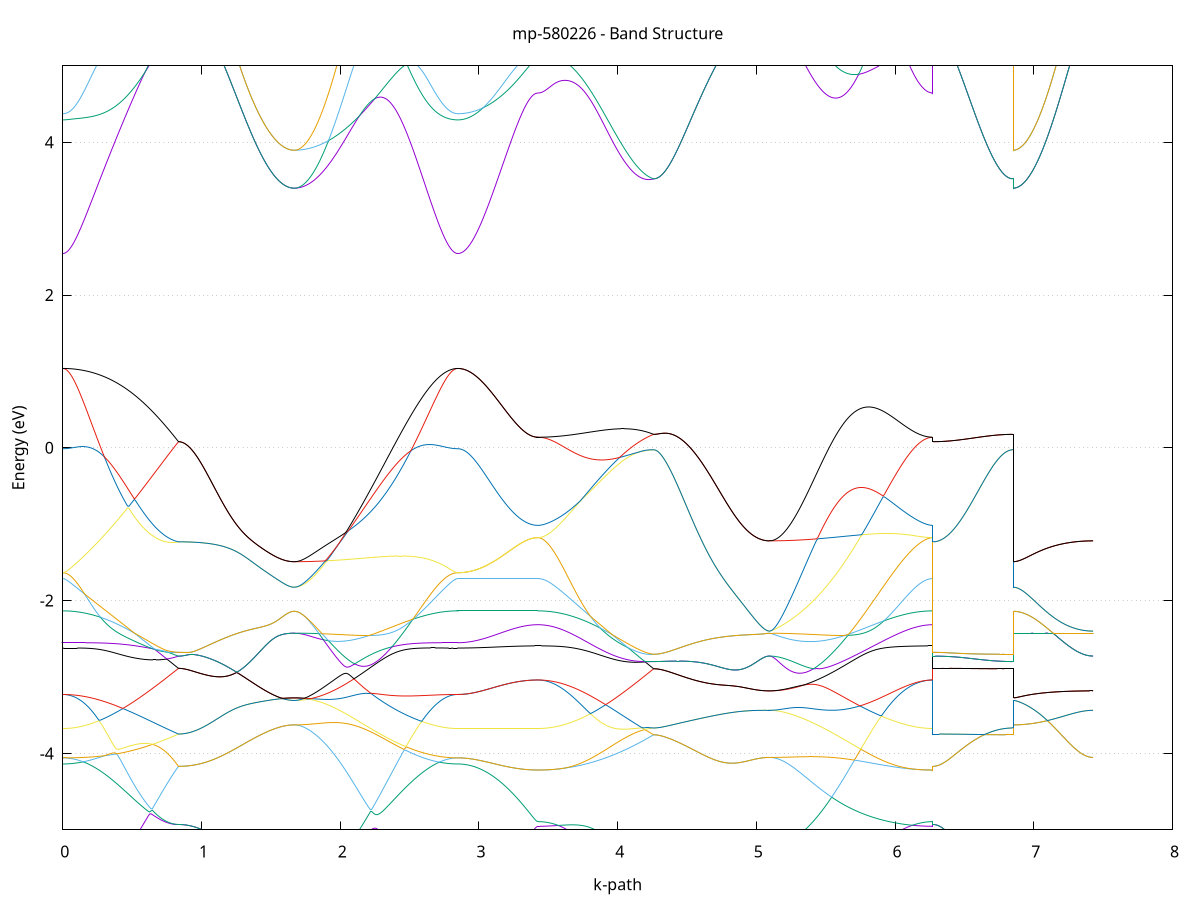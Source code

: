 set title 'mp-580226 - Band Structure'
set xlabel 'k-path'
set ylabel 'Energy (eV)'
set grid y
set yrange [-5:5]
set terminal png size 800,600
set output 'mp-580226_bands_gnuplot.png'
plot '-' using 1:2 with lines notitle, '-' using 1:2 with lines notitle, '-' using 1:2 with lines notitle, '-' using 1:2 with lines notitle, '-' using 1:2 with lines notitle, '-' using 1:2 with lines notitle, '-' using 1:2 with lines notitle, '-' using 1:2 with lines notitle, '-' using 1:2 with lines notitle, '-' using 1:2 with lines notitle, '-' using 1:2 with lines notitle, '-' using 1:2 with lines notitle, '-' using 1:2 with lines notitle, '-' using 1:2 with lines notitle, '-' using 1:2 with lines notitle, '-' using 1:2 with lines notitle, '-' using 1:2 with lines notitle, '-' using 1:2 with lines notitle, '-' using 1:2 with lines notitle, '-' using 1:2 with lines notitle, '-' using 1:2 with lines notitle, '-' using 1:2 with lines notitle, '-' using 1:2 with lines notitle, '-' using 1:2 with lines notitle, '-' using 1:2 with lines notitle, '-' using 1:2 with lines notitle, '-' using 1:2 with lines notitle, '-' using 1:2 with lines notitle, '-' using 1:2 with lines notitle, '-' using 1:2 with lines notitle, '-' using 1:2 with lines notitle, '-' using 1:2 with lines notitle, '-' using 1:2 with lines notitle, '-' using 1:2 with lines notitle, '-' using 1:2 with lines notitle, '-' using 1:2 with lines notitle, '-' using 1:2 with lines notitle, '-' using 1:2 with lines notitle, '-' using 1:2 with lines notitle, '-' using 1:2 with lines notitle, '-' using 1:2 with lines notitle, '-' using 1:2 with lines notitle, '-' using 1:2 with lines notitle, '-' using 1:2 with lines notitle, '-' using 1:2 with lines notitle, '-' using 1:2 with lines notitle, '-' using 1:2 with lines notitle, '-' using 1:2 with lines notitle, '-' using 1:2 with lines notitle, '-' using 1:2 with lines notitle, '-' using 1:2 with lines notitle, '-' using 1:2 with lines notitle, '-' using 1:2 with lines notitle, '-' using 1:2 with lines notitle, '-' using 1:2 with lines notitle, '-' using 1:2 with lines notitle, '-' using 1:2 with lines notitle, '-' using 1:2 with lines notitle, '-' using 1:2 with lines notitle, '-' using 1:2 with lines notitle, '-' using 1:2 with lines notitle, '-' using 1:2 with lines notitle, '-' using 1:2 with lines notitle, '-' using 1:2 with lines notitle
0.000000 -69.987814
0.009930 -69.987814
0.019860 -69.987814
0.029790 -69.987814
0.039720 -69.987814
0.049650 -69.987914
0.059581 -69.987914
0.069511 -69.987714
0.079441 -69.987814
0.089371 -69.987814
0.099301 -69.987814
0.109231 -69.987714
0.119161 -69.987614
0.129091 -69.987614
0.139021 -69.987614
0.148951 -69.987614
0.158881 -69.987614
0.168812 -69.987514
0.178742 -69.987514
0.188672 -69.987514
0.198602 -69.987314
0.208532 -69.987314
0.218462 -69.987314
0.228392 -69.987214
0.238322 -69.987214
0.248252 -69.987214
0.258182 -69.987214
0.268112 -69.987114
0.278043 -69.987114
0.287973 -69.987114
0.297903 -69.987114
0.307833 -69.987014
0.317763 -69.987014
0.327693 -69.987014
0.337623 -69.986914
0.347553 -69.987014
0.357483 -69.987014
0.367413 -69.986914
0.377343 -69.987014
0.387274 -69.986914
0.397204 -69.986914
0.407134 -69.986914
0.417064 -69.986914
0.426994 -69.986914
0.436924 -69.986814
0.446854 -69.986814
0.456784 -69.986814
0.466714 -69.986714
0.476644 -69.986714
0.486574 -69.986614
0.496505 -69.986514
0.506435 -69.986414
0.516365 -69.986414
0.526295 -69.986314
0.536225 -69.986314
0.546155 -69.986214
0.556085 -69.986214
0.566015 -69.986114
0.575945 -69.986114
0.585875 -69.986014
0.595806 -69.986014
0.605736 -69.985914
0.615666 -69.985914
0.625596 -69.985814
0.635526 -69.985814
0.645456 -69.985714
0.655386 -69.985714
0.665316 -69.985714
0.675246 -69.985614
0.685176 -69.985614
0.695106 -69.985514
0.705037 -69.985514
0.714967 -69.985414
0.724897 -69.985314
0.734827 -69.985314
0.744757 -69.985214
0.754687 -69.985214
0.764617 -69.985214
0.774547 -69.985214
0.784477 -69.985114
0.794407 -69.985014
0.804337 -69.985014
0.814268 -69.984914
0.824198 -69.984814
0.834128 -69.984614
0.834128 -69.984614
0.844058 -69.984714
0.853988 -69.984714
0.863918 -69.984714
0.873848 -69.984714
0.883778 -69.984714
0.893708 -69.984614
0.903638 -69.984614
0.913568 -69.984614
0.923499 -69.984614
0.933429 -69.984714
0.943359 -69.984714
0.953289 -69.984714
0.963219 -69.984714
0.973149 -69.984714
0.983079 -69.984714
0.993009 -69.984714
1.002939 -69.984714
1.012869 -69.984714
1.022799 -69.984714
1.032730 -69.984714
1.042660 -69.984714
1.052590 -69.984714
1.062520 -69.984714
1.072450 -69.984714
1.082380 -69.984714
1.092310 -69.984714
1.102240 -69.984714
1.112170 -69.984614
1.122100 -69.984714
1.132030 -69.984714
1.141961 -69.984714
1.151891 -69.984714
1.161821 -69.984714
1.171751 -69.984714
1.181681 -69.984714
1.191611 -69.984714
1.201541 -69.984714
1.211471 -69.984714
1.221401 -69.984714
1.231331 -69.984714
1.241261 -69.984714
1.251192 -69.984714
1.261122 -69.984714
1.271052 -69.984614
1.280982 -69.984614
1.290912 -69.984614
1.300842 -69.984614
1.310772 -69.984614
1.320702 -69.984614
1.330632 -69.984614
1.340562 -69.984614
1.350492 -69.984614
1.360423 -69.984614
1.370353 -69.984614
1.380283 -69.984614
1.390213 -69.984614
1.400143 -69.984614
1.410073 -69.984614
1.420003 -69.984614
1.429933 -69.984614
1.439863 -69.984614
1.449793 -69.984614
1.459723 -69.984614
1.469654 -69.984614
1.479584 -69.984614
1.489514 -69.984614
1.499444 -69.984614
1.509374 -69.984614
1.519304 -69.984614
1.529234 -69.984614
1.539164 -69.984514
1.549094 -69.984514
1.559024 -69.984514
1.568954 -69.984514
1.578885 -69.984514
1.588815 -69.984514
1.598745 -69.984514
1.608675 -69.984514
1.618605 -69.984514
1.628535 -69.984514
1.638465 -69.984514
1.648395 -69.984414
1.658325 -69.984414
1.668255 -69.984414
1.668255 -69.984414
1.678252 -69.984414
1.688249 -69.984414
1.698246 -69.984514
1.708243 -69.984514
1.718240 -69.984514
1.728237 -69.984514
1.738234 -69.984514
1.748231 -69.984514
1.758228 -69.984414
1.768224 -69.984514
1.778221 -69.984514
1.788218 -69.984514
1.798215 -69.984514
1.808212 -69.984614
1.818209 -69.984714
1.828206 -69.984814
1.838203 -69.984814
1.848200 -69.984814
1.858197 -69.984814
1.868193 -69.984914
1.878190 -69.984914
1.888187 -69.984914
1.898184 -69.984914
1.908181 -69.984914
1.918178 -69.985014
1.928175 -69.985014
1.938172 -69.985014
1.948169 -69.985014
1.958166 -69.985114
1.968163 -69.985014
1.978159 -69.985114
1.988156 -69.985114
1.998153 -69.985114
2.008150 -69.985114
2.018147 -69.985214
2.028144 -69.985214
2.038141 -69.985214
2.048138 -69.985314
2.058135 -69.985314
2.068132 -69.985314
2.078128 -69.985414
2.088125 -69.985414
2.098122 -69.985514
2.108119 -69.985514
2.118116 -69.985514
2.128113 -69.985614
2.138110 -69.985614
2.148107 -69.985714
2.158104 -69.985714
2.168101 -69.985814
2.178097 -69.985814
2.188094 -69.985814
2.198091 -69.986014
2.208088 -69.986014
2.218085 -69.986114
2.228082 -69.986214
2.238079 -69.986214
2.248076 -69.986314
2.258073 -69.986314
2.268070 -69.986314
2.278067 -69.986314
2.288063 -69.986314
2.298060 -69.986414
2.308057 -69.986414
2.318054 -69.986514
2.328051 -69.986514
2.338048 -69.986514
2.348045 -69.986614
2.358042 -69.986614
2.368039 -69.986714
2.378036 -69.986714
2.388033 -69.986714
2.398029 -69.986814
2.408026 -69.986814
2.418023 -69.986914
2.428020 -69.986914
2.438017 -69.986914
2.448014 -69.987014
2.458011 -69.987014
2.468008 -69.987114
2.478005 -69.987114
2.488002 -69.987114
2.497998 -69.987214
2.507995 -69.987214
2.517992 -69.987214
2.527989 -69.987114
2.537986 -69.987114
2.547983 -69.987114
2.557980 -69.987214
2.567977 -69.987214
2.577974 -69.987214
2.587971 -69.987314
2.597967 -69.987314
2.607964 -69.987314
2.617961 -69.987314
2.627958 -69.987414
2.637955 -69.987414
2.647952 -69.987514
2.657949 -69.987514
2.667946 -69.987514
2.677943 -69.987514
2.687940 -69.987514
2.697937 -69.987614
2.707933 -69.987714
2.717930 -69.987714
2.727927 -69.987714
2.737924 -69.987714
2.747921 -69.987714
2.757918 -69.987714
2.767915 -69.987614
2.777912 -69.987814
2.787909 -69.987814
2.797906 -69.987814
2.807902 -69.987814
2.817899 -69.987914
2.827896 -69.987814
2.837893 -69.987814
2.847890 -69.987814
2.847890 -69.987814
2.857843 -69.987814
2.867796 -69.987814
2.877749 -69.987814
2.887702 -69.987514
2.897655 -69.987614
2.907607 -69.987514
2.917560 -69.987514
2.927513 -69.987714
2.937466 -69.987714
2.947419 -69.987714
2.957372 -69.987814
2.967325 -69.987814
2.977278 -69.987814
2.987231 -69.987814
2.997183 -69.987814
3.007136 -69.987814
3.017089 -69.987814
3.027042 -69.987814
3.036995 -69.987814
3.046948 -69.987814
3.056901 -69.987814
3.066854 -69.987814
3.076807 -69.987814
3.086759 -69.987814
3.096712 -69.988014
3.106665 -69.987914
3.116618 -69.987914
3.126571 -69.987914
3.136524 -69.987914
3.146477 -69.987814
3.156430 -69.987814
3.166383 -69.987814
3.176336 -69.987814
3.186288 -69.987814
3.196241 -69.987814
3.206194 -69.987814
3.216147 -69.987814
3.226100 -69.987814
3.236053 -69.987814
3.246006 -69.987714
3.255959 -69.987714
3.265912 -69.987714
3.275864 -69.987714
3.285817 -69.987714
3.295770 -69.987714
3.305723 -69.987814
3.315676 -69.987814
3.325629 -69.987814
3.335582 -69.987814
3.345535 -69.987814
3.355488 -69.987814
3.365440 -69.987814
3.375393 -69.987814
3.385346 -69.987814
3.395299 -69.987814
3.405252 -69.987814
3.415205 -69.987814
3.425158 -69.987814
3.425158 -69.987814
3.435088 -69.987814
3.445018 -69.987814
3.454948 -69.987814
3.464878 -69.987814
3.474808 -69.987814
3.484738 -69.987814
3.494668 -69.987814
3.504599 -69.987814
3.514529 -69.987814
3.524459 -69.987814
3.534389 -69.987814
3.544319 -69.987714
3.554249 -69.987714
3.564179 -69.987714
3.574109 -69.987714
3.584039 -69.987614
3.593969 -69.987614
3.603899 -69.987614
3.613830 -69.987614
3.623760 -69.987614
3.633690 -69.987614
3.643620 -69.987514
3.653550 -69.987514
3.663480 -69.987514
3.673410 -69.987514
3.683340 -69.987414
3.693270 -69.987414
3.703200 -69.987414
3.713130 -69.987414
3.723061 -69.987414
3.732991 -69.987314
3.742921 -69.987314
3.752851 -69.987314
3.762781 -69.987314
3.772711 -69.987314
3.782641 -69.987214
3.792571 -69.987214
3.802501 -69.987114
3.812431 -69.987114
3.822361 -69.987114
3.832292 -69.987014
3.842222 -69.987014
3.852152 -69.986914
3.862082 -69.986814
3.872012 -69.986714
3.881942 -69.986614
3.891872 -69.986614
3.901802 -69.986514
3.911732 -69.986514
3.921662 -69.986414
3.931593 -69.986414
3.941523 -69.986314
3.951453 -69.986214
3.961383 -69.986214
3.971313 -69.986114
3.981243 -69.986114
3.991173 -69.986014
4.001103 -69.986014
4.011033 -69.986014
4.020963 -69.985914
4.030893 -69.985814
4.040824 -69.985814
4.050754 -69.985714
4.060684 -69.985714
4.070614 -69.985614
4.080544 -69.985614
4.090474 -69.985514
4.100404 -69.985514
4.110334 -69.985514
4.120264 -69.985414
4.130194 -69.985414
4.140124 -69.985414
4.150055 -69.985314
4.159985 -69.985214
4.169915 -69.985214
4.179845 -69.985114
4.189775 -69.985114
4.199705 -69.985014
4.209635 -69.984914
4.219565 -69.984914
4.229495 -69.984814
4.239425 -69.984714
4.249355 -69.984714
4.259286 -69.984614
4.259286 -69.984614
4.269216 -69.984614
4.279146 -69.984614
4.289076 -69.984614
4.299006 -69.984714
4.308936 -69.984714
4.318866 -69.984714
4.328796 -69.984714
4.338726 -69.984714
4.348656 -69.984714
4.358586 -69.984714
4.368517 -69.984714
4.378447 -69.984614
4.388377 -69.984614
4.398307 -69.984614
4.408237 -69.984614
4.418167 -69.984614
4.428097 -69.984614
4.438027 -69.984614
4.447957 -69.984714
4.457887 -69.984714
4.467817 -69.984714
4.477748 -69.984714
4.487678 -69.984714
4.497608 -69.984714
4.507538 -69.984714
4.517468 -69.984714
4.527398 -69.984714
4.537328 -69.984714
4.547258 -69.984714
4.557188 -69.984714
4.567118 -69.984714
4.577048 -69.984714
4.586979 -69.984714
4.596909 -69.984714
4.606839 -69.984714
4.616769 -69.984714
4.626699 -69.984714
4.636629 -69.984714
4.646559 -69.984714
4.656489 -69.984814
4.666419 -69.984814
4.676349 -69.984814
4.686279 -69.984814
4.696210 -69.984814
4.706140 -69.984814
4.716070 -69.984814
4.726000 -69.984814
4.735930 -69.984814
4.745860 -69.984814
4.755790 -69.984814
4.765720 -69.984814
4.775650 -69.984814
4.785580 -69.984814
4.795510 -69.984814
4.805441 -69.984914
4.815371 -69.984914
4.825301 -69.984914
4.835231 -69.984814
4.845161 -69.984814
4.855091 -69.984814
4.865021 -69.984714
4.874951 -69.984714
4.884881 -69.984714
4.894811 -69.984714
4.904741 -69.984714
4.914672 -69.984714
4.924602 -69.984714
4.934532 -69.984714
4.944462 -69.984714
4.954392 -69.984714
4.964322 -69.984714
4.974252 -69.984714
4.984182 -69.984714
4.994112 -69.984714
5.004042 -69.984714
5.013972 -69.984714
5.023903 -69.984714
5.033833 -69.984714
5.043763 -69.984714
5.053693 -69.984714
5.063623 -69.984614
5.073553 -69.984614
5.083483 -69.984514
5.093413 -69.984514
5.093413 -69.984514
5.103410 -69.984514
5.113407 -69.984714
5.123404 -69.984714
5.133401 -69.984714
5.143398 -69.984714
5.153395 -69.984714
5.163392 -69.984714
5.173388 -69.984714
5.183385 -69.984714
5.193382 -69.984714
5.203379 -69.984714
5.213376 -69.984714
5.223373 -69.984714
5.233370 -69.984714
5.243367 -69.984714
5.253364 -69.984814
5.263361 -69.984914
5.273358 -69.984914
5.283354 -69.984914
5.293351 -69.985014
5.303348 -69.985014
5.313345 -69.985014
5.323342 -69.985014
5.333339 -69.985014
5.343336 -69.985114
5.353333 -69.985114
5.363330 -69.985114
5.373327 -69.985214
5.383323 -69.985314
5.393320 -69.985414
5.403317 -69.985414
5.413314 -69.985414
5.423311 -69.985514
5.433308 -69.985514
5.443305 -69.985514
5.453302 -69.985514
5.463299 -69.985514
5.473296 -69.985414
5.483292 -69.985514
5.493289 -69.985514
5.503286 -69.985514
5.513283 -69.985714
5.523280 -69.985814
5.533277 -69.985814
5.543274 -69.985814
5.553271 -69.985814
5.563268 -69.985814
5.573265 -69.985914
5.583262 -69.985814
5.593258 -69.985914
5.603255 -69.985914
5.613252 -69.986014
5.623249 -69.986014
5.633246 -69.986014
5.643243 -69.986114
5.653240 -69.986214
5.663237 -69.986214
5.673234 -69.986214
5.683231 -69.986314
5.693227 -69.986314
5.703224 -69.986314
5.713221 -69.986414
5.723218 -69.986414
5.733215 -69.986514
5.743212 -69.986614
5.753209 -69.986614
5.763206 -69.986714
5.773203 -69.986714
5.783200 -69.986714
5.793197 -69.986614
5.803193 -69.986714
5.813190 -69.986714
5.823187 -69.986814
5.833184 -69.986814
5.843181 -69.986814
5.853178 -69.986914
5.863175 -69.986914
5.873172 -69.987014
5.883169 -69.987114
5.893166 -69.987114
5.903162 -69.987114
5.913159 -69.987214
5.923156 -69.987214
5.933153 -69.987314
5.943150 -69.987314
5.953147 -69.987314
5.963144 -69.987414
5.973141 -69.987414
5.983138 -69.987414
5.993135 -69.987414
6.003132 -69.987514
6.013128 -69.987514
6.023125 -69.987514
6.033122 -69.987514
6.043119 -69.987614
6.053116 -69.987614
6.063113 -69.987614
6.073110 -69.987614
6.083107 -69.987614
6.093104 -69.987614
6.103101 -69.987714
6.113097 -69.987714
6.123094 -69.987714
6.133091 -69.987714
6.143088 -69.987714
6.153085 -69.987714
6.163082 -69.987814
6.173079 -69.987814
6.183076 -69.987714
6.193073 -69.987814
6.203070 -69.987814
6.213066 -69.987814
6.223063 -69.987814
6.233060 -69.987814
6.243057 -69.987814
6.253054 -69.987814
6.263051 -69.987814
6.273048 -69.987814
6.273048 -69.984614
6.283001 -69.984714
6.292954 -69.984814
6.302907 -69.984714
6.312859 -69.984714
6.322812 -69.984814
6.332765 -69.984714
6.342718 -69.984714
6.352671 -69.984714
6.362624 -69.984714
6.372577 -69.984714
6.382530 -69.984614
6.392483 -69.984614
6.402436 -69.984614
6.412388 -69.984614
6.422341 -69.984614
6.432294 -69.984614
6.442247 -69.984614
6.452200 -69.984614
6.462153 -69.984614
6.472106 -69.984614
6.482059 -69.984614
6.492012 -69.984614
6.501964 -69.984614
6.511917 -69.984614
6.521870 -69.984614
6.531823 -69.984714
6.541776 -69.984714
6.551729 -69.984714
6.561682 -69.984714
6.571635 -69.984814
6.581588 -69.984814
6.591540 -69.984714
6.601493 -69.984714
6.611446 -69.984714
6.621399 -69.984714
6.631352 -69.984714
6.641305 -69.984714
6.651258 -69.984714
6.661211 -69.984714
6.671164 -69.984714
6.681117 -69.984714
6.691069 -69.984714
6.701022 -69.984714
6.710975 -69.984714
6.720928 -69.984814
6.730881 -69.984814
6.740834 -69.984814
6.750787 -69.984814
6.760740 -69.984814
6.770693 -69.984814
6.780645 -69.984814
6.790598 -69.984814
6.800551 -69.984714
6.810504 -69.984714
6.820457 -69.984714
6.830410 -69.984614
6.840363 -69.984614
6.850316 -69.984614
6.850316 -69.984414
6.860269 -69.984414
6.870221 -69.984514
6.880174 -69.984514
6.890127 -69.984514
6.900080 -69.984514
6.910033 -69.984514
6.919986 -69.984514
6.929939 -69.984414
6.939892 -69.984414
6.949845 -69.984414
6.959797 -69.984414
6.969750 -69.984414
6.979703 -69.984414
6.989656 -69.984414
6.999609 -69.984514
7.009562 -69.984514
7.019515 -69.984814
7.029468 -69.984814
7.039421 -69.984714
7.049374 -69.984714
7.059326 -69.984714
7.069279 -69.984714
7.079232 -69.984714
7.089185 -69.984614
7.099138 -69.984614
7.109091 -69.984514
7.119044 -69.984514
7.128997 -69.984514
7.138950 -69.984514
7.148902 -69.984514
7.158855 -69.984714
7.168808 -69.984714
7.178761 -69.984814
7.188714 -69.984814
7.198667 -69.984814
7.208620 -69.984814
7.218573 -69.984814
7.228526 -69.984814
7.238478 -69.984814
7.248431 -69.984814
7.258384 -69.984814
7.268337 -69.984914
7.278290 -69.984914
7.288243 -69.984914
7.298196 -69.984914
7.308149 -69.984914
7.318102 -69.984914
7.328054 -69.984914
7.338007 -69.984914
7.347960 -69.984814
7.357913 -69.984814
7.367866 -69.984714
7.377819 -69.984714
7.387772 -69.984714
7.397725 -69.984714
7.407678 -69.984714
7.417631 -69.984714
7.427583 -69.984514
e
0.000000 -69.982314
0.009930 -69.982314
0.019860 -69.982314
0.029790 -69.982314
0.039720 -69.982314
0.049650 -69.982314
0.059581 -69.982214
0.069511 -69.982214
0.079441 -69.982214
0.089371 -69.982214
0.099301 -69.982214
0.109231 -69.982214
0.119161 -69.982014
0.129091 -69.982114
0.139021 -69.982114
0.148951 -69.982114
0.158881 -69.982014
0.168812 -69.982014
0.178742 -69.982014
0.188672 -69.982114
0.198602 -69.982114
0.208532 -69.982114
0.218462 -69.982114
0.228392 -69.982214
0.238322 -69.982214
0.248252 -69.982214
0.258182 -69.982214
0.268112 -69.982314
0.278043 -69.982314
0.287973 -69.982214
0.297903 -69.982214
0.307833 -69.982214
0.317763 -69.982314
0.327693 -69.982314
0.337623 -69.982314
0.347553 -69.982314
0.357483 -69.982314
0.367413 -69.982414
0.377343 -69.982414
0.387274 -69.982414
0.397204 -69.982514
0.407134 -69.982514
0.417064 -69.982614
0.426994 -69.982614
0.436924 -69.982614
0.446854 -69.982714
0.456784 -69.982714
0.466714 -69.982714
0.476644 -69.982814
0.486574 -69.982814
0.496505 -69.982814
0.506435 -69.982914
0.516365 -69.982914
0.526295 -69.983014
0.536225 -69.983114
0.546155 -69.983114
0.556085 -69.983214
0.566015 -69.983214
0.575945 -69.983314
0.585875 -69.983314
0.595806 -69.983414
0.605736 -69.983414
0.615666 -69.983514
0.625596 -69.983514
0.635526 -69.983614
0.645456 -69.983514
0.655386 -69.983514
0.665316 -69.983614
0.675246 -69.983614
0.685176 -69.983714
0.695106 -69.983814
0.705037 -69.983814
0.714967 -69.983914
0.724897 -69.984014
0.734827 -69.984014
0.744757 -69.984114
0.754687 -69.984214
0.764617 -69.984214
0.774547 -69.984314
0.784477 -69.984414
0.794407 -69.984414
0.804337 -69.984514
0.814268 -69.984514
0.824198 -69.984614
0.834128 -69.984614
0.834128 -69.984614
0.844058 -69.984714
0.853988 -69.984714
0.863918 -69.984714
0.873848 -69.984714
0.883778 -69.984714
0.893708 -69.984614
0.903638 -69.984614
0.913568 -69.984614
0.923499 -69.984614
0.933429 -69.984714
0.943359 -69.984714
0.953289 -69.984714
0.963219 -69.984714
0.973149 -69.984714
0.983079 -69.984714
0.993009 -69.984714
1.002939 -69.984714
1.012869 -69.984714
1.022799 -69.984714
1.032730 -69.984714
1.042660 -69.984714
1.052590 -69.984714
1.062520 -69.984714
1.072450 -69.984714
1.082380 -69.984714
1.092310 -69.984714
1.102240 -69.984714
1.112170 -69.984614
1.122100 -69.984714
1.132030 -69.984714
1.141961 -69.984714
1.151891 -69.984714
1.161821 -69.984714
1.171751 -69.984714
1.181681 -69.984714
1.191611 -69.984714
1.201541 -69.984714
1.211471 -69.984714
1.221401 -69.984714
1.231331 -69.984714
1.241261 -69.984714
1.251192 -69.984714
1.261122 -69.984714
1.271052 -69.984614
1.280982 -69.984614
1.290912 -69.984614
1.300842 -69.984614
1.310772 -69.984614
1.320702 -69.984614
1.330632 -69.984614
1.340562 -69.984614
1.350492 -69.984614
1.360423 -69.984614
1.370353 -69.984614
1.380283 -69.984614
1.390213 -69.984614
1.400143 -69.984614
1.410073 -69.984614
1.420003 -69.984614
1.429933 -69.984614
1.439863 -69.984614
1.449793 -69.984614
1.459723 -69.984614
1.469654 -69.984614
1.479584 -69.984614
1.489514 -69.984614
1.499444 -69.984614
1.509374 -69.984614
1.519304 -69.984614
1.529234 -69.984614
1.539164 -69.984514
1.549094 -69.984514
1.559024 -69.984514
1.568954 -69.984514
1.578885 -69.984514
1.588815 -69.984514
1.598745 -69.984514
1.608675 -69.984514
1.618605 -69.984514
1.628535 -69.984514
1.638465 -69.984514
1.648395 -69.984414
1.658325 -69.984414
1.668255 -69.984414
1.668255 -69.984414
1.678252 -69.984414
1.688249 -69.984414
1.698246 -69.984414
1.708243 -69.984414
1.718240 -69.984414
1.728237 -69.984414
1.738234 -69.984414
1.748231 -69.984414
1.758228 -69.984414
1.768224 -69.984414
1.778221 -69.984514
1.788218 -69.984514
1.798215 -69.984414
1.808212 -69.984414
1.818209 -69.984414
1.828206 -69.984414
1.838203 -69.984414
1.848200 -69.984414
1.858197 -69.984314
1.868193 -69.984314
1.878190 -69.984314
1.888187 -69.984314
1.898184 -69.984314
1.908181 -69.984314
1.918178 -69.984314
1.928175 -69.984214
1.938172 -69.984214
1.948169 -69.984214
1.958166 -69.984114
1.968163 -69.984114
1.978159 -69.984114
1.988156 -69.984014
1.998153 -69.984014
2.008150 -69.984014
2.018147 -69.984014
2.028144 -69.983914
2.038141 -69.983914
2.048138 -69.983914
2.058135 -69.983814
2.068132 -69.983814
2.078128 -69.983814
2.088125 -69.983714
2.098122 -69.983714
2.108119 -69.983614
2.118116 -69.983614
2.128113 -69.983614
2.138110 -69.983514
2.148107 -69.983514
2.158104 -69.983314
2.168101 -69.983314
2.178097 -69.983314
2.188094 -69.983214
2.198091 -69.983214
2.208088 -69.983114
2.218085 -69.983114
2.228082 -69.983114
2.238079 -69.983014
2.248076 -69.983014
2.258073 -69.982914
2.268070 -69.982814
2.278067 -69.982814
2.288063 -69.982714
2.298060 -69.982714
2.308057 -69.982814
2.318054 -69.982714
2.328051 -69.982614
2.338048 -69.982614
2.348045 -69.982714
2.358042 -69.982614
2.368039 -69.982614
2.378036 -69.982514
2.388033 -69.982514
2.398029 -69.982714
2.408026 -69.982614
2.418023 -69.982614
2.428020 -69.982614
2.438017 -69.982514
2.448014 -69.982514
2.458011 -69.982514
2.468008 -69.982414
2.478005 -69.982414
2.488002 -69.982414
2.497998 -69.982314
2.507995 -69.982314
2.517992 -69.982314
2.527989 -69.982214
2.537986 -69.982314
2.547983 -69.982314
2.557980 -69.982314
2.567977 -69.982214
2.577974 -69.982214
2.587971 -69.982214
2.597967 -69.982214
2.607964 -69.982214
2.617961 -69.982114
2.627958 -69.982114
2.637955 -69.982114
2.647952 -69.982114
2.657949 -69.982014
2.667946 -69.982014
2.677943 -69.982014
2.687940 -69.982214
2.697937 -69.982214
2.707933 -69.982114
2.717930 -69.982214
2.727927 -69.982214
2.737924 -69.982214
2.747921 -69.982214
2.757918 -69.982214
2.767915 -69.982214
2.777912 -69.982214
2.787909 -69.982214
2.797906 -69.982214
2.807902 -69.982214
2.817899 -69.982214
2.827896 -69.982214
2.837893 -69.982314
2.847890 -69.982314
2.847890 -69.982314
2.857843 -69.982314
2.867796 -69.982014
2.877749 -69.982014
2.887702 -69.982014
2.897655 -69.982014
2.907607 -69.982014
2.917560 -69.982014
2.927513 -69.982014
2.937466 -69.982014
2.947419 -69.981814
2.957372 -69.981814
2.967325 -69.981714
2.977278 -69.981714
2.987231 -69.981714
2.997183 -69.981714
3.007136 -69.981714
3.017089 -69.981614
3.027042 -69.981614
3.036995 -69.981614
3.046948 -69.981614
3.056901 -69.981314
3.066854 -69.981314
3.076807 -69.981314
3.086759 -69.981314
3.096712 -69.981314
3.106665 -69.981314
3.116618 -69.981314
3.126571 -69.981314
3.136524 -69.981314
3.146477 -69.981314
3.156430 -69.981314
3.166383 -69.981314
3.176336 -69.981314
3.186288 -69.981314
3.196241 -69.981314
3.206194 -69.981314
3.216147 -69.981314
3.226100 -69.981614
3.236053 -69.981614
3.246006 -69.981614
3.255959 -69.981614
3.265912 -69.981614
3.275864 -69.981614
3.285817 -69.981614
3.295770 -69.981614
3.305723 -69.981614
3.315676 -69.981614
3.325629 -69.981914
3.335582 -69.981914
3.345535 -69.981914
3.355488 -69.981914
3.365440 -69.981914
3.375393 -69.981914
3.385346 -69.981914
3.395299 -69.981814
3.405252 -69.981814
3.415205 -69.981814
3.425158 -69.981814
3.425158 -69.981814
3.435088 -69.981814
3.445018 -69.981814
3.454948 -69.981814
3.464878 -69.981914
3.474808 -69.981914
3.484738 -69.981914
3.494668 -69.981914
3.504599 -69.981914
3.514529 -69.982014
3.524459 -69.982014
3.534389 -69.982014
3.544319 -69.982014
3.554249 -69.982014
3.564179 -69.982014
3.574109 -69.982014
3.584039 -69.982114
3.593969 -69.982114
3.603899 -69.982114
3.613830 -69.982114
3.623760 -69.982114
3.633690 -69.982114
3.643620 -69.982214
3.653550 -69.982214
3.663480 -69.982214
3.673410 -69.982214
3.683340 -69.982314
3.693270 -69.982314
3.703200 -69.982314
3.713130 -69.982414
3.723061 -69.982414
3.732991 -69.982514
3.742921 -69.982514
3.752851 -69.982314
3.762781 -69.982414
3.772711 -69.982414
3.782641 -69.982514
3.792571 -69.982514
3.802501 -69.982614
3.812431 -69.982514
3.822361 -69.982514
3.832292 -69.982614
3.842222 -69.982614
3.852152 -69.982614
3.862082 -69.982714
3.872012 -69.982714
3.881942 -69.982714
3.891872 -69.982814
3.901802 -69.982814
3.911732 -69.982914
3.921662 -69.982914
3.931593 -69.983014
3.941523 -69.983114
3.951453 -69.983114
3.961383 -69.983214
3.971313 -69.983214
3.981243 -69.983114
3.991173 -69.983314
4.001103 -69.983414
4.011033 -69.983314
4.020963 -69.983314
4.030893 -69.983414
4.040824 -69.983414
4.050754 -69.983414
4.060684 -69.983614
4.070614 -69.983614
4.080544 -69.983714
4.090474 -69.983714
4.100404 -69.983814
4.110334 -69.983814
4.120264 -69.983914
4.130194 -69.984014
4.140124 -69.984014
4.150055 -69.984114
4.159985 -69.984114
4.169915 -69.984214
4.179845 -69.984214
4.189775 -69.984214
4.199705 -69.984314
4.209635 -69.984314
4.219565 -69.984414
4.229495 -69.984414
4.239425 -69.984514
4.249355 -69.984614
4.259286 -69.984614
4.259286 -69.984614
4.269216 -69.984614
4.279146 -69.984614
4.289076 -69.984614
4.299006 -69.984714
4.308936 -69.984714
4.318866 -69.984714
4.328796 -69.984714
4.338726 -69.984714
4.348656 -69.984714
4.358586 -69.984714
4.368517 -69.984714
4.378447 -69.984614
4.388377 -69.984614
4.398307 -69.984614
4.408237 -69.984614
4.418167 -69.984614
4.428097 -69.984614
4.438027 -69.984614
4.447957 -69.984714
4.457887 -69.984714
4.467817 -69.984714
4.477748 -69.984714
4.487678 -69.984714
4.497608 -69.984714
4.507538 -69.984714
4.517468 -69.984714
4.527398 -69.984714
4.537328 -69.984714
4.547258 -69.984714
4.557188 -69.984714
4.567118 -69.984714
4.577048 -69.984714
4.586979 -69.984714
4.596909 -69.984714
4.606839 -69.984714
4.616769 -69.984714
4.626699 -69.984714
4.636629 -69.984714
4.646559 -69.984714
4.656489 -69.984814
4.666419 -69.984814
4.676349 -69.984814
4.686279 -69.984814
4.696210 -69.984814
4.706140 -69.984814
4.716070 -69.984814
4.726000 -69.984814
4.735930 -69.984814
4.745860 -69.984814
4.755790 -69.984814
4.765720 -69.984814
4.775650 -69.984814
4.785580 -69.984814
4.795510 -69.984814
4.805441 -69.984914
4.815371 -69.984914
4.825301 -69.984914
4.835231 -69.984814
4.845161 -69.984814
4.855091 -69.984814
4.865021 -69.984714
4.874951 -69.984714
4.884881 -69.984714
4.894811 -69.984714
4.904741 -69.984714
4.914672 -69.984714
4.924602 -69.984714
4.934532 -69.984714
4.944462 -69.984714
4.954392 -69.984714
4.964322 -69.984714
4.974252 -69.984714
4.984182 -69.984714
4.994112 -69.984714
5.004042 -69.984714
5.013972 -69.984714
5.023903 -69.984714
5.033833 -69.984714
5.043763 -69.984714
5.053693 -69.984714
5.063623 -69.984614
5.073553 -69.984614
5.083483 -69.984514
5.093413 -69.984514
5.093413 -69.984514
5.103410 -69.984514
5.113407 -69.984514
5.123404 -69.984514
5.133401 -69.984714
5.143398 -69.984614
5.153395 -69.984614
5.163392 -69.984614
5.173388 -69.984714
5.183385 -69.984714
5.193382 -69.984714
5.203379 -69.984714
5.213376 -69.984714
5.223373 -69.984714
5.233370 -69.984614
5.243367 -69.984614
5.253364 -69.984614
5.263361 -69.984614
5.273358 -69.984614
5.283354 -69.984614
5.293351 -69.984614
5.303348 -69.984514
5.313345 -69.984514
5.323342 -69.984514
5.333339 -69.984514
5.343336 -69.984414
5.353333 -69.984414
5.363330 -69.984414
5.373327 -69.984414
5.383323 -69.984314
5.393320 -69.984314
5.403317 -69.984314
5.413314 -69.984214
5.423311 -69.984214
5.433308 -69.984214
5.443305 -69.984214
5.453302 -69.984214
5.463299 -69.984114
5.473296 -69.984114
5.483292 -69.984114
5.493289 -69.984014
5.503286 -69.984014
5.513283 -69.983914
5.523280 -69.983914
5.533277 -69.983914
5.543274 -69.984014
5.553271 -69.983914
5.563268 -69.983814
5.573265 -69.983814
5.583262 -69.983714
5.593258 -69.983714
5.603255 -69.983714
5.613252 -69.983614
5.623249 -69.983614
5.633246 -69.983514
5.643243 -69.983414
5.653240 -69.983314
5.663237 -69.983414
5.673234 -69.983314
5.683231 -69.983214
5.693227 -69.983214
5.703224 -69.983214
5.713221 -69.983114
5.723218 -69.983114
5.733215 -69.983014
5.743212 -69.983014
5.753209 -69.983014
5.763206 -69.983014
5.773203 -69.982814
5.783200 -69.982814
5.793197 -69.982714
5.803193 -69.982714
5.813190 -69.982714
5.823187 -69.982614
5.833184 -69.982614
5.843181 -69.982614
5.853178 -69.982514
5.863175 -69.982414
5.873172 -69.982414
5.883169 -69.982414
5.893166 -69.982414
5.903162 -69.982314
5.913159 -69.982314
5.923156 -69.982314
5.933153 -69.982214
5.943150 -69.982214
5.953147 -69.982314
5.963144 -69.982314
5.973141 -69.982414
5.983138 -69.982414
5.993135 -69.982414
6.003132 -69.982414
6.013128 -69.982314
6.023125 -69.982314
6.033122 -69.982314
6.043119 -69.982214
6.053116 -69.982214
6.063113 -69.982214
6.073110 -69.982114
6.083107 -69.982114
6.093104 -69.982114
6.103101 -69.982114
6.113097 -69.982114
6.123094 -69.982014
6.133091 -69.982014
6.143088 -69.982014
6.153085 -69.982014
6.163082 -69.982014
6.173079 -69.982014
6.183076 -69.982014
6.193073 -69.982014
6.203070 -69.981914
6.213066 -69.981914
6.223063 -69.981914
6.233060 -69.981914
6.243057 -69.981814
6.253054 -69.981814
6.263051 -69.981814
6.273048 -69.981814
6.273048 -69.984614
6.283001 -69.984714
6.292954 -69.984814
6.302907 -69.984714
6.312859 -69.984714
6.322812 -69.984814
6.332765 -69.984714
6.342718 -69.984714
6.352671 -69.984714
6.362624 -69.984714
6.372577 -69.984714
6.382530 -69.984614
6.392483 -69.984614
6.402436 -69.984614
6.412388 -69.984614
6.422341 -69.984614
6.432294 -69.984614
6.442247 -69.984614
6.452200 -69.984614
6.462153 -69.984614
6.472106 -69.984614
6.482059 -69.984614
6.492012 -69.984614
6.501964 -69.984614
6.511917 -69.984614
6.521870 -69.984614
6.531823 -69.984714
6.541776 -69.984714
6.551729 -69.984714
6.561682 -69.984714
6.571635 -69.984814
6.581588 -69.984814
6.591540 -69.984714
6.601493 -69.984714
6.611446 -69.984714
6.621399 -69.984714
6.631352 -69.984714
6.641305 -69.984714
6.651258 -69.984714
6.661211 -69.984714
6.671164 -69.984714
6.681117 -69.984714
6.691069 -69.984714
6.701022 -69.984714
6.710975 -69.984714
6.720928 -69.984814
6.730881 -69.984814
6.740834 -69.984814
6.750787 -69.984814
6.760740 -69.984814
6.770693 -69.984814
6.780645 -69.984814
6.790598 -69.984814
6.800551 -69.984714
6.810504 -69.984714
6.820457 -69.984714
6.830410 -69.984614
6.840363 -69.984614
6.850316 -69.984614
6.850316 -69.984414
6.860269 -69.984414
6.870221 -69.984514
6.880174 -69.984514
6.890127 -69.984514
6.900080 -69.984514
6.910033 -69.984514
6.919986 -69.984514
6.929939 -69.984414
6.939892 -69.984414
6.949845 -69.984414
6.959797 -69.984414
6.969750 -69.984414
6.979703 -69.984414
6.989656 -69.984414
6.999609 -69.984514
7.009562 -69.984514
7.019515 -69.984814
7.029468 -69.984814
7.039421 -69.984714
7.049374 -69.984714
7.059326 -69.984714
7.069279 -69.984714
7.079232 -69.984714
7.089185 -69.984614
7.099138 -69.984614
7.109091 -69.984514
7.119044 -69.984514
7.128997 -69.984514
7.138950 -69.984514
7.148902 -69.984514
7.158855 -69.984714
7.168808 -69.984714
7.178761 -69.984814
7.188714 -69.984814
7.198667 -69.984814
7.208620 -69.984814
7.218573 -69.984814
7.228526 -69.984814
7.238478 -69.984814
7.248431 -69.984814
7.258384 -69.984814
7.268337 -69.984914
7.278290 -69.984914
7.288243 -69.984914
7.298196 -69.984914
7.308149 -69.984914
7.318102 -69.984914
7.328054 -69.984914
7.338007 -69.984914
7.347960 -69.984814
7.357913 -69.984814
7.367866 -69.984714
7.377819 -69.984714
7.387772 -69.984714
7.397725 -69.984714
7.407678 -69.984714
7.417631 -69.984714
7.427583 -69.984514
e
0.000000 -69.911614
0.009930 -69.911614
0.019860 -69.911614
0.029790 -69.911614
0.039720 -69.911614
0.049650 -69.911614
0.059581 -69.911514
0.069511 -69.911414
0.079441 -69.911414
0.089371 -69.911314
0.099301 -69.911214
0.109231 -69.911114
0.119161 -69.911114
0.129091 -69.911014
0.139021 -69.910914
0.148951 -69.910814
0.158881 -69.910714
0.168812 -69.910614
0.178742 -69.910514
0.188672 -69.910414
0.198602 -69.910314
0.208532 -69.910214
0.218462 -69.910114
0.228392 -69.910014
0.238322 -69.909914
0.248252 -69.909814
0.258182 -69.909714
0.268112 -69.909514
0.278043 -69.909414
0.287973 -69.909214
0.297903 -69.908914
0.307833 -69.908714
0.317763 -69.908614
0.327693 -69.908414
0.337623 -69.908214
0.347553 -69.908014
0.357483 -69.907914
0.367413 -69.907714
0.377343 -69.907514
0.387274 -69.907314
0.397204 -69.907114
0.407134 -69.906914
0.417064 -69.906714
0.426994 -69.906514
0.436924 -69.906314
0.446854 -69.906114
0.456784 -69.905814
0.466714 -69.905514
0.476644 -69.905314
0.486574 -69.905014
0.496505 -69.904814
0.506435 -69.904614
0.516365 -69.904314
0.526295 -69.904314
0.536225 -69.904014
0.546155 -69.903914
0.556085 -69.903614
0.566015 -69.903314
0.575945 -69.903114
0.585875 -69.902814
0.595806 -69.902514
0.605736 -69.902114
0.615666 -69.901814
0.625596 -69.901614
0.635526 -69.901314
0.645456 -69.901014
0.655386 -69.900714
0.665316 -69.900514
0.675246 -69.900214
0.685176 -69.900014
0.695106 -69.899714
0.705037 -69.899414
0.714967 -69.899114
0.724897 -69.899014
0.734827 -69.898714
0.744757 -69.898314
0.754687 -69.898114
0.764617 -69.897814
0.774547 -69.897614
0.784477 -69.897314
0.794407 -69.897014
0.804337 -69.896714
0.814268 -69.896414
0.824198 -69.896114
0.834128 -69.895814
0.834128 -69.895814
0.844058 -69.895914
0.853988 -69.896214
0.863918 -69.896514
0.873848 -69.896914
0.883778 -69.897214
0.893708 -69.897614
0.903638 -69.897914
0.913568 -69.898314
0.923499 -69.898714
0.933429 -69.899114
0.943359 -69.899414
0.953289 -69.899714
0.963219 -69.900114
0.973149 -69.900414
0.983079 -69.900814
0.993009 -69.901214
1.002939 -69.901514
1.012869 -69.901914
1.022799 -69.902214
1.032730 -69.902514
1.042660 -69.902914
1.052590 -69.903214
1.062520 -69.903514
1.072450 -69.903814
1.082380 -69.904214
1.092310 -69.904514
1.102240 -69.904914
1.112170 -69.905214
1.122100 -69.905514
1.132030 -69.905814
1.141961 -69.906114
1.151891 -69.906414
1.161821 -69.906814
1.171751 -69.907114
1.181681 -69.907214
1.191611 -69.907514
1.201541 -69.907814
1.211471 -69.908114
1.221401 -69.908314
1.231331 -69.908614
1.241261 -69.908914
1.251192 -69.909114
1.261122 -69.909314
1.271052 -69.909614
1.280982 -69.909814
1.290912 -69.910014
1.300842 -69.910314
1.310772 -69.910514
1.320702 -69.910714
1.330632 -69.910914
1.340562 -69.911214
1.350492 -69.911414
1.360423 -69.911614
1.370353 -69.911814
1.380283 -69.912014
1.390213 -69.912214
1.400143 -69.912314
1.410073 -69.912514
1.420003 -69.912714
1.429933 -69.912914
1.439863 -69.913014
1.449793 -69.913214
1.459723 -69.913314
1.469654 -69.913514
1.479584 -69.913614
1.489514 -69.913714
1.499444 -69.913714
1.509374 -69.913914
1.519304 -69.914014
1.529234 -69.914014
1.539164 -69.914114
1.549094 -69.914214
1.559024 -69.914314
1.568954 -69.914314
1.578885 -69.914414
1.588815 -69.914514
1.598745 -69.914514
1.608675 -69.914614
1.618605 -69.914614
1.628535 -69.914714
1.638465 -69.914714
1.648395 -69.914814
1.658325 -69.914814
1.668255 -69.914914
1.668255 -69.914914
1.678252 -69.914914
1.688249 -69.914714
1.698246 -69.914714
1.708243 -69.914714
1.718240 -69.914714
1.728237 -69.914714
1.738234 -69.914714
1.748231 -69.914714
1.758228 -69.914614
1.768224 -69.914614
1.778221 -69.914614
1.788218 -69.914614
1.798215 -69.914614
1.808212 -69.914614
1.818209 -69.914614
1.828206 -69.914514
1.838203 -69.914514
1.848200 -69.914414
1.858197 -69.914414
1.868193 -69.914414
1.878190 -69.914414
1.888187 -69.914414
1.898184 -69.914514
1.908181 -69.914514
1.918178 -69.914414
1.928175 -69.914414
1.938172 -69.914314
1.948169 -69.914314
1.958166 -69.914314
1.968163 -69.914214
1.978159 -69.914214
1.988156 -69.914214
1.998153 -69.914114
2.008150 -69.914114
2.018147 -69.914114
2.028144 -69.914014
2.038141 -69.914014
2.048138 -69.913914
2.058135 -69.913914
2.068132 -69.913814
2.078128 -69.913814
2.088125 -69.913814
2.098122 -69.913814
2.108119 -69.913714
2.118116 -69.913714
2.128113 -69.913714
2.138110 -69.913614
2.148107 -69.913614
2.158104 -69.913614
2.168101 -69.913514
2.178097 -69.913514
2.188094 -69.913414
2.198091 -69.913414
2.208088 -69.913314
2.218085 -69.913314
2.228082 -69.913314
2.238079 -69.913214
2.248076 -69.913214
2.258073 -69.913114
2.268070 -69.913014
2.278067 -69.913014
2.288063 -69.912914
2.298060 -69.912914
2.308057 -69.912914
2.318054 -69.912914
2.328051 -69.912814
2.338048 -69.912814
2.348045 -69.912814
2.358042 -69.912714
2.368039 -69.912714
2.378036 -69.912614
2.388033 -69.912614
2.398029 -69.912614
2.408026 -69.912614
2.418023 -69.912514
2.428020 -69.912514
2.438017 -69.912414
2.448014 -69.912414
2.458011 -69.912414
2.468008 -69.912514
2.478005 -69.912414
2.488002 -69.912414
2.497998 -69.912414
2.507995 -69.912314
2.517992 -69.912314
2.527989 -69.912214
2.537986 -69.912214
2.547983 -69.912114
2.557980 -69.912114
2.567977 -69.912114
2.577974 -69.912014
2.587971 -69.912014
2.597967 -69.912014
2.607964 -69.912014
2.617961 -69.911914
2.627958 -69.911914
2.637955 -69.911914
2.647952 -69.911914
2.657949 -69.911814
2.667946 -69.911814
2.677943 -69.911814
2.687940 -69.911814
2.697937 -69.911814
2.707933 -69.911714
2.717930 -69.911814
2.727927 -69.911814
2.737924 -69.911714
2.747921 -69.911614
2.757918 -69.911614
2.767915 -69.911614
2.777912 -69.911514
2.787909 -69.911514
2.797906 -69.911514
2.807902 -69.911514
2.817899 -69.911414
2.827896 -69.911414
2.837893 -69.911614
2.847890 -69.911614
2.847890 -69.911614
2.857843 -69.911614
2.867796 -69.911514
2.877749 -69.911514
2.887702 -69.911514
2.897655 -69.911514
2.907607 -69.911514
2.917560 -69.911514
2.927513 -69.911514
2.937466 -69.911514
2.947419 -69.911314
2.957372 -69.911314
2.967325 -69.911314
2.977278 -69.911314
2.987231 -69.911314
2.997183 -69.911314
3.007136 -69.911314
3.017089 -69.911314
3.027042 -69.911314
3.036995 -69.911314
3.046948 -69.911314
3.056901 -69.911314
3.066854 -69.911314
3.076807 -69.911314
3.086759 -69.911314
3.096712 -69.911314
3.106665 -69.911314
3.116618 -69.911314
3.126571 -69.911314
3.136524 -69.911314
3.146477 -69.911314
3.156430 -69.911314
3.166383 -69.911314
3.176336 -69.911314
3.186288 -69.911214
3.196241 -69.911214
3.206194 -69.911214
3.216147 -69.911214
3.226100 -69.911214
3.236053 -69.911214
3.246006 -69.911214
3.255959 -69.911214
3.265912 -69.911214
3.275864 -69.911214
3.285817 -69.911214
3.295770 -69.911214
3.305723 -69.911214
3.315676 -69.911214
3.325629 -69.911214
3.335582 -69.911214
3.345535 -69.911214
3.355488 -69.911214
3.365440 -69.911214
3.375393 -69.911214
3.385346 -69.911214
3.395299 -69.911114
3.405252 -69.911114
3.415205 -69.911114
3.425158 -69.911114
3.425158 -69.911114
3.435088 -69.911214
3.445018 -69.911214
3.454948 -69.911214
3.464878 -69.911314
3.474808 -69.911214
3.484738 -69.911214
3.494668 -69.911214
3.504599 -69.911114
3.514529 -69.911114
3.524459 -69.911114
3.534389 -69.911014
3.544319 -69.910914
3.554249 -69.911014
3.564179 -69.910914
3.574109 -69.910714
3.584039 -69.910614
3.593969 -69.910514
3.603899 -69.910414
3.613830 -69.910314
3.623760 -69.910214
3.633690 -69.910114
3.643620 -69.910014
3.653550 -69.909914
3.663480 -69.909814
3.673410 -69.909614
3.683340 -69.909614
3.693270 -69.909514
3.703200 -69.909414
3.713130 -69.909314
3.723061 -69.909114
3.732991 -69.909014
3.742921 -69.908814
3.752851 -69.908514
3.762781 -69.908314
3.772711 -69.908314
3.782641 -69.908114
3.792571 -69.907914
3.802501 -69.907814
3.812431 -69.907514
3.822361 -69.907314
3.832292 -69.907014
3.842222 -69.906814
3.852152 -69.906614
3.862082 -69.906414
3.872012 -69.906114
3.881942 -69.905914
3.891872 -69.905614
3.901802 -69.905414
3.911732 -69.905214
3.921662 -69.905014
3.931593 -69.904914
3.941523 -69.904714
3.951453 -69.904414
3.961383 -69.904114
3.971313 -69.903814
3.981243 -69.903614
3.991173 -69.903414
4.001103 -69.903114
4.011033 -69.902814
4.020963 -69.902614
4.030893 -69.902314
4.040824 -69.902014
4.050754 -69.901914
4.060684 -69.901614
4.070614 -69.901414
4.080544 -69.901114
4.090474 -69.900814
4.100404 -69.900514
4.110334 -69.900214
4.120264 -69.900014
4.130194 -69.899714
4.140124 -69.899414
4.150055 -69.899214
4.159985 -69.898914
4.169915 -69.898614
4.179845 -69.898214
4.189775 -69.897914
4.199705 -69.897614
4.209635 -69.897314
4.219565 -69.897014
4.229495 -69.896614
4.239425 -69.896314
4.249355 -69.896114
4.259286 -69.895614
4.259286 -69.895614
4.269216 -69.895814
4.279146 -69.896114
4.289076 -69.896314
4.299006 -69.896714
4.308936 -69.897214
4.318866 -69.897614
4.328796 -69.898014
4.338726 -69.898414
4.348656 -69.898714
4.358586 -69.899114
4.368517 -69.899414
4.378447 -69.899814
4.388377 -69.900114
4.398307 -69.900414
4.408237 -69.900814
4.418167 -69.901214
4.428097 -69.901514
4.438027 -69.901814
4.447957 -69.902214
4.457887 -69.902514
4.467817 -69.902814
4.477748 -69.903214
4.487678 -69.903514
4.497608 -69.903814
4.507538 -69.904214
4.517468 -69.904414
4.527398 -69.904814
4.537328 -69.905114
4.547258 -69.905414
4.557188 -69.905714
4.567118 -69.906014
4.577048 -69.906414
4.586979 -69.906714
4.596909 -69.907014
4.606839 -69.907214
4.616769 -69.907614
4.626699 -69.907814
4.636629 -69.908114
4.646559 -69.908414
4.656489 -69.908714
4.666419 -69.909014
4.676349 -69.909314
4.686279 -69.909514
4.696210 -69.909814
4.706140 -69.910014
4.716070 -69.910214
4.726000 -69.910514
4.735930 -69.910714
4.745860 -69.910914
4.755790 -69.911214
4.765720 -69.911414
4.775650 -69.911514
4.785580 -69.911714
4.795510 -69.911914
4.805441 -69.912114
4.815371 -69.912314
4.825301 -69.912514
4.835231 -69.912714
4.845161 -69.912814
4.855091 -69.913014
4.865021 -69.913114
4.874951 -69.913314
4.884881 -69.913314
4.894811 -69.913514
4.904741 -69.913614
4.914672 -69.913714
4.924602 -69.913814
4.934532 -69.913914
4.944462 -69.914114
4.954392 -69.914214
4.964322 -69.914314
4.974252 -69.914414
4.984182 -69.914514
4.994112 -69.914614
5.004042 -69.914714
5.013972 -69.914814
5.023903 -69.914814
5.033833 -69.914814
5.043763 -69.914914
5.053693 -69.915014
5.063623 -69.915014
5.073553 -69.915014
5.083483 -69.915014
5.093413 -69.915014
5.093413 -69.915014
5.103410 -69.915014
5.113407 -69.915014
5.123404 -69.915014
5.133401 -69.915014
5.143398 -69.915014
5.153395 -69.915014
5.163392 -69.915014
5.173388 -69.915014
5.183385 -69.915014
5.193382 -69.915014
5.203379 -69.915014
5.213376 -69.914914
5.223373 -69.914814
5.233370 -69.914714
5.243367 -69.914714
5.253364 -69.914614
5.263361 -69.914814
5.273358 -69.914714
5.283354 -69.914714
5.293351 -69.914814
5.303348 -69.914714
5.313345 -69.914714
5.323342 -69.914614
5.333339 -69.914614
5.343336 -69.914614
5.353333 -69.914514
5.363330 -69.914514
5.373327 -69.914514
5.383323 -69.914514
5.393320 -69.914414
5.403317 -69.914414
5.413314 -69.914414
5.423311 -69.914314
5.433308 -69.914314
5.443305 -69.914314
5.453302 -69.914314
5.463299 -69.914114
5.473296 -69.914114
5.483292 -69.914014
5.493289 -69.914014
5.503286 -69.913914
5.513283 -69.913914
5.523280 -69.913814
5.533277 -69.913814
5.543274 -69.913814
5.553271 -69.913714
5.563268 -69.913614
5.573265 -69.913614
5.583262 -69.913614
5.593258 -69.913514
5.603255 -69.913414
5.613252 -69.913414
5.623249 -69.913314
5.633246 -69.913314
5.643243 -69.913214
5.653240 -69.913214
5.663237 -69.913114
5.673234 -69.913014
5.683231 -69.913014
5.693227 -69.912914
5.703224 -69.912914
5.713221 -69.912814
5.723218 -69.912814
5.733215 -69.912714
5.743212 -69.912714
5.753209 -69.912714
5.763206 -69.912614
5.773203 -69.912514
5.783200 -69.912514
5.793197 -69.912414
5.803193 -69.912414
5.813190 -69.912414
5.823187 -69.912314
5.833184 -69.912314
5.843181 -69.912214
5.853178 -69.912114
5.863175 -69.912114
5.873172 -69.912114
5.883169 -69.912214
5.893166 -69.912214
5.903162 -69.912214
5.913159 -69.912114
5.923156 -69.912114
5.933153 -69.912114
5.943150 -69.912014
5.953147 -69.912014
5.963144 -69.911914
5.973141 -69.911914
5.983138 -69.911914
5.993135 -69.911914
6.003132 -69.911814
6.013128 -69.911814
6.023125 -69.911814
6.033122 -69.911714
6.043119 -69.911714
6.053116 -69.911714
6.063113 -69.911614
6.073110 -69.911614
6.083107 -69.911614
6.093104 -69.911614
6.103101 -69.911514
6.113097 -69.911514
6.123094 -69.911414
6.133091 -69.911414
6.143088 -69.911414
6.153085 -69.911414
6.163082 -69.911414
6.173079 -69.911414
6.183076 -69.911414
6.193073 -69.911414
6.203070 -69.911314
6.213066 -69.911314
6.223063 -69.911214
6.233060 -69.911214
6.243057 -69.911214
6.253054 -69.911214
6.263051 -69.911114
6.273048 -69.911114
6.273048 -69.895814
6.283001 -69.895814
6.292954 -69.895814
6.302907 -69.895814
6.312859 -69.895814
6.322812 -69.895814
6.332765 -69.895814
6.342718 -69.895814
6.352671 -69.895814
6.362624 -69.895814
6.372577 -69.895814
6.382530 -69.895714
6.392483 -69.895714
6.402436 -69.895714
6.412388 -69.895714
6.422341 -69.895714
6.432294 -69.895714
6.442247 -69.895714
6.452200 -69.895714
6.462153 -69.895714
6.472106 -69.895714
6.482059 -69.895714
6.492012 -69.895714
6.501964 -69.895714
6.511917 -69.895714
6.521870 -69.895714
6.531823 -69.895714
6.541776 -69.895714
6.551729 -69.895814
6.561682 -69.895814
6.571635 -69.895814
6.581588 -69.895814
6.591540 -69.895714
6.601493 -69.895714
6.611446 -69.895714
6.621399 -69.895714
6.631352 -69.895714
6.641305 -69.895714
6.651258 -69.895714
6.661211 -69.895714
6.671164 -69.895714
6.681117 -69.895714
6.691069 -69.895714
6.701022 -69.895714
6.710975 -69.895714
6.720928 -69.895814
6.730881 -69.895814
6.740834 -69.895814
6.750787 -69.895714
6.760740 -69.895714
6.770693 -69.895614
6.780645 -69.895614
6.790598 -69.895714
6.800551 -69.895714
6.810504 -69.895714
6.820457 -69.895714
6.830410 -69.895614
6.840363 -69.895614
6.850316 -69.895614
6.850316 -69.914914
6.860269 -69.914914
6.870221 -69.914914
6.880174 -69.914914
6.890127 -69.914914
6.900080 -69.914914
6.910033 -69.914914
6.919986 -69.914914
6.929939 -69.914814
6.939892 -69.914814
6.949845 -69.914714
6.959797 -69.914714
6.969750 -69.914714
6.979703 -69.914714
6.989656 -69.914714
6.999609 -69.914814
7.009562 -69.914814
7.019515 -69.914914
7.029468 -69.914914
7.039421 -69.914814
7.049374 -69.914814
7.059326 -69.914814
7.069279 -69.914814
7.079232 -69.914814
7.089185 -69.914814
7.099138 -69.914814
7.109091 -69.914714
7.119044 -69.914714
7.128997 -69.914714
7.138950 -69.914714
7.148902 -69.914714
7.158855 -69.914814
7.168808 -69.914814
7.178761 -69.914814
7.188714 -69.914814
7.198667 -69.914814
7.208620 -69.915014
7.218573 -69.915014
7.228526 -69.915014
7.238478 -69.915014
7.248431 -69.915014
7.258384 -69.915014
7.268337 -69.915014
7.278290 -69.915014
7.288243 -69.915014
7.298196 -69.915014
7.308149 -69.915014
7.318102 -69.915014
7.328054 -69.915014
7.338007 -69.915014
7.347960 -69.915014
7.357913 -69.915014
7.367866 -69.915014
7.377819 -69.915014
7.387772 -69.915014
7.397725 -69.915014
7.407678 -69.915014
7.417631 -69.915014
7.427583 -69.915014
e
0.000000 -69.911614
0.009930 -69.911414
0.019860 -69.911414
0.029790 -69.911414
0.039720 -69.911514
0.049650 -69.911514
0.059581 -69.911414
0.069511 -69.911314
0.079441 -69.911314
0.089371 -69.911314
0.099301 -69.911214
0.109231 -69.911114
0.119161 -69.911014
0.129091 -69.911014
0.139021 -69.910914
0.148951 -69.910814
0.158881 -69.910714
0.168812 -69.910614
0.178742 -69.910514
0.188672 -69.910414
0.198602 -69.910314
0.208532 -69.910214
0.218462 -69.910114
0.228392 -69.909914
0.238322 -69.909814
0.248252 -69.909714
0.258182 -69.909514
0.268112 -69.909414
0.278043 -69.909214
0.287973 -69.909114
0.297903 -69.908914
0.307833 -69.908714
0.317763 -69.908614
0.327693 -69.908414
0.337623 -69.908114
0.347553 -69.907914
0.357483 -69.907814
0.367413 -69.907614
0.377343 -69.907414
0.387274 -69.907214
0.397204 -69.907014
0.407134 -69.906814
0.417064 -69.906614
0.426994 -69.906414
0.436924 -69.906114
0.446854 -69.905914
0.456784 -69.905714
0.466714 -69.905414
0.476644 -69.905214
0.486574 -69.904914
0.496505 -69.904714
0.506435 -69.904514
0.516365 -69.904214
0.526295 -69.904014
0.536225 -69.903714
0.546155 -69.903514
0.556085 -69.903214
0.566015 -69.902814
0.575945 -69.902614
0.585875 -69.902314
0.595806 -69.902114
0.605736 -69.901714
0.615666 -69.901414
0.625596 -69.901214
0.635526 -69.900914
0.645456 -69.900614
0.655386 -69.900314
0.665316 -69.900014
0.675246 -69.899814
0.685176 -69.899514
0.695106 -69.899214
0.705037 -69.899014
0.714967 -69.898714
0.724897 -69.898414
0.734827 -69.898114
0.744757 -69.897714
0.754687 -69.897414
0.764617 -69.897114
0.774547 -69.896814
0.784477 -69.896514
0.794407 -69.896214
0.804337 -69.895914
0.814268 -69.895614
0.824198 -69.895514
0.834128 -69.895814
0.834128 -69.895814
0.844058 -69.895914
0.853988 -69.896214
0.863918 -69.896514
0.873848 -69.896914
0.883778 -69.897214
0.893708 -69.897614
0.903638 -69.897914
0.913568 -69.898314
0.923499 -69.898714
0.933429 -69.899114
0.943359 -69.899414
0.953289 -69.899714
0.963219 -69.900114
0.973149 -69.900414
0.983079 -69.900814
0.993009 -69.901214
1.002939 -69.901514
1.012869 -69.901914
1.022799 -69.902214
1.032730 -69.902514
1.042660 -69.902914
1.052590 -69.903214
1.062520 -69.903514
1.072450 -69.903814
1.082380 -69.904214
1.092310 -69.904514
1.102240 -69.904914
1.112170 -69.905214
1.122100 -69.905514
1.132030 -69.905814
1.141961 -69.906114
1.151891 -69.906414
1.161821 -69.906814
1.171751 -69.907114
1.181681 -69.907214
1.191611 -69.907514
1.201541 -69.907814
1.211471 -69.908114
1.221401 -69.908314
1.231331 -69.908614
1.241261 -69.908914
1.251192 -69.909114
1.261122 -69.909314
1.271052 -69.909614
1.280982 -69.909814
1.290912 -69.910014
1.300842 -69.910314
1.310772 -69.910514
1.320702 -69.910714
1.330632 -69.910914
1.340562 -69.911214
1.350492 -69.911414
1.360423 -69.911614
1.370353 -69.911814
1.380283 -69.912014
1.390213 -69.912214
1.400143 -69.912314
1.410073 -69.912514
1.420003 -69.912714
1.429933 -69.912914
1.439863 -69.913014
1.449793 -69.913214
1.459723 -69.913314
1.469654 -69.913514
1.479584 -69.913614
1.489514 -69.913714
1.499444 -69.913714
1.509374 -69.913914
1.519304 -69.914014
1.529234 -69.914014
1.539164 -69.914114
1.549094 -69.914214
1.559024 -69.914314
1.568954 -69.914314
1.578885 -69.914414
1.588815 -69.914514
1.598745 -69.914514
1.608675 -69.914614
1.618605 -69.914614
1.628535 -69.914714
1.638465 -69.914714
1.648395 -69.914814
1.658325 -69.914814
1.668255 -69.914914
1.668255 -69.914914
1.678252 -69.914714
1.688249 -69.914714
1.698246 -69.914714
1.708243 -69.914714
1.718240 -69.914614
1.728237 -69.914514
1.738234 -69.914414
1.748231 -69.914214
1.758228 -69.914114
1.768224 -69.914014
1.778221 -69.913914
1.788218 -69.913714
1.798215 -69.913614
1.808212 -69.913414
1.818209 -69.913414
1.828206 -69.913314
1.838203 -69.913114
1.848200 -69.912814
1.858197 -69.912814
1.868193 -69.912614
1.878190 -69.912414
1.888187 -69.912114
1.898184 -69.911814
1.908181 -69.911514
1.918178 -69.911314
1.928175 -69.911014
1.938172 -69.910714
1.948169 -69.910314
1.958166 -69.909914
1.968163 -69.909514
1.978159 -69.909114
1.988156 -69.908814
1.998153 -69.908414
2.008150 -69.908114
2.018147 -69.907714
2.028144 -69.907314
2.038141 -69.906814
2.048138 -69.906414
2.058135 -69.906014
2.068132 -69.905614
2.078128 -69.905214
2.088125 -69.904814
2.098122 -69.904314
2.108119 -69.903914
2.118116 -69.903514
2.128113 -69.903014
2.138110 -69.902714
2.148107 -69.902214
2.158104 -69.901814
2.168101 -69.901314
2.178097 -69.901014
2.188094 -69.900514
2.198091 -69.900114
2.208088 -69.899614
2.218085 -69.899114
2.228082 -69.898614
2.238079 -69.898114
2.248076 -69.897714
2.258073 -69.897014
2.268070 -69.896514
2.278067 -69.896014
2.288063 -69.895614
2.298060 -69.895514
2.308057 -69.896014
2.318054 -69.896414
2.328051 -69.896714
2.338048 -69.897214
2.348045 -69.897714
2.358042 -69.898114
2.368039 -69.898514
2.378036 -69.899114
2.388033 -69.899514
2.398029 -69.900214
2.408026 -69.900614
2.418023 -69.901114
2.428020 -69.901514
2.438017 -69.901914
2.448014 -69.902314
2.458011 -69.902714
2.468008 -69.903114
2.478005 -69.903514
2.488002 -69.903914
2.497998 -69.904214
2.507995 -69.904614
2.517992 -69.905014
2.527989 -69.905214
2.537986 -69.905614
2.547983 -69.906014
2.557980 -69.906314
2.567977 -69.906614
2.577974 -69.907114
2.587971 -69.907414
2.597967 -69.907714
2.607964 -69.907914
2.617961 -69.908214
2.627958 -69.908514
2.637955 -69.908714
2.647952 -69.909014
2.657949 -69.909214
2.667946 -69.909414
2.677943 -69.909614
2.687940 -69.909814
2.697937 -69.910014
2.707933 -69.910214
2.717930 -69.910414
2.727927 -69.910514
2.737924 -69.910714
2.747921 -69.910814
2.757918 -69.911014
2.767915 -69.911114
2.777912 -69.911114
2.787909 -69.911214
2.797906 -69.911314
2.807902 -69.911514
2.817899 -69.911414
2.827896 -69.911414
2.837893 -69.911614
2.847890 -69.911614
2.847890 -69.911614
2.857843 -69.911614
2.867796 -69.911514
2.877749 -69.911514
2.887702 -69.911514
2.897655 -69.911514
2.907607 -69.911514
2.917560 -69.911514
2.927513 -69.911514
2.937466 -69.911514
2.947419 -69.911314
2.957372 -69.911314
2.967325 -69.911314
2.977278 -69.911314
2.987231 -69.911314
2.997183 -69.911314
3.007136 -69.911314
3.017089 -69.911314
3.027042 -69.911314
3.036995 -69.911314
3.046948 -69.911314
3.056901 -69.911314
3.066854 -69.911314
3.076807 -69.911314
3.086759 -69.911314
3.096712 -69.911314
3.106665 -69.911314
3.116618 -69.911314
3.126571 -69.911314
3.136524 -69.911314
3.146477 -69.911314
3.156430 -69.911314
3.166383 -69.911314
3.176336 -69.911314
3.186288 -69.911214
3.196241 -69.911214
3.206194 -69.911214
3.216147 -69.911214
3.226100 -69.911214
3.236053 -69.911214
3.246006 -69.911214
3.255959 -69.911214
3.265912 -69.911214
3.275864 -69.911214
3.285817 -69.911214
3.295770 -69.911214
3.305723 -69.911214
3.315676 -69.911214
3.325629 -69.911214
3.335582 -69.911214
3.345535 -69.911214
3.355488 -69.911214
3.365440 -69.911214
3.375393 -69.911214
3.385346 -69.911214
3.395299 -69.911114
3.405252 -69.911114
3.415205 -69.911114
3.425158 -69.911114
3.425158 -69.911114
3.435088 -69.911114
3.445018 -69.911114
3.454948 -69.911114
3.464878 -69.911114
3.474808 -69.911114
3.484738 -69.911014
3.494668 -69.911014
3.504599 -69.911014
3.514529 -69.911014
3.524459 -69.911014
3.534389 -69.910914
3.544319 -69.910814
3.554249 -69.910814
3.564179 -69.910714
3.574109 -69.910614
3.584039 -69.910514
3.593969 -69.910414
3.603899 -69.910314
3.613830 -69.910214
3.623760 -69.910114
3.633690 -69.910014
3.643620 -69.909914
3.653550 -69.909714
3.663480 -69.909614
3.673410 -69.909514
3.683340 -69.909414
3.693270 -69.909214
3.703200 -69.909114
3.713130 -69.908914
3.723061 -69.908714
3.732991 -69.908514
3.742921 -69.908414
3.752851 -69.908214
3.762781 -69.908014
3.772711 -69.907814
3.782641 -69.907714
3.792571 -69.907514
3.802501 -69.907314
3.812431 -69.907114
3.822361 -69.906914
3.832292 -69.906714
3.842222 -69.906514
3.852152 -69.906214
3.862082 -69.906014
3.872012 -69.905714
3.881942 -69.905514
3.891872 -69.905214
3.901802 -69.905014
3.911732 -69.904814
3.921662 -69.904514
3.931593 -69.904314
3.941523 -69.904114
3.951453 -69.903814
3.961383 -69.903514
3.971313 -69.903414
3.981243 -69.903114
3.991173 -69.902914
4.001103 -69.902614
4.011033 -69.902314
4.020963 -69.902014
4.030893 -69.901814
4.040824 -69.901514
4.050754 -69.901214
4.060684 -69.901014
4.070614 -69.900714
4.080544 -69.900414
4.090474 -69.900114
4.100404 -69.899914
4.110334 -69.899614
4.120264 -69.899314
4.130194 -69.899014
4.140124 -69.898714
4.150055 -69.898414
4.159985 -69.898114
4.169915 -69.897814
4.179845 -69.897514
4.189775 -69.897214
4.199705 -69.896814
4.209635 -69.896514
4.219565 -69.896214
4.229495 -69.895814
4.239425 -69.895514
4.249355 -69.895314
4.259286 -69.895614
4.259286 -69.895614
4.269216 -69.895814
4.279146 -69.896114
4.289076 -69.896314
4.299006 -69.896714
4.308936 -69.897214
4.318866 -69.897614
4.328796 -69.898014
4.338726 -69.898414
4.348656 -69.898714
4.358586 -69.899114
4.368517 -69.899414
4.378447 -69.899814
4.388377 -69.900114
4.398307 -69.900414
4.408237 -69.900814
4.418167 -69.901214
4.428097 -69.901514
4.438027 -69.901814
4.447957 -69.902214
4.457887 -69.902514
4.467817 -69.902814
4.477748 -69.903214
4.487678 -69.903514
4.497608 -69.903814
4.507538 -69.904214
4.517468 -69.904414
4.527398 -69.904814
4.537328 -69.905114
4.547258 -69.905414
4.557188 -69.905714
4.567118 -69.906014
4.577048 -69.906414
4.586979 -69.906714
4.596909 -69.907014
4.606839 -69.907214
4.616769 -69.907614
4.626699 -69.907814
4.636629 -69.908114
4.646559 -69.908414
4.656489 -69.908714
4.666419 -69.909014
4.676349 -69.909314
4.686279 -69.909514
4.696210 -69.909814
4.706140 -69.910014
4.716070 -69.910214
4.726000 -69.910514
4.735930 -69.910714
4.745860 -69.910914
4.755790 -69.911214
4.765720 -69.911414
4.775650 -69.911514
4.785580 -69.911714
4.795510 -69.911914
4.805441 -69.912114
4.815371 -69.912314
4.825301 -69.912514
4.835231 -69.912714
4.845161 -69.912814
4.855091 -69.913014
4.865021 -69.913114
4.874951 -69.913314
4.884881 -69.913314
4.894811 -69.913514
4.904741 -69.913614
4.914672 -69.913714
4.924602 -69.913814
4.934532 -69.913914
4.944462 -69.914114
4.954392 -69.914214
4.964322 -69.914314
4.974252 -69.914414
4.984182 -69.914514
4.994112 -69.914614
5.004042 -69.914714
5.013972 -69.914814
5.023903 -69.914814
5.033833 -69.914814
5.043763 -69.914914
5.053693 -69.915014
5.063623 -69.915014
5.073553 -69.915014
5.083483 -69.915014
5.093413 -69.915014
5.093413 -69.915014
5.103410 -69.915014
5.113407 -69.915014
5.123404 -69.915014
5.133401 -69.914914
5.143398 -69.914914
5.153395 -69.914614
5.163392 -69.914614
5.173388 -69.914614
5.183385 -69.914414
5.193382 -69.914214
5.203379 -69.914114
5.213376 -69.913914
5.223373 -69.913714
5.233370 -69.913514
5.243367 -69.913414
5.253364 -69.913314
5.263361 -69.913114
5.273358 -69.912914
5.283354 -69.912614
5.293351 -69.912414
5.303348 -69.912214
5.313345 -69.911914
5.323342 -69.911614
5.333339 -69.911414
5.343336 -69.911114
5.353333 -69.910814
5.363330 -69.910514
5.373327 -69.910214
5.383323 -69.909914
5.393320 -69.909514
5.403317 -69.909214
5.413314 -69.908814
5.423311 -69.908614
5.433308 -69.908214
5.443305 -69.907714
5.453302 -69.907314
5.463299 -69.906914
5.473296 -69.906414
5.483292 -69.906014
5.493289 -69.905614
5.503286 -69.905114
5.513283 -69.904814
5.523280 -69.904514
5.533277 -69.904114
5.543274 -69.903614
5.553271 -69.903014
5.563268 -69.902614
5.573265 -69.902114
5.583262 -69.901614
5.593258 -69.901214
5.603255 -69.900714
5.613252 -69.900314
5.623249 -69.899814
5.633246 -69.899314
5.643243 -69.898914
5.653240 -69.898514
5.663237 -69.898014
5.673234 -69.897414
5.683231 -69.897014
5.693227 -69.896514
5.703224 -69.896014
5.713221 -69.895514
5.723218 -69.895714
5.733215 -69.896014
5.743212 -69.896514
5.753209 -69.897014
5.763206 -69.897414
5.773203 -69.897914
5.783200 -69.898314
5.793197 -69.898814
5.803193 -69.899214
5.813190 -69.899714
5.823187 -69.900114
5.833184 -69.900514
5.843181 -69.900914
5.853178 -69.901314
5.863175 -69.901714
5.873172 -69.902114
5.883169 -69.902514
5.893166 -69.903214
5.903162 -69.903614
5.913159 -69.903914
5.923156 -69.904314
5.933153 -69.904714
5.943150 -69.905014
5.953147 -69.905414
5.963144 -69.905814
5.973141 -69.906114
5.983138 -69.906514
5.993135 -69.906914
6.003132 -69.907314
6.013128 -69.907614
6.023125 -69.907814
6.033122 -69.908014
6.043119 -69.908314
6.053116 -69.908514
6.063113 -69.908614
6.073110 -69.908914
6.083107 -69.909114
6.093104 -69.909314
6.103101 -69.909414
6.113097 -69.909614
6.123094 -69.909814
6.133091 -69.910014
6.143088 -69.910314
6.153085 -69.910414
6.163082 -69.910614
6.173079 -69.910714
6.183076 -69.910814
6.193073 -69.910914
6.203070 -69.911014
6.213066 -69.911114
6.223063 -69.911114
6.233060 -69.911214
6.243057 -69.911214
6.253054 -69.911214
6.263051 -69.911114
6.273048 -69.911114
6.273048 -69.895814
6.283001 -69.895814
6.292954 -69.895814
6.302907 -69.895814
6.312859 -69.895814
6.322812 -69.895814
6.332765 -69.895814
6.342718 -69.895814
6.352671 -69.895814
6.362624 -69.895814
6.372577 -69.895814
6.382530 -69.895714
6.392483 -69.895714
6.402436 -69.895714
6.412388 -69.895714
6.422341 -69.895714
6.432294 -69.895714
6.442247 -69.895714
6.452200 -69.895714
6.462153 -69.895714
6.472106 -69.895714
6.482059 -69.895714
6.492012 -69.895714
6.501964 -69.895714
6.511917 -69.895714
6.521870 -69.895714
6.531823 -69.895714
6.541776 -69.895714
6.551729 -69.895814
6.561682 -69.895814
6.571635 -69.895814
6.581588 -69.895814
6.591540 -69.895714
6.601493 -69.895714
6.611446 -69.895714
6.621399 -69.895714
6.631352 -69.895714
6.641305 -69.895714
6.651258 -69.895714
6.661211 -69.895714
6.671164 -69.895714
6.681117 -69.895714
6.691069 -69.895714
6.701022 -69.895714
6.710975 -69.895714
6.720928 -69.895814
6.730881 -69.895814
6.740834 -69.895814
6.750787 -69.895714
6.760740 -69.895714
6.770693 -69.895614
6.780645 -69.895614
6.790598 -69.895714
6.800551 -69.895714
6.810504 -69.895714
6.820457 -69.895714
6.830410 -69.895614
6.840363 -69.895614
6.850316 -69.895614
6.850316 -69.914914
6.860269 -69.914914
6.870221 -69.914914
6.880174 -69.914914
6.890127 -69.914914
6.900080 -69.914914
6.910033 -69.914914
6.919986 -69.914914
6.929939 -69.914814
6.939892 -69.914814
6.949845 -69.914714
6.959797 -69.914714
6.969750 -69.914714
6.979703 -69.914714
6.989656 -69.914714
6.999609 -69.914814
7.009562 -69.914814
7.019515 -69.914914
7.029468 -69.914914
7.039421 -69.914814
7.049374 -69.914814
7.059326 -69.914814
7.069279 -69.914814
7.079232 -69.914814
7.089185 -69.914814
7.099138 -69.914814
7.109091 -69.914714
7.119044 -69.914714
7.128997 -69.914714
7.138950 -69.914714
7.148902 -69.914714
7.158855 -69.914814
7.168808 -69.914814
7.178761 -69.914814
7.188714 -69.914814
7.198667 -69.914814
7.208620 -69.915014
7.218573 -69.915014
7.228526 -69.915014
7.238478 -69.915014
7.248431 -69.915014
7.258384 -69.915014
7.268337 -69.915014
7.278290 -69.915014
7.288243 -69.915014
7.298196 -69.915014
7.308149 -69.915014
7.318102 -69.915014
7.328054 -69.915014
7.338007 -69.915014
7.347960 -69.915014
7.357913 -69.915014
7.367866 -69.915014
7.377819 -69.915014
7.387772 -69.915014
7.397725 -69.915014
7.407678 -69.915014
7.417631 -69.915014
7.427583 -69.915014
e
0.000000 -69.878414
0.009930 -69.878414
0.019860 -69.878414
0.029790 -69.878414
0.039720 -69.878414
0.049650 -69.878514
0.059581 -69.878514
0.069511 -69.878614
0.079441 -69.878714
0.089371 -69.878714
0.099301 -69.878814
0.109231 -69.878814
0.119161 -69.879014
0.129091 -69.879014
0.139021 -69.879114
0.148951 -69.879114
0.158881 -69.879214
0.168812 -69.879414
0.178742 -69.879614
0.188672 -69.879814
0.198602 -69.879714
0.208532 -69.879814
0.218462 -69.880014
0.228392 -69.880114
0.238322 -69.880214
0.248252 -69.880414
0.258182 -69.880614
0.268112 -69.880714
0.278043 -69.880914
0.287973 -69.881114
0.297903 -69.881214
0.307833 -69.881414
0.317763 -69.881614
0.327693 -69.881714
0.337623 -69.881914
0.347553 -69.882214
0.357483 -69.882514
0.367413 -69.882714
0.377343 -69.883014
0.387274 -69.883214
0.397204 -69.883414
0.407134 -69.883614
0.417064 -69.884014
0.426994 -69.884314
0.436924 -69.884514
0.446854 -69.884714
0.456784 -69.885014
0.466714 -69.885214
0.476644 -69.885414
0.486574 -69.885614
0.496505 -69.886114
0.506435 -69.886214
0.516365 -69.886514
0.526295 -69.886714
0.536225 -69.887014
0.546155 -69.887214
0.556085 -69.887514
0.566015 -69.887814
0.575945 -69.888014
0.585875 -69.888314
0.595806 -69.888614
0.605736 -69.888914
0.615666 -69.889214
0.625596 -69.889514
0.635526 -69.889814
0.645456 -69.889914
0.655386 -69.890414
0.665316 -69.890714
0.675246 -69.891014
0.685176 -69.891314
0.695106 -69.891614
0.705037 -69.892014
0.714967 -69.892314
0.724897 -69.892514
0.734827 -69.892814
0.744757 -69.893114
0.754687 -69.893414
0.764617 -69.893714
0.774547 -69.894014
0.784477 -69.894314
0.794407 -69.894614
0.804337 -69.894914
0.814268 -69.895214
0.824198 -69.895314
0.834128 -69.895014
0.834128 -69.895014
0.844058 -69.894914
0.853988 -69.894614
0.863918 -69.894314
0.873848 -69.894014
0.883778 -69.893614
0.893708 -69.893214
0.903638 -69.892814
0.913568 -69.892514
0.923499 -69.892214
0.933429 -69.891814
0.943359 -69.891414
0.953289 -69.891014
0.963219 -69.890714
0.973149 -69.890414
0.983079 -69.890114
0.993009 -69.889714
1.002939 -69.889414
1.012869 -69.889114
1.022799 -69.888614
1.032730 -69.888314
1.042660 -69.888014
1.052590 -69.887714
1.062520 -69.887314
1.072450 -69.887014
1.082380 -69.886714
1.092310 -69.886414
1.102240 -69.886114
1.112170 -69.885814
1.122100 -69.885614
1.132030 -69.885314
1.141961 -69.884914
1.151891 -69.884614
1.161821 -69.884414
1.171751 -69.884114
1.181681 -69.883814
1.191611 -69.883514
1.201541 -69.883214
1.211471 -69.883014
1.221401 -69.882714
1.231331 -69.882414
1.241261 -69.882214
1.251192 -69.881914
1.261122 -69.881614
1.271052 -69.881314
1.280982 -69.881114
1.290912 -69.880914
1.300842 -69.880614
1.310772 -69.880314
1.320702 -69.880114
1.330632 -69.879914
1.340562 -69.879814
1.350492 -69.879614
1.360423 -69.879414
1.370353 -69.879114
1.380283 -69.878914
1.390213 -69.878814
1.400143 -69.878614
1.410073 -69.878414
1.420003 -69.878214
1.429933 -69.878114
1.439863 -69.877914
1.449793 -69.877714
1.459723 -69.877614
1.469654 -69.877514
1.479584 -69.877414
1.489514 -69.877314
1.499444 -69.877114
1.509374 -69.877014
1.519304 -69.876914
1.529234 -69.876814
1.539164 -69.876714
1.549094 -69.876614
1.559024 -69.876614
1.568954 -69.876514
1.578885 -69.876414
1.588815 -69.876414
1.598745 -69.876414
1.608675 -69.876314
1.618605 -69.876314
1.628535 -69.876314
1.638465 -69.876214
1.648395 -69.876214
1.658325 -69.876214
1.668255 -69.876214
1.668255 -69.876214
1.678252 -69.876214
1.688249 -69.876214
1.698246 -69.876314
1.708243 -69.876314
1.718240 -69.876314
1.728237 -69.876414
1.738234 -69.876514
1.748231 -69.876514
1.758228 -69.876514
1.768224 -69.876714
1.778221 -69.876914
1.788218 -69.877014
1.798215 -69.877214
1.808212 -69.877314
1.818209 -69.877514
1.828206 -69.877714
1.838203 -69.877914
1.848200 -69.878214
1.858197 -69.878414
1.868193 -69.878614
1.878190 -69.878914
1.888187 -69.879214
1.898184 -69.879514
1.908181 -69.879914
1.918178 -69.880214
1.928175 -69.880414
1.938172 -69.880714
1.948169 -69.881014
1.958166 -69.881314
1.968163 -69.881714
1.978159 -69.882014
1.988156 -69.882414
1.998153 -69.882714
2.008150 -69.883114
2.018147 -69.883414
2.028144 -69.883814
2.038141 -69.884214
2.048138 -69.884514
2.058135 -69.884914
2.068132 -69.885314
2.078128 -69.885814
2.088125 -69.886214
2.098122 -69.886614
2.108119 -69.887014
2.118116 -69.887514
2.128113 -69.887914
2.138110 -69.888314
2.148107 -69.888914
2.158104 -69.889314
2.168101 -69.889714
2.178097 -69.890214
2.188094 -69.890614
2.198091 -69.891114
2.208088 -69.891614
2.218085 -69.892014
2.228082 -69.892514
2.238079 -69.892914
2.248076 -69.893414
2.258073 -69.893714
2.268070 -69.894114
2.278067 -69.894614
2.288063 -69.895114
2.298060 -69.895114
2.308057 -69.894614
2.318054 -69.894214
2.328051 -69.893714
2.338048 -69.893214
2.348045 -69.892814
2.358042 -69.892314
2.368039 -69.891914
2.378036 -69.891414
2.388033 -69.891014
2.398029 -69.890514
2.408026 -69.890114
2.418023 -69.889614
2.428020 -69.889114
2.438017 -69.888614
2.448014 -69.888114
2.458011 -69.887814
2.468008 -69.887414
2.478005 -69.887014
2.488002 -69.886614
2.497998 -69.886114
2.507995 -69.885614
2.517992 -69.885214
2.527989 -69.884714
2.537986 -69.884414
2.547983 -69.884014
2.557980 -69.883714
2.567977 -69.883314
2.577974 -69.883014
2.587971 -69.882714
2.597967 -69.882414
2.607964 -69.882114
2.617961 -69.881814
2.627958 -69.881614
2.637955 -69.881214
2.647952 -69.881114
2.657949 -69.880914
2.667946 -69.880714
2.677943 -69.880414
2.687940 -69.880214
2.697937 -69.880014
2.707933 -69.879714
2.717930 -69.879614
2.727927 -69.879414
2.737924 -69.879214
2.747921 -69.879114
2.757918 -69.878914
2.767915 -69.878814
2.777912 -69.878714
2.787909 -69.878714
2.797906 -69.878614
2.807902 -69.878514
2.817899 -69.878514
2.827896 -69.878414
2.837893 -69.878414
2.847890 -69.878414
2.847890 -69.878414
2.857843 -69.878414
2.867796 -69.878414
2.877749 -69.878414
2.887702 -69.878314
2.897655 -69.878414
2.907607 -69.878414
2.917560 -69.878414
2.927513 -69.878514
2.937466 -69.878514
2.947419 -69.878514
2.957372 -69.878514
2.967325 -69.878514
2.977278 -69.878514
2.987231 -69.878514
2.997183 -69.878514
3.007136 -69.878514
3.017089 -69.878514
3.027042 -69.878514
3.036995 -69.878514
3.046948 -69.878514
3.056901 -69.878514
3.066854 -69.878514
3.076807 -69.878514
3.086759 -69.878514
3.096712 -69.878514
3.106665 -69.878514
3.116618 -69.878514
3.126571 -69.878514
3.136524 -69.878514
3.146477 -69.878514
3.156430 -69.878514
3.166383 -69.878514
3.176336 -69.878514
3.186288 -69.878514
3.196241 -69.878514
3.206194 -69.878414
3.216147 -69.878414
3.226100 -69.878414
3.236053 -69.878414
3.246006 -69.878314
3.255959 -69.878314
3.265912 -69.878314
3.275864 -69.878314
3.285817 -69.878314
3.295770 -69.878314
3.305723 -69.878414
3.315676 -69.878414
3.325629 -69.878414
3.335582 -69.878414
3.345535 -69.878414
3.355488 -69.878414
3.365440 -69.878414
3.375393 -69.878414
3.385346 -69.878414
3.395299 -69.878414
3.405252 -69.878414
3.415205 -69.878414
3.425158 -69.878414
3.425158 -69.878414
3.435088 -69.878414
3.445018 -69.878414
3.454948 -69.878414
3.464878 -69.878514
3.474808 -69.878514
3.484738 -69.878514
3.494668 -69.878614
3.504599 -69.878614
3.514529 -69.878714
3.524459 -69.878814
3.534389 -69.878814
3.544319 -69.878914
3.554249 -69.879014
3.564179 -69.879214
3.574109 -69.879314
3.584039 -69.879314
3.593969 -69.879414
3.603899 -69.879514
3.613830 -69.879714
3.623760 -69.879914
3.633690 -69.880014
3.643620 -69.880214
3.653550 -69.880314
3.663480 -69.880414
3.673410 -69.880714
3.683340 -69.880914
3.693270 -69.881014
3.703200 -69.881214
3.713130 -69.881314
3.723061 -69.881514
3.732991 -69.881714
3.742921 -69.881914
3.752851 -69.882014
3.762781 -69.882214
3.772711 -69.882514
3.782641 -69.882714
3.792571 -69.882914
3.802501 -69.883114
3.812431 -69.883314
3.822361 -69.883514
3.832292 -69.883714
3.842222 -69.884014
3.852152 -69.884114
3.862082 -69.884214
3.872012 -69.884514
3.881942 -69.884614
3.891872 -69.884814
3.901802 -69.885114
3.911732 -69.885514
3.921662 -69.885714
3.931593 -69.886014
3.941523 -69.886214
3.951453 -69.886414
3.961383 -69.886714
3.971313 -69.887014
3.981243 -69.887214
3.991173 -69.887514
4.001103 -69.887814
4.011033 -69.888114
4.020963 -69.888414
4.030893 -69.888714
4.040824 -69.889014
4.050754 -69.889314
4.060684 -69.889514
4.070614 -69.889814
4.080544 -69.890114
4.090474 -69.890414
4.100404 -69.890714
4.110334 -69.891114
4.120264 -69.891514
4.130194 -69.891814
4.140124 -69.892114
4.150055 -69.892414
4.159985 -69.892714
4.169915 -69.893014
4.179845 -69.893314
4.189775 -69.893614
4.199705 -69.893914
4.209635 -69.894214
4.219565 -69.894614
4.229495 -69.894914
4.239425 -69.895014
4.249355 -69.895214
4.259286 -69.894914
4.259286 -69.894914
4.269216 -69.894814
4.279146 -69.894514
4.289076 -69.894214
4.299006 -69.893914
4.308936 -69.893614
4.318866 -69.893214
4.328796 -69.892914
4.338726 -69.892514
4.348656 -69.892214
4.358586 -69.891814
4.368517 -69.891514
4.378447 -69.891114
4.388377 -69.890714
4.398307 -69.890214
4.408237 -69.889914
4.418167 -69.889514
4.428097 -69.889214
4.438027 -69.888914
4.447957 -69.888514
4.457887 -69.888214
4.467817 -69.887914
4.477748 -69.887514
4.487678 -69.887214
4.497608 -69.886914
4.507538 -69.886614
4.517468 -69.886314
4.527398 -69.886014
4.537328 -69.885714
4.547258 -69.885414
4.557188 -69.885114
4.567118 -69.884814
4.577048 -69.884614
4.586979 -69.884314
4.596909 -69.884014
4.606839 -69.883714
4.616769 -69.883314
4.626699 -69.883114
4.636629 -69.882914
4.646559 -69.882614
4.656489 -69.882414
4.666419 -69.882214
4.676349 -69.882014
4.686279 -69.881714
4.696210 -69.881514
4.706140 -69.881214
4.716070 -69.880914
4.726000 -69.880814
4.735930 -69.880514
4.745860 -69.880314
4.755790 -69.880114
4.765720 -69.879914
4.775650 -69.879714
4.785580 -69.879514
4.795510 -69.879214
4.805441 -69.879014
4.815371 -69.878814
4.825301 -69.878714
4.835231 -69.878514
4.845161 -69.878314
4.855091 -69.878114
4.865021 -69.877914
4.874951 -69.877714
4.884881 -69.877614
4.894811 -69.877514
4.904741 -69.877414
4.914672 -69.877314
4.924602 -69.877114
4.934532 -69.877014
4.944462 -69.876914
4.954392 -69.876814
4.964322 -69.876714
4.974252 -69.876614
4.984182 -69.876614
4.994112 -69.876514
5.004042 -69.876414
5.013972 -69.876414
5.023903 -69.876314
5.033833 -69.876314
5.043763 -69.876214
5.053693 -69.876214
5.063623 -69.876214
5.073553 -69.876214
5.083483 -69.876214
5.093413 -69.876214
5.093413 -69.876214
5.103410 -69.876214
5.113407 -69.876214
5.123404 -69.876214
5.133401 -69.876314
5.143398 -69.876314
5.153395 -69.876414
5.163392 -69.876514
5.173388 -69.876614
5.183385 -69.876714
5.193382 -69.876814
5.203379 -69.877014
5.213376 -69.877114
5.223373 -69.877214
5.233370 -69.877314
5.243367 -69.877514
5.253364 -69.877714
5.263361 -69.877914
5.273358 -69.878114
5.283354 -69.878514
5.293351 -69.878914
5.303348 -69.879114
5.313345 -69.879414
5.323342 -69.879514
5.333339 -69.879814
5.343336 -69.880014
5.353333 -69.880314
5.363330 -69.880614
5.373327 -69.881014
5.383323 -69.881314
5.393320 -69.881614
5.403317 -69.882114
5.413314 -69.882414
5.423311 -69.882814
5.433308 -69.883114
5.443305 -69.883614
5.453302 -69.883914
5.463299 -69.884314
5.473296 -69.884714
5.483292 -69.885114
5.493289 -69.885514
5.503286 -69.885914
5.513283 -69.886214
5.523280 -69.886614
5.533277 -69.887014
5.543274 -69.887514
5.553271 -69.887914
5.563268 -69.888314
5.573265 -69.888814
5.583262 -69.889214
5.593258 -69.889514
5.603255 -69.890014
5.613252 -69.890414
5.623249 -69.890914
5.633246 -69.891514
5.643243 -69.891914
5.653240 -69.892414
5.663237 -69.893014
5.673234 -69.893414
5.683231 -69.893814
5.693227 -69.894314
5.703224 -69.894814
5.713221 -69.895214
5.723218 -69.895114
5.733215 -69.894614
5.743212 -69.894214
5.753209 -69.893714
5.763206 -69.893314
5.773203 -69.892814
5.783200 -69.892414
5.793197 -69.891714
5.803193 -69.891114
5.813190 -69.890714
5.823187 -69.890414
5.833184 -69.889914
5.843181 -69.889514
5.853178 -69.889114
5.863175 -69.888614
5.873172 -69.888214
5.883169 -69.887814
5.893166 -69.887414
5.903162 -69.887014
5.913159 -69.886514
5.923156 -69.886114
5.933153 -69.885814
5.943150 -69.885414
5.953147 -69.885014
5.963144 -69.884714
5.973141 -69.884214
5.983138 -69.883814
5.993135 -69.883514
6.003132 -69.883214
6.013128 -69.882914
6.023125 -69.882614
6.033122 -69.882214
6.043119 -69.881914
6.053116 -69.881714
6.063113 -69.881414
6.073110 -69.881114
6.083107 -69.880814
6.093104 -69.880614
6.103101 -69.880414
6.113097 -69.880114
6.123094 -69.879914
6.133091 -69.879714
6.143088 -69.879614
6.153085 -69.879314
6.163082 -69.879214
6.173079 -69.879014
6.183076 -69.878814
6.193073 -69.878814
6.203070 -69.878714
6.213066 -69.878614
6.223063 -69.878614
6.233060 -69.878514
6.243057 -69.878514
6.253054 -69.878414
6.263051 -69.878414
6.273048 -69.878414
6.273048 -69.895014
6.283001 -69.895014
6.292954 -69.895014
6.302907 -69.895014
6.312859 -69.895014
6.322812 -69.895014
6.332765 -69.895014
6.342718 -69.895014
6.352671 -69.895014
6.362624 -69.895014
6.372577 -69.895014
6.382530 -69.894914
6.392483 -69.894914
6.402436 -69.894914
6.412388 -69.894914
6.422341 -69.894914
6.432294 -69.894914
6.442247 -69.894914
6.452200 -69.894914
6.462153 -69.894914
6.472106 -69.894914
6.482059 -69.894914
6.492012 -69.894914
6.501964 -69.894914
6.511917 -69.894914
6.521870 -69.894914
6.531823 -69.894914
6.541776 -69.894914
6.551729 -69.895014
6.561682 -69.895014
6.571635 -69.895114
6.581588 -69.895114
6.591540 -69.895014
6.601493 -69.895014
6.611446 -69.895014
6.621399 -69.895014
6.631352 -69.895014
6.641305 -69.895014
6.651258 -69.895014
6.661211 -69.895014
6.671164 -69.895014
6.681117 -69.895014
6.691069 -69.895014
6.701022 -69.895014
6.710975 -69.895014
6.720928 -69.895014
6.730881 -69.895014
6.740834 -69.895014
6.750787 -69.895014
6.760740 -69.895014
6.770693 -69.894914
6.780645 -69.894914
6.790598 -69.895014
6.800551 -69.894914
6.810504 -69.894914
6.820457 -69.894914
6.830410 -69.894914
6.840363 -69.894914
6.850316 -69.894914
6.850316 -69.876214
6.860269 -69.876214
6.870221 -69.876314
6.880174 -69.876314
6.890127 -69.876314
6.900080 -69.876314
6.910033 -69.876314
6.919986 -69.876314
6.929939 -69.876314
6.939892 -69.876314
6.949845 -69.876214
6.959797 -69.876214
6.969750 -69.876214
6.979703 -69.876214
6.989656 -69.876014
6.999609 -69.876214
7.009562 -69.876214
7.019515 -69.876214
7.029468 -69.876214
7.039421 -69.876214
7.049374 -69.876214
7.059326 -69.876214
7.069279 -69.876214
7.079232 -69.876214
7.089185 -69.876214
7.099138 -69.876214
7.109091 -69.876114
7.119044 -69.876114
7.128997 -69.876114
7.138950 -69.876114
7.148902 -69.876114
7.158855 -69.876114
7.168808 -69.876114
7.178761 -69.876214
7.188714 -69.876214
7.198667 -69.876214
7.208620 -69.876214
7.218573 -69.876214
7.228526 -69.876214
7.238478 -69.876214
7.248431 -69.876214
7.258384 -69.876214
7.268337 -69.876214
7.278290 -69.876214
7.288243 -69.876214
7.298196 -69.876214
7.308149 -69.876214
7.318102 -69.876214
7.328054 -69.876214
7.338007 -69.876214
7.347960 -69.876214
7.357913 -69.876214
7.367866 -69.876214
7.377819 -69.876214
7.387772 -69.876214
7.397725 -69.876214
7.407678 -69.876214
7.417631 -69.876214
7.427583 -69.876214
e
0.000000 -69.878414
0.009930 -69.878414
0.019860 -69.878414
0.029790 -69.878414
0.039720 -69.878414
0.049650 -69.878514
0.059581 -69.878514
0.069511 -69.878514
0.079441 -69.878614
0.089371 -69.878714
0.099301 -69.878714
0.109231 -69.878714
0.119161 -69.878814
0.129091 -69.878914
0.139021 -69.879014
0.148951 -69.879014
0.158881 -69.879114
0.168812 -69.879314
0.178742 -69.879414
0.188672 -69.879514
0.198602 -69.879514
0.208532 -69.879614
0.218462 -69.879714
0.228392 -69.879914
0.238322 -69.880014
0.248252 -69.880214
0.258182 -69.880414
0.268112 -69.880514
0.278043 -69.880614
0.287973 -69.880814
0.297903 -69.881014
0.307833 -69.881114
0.317763 -69.881314
0.327693 -69.881514
0.337623 -69.881614
0.347553 -69.881814
0.357483 -69.882014
0.367413 -69.882214
0.377343 -69.882414
0.387274 -69.882614
0.397204 -69.882814
0.407134 -69.883114
0.417064 -69.883414
0.426994 -69.883614
0.436924 -69.883814
0.446854 -69.884014
0.456784 -69.884314
0.466714 -69.884514
0.476644 -69.884714
0.486574 -69.885014
0.496505 -69.885414
0.506435 -69.885614
0.516365 -69.885814
0.526295 -69.886114
0.536225 -69.886214
0.546155 -69.886414
0.556085 -69.886714
0.566015 -69.887014
0.575945 -69.887214
0.585875 -69.887514
0.595806 -69.887814
0.605736 -69.888014
0.615666 -69.888314
0.625596 -69.888614
0.635526 -69.888914
0.645456 -69.889114
0.655386 -69.889614
0.665316 -69.889914
0.675246 -69.890114
0.685176 -69.890414
0.695106 -69.890714
0.705037 -69.891114
0.714967 -69.891414
0.724897 -69.891714
0.734827 -69.891914
0.744757 -69.892214
0.754687 -69.892514
0.764617 -69.893014
0.774547 -69.893314
0.784477 -69.893614
0.794407 -69.893814
0.804337 -69.894114
0.814268 -69.894414
0.824198 -69.894714
0.834128 -69.895014
0.834128 -69.895014
0.844058 -69.894914
0.853988 -69.894614
0.863918 -69.894314
0.873848 -69.894014
0.883778 -69.893614
0.893708 -69.893214
0.903638 -69.892814
0.913568 -69.892514
0.923499 -69.892214
0.933429 -69.891814
0.943359 -69.891414
0.953289 -69.891014
0.963219 -69.890714
0.973149 -69.890414
0.983079 -69.890114
0.993009 -69.889714
1.002939 -69.889414
1.012869 -69.889114
1.022799 -69.888614
1.032730 -69.888314
1.042660 -69.888014
1.052590 -69.887714
1.062520 -69.887314
1.072450 -69.887014
1.082380 -69.886714
1.092310 -69.886414
1.102240 -69.886114
1.112170 -69.885814
1.122100 -69.885614
1.132030 -69.885314
1.141961 -69.884914
1.151891 -69.884614
1.161821 -69.884414
1.171751 -69.884114
1.181681 -69.883814
1.191611 -69.883514
1.201541 -69.883214
1.211471 -69.883014
1.221401 -69.882714
1.231331 -69.882414
1.241261 -69.882214
1.251192 -69.881914
1.261122 -69.881614
1.271052 -69.881314
1.280982 -69.881114
1.290912 -69.880914
1.300842 -69.880614
1.310772 -69.880314
1.320702 -69.880114
1.330632 -69.879914
1.340562 -69.879814
1.350492 -69.879614
1.360423 -69.879414
1.370353 -69.879114
1.380283 -69.878914
1.390213 -69.878814
1.400143 -69.878614
1.410073 -69.878414
1.420003 -69.878214
1.429933 -69.878114
1.439863 -69.877914
1.449793 -69.877714
1.459723 -69.877614
1.469654 -69.877514
1.479584 -69.877414
1.489514 -69.877314
1.499444 -69.877114
1.509374 -69.877014
1.519304 -69.876914
1.529234 -69.876814
1.539164 -69.876714
1.549094 -69.876614
1.559024 -69.876614
1.568954 -69.876514
1.578885 -69.876414
1.588815 -69.876414
1.598745 -69.876414
1.608675 -69.876314
1.618605 -69.876314
1.628535 -69.876314
1.638465 -69.876214
1.648395 -69.876214
1.658325 -69.876214
1.668255 -69.876214
1.668255 -69.876214
1.678252 -69.876214
1.688249 -69.876214
1.698246 -69.876214
1.708243 -69.876214
1.718240 -69.876214
1.728237 -69.876114
1.738234 -69.876114
1.748231 -69.876114
1.758228 -69.876114
1.768224 -69.876114
1.778221 -69.876114
1.788218 -69.876214
1.798215 -69.876214
1.808212 -69.876214
1.818209 -69.876314
1.828206 -69.876314
1.838203 -69.876314
1.848200 -69.876314
1.858197 -69.876414
1.868193 -69.876514
1.878190 -69.876514
1.888187 -69.876414
1.898184 -69.876414
1.908181 -69.876414
1.918178 -69.876414
1.928175 -69.876514
1.938172 -69.876514
1.948169 -69.876514
1.958166 -69.876514
1.968163 -69.876514
1.978159 -69.876514
1.988156 -69.876514
1.998153 -69.876614
2.008150 -69.876614
2.018147 -69.876614
2.028144 -69.876714
2.038141 -69.876614
2.048138 -69.876714
2.058135 -69.876714
2.068132 -69.876714
2.078128 -69.876714
2.088125 -69.876814
2.098122 -69.876814
2.108119 -69.876814
2.118116 -69.876914
2.128113 -69.876914
2.138110 -69.876914
2.148107 -69.877014
2.158104 -69.877014
2.168101 -69.877014
2.178097 -69.877114
2.188094 -69.877114
2.198091 -69.877214
2.208088 -69.877214
2.218085 -69.877314
2.228082 -69.877314
2.238079 -69.877314
2.248076 -69.877414
2.258073 -69.877314
2.268070 -69.877314
2.278067 -69.877414
2.288063 -69.877414
2.298060 -69.877414
2.308057 -69.877514
2.318054 -69.877514
2.328051 -69.877514
2.338048 -69.877614
2.348045 -69.877614
2.358042 -69.877614
2.368039 -69.877714
2.378036 -69.877714
2.388033 -69.877714
2.398029 -69.877814
2.408026 -69.877814
2.418023 -69.877814
2.428020 -69.877814
2.438017 -69.877814
2.448014 -69.877814
2.458011 -69.878014
2.468008 -69.878014
2.478005 -69.878014
2.488002 -69.878114
2.497998 -69.878114
2.507995 -69.878114
2.517992 -69.878114
2.527989 -69.878214
2.537986 -69.878214
2.547983 -69.878214
2.557980 -69.878214
2.567977 -69.878114
2.577974 -69.878214
2.587971 -69.878214
2.597967 -69.878214
2.607964 -69.878214
2.617961 -69.878314
2.627958 -69.878314
2.637955 -69.878214
2.647952 -69.878314
2.657949 -69.878314
2.667946 -69.878314
2.677943 -69.878314
2.687940 -69.878414
2.697937 -69.878414
2.707933 -69.878414
2.717930 -69.878414
2.727927 -69.878314
2.737924 -69.878314
2.747921 -69.878414
2.757918 -69.878414
2.767915 -69.878314
2.777912 -69.878414
2.787909 -69.878414
2.797906 -69.878414
2.807902 -69.878414
2.817899 -69.878414
2.827896 -69.878414
2.837893 -69.878414
2.847890 -69.878414
2.847890 -69.878414
2.857843 -69.878414
2.867796 -69.878414
2.877749 -69.878414
2.887702 -69.878314
2.897655 -69.878414
2.907607 -69.878414
2.917560 -69.878414
2.927513 -69.878514
2.937466 -69.878514
2.947419 -69.878514
2.957372 -69.878514
2.967325 -69.878514
2.977278 -69.878514
2.987231 -69.878514
2.997183 -69.878514
3.007136 -69.878514
3.017089 -69.878514
3.027042 -69.878514
3.036995 -69.878514
3.046948 -69.878514
3.056901 -69.878514
3.066854 -69.878514
3.076807 -69.878514
3.086759 -69.878514
3.096712 -69.878514
3.106665 -69.878514
3.116618 -69.878514
3.126571 -69.878514
3.136524 -69.878514
3.146477 -69.878514
3.156430 -69.878514
3.166383 -69.878514
3.176336 -69.878514
3.186288 -69.878514
3.196241 -69.878514
3.206194 -69.878414
3.216147 -69.878414
3.226100 -69.878414
3.236053 -69.878414
3.246006 -69.878314
3.255959 -69.878314
3.265912 -69.878314
3.275864 -69.878314
3.285817 -69.878314
3.295770 -69.878314
3.305723 -69.878414
3.315676 -69.878414
3.325629 -69.878414
3.335582 -69.878414
3.345535 -69.878414
3.355488 -69.878414
3.365440 -69.878414
3.375393 -69.878414
3.385346 -69.878414
3.395299 -69.878414
3.405252 -69.878414
3.415205 -69.878414
3.425158 -69.878414
3.425158 -69.878414
3.435088 -69.878414
3.445018 -69.878414
3.454948 -69.878414
3.464878 -69.878514
3.474808 -69.878514
3.484738 -69.878514
3.494668 -69.878614
3.504599 -69.878614
3.514529 -69.878614
3.524459 -69.878714
3.534389 -69.878714
3.544319 -69.878814
3.554249 -69.878914
3.564179 -69.878914
3.574109 -69.879014
3.584039 -69.879014
3.593969 -69.879114
3.603899 -69.879214
3.613830 -69.879414
3.623760 -69.879514
3.633690 -69.879614
3.643620 -69.879714
3.653550 -69.879914
3.663480 -69.880014
3.673410 -69.880114
3.683340 -69.880314
3.693270 -69.880414
3.703200 -69.880614
3.713130 -69.880814
3.723061 -69.881014
3.732991 -69.881214
3.742921 -69.881314
3.752851 -69.881514
3.762781 -69.881714
3.772711 -69.881914
3.782641 -69.882114
3.792571 -69.882314
3.802501 -69.882514
3.812431 -69.882714
3.822361 -69.882914
3.832292 -69.883114
3.842222 -69.883314
3.852152 -69.883514
3.862082 -69.883714
3.872012 -69.884014
3.881942 -69.884214
3.891872 -69.884514
3.901802 -69.884714
3.911732 -69.884914
3.921662 -69.885214
3.931593 -69.885414
3.941523 -69.885614
3.951453 -69.885914
3.961383 -69.886114
3.971313 -69.886414
3.981243 -69.886614
3.991173 -69.886914
4.001103 -69.887114
4.011033 -69.887514
4.020963 -69.887714
4.030893 -69.888014
4.040824 -69.888314
4.050754 -69.888614
4.060684 -69.888814
4.070614 -69.889114
4.080544 -69.889414
4.090474 -69.889714
4.100404 -69.890014
4.110334 -69.890414
4.120264 -69.890814
4.130194 -69.891114
4.140124 -69.891414
4.150055 -69.891714
4.159985 -69.892014
4.169915 -69.892314
4.179845 -69.892614
4.189775 -69.892914
4.199705 -69.893214
4.209635 -69.893414
4.219565 -69.893714
4.229495 -69.894014
4.239425 -69.894314
4.249355 -69.894614
4.259286 -69.894914
4.259286 -69.894914
4.269216 -69.894814
4.279146 -69.894514
4.289076 -69.894214
4.299006 -69.893914
4.308936 -69.893614
4.318866 -69.893214
4.328796 -69.892914
4.338726 -69.892514
4.348656 -69.892214
4.358586 -69.891814
4.368517 -69.891514
4.378447 -69.891114
4.388377 -69.890714
4.398307 -69.890214
4.408237 -69.889914
4.418167 -69.889514
4.428097 -69.889214
4.438027 -69.888914
4.447957 -69.888514
4.457887 -69.888214
4.467817 -69.887914
4.477748 -69.887514
4.487678 -69.887214
4.497608 -69.886914
4.507538 -69.886614
4.517468 -69.886314
4.527398 -69.886014
4.537328 -69.885714
4.547258 -69.885414
4.557188 -69.885114
4.567118 -69.884814
4.577048 -69.884614
4.586979 -69.884314
4.596909 -69.884014
4.606839 -69.883714
4.616769 -69.883314
4.626699 -69.883114
4.636629 -69.882914
4.646559 -69.882614
4.656489 -69.882414
4.666419 -69.882214
4.676349 -69.882014
4.686279 -69.881714
4.696210 -69.881514
4.706140 -69.881214
4.716070 -69.880914
4.726000 -69.880814
4.735930 -69.880514
4.745860 -69.880314
4.755790 -69.880114
4.765720 -69.879914
4.775650 -69.879714
4.785580 -69.879514
4.795510 -69.879214
4.805441 -69.879014
4.815371 -69.878814
4.825301 -69.878714
4.835231 -69.878514
4.845161 -69.878314
4.855091 -69.878114
4.865021 -69.877914
4.874951 -69.877714
4.884881 -69.877614
4.894811 -69.877514
4.904741 -69.877414
4.914672 -69.877314
4.924602 -69.877114
4.934532 -69.877014
4.944462 -69.876914
4.954392 -69.876814
4.964322 -69.876714
4.974252 -69.876614
4.984182 -69.876614
4.994112 -69.876514
5.004042 -69.876414
5.013972 -69.876414
5.023903 -69.876314
5.033833 -69.876314
5.043763 -69.876214
5.053693 -69.876214
5.063623 -69.876214
5.073553 -69.876214
5.083483 -69.876214
5.093413 -69.876214
5.093413 -69.876214
5.103410 -69.876214
5.113407 -69.876214
5.123404 -69.876214
5.133401 -69.876214
5.143398 -69.876214
5.153395 -69.876114
5.163392 -69.876214
5.173388 -69.876214
5.183385 -69.876214
5.193382 -69.876214
5.203379 -69.876214
5.213376 -69.876214
5.223373 -69.876214
5.233370 -69.876214
5.243367 -69.876214
5.253364 -69.876214
5.263361 -69.876314
5.273358 -69.876314
5.283354 -69.876314
5.293351 -69.876314
5.303348 -69.876414
5.313345 -69.876414
5.323342 -69.876414
5.333339 -69.876414
5.343336 -69.876414
5.353333 -69.876514
5.363330 -69.876514
5.373327 -69.876514
5.383323 -69.876514
5.393320 -69.876614
5.403317 -69.876614
5.413314 -69.876614
5.423311 -69.876814
5.433308 -69.876814
5.443305 -69.876814
5.453302 -69.876714
5.463299 -69.876714
5.473296 -69.876814
5.483292 -69.876814
5.493289 -69.876814
5.503286 -69.876814
5.513283 -69.876914
5.523280 -69.877014
5.533277 -69.877014
5.543274 -69.877014
5.553271 -69.877114
5.563268 -69.877114
5.573265 -69.877114
5.583262 -69.877214
5.593258 -69.877214
5.603255 -69.877214
5.613252 -69.877314
5.623249 -69.877314
5.633246 -69.877314
5.643243 -69.877414
5.653240 -69.877514
5.663237 -69.877514
5.673234 -69.877514
5.683231 -69.877514
5.693227 -69.877614
5.703224 -69.877614
5.713221 -69.877614
5.723218 -69.877714
5.733215 -69.877714
5.743212 -69.877814
5.753209 -69.877814
5.763206 -69.877814
5.773203 -69.877914
5.783200 -69.877914
5.793197 -69.877914
5.803193 -69.877914
5.813190 -69.878014
5.823187 -69.878014
5.833184 -69.878114
5.843181 -69.878114
5.853178 -69.878114
5.863175 -69.878014
5.873172 -69.878114
5.883169 -69.878114
5.893166 -69.878114
5.903162 -69.878214
5.913159 -69.878214
5.923156 -69.878214
5.933153 -69.878214
5.943150 -69.878314
5.953147 -69.878314
5.963144 -69.878314
5.973141 -69.878414
5.983138 -69.878414
5.993135 -69.878414
6.003132 -69.878414
6.013128 -69.878414
6.023125 -69.878514
6.033122 -69.878514
6.043119 -69.878514
6.053116 -69.878514
6.063113 -69.878414
6.073110 -69.878414
6.083107 -69.878314
6.093104 -69.878414
6.103101 -69.878414
6.113097 -69.878314
6.123094 -69.878314
6.133091 -69.878314
6.143088 -69.878414
6.153085 -69.878414
6.163082 -69.878414
6.173079 -69.878414
6.183076 -69.878414
6.193073 -69.878414
6.203070 -69.878414
6.213066 -69.878414
6.223063 -69.878414
6.233060 -69.878414
6.243057 -69.878414
6.253054 -69.878414
6.263051 -69.878414
6.273048 -69.878414
6.273048 -69.895014
6.283001 -69.895014
6.292954 -69.895014
6.302907 -69.895014
6.312859 -69.895014
6.322812 -69.895014
6.332765 -69.895014
6.342718 -69.895014
6.352671 -69.895014
6.362624 -69.895014
6.372577 -69.895014
6.382530 -69.894914
6.392483 -69.894914
6.402436 -69.894914
6.412388 -69.894914
6.422341 -69.894914
6.432294 -69.894914
6.442247 -69.894914
6.452200 -69.894914
6.462153 -69.894914
6.472106 -69.894914
6.482059 -69.894914
6.492012 -69.894914
6.501964 -69.894914
6.511917 -69.894914
6.521870 -69.894914
6.531823 -69.894914
6.541776 -69.894914
6.551729 -69.895014
6.561682 -69.895014
6.571635 -69.895114
6.581588 -69.895114
6.591540 -69.895014
6.601493 -69.895014
6.611446 -69.895014
6.621399 -69.895014
6.631352 -69.895014
6.641305 -69.895014
6.651258 -69.895014
6.661211 -69.895014
6.671164 -69.895014
6.681117 -69.895014
6.691069 -69.895014
6.701022 -69.895014
6.710975 -69.895014
6.720928 -69.895014
6.730881 -69.895014
6.740834 -69.895014
6.750787 -69.895014
6.760740 -69.895014
6.770693 -69.894914
6.780645 -69.894914
6.790598 -69.895014
6.800551 -69.894914
6.810504 -69.894914
6.820457 -69.894914
6.830410 -69.894914
6.840363 -69.894914
6.850316 -69.894914
6.850316 -69.876214
6.860269 -69.876214
6.870221 -69.876314
6.880174 -69.876314
6.890127 -69.876314
6.900080 -69.876314
6.910033 -69.876314
6.919986 -69.876314
6.929939 -69.876314
6.939892 -69.876314
6.949845 -69.876214
6.959797 -69.876214
6.969750 -69.876214
6.979703 -69.876214
6.989656 -69.876014
6.999609 -69.876214
7.009562 -69.876214
7.019515 -69.876214
7.029468 -69.876214
7.039421 -69.876214
7.049374 -69.876214
7.059326 -69.876214
7.069279 -69.876214
7.079232 -69.876214
7.089185 -69.876214
7.099138 -69.876214
7.109091 -69.876114
7.119044 -69.876114
7.128997 -69.876114
7.138950 -69.876114
7.148902 -69.876114
7.158855 -69.876114
7.168808 -69.876114
7.178761 -69.876214
7.188714 -69.876214
7.198667 -69.876214
7.208620 -69.876214
7.218573 -69.876214
7.228526 -69.876214
7.238478 -69.876214
7.248431 -69.876214
7.258384 -69.876214
7.268337 -69.876214
7.278290 -69.876214
7.288243 -69.876214
7.298196 -69.876214
7.308149 -69.876214
7.318102 -69.876214
7.328054 -69.876214
7.338007 -69.876214
7.347960 -69.876214
7.357913 -69.876214
7.367866 -69.876214
7.377819 -69.876214
7.387772 -69.876214
7.397725 -69.876214
7.407678 -69.876214
7.417631 -69.876214
7.427583 -69.876214
e
0.000000 -14.069414
0.009930 -14.069214
0.019860 -14.068614
0.029790 -14.067514
0.039720 -14.066114
0.049650 -14.064314
0.059581 -14.062014
0.069511 -14.059314
0.079441 -14.056314
0.089371 -14.052814
0.099301 -14.048914
0.109231 -14.044614
0.119161 -14.040014
0.129091 -14.034914
0.139021 -14.029414
0.148951 -14.023514
0.158881 -14.017314
0.168812 -14.010614
0.178742 -14.003614
0.188672 -13.996214
0.198602 -13.988414
0.208532 -13.980314
0.218462 -13.971714
0.228392 -13.962914
0.238322 -13.953614
0.248252 -13.944014
0.258182 -13.934114
0.268112 -13.923814
0.278043 -13.913114
0.287973 -13.902114
0.297903 -13.890814
0.307833 -13.879214
0.317763 -13.867314
0.327693 -13.855014
0.337623 -13.842514
0.347553 -13.829614
0.357483 -13.816514
0.367413 -13.803114
0.377343 -13.789414
0.387274 -13.775414
0.397204 -13.761214
0.407134 -13.746714
0.417064 -13.732014
0.426994 -13.717014
0.436924 -13.701914
0.446854 -13.686514
0.456784 -13.670914
0.466714 -13.655114
0.476644 -13.639114
0.486574 -13.622914
0.496505 -13.606614
0.506435 -13.590114
0.516365 -13.573514
0.526295 -13.556714
0.536225 -13.539814
0.546155 -13.522814
0.556085 -13.505714
0.566015 -13.488514
0.575945 -13.471314
0.585875 -13.453914
0.595806 -13.436514
0.605736 -13.419114
0.615666 -13.401614
0.625596 -13.384114
0.635526 -13.366714
0.645456 -13.349214
0.655386 -13.331714
0.665316 -13.314314
0.675246 -13.296914
0.685176 -13.279514
0.695106 -13.262314
0.705037 -13.245114
0.714967 -13.228014
0.724897 -13.211014
0.734827 -13.194214
0.744757 -13.177414
0.754687 -13.160914
0.764617 -13.144414
0.774547 -13.128214
0.784477 -13.112114
0.794407 -13.096214
0.804337 -13.080514
0.814268 -13.065014
0.824198 -13.049714
0.834128 -13.034714
0.834128 -13.034714
0.844058 -13.034614
0.853988 -13.034214
0.863918 -13.033614
0.873848 -13.032714
0.883778 -13.031514
0.893708 -13.030214
0.903638 -13.028514
0.913568 -13.026714
0.923499 -13.024514
0.933429 -13.022214
0.943359 -13.019614
0.953289 -13.016714
0.963219 -13.013714
0.973149 -13.010414
0.983079 -13.006814
0.993009 -13.003114
1.002939 -12.999114
1.012869 -12.994914
1.022799 -12.990514
1.032730 -12.985914
1.042660 -12.981114
1.052590 -12.976114
1.062520 -12.970914
1.072450 -12.965614
1.082380 -12.960014
1.092310 -12.954314
1.102240 -12.948414
1.112170 -12.942314
1.122100 -12.936114
1.132030 -12.929814
1.141961 -12.923314
1.151891 -12.916714
1.161821 -12.910014
1.171751 -12.903114
1.181681 -12.896214
1.191611 -12.889114
1.201541 -12.882014
1.211471 -12.874814
1.221401 -12.867514
1.231331 -12.860214
1.241261 -12.852814
1.251192 -12.845314
1.261122 -12.837914
1.271052 -12.830414
1.280982 -12.822914
1.290912 -12.815414
1.300842 -12.808014
1.310772 -12.800514
1.320702 -12.793114
1.330632 -12.785814
1.340562 -12.778414
1.350492 -12.771214
1.360423 -12.764014
1.370353 -12.757014
1.380283 -12.750014
1.390213 -12.743114
1.400143 -12.736414
1.410073 -12.729814
1.420003 -12.723314
1.429933 -12.717014
1.439863 -12.710814
1.449793 -12.704914
1.459723 -12.699114
1.469654 -12.693514
1.479584 -12.688114
1.489514 -12.682914
1.499444 -12.678014
1.509374 -12.673314
1.519304 -12.668814
1.529234 -12.664614
1.539164 -12.660614
1.549094 -12.656914
1.559024 -12.653414
1.568954 -12.650314
1.578885 -12.647414
1.588815 -12.644814
1.598745 -12.642514
1.608675 -12.640514
1.618605 -12.638814
1.628535 -12.637414
1.638465 -12.636314
1.648395 -12.635614
1.658325 -12.635114
1.668255 -12.634914
1.668255 -12.634914
1.678252 -12.635214
1.688249 -12.636214
1.698246 -12.637814
1.708243 -12.640014
1.718240 -12.642914
1.728237 -12.646414
1.738234 -12.650514
1.748231 -12.655314
1.758228 -12.660614
1.768224 -12.666614
1.778221 -12.673214
1.788218 -12.680314
1.798215 -12.688114
1.808212 -12.696414
1.818209 -12.705214
1.828206 -12.714614
1.838203 -12.724614
1.848200 -12.735114
1.858197 -12.746114
1.868193 -12.757514
1.878190 -12.769514
1.888187 -12.781914
1.898184 -12.794814
1.908181 -12.808214
1.918178 -12.821914
1.928175 -12.836114
1.938172 -12.850614
1.948169 -12.865614
1.958166 -12.880914
1.968163 -12.896514
1.978159 -12.912514
1.988156 -12.928814
1.998153 -12.945414
2.008150 -12.962214
2.018147 -12.979314
2.028144 -12.996714
2.038141 -13.014314
2.048138 -13.032114
2.058135 -13.050114
2.068132 -13.068314
2.078128 -13.086714
2.088125 -13.105214
2.098122 -13.123814
2.108119 -13.142614
2.118116 -13.161414
2.128113 -13.180414
2.138110 -13.199414
2.148107 -13.218514
2.158104 -13.237614
2.168101 -13.256714
2.178097 -13.275914
2.188094 -13.295014
2.198091 -13.314214
2.208088 -13.333314
2.218085 -13.352414
2.228082 -13.371414
2.238079 -13.390314
2.248076 -13.409214
2.258073 -13.428014
2.268070 -13.446714
2.278067 -13.465214
2.288063 -13.483714
2.298060 -13.502014
2.308057 -13.520114
2.318054 -13.538114
2.328051 -13.555914
2.338048 -13.573614
2.348045 -13.591014
2.358042 -13.608314
2.368039 -13.625314
2.378036 -13.642214
2.388033 -13.658814
2.398029 -13.675114
2.408026 -13.691314
2.418023 -13.707114
2.428020 -13.722714
2.438017 -13.738114
2.448014 -13.753114
2.458011 -13.767914
2.468008 -13.782414
2.478005 -13.796614
2.488002 -13.810514
2.497998 -13.824114
2.507995 -13.837414
2.517992 -13.850314
2.527989 -13.863014
2.537986 -13.875314
2.547983 -13.887214
2.557980 -13.898814
2.567977 -13.910114
2.577974 -13.921014
2.587971 -13.931514
2.597967 -13.941714
2.607964 -13.951514
2.617961 -13.961014
2.627958 -13.970114
2.637955 -13.978814
2.647952 -13.987114
2.657949 -13.995014
2.667946 -14.002614
2.677943 -14.009714
2.687940 -14.016514
2.697937 -14.022814
2.707933 -14.028814
2.717930 -14.034414
2.727927 -14.039514
2.737924 -14.044314
2.747921 -14.048614
2.757918 -14.052614
2.767915 -14.056114
2.777912 -14.059214
2.787909 -14.061914
2.797906 -14.064214
2.807902 -14.066114
2.817899 -14.067514
2.827896 -14.068614
2.837893 -14.069214
2.847890 -14.069414
2.847890 -14.069414
2.857843 -14.069214
2.867796 -14.068614
2.877749 -14.067514
2.887702 -14.066114
2.897655 -14.064214
2.907607 -14.062014
2.917560 -14.059314
2.927513 -14.056214
2.937466 -14.052714
2.947419 -14.048814
2.957372 -14.044414
2.967325 -14.039714
2.977278 -14.034614
2.987231 -14.029114
2.997183 -14.023114
3.007136 -14.016814
3.017089 -14.010114
3.027042 -14.003014
3.036995 -13.995514
3.046948 -13.987614
3.056901 -13.979314
3.066854 -13.970714
3.076807 -13.961714
3.086759 -13.952314
3.096712 -13.942514
3.106665 -13.932414
3.116618 -13.921914
3.126571 -13.911114
3.136524 -13.899914
3.146477 -13.888414
3.156430 -13.876614
3.166383 -13.864414
3.176336 -13.851814
3.186288 -13.839014
3.196241 -13.825914
3.206194 -13.812414
3.216147 -13.798714
3.226100 -13.784614
3.236053 -13.770314
3.246006 -13.755714
3.255959 -13.740814
3.265912 -13.725714
3.275864 -13.710414
3.285817 -13.694914
3.295770 -13.679114
3.305723 -13.663114
3.315676 -13.647014
3.325629 -13.630814
3.335582 -13.614514
3.345535 -13.598114
3.355488 -13.581714
3.365440 -13.565514
3.375393 -13.549714
3.385346 -13.534414
3.395299 -13.520214
3.405252 -13.508014
3.415205 -13.499314
3.425158 -13.496114
3.425158 -13.496114
3.435088 -13.495914
3.445018 -13.495514
3.454948 -13.494714
3.464878 -13.493614
3.474808 -13.492314
3.484738 -13.490614
3.494668 -13.488714
3.504599 -13.486514
3.514529 -13.483914
3.524459 -13.481114
3.534389 -13.478014
3.544319 -13.474614
3.554249 -13.471014
3.564179 -13.467014
3.574109 -13.462814
3.584039 -13.458314
3.593969 -13.453614
3.603899 -13.448514
3.613830 -13.443314
3.623760 -13.437814
3.633690 -13.432014
3.643620 -13.426014
3.653550 -13.419814
3.663480 -13.413414
3.673410 -13.406714
3.683340 -13.399914
3.693270 -13.392814
3.703200 -13.385514
3.713130 -13.378114
3.723061 -13.370514
3.732991 -13.362714
3.742921 -13.354714
3.752851 -13.346614
3.762781 -13.338414
3.772711 -13.330014
3.782641 -13.321514
3.792571 -13.312914
3.802501 -13.304214
3.812431 -13.295414
3.822361 -13.286614
3.832292 -13.277614
3.842222 -13.268614
3.852152 -13.259614
3.862082 -13.250514
3.872012 -13.241514
3.881942 -13.232414
3.891872 -13.223314
3.901802 -13.214214
3.911732 -13.205214
3.921662 -13.196214
3.931593 -13.187314
3.941523 -13.178414
3.951453 -13.169714
3.961383 -13.161014
3.971313 -13.152414
3.981243 -13.144014
3.991173 -13.135714
4.001103 -13.127514
4.011033 -13.119514
4.020963 -13.111614
4.030893 -13.104014
4.040824 -13.096514
4.050754 -13.089314
4.060684 -13.082314
4.070614 -13.075514
4.080544 -13.068914
4.090474 -13.062614
4.100404 -13.056614
4.110334 -13.050814
4.120264 -13.045314
4.130194 -13.040114
4.140124 -13.035314
4.150055 -13.030714
4.159985 -13.026414
4.169915 -13.022414
4.179845 -13.018814
4.189775 -13.015514
4.199705 -13.012614
4.209635 -13.009914
4.219565 -13.007714
4.229495 -13.005714
4.239425 -13.004114
4.249355 -13.002914
4.259286 -13.002014
4.259286 -13.002014
4.269216 -13.001914
4.279146 -13.001614
4.289076 -13.001014
4.299006 -13.000114
4.308936 -12.999114
4.318866 -12.997714
4.328796 -12.996214
4.338726 -12.994414
4.348656 -12.992414
4.358586 -12.990214
4.368517 -12.987714
4.378447 -12.985114
4.388377 -12.982114
4.398307 -12.979014
4.408237 -12.975714
4.418167 -12.972114
4.428097 -12.968414
4.438027 -12.964414
4.447957 -12.960314
4.457887 -12.955914
4.467817 -12.951414
4.477748 -12.946714
4.487678 -12.941814
4.497608 -12.936714
4.507538 -12.931414
4.517468 -12.926014
4.527398 -12.920514
4.537328 -12.914814
4.547258 -12.908914
4.557188 -12.902914
4.567118 -12.896814
4.577048 -12.890614
4.586979 -12.884314
4.596909 -12.877814
4.606839 -12.871314
4.616769 -12.864614
4.626699 -12.857914
4.636629 -12.851114
4.646559 -12.844314
4.656489 -12.837414
4.666419 -12.830514
4.676349 -12.823514
4.686279 -12.816514
4.696210 -12.809514
4.706140 -12.802414
4.716070 -12.795414
4.726000 -12.788414
4.735930 -12.781414
4.745860 -12.774514
4.755790 -12.767614
4.765720 -12.760714
4.775650 -12.754014
4.785580 -12.747314
4.795510 -12.740614
4.805441 -12.734114
4.815371 -12.727714
4.825301 -12.721414
4.835231 -12.715214
4.845161 -12.709214
4.855091 -12.703314
4.865021 -12.697514
4.874951 -12.691914
4.884881 -12.686514
4.894811 -12.681314
4.904741 -12.676314
4.914672 -12.671514
4.924602 -12.666914
4.934532 -12.662514
4.944462 -12.658314
4.954392 -12.654414
4.964322 -12.650714
4.974252 -12.647214
4.984182 -12.644014
4.994112 -12.641114
5.004042 -12.638414
5.013972 -12.636014
5.023903 -12.633814
5.033833 -12.632014
5.043763 -12.630414
5.053693 -12.629114
5.063623 -12.628114
5.073553 -12.627414
5.083483 -12.626914
5.093413 -12.626814
5.093413 -12.626814
5.103410 -12.626914
5.113407 -12.627414
5.123404 -12.628114
5.133401 -12.629214
5.143398 -12.630514
5.153395 -12.632214
5.163392 -12.634114
5.173388 -12.636414
5.183385 -12.638914
5.193382 -12.641714
5.203379 -12.644914
5.213376 -12.648314
5.223373 -12.652014
5.233370 -12.656014
5.243367 -12.660214
5.253364 -12.664814
5.263361 -12.669614
5.273358 -12.674714
5.283354 -12.680114
5.293351 -12.685814
5.303348 -12.691714
5.313345 -12.697914
5.323342 -12.704314
5.333339 -12.711014
5.343336 -12.717914
5.353333 -12.725114
5.363330 -12.732514
5.373327 -12.740214
5.383323 -12.748114
5.393320 -12.756214
5.403317 -12.764614
5.413314 -12.773114
5.423311 -12.781914
5.433308 -12.790914
5.443305 -12.800014
5.453302 -12.809414
5.463299 -12.818914
5.473296 -12.828614
5.483292 -12.838514
5.493289 -12.848614
5.503286 -12.858814
5.513283 -12.869114
5.523280 -12.879614
5.533277 -12.890314
5.543274 -12.901014
5.553271 -12.911914
5.563268 -12.922914
5.573265 -12.934014
5.583262 -12.945214
5.593258 -12.956514
5.603255 -12.967814
5.613252 -12.979214
5.623249 -12.990714
5.633246 -13.002214
5.643243 -13.013814
5.653240 -13.025414
5.663237 -13.037114
5.673234 -13.048714
5.683231 -13.060414
5.693227 -13.072114
5.703224 -13.083714
5.713221 -13.095414
5.723218 -13.107014
5.733215 -13.118614
5.743212 -13.130114
5.753209 -13.141614
5.763206 -13.153014
5.773203 -13.164414
5.783200 -13.175714
5.793197 -13.186914
5.803193 -13.198014
5.813190 -13.209014
5.823187 -13.219914
5.833184 -13.230714
5.843181 -13.241314
5.853178 -13.251814
5.863175 -13.262214
5.873172 -13.272514
5.883169 -13.282514
5.893166 -13.292514
5.903162 -13.302214
5.913159 -13.311814
5.923156 -13.321214
5.933153 -13.330414
5.943150 -13.339414
5.953147 -13.348214
5.963144 -13.356914
5.973141 -13.365214
5.983138 -13.373414
5.993135 -13.381414
6.003132 -13.389114
6.013128 -13.396614
6.023125 -13.403814
6.033122 -13.410814
6.043119 -13.417614
6.053116 -13.424114
6.063113 -13.430314
6.073110 -13.436314
6.083107 -13.442014
6.093104 -13.447514
6.103101 -13.452614
6.113097 -13.457514
6.123094 -13.462114
6.133091 -13.466514
6.143088 -13.470514
6.153085 -13.474214
6.163082 -13.477714
6.173079 -13.480914
6.183076 -13.483714
6.193073 -13.486314
6.203070 -13.488614
6.213066 -13.490614
6.223063 -13.492214
6.233060 -13.493614
6.243057 -13.494714
6.253054 -13.495414
6.263051 -13.495914
6.273048 -13.496114
6.273048 -13.034714
6.283001 -13.034714
6.292954 -13.034614
6.302907 -13.034514
6.312859 -13.034314
6.322812 -13.034114
6.332765 -13.033814
6.342718 -13.033514
6.352671 -13.033214
6.362624 -13.032814
6.372577 -13.032414
6.382530 -13.031914
6.392483 -13.031414
6.402436 -13.030914
6.412388 -13.030314
6.422341 -13.029714
6.432294 -13.029014
6.442247 -13.028314
6.452200 -13.027614
6.462153 -13.026914
6.472106 -13.026114
6.482059 -13.025314
6.492012 -13.024514
6.501964 -13.023714
6.511917 -13.022814
6.521870 -13.022014
6.531823 -13.021114
6.541776 -13.020214
6.551729 -13.019414
6.561682 -13.018514
6.571635 -13.017614
6.581588 -13.016714
6.591540 -13.015814
6.601493 -13.015014
6.611446 -13.014114
6.621399 -13.013314
6.631352 -13.012414
6.641305 -13.011614
6.651258 -13.010814
6.661211 -13.010014
6.671164 -13.009314
6.681117 -13.008614
6.691069 -13.007914
6.701022 -13.007214
6.710975 -13.006614
6.720928 -13.006014
6.730881 -13.005414
6.740834 -13.004914
6.750787 -13.004414
6.760740 -13.004014
6.770693 -13.003614
6.780645 -13.003214
6.790598 -13.002914
6.800551 -13.002614
6.810504 -13.002414
6.820457 -13.002314
6.830410 -13.002114
6.840363 -13.002114
6.850316 -13.002014
6.850316 -12.634914
6.860269 -12.634914
6.870221 -12.634914
6.880174 -12.634914
6.890127 -12.634814
6.900080 -12.634814
6.910033 -12.634714
6.919986 -12.634614
6.929939 -12.634614
6.939892 -12.634514
6.949845 -12.634314
6.959797 -12.634214
6.969750 -12.634114
6.979703 -12.634014
6.989656 -12.633814
6.999609 -12.633714
7.009562 -12.633514
7.019515 -12.633314
7.029468 -12.633214
7.039421 -12.633014
7.049374 -12.632814
7.059326 -12.632614
7.069279 -12.632414
7.079232 -12.632214
7.089185 -12.632014
7.099138 -12.631714
7.109091 -12.631514
7.119044 -12.631314
7.128997 -12.631114
7.138950 -12.630914
7.148902 -12.630614
7.158855 -12.630414
7.168808 -12.630214
7.178761 -12.630014
7.188714 -12.629814
7.198667 -12.629614
7.208620 -12.629414
7.218573 -12.629214
7.228526 -12.629014
7.238478 -12.628814
7.248431 -12.628614
7.258384 -12.628414
7.268337 -12.628214
7.278290 -12.628114
7.288243 -12.627914
7.298196 -12.627814
7.308149 -12.627614
7.318102 -12.627514
7.328054 -12.627414
7.338007 -12.627314
7.347960 -12.627214
7.357913 -12.627114
7.367866 -12.627014
7.377819 -12.626914
7.387772 -12.626914
7.397725 -12.626914
7.407678 -12.626814
7.417631 -12.626814
7.427583 -12.626814
e
0.000000 -12.657714
0.009930 -12.657714
0.019860 -12.657614
0.029790 -12.657614
0.039720 -12.657514
0.049650 -12.657414
0.059581 -12.657314
0.069511 -12.657114
0.079441 -12.657014
0.089371 -12.656814
0.099301 -12.656614
0.109231 -12.656414
0.119161 -12.656214
0.129091 -12.656014
0.139021 -12.655814
0.148951 -12.655614
0.158881 -12.655414
0.168812 -12.655314
0.178742 -12.655114
0.188672 -12.655014
0.198602 -12.654914
0.208532 -12.654814
0.218462 -12.654814
0.228392 -12.654914
0.238322 -12.655014
0.248252 -12.655114
0.258182 -12.655314
0.268112 -12.655714
0.278043 -12.656014
0.287973 -12.656514
0.297903 -12.657114
0.307833 -12.657814
0.317763 -12.658614
0.327693 -12.659514
0.337623 -12.660614
0.347553 -12.661814
0.357483 -12.663114
0.367413 -12.664614
0.377343 -12.666314
0.387274 -12.668214
0.397204 -12.670214
0.407134 -12.672414
0.417064 -12.674914
0.426994 -12.677514
0.436924 -12.680314
0.446854 -12.683414
0.456784 -12.686714
0.466714 -12.690314
0.476644 -12.694114
0.486574 -12.698214
0.496505 -12.702514
0.506435 -12.707114
0.516365 -12.712014
0.526295 -12.717214
0.536225 -12.722614
0.546155 -12.728414
0.556085 -12.734414
0.566015 -12.740814
0.575945 -12.747514
0.585875 -12.754514
0.595806 -12.761814
0.605736 -12.769514
0.615666 -12.777414
0.625596 -12.785814
0.635526 -12.794414
0.645456 -12.803414
0.655386 -12.812714
0.665316 -12.822314
0.675246 -12.832314
0.685176 -12.842614
0.695106 -12.853214
0.705037 -12.864214
0.714967 -12.875514
0.724897 -12.887114
0.734827 -12.899114
0.744757 -12.911314
0.754687 -12.923914
0.764617 -12.936714
0.774547 -12.949914
0.784477 -12.963314
0.794407 -12.977114
0.804337 -12.991114
0.814268 -13.005414
0.824198 -13.019914
0.834128 -13.034714
0.834128 -13.034714
0.844058 -13.034614
0.853988 -13.034214
0.863918 -13.033614
0.873848 -13.032714
0.883778 -13.031514
0.893708 -13.030214
0.903638 -13.028514
0.913568 -13.026714
0.923499 -13.024514
0.933429 -13.022214
0.943359 -13.019614
0.953289 -13.016714
0.963219 -13.013714
0.973149 -13.010414
0.983079 -13.006814
0.993009 -13.003114
1.002939 -12.999114
1.012869 -12.994914
1.022799 -12.990514
1.032730 -12.985914
1.042660 -12.981114
1.052590 -12.976114
1.062520 -12.970914
1.072450 -12.965614
1.082380 -12.960014
1.092310 -12.954314
1.102240 -12.948414
1.112170 -12.942314
1.122100 -12.936114
1.132030 -12.929814
1.141961 -12.923314
1.151891 -12.916714
1.161821 -12.910014
1.171751 -12.903114
1.181681 -12.896214
1.191611 -12.889114
1.201541 -12.882014
1.211471 -12.874814
1.221401 -12.867514
1.231331 -12.860214
1.241261 -12.852814
1.251192 -12.845314
1.261122 -12.837914
1.271052 -12.830414
1.280982 -12.822914
1.290912 -12.815414
1.300842 -12.808014
1.310772 -12.800514
1.320702 -12.793114
1.330632 -12.785814
1.340562 -12.778414
1.350492 -12.771214
1.360423 -12.764014
1.370353 -12.757014
1.380283 -12.750014
1.390213 -12.743114
1.400143 -12.736414
1.410073 -12.729814
1.420003 -12.723314
1.429933 -12.717014
1.439863 -12.710814
1.449793 -12.704914
1.459723 -12.699114
1.469654 -12.693514
1.479584 -12.688114
1.489514 -12.682914
1.499444 -12.678014
1.509374 -12.673314
1.519304 -12.668814
1.529234 -12.664614
1.539164 -12.660614
1.549094 -12.656914
1.559024 -12.653414
1.568954 -12.650314
1.578885 -12.647414
1.588815 -12.644814
1.598745 -12.642514
1.608675 -12.640514
1.618605 -12.638814
1.628535 -12.637414
1.638465 -12.636314
1.648395 -12.635514
1.658325 -12.635114
1.668255 -12.634914
1.668255 -12.634914
1.678252 -12.634914
1.688249 -12.634914
1.698246 -12.634914
1.708243 -12.634914
1.718240 -12.634814
1.728237 -12.634814
1.738234 -12.634714
1.748231 -12.634614
1.758228 -12.634614
1.768224 -12.634514
1.778221 -12.634414
1.788218 -12.634314
1.798215 -12.634214
1.808212 -12.634114
1.818209 -12.634014
1.828206 -12.633914
1.838203 -12.633814
1.848200 -12.633714
1.858197 -12.633614
1.868193 -12.633414
1.878190 -12.633314
1.888187 -12.633214
1.898184 -12.633114
1.908181 -12.632914
1.918178 -12.632814
1.928175 -12.632714
1.938172 -12.632614
1.948169 -12.632514
1.958166 -12.632414
1.968163 -12.632314
1.978159 -12.632214
1.988156 -12.632114
1.998153 -12.632014
2.008150 -12.631914
2.018147 -12.631814
2.028144 -12.631814
2.038141 -12.631714
2.048138 -12.631714
2.058135 -12.631714
2.068132 -12.631714
2.078128 -12.631714
2.088125 -12.631714
2.098122 -12.631714
2.108119 -12.631814
2.118116 -12.631814
2.128113 -12.631914
2.138110 -12.632014
2.148107 -12.632114
2.158104 -12.632214
2.168101 -12.632414
2.178097 -12.632514
2.188094 -12.632714
2.198091 -12.632914
2.208088 -12.633114
2.218085 -12.633314
2.228082 -12.633614
2.238079 -12.633914
2.248076 -12.634114
2.258073 -12.634414
2.268070 -12.634714
2.278067 -12.635114
2.288063 -12.635414
2.298060 -12.635814
2.308057 -12.636214
2.318054 -12.636614
2.328051 -12.637014
2.338048 -12.637414
2.348045 -12.637814
2.358042 -12.638314
2.368039 -12.638714
2.378036 -12.639214
2.388033 -12.639714
2.398029 -12.640214
2.408026 -12.640714
2.418023 -12.641214
2.428020 -12.641714
2.438017 -12.642214
2.448014 -12.642814
2.458011 -12.643314
2.468008 -12.643914
2.478005 -12.644414
2.488002 -12.644914
2.497998 -12.645514
2.507995 -12.646014
2.517992 -12.646614
2.527989 -12.647114
2.537986 -12.647714
2.547983 -12.648214
2.557980 -12.648714
2.567977 -12.649214
2.577974 -12.649814
2.587971 -12.650314
2.597967 -12.650814
2.607964 -12.651314
2.617961 -12.651714
2.627958 -12.652214
2.637955 -12.652614
2.647952 -12.653114
2.657949 -12.653514
2.667946 -12.653914
2.677943 -12.654314
2.687940 -12.654714
2.697937 -12.655014
2.707933 -12.655314
2.717930 -12.655714
2.727927 -12.656014
2.737924 -12.656214
2.747921 -12.656514
2.757918 -12.656714
2.767915 -12.656914
2.777912 -12.657114
2.787909 -12.657214
2.797906 -12.657414
2.807902 -12.657514
2.817899 -12.657614
2.827896 -12.657614
2.837893 -12.657714
2.847890 -12.657714
2.847890 -12.657714
2.857843 -12.658014
2.867796 -12.659014
2.877749 -12.660714
2.887702 -12.663014
2.897655 -12.666014
2.907607 -12.669614
2.917560 -12.673914
2.927513 -12.678814
2.937466 -12.684414
2.947419 -12.690514
2.957372 -12.697314
2.967325 -12.704814
2.977278 -12.712814
2.987231 -12.721314
2.997183 -12.730514
3.007136 -12.740214
3.017089 -12.750514
3.027042 -12.761314
3.036995 -12.772614
3.046948 -12.784414
3.056901 -12.796714
3.066854 -12.809514
3.076807 -12.822714
3.086759 -12.836414
3.096712 -12.850514
3.106665 -12.865014
3.116618 -12.879814
3.126571 -12.895114
3.136524 -12.910714
3.146477 -12.926614
3.156430 -12.942814
3.166383 -12.959414
3.176336 -12.976214
3.186288 -12.993314
3.196241 -13.010614
3.206194 -13.028114
3.216147 -13.045814
3.226100 -13.063714
3.236053 -13.081814
3.246006 -13.100014
3.255959 -13.118314
3.265912 -13.136814
3.275864 -13.155314
3.285817 -13.173914
3.295770 -13.192514
3.305723 -13.211114
3.315676 -13.229714
3.325629 -13.248214
3.335582 -13.266614
3.345535 -13.284914
3.355488 -13.302914
3.365440 -13.320614
3.375393 -13.337714
3.385346 -13.354014
3.395299 -13.369014
3.405252 -13.381714
3.415205 -13.390814
3.425158 -13.394114
3.425158 -13.394114
3.435088 -13.394014
3.445018 -13.393614
3.454948 -13.393014
3.464878 -13.392114
3.474808 -13.391014
3.484738 -13.389614
3.494668 -13.388014
3.504599 -13.386114
3.514529 -13.384014
3.524459 -13.381614
3.534389 -13.379014
3.544319 -13.376214
3.554249 -13.373114
3.564179 -13.369814
3.574109 -13.366314
3.584039 -13.362514
3.593969 -13.358514
3.603899 -13.354314
3.613830 -13.349914
3.623760 -13.345314
3.633690 -13.340514
3.643620 -13.335514
3.653550 -13.330314
3.663480 -13.324914
3.673410 -13.319414
3.683340 -13.313614
3.693270 -13.307714
3.703200 -13.301714
3.713130 -13.295514
3.723061 -13.289114
3.732991 -13.282614
3.742921 -13.276014
3.752851 -13.269214
3.762781 -13.262314
3.772711 -13.255414
3.782641 -13.248314
3.792571 -13.241114
3.802501 -13.233914
3.812431 -13.226614
3.822361 -13.219214
3.832292 -13.211814
3.842222 -13.204414
3.852152 -13.196914
3.862082 -13.189414
3.872012 -13.181914
3.881942 -13.174414
3.891872 -13.166914
3.901802 -13.159414
3.911732 -13.152014
3.921662 -13.144614
3.931593 -13.137314
3.941523 -13.130014
3.951453 -13.122914
3.961383 -13.115814
3.971313 -13.108814
3.981243 -13.102014
3.991173 -13.095314
4.001103 -13.088714
4.011033 -13.082314
4.020963 -13.076114
4.030893 -13.070014
4.040824 -13.064114
4.050754 -13.058414
4.060684 -13.052914
4.070614 -13.047714
4.080544 -13.042714
4.090474 -13.037914
4.100404 -13.033414
4.110334 -13.029114
4.120264 -13.025114
4.130194 -13.021414
4.140124 -13.018014
4.150055 -13.014914
4.159985 -13.012114
4.169915 -13.009614
4.179845 -13.007414
4.189775 -13.005614
4.199705 -13.004014
4.209635 -13.002814
4.219565 -13.002014
4.229495 -13.001514
4.239425 -13.001314
4.249355 -13.001514
4.259286 -13.002014
4.259286 -13.002014
4.269216 -13.001914
4.279146 -13.001614
4.289076 -13.001014
4.299006 -13.000114
4.308936 -12.999114
4.318866 -12.997714
4.328796 -12.996214
4.338726 -12.994414
4.348656 -12.992414
4.358586 -12.990214
4.368517 -12.987714
4.378447 -12.985114
4.388377 -12.982114
4.398307 -12.979014
4.408237 -12.975714
4.418167 -12.972114
4.428097 -12.968414
4.438027 -12.964414
4.447957 -12.960314
4.457887 -12.955914
4.467817 -12.951414
4.477748 -12.946714
4.487678 -12.941814
4.497608 -12.936714
4.507538 -12.931414
4.517468 -12.926014
4.527398 -12.920514
4.537328 -12.914814
4.547258 -12.908914
4.557188 -12.902914
4.567118 -12.896814
4.577048 -12.890614
4.586979 -12.884314
4.596909 -12.877814
4.606839 -12.871314
4.616769 -12.864614
4.626699 -12.857914
4.636629 -12.851114
4.646559 -12.844314
4.656489 -12.837414
4.666419 -12.830514
4.676349 -12.823514
4.686279 -12.816514
4.696210 -12.809514
4.706140 -12.802414
4.716070 -12.795414
4.726000 -12.788414
4.735930 -12.781414
4.745860 -12.774514
4.755790 -12.767614
4.765720 -12.760714
4.775650 -12.754014
4.785580 -12.747314
4.795510 -12.740614
4.805441 -12.734114
4.815371 -12.727714
4.825301 -12.721414
4.835231 -12.715214
4.845161 -12.709214
4.855091 -12.703314
4.865021 -12.697514
4.874951 -12.691914
4.884881 -12.686514
4.894811 -12.681314
4.904741 -12.676314
4.914672 -12.671514
4.924602 -12.666914
4.934532 -12.662514
4.944462 -12.658314
4.954392 -12.654414
4.964322 -12.650714
4.974252 -12.647214
4.984182 -12.644014
4.994112 -12.641114
5.004042 -12.638414
5.013972 -12.636014
5.023903 -12.633814
5.033833 -12.632014
5.043763 -12.630414
5.053693 -12.629114
5.063623 -12.628114
5.073553 -12.627414
5.083483 -12.626914
5.093413 -12.626814
5.093413 -12.626814
5.103410 -12.626914
5.113407 -12.627414
5.123404 -12.628114
5.133401 -12.629114
5.143398 -12.630414
5.153395 -12.632014
5.163392 -12.633814
5.173388 -12.636014
5.183385 -12.638414
5.193382 -12.641114
5.203379 -12.644014
5.213376 -12.647314
5.223373 -12.650814
5.233370 -12.654614
5.243367 -12.658614
5.253364 -12.662914
5.263361 -12.667514
5.273358 -12.672314
5.283354 -12.677414
5.293351 -12.682714
5.303348 -12.688314
5.313345 -12.694114
5.323342 -12.700114
5.333339 -12.706414
5.343336 -12.712914
5.353333 -12.719614
5.363330 -12.726514
5.373327 -12.733614
5.383323 -12.741014
5.393320 -12.748514
5.403317 -12.756214
5.413314 -12.764114
5.423311 -12.772214
5.433308 -12.780414
5.443305 -12.788814
5.453302 -12.797414
5.463299 -12.806114
5.473296 -12.815014
5.483292 -12.824014
5.493289 -12.833114
5.503286 -12.842314
5.513283 -12.851714
5.523280 -12.861214
5.533277 -12.870814
5.543274 -12.880514
5.553271 -12.890214
5.563268 -12.900114
5.573265 -12.910014
5.583262 -12.920014
5.593258 -12.930014
5.603255 -12.940114
5.613252 -12.950314
5.623249 -12.960414
5.633246 -12.970614
5.643243 -12.980914
5.653240 -12.991114
5.663237 -13.001314
5.673234 -13.011614
5.683231 -13.021814
5.693227 -13.032014
5.703224 -13.042214
5.713221 -13.052414
5.723218 -13.062514
5.733215 -13.072614
5.743212 -13.082614
5.753209 -13.092614
5.763206 -13.102514
5.773203 -13.112314
5.783200 -13.122014
5.793197 -13.131714
5.803193 -13.141314
5.813190 -13.150714
5.823187 -13.160114
5.833184 -13.169314
5.843181 -13.178514
5.853178 -13.187514
5.863175 -13.196414
5.873172 -13.205114
5.883169 -13.213714
5.893166 -13.222214
5.903162 -13.230514
5.913159 -13.238714
5.923156 -13.246714
5.933153 -13.254514
5.943150 -13.262114
5.953147 -13.269614
5.963144 -13.276914
5.973141 -13.284014
5.983138 -13.290914
5.993135 -13.297614
6.003132 -13.304214
6.013128 -13.310514
6.023125 -13.316614
6.033122 -13.322514
6.043119 -13.328214
6.053116 -13.333714
6.063113 -13.338914
6.073110 -13.344014
6.083107 -13.348814
6.093104 -13.353314
6.103101 -13.357714
6.113097 -13.361814
6.123094 -13.365714
6.133091 -13.369314
6.143088 -13.372714
6.153085 -13.375814
6.163082 -13.378714
6.173079 -13.381414
6.183076 -13.383814
6.193073 -13.386014
6.203070 -13.387914
6.213066 -13.389514
6.223063 -13.390914
6.233060 -13.392114
6.243057 -13.393014
6.253054 -13.393614
6.263051 -13.394014
6.273048 -13.394114
6.273048 -13.034714
6.283001 -13.034714
6.292954 -13.034614
6.302907 -13.034514
6.312859 -13.034314
6.322812 -13.034114
6.332765 -13.033814
6.342718 -13.033514
6.352671 -13.033214
6.362624 -13.032814
6.372577 -13.032414
6.382530 -13.031914
6.392483 -13.031414
6.402436 -13.030914
6.412388 -13.030314
6.422341 -13.029714
6.432294 -13.029014
6.442247 -13.028314
6.452200 -13.027614
6.462153 -13.026914
6.472106 -13.026114
6.482059 -13.025314
6.492012 -13.024514
6.501964 -13.023714
6.511917 -13.022814
6.521870 -13.022014
6.531823 -13.021114
6.541776 -13.020214
6.551729 -13.019414
6.561682 -13.018514
6.571635 -13.017614
6.581588 -13.016714
6.591540 -13.015814
6.601493 -13.015014
6.611446 -13.014114
6.621399 -13.013314
6.631352 -13.012414
6.641305 -13.011614
6.651258 -13.010814
6.661211 -13.010014
6.671164 -13.009314
6.681117 -13.008614
6.691069 -13.007914
6.701022 -13.007214
6.710975 -13.006614
6.720928 -13.006014
6.730881 -13.005414
6.740834 -13.004914
6.750787 -13.004414
6.760740 -13.004014
6.770693 -13.003614
6.780645 -13.003214
6.790598 -13.002914
6.800551 -13.002614
6.810504 -13.002414
6.820457 -13.002314
6.830410 -13.002114
6.840363 -13.002114
6.850316 -13.002014
6.850316 -12.634914
6.860269 -12.634914
6.870221 -12.634914
6.880174 -12.634914
6.890127 -12.634814
6.900080 -12.634814
6.910033 -12.634714
6.919986 -12.634614
6.929939 -12.634614
6.939892 -12.634514
6.949845 -12.634314
6.959797 -12.634214
6.969750 -12.634114
6.979703 -12.634014
6.989656 -12.633814
6.999609 -12.633714
7.009562 -12.633514
7.019515 -12.633314
7.029468 -12.633214
7.039421 -12.633014
7.049374 -12.632814
7.059326 -12.632614
7.069279 -12.632414
7.079232 -12.632214
7.089185 -12.632014
7.099138 -12.631714
7.109091 -12.631514
7.119044 -12.631314
7.128997 -12.631114
7.138950 -12.630914
7.148902 -12.630614
7.158855 -12.630414
7.168808 -12.630214
7.178761 -12.630014
7.188714 -12.629814
7.198667 -12.629614
7.208620 -12.629414
7.218573 -12.629214
7.228526 -12.629014
7.238478 -12.628814
7.248431 -12.628614
7.258384 -12.628414
7.268337 -12.628214
7.278290 -12.628114
7.288243 -12.627914
7.298196 -12.627814
7.308149 -12.627614
7.318102 -12.627514
7.328054 -12.627414
7.338007 -12.627314
7.347960 -12.627214
7.357913 -12.627114
7.367866 -12.627014
7.377819 -12.626914
7.387772 -12.626914
7.397725 -12.626914
7.407678 -12.626814
7.417631 -12.626814
7.427583 -12.626814
e
0.000000 -5.914414
0.009930 -5.914114
0.019860 -5.913214
0.029790 -5.911614
0.039720 -5.909414
0.049650 -5.906614
0.059581 -5.903114
0.069511 -5.899014
0.079441 -5.894314
0.089371 -5.889014
0.099301 -5.883114
0.109231 -5.876514
0.119161 -5.869314
0.129091 -5.861514
0.139021 -5.853114
0.148951 -5.844114
0.158881 -5.834414
0.168812 -5.824214
0.178742 -5.813314
0.188672 -5.801914
0.198602 -5.789814
0.208532 -5.777214
0.218462 -5.763914
0.228392 -5.750114
0.238322 -5.735614
0.248252 -5.720614
0.258182 -5.705014
0.268112 -5.688914
0.278043 -5.672214
0.287973 -5.654914
0.297903 -5.637014
0.307833 -5.618614
0.317763 -5.599614
0.327693 -5.580114
0.337623 -5.560114
0.347553 -5.539514
0.357483 -5.518414
0.367413 -5.496814
0.377343 -5.474714
0.387274 -5.452114
0.397204 -5.429014
0.407134 -5.405414
0.417064 -5.381414
0.426994 -5.356814
0.436924 -5.331814
0.446854 -5.306414
0.456784 -5.280614
0.466714 -5.254314
0.476644 -5.227614
0.486574 -5.200514
0.496505 -5.173014
0.506435 -5.145214
0.516365 -5.117014
0.526295 -5.088514
0.536225 -5.059714
0.546155 -5.030514
0.556085 -5.001114
0.566015 -4.971514
0.575945 -4.941614
0.585875 -4.911514
0.595806 -4.881314
0.605736 -4.851014
0.615666 -4.821114
0.625596 -4.794014
0.635526 -4.790314
0.645456 -4.801314
0.655386 -4.813414
0.665316 -4.825214
0.675246 -4.836714
0.685176 -4.847714
0.695106 -4.858114
0.705037 -4.867914
0.714967 -4.877214
0.724897 -4.885814
0.734827 -4.893714
0.744757 -4.900914
0.754687 -4.907414
0.764617 -4.913214
0.774547 -4.918214
0.784477 -4.922414
0.794407 -4.925814
0.804337 -4.928314
0.814268 -4.930014
0.824198 -4.930814
0.834128 -4.930714
0.834128 -4.930714
0.844058 -4.931014
0.853988 -4.931714
0.863918 -4.932814
0.873848 -4.934514
0.883778 -4.936614
0.893708 -4.939214
0.903638 -4.942214
0.913568 -4.945714
0.923499 -4.949714
0.933429 -4.954114
0.943359 -4.958914
0.953289 -4.964214
0.963219 -4.970014
0.973149 -4.976114
0.983079 -4.982714
0.993009 -4.989714
1.002939 -4.997214
1.012869 -5.005014
1.022799 -5.013214
1.032730 -5.021914
1.042660 -5.030914
1.052590 -5.040214
1.062520 -5.050014
1.072450 -5.060114
1.082380 -5.070514
1.092310 -5.081314
1.102240 -5.092314
1.112170 -5.103714
1.122100 -5.115414
1.132030 -5.127414
1.141961 -5.139614
1.151891 -5.152114
1.161821 -5.164914
1.171751 -5.177914
1.181681 -5.191114
1.191611 -5.204514
1.201541 -5.218014
1.211471 -5.231814
1.221401 -5.245714
1.231331 -5.259714
1.241261 -5.273914
1.251192 -5.288114
1.261122 -5.302514
1.271052 -5.316914
1.280982 -5.331314
1.290912 -5.345814
1.300842 -5.360314
1.310772 -5.374714
1.320702 -5.389114
1.330632 -5.403514
1.340562 -5.417714
1.350492 -5.431914
1.360423 -5.445914
1.370353 -5.459814
1.380283 -5.473514
1.390213 -5.487014
1.400143 -5.500314
1.410073 -5.513414
1.420003 -5.526114
1.429933 -5.538614
1.439863 -5.550814
1.449793 -5.562714
1.459723 -5.574214
1.469654 -5.585314
1.479584 -5.596014
1.489514 -5.606314
1.499444 -5.616214
1.509374 -5.625614
1.519304 -5.634614
1.529234 -5.643014
1.539164 -5.651014
1.549094 -5.658414
1.559024 -5.665314
1.568954 -5.671614
1.578885 -5.677414
1.588815 -5.682614
1.598745 -5.687214
1.608675 -5.691214
1.618605 -5.694614
1.628535 -5.697414
1.638465 -5.699614
1.648395 -5.701214
1.658325 -5.702114
1.668255 -5.702414
1.668255 -5.702414
1.678252 -5.702114
1.688249 -5.701214
1.698246 -5.699714
1.708243 -5.697614
1.718240 -5.694914
1.728237 -5.691614
1.738234 -5.687814
1.748231 -5.683314
1.758228 -5.678314
1.768224 -5.672714
1.778221 -5.666514
1.788218 -5.659714
1.798215 -5.652414
1.808212 -5.644614
1.818209 -5.636214
1.828206 -5.627314
1.838203 -5.617914
1.848200 -5.607914
1.858197 -5.597514
1.868193 -5.586514
1.878190 -5.575114
1.888187 -5.563214
1.898184 -5.550814
1.908181 -5.538014
1.918178 -5.524714
1.928175 -5.511114
1.938172 -5.497014
1.948169 -5.482514
1.958166 -5.467614
1.968163 -5.452314
1.978159 -5.436714
1.988156 -5.420714
1.998153 -5.404414
2.008150 -5.387814
2.018147 -5.370814
2.028144 -5.353614
2.038141 -5.336114
2.048138 -5.318314
2.058135 -5.300314
2.068132 -5.282114
2.078128 -5.263714
2.088125 -5.245014
2.098122 -5.226214
2.108119 -5.207314
2.118116 -5.188314
2.128113 -5.169214
2.138110 -5.150014
2.148107 -5.130914
2.158104 -5.111814
2.168101 -5.092814
2.178097 -5.074114
2.188094 -5.055814
2.198091 -5.038114
2.208088 -5.021414
2.218085 -5.006014
2.228082 -4.993014
2.238079 -4.983414
2.248076 -4.979014
2.258073 -4.981214
2.268070 -4.990714
2.278067 -5.006114
2.288063 -5.025914
2.298060 -5.048414
2.308057 -5.072614
2.318054 -5.097914
2.328051 -5.123614
2.338048 -5.149714
2.348045 -5.175914
2.358042 -5.202114
2.368039 -5.228114
2.378036 -5.254014
2.388033 -5.279614
2.398029 -5.304914
2.408026 -5.329914
2.418023 -5.354614
2.428020 -5.378814
2.438017 -5.402714
2.448014 -5.426114
2.458011 -5.449114
2.468008 -5.471714
2.478005 -5.493714
2.488002 -5.515314
2.497998 -5.536414
2.507995 -5.557014
2.517992 -5.577114
2.527989 -5.596714
2.537986 -5.615714
2.547983 -5.634314
2.557980 -5.652214
2.567977 -5.669614
2.577974 -5.686514
2.587971 -5.702814
2.597967 -5.718514
2.607964 -5.733614
2.617961 -5.748214
2.627958 -5.762114
2.637955 -5.775514
2.647952 -5.788314
2.657949 -5.800514
2.667946 -5.812114
2.677943 -5.823114
2.687940 -5.833414
2.697937 -5.843214
2.707933 -5.852314
2.717930 -5.860814
2.727927 -5.868714
2.737924 -5.876014
2.747921 -5.882614
2.757918 -5.888714
2.767915 -5.894114
2.777912 -5.898814
2.787909 -5.903014
2.797906 -5.906514
2.807902 -5.909314
2.817899 -5.911514
2.827896 -5.913114
2.837893 -5.914114
2.847890 -5.914414
2.847890 -5.914414
2.857843 -5.914014
2.867796 -5.912814
2.877749 -5.910714
2.887702 -5.907914
2.897655 -5.904214
2.907607 -5.899814
2.917560 -5.894514
2.927513 -5.888514
2.937466 -5.881714
2.947419 -5.874114
2.957372 -5.865914
2.967325 -5.856814
2.977278 -5.847014
2.987231 -5.836414
2.997183 -5.825114
3.007136 -5.813214
3.017089 -5.800514
3.027042 -5.787214
3.036995 -5.773214
3.046948 -5.758614
3.056901 -5.743414
3.066854 -5.727614
3.076807 -5.711214
3.086759 -5.694214
3.096712 -5.676714
3.106665 -5.658714
3.116618 -5.640114
3.126571 -5.621114
3.136524 -5.601614
3.146477 -5.581614
3.156430 -5.561214
3.166383 -5.540414
3.176336 -5.519214
3.186288 -5.497714
3.196241 -5.475814
3.206194 -5.453614
3.216147 -5.431114
3.226100 -5.408314
3.236053 -5.385314
3.246006 -5.362014
3.255959 -5.338614
3.265912 -5.314914
3.275864 -5.291114
3.285817 -5.267114
3.295770 -5.243014
3.305723 -5.218814
3.315676 -5.194514
3.325629 -5.170214
3.335582 -5.145914
3.345535 -5.121614
3.355488 -5.097314
3.365440 -5.073214
3.375393 -5.049314
3.385346 -5.025714
3.395299 -5.002714
3.405252 -4.981014
3.415205 -4.962614
3.425158 -4.954214
3.425158 -4.954214
3.435088 -4.954214
3.445018 -4.954014
3.454948 -4.953714
3.464878 -4.953314
3.474808 -4.952814
3.484738 -4.952214
3.494668 -4.951414
3.504599 -4.950614
3.514529 -4.949714
3.524459 -4.948814
3.534389 -4.947714
3.544319 -4.946614
3.554249 -4.945514
3.564179 -4.944414
3.574109 -4.944814
3.584039 -4.952214
3.593969 -4.960214
3.603899 -4.968714
3.613830 -4.977814
3.623760 -4.987414
3.633690 -4.997614
3.643620 -5.008414
3.653550 -5.019714
3.663480 -5.031614
3.673410 -5.044014
3.683340 -5.056914
3.693270 -5.070314
3.703200 -5.084214
3.713130 -5.098514
3.723061 -5.113414
3.732991 -5.128614
3.742921 -5.144214
3.752851 -5.160214
3.762781 -5.176614
3.772711 -5.193314
3.782641 -5.210214
3.792571 -5.227414
3.802501 -5.244814
3.812431 -5.262414
3.822361 -5.280214
3.832292 -5.298014
3.842222 -5.316014
3.852152 -5.333914
3.862082 -5.351914
3.872012 -5.369814
3.881942 -5.387614
3.891872 -5.405414
3.901802 -5.422914
3.911732 -5.440314
3.921662 -5.457514
3.931593 -5.474414
3.941523 -5.491014
3.951453 -5.507214
3.961383 -5.523114
3.971313 -5.538614
3.981243 -5.553614
3.991173 -5.568214
4.001103 -5.582214
4.011033 -5.595714
4.020963 -5.608614
4.030893 -5.620914
4.040824 -5.632614
4.050754 -5.643614
4.060684 -5.654014
4.070614 -5.663614
4.080544 -5.672514
4.090474 -5.680614
4.100404 -5.687914
4.110334 -5.694514
4.120264 -5.700214
4.130194 -5.705014
4.140124 -5.709014
4.150055 -5.712214
4.159985 -5.714414
4.169915 -5.715814
4.179845 -5.716214
4.189775 -5.715714
4.199705 -5.714314
4.209635 -5.712014
4.219565 -5.708814
4.229495 -5.704614
4.239425 -5.699514
4.249355 -5.693514
4.259286 -5.686514
4.259286 -5.686514
4.269216 -5.686314
4.279146 -5.685614
4.289076 -5.684514
4.299006 -5.683014
4.308936 -5.681014
4.318866 -5.678514
4.328796 -5.675614
4.338726 -5.672314
4.348656 -5.668614
4.358586 -5.664414
4.368517 -5.659814
4.378447 -5.654814
4.388377 -5.649314
4.398307 -5.643514
4.408237 -5.637314
4.418167 -5.630714
4.428097 -5.623714
4.438027 -5.616314
4.447957 -5.608614
4.457887 -5.600514
4.467817 -5.592114
4.477748 -5.583414
4.487678 -5.574314
4.497608 -5.565014
4.507538 -5.555314
4.517468 -5.545414
4.527398 -5.535314
4.537328 -5.524914
4.547258 -5.514314
4.557188 -5.503514
4.567118 -5.492614
4.577048 -5.481514
4.586979 -5.470314
4.596909 -5.458914
4.606839 -5.447514
4.616769 -5.436114
4.626699 -5.424714
4.636629 -5.413314
4.646559 -5.401914
4.656489 -5.390614
4.666419 -5.379414
4.676349 -5.368414
4.686279 -5.357514
4.696210 -5.346914
4.706140 -5.336514
4.716070 -5.326414
4.726000 -5.316614
4.735930 -5.307114
4.745860 -5.298114
4.755790 -5.289414
4.765720 -5.281214
4.775650 -5.273514
4.785580 -5.266214
4.795510 -5.259514
4.805441 -5.253214
4.815371 -5.247514
4.825301 -5.242314
4.835231 -5.237614
4.845161 -5.233514
4.855091 -5.229814
4.865021 -5.226714
4.874951 -5.224014
4.884881 -5.221714
4.894811 -5.219914
4.904741 -5.218514
4.914672 -5.217514
4.924602 -5.216714
4.934532 -5.216314
4.944462 -5.216114
4.954392 -5.216114
4.964322 -5.216414
4.974252 -5.216714
4.984182 -5.217214
4.994112 -5.217814
5.004042 -5.218414
5.013972 -5.219014
5.023903 -5.219614
5.033833 -5.220214
5.043763 -5.220714
5.053693 -5.221114
5.063623 -5.221514
5.073553 -5.221814
5.083483 -5.221914
5.093413 -5.222014
5.093413 -5.222014
5.103410 -5.222214
5.113407 -5.222914
5.123404 -5.224014
5.133401 -5.225614
5.143398 -5.227614
5.153395 -5.230014
5.163392 -5.232814
5.173388 -5.236014
5.183385 -5.239614
5.193382 -5.243514
5.203379 -5.247714
5.213376 -5.252314
5.223373 -5.257114
5.233370 -5.262214
5.243367 -5.267514
5.253364 -5.273114
5.263361 -5.278714
5.273358 -5.284614
5.283354 -5.290514
5.293351 -5.296514
5.303348 -5.302514
5.313345 -5.308614
5.323342 -5.314714
5.333339 -5.320714
5.343336 -5.326614
5.353333 -5.332514
5.363330 -5.338214
5.373327 -5.343814
5.383323 -5.349314
5.393320 -5.354514
5.403317 -5.359514
5.413314 -5.364314
5.423311 -5.368814
5.433308 -5.373014
5.443305 -5.376914
5.453302 -5.380614
5.463299 -5.383814
5.473296 -5.386814
5.483292 -5.389314
5.493289 -5.391514
5.503286 -5.393414
5.513283 -5.394814
5.523280 -5.395814
5.533277 -5.396414
5.543274 -5.396614
5.553271 -5.396414
5.563268 -5.395714
5.573265 -5.394614
5.583262 -5.393114
5.593258 -5.391214
5.603255 -5.388814
5.613252 -5.385914
5.623249 -5.382714
5.633246 -5.379014
5.643243 -5.374914
5.653240 -5.370414
5.663237 -5.365414
5.673234 -5.360114
5.683231 -5.354314
5.693227 -5.348214
5.703224 -5.341714
5.713221 -5.334814
5.723218 -5.327514
5.733215 -5.319914
5.743212 -5.312014
5.753209 -5.303714
5.763206 -5.295114
5.773203 -5.286314
5.783200 -5.277114
5.793197 -5.267714
5.803193 -5.258014
5.813190 -5.248114
5.823187 -5.238014
5.833184 -5.227714
5.843181 -5.217314
5.853178 -5.206714
5.863175 -5.195914
5.873172 -5.185014
5.883169 -5.174114
5.893166 -5.163114
5.903162 -5.152014
5.913159 -5.140914
5.923156 -5.129914
5.933153 -5.118814
5.943150 -5.107814
5.953147 -5.096814
5.963144 -5.086014
5.973141 -5.075214
5.983138 -5.064614
5.993135 -5.054214
6.003132 -5.043914
6.013128 -5.033914
6.023125 -5.024014
6.033122 -5.014414
6.043119 -5.005114
6.053116 -4.996114
6.063113 -4.987414
6.073110 -4.979014
6.083107 -4.970914
6.093104 -4.963214
6.103101 -4.955814
6.113097 -4.948814
6.123094 -4.942214
6.133091 -4.942514
6.143088 -4.944114
6.153085 -4.945614
6.163082 -4.947014
6.173079 -4.948314
6.183076 -4.949414
6.193073 -4.950414
6.203070 -4.951314
6.213066 -4.952114
6.223063 -4.952814
6.233060 -4.953314
6.243057 -4.953714
6.253054 -4.954014
6.263051 -4.954114
6.273048 -4.954214
6.273048 -4.930714
6.283001 -4.931814
6.292954 -4.934814
6.302907 -4.939914
6.312859 -4.946814
6.322812 -4.955514
6.332765 -4.965914
6.342718 -4.977914
6.352671 -4.991214
6.362624 -5.005814
6.372577 -5.021514
6.382530 -5.038114
6.392483 -5.055614
6.402436 -5.073714
6.412388 -5.092514
6.422341 -5.111814
6.432294 -5.131414
6.442247 -5.151414
6.452200 -5.171614
6.462153 -5.192014
6.472106 -5.212414
6.482059 -5.232814
6.492012 -5.253214
6.501964 -5.273514
6.511917 -5.293714
6.521870 -5.313714
6.531823 -5.333414
6.541776 -5.352914
6.551729 -5.372014
6.561682 -5.390814
6.571635 -5.409314
6.581588 -5.427314
6.591540 -5.444814
6.601493 -5.461914
6.611446 -5.478614
6.621399 -5.494714
6.631352 -5.510214
6.641305 -5.525214
6.651258 -5.539714
6.661211 -5.553514
6.671164 -5.566714
6.681117 -5.579314
6.691069 -5.591314
6.701022 -5.602614
6.710975 -5.613214
6.720928 -5.623214
6.730881 -5.632414
6.740834 -5.641014
6.750787 -5.648814
6.760740 -5.655914
6.770693 -5.662314
6.780645 -5.668014
6.790598 -5.672914
6.800551 -5.677014
6.810504 -5.680514
6.820457 -5.683114
6.830410 -5.685014
6.840363 -5.686214
6.850316 -5.686514
6.850316 -5.702414
6.860269 -5.702214
6.870221 -5.701514
6.880174 -5.700214
6.890127 -5.698514
6.900080 -5.696314
6.910033 -5.693614
6.919986 -5.690414
6.929939 -5.686714
6.939892 -5.682514
6.949845 -5.677914
6.959797 -5.672814
6.969750 -5.667214
6.979703 -5.661214
6.989656 -5.654714
6.999609 -5.647814
7.009562 -5.640414
7.019515 -5.632614
7.029468 -5.624414
7.039421 -5.615814
7.049374 -5.606714
7.059326 -5.597314
7.069279 -5.587514
7.079232 -5.577314
7.089185 -5.566714
7.099138 -5.555814
7.109091 -5.544614
7.119044 -5.533114
7.128997 -5.521314
7.138950 -5.509314
7.148902 -5.497014
7.158855 -5.484514
7.168808 -5.471814
7.178761 -5.458914
7.188714 -5.445914
7.198667 -5.432814
7.208620 -5.419714
7.218573 -5.406614
7.228526 -5.393414
7.238478 -5.380314
7.248431 -5.367414
7.258384 -5.354514
7.268337 -5.341914
7.278290 -5.329614
7.288243 -5.317614
7.298196 -5.306114
7.308149 -5.294914
7.318102 -5.284414
7.328054 -5.274414
7.338007 -5.265114
7.347960 -5.256514
7.357913 -5.248714
7.367866 -5.241914
7.377819 -5.235914
7.387772 -5.231014
7.397725 -5.227114
7.407678 -5.224314
7.417631 -5.222614
7.427583 -5.222014
e
0.000000 -4.138614
0.009930 -4.138414
0.019860 -4.138014
0.029790 -4.137314
0.039720 -4.136414
0.049650 -4.135214
0.059581 -4.133814
0.069511 -4.132114
0.079441 -4.130214
0.089371 -4.128014
0.099301 -4.125514
0.109231 -4.122814
0.119161 -4.119914
0.129091 -4.116714
0.139021 -4.113214
0.148951 -4.111714
0.158881 -4.118914
0.168812 -4.126614
0.178742 -4.134714
0.188672 -4.143314
0.198602 -4.152314
0.208532 -4.161714
0.218462 -4.171514
0.228392 -4.181714
0.238322 -4.192414
0.248252 -4.203414
0.258182 -4.214814
0.268112 -4.226614
0.278043 -4.238814
0.287973 -4.251214
0.297903 -4.264114
0.307833 -4.277314
0.317763 -4.290814
0.327693 -4.304614
0.337623 -4.318714
0.347553 -4.333114
0.357483 -4.347814
0.367413 -4.362714
0.377343 -4.377914
0.387274 -4.393314
0.397204 -4.408914
0.407134 -4.424714
0.417064 -4.440714
0.426994 -4.456814
0.436924 -4.473014
0.446854 -4.489314
0.456784 -4.505614
0.466714 -4.522114
0.476644 -4.538614
0.486574 -4.555114
0.496505 -4.571614
0.506435 -4.588114
0.516365 -4.604514
0.526295 -4.620814
0.536225 -4.637014
0.546155 -4.653014
0.556085 -4.668814
0.566015 -4.684514
0.575945 -4.699814
0.585875 -4.714914
0.595806 -4.729714
0.605736 -4.743914
0.615666 -4.757414
0.625596 -4.767514
0.635526 -4.753714
0.645456 -4.743914
0.655386 -4.762814
0.665316 -4.780714
0.675246 -4.797614
0.685176 -4.813514
0.695106 -4.828314
0.705037 -4.842214
0.714967 -4.855014
0.724897 -4.866814
0.734827 -4.877614
0.744757 -4.887314
0.754687 -4.896114
0.764617 -4.903814
0.774547 -4.910614
0.784477 -4.916414
0.794407 -4.921114
0.804337 -4.925014
0.814268 -4.927814
0.824198 -4.929714
0.834128 -4.930714
0.834128 -4.930714
0.844058 -4.931014
0.853988 -4.931714
0.863918 -4.932814
0.873848 -4.934514
0.883778 -4.936614
0.893708 -4.939214
0.903638 -4.942214
0.913568 -4.945714
0.923499 -4.949714
0.933429 -4.954114
0.943359 -4.958914
0.953289 -4.964214
0.963219 -4.970014
0.973149 -4.976114
0.983079 -4.982714
0.993009 -4.989714
1.002939 -4.997214
1.012869 -5.005014
1.022799 -5.013214
1.032730 -5.021914
1.042660 -5.030914
1.052590 -5.040214
1.062520 -5.050014
1.072450 -5.060114
1.082380 -5.070514
1.092310 -5.081314
1.102240 -5.092314
1.112170 -5.103714
1.122100 -5.115414
1.132030 -5.127414
1.141961 -5.139614
1.151891 -5.152114
1.161821 -5.164914
1.171751 -5.177914
1.181681 -5.191114
1.191611 -5.204514
1.201541 -5.218014
1.211471 -5.231814
1.221401 -5.245714
1.231331 -5.259714
1.241261 -5.273914
1.251192 -5.288114
1.261122 -5.302514
1.271052 -5.316914
1.280982 -5.331314
1.290912 -5.345814
1.300842 -5.360314
1.310772 -5.374714
1.320702 -5.389114
1.330632 -5.403514
1.340562 -5.417714
1.350492 -5.431914
1.360423 -5.445914
1.370353 -5.459814
1.380283 -5.473514
1.390213 -5.487014
1.400143 -5.500314
1.410073 -5.513414
1.420003 -5.526114
1.429933 -5.538614
1.439863 -5.550814
1.449793 -5.562714
1.459723 -5.574214
1.469654 -5.585314
1.479584 -5.596014
1.489514 -5.606314
1.499444 -5.616214
1.509374 -5.625614
1.519304 -5.634614
1.529234 -5.643014
1.539164 -5.651014
1.549094 -5.658414
1.559024 -5.665314
1.568954 -5.671614
1.578885 -5.677414
1.588815 -5.682614
1.598745 -5.687214
1.608675 -5.691214
1.618605 -5.694614
1.628535 -5.697414
1.638465 -5.699614
1.648395 -5.701214
1.658325 -5.702114
1.668255 -5.702414
1.668255 -5.702414
1.678252 -5.702114
1.688249 -5.701114
1.698246 -5.699414
1.708243 -5.697114
1.718240 -5.694114
1.728237 -5.690414
1.738234 -5.686014
1.748231 -5.681014
1.758228 -5.675314
1.768224 -5.669014
1.778221 -5.662014
1.788218 -5.654314
1.798215 -5.646014
1.808212 -5.637114
1.818209 -5.627414
1.828206 -5.617114
1.838203 -5.606214
1.848200 -5.594614
1.858197 -5.582414
1.868193 -5.569614
1.878190 -5.556114
1.888187 -5.542014
1.898184 -5.527314
1.908181 -5.511914
1.918178 -5.495914
1.928175 -5.479314
1.938172 -5.462114
1.948169 -5.444314
1.958166 -5.425914
1.968163 -5.406914
1.978159 -5.387314
1.988156 -5.367114
1.998153 -5.346414
2.008150 -5.325114
2.018147 -5.303214
2.028144 -5.280714
2.038141 -5.257814
2.048138 -5.234314
2.058135 -5.210214
2.068132 -5.185614
2.078128 -5.160614
2.088125 -5.135014
2.098122 -5.108914
2.108119 -5.082414
2.118116 -5.055314
2.128113 -5.027814
2.138110 -4.999914
2.148107 -4.971514
2.158104 -4.942714
2.168101 -4.913414
2.178097 -4.883814
2.188094 -4.853814
2.198091 -4.823414
2.208088 -4.792614
2.218085 -4.761614
2.228082 -4.761714
2.238079 -4.780814
2.248076 -4.794714
2.258073 -4.801714
2.268070 -4.801314
2.278067 -4.794714
2.288063 -4.783514
2.298060 -4.769414
2.308057 -4.753514
2.318054 -4.736214
2.328051 -4.718114
2.338048 -4.699614
2.348045 -4.680714
2.358042 -4.661514
2.368039 -4.642214
2.378036 -4.622914
2.388033 -4.603614
2.398029 -4.584314
2.408026 -4.565114
2.418023 -4.546014
2.428020 -4.527114
2.438017 -4.508314
2.448014 -4.489714
2.458011 -4.471314
2.468008 -4.453214
2.478005 -4.435214
2.488002 -4.417614
2.497998 -4.400214
2.507995 -4.383014
2.517992 -4.366214
2.527989 -4.349714
2.537986 -4.333514
2.547983 -4.317714
2.557980 -4.302214
2.567977 -4.287114
2.577974 -4.272414
2.587971 -4.258014
2.597967 -4.244114
2.607964 -4.230514
2.617961 -4.217414
2.627958 -4.204814
2.637955 -4.192514
2.647952 -4.180814
2.657949 -4.169414
2.667946 -4.158614
2.677943 -4.148314
2.687940 -4.138514
2.697937 -4.129214
2.707933 -4.120414
2.717930 -4.116114
2.727927 -4.119414
2.737924 -4.122514
2.747921 -4.125214
2.757918 -4.127814
2.767915 -4.130014
2.777912 -4.131914
2.787909 -4.133614
2.797906 -4.135114
2.807902 -4.136314
2.817899 -4.137214
2.827896 -4.137914
2.837893 -4.138414
2.847890 -4.138614
2.847890 -4.138614
2.857843 -4.138814
2.867796 -4.139514
2.877749 -4.140714
2.887702 -4.142414
2.897655 -4.144714
2.907607 -4.147414
2.917560 -4.150614
2.927513 -4.154414
2.937466 -4.158614
2.947419 -4.163214
2.957372 -4.168514
2.967325 -4.174214
2.977278 -4.180414
2.987231 -4.187114
2.997183 -4.194314
3.007136 -4.201914
3.017089 -4.210114
3.027042 -4.218814
3.036995 -4.227914
3.046948 -4.237514
3.056901 -4.247614
3.066854 -4.258214
3.076807 -4.269314
3.086759 -4.280914
3.096712 -4.292914
3.106665 -4.305514
3.116618 -4.318514
3.126571 -4.331914
3.136524 -4.345914
3.146477 -4.360314
3.156430 -4.375114
3.166383 -4.390514
3.176336 -4.406214
3.186288 -4.422414
3.196241 -4.439014
3.206194 -4.456114
3.216147 -4.473614
3.226100 -4.491614
3.236053 -4.509914
3.246006 -4.528614
3.255959 -4.547714
3.265912 -4.567214
3.275864 -4.587114
3.285817 -4.607314
3.295770 -4.627914
3.305723 -4.648814
3.315676 -4.669914
3.325629 -4.691414
3.335582 -4.713114
3.345535 -4.735114
3.355488 -4.757314
3.365440 -4.779614
3.375393 -4.802014
3.385346 -4.824314
3.395299 -4.846314
3.405252 -4.867314
3.415205 -4.885314
3.425158 -4.893614
3.425158 -4.893614
3.435088 -4.893814
3.445018 -4.894414
3.454948 -4.895514
3.464878 -4.897014
3.474808 -4.899014
3.484738 -4.901414
3.494668 -4.904314
3.504599 -4.907614
3.514529 -4.911414
3.524459 -4.915714
3.534389 -4.920514
3.544319 -4.925814
3.554249 -4.931614
3.564179 -4.937914
3.574109 -4.943214
3.584039 -4.942014
3.593969 -4.940914
3.603899 -4.939814
3.613830 -4.938714
3.623760 -4.937814
3.633690 -4.936914
3.643620 -4.936314
3.653550 -4.935714
3.663480 -4.935414
3.673410 -4.935314
3.683340 -4.935514
3.693270 -4.935914
3.703200 -4.936714
3.713130 -4.937914
3.723061 -4.939514
3.732991 -4.941514
3.742921 -4.944014
3.752851 -4.947014
3.762781 -4.950714
3.772711 -4.954914
3.782641 -4.959814
3.792571 -4.965414
3.802501 -4.971814
3.812431 -4.978914
3.822361 -4.986814
3.832292 -4.995414
3.842222 -5.005014
3.852152 -5.015414
3.862082 -5.026714
3.872012 -5.038814
3.881942 -5.051814
3.891872 -5.065614
3.901802 -5.080314
3.911732 -5.095814
3.921662 -5.112014
3.931593 -5.128914
3.941523 -5.146514
3.951453 -5.164714
3.961383 -5.183414
3.971313 -5.202614
3.981243 -5.222214
3.991173 -5.242214
4.001103 -5.262514
4.011033 -5.282914
4.020963 -5.303514
4.030893 -5.324214
4.040824 -5.344914
4.050754 -5.365414
4.060684 -5.385914
4.070614 -5.406114
4.080544 -5.426114
4.090474 -5.445714
4.100404 -5.465014
4.110334 -5.483814
4.120264 -5.502214
4.130194 -5.520014
4.140124 -5.537214
4.150055 -5.553814
4.159985 -5.569814
4.169915 -5.585014
4.179845 -5.599514
4.189775 -5.613314
4.199705 -5.626314
4.209635 -5.638514
4.219565 -5.649814
4.229495 -5.660314
4.239425 -5.670014
4.249355 -5.678714
4.259286 -5.686514
4.259286 -5.686514
4.269216 -5.686314
4.279146 -5.685614
4.289076 -5.684514
4.299006 -5.683014
4.308936 -5.681014
4.318866 -5.678514
4.328796 -5.675614
4.338726 -5.672314
4.348656 -5.668614
4.358586 -5.664414
4.368517 -5.659814
4.378447 -5.654814
4.388377 -5.649314
4.398307 -5.643514
4.408237 -5.637314
4.418167 -5.630714
4.428097 -5.623714
4.438027 -5.616314
4.447957 -5.608614
4.457887 -5.600514
4.467817 -5.592114
4.477748 -5.583414
4.487678 -5.574314
4.497608 -5.565014
4.507538 -5.555314
4.517468 -5.545414
4.527398 -5.535314
4.537328 -5.524914
4.547258 -5.514314
4.557188 -5.503514
4.567118 -5.492614
4.577048 -5.481514
4.586979 -5.470314
4.596909 -5.458914
4.606839 -5.447514
4.616769 -5.436114
4.626699 -5.424714
4.636629 -5.413314
4.646559 -5.401914
4.656489 -5.390614
4.666419 -5.379414
4.676349 -5.368414
4.686279 -5.357514
4.696210 -5.346914
4.706140 -5.336514
4.716070 -5.326414
4.726000 -5.316614
4.735930 -5.307114
4.745860 -5.298114
4.755790 -5.289414
4.765720 -5.281214
4.775650 -5.273514
4.785580 -5.266214
4.795510 -5.259514
4.805441 -5.253214
4.815371 -5.247514
4.825301 -5.242314
4.835231 -5.237614
4.845161 -5.233514
4.855091 -5.229814
4.865021 -5.226714
4.874951 -5.224014
4.884881 -5.221714
4.894811 -5.219914
4.904741 -5.218514
4.914672 -5.217514
4.924602 -5.216714
4.934532 -5.216314
4.944462 -5.216114
4.954392 -5.216114
4.964322 -5.216414
4.974252 -5.216714
4.984182 -5.217214
4.994112 -5.217814
5.004042 -5.218414
5.013972 -5.219014
5.023903 -5.219614
5.033833 -5.220214
5.043763 -5.220714
5.053693 -5.221114
5.063623 -5.221514
5.073553 -5.221814
5.083483 -5.221914
5.093413 -5.222014
5.093413 -5.222014
5.103410 -5.221714
5.113407 -5.220614
5.123404 -5.218914
5.133401 -5.216614
5.143398 -5.213514
5.153395 -5.209814
5.163392 -5.205414
5.173388 -5.200314
5.183385 -5.194514
5.193382 -5.188114
5.203379 -5.181014
5.213376 -5.173214
5.223373 -5.164814
5.233370 -5.155714
5.243367 -5.145914
5.253364 -5.135514
5.263361 -5.124514
5.273358 -5.112814
5.283354 -5.100514
5.293351 -5.087514
5.303348 -5.073814
5.313345 -5.059614
5.323342 -5.044714
5.333339 -5.029214
5.343336 -5.013014
5.353333 -4.996314
5.363330 -4.979014
5.373327 -4.961014
5.383323 -4.942514
5.393320 -4.923414
5.403317 -4.903714
5.413314 -4.883414
5.423311 -4.862614
5.433308 -4.841214
5.443305 -4.819314
5.453302 -4.796814
5.463299 -4.773814
5.473296 -4.750414
5.483292 -4.726414
5.493289 -4.701914
5.503286 -4.676914
5.513283 -4.651514
5.523280 -4.625614
5.533277 -4.599214
5.543274 -4.573214
5.553271 -4.585314
5.563268 -4.597314
5.573265 -4.608914
5.583262 -4.620414
5.593258 -4.631614
5.603255 -4.642514
5.613252 -4.653214
5.623249 -4.663714
5.633246 -4.673914
5.643243 -4.683914
5.653240 -4.693714
5.663237 -4.703214
5.673234 -4.712414
5.683231 -4.721514
5.693227 -4.730314
5.703224 -4.738914
5.713221 -4.747314
5.723218 -4.755414
5.733215 -4.763414
5.743212 -4.771114
5.753209 -4.778714
5.763206 -4.786014
5.773203 -4.793114
5.783200 -4.800114
5.793197 -4.806814
5.803193 -4.813414
5.813190 -4.819714
5.823187 -4.825914
5.833184 -4.831914
5.843181 -4.837814
5.853178 -4.843414
5.863175 -4.848914
5.873172 -4.854314
5.883169 -4.859514
5.893166 -4.864514
5.903162 -4.869414
5.913159 -4.874114
5.923156 -4.878714
5.933153 -4.883114
5.943150 -4.887314
5.953147 -4.891414
5.963144 -4.895414
5.973141 -4.899214
5.983138 -4.902914
5.993135 -4.906514
6.003132 -4.909914
6.013128 -4.913214
6.023125 -4.916314
6.033122 -4.919314
6.043119 -4.922214
6.053116 -4.925014
6.063113 -4.927614
6.073110 -4.930114
6.083107 -4.932514
6.093104 -4.934814
6.103101 -4.936814
6.113097 -4.938814
6.123094 -4.940714
6.133091 -4.936014
6.143088 -4.930214
6.153085 -4.924814
6.163082 -4.919914
6.173079 -4.915314
6.183076 -4.911214
6.193073 -4.907514
6.203070 -4.904214
6.213066 -4.901414
6.223063 -4.899014
6.233060 -4.897114
6.243057 -4.895514
6.253054 -4.894414
6.263051 -4.893814
6.273048 -4.893614
6.273048 -4.930714
6.283001 -4.931814
6.292954 -4.934814
6.302907 -4.939914
6.312859 -4.946814
6.322812 -4.955514
6.332765 -4.965914
6.342718 -4.977914
6.352671 -4.991214
6.362624 -5.005814
6.372577 -5.021514
6.382530 -5.038114
6.392483 -5.055614
6.402436 -5.073714
6.412388 -5.092514
6.422341 -5.111814
6.432294 -5.131414
6.442247 -5.151414
6.452200 -5.171614
6.462153 -5.192014
6.472106 -5.212414
6.482059 -5.232814
6.492012 -5.253214
6.501964 -5.273514
6.511917 -5.293714
6.521870 -5.313714
6.531823 -5.333414
6.541776 -5.352914
6.551729 -5.372014
6.561682 -5.390814
6.571635 -5.409314
6.581588 -5.427314
6.591540 -5.444814
6.601493 -5.461914
6.611446 -5.478614
6.621399 -5.494714
6.631352 -5.510214
6.641305 -5.525214
6.651258 -5.539714
6.661211 -5.553514
6.671164 -5.566714
6.681117 -5.579314
6.691069 -5.591314
6.701022 -5.602614
6.710975 -5.613214
6.720928 -5.623214
6.730881 -5.632414
6.740834 -5.641014
6.750787 -5.648814
6.760740 -5.655914
6.770693 -5.662314
6.780645 -5.668014
6.790598 -5.672914
6.800551 -5.677014
6.810504 -5.680514
6.820457 -5.683114
6.830410 -5.685014
6.840363 -5.686214
6.850316 -5.686514
6.850316 -5.702414
6.860269 -5.702214
6.870221 -5.701514
6.880174 -5.700214
6.890127 -5.698514
6.900080 -5.696314
6.910033 -5.693614
6.919986 -5.690414
6.929939 -5.686714
6.939892 -5.682514
6.949845 -5.677914
6.959797 -5.672814
6.969750 -5.667214
6.979703 -5.661214
6.989656 -5.654714
6.999609 -5.647814
7.009562 -5.640414
7.019515 -5.632614
7.029468 -5.624414
7.039421 -5.615814
7.049374 -5.606714
7.059326 -5.597314
7.069279 -5.587514
7.079232 -5.577314
7.089185 -5.566714
7.099138 -5.555814
7.109091 -5.544614
7.119044 -5.533114
7.128997 -5.521314
7.138950 -5.509314
7.148902 -5.497014
7.158855 -5.484514
7.168808 -5.471814
7.178761 -5.458914
7.188714 -5.445914
7.198667 -5.432814
7.208620 -5.419714
7.218573 -5.406614
7.228526 -5.393414
7.238478 -5.380314
7.248431 -5.367414
7.258384 -5.354514
7.268337 -5.341914
7.278290 -5.329614
7.288243 -5.317614
7.298196 -5.306114
7.308149 -5.294914
7.318102 -5.284414
7.328054 -5.274414
7.338007 -5.265114
7.347960 -5.256514
7.357913 -5.248714
7.367866 -5.241914
7.377819 -5.235914
7.387772 -5.231014
7.397725 -5.227114
7.407678 -5.224314
7.417631 -5.222614
7.427583 -5.222014
e
0.000000 -4.058814
0.009930 -4.058914
0.019860 -4.059714
0.029790 -4.060914
0.039720 -4.062614
0.049650 -4.064714
0.059581 -4.067314
0.069511 -4.070414
0.079441 -4.073914
0.089371 -4.078014
0.099301 -4.082414
0.109231 -4.087414
0.119161 -4.092714
0.129091 -4.098614
0.139021 -4.104914
0.148951 -4.109614
0.158881 -4.105714
0.168812 -4.101614
0.178742 -4.097314
0.188672 -4.092814
0.198602 -4.088014
0.208532 -4.083114
0.218462 -4.078014
0.228392 -4.072714
0.238322 -4.067314
0.248252 -4.061714
0.258182 -4.055914
0.268112 -4.050014
0.278043 -4.044014
0.287973 -4.037914
0.297903 -4.031714
0.307833 -4.028714
0.317763 -4.026314
0.327693 -4.023914
0.337623 -4.021314
0.347553 -4.018614
0.357483 -4.015814
0.367413 -4.012914
0.377343 -4.009914
0.387274 -4.006714
0.397204 -4.027414
0.407134 -4.057114
0.417064 -4.089314
0.426994 -4.122414
0.436924 -4.155914
0.446854 -4.189514
0.456784 -4.222914
0.466714 -4.256114
0.476644 -4.289014
0.486574 -4.321414
0.496505 -4.353314
0.506435 -4.384614
0.516365 -4.415414
0.526295 -4.445514
0.536225 -4.475014
0.546155 -4.503714
0.556085 -4.531614
0.566015 -4.558714
0.575945 -4.585014
0.585875 -4.610514
0.595806 -4.635014
0.605736 -4.658714
0.615666 -4.681414
0.625596 -4.703214
0.635526 -4.724114
0.645456 -4.724714
0.655386 -4.694114
0.665316 -4.663314
0.675246 -4.632314
0.685176 -4.601314
0.695106 -4.570414
0.705037 -4.539614
0.714967 -4.509014
0.724897 -4.478514
0.734827 -4.448314
0.744757 -4.418314
0.754687 -4.388714
0.764617 -4.359514
0.774547 -4.330714
0.784477 -4.302314
0.794407 -4.274514
0.804337 -4.247314
0.814268 -4.220714
0.824198 -4.194714
0.834128 -4.169614
0.834128 -4.169614
0.844058 -4.169414
0.853988 -4.169014
0.863918 -4.168414
0.873848 -4.167514
0.883778 -4.166314
0.893708 -4.164814
0.903638 -4.163114
0.913568 -4.161114
0.923499 -4.158914
0.933429 -4.156314
0.943359 -4.153514
0.953289 -4.150314
0.963219 -4.146914
0.973149 -4.143214
0.983079 -4.139214
0.993009 -4.134814
1.002939 -4.130214
1.012869 -4.125314
1.022799 -4.120114
1.032730 -4.114614
1.042660 -4.108814
1.052590 -4.102714
1.062520 -4.096314
1.072450 -4.089714
1.082380 -4.082714
1.092310 -4.075514
1.102240 -4.068114
1.112170 -4.060414
1.122100 -4.052414
1.132030 -4.044214
1.141961 -4.035814
1.151891 -4.027214
1.161821 -4.018414
1.171751 -4.009414
1.181681 -4.000214
1.191611 -3.990814
1.201541 -3.981314
1.211471 -3.971714
1.221401 -3.961914
1.231331 -3.952014
1.241261 -3.942114
1.251192 -3.932014
1.261122 -3.921914
1.271052 -3.911714
1.280982 -3.901514
1.290912 -3.891214
1.300842 -3.881014
1.310772 -3.870814
1.320702 -3.860614
1.330632 -3.850414
1.340562 -3.840314
1.350492 -3.830214
1.360423 -3.820314
1.370353 -3.810414
1.380283 -3.800714
1.390213 -3.791014
1.400143 -3.781514
1.410073 -3.772214
1.420003 -3.763114
1.429933 -3.754114
1.439863 -3.745314
1.449793 -3.736614
1.459723 -3.728314
1.469654 -3.720114
1.479584 -3.712214
1.489514 -3.704514
1.499444 -3.697014
1.509374 -3.689914
1.519304 -3.683014
1.529234 -3.676414
1.539164 -3.670214
1.549094 -3.664314
1.559024 -3.658714
1.568954 -3.653514
1.578885 -3.648714
1.588815 -3.644314
1.598745 -3.640414
1.608675 -3.636914
1.618605 -3.634014
1.628535 -3.631514
1.638465 -3.629514
1.648395 -3.628114
1.658325 -3.627314
1.668255 -3.627014
1.668255 -3.627014
1.678252 -3.627714
1.688249 -3.629614
1.698246 -3.632814
1.708243 -3.637214
1.718240 -3.642714
1.728237 -3.649414
1.738234 -3.657014
1.748231 -3.665714
1.758228 -3.675214
1.768224 -3.685614
1.778221 -3.696914
1.788218 -3.708914
1.798215 -3.721614
1.808212 -3.735014
1.818209 -3.749214
1.828206 -3.764014
1.838203 -3.779614
1.848200 -3.795714
1.858197 -3.812514
1.868193 -3.830014
1.878190 -3.848214
1.888187 -3.867014
1.898184 -3.886414
1.908181 -3.906514
1.918178 -3.927214
1.928175 -3.948514
1.938172 -3.970514
1.948169 -3.993114
1.958166 -4.016314
1.968163 -4.040014
1.978159 -4.064414
1.988156 -4.089314
1.998153 -4.114814
2.008150 -4.140814
2.018147 -4.167314
2.028144 -4.194214
2.038141 -4.221614
2.048138 -4.249414
2.058135 -4.277614
2.068132 -4.306214
2.078128 -4.335014
2.088125 -4.364114
2.098122 -4.393514
2.108119 -4.423014
2.118116 -4.452714
2.128113 -4.482514
2.138110 -4.512214
2.148107 -4.542014
2.158104 -4.571714
2.168101 -4.601114
2.178097 -4.630214
2.188094 -4.658814
2.198091 -4.686714
2.208088 -4.713614
2.218085 -4.738814
2.228082 -4.730114
2.238079 -4.698414
2.248076 -4.666414
2.258073 -4.634114
2.268070 -4.601514
2.278067 -4.568714
2.288063 -4.535714
2.298060 -4.502514
2.308057 -4.469214
2.318054 -4.435714
2.328051 -4.402014
2.338048 -4.368214
2.348045 -4.334414
2.358042 -4.300514
2.368039 -4.266614
2.378036 -4.232714
2.388033 -4.198914
2.398029 -4.165114
2.408026 -4.131414
2.418023 -4.097814
2.428020 -4.064414
2.438017 -4.031114
2.448014 -3.998114
2.458011 -3.965414
2.468008 -3.955814
2.478005 -3.964714
2.488002 -3.973414
2.497998 -3.982014
2.507995 -3.990414
2.517992 -3.998614
2.527989 -4.006514
2.537986 -4.014314
2.547983 -4.021914
2.557980 -4.029314
2.567977 -4.036514
2.577974 -4.043514
2.587971 -4.050314
2.597967 -4.056814
2.607964 -4.063114
2.617961 -4.069114
2.627958 -4.074914
2.637955 -4.080514
2.647952 -4.085814
2.657949 -4.090914
2.667946 -4.095714
2.677943 -4.100314
2.687940 -4.104714
2.697937 -4.108714
2.707933 -4.112514
2.717930 -4.112214
2.727927 -4.104414
2.737924 -4.097314
2.747921 -4.090714
2.757918 -4.084714
2.767915 -4.079314
2.777912 -4.074514
2.787909 -4.070414
2.797906 -4.066814
2.807902 -4.063914
2.817899 -4.061614
2.827896 -4.060014
2.837893 -4.059114
2.847890 -4.058814
2.847890 -4.058814
2.857843 -4.058914
2.867796 -4.059314
2.877749 -4.060014
2.887702 -4.061114
2.897655 -4.062414
2.907607 -4.064014
2.917560 -4.065814
2.927513 -4.067914
2.937466 -4.070314
2.947419 -4.072714
2.957372 -4.075514
2.967325 -4.078514
2.977278 -4.081714
2.987231 -4.085114
2.997183 -4.088714
3.007136 -4.092414
3.017089 -4.096214
3.027042 -4.100114
3.036995 -4.104114
3.046948 -4.108314
3.056901 -4.112414
3.066854 -4.116614
3.076807 -4.120914
3.086759 -4.125214
3.096712 -4.129614
3.106665 -4.133914
3.116618 -4.138214
3.126571 -4.142514
3.136524 -4.146814
3.146477 -4.151014
3.156430 -4.155114
3.166383 -4.159214
3.176336 -4.163214
3.186288 -4.167114
3.196241 -4.170914
3.206194 -4.174614
3.216147 -4.178214
3.226100 -4.181714
3.236053 -4.185114
3.246006 -4.188314
3.255959 -4.191314
3.265912 -4.194214
3.275864 -4.197014
3.285817 -4.199614
3.295770 -4.202114
3.305723 -4.204414
3.315676 -4.206514
3.325629 -4.208514
3.335582 -4.210214
3.345535 -4.211814
3.355488 -4.213214
3.365440 -4.214414
3.375393 -4.215514
3.385346 -4.216314
3.395299 -4.216914
3.405252 -4.217414
3.415205 -4.217714
3.425158 -4.217814
3.425158 -4.217814
3.435088 -4.217714
3.445018 -4.217614
3.454948 -4.217414
3.464878 -4.217114
3.474808 -4.216714
3.484738 -4.216214
3.494668 -4.215514
3.504599 -4.214714
3.514529 -4.213814
3.524459 -4.212714
3.534389 -4.211514
3.544319 -4.210014
3.554249 -4.208414
3.564179 -4.206514
3.574109 -4.204314
3.584039 -4.202014
3.593969 -4.199314
3.603899 -4.196814
3.613830 -4.194414
3.623760 -4.191914
3.633690 -4.189214
3.643620 -4.186414
3.653550 -4.183414
3.663480 -4.180314
3.673410 -4.177114
3.683340 -4.173814
3.693270 -4.170314
3.703200 -4.166714
3.713130 -4.163014
3.723061 -4.159114
3.732991 -4.155114
3.742921 -4.150914
3.752851 -4.146614
3.762781 -4.142214
3.772711 -4.137714
3.782641 -4.133014
3.792571 -4.128214
3.802501 -4.123214
3.812431 -4.118114
3.822361 -4.112914
3.832292 -4.107514
3.842222 -4.102014
3.852152 -4.096414
3.862082 -4.090614
3.872012 -4.084714
3.881942 -4.078714
3.891872 -4.072514
3.901802 -4.066214
3.911732 -4.059814
3.921662 -4.053214
3.931593 -4.046514
3.941523 -4.039714
3.951453 -4.032714
3.961383 -4.025614
3.971313 -4.018414
3.981243 -4.011014
3.991173 -4.003614
4.001103 -3.995914
4.011033 -3.988214
4.020963 -3.980314
4.030893 -3.972414
4.040824 -3.964214
4.050754 -3.956014
4.060684 -3.947714
4.070614 -3.939214
4.080544 -3.930614
4.090474 -3.921814
4.100404 -3.913014
4.110334 -3.904014
4.120264 -3.895014
4.130194 -3.885814
4.140124 -3.876514
4.150055 -3.867114
4.159985 -3.857514
4.169915 -3.847914
4.179845 -3.838114
4.189775 -3.828314
4.199705 -3.818314
4.209635 -3.808314
4.219565 -3.798114
4.229495 -3.787914
4.239425 -3.777514
4.249355 -3.767114
4.259286 -3.756614
4.259286 -3.756614
4.269216 -3.757114
4.279146 -3.758614
4.289076 -3.760914
4.299006 -3.764214
4.308936 -3.768114
4.318866 -3.772614
4.328796 -3.777714
4.338726 -3.783214
4.348656 -3.789114
4.358586 -3.795414
4.368517 -3.802014
4.378447 -3.808914
4.388377 -3.816014
4.398307 -3.823414
4.408237 -3.831014
4.418167 -3.838814
4.428097 -3.846914
4.438027 -3.855014
4.447957 -3.863414
4.457887 -3.871914
4.467817 -3.880614
4.477748 -3.889414
4.487678 -3.898314
4.497608 -3.907314
4.507538 -3.916414
4.517468 -3.925514
4.527398 -3.934814
4.537328 -3.944114
4.547258 -3.953414
4.557188 -3.962714
4.567118 -3.972014
4.577048 -3.981314
4.586979 -3.990614
4.596909 -3.999714
4.606839 -4.008814
4.616769 -4.017814
4.626699 -4.026614
4.636629 -4.035214
4.646559 -4.043714
4.656489 -4.051914
4.666419 -4.059814
4.676349 -4.067514
4.686279 -4.074814
4.696210 -4.081814
4.706140 -4.088414
4.716070 -4.094614
4.726000 -4.100314
4.735930 -4.105614
4.745860 -4.110314
4.755790 -4.114514
4.765720 -4.118214
4.775650 -4.121314
4.785580 -4.123914
4.795510 -4.125914
4.805441 -4.127214
4.815371 -4.128014
4.825301 -4.128214
4.835231 -4.127914
4.845161 -4.127014
4.855091 -4.125514
4.865021 -4.123614
4.874951 -4.121214
4.884881 -4.118414
4.894811 -4.115214
4.904741 -4.111714
4.914672 -4.108014
4.924602 -4.104014
4.934532 -4.099814
4.944462 -4.095514
4.954392 -4.091214
4.964322 -4.086914
4.974252 -4.082614
4.984182 -4.078514
4.994112 -4.074514
5.004042 -4.070814
5.013972 -4.067314
5.023903 -4.064114
5.033833 -4.061314
5.043763 -4.058814
5.053693 -4.056714
5.063623 -4.055114
5.073553 -4.053914
5.083483 -4.053214
5.093413 -4.053014
5.093413 -4.053014
5.103410 -4.053514
5.113407 -4.055014
5.123404 -4.057514
5.133401 -4.061014
5.143398 -4.065414
5.153395 -4.070814
5.163392 -4.077114
5.173388 -4.084214
5.183385 -4.092114
5.193382 -4.100814
5.203379 -4.110214
5.213376 -4.120314
5.223373 -4.131014
5.233370 -4.142314
5.243367 -4.154214
5.253364 -4.166514
5.263361 -4.179314
5.273358 -4.192514
5.283354 -4.206014
5.293351 -4.219814
5.303348 -4.233914
5.313345 -4.248214
5.323342 -4.262614
5.333339 -4.277314
5.343336 -4.292014
5.353333 -4.306914
5.363330 -4.321814
5.373327 -4.336714
5.383323 -4.351614
5.393320 -4.366414
5.403317 -4.381314
5.413314 -4.396014
5.423311 -4.410614
5.433308 -4.425114
5.443305 -4.439514
5.453302 -4.453714
5.463299 -4.467814
5.473296 -4.481714
5.483292 -4.495414
5.493289 -4.508914
5.503286 -4.522214
5.513283 -4.535314
5.523280 -4.548214
5.533277 -4.560814
5.543274 -4.572514
5.553271 -4.545314
5.563268 -4.517714
5.573265 -4.489814
5.583262 -4.461414
5.593258 -4.432814
5.603255 -4.403814
5.613252 -4.374414
5.623249 -4.344814
5.633246 -4.315014
5.643243 -4.284814
5.653240 -4.254514
5.663237 -4.223914
5.673234 -4.193114
5.683231 -4.162214
5.693227 -4.131214
5.703224 -4.100114
5.713221 -4.089914
5.723218 -4.092814
5.733215 -4.095714
5.743212 -4.098714
5.753209 -4.101814
5.763206 -4.104914
5.773203 -4.107914
5.783200 -4.111114
5.793197 -4.114314
5.803193 -4.117514
5.813190 -4.120714
5.823187 -4.124014
5.833184 -4.127214
5.843181 -4.130514
5.853178 -4.133714
5.863175 -4.136914
5.873172 -4.140114
5.883169 -4.143314
5.893166 -4.146614
5.903162 -4.149714
5.913159 -4.152914
5.923156 -4.156014
5.933153 -4.159014
5.943150 -4.162114
5.953147 -4.165114
5.963144 -4.168014
5.973141 -4.171014
5.983138 -4.173814
5.993135 -4.176614
6.003132 -4.179314
6.013128 -4.181914
6.023125 -4.184414
6.033122 -4.186914
6.043119 -4.189314
6.053116 -4.191614
6.063113 -4.193814
6.073110 -4.195914
6.083107 -4.198014
6.093104 -4.200014
6.103101 -4.201814
6.113097 -4.203614
6.123094 -4.205314
6.133091 -4.206914
6.143088 -4.208414
6.153085 -4.209814
6.163082 -4.211114
6.173079 -4.212214
6.183076 -4.213314
6.193073 -4.214214
6.203070 -4.215114
6.213066 -4.215814
6.223063 -4.216414
6.233060 -4.216914
6.243057 -4.217314
6.253054 -4.217614
6.263051 -4.217714
6.273048 -4.217814
6.273048 -4.169614
6.283001 -4.168714
6.292954 -4.166314
6.302907 -4.162214
6.312859 -4.156614
6.322812 -4.149514
6.332765 -4.141214
6.342718 -4.131714
6.352671 -4.121114
6.362624 -4.109714
6.372577 -4.097514
6.382530 -4.084614
6.392483 -4.071214
6.402436 -4.057514
6.412388 -4.043414
6.422341 -4.029114
6.432294 -4.014714
6.442247 -4.000214
6.452200 -3.985714
6.462153 -3.971214
6.472106 -3.956914
6.482059 -3.942714
6.492012 -3.928714
6.501964 -3.915014
6.511917 -3.901514
6.521870 -3.888214
6.531823 -3.875314
6.541776 -3.862714
6.551729 -3.850514
6.561682 -3.838614
6.571635 -3.827114
6.581588 -3.815914
6.591540 -3.805114
6.601493 -3.794714
6.611446 -3.784714
6.621399 -3.775114
6.631352 -3.766014
6.641305 -3.757214
6.651258 -3.754014
6.661211 -3.754214
6.671164 -3.754414
6.681117 -3.754714
6.691069 -3.754914
6.701022 -3.755114
6.710975 -3.755314
6.720928 -3.755514
6.730881 -3.755614
6.740834 -3.755814
6.750787 -3.755914
6.760740 -3.756114
6.770693 -3.756214
6.780645 -3.756314
6.790598 -3.756414
6.800551 -3.756514
6.810504 -3.756514
6.820457 -3.756614
6.830410 -3.756614
6.840363 -3.756614
6.850316 -3.756614
6.850316 -3.627014
6.860269 -3.626914
6.870221 -3.626614
6.880174 -3.626214
6.890127 -3.625514
6.900080 -3.624714
6.910033 -3.623714
6.919986 -3.622414
6.929939 -3.621014
6.939892 -3.619414
6.949845 -3.617714
6.959797 -3.615714
6.969750 -3.613614
6.979703 -3.611314
6.989656 -3.608814
6.999609 -3.606214
7.009562 -3.603314
7.019515 -3.600414
7.029468 -3.597214
7.039421 -3.593814
7.049374 -3.590314
7.059326 -3.586614
7.069279 -3.582814
7.079232 -3.578814
7.089185 -3.574714
7.099138 -3.572414
7.109091 -3.589514
7.119044 -3.607014
7.128997 -3.624814
7.138950 -3.643014
7.148902 -3.661514
7.158855 -3.680214
7.168808 -3.699114
7.178761 -3.718114
7.188714 -3.737314
7.198667 -3.756614
7.208620 -3.775814
7.218573 -3.795014
7.228526 -3.814014
7.238478 -3.832914
7.248431 -3.851514
7.258384 -3.869814
7.268337 -3.887714
7.278290 -3.905114
7.288243 -3.921914
7.298196 -3.938114
7.308149 -3.953614
7.318102 -3.968214
7.328054 -3.982014
7.338007 -3.994714
7.347960 -4.006414
7.357913 -4.017014
7.367866 -4.026314
7.377819 -4.034314
7.387772 -4.040914
7.397725 -4.046214
7.407678 -4.049914
7.417631 -4.052214
7.427583 -4.053014
e
0.000000 -4.058814
0.009930 -4.058714
0.019860 -4.058714
0.029790 -4.058614
0.039720 -4.058414
0.049650 -4.058214
0.059581 -4.057914
0.069511 -4.057514
0.079441 -4.057214
0.089371 -4.056714
0.099301 -4.056314
0.109231 -4.055714
0.119161 -4.055114
0.129091 -4.054414
0.139021 -4.053714
0.148951 -4.052914
0.158881 -4.052014
0.168812 -4.051114
0.178742 -4.050014
0.188672 -4.048914
0.198602 -4.047814
0.208532 -4.046514
0.218462 -4.045214
0.228392 -4.043714
0.238322 -4.042214
0.248252 -4.040614
0.258182 -4.038814
0.268112 -4.037014
0.278043 -4.035114
0.287973 -4.033114
0.297903 -4.030914
0.307833 -4.025414
0.317763 -4.019214
0.327693 -4.013014
0.337623 -4.007014
0.347553 -4.001314
0.357483 -3.996314
0.367413 -3.993014
0.377343 -3.993814
0.387274 -4.004514
0.397204 -4.003514
0.407134 -4.000114
0.417064 -3.996614
0.426994 -3.992914
0.436924 -3.989214
0.446854 -3.985314
0.456784 -3.981314
0.466714 -3.977214
0.476644 -3.973014
0.486574 -3.968614
0.496505 -3.964214
0.506435 -3.959614
0.516365 -3.954814
0.526295 -3.950014
0.536225 -3.945014
0.546155 -3.940014
0.556085 -3.934814
0.566015 -3.929414
0.575945 -3.924014
0.585875 -3.918514
0.595806 -3.912814
0.605736 -3.907014
0.615666 -3.901114
0.625596 -3.895114
0.635526 -3.889014
0.645456 -3.882814
0.655386 -3.887014
0.665316 -3.893314
0.675246 -3.900714
0.685176 -3.909214
0.695106 -3.918814
0.705037 -3.929514
0.714967 -3.941414
0.724897 -3.954414
0.734827 -3.968614
0.744757 -3.983914
0.754687 -4.000414
0.764617 -4.018014
0.774547 -4.036714
0.784477 -4.056414
0.794407 -4.077214
0.804337 -4.098914
0.814268 -4.121614
0.824198 -4.145214
0.834128 -4.169614
0.834128 -4.169614
0.844058 -4.169414
0.853988 -4.169014
0.863918 -4.168414
0.873848 -4.167514
0.883778 -4.166314
0.893708 -4.164814
0.903638 -4.163114
0.913568 -4.161114
0.923499 -4.158914
0.933429 -4.156314
0.943359 -4.153514
0.953289 -4.150314
0.963219 -4.146914
0.973149 -4.143214
0.983079 -4.139214
0.993009 -4.134814
1.002939 -4.130214
1.012869 -4.125314
1.022799 -4.120114
1.032730 -4.114614
1.042660 -4.108814
1.052590 -4.102714
1.062520 -4.096314
1.072450 -4.089714
1.082380 -4.082714
1.092310 -4.075514
1.102240 -4.068114
1.112170 -4.060414
1.122100 -4.052414
1.132030 -4.044214
1.141961 -4.035814
1.151891 -4.027214
1.161821 -4.018414
1.171751 -4.009414
1.181681 -4.000214
1.191611 -3.990814
1.201541 -3.981314
1.211471 -3.971714
1.221401 -3.961914
1.231331 -3.952014
1.241261 -3.942114
1.251192 -3.932014
1.261122 -3.921914
1.271052 -3.911714
1.280982 -3.901514
1.290912 -3.891214
1.300842 -3.881014
1.310772 -3.870814
1.320702 -3.860614
1.330632 -3.850414
1.340562 -3.840314
1.350492 -3.830214
1.360423 -3.820314
1.370353 -3.810414
1.380283 -3.800714
1.390213 -3.791014
1.400143 -3.781514
1.410073 -3.772214
1.420003 -3.763114
1.429933 -3.754114
1.439863 -3.745314
1.449793 -3.736614
1.459723 -3.728314
1.469654 -3.720114
1.479584 -3.712214
1.489514 -3.704514
1.499444 -3.697014
1.509374 -3.689914
1.519304 -3.683014
1.529234 -3.676414
1.539164 -3.670214
1.549094 -3.664314
1.559024 -3.658714
1.568954 -3.653514
1.578885 -3.648714
1.588815 -3.644314
1.598745 -3.640414
1.608675 -3.636914
1.618605 -3.634014
1.628535 -3.631514
1.638465 -3.629514
1.648395 -3.628114
1.658325 -3.627314
1.668255 -3.627014
1.668255 -3.627014
1.678252 -3.626914
1.688249 -3.626714
1.698246 -3.626414
1.708243 -3.625914
1.718240 -3.625214
1.728237 -3.624414
1.738234 -3.623514
1.748231 -3.622514
1.758228 -3.621314
1.768224 -3.620114
1.778221 -3.618714
1.788218 -3.617314
1.798215 -3.615714
1.808212 -3.614214
1.818209 -3.612614
1.828206 -3.610914
1.838203 -3.609314
1.848200 -3.607514
1.858197 -3.605914
1.868193 -3.604314
1.878190 -3.602814
1.888187 -3.601314
1.898184 -3.600014
1.908181 -3.598914
1.918178 -3.597914
1.928175 -3.597114
1.938172 -3.596514
1.948169 -3.596214
1.958166 -3.596114
1.968163 -3.596414
1.978159 -3.597014
1.988156 -3.597914
1.998153 -3.599114
2.008150 -3.600814
2.018147 -3.602714
2.028144 -3.605114
2.038141 -3.607814
2.048138 -3.610914
2.058135 -3.614414
2.068132 -3.618214
2.078128 -3.622514
2.088125 -3.627114
2.098122 -3.632014
2.108119 -3.637314
2.118116 -3.642914
2.128113 -3.648914
2.138110 -3.655214
2.148107 -3.661814
2.158104 -3.668814
2.168101 -3.676014
2.178097 -3.683514
2.188094 -3.691214
2.198091 -3.699214
2.208088 -3.707514
2.218085 -3.716014
2.228082 -3.724714
2.238079 -3.733614
2.248076 -3.742714
2.258073 -3.751914
2.268070 -3.761314
2.278067 -3.770914
2.288063 -3.780614
2.298060 -3.790314
2.308057 -3.800214
2.318054 -3.810114
2.328051 -3.820014
2.338048 -3.830014
2.348045 -3.840014
2.358042 -3.850014
2.368039 -3.860014
2.378036 -3.870014
2.388033 -3.879914
2.398029 -3.889814
2.408026 -3.899514
2.418023 -3.909214
2.428020 -3.918814
2.438017 -3.928214
2.448014 -3.937514
2.458011 -3.946714
2.468008 -3.932914
2.478005 -3.915114
2.488002 -3.922514
2.497998 -3.929714
2.507995 -3.936714
2.517992 -3.943614
2.527989 -3.950314
2.537986 -3.956914
2.547983 -3.963214
2.557980 -3.969314
2.567977 -3.975214
2.577974 -3.981014
2.587971 -3.986514
2.597967 -3.991914
2.607964 -3.997014
2.617961 -4.002014
2.627958 -4.006814
2.637955 -4.011314
2.647952 -4.015714
2.657949 -4.019814
2.667946 -4.023714
2.677943 -4.027514
2.687940 -4.031014
2.697937 -4.034314
2.707933 -4.037414
2.717930 -4.040414
2.727927 -4.043114
2.737924 -4.045514
2.747921 -4.047814
2.757918 -4.049914
2.767915 -4.051814
2.777912 -4.053414
2.787909 -4.054814
2.797906 -4.056014
2.807902 -4.057014
2.817899 -4.057714
2.827896 -4.058314
2.837893 -4.058714
2.847890 -4.058814
2.847890 -4.058814
2.857843 -4.058914
2.867796 -4.059314
2.877749 -4.060014
2.887702 -4.061114
2.897655 -4.062414
2.907607 -4.064014
2.917560 -4.065814
2.927513 -4.067914
2.937466 -4.070314
2.947419 -4.072714
2.957372 -4.075514
2.967325 -4.078514
2.977278 -4.081714
2.987231 -4.085114
2.997183 -4.088714
3.007136 -4.092414
3.017089 -4.096214
3.027042 -4.100114
3.036995 -4.104114
3.046948 -4.108314
3.056901 -4.112414
3.066854 -4.116614
3.076807 -4.120914
3.086759 -4.125214
3.096712 -4.129614
3.106665 -4.133914
3.116618 -4.138214
3.126571 -4.142514
3.136524 -4.146814
3.146477 -4.151014
3.156430 -4.155114
3.166383 -4.159214
3.176336 -4.163214
3.186288 -4.167114
3.196241 -4.170914
3.206194 -4.174614
3.216147 -4.178214
3.226100 -4.181714
3.236053 -4.185114
3.246006 -4.188314
3.255959 -4.191314
3.265912 -4.194214
3.275864 -4.197014
3.285817 -4.199614
3.295770 -4.202114
3.305723 -4.204414
3.315676 -4.206514
3.325629 -4.208514
3.335582 -4.210214
3.345535 -4.211814
3.355488 -4.213214
3.365440 -4.214414
3.375393 -4.215514
3.385346 -4.216314
3.395299 -4.216914
3.405252 -4.217414
3.415205 -4.217714
3.425158 -4.217814
3.425158 -4.217814
3.435088 -4.217714
3.445018 -4.217514
3.454948 -4.217214
3.464878 -4.216714
3.474808 -4.216214
3.484738 -4.215514
3.494668 -4.214614
3.504599 -4.213614
3.514529 -4.212614
3.524459 -4.211414
3.534389 -4.210014
3.544319 -4.208514
3.554249 -4.206914
3.564179 -4.205114
3.574109 -4.203314
3.584039 -4.201214
3.593969 -4.199114
3.603899 -4.196414
3.613830 -4.193214
3.623760 -4.189714
3.633690 -4.185814
3.643620 -4.181714
3.653550 -4.177214
3.663480 -4.172314
3.673410 -4.167214
3.683340 -4.161714
3.693270 -4.155814
3.703200 -4.149614
3.713130 -4.143114
3.723061 -4.136214
3.732991 -4.129014
3.742921 -4.121514
3.752851 -4.113614
3.762781 -4.105414
3.772711 -4.097014
3.782641 -4.088214
3.792571 -4.079214
3.802501 -4.069914
3.812431 -4.060314
3.822361 -4.050614
3.832292 -4.040614
3.842222 -4.030414
3.852152 -4.020014
3.862082 -4.009414
3.872012 -3.998614
3.881942 -3.987814
3.891872 -3.976814
3.901802 -3.965714
3.911732 -3.954514
3.921662 -3.943314
3.931593 -3.932014
3.941523 -3.920614
3.951453 -3.909314
3.961383 -3.898014
3.971313 -3.886714
3.981243 -3.875514
3.991173 -3.864314
4.001103 -3.853314
4.011033 -3.842314
4.020963 -3.831514
4.030893 -3.820914
4.040824 -3.810514
4.050754 -3.800214
4.060684 -3.790314
4.070614 -3.780514
4.080544 -3.771014
4.090474 -3.761914
4.100404 -3.753014
4.110334 -3.744614
4.120264 -3.736414
4.130194 -3.728614
4.140124 -3.721214
4.150055 -3.714314
4.159985 -3.707714
4.169915 -3.701614
4.179845 -3.695914
4.189775 -3.690714
4.199705 -3.691914
4.209635 -3.702814
4.219565 -3.713714
4.229495 -3.724614
4.239425 -3.735314
4.249355 -3.746014
4.259286 -3.756614
4.259286 -3.756614
4.269216 -3.757114
4.279146 -3.758614
4.289076 -3.760914
4.299006 -3.764214
4.308936 -3.768114
4.318866 -3.772614
4.328796 -3.777714
4.338726 -3.783214
4.348656 -3.789114
4.358586 -3.795414
4.368517 -3.802014
4.378447 -3.808914
4.388377 -3.816014
4.398307 -3.823414
4.408237 -3.831014
4.418167 -3.838814
4.428097 -3.846914
4.438027 -3.855014
4.447957 -3.863414
4.457887 -3.871914
4.467817 -3.880614
4.477748 -3.889414
4.487678 -3.898314
4.497608 -3.907314
4.507538 -3.916414
4.517468 -3.925514
4.527398 -3.934814
4.537328 -3.944114
4.547258 -3.953414
4.557188 -3.962714
4.567118 -3.972014
4.577048 -3.981314
4.586979 -3.990614
4.596909 -3.999714
4.606839 -4.008814
4.616769 -4.017814
4.626699 -4.026614
4.636629 -4.035214
4.646559 -4.043714
4.656489 -4.051914
4.666419 -4.059814
4.676349 -4.067514
4.686279 -4.074814
4.696210 -4.081814
4.706140 -4.088414
4.716070 -4.094614
4.726000 -4.100314
4.735930 -4.105614
4.745860 -4.110314
4.755790 -4.114514
4.765720 -4.118214
4.775650 -4.121314
4.785580 -4.123914
4.795510 -4.125914
4.805441 -4.127214
4.815371 -4.128014
4.825301 -4.128214
4.835231 -4.127914
4.845161 -4.127014
4.855091 -4.125514
4.865021 -4.123614
4.874951 -4.121214
4.884881 -4.118414
4.894811 -4.115214
4.904741 -4.111714
4.914672 -4.108014
4.924602 -4.104014
4.934532 -4.099814
4.944462 -4.095514
4.954392 -4.091214
4.964322 -4.086914
4.974252 -4.082614
4.984182 -4.078514
4.994112 -4.074514
5.004042 -4.070814
5.013972 -4.067314
5.023903 -4.064114
5.033833 -4.061314
5.043763 -4.058814
5.053693 -4.056714
5.063623 -4.055114
5.073553 -4.053914
5.083483 -4.053214
5.093413 -4.053014
5.093413 -4.053014
5.103410 -4.053014
5.113407 -4.052914
5.123404 -4.052814
5.133401 -4.052614
5.143398 -4.052414
5.153395 -4.052214
5.163392 -4.051914
5.173388 -4.051614
5.183385 -4.051214
5.193382 -4.050914
5.203379 -4.050514
5.213376 -4.050014
5.223373 -4.049614
5.233370 -4.049114
5.243367 -4.048614
5.253364 -4.048114
5.263361 -4.047614
5.273358 -4.047114
5.283354 -4.046614
5.293351 -4.046214
5.303348 -4.045714
5.313345 -4.045314
5.323342 -4.044914
5.333339 -4.044514
5.343336 -4.044214
5.353333 -4.043914
5.363330 -4.043614
5.373327 -4.043514
5.383323 -4.043314
5.393320 -4.043314
5.403317 -4.043314
5.413314 -4.043414
5.423311 -4.043614
5.433308 -4.043814
5.443305 -4.044114
5.453302 -4.044514
5.463299 -4.045014
5.473296 -4.045714
5.483292 -4.046414
5.493289 -4.047214
5.503286 -4.048114
5.513283 -4.049014
5.523280 -4.050214
5.533277 -4.051414
5.543274 -4.052714
5.553271 -4.054114
5.563268 -4.055614
5.573265 -4.057314
5.583262 -4.059014
5.593258 -4.060814
5.603255 -4.062814
5.613252 -4.064814
5.623249 -4.066914
5.633246 -4.069114
5.643243 -4.071414
5.653240 -4.073814
5.663237 -4.076414
5.673234 -4.078914
5.683231 -4.081514
5.693227 -4.084214
5.703224 -4.087014
5.713221 -4.068914
5.723218 -4.037614
5.733215 -4.006314
5.743212 -3.975114
5.753209 -3.944914
5.763206 -3.955214
5.773203 -3.965514
5.783200 -3.975614
5.793197 -3.985614
5.803193 -3.995514
5.813190 -4.005314
5.823187 -4.015014
5.833184 -4.024514
5.843181 -4.033914
5.853178 -4.043114
5.863175 -4.052214
5.873172 -4.061014
5.883169 -4.069714
5.893166 -4.078214
5.903162 -4.086514
5.913159 -4.094514
5.923156 -4.102314
5.933153 -4.109914
5.943150 -4.117214
5.953147 -4.124314
5.963144 -4.131214
5.973141 -4.137714
5.983138 -4.144014
5.993135 -4.150014
6.003132 -4.155814
6.013128 -4.161214
6.023125 -4.166414
6.033122 -4.171314
6.043119 -4.175914
6.053116 -4.180214
6.063113 -4.184314
6.073110 -4.188014
6.083107 -4.191514
6.093104 -4.194814
6.103101 -4.197714
6.113097 -4.200414
6.123094 -4.202914
6.133091 -4.205114
6.143088 -4.207114
6.153085 -4.208914
6.163082 -4.210514
6.173079 -4.211914
6.183076 -4.213114
6.193073 -4.214214
6.203070 -4.215014
6.213066 -4.215814
6.223063 -4.216414
6.233060 -4.216914
6.243057 -4.217314
6.253054 -4.217514
6.263051 -4.217714
6.273048 -4.217814
6.273048 -4.169614
6.283001 -4.168714
6.292954 -4.166314
6.302907 -4.162214
6.312859 -4.156614
6.322812 -4.149514
6.332765 -4.141214
6.342718 -4.131714
6.352671 -4.121114
6.362624 -4.109714
6.372577 -4.097514
6.382530 -4.084614
6.392483 -4.071214
6.402436 -4.057514
6.412388 -4.043414
6.422341 -4.029114
6.432294 -4.014714
6.442247 -4.000214
6.452200 -3.985714
6.462153 -3.971214
6.472106 -3.956914
6.482059 -3.942714
6.492012 -3.928714
6.501964 -3.915014
6.511917 -3.901514
6.521870 -3.888214
6.531823 -3.875314
6.541776 -3.862714
6.551729 -3.850514
6.561682 -3.838614
6.571635 -3.827114
6.581588 -3.815914
6.591540 -3.805114
6.601493 -3.794714
6.611446 -3.784714
6.621399 -3.775114
6.631352 -3.766014
6.641305 -3.757214
6.651258 -3.754014
6.661211 -3.754214
6.671164 -3.754414
6.681117 -3.754714
6.691069 -3.754914
6.701022 -3.755114
6.710975 -3.755314
6.720928 -3.755514
6.730881 -3.755614
6.740834 -3.755814
6.750787 -3.755914
6.760740 -3.756114
6.770693 -3.756214
6.780645 -3.756314
6.790598 -3.756414
6.800551 -3.756514
6.810504 -3.756514
6.820457 -3.756614
6.830410 -3.756614
6.840363 -3.756614
6.850316 -3.756614
6.850316 -3.627014
6.860269 -3.626914
6.870221 -3.626614
6.880174 -3.626214
6.890127 -3.625514
6.900080 -3.624714
6.910033 -3.623614
6.919986 -3.622414
6.929939 -3.621014
6.939892 -3.619414
6.949845 -3.617714
6.959797 -3.615714
6.969750 -3.613614
6.979703 -3.611314
6.989656 -3.608814
6.999609 -3.606214
7.009562 -3.603314
7.019515 -3.600414
7.029468 -3.597214
7.039421 -3.593814
7.049374 -3.590314
7.059326 -3.586614
7.069279 -3.582814
7.079232 -3.578814
7.089185 -3.574714
7.099138 -3.572414
7.109091 -3.589514
7.119044 -3.607014
7.128997 -3.624814
7.138950 -3.643014
7.148902 -3.661514
7.158855 -3.680214
7.168808 -3.699114
7.178761 -3.718114
7.188714 -3.737314
7.198667 -3.756614
7.208620 -3.775814
7.218573 -3.795014
7.228526 -3.814014
7.238478 -3.832914
7.248431 -3.851514
7.258384 -3.869814
7.268337 -3.887714
7.278290 -3.905114
7.288243 -3.921914
7.298196 -3.938114
7.308149 -3.953614
7.318102 -3.968214
7.328054 -3.982014
7.338007 -3.994714
7.347960 -4.006414
7.357913 -4.017014
7.367866 -4.026314
7.377819 -4.034314
7.387772 -4.040914
7.397725 -4.046214
7.407678 -4.049914
7.417631 -4.052214
7.427583 -4.053014
e
0.000000 -3.674714
0.009930 -3.674514
0.019860 -3.674114
0.029790 -3.673314
0.039720 -3.672214
0.049650 -3.670814
0.059581 -3.669114
0.069511 -3.667114
0.079441 -3.664714
0.089371 -3.662114
0.099301 -3.659214
0.109231 -3.655914
0.119161 -3.652414
0.129091 -3.648514
0.139021 -3.644414
0.148951 -3.640014
0.158881 -3.635314
0.168812 -3.630414
0.178742 -3.625214
0.188672 -3.619714
0.198602 -3.613914
0.208532 -3.607914
0.218462 -3.601614
0.228392 -3.595114
0.238322 -3.588314
0.248252 -3.581414
0.258182 -3.574214
0.268112 -3.589314
0.278043 -3.617514
0.287973 -3.646514
0.297903 -3.676414
0.307833 -3.707114
0.317763 -3.738314
0.327693 -3.770114
0.337623 -3.802314
0.347553 -3.834614
0.357483 -3.866514
0.367413 -3.897214
0.377343 -3.923914
0.387274 -3.941014
0.397204 -3.946014
0.407134 -3.944314
0.417064 -3.940114
0.426994 -3.934914
0.436924 -3.929414
0.446854 -3.923614
0.456784 -3.917814
0.466714 -3.912114
0.476644 -3.906614
0.486574 -3.901314
0.496505 -3.896214
0.506435 -3.891514
0.516365 -3.887014
0.526295 -3.883014
0.536225 -3.879414
0.546155 -3.876314
0.556085 -3.873714
0.566015 -3.871714
0.575945 -3.870314
0.585875 -3.869514
0.595806 -3.869414
0.605736 -3.870214
0.615666 -3.871714
0.625596 -3.874214
0.635526 -3.877514
0.645456 -3.881714
0.655386 -3.876514
0.665316 -3.870114
0.675246 -3.863514
0.685176 -3.856914
0.695106 -3.850214
0.705037 -3.843414
0.714967 -3.836514
0.724897 -3.829414
0.734827 -3.822314
0.744757 -3.815114
0.754687 -3.807814
0.764617 -3.800514
0.774547 -3.793014
0.784477 -3.785514
0.794407 -3.777814
0.804337 -3.770114
0.814268 -3.762414
0.824198 -3.754514
0.834128 -3.746614
0.834128 -3.746614
0.844058 -3.746314
0.853988 -3.745414
0.863918 -3.743814
0.873848 -3.741714
0.883778 -3.739014
0.893708 -3.735714
0.903638 -3.731814
0.913568 -3.727314
0.923499 -3.722314
0.933429 -3.716714
0.943359 -3.710714
0.953289 -3.704114
0.963219 -3.697014
0.973149 -3.689514
0.983079 -3.681514
0.993009 -3.673114
1.002939 -3.664314
1.012869 -3.655214
1.022799 -3.645614
1.032730 -3.635814
1.042660 -3.625614
1.052590 -3.615214
1.062520 -3.604614
1.072450 -3.593714
1.082380 -3.582714
1.092310 -3.571614
1.102240 -3.560314
1.112170 -3.549014
1.122100 -3.537714
1.132030 -3.526414
1.141961 -3.515114
1.151891 -3.504014
1.161821 -3.493114
1.171751 -3.482314
1.181681 -3.471714
1.191611 -3.461514
1.201541 -3.451614
1.211471 -3.442114
1.221401 -3.432914
1.231331 -3.424214
1.241261 -3.415914
1.251192 -3.408014
1.261122 -3.400614
1.271052 -3.393514
1.280982 -3.387014
1.290912 -3.380814
1.300842 -3.375014
1.310772 -3.369614
1.320702 -3.364514
1.330632 -3.359714
1.340562 -3.355314
1.350492 -3.351014
1.360423 -3.346914
1.370353 -3.343014
1.380283 -3.339314
1.390213 -3.335714
1.400143 -3.332214
1.410073 -3.328814
1.420003 -3.325514
1.429933 -3.322314
1.439863 -3.319214
1.449793 -3.316114
1.459723 -3.313014
1.469654 -3.310014
1.479584 -3.307114
1.489514 -3.304314
1.499444 -3.301514
1.509374 -3.298814
1.519304 -3.296114
1.529234 -3.293614
1.539164 -3.291214
1.549094 -3.288914
1.559024 -3.286914
1.568954 -3.285114
1.578885 -3.284114
1.588815 -3.286014
1.598745 -3.290214
1.608675 -3.294314
1.618605 -3.298014
1.628535 -3.301114
1.638465 -3.303614
1.648395 -3.305414
1.658325 -3.306414
1.668255 -3.306814
1.668255 -3.306814
1.678252 -3.306614
1.688249 -3.306114
1.698246 -3.305314
1.708243 -3.304114
1.718240 -3.302614
1.728237 -3.300814
1.738234 -3.298614
1.748231 -3.296114
1.758228 -3.293314
1.768224 -3.290114
1.778221 -3.291714
1.788218 -3.295214
1.798215 -3.299114
1.808212 -3.303214
1.818209 -3.307714
1.828206 -3.312514
1.838203 -3.317614
1.848200 -3.323014
1.858197 -3.328814
1.868193 -3.334914
1.878190 -3.341214
1.888187 -3.347914
1.898184 -3.354914
1.908181 -3.362214
1.918178 -3.369714
1.928175 -3.377514
1.938172 -3.385614
1.948169 -3.394014
1.958166 -3.402614
1.968163 -3.411414
1.978159 -3.420414
1.988156 -3.429714
1.998153 -3.439114
2.008150 -3.448814
2.018147 -3.458614
2.028144 -3.468614
2.038141 -3.478714
2.048138 -3.488914
2.058135 -3.499314
2.068132 -3.509814
2.078128 -3.520414
2.088125 -3.531014
2.098122 -3.541714
2.108119 -3.552514
2.118116 -3.563414
2.128113 -3.574214
2.138110 -3.585114
2.148107 -3.596014
2.158104 -3.606914
2.168101 -3.617814
2.178097 -3.628714
2.188094 -3.639614
2.198091 -3.650414
2.208088 -3.661214
2.218085 -3.671914
2.228082 -3.682614
2.238079 -3.693214
2.248076 -3.703814
2.258073 -3.714214
2.268070 -3.724614
2.278067 -3.734914
2.288063 -3.745114
2.298060 -3.755214
2.308057 -3.765214
2.318054 -3.775114
2.328051 -3.784914
2.338048 -3.794514
2.348045 -3.804114
2.358042 -3.813514
2.368039 -3.822714
2.378036 -3.831914
2.388033 -3.840914
2.398029 -3.849914
2.408026 -3.858614
2.418023 -3.867114
2.428020 -3.875514
2.438017 -3.883814
2.448014 -3.891814
2.458011 -3.899714
2.468008 -3.907514
2.478005 -3.900814
2.488002 -3.869014
2.497998 -3.837714
2.507995 -3.806814
2.517992 -3.776314
2.527989 -3.746414
2.537986 -3.717014
2.547983 -3.688214
2.557980 -3.660014
2.567977 -3.632514
2.577974 -3.605714
2.587971 -3.581414
2.597967 -3.587814
2.607964 -3.594114
2.617961 -3.600114
2.627958 -3.606014
2.637955 -3.611614
2.647952 -3.617114
2.657949 -3.622314
2.667946 -3.627414
2.677943 -3.632114
2.687940 -3.636714
2.697937 -3.641114
2.707933 -3.645214
2.717930 -3.649114
2.727927 -3.652814
2.737924 -3.656114
2.747921 -3.659314
2.757918 -3.662114
2.767915 -3.664714
2.777912 -3.667014
2.787909 -3.669014
2.797906 -3.670814
2.807902 -3.672214
2.817899 -3.673314
2.827896 -3.674114
2.837893 -3.674514
2.847890 -3.674714
2.847890 -3.674714
2.857843 -3.674714
2.867796 -3.674714
2.877749 -3.674714
2.887702 -3.674714
2.897655 -3.674714
2.907607 -3.674714
2.917560 -3.674714
2.927513 -3.674714
2.937466 -3.674714
2.947419 -3.674714
2.957372 -3.674714
2.967325 -3.674714
2.977278 -3.674714
2.987231 -3.674714
2.997183 -3.674614
3.007136 -3.674614
3.017089 -3.674614
3.027042 -3.674614
3.036995 -3.674614
3.046948 -3.674614
3.056901 -3.674514
3.066854 -3.674514
3.076807 -3.674514
3.086759 -3.674514
3.096712 -3.674514
3.106665 -3.674514
3.116618 -3.674514
3.126571 -3.674414
3.136524 -3.674414
3.146477 -3.674414
3.156430 -3.674414
3.166383 -3.674414
3.176336 -3.674314
3.186288 -3.674314
3.196241 -3.674314
3.206194 -3.674314
3.216147 -3.674314
3.226100 -3.674214
3.236053 -3.674214
3.246006 -3.674114
3.255959 -3.674114
3.265912 -3.674114
3.275864 -3.674114
3.285817 -3.674114
3.295770 -3.674114
3.305723 -3.674114
3.315676 -3.674114
3.325629 -3.674114
3.335582 -3.674114
3.345535 -3.674114
3.355488 -3.674114
3.365440 -3.674114
3.375393 -3.674114
3.385346 -3.674114
3.395299 -3.674114
3.405252 -3.674114
3.415205 -3.674114
3.425158 -3.674114
3.425158 -3.674114
3.435088 -3.673914
3.445018 -3.673514
3.454948 -3.672814
3.464878 -3.671814
3.474808 -3.670614
3.484738 -3.669014
3.494668 -3.667214
3.504599 -3.665114
3.514529 -3.662814
3.524459 -3.660114
3.534389 -3.657214
3.544319 -3.654014
3.554249 -3.650514
3.564179 -3.646814
3.574109 -3.642814
3.584039 -3.638514
3.593969 -3.633914
3.603899 -3.629114
3.613830 -3.624214
3.623760 -3.618914
3.633690 -3.613314
3.643620 -3.607514
3.653550 -3.601414
3.663480 -3.595014
3.673410 -3.588514
3.683340 -3.581714
3.693270 -3.574614
3.703200 -3.567314
3.713130 -3.559814
3.723061 -3.552014
3.732991 -3.544014
3.742921 -3.535814
3.752851 -3.527414
3.762781 -3.518714
3.772711 -3.509914
3.782641 -3.500814
3.792571 -3.491514
3.802501 -3.482014
3.812431 -3.494714
3.822361 -3.511014
3.832292 -3.526714
3.842222 -3.541914
3.852152 -3.556514
3.862082 -3.570414
3.872012 -3.583514
3.881942 -3.595914
3.891872 -3.607414
3.901802 -3.618114
3.911732 -3.628014
3.921662 -3.637014
3.931593 -3.645114
3.941523 -3.652314
3.951453 -3.658714
3.961383 -3.664314
3.971313 -3.669114
3.981243 -3.673114
3.991173 -3.676414
4.001103 -3.678914
4.011033 -3.680914
4.020963 -3.682214
4.030893 -3.683014
4.040824 -3.683314
4.050754 -3.683214
4.060684 -3.682714
4.070614 -3.681914
4.080544 -3.680714
4.090474 -3.679414
4.100404 -3.677914
4.110334 -3.676314
4.120264 -3.674614
4.130194 -3.672914
4.140124 -3.671214
4.150055 -3.669614
4.159985 -3.668114
4.169915 -3.666814
4.179845 -3.669714
4.189775 -3.680814
4.199705 -3.686014
4.209635 -3.681714
4.219565 -3.677914
4.229495 -3.674614
4.239425 -3.671714
4.249355 -3.669314
4.259286 -3.667314
4.259286 -3.667314
4.269216 -3.666914
4.279146 -3.665814
4.289076 -3.664114
4.299006 -3.661814
4.308936 -3.659114
4.318866 -3.655914
4.328796 -3.652514
4.338726 -3.648914
4.348656 -3.645014
4.358586 -3.641114
4.368517 -3.637014
4.378447 -3.632914
4.388377 -3.628814
4.398307 -3.624614
4.408237 -3.620414
4.418167 -3.616214
4.428097 -3.612014
4.438027 -3.607814
4.447957 -3.603714
4.457887 -3.599514
4.467817 -3.595314
4.477748 -3.591214
4.487678 -3.587014
4.497608 -3.582914
4.507538 -3.578814
4.517468 -3.574714
4.527398 -3.570714
4.537328 -3.566614
4.547258 -3.562614
4.557188 -3.558614
4.567118 -3.554614
4.577048 -3.550614
4.586979 -3.546714
4.596909 -3.542714
4.606839 -3.538814
4.616769 -3.534914
4.626699 -3.531114
4.636629 -3.527314
4.646559 -3.523514
4.656489 -3.519714
4.666419 -3.516114
4.676349 -3.512414
4.686279 -3.508814
4.696210 -3.505214
4.706140 -3.501614
4.716070 -3.498114
4.726000 -3.494714
4.735930 -3.491314
4.745860 -3.488014
4.755790 -3.484814
4.765720 -3.481614
4.775650 -3.478514
4.785580 -3.475514
4.795510 -3.472614
4.805441 -3.469714
4.815371 -3.467014
4.825301 -3.464414
4.835231 -3.461914
4.845161 -3.459414
4.855091 -3.457114
4.865021 -3.455014
4.874951 -3.452914
4.884881 -3.451014
4.894811 -3.449214
4.904741 -3.447514
4.914672 -3.446014
4.924602 -3.444614
4.934532 -3.443314
4.944462 -3.442214
4.954392 -3.441114
4.964322 -3.440214
4.974252 -3.439414
4.984182 -3.438814
4.994112 -3.438214
5.004042 -3.437714
5.013972 -3.437314
5.023903 -3.436914
5.033833 -3.436714
5.043763 -3.436514
5.053693 -3.436314
5.063623 -3.436214
5.073553 -3.436114
5.083483 -3.436014
5.093413 -3.436014
5.093413 -3.436014
5.103410 -3.436214
5.113407 -3.436914
5.123404 -3.438114
5.133401 -3.439714
5.143398 -3.441814
5.153395 -3.444314
5.163392 -3.447114
5.173388 -3.450414
5.183385 -3.454014
5.193382 -3.458014
5.203379 -3.462314
5.213376 -3.467014
5.223373 -3.471914
5.233370 -3.477114
5.243367 -3.482514
5.253364 -3.488214
5.263361 -3.494114
5.273358 -3.500314
5.283354 -3.506614
5.293351 -3.513214
5.303348 -3.520014
5.313345 -3.526914
5.323342 -3.534014
5.333339 -3.541314
5.343336 -3.548714
5.353333 -3.556314
5.363330 -3.564114
5.373327 -3.572014
5.383323 -3.580114
5.393320 -3.588314
5.403317 -3.596614
5.413314 -3.605114
5.423311 -3.613714
5.433308 -3.622414
5.443305 -3.631314
5.453302 -3.640314
5.463299 -3.649314
5.473296 -3.658514
5.483292 -3.667814
5.493289 -3.677314
5.503286 -3.686814
5.513283 -3.696514
5.523280 -3.706214
5.533277 -3.716014
5.543274 -3.726014
5.553271 -3.735914
5.563268 -3.746014
5.573265 -3.756214
5.583262 -3.766414
5.593258 -3.776714
5.603255 -3.787114
5.613252 -3.797514
5.623249 -3.808014
5.633246 -3.818514
5.643243 -3.829014
5.653240 -3.839614
5.663237 -3.850214
5.673234 -3.860814
5.683231 -3.871414
5.693227 -3.882014
5.703224 -3.892514
5.713221 -3.903114
5.723218 -3.913614
5.733215 -3.924114
5.743212 -3.934514
5.753209 -3.943914
5.763206 -3.912714
5.773203 -3.881714
5.783200 -3.850814
5.793197 -3.820114
5.803193 -3.789714
5.813190 -3.759514
5.823187 -3.729514
5.833184 -3.699914
5.843181 -3.670714
5.853178 -3.641914
5.863175 -3.613514
5.873172 -3.585614
5.883169 -3.558214
5.893166 -3.531414
5.903162 -3.513114
5.913159 -3.520714
5.923156 -3.528114
5.933153 -3.535414
5.943150 -3.542614
5.953147 -3.549614
5.963144 -3.556414
5.973141 -3.563214
5.983138 -3.569814
5.993135 -3.576214
6.003132 -3.582414
6.013128 -3.588514
6.023125 -3.594414
6.033122 -3.600214
6.043119 -3.605714
6.053116 -3.611114
6.063113 -3.616414
6.073110 -3.621414
6.083107 -3.626214
6.093104 -3.630914
6.103101 -3.635314
6.113097 -3.639514
6.123094 -3.643514
6.133091 -3.647314
6.143088 -3.650914
6.153085 -3.654214
6.163082 -3.657314
6.173079 -3.660114
6.183076 -3.662714
6.193073 -3.665114
6.203070 -3.667214
6.213066 -3.669014
6.223063 -3.670514
6.233060 -3.671814
6.243057 -3.672814
6.253054 -3.673514
6.263051 -3.673914
6.273048 -3.674114
6.273048 -3.746614
6.283001 -3.746614
6.292954 -3.746614
6.302907 -3.746714
6.312859 -3.746714
6.322812 -3.746814
6.332765 -3.746914
6.342718 -3.747014
6.352671 -3.747114
6.362624 -3.747214
6.372577 -3.747314
6.382530 -3.747414
6.392483 -3.747614
6.402436 -3.747814
6.412388 -3.748014
6.422341 -3.748114
6.432294 -3.748414
6.442247 -3.748614
6.452200 -3.748814
6.462153 -3.749014
6.472106 -3.749214
6.482059 -3.749514
6.492012 -3.749714
6.501964 -3.750014
6.511917 -3.750214
6.521870 -3.750514
6.531823 -3.750814
6.541776 -3.751014
6.551729 -3.751314
6.561682 -3.751614
6.571635 -3.751914
6.581588 -3.752214
6.591540 -3.752414
6.601493 -3.752714
6.611446 -3.753014
6.621399 -3.753214
6.631352 -3.753514
6.641305 -3.753714
6.651258 -3.748814
6.661211 -3.740814
6.671164 -3.733314
6.681117 -3.726114
6.691069 -3.719414
6.701022 -3.713114
6.710975 -3.707114
6.720928 -3.701714
6.730881 -3.696614
6.740834 -3.691914
6.750787 -3.687614
6.760740 -3.683814
6.770693 -3.680314
6.780645 -3.677314
6.790598 -3.674614
6.800551 -3.672414
6.810504 -3.670614
6.820457 -3.669114
6.830410 -3.668114
6.840363 -3.667514
6.850316 -3.667314
6.850316 -3.306814
6.860269 -3.308114
6.870221 -3.311514
6.880174 -3.316514
6.890127 -3.322514
6.900080 -3.329314
6.910033 -3.336814
6.919986 -3.344714
6.929939 -3.353214
6.939892 -3.362214
6.949845 -3.371614
6.959797 -3.381614
6.969750 -3.392014
6.979703 -3.403014
6.989656 -3.414414
6.999609 -3.426314
7.009562 -3.438714
7.019515 -3.451714
7.029468 -3.465114
7.039421 -3.479014
7.049374 -3.493414
7.059326 -3.508314
7.069279 -3.523614
7.079232 -3.539514
7.089185 -3.555714
7.099138 -3.570414
7.109091 -3.565914
7.119044 -3.561414
7.128997 -3.556714
7.138950 -3.552014
7.148902 -3.547114
7.158855 -3.542114
7.168808 -3.537114
7.178761 -3.532014
7.188714 -3.526814
7.198667 -3.521514
7.208620 -3.516314
7.218573 -3.511014
7.228526 -3.505714
7.238478 -3.500414
7.248431 -3.495114
7.258384 -3.489914
7.268337 -3.484814
7.278290 -3.479814
7.288243 -3.475014
7.298196 -3.470214
7.308149 -3.465714
7.318102 -3.461414
7.328054 -3.457414
7.338007 -3.453614
7.347960 -3.450114
7.357913 -3.446914
7.367866 -3.444114
7.377819 -3.441714
7.387772 -3.439714
7.397725 -3.438114
7.407678 -3.437014
7.417631 -3.436314
7.427583 -3.436014
e
0.000000 -3.228714
0.009930 -3.229214
0.019860 -3.230514
0.029790 -3.232814
0.039720 -3.236014
0.049650 -3.240114
0.059581 -3.245114
0.069511 -3.251014
0.079441 -3.258014
0.089371 -3.265914
0.099301 -3.274714
0.109231 -3.284514
0.119161 -3.295414
0.129091 -3.307314
0.139021 -3.320214
0.148951 -3.334214
0.158881 -3.349314
0.168812 -3.365614
0.178742 -3.382914
0.188672 -3.401414
0.198602 -3.420914
0.208532 -3.441714
0.218462 -3.463514
0.228392 -3.486514
0.238322 -3.510614
0.248252 -3.535814
0.258182 -3.562014
0.268112 -3.566714
0.278043 -3.559014
0.287973 -3.551114
0.297903 -3.542914
0.307833 -3.534514
0.317763 -3.526014
0.327693 -3.517214
0.337623 -3.508214
0.347553 -3.499014
0.357483 -3.489614
0.367413 -3.480114
0.377343 -3.470314
0.387274 -3.460414
0.397204 -3.450314
0.407134 -3.440014
0.417064 -3.429614
0.426994 -3.419014
0.436924 -3.414914
0.446854 -3.422514
0.456784 -3.430214
0.466714 -3.438014
0.476644 -3.445914
0.486574 -3.453814
0.496505 -3.461814
0.506435 -3.469914
0.516365 -3.478014
0.526295 -3.486314
0.536225 -3.494514
0.546155 -3.502814
0.556085 -3.511214
0.566015 -3.519514
0.575945 -3.528014
0.585875 -3.536414
0.595806 -3.544914
0.605736 -3.553414
0.615666 -3.562014
0.625596 -3.570514
0.635526 -3.579114
0.645456 -3.587714
0.655386 -3.596314
0.665316 -3.604814
0.675246 -3.613414
0.685176 -3.622014
0.695106 -3.630514
0.705037 -3.639114
0.714967 -3.647614
0.724897 -3.656014
0.734827 -3.664514
0.744757 -3.672914
0.754687 -3.681314
0.764617 -3.689714
0.774547 -3.698014
0.784477 -3.706214
0.794407 -3.714414
0.804337 -3.722514
0.814268 -3.730614
0.824198 -3.738614
0.834128 -3.746614
0.834128 -3.746614
0.844058 -3.746314
0.853988 -3.745414
0.863918 -3.743814
0.873848 -3.741714
0.883778 -3.739014
0.893708 -3.735714
0.903638 -3.731814
0.913568 -3.727314
0.923499 -3.722314
0.933429 -3.716714
0.943359 -3.710714
0.953289 -3.704114
0.963219 -3.697014
0.973149 -3.689514
0.983079 -3.681514
0.993009 -3.673114
1.002939 -3.664314
1.012869 -3.655214
1.022799 -3.645614
1.032730 -3.635814
1.042660 -3.625614
1.052590 -3.615214
1.062520 -3.604614
1.072450 -3.593714
1.082380 -3.582714
1.092310 -3.571614
1.102240 -3.560314
1.112170 -3.549014
1.122100 -3.537714
1.132030 -3.526414
1.141961 -3.515114
1.151891 -3.504014
1.161821 -3.493114
1.171751 -3.482314
1.181681 -3.471714
1.191611 -3.461514
1.201541 -3.451614
1.211471 -3.442114
1.221401 -3.432914
1.231331 -3.424214
1.241261 -3.415914
1.251192 -3.408014
1.261122 -3.400614
1.271052 -3.393514
1.280982 -3.387014
1.290912 -3.380814
1.300842 -3.375014
1.310772 -3.369614
1.320702 -3.364514
1.330632 -3.359714
1.340562 -3.355314
1.350492 -3.351014
1.360423 -3.346914
1.370353 -3.343014
1.380283 -3.339314
1.390213 -3.335714
1.400143 -3.332214
1.410073 -3.328814
1.420003 -3.325514
1.429933 -3.322314
1.439863 -3.319214
1.449793 -3.316114
1.459723 -3.313014
1.469654 -3.310014
1.479584 -3.307114
1.489514 -3.304314
1.499444 -3.301514
1.509374 -3.298814
1.519304 -3.296114
1.529234 -3.293614
1.539164 -3.291214
1.549094 -3.288914
1.559024 -3.286914
1.568954 -3.285114
1.578885 -3.284114
1.588815 -3.286014
1.598745 -3.290214
1.608675 -3.294314
1.618605 -3.298014
1.628535 -3.301114
1.638465 -3.303614
1.648395 -3.305414
1.658325 -3.306414
1.668255 -3.306814
1.668255 -3.306814
1.678252 -3.306214
1.688249 -3.304614
1.698246 -3.301814
1.708243 -3.298114
1.718240 -3.293414
1.728237 -3.287714
1.738234 -3.281314
1.748231 -3.283114
1.758228 -3.285614
1.768224 -3.288514
1.778221 -3.286614
1.788218 -3.282814
1.798215 -3.283714
1.808212 -3.285014
1.818209 -3.286314
1.828206 -3.287614
1.838203 -3.288814
1.848200 -3.289914
1.858197 -3.291014
1.868193 -3.291914
1.878190 -3.292714
1.888187 -3.293314
1.898184 -3.293814
1.908181 -3.293914
1.918178 -3.293914
1.928175 -3.293514
1.938172 -3.292814
1.948169 -3.291814
1.958166 -3.290514
1.968163 -3.288814
1.978159 -3.286814
1.988156 -3.284414
1.998153 -3.281714
2.008150 -3.278614
2.018147 -3.275214
2.028144 -3.271514
2.038141 -3.267514
2.048138 -3.263314
2.058135 -3.258914
2.068132 -3.254314
2.078128 -3.249714
2.088125 -3.245014
2.098122 -3.240414
2.108119 -3.235914
2.118116 -3.231614
2.128113 -3.227614
2.138110 -3.224014
2.148107 -3.220714
2.158104 -3.218014
2.168101 -3.215814
2.178097 -3.214214
2.188094 -3.213214
2.198091 -3.212714
2.208088 -3.212714
2.218085 -3.213314
2.228082 -3.223614
2.238079 -3.237214
2.248076 -3.250614
2.258073 -3.263614
2.268070 -3.276414
2.278067 -3.289114
2.288063 -3.301514
2.298060 -3.313614
2.308057 -3.325614
2.318054 -3.337414
2.328051 -3.348914
2.338048 -3.360214
2.348045 -3.371314
2.358042 -3.382214
2.368039 -3.393014
2.378036 -3.403514
2.388033 -3.413814
2.398029 -3.424014
2.408026 -3.434014
2.418023 -3.443714
2.428020 -3.453314
2.438017 -3.462614
2.448014 -3.471814
2.458011 -3.480814
2.468008 -3.489714
2.478005 -3.498414
2.488002 -3.506814
2.497998 -3.515114
2.507995 -3.523214
2.517992 -3.531114
2.527989 -3.538814
2.537986 -3.546414
2.547983 -3.553714
2.557980 -3.560914
2.567977 -3.567914
2.577974 -3.574814
2.587971 -3.579614
2.597967 -3.554214
2.607964 -3.529714
2.617961 -3.505914
2.627958 -3.483014
2.637955 -3.461014
2.647952 -3.439914
2.657949 -3.419714
2.667946 -3.400514
2.677943 -3.382214
2.687940 -3.364914
2.697937 -3.348514
2.707933 -3.333314
2.717930 -3.319014
2.727927 -3.305614
2.737924 -3.293414
2.747921 -3.282214
2.757918 -3.272114
2.767915 -3.263014
2.777912 -3.255014
2.787909 -3.248014
2.797906 -3.242114
2.807902 -3.237314
2.817899 -3.233514
2.827896 -3.230914
2.837893 -3.229214
2.847890 -3.228714
2.847890 -3.228714
2.857843 -3.228514
2.867796 -3.228014
2.877749 -3.227114
2.887702 -3.225814
2.897655 -3.224314
2.907607 -3.222314
2.917560 -3.220114
2.927513 -3.217614
2.937466 -3.214714
2.947419 -3.211614
2.957372 -3.208214
2.967325 -3.204614
2.977278 -3.200714
2.987231 -3.196614
2.997183 -3.192314
3.007136 -3.187814
3.017089 -3.183214
3.027042 -3.178514
3.036995 -3.173614
3.046948 -3.168614
3.056901 -3.163514
3.066854 -3.158414
3.076807 -3.153214
3.086759 -3.148114
3.096712 -3.142914
3.106665 -3.137714
3.116618 -3.132514
3.126571 -3.127414
3.136524 -3.122314
3.146477 -3.117314
3.156430 -3.112414
3.166383 -3.107514
3.176336 -3.102814
3.186288 -3.098214
3.196241 -3.093714
3.206194 -3.089314
3.216147 -3.085014
3.226100 -3.081014
3.236053 -3.077014
3.246006 -3.073214
3.255959 -3.069714
3.265912 -3.066214
3.275864 -3.063014
3.285817 -3.060014
3.295770 -3.057114
3.305723 -3.054614
3.315676 -3.052114
3.325629 -3.049914
3.335582 -3.047914
3.345535 -3.046014
3.355488 -3.044414
3.365440 -3.043014
3.375393 -3.041814
3.385346 -3.040814
3.395299 -3.040114
3.405252 -3.039514
3.415205 -3.039214
3.425158 -3.039114
3.425158 -3.039114
3.435088 -3.039514
3.445018 -3.040614
3.454948 -3.042514
3.464878 -3.045114
3.474808 -3.048514
3.484738 -3.052614
3.494668 -3.057414
3.504599 -3.063014
3.514529 -3.069214
3.524459 -3.076114
3.534389 -3.083814
3.544319 -3.092114
3.554249 -3.101014
3.564179 -3.110714
3.574109 -3.120914
3.584039 -3.131714
3.593969 -3.143214
3.603899 -3.155314
3.613830 -3.167914
3.623760 -3.181114
3.633690 -3.194814
3.643620 -3.209014
3.653550 -3.223714
3.663480 -3.238914
3.673410 -3.254614
3.683340 -3.270614
3.693270 -3.287014
3.703200 -3.303814
3.713130 -3.320814
3.723061 -3.338114
3.732991 -3.355514
3.742921 -3.373114
3.752851 -3.390814
3.762781 -3.408514
3.772711 -3.426214
3.782641 -3.443714
3.792571 -3.461014
3.802501 -3.478014
3.812431 -3.472314
3.822361 -3.462414
3.832292 -3.452314
3.842222 -3.442014
3.852152 -3.431514
3.862082 -3.420914
3.872012 -3.410114
3.881942 -3.399114
3.891872 -3.387914
3.901802 -3.376614
3.911732 -3.365114
3.921662 -3.371714
3.931593 -3.382914
3.941523 -3.394214
3.951453 -3.405614
3.961383 -3.416914
3.971313 -3.428414
3.981243 -3.439914
3.991173 -3.451414
4.001103 -3.463014
4.011033 -3.474514
4.020963 -3.486114
4.030893 -3.497714
4.040824 -3.509314
4.050754 -3.521014
4.060684 -3.532614
4.070614 -3.544214
4.080544 -3.555714
4.090474 -3.567314
4.100404 -3.578814
4.110334 -3.590314
4.120264 -3.601814
4.130194 -3.613314
4.140124 -3.624714
4.150055 -3.636014
4.159985 -3.647314
4.169915 -3.658514
4.179845 -3.665614
4.189775 -3.664714
4.199705 -3.664014
4.209635 -3.663614
4.219565 -3.663614
4.229495 -3.664014
4.239425 -3.664714
4.249355 -3.665814
4.259286 -3.667314
4.259286 -3.667314
4.269216 -3.666914
4.279146 -3.665814
4.289076 -3.664114
4.299006 -3.661814
4.308936 -3.659114
4.318866 -3.655914
4.328796 -3.652514
4.338726 -3.648914
4.348656 -3.645014
4.358586 -3.641114
4.368517 -3.637014
4.378447 -3.632914
4.388377 -3.628814
4.398307 -3.624614
4.408237 -3.620414
4.418167 -3.616214
4.428097 -3.612014
4.438027 -3.607814
4.447957 -3.603714
4.457887 -3.599514
4.467817 -3.595314
4.477748 -3.591214
4.487678 -3.587014
4.497608 -3.582914
4.507538 -3.578814
4.517468 -3.574714
4.527398 -3.570714
4.537328 -3.566614
4.547258 -3.562614
4.557188 -3.558614
4.567118 -3.554614
4.577048 -3.550614
4.586979 -3.546714
4.596909 -3.542714
4.606839 -3.538814
4.616769 -3.534914
4.626699 -3.531114
4.636629 -3.527314
4.646559 -3.523514
4.656489 -3.519714
4.666419 -3.516114
4.676349 -3.512414
4.686279 -3.508714
4.696210 -3.505214
4.706140 -3.501614
4.716070 -3.498114
4.726000 -3.494714
4.735930 -3.491314
4.745860 -3.488014
4.755790 -3.484814
4.765720 -3.481614
4.775650 -3.478514
4.785580 -3.475514
4.795510 -3.472614
4.805441 -3.469714
4.815371 -3.467014
4.825301 -3.464414
4.835231 -3.461914
4.845161 -3.459414
4.855091 -3.457114
4.865021 -3.455014
4.874951 -3.452914
4.884881 -3.451014
4.894811 -3.449214
4.904741 -3.447514
4.914672 -3.446014
4.924602 -3.444614
4.934532 -3.443314
4.944462 -3.442214
4.954392 -3.441114
4.964322 -3.440214
4.974252 -3.439414
4.984182 -3.438814
4.994112 -3.438214
5.004042 -3.437714
5.013972 -3.437314
5.023903 -3.436914
5.033833 -3.436714
5.043763 -3.436514
5.053693 -3.436314
5.063623 -3.436214
5.073553 -3.436114
5.083483 -3.436014
5.093413 -3.436014
5.093413 -3.436014
5.103410 -3.435814
5.113407 -3.435214
5.123404 -3.434214
5.133401 -3.432914
5.143398 -3.431214
5.153395 -3.429214
5.163392 -3.426914
5.173388 -3.424514
5.183385 -3.421814
5.193382 -3.419114
5.203379 -3.416314
5.213376 -3.413614
5.223373 -3.410914
5.233370 -3.408414
5.243367 -3.406114
5.253364 -3.404114
5.263361 -3.402414
5.273358 -3.401014
5.283354 -3.400014
5.293351 -3.399514
5.303348 -3.399314
5.313345 -3.399514
5.323342 -3.400014
5.333339 -3.401014
5.343336 -3.402314
5.353333 -3.403914
5.363330 -3.405714
5.373327 -3.407714
5.383323 -3.409914
5.393320 -3.412214
5.403317 -3.414514
5.413314 -3.416814
5.423311 -3.419214
5.433308 -3.421414
5.443305 -3.423614
5.453302 -3.425714
5.463299 -3.427614
5.473296 -3.429314
5.483292 -3.430914
5.493289 -3.432214
5.503286 -3.433414
5.513283 -3.434214
5.523280 -3.434914
5.533277 -3.435314
5.543274 -3.435514
5.553271 -3.435414
5.563268 -3.435014
5.573265 -3.434314
5.583262 -3.433414
5.593258 -3.432114
5.603255 -3.430614
5.613252 -3.428814
5.623249 -3.426714
5.633246 -3.424414
5.643243 -3.421714
5.653240 -3.418814
5.663237 -3.415614
5.673234 -3.412114
5.683231 -3.408314
5.693227 -3.404314
5.703224 -3.400014
5.713221 -3.395414
5.723218 -3.390614
5.733215 -3.385414
5.743212 -3.380114
5.753209 -3.384614
5.763206 -3.394014
5.773203 -3.403214
5.783200 -3.412414
5.793197 -3.421414
5.803193 -3.430314
5.813190 -3.439114
5.823187 -3.447814
5.833184 -3.456414
5.843181 -3.464914
5.853178 -3.473314
5.863175 -3.481514
5.873172 -3.489614
5.883169 -3.497614
5.893166 -3.505414
5.903162 -3.505114
5.913159 -3.479414
5.923156 -3.454414
5.933153 -3.430014
5.943150 -3.406314
5.953147 -3.383314
5.963144 -3.361114
5.973141 -3.339614
5.983138 -3.318814
5.993135 -3.298814
6.003132 -3.279614
6.013128 -3.261214
6.023125 -3.243514
6.033122 -3.226614
6.043119 -3.210614
6.053116 -3.195314
6.063113 -3.180814
6.073110 -3.167014
6.083107 -3.154014
6.093104 -3.141814
6.103101 -3.130314
6.113097 -3.119614
6.123094 -3.109514
6.133091 -3.100214
6.143088 -3.091614
6.153085 -3.083714
6.163082 -3.076414
6.173079 -3.069914
6.183076 -3.063914
6.193073 -3.058714
6.203070 -3.054114
6.213066 -3.050114
6.223063 -3.046714
6.233060 -3.043914
6.243057 -3.041814
6.253054 -3.040314
6.263051 -3.039414
6.273048 -3.039114
6.273048 -3.746614
6.283001 -3.746614
6.292954 -3.746614
6.302907 -3.746714
6.312859 -3.746714
6.322812 -3.746814
6.332765 -3.746914
6.342718 -3.747014
6.352671 -3.747114
6.362624 -3.747214
6.372577 -3.747314
6.382530 -3.747414
6.392483 -3.747614
6.402436 -3.747814
6.412388 -3.748014
6.422341 -3.748114
6.432294 -3.748414
6.442247 -3.748614
6.452200 -3.748814
6.462153 -3.749014
6.472106 -3.749214
6.482059 -3.749514
6.492012 -3.749714
6.501964 -3.750014
6.511917 -3.750214
6.521870 -3.750514
6.531823 -3.750814
6.541776 -3.751014
6.551729 -3.751314
6.561682 -3.751614
6.571635 -3.751914
6.581588 -3.752214
6.591540 -3.752414
6.601493 -3.752714
6.611446 -3.753014
6.621399 -3.753214
6.631352 -3.753514
6.641305 -3.753714
6.651258 -3.748814
6.661211 -3.740814
6.671164 -3.733314
6.681117 -3.726114
6.691069 -3.719414
6.701022 -3.713114
6.710975 -3.707114
6.720928 -3.701714
6.730881 -3.696614
6.740834 -3.691914
6.750787 -3.687614
6.760740 -3.683814
6.770693 -3.680314
6.780645 -3.677314
6.790598 -3.674614
6.800551 -3.672414
6.810504 -3.670614
6.820457 -3.669114
6.830410 -3.668114
6.840363 -3.667514
6.850316 -3.667314
6.850316 -3.306814
6.860269 -3.308114
6.870221 -3.311514
6.880174 -3.316514
6.890127 -3.322514
6.900080 -3.329314
6.910033 -3.336814
6.919986 -3.344714
6.929939 -3.353214
6.939892 -3.362214
6.949845 -3.371614
6.959797 -3.381614
6.969750 -3.392014
6.979703 -3.403014
6.989656 -3.414414
6.999609 -3.426314
7.009562 -3.438714
7.019515 -3.451714
7.029468 -3.465114
7.039421 -3.479014
7.049374 -3.493414
7.059326 -3.508314
7.069279 -3.523614
7.079232 -3.539514
7.089185 -3.555714
7.099138 -3.570414
7.109091 -3.565914
7.119044 -3.561414
7.128997 -3.556714
7.138950 -3.552014
7.148902 -3.547114
7.158855 -3.542114
7.168808 -3.537114
7.178761 -3.532014
7.188714 -3.526814
7.198667 -3.521514
7.208620 -3.516314
7.218573 -3.511014
7.228526 -3.505714
7.238478 -3.500414
7.248431 -3.495114
7.258384 -3.489914
7.268337 -3.484814
7.278290 -3.479814
7.288243 -3.475014
7.298196 -3.470214
7.308149 -3.465714
7.318102 -3.461414
7.328054 -3.457414
7.338007 -3.453614
7.347960 -3.450114
7.357913 -3.446914
7.367866 -3.444114
7.377819 -3.441714
7.387772 -3.439714
7.397725 -3.438114
7.407678 -3.437014
7.417631 -3.436314
7.427583 -3.436014
e
0.000000 -3.228714
0.009930 -3.228814
0.019860 -3.229114
0.029790 -3.229714
0.039720 -3.230414
0.049650 -3.231414
0.059581 -3.232614
0.069511 -3.234014
0.079441 -3.235614
0.089371 -3.237414
0.099301 -3.239414
0.109231 -3.241614
0.119161 -3.244014
0.129091 -3.246614
0.139021 -3.249514
0.148951 -3.252514
0.158881 -3.255714
0.168812 -3.259214
0.178742 -3.262814
0.188672 -3.266614
0.198602 -3.270514
0.208532 -3.274714
0.218462 -3.279114
0.228392 -3.283714
0.238322 -3.288414
0.248252 -3.293314
0.258182 -3.298414
0.268112 -3.303614
0.278043 -3.309014
0.287973 -3.314614
0.297903 -3.320314
0.307833 -3.326214
0.317763 -3.332214
0.327693 -3.338414
0.337623 -3.344714
0.347553 -3.351214
0.357483 -3.357814
0.367413 -3.364514
0.377343 -3.371414
0.387274 -3.378314
0.397204 -3.385414
0.407134 -3.392714
0.417064 -3.400014
0.426994 -3.407414
0.436924 -3.408214
0.446854 -3.397314
0.456784 -3.386214
0.466714 -3.375014
0.476644 -3.363614
0.486574 -3.352014
0.496505 -3.340514
0.506435 -3.328714
0.516365 -3.316814
0.526295 -3.304714
0.536225 -3.292514
0.546155 -3.280214
0.556085 -3.267814
0.566015 -3.255214
0.575945 -3.242614
0.585875 -3.229814
0.595806 -3.217014
0.605736 -3.204114
0.615666 -3.191014
0.625596 -3.177914
0.635526 -3.164714
0.645456 -3.151314
0.655386 -3.138014
0.665316 -3.124514
0.675246 -3.111014
0.685176 -3.097414
0.695106 -3.083714
0.705037 -3.070014
0.714967 -3.056214
0.724897 -3.042414
0.734827 -3.028414
0.744757 -3.014514
0.754687 -3.000414
0.764617 -2.986414
0.774547 -2.972314
0.784477 -2.958114
0.794407 -2.943914
0.804337 -2.929714
0.814268 -2.915414
0.824198 -2.901114
0.834128 -2.886814
0.834128 -2.886814
0.844058 -2.887214
0.853988 -2.888614
0.863918 -2.890714
0.873848 -2.893614
0.883778 -2.897114
0.893708 -2.901114
0.903638 -2.905614
0.913568 -2.910514
0.923499 -2.915714
0.933429 -2.921014
0.943359 -2.926414
0.953289 -2.931914
0.963219 -2.937414
0.973149 -2.942914
0.983079 -2.948314
0.993009 -2.953614
1.002939 -2.958714
1.012869 -2.963714
1.022799 -2.968414
1.032730 -2.972914
1.042660 -2.977214
1.052590 -2.981114
1.062520 -2.984714
1.072450 -2.988014
1.082380 -2.990814
1.092310 -2.993214
1.102240 -2.995214
1.112170 -2.996614
1.122100 -2.997514
1.132030 -2.997814
1.141961 -2.997414
1.151891 -2.996414
1.161821 -2.994714
1.171751 -2.992214
1.181681 -2.988914
1.191611 -2.984914
1.201541 -2.979914
1.211471 -2.974114
1.221401 -2.967314
1.231331 -2.959714
1.241261 -2.951114
1.251192 -2.942014
1.261122 -2.947014
1.271052 -2.958314
1.280982 -2.969814
1.290912 -2.981514
1.300842 -2.993214
1.310772 -3.005014
1.320702 -3.016914
1.330632 -3.028714
1.340562 -3.040614
1.350492 -3.052514
1.360423 -3.064414
1.370353 -3.076114
1.380283 -3.087914
1.390213 -3.099514
1.400143 -3.111114
1.410073 -3.122514
1.420003 -3.133814
1.429933 -3.144914
1.439863 -3.155914
1.449793 -3.166614
1.459723 -3.177214
1.469654 -3.187414
1.479584 -3.197514
1.489514 -3.207214
1.499444 -3.216614
1.509374 -3.225814
1.519304 -3.234514
1.529234 -3.242914
1.539164 -3.250914
1.549094 -3.258414
1.559024 -3.265414
1.568954 -3.271814
1.578885 -3.277014
1.588815 -3.279014
1.598745 -3.278314
1.608675 -3.277214
1.618605 -3.276214
1.628535 -3.275214
1.638465 -3.274514
1.648395 -3.274014
1.658325 -3.273714
1.668255 -3.273614
1.668255 -3.273614
1.678252 -3.273714
1.688249 -3.274214
1.698246 -3.274914
1.708243 -3.276014
1.718240 -3.277314
1.728237 -3.278914
1.738234 -3.280814
1.748231 -3.277814
1.758228 -3.278814
1.768224 -3.280014
1.778221 -3.281214
1.788218 -3.282414
1.798215 -3.278714
1.808212 -3.274314
1.818209 -3.269514
1.828206 -3.264514
1.838203 -3.259114
1.848200 -3.253514
1.858197 -3.247514
1.868193 -3.241214
1.878190 -3.234614
1.888187 -3.227814
1.898184 -3.220614
1.908181 -3.213314
1.918178 -3.205614
1.928175 -3.197614
1.938172 -3.189314
1.948169 -3.180814
1.958166 -3.172014
1.968163 -3.162914
1.978159 -3.153614
1.988156 -3.144114
1.998153 -3.134314
2.008150 -3.124314
2.018147 -3.114114
2.028144 -3.103614
2.038141 -3.093014
2.048138 -3.082114
2.058135 -3.071014
2.068132 -3.059814
2.078128 -3.048514
2.088125 -3.036914
2.098122 -3.025214
2.108119 -3.039114
2.118116 -3.055814
2.128113 -3.072414
2.138110 -3.088814
2.148107 -3.104914
2.158104 -3.120714
2.168101 -3.136214
2.178097 -3.151514
2.188094 -3.166514
2.198091 -3.181214
2.208088 -3.195614
2.218085 -3.209714
2.228082 -3.214314
2.238079 -3.215614
2.248076 -3.217214
2.258073 -3.219014
2.268070 -3.221114
2.278067 -3.223214
2.288063 -3.225414
2.298060 -3.227614
2.308057 -3.229814
2.318054 -3.231914
2.328051 -3.234014
2.338048 -3.235914
2.348045 -3.237814
2.358042 -3.239514
2.368039 -3.241014
2.378036 -3.242514
2.388033 -3.243714
2.398029 -3.244814
2.408026 -3.245814
2.418023 -3.246714
2.428020 -3.247314
2.438017 -3.247914
2.448014 -3.248314
2.458011 -3.248614
2.468008 -3.248714
2.478005 -3.248814
2.488002 -3.248714
2.497998 -3.248614
2.507995 -3.248314
2.517992 -3.247914
2.527989 -3.247414
2.537986 -3.246914
2.547983 -3.246414
2.557980 -3.245814
2.567977 -3.245114
2.577974 -3.244414
2.587971 -3.243614
2.597967 -3.242914
2.607964 -3.242114
2.617961 -3.241214
2.627958 -3.240414
2.637955 -3.239614
2.647952 -3.238814
2.657949 -3.238014
2.667946 -3.237214
2.677943 -3.236414
2.687940 -3.235614
2.697937 -3.234814
2.707933 -3.234114
2.717930 -3.233414
2.727927 -3.232814
2.737924 -3.232114
2.747921 -3.231614
2.757918 -3.231014
2.767915 -3.230514
2.777912 -3.230214
2.787909 -3.229814
2.797906 -3.229514
2.807902 -3.229214
2.817899 -3.229014
2.827896 -3.228814
2.837893 -3.228714
2.847890 -3.228714
2.847890 -3.228714
2.857843 -3.228514
2.867796 -3.228014
2.877749 -3.227114
2.887702 -3.225814
2.897655 -3.224314
2.907607 -3.222314
2.917560 -3.220114
2.927513 -3.217614
2.937466 -3.214714
2.947419 -3.211614
2.957372 -3.208214
2.967325 -3.204614
2.977278 -3.200714
2.987231 -3.196614
2.997183 -3.192314
3.007136 -3.187814
3.017089 -3.183214
3.027042 -3.178514
3.036995 -3.173614
3.046948 -3.168614
3.056901 -3.163514
3.066854 -3.158414
3.076807 -3.153214
3.086759 -3.148114
3.096712 -3.142914
3.106665 -3.137714
3.116618 -3.132514
3.126571 -3.127414
3.136524 -3.122314
3.146477 -3.117314
3.156430 -3.112414
3.166383 -3.107514
3.176336 -3.102814
3.186288 -3.098214
3.196241 -3.093714
3.206194 -3.089314
3.216147 -3.085014
3.226100 -3.081014
3.236053 -3.077014
3.246006 -3.073214
3.255959 -3.069714
3.265912 -3.066214
3.275864 -3.063014
3.285817 -3.060014
3.295770 -3.057114
3.305723 -3.054614
3.315676 -3.052114
3.325629 -3.049914
3.335582 -3.047914
3.345535 -3.046014
3.355488 -3.044414
3.365440 -3.043014
3.375393 -3.041814
3.385346 -3.040814
3.395299 -3.040114
3.405252 -3.039514
3.415205 -3.039214
3.425158 -3.039114
3.425158 -3.039114
3.435088 -3.039214
3.445018 -3.039714
3.454948 -3.040514
3.464878 -3.041614
3.474808 -3.043014
3.484738 -3.044714
3.494668 -3.046714
3.504599 -3.049014
3.514529 -3.051714
3.524459 -3.054614
3.534389 -3.057814
3.544319 -3.061314
3.554249 -3.065214
3.564179 -3.069314
3.574109 -3.073714
3.584039 -3.078314
3.593969 -3.083314
3.603899 -3.088614
3.613830 -3.094114
3.623760 -3.099914
3.633690 -3.106014
3.643620 -3.112314
3.653550 -3.118914
3.663480 -3.125814
3.673410 -3.132814
3.683340 -3.140214
3.693270 -3.147714
3.703200 -3.155514
3.713130 -3.163614
3.723061 -3.171814
3.732991 -3.180314
3.742921 -3.188914
3.752851 -3.197814
3.762781 -3.206814
3.772711 -3.216014
3.782641 -3.225414
3.792571 -3.235014
3.802501 -3.244714
3.812431 -3.254614
3.822361 -3.264714
3.832292 -3.274914
3.842222 -3.285214
3.852152 -3.295614
3.862082 -3.306214
3.872012 -3.316814
3.881942 -3.327614
3.891872 -3.338514
3.901802 -3.349514
3.911732 -3.360614
3.921662 -3.353414
3.931593 -3.341614
3.941523 -3.329614
3.951453 -3.317514
3.961383 -3.305214
3.971313 -3.292814
3.981243 -3.280314
3.991173 -3.267614
4.001103 -3.254814
4.011033 -3.242014
4.020963 -3.229014
4.030893 -3.215914
4.040824 -3.202614
4.050754 -3.189314
4.060684 -3.175914
4.070614 -3.162414
4.080544 -3.148714
4.090474 -3.135014
4.100404 -3.121214
4.110334 -3.107414
4.120264 -3.093514
4.130194 -3.079514
4.140124 -3.065414
4.150055 -3.051314
4.159985 -3.037114
4.169915 -3.022814
4.179845 -3.008414
4.189775 -2.994114
4.199705 -2.979614
4.209635 -2.965114
4.219565 -2.950614
4.229495 -2.936114
4.239425 -2.921514
4.249355 -2.906814
4.259286 -2.892214
4.259286 -2.892214
4.269216 -2.892614
4.279146 -2.893814
4.289076 -2.895714
4.299006 -2.898414
4.308936 -2.901714
4.318866 -2.905514
4.328796 -2.909814
4.338726 -2.914614
4.348656 -2.919714
4.358586 -2.925014
4.368517 -2.930614
4.378447 -2.936414
4.388377 -2.942314
4.398307 -2.948314
4.408237 -2.954514
4.418167 -2.960614
4.428097 -2.966814
4.438027 -2.973014
4.447957 -2.979214
4.457887 -2.985414
4.467817 -2.991514
4.477748 -2.997514
4.487678 -3.003514
4.497608 -3.009414
4.507538 -3.015114
4.517468 -3.020714
4.527398 -3.026314
4.537328 -3.031614
4.547258 -3.036914
4.557188 -3.042014
4.567118 -3.046914
4.577048 -3.051714
4.586979 -3.056314
4.596909 -3.060714
4.606839 -3.064914
4.616769 -3.068914
4.626699 -3.072814
4.636629 -3.076414
4.646559 -3.079914
4.656489 -3.083114
4.666419 -3.086214
4.676349 -3.089014
4.686279 -3.091714
4.696210 -3.094214
4.706140 -3.096414
4.716070 -3.098514
4.726000 -3.100414
4.735930 -3.102214
4.745860 -3.103814
4.755790 -3.105314
4.765720 -3.106814
4.775650 -3.108114
4.785580 -3.109514
4.795510 -3.110814
4.805441 -3.112214
4.815371 -3.113714
4.825301 -3.115414
4.835231 -3.117214
4.845161 -3.119214
4.855091 -3.121414
4.865021 -3.123814
4.874951 -3.126514
4.884881 -3.129414
4.894811 -3.132514
4.904741 -3.135914
4.914672 -3.139314
4.924602 -3.142814
4.934532 -3.146414
4.944462 -3.150014
4.954392 -3.153514
4.964322 -3.157014
4.974252 -3.160314
4.984182 -3.163514
4.994112 -3.166514
5.004042 -3.169214
5.013972 -3.171814
5.023903 -3.174114
5.033833 -3.176114
5.043763 -3.177814
5.053693 -3.179214
5.063623 -3.180314
5.073553 -3.181114
5.083483 -3.181614
5.093413 -3.181714
5.093413 -3.181714
5.103410 -3.181614
5.113407 -3.181214
5.123404 -3.180614
5.133401 -3.179714
5.143398 -3.178614
5.153395 -3.177214
5.163392 -3.175614
5.173388 -3.173714
5.183385 -3.171514
5.193382 -3.169114
5.203379 -3.166514
5.213376 -3.163614
5.223373 -3.160414
5.233370 -3.157014
5.243367 -3.153414
5.253364 -3.149514
5.263361 -3.145414
5.273358 -3.141114
5.283354 -3.136614
5.293351 -3.131814
5.303348 -3.126814
5.313345 -3.121514
5.323342 -3.115914
5.333339 -3.110214
5.343336 -3.104514
5.353333 -3.101614
5.363330 -3.099114
5.373327 -3.097114
5.383323 -3.095814
5.393320 -3.095214
5.403317 -3.095314
5.413314 -3.096314
5.423311 -3.098214
5.433308 -3.100914
5.443305 -3.104514
5.453302 -3.109014
5.463299 -3.114314
5.473296 -3.120314
5.483292 -3.127014
5.493289 -3.134314
5.503286 -3.142114
5.513283 -3.150414
5.523280 -3.159014
5.533277 -3.168014
5.543274 -3.177214
5.553271 -3.186614
5.563268 -3.196214
5.573265 -3.206014
5.583262 -3.215814
5.593258 -3.225814
5.603255 -3.235914
5.613252 -3.246014
5.623249 -3.256114
5.633246 -3.266214
5.643243 -3.276314
5.653240 -3.286414
5.663237 -3.296514
5.673234 -3.306614
5.683231 -3.316614
5.693227 -3.326514
5.703224 -3.336414
5.713221 -3.346214
5.723218 -3.355914
5.733215 -3.365614
5.743212 -3.375114
5.753209 -3.374514
5.763206 -3.368614
5.773203 -3.362514
5.783200 -3.356214
5.793197 -3.349714
5.803193 -3.342914
5.813190 -3.336014
5.823187 -3.328814
5.833184 -3.321514
5.843181 -3.314014
5.853178 -3.306314
5.863175 -3.298514
5.873172 -3.290614
5.883169 -3.282514
5.893166 -3.274314
5.903162 -3.266014
5.913159 -3.257614
5.923156 -3.249114
5.933153 -3.240614
5.943150 -3.232014
5.953147 -3.223314
5.963144 -3.214714
5.973141 -3.206114
5.983138 -3.197414
5.993135 -3.188814
6.003132 -3.180314
6.013128 -3.171814
6.023125 -3.163414
6.033122 -3.155214
6.043119 -3.147014
6.053116 -3.139114
6.063113 -3.131214
6.073110 -3.123614
6.083107 -3.116214
6.093104 -3.109014
6.103101 -3.102014
6.113097 -3.095414
6.123094 -3.089014
6.133091 -3.082914
6.143088 -3.077214
6.153085 -3.071814
6.163082 -3.066714
6.173079 -3.062114
6.183076 -3.057814
6.193073 -3.054014
6.203070 -3.050514
6.213066 -3.047514
6.223063 -3.045014
6.233060 -3.042914
6.243057 -3.041214
6.253054 -3.040014
6.263051 -3.039314
6.273048 -3.039114
6.273048 -2.886814
6.283001 -2.886814
6.292954 -2.886814
6.302907 -2.886814
6.312859 -2.886814
6.322812 -2.886914
6.332765 -2.886914
6.342718 -2.887014
6.352671 -2.887114
6.362624 -2.887114
6.372577 -2.887214
6.382530 -2.887214
6.392483 -2.887314
6.402436 -2.887414
6.412388 -2.887514
6.422341 -2.887614
6.432294 -2.887814
6.442247 -2.887914
6.452200 -2.888014
6.462153 -2.888114
6.472106 -2.888214
6.482059 -2.888314
6.492012 -2.888514
6.501964 -2.888614
6.511917 -2.888814
6.521870 -2.888914
6.531823 -2.889114
6.541776 -2.889214
6.551729 -2.889414
6.561682 -2.889514
6.571635 -2.889714
6.581588 -2.889914
6.591540 -2.890014
6.601493 -2.890114
6.611446 -2.890214
6.621399 -2.890414
6.631352 -2.890514
6.641305 -2.890714
6.651258 -2.890814
6.661211 -2.890914
6.671164 -2.891014
6.681117 -2.891214
6.691069 -2.891314
6.701022 -2.891414
6.710975 -2.891514
6.720928 -2.891614
6.730881 -2.891714
6.740834 -2.891814
6.750787 -2.891814
6.760740 -2.891914
6.770693 -2.891914
6.780645 -2.892014
6.790598 -2.892114
6.800551 -2.892114
6.810504 -2.892114
6.820457 -2.892214
6.830410 -2.892214
6.840363 -2.892214
6.850316 -2.892214
6.850316 -3.273614
6.860269 -3.272714
6.870221 -3.270214
6.880174 -3.266714
6.890127 -3.262914
6.900080 -3.258914
6.910033 -3.254914
6.919986 -3.250914
6.929939 -3.247114
6.939892 -3.243414
6.949845 -3.239814
6.959797 -3.236414
6.969750 -3.233214
6.979703 -3.230114
6.989656 -3.227214
6.999609 -3.224414
7.009562 -3.221814
7.019515 -3.219414
7.029468 -3.217014
7.039421 -3.214714
7.049374 -3.212614
7.059326 -3.210514
7.069279 -3.208614
7.079232 -3.206814
7.089185 -3.205014
7.099138 -3.203314
7.109091 -3.201814
7.119044 -3.200314
7.128997 -3.198914
7.138950 -3.197614
7.148902 -3.196314
7.158855 -3.195214
7.168808 -3.194114
7.178761 -3.193114
7.188714 -3.192114
7.198667 -3.191214
7.208620 -3.190314
7.218573 -3.189514
7.228526 -3.188714
7.238478 -3.188014
7.248431 -3.187314
7.258384 -3.186714
7.268337 -3.186214
7.278290 -3.185614
7.288243 -3.185114
7.298196 -3.184614
7.308149 -3.184214
7.318102 -3.183814
7.328054 -3.183514
7.338007 -3.183214
7.347960 -3.182814
7.357913 -3.182614
7.367866 -3.182314
7.377819 -3.182214
7.387772 -3.182014
7.397725 -3.181914
7.407678 -3.181814
7.417631 -3.181814
7.427583 -3.181714
e
0.000000 -2.621114
0.009930 -2.621014
0.019860 -2.621014
0.029790 -2.621014
0.039720 -2.620914
0.049650 -2.620914
0.059581 -2.620914
0.069511 -2.620814
0.079441 -2.620814
0.089371 -2.620814
0.099301 -2.620814
0.109231 -2.620914
0.119161 -2.621014
0.129091 -2.621214
0.139021 -2.621514
0.148951 -2.621914
0.158881 -2.622414
0.168812 -2.623114
0.178742 -2.623914
0.188672 -2.624914
0.198602 -2.626014
0.208532 -2.627414
0.218462 -2.628914
0.228392 -2.630714
0.238322 -2.632714
0.248252 -2.635014
0.258182 -2.637514
0.268112 -2.640314
0.278043 -2.643314
0.287973 -2.646614
0.297903 -2.650114
0.307833 -2.653914
0.317763 -2.657914
0.327693 -2.662214
0.337623 -2.666614
0.347553 -2.671314
0.357483 -2.676114
0.367413 -2.681014
0.377343 -2.686014
0.387274 -2.691114
0.397204 -2.696214
0.407134 -2.701214
0.417064 -2.706314
0.426994 -2.711314
0.436924 -2.716214
0.446854 -2.721014
0.456784 -2.725614
0.466714 -2.730114
0.476644 -2.734514
0.486574 -2.738614
0.496505 -2.742614
0.506435 -2.746314
0.516365 -2.749914
0.526295 -2.753314
0.536225 -2.756414
0.546155 -2.759414
0.556085 -2.762114
0.566015 -2.764614
0.575945 -2.766914
0.585875 -2.768914
0.595806 -2.770714
0.605736 -2.772314
0.615666 -2.773614
0.625596 -2.774714
0.635526 -2.775514
0.645456 -2.776014
0.655386 -2.776414
0.665316 -2.776414
0.675246 -2.776214
0.685176 -2.775614
0.695106 -2.774814
0.705037 -2.773714
0.714967 -2.772214
0.724897 -2.770414
0.734827 -2.768314
0.744757 -2.765814
0.754687 -2.771514
0.764617 -2.786014
0.774547 -2.800414
0.784477 -2.814914
0.794407 -2.829314
0.804337 -2.843714
0.814268 -2.858114
0.824198 -2.872514
0.834128 -2.886814
0.834128 -2.886814
0.844058 -2.887214
0.853988 -2.888614
0.863918 -2.890714
0.873848 -2.893614
0.883778 -2.897114
0.893708 -2.901114
0.903638 -2.905614
0.913568 -2.910514
0.923499 -2.915714
0.933429 -2.921014
0.943359 -2.926414
0.953289 -2.931914
0.963219 -2.937414
0.973149 -2.942914
0.983079 -2.948314
0.993009 -2.953614
1.002939 -2.958714
1.012869 -2.963714
1.022799 -2.968414
1.032730 -2.972914
1.042660 -2.977214
1.052590 -2.981114
1.062520 -2.984714
1.072450 -2.988014
1.082380 -2.990814
1.092310 -2.993214
1.102240 -2.995214
1.112170 -2.996614
1.122100 -2.997514
1.132030 -2.997814
1.141961 -2.997414
1.151891 -2.996414
1.161821 -2.994714
1.171751 -2.992214
1.181681 -2.988914
1.191611 -2.984914
1.201541 -2.979914
1.211471 -2.974114
1.221401 -2.967314
1.231331 -2.959714
1.241261 -2.951114
1.251192 -2.942014
1.261122 -2.947014
1.271052 -2.958314
1.280982 -2.969814
1.290912 -2.981514
1.300842 -2.993214
1.310772 -3.005014
1.320702 -3.016914
1.330632 -3.028714
1.340562 -3.040614
1.350492 -3.052514
1.360423 -3.064414
1.370353 -3.076114
1.380283 -3.087914
1.390213 -3.099514
1.400143 -3.111114
1.410073 -3.122514
1.420003 -3.133814
1.429933 -3.144914
1.439863 -3.155914
1.449793 -3.166614
1.459723 -3.177214
1.469654 -3.187414
1.479584 -3.197514
1.489514 -3.207214
1.499444 -3.216614
1.509374 -3.225814
1.519304 -3.234514
1.529234 -3.242914
1.539164 -3.250914
1.549094 -3.258414
1.559024 -3.265414
1.568954 -3.271814
1.578885 -3.277014
1.588815 -3.279014
1.598745 -3.278314
1.608675 -3.277214
1.618605 -3.276214
1.628535 -3.275214
1.638465 -3.274514
1.648395 -3.274014
1.658325 -3.273714
1.668255 -3.273614
1.668255 -3.273614
1.678252 -3.273714
1.688249 -3.273914
1.698246 -3.274214
1.708243 -3.274614
1.718240 -3.275314
1.728237 -3.276014
1.738234 -3.276914
1.748231 -3.274114
1.758228 -3.266214
1.768224 -3.257714
1.778221 -3.248714
1.788218 -3.239214
1.798215 -3.229214
1.808212 -3.218814
1.818209 -3.208114
1.828206 -3.197014
1.838203 -3.185614
1.848200 -3.173914
1.858197 -3.162014
1.868193 -3.149914
1.878190 -3.137614
1.888187 -3.125114
1.898184 -3.112514
1.908181 -3.099814
1.918178 -3.086914
1.928175 -3.074014
1.938172 -3.061014
1.948169 -3.048014
1.958166 -3.035114
1.968163 -3.022314
1.978159 -3.009614
1.988156 -2.997214
1.998153 -2.985214
2.008150 -2.973914
2.018147 -2.963814
2.028144 -2.955914
2.038141 -2.951714
2.048138 -2.953514
2.058135 -2.961714
2.068132 -2.974314
2.078128 -2.989414
2.088125 -3.005614
2.098122 -3.022314
2.108119 -3.013314
2.118116 -3.001314
2.128113 -2.989214
2.138110 -2.976914
2.148107 -2.964514
2.158104 -2.952014
2.168101 -2.939514
2.178097 -2.926914
2.188094 -2.914314
2.198091 -2.901614
2.208088 -2.888914
2.218085 -2.876214
2.228082 -2.863514
2.238079 -2.850814
2.248076 -2.838314
2.258073 -2.825714
2.268070 -2.813414
2.278067 -2.801214
2.288063 -2.789214
2.298060 -2.777414
2.308057 -2.765914
2.318054 -2.754614
2.328051 -2.743614
2.338048 -2.733114
2.348045 -2.723114
2.358042 -2.713414
2.368039 -2.704214
2.378036 -2.695614
2.388033 -2.687514
2.398029 -2.680114
2.408026 -2.673114
2.418023 -2.666714
2.428020 -2.660914
2.438017 -2.655614
2.448014 -2.650814
2.458011 -2.646514
2.468008 -2.642714
2.478005 -2.639314
2.488002 -2.636414
2.497998 -2.633714
2.507995 -2.631414
2.517992 -2.629414
2.527989 -2.627714
2.537986 -2.626214
2.547983 -2.624914
2.557980 -2.623814
2.567977 -2.622914
2.577974 -2.622214
2.587971 -2.621514
2.597967 -2.621014
2.607964 -2.620614
2.617961 -2.620314
2.627958 -2.620014
2.637955 -2.619814
2.647952 -2.619714
2.657949 -2.619614
2.667946 -2.619614
2.677943 -2.619614
2.687940 -2.619814
2.697937 -2.619914
2.707933 -2.620014
2.717930 -2.620114
2.727927 -2.620214
2.737924 -2.620314
2.747921 -2.620414
2.757918 -2.620514
2.767915 -2.620614
2.777912 -2.620714
2.787909 -2.620814
2.797906 -2.620814
2.807902 -2.620914
2.817899 -2.621014
2.827896 -2.621014
2.837893 -2.621014
2.847890 -2.621114
2.847890 -2.621114
2.857843 -2.621014
2.867796 -2.620814
2.877749 -2.620714
2.887702 -2.620614
2.897655 -2.620414
2.907607 -2.620214
2.917560 -2.619914
2.927513 -2.619614
2.937466 -2.619314
2.947419 -2.618914
2.957372 -2.618514
2.967325 -2.618114
2.977278 -2.617614
2.987231 -2.617114
2.997183 -2.616514
3.007136 -2.616014
3.017089 -2.615314
3.027042 -2.614714
3.036995 -2.614014
3.046948 -2.613414
3.056901 -2.612614
3.066854 -2.611914
3.076807 -2.611214
3.086759 -2.610514
3.096712 -2.609714
3.106665 -2.609014
3.116618 -2.608214
3.126571 -2.607414
3.136524 -2.606714
3.146477 -2.605914
3.156430 -2.605114
3.166383 -2.604414
3.176336 -2.603614
3.186288 -2.602814
3.196241 -2.602114
3.206194 -2.601414
3.216147 -2.600714
3.226100 -2.600114
3.236053 -2.599414
3.246006 -2.598814
3.255959 -2.598214
3.265912 -2.597614
3.275864 -2.597014
3.285817 -2.596414
3.295770 -2.595914
3.305723 -2.595414
3.315676 -2.595014
3.325629 -2.594814
3.335582 -2.594414
3.345535 -2.594114
3.355488 -2.593814
3.365440 -2.593514
3.375393 -2.593314
3.385346 -2.593114
3.395299 -2.592914
3.405252 -2.592814
3.415205 -2.592814
3.425158 -2.592814
3.425158 -2.592814
3.435088 -2.592814
3.445018 -2.592814
3.454948 -2.592914
3.464878 -2.593014
3.474808 -2.593214
3.484738 -2.593414
3.494668 -2.593614
3.504599 -2.594014
3.514529 -2.594314
3.524459 -2.594814
3.534389 -2.595414
3.544319 -2.596014
3.554249 -2.596814
3.564179 -2.597714
3.574109 -2.598714
3.584039 -2.599814
3.593969 -2.601114
3.603899 -2.602614
3.613830 -2.604214
3.623760 -2.606014
3.633690 -2.608014
3.643620 -2.610214
3.653550 -2.612514
3.663480 -2.615014
3.673410 -2.617814
3.683340 -2.620814
3.693270 -2.623914
3.703200 -2.627314
3.713130 -2.630814
3.723061 -2.634614
3.732991 -2.638614
3.742921 -2.642814
3.752851 -2.647114
3.762781 -2.651714
3.772711 -2.656514
3.782641 -2.661414
3.792571 -2.666514
3.802501 -2.671814
3.812431 -2.677214
3.822361 -2.682814
3.832292 -2.688414
3.842222 -2.694214
3.852152 -2.700014
3.862082 -2.705914
3.872012 -2.711814
3.881942 -2.717614
3.891872 -2.723614
3.901802 -2.729414
3.911732 -2.735314
3.921662 -2.741014
3.931593 -2.746614
3.941523 -2.752114
3.951453 -2.757414
3.961383 -2.762414
3.971313 -2.767414
3.981243 -2.772014
3.991173 -2.776514
4.001103 -2.780714
4.011033 -2.784614
4.020963 -2.788214
4.030893 -2.791614
4.040824 -2.794614
4.050754 -2.797314
4.060684 -2.799714
4.070614 -2.801814
4.080544 -2.803514
4.090474 -2.804914
4.100404 -2.806014
4.110334 -2.806814
4.120264 -2.807314
4.130194 -2.807514
4.140124 -2.807314
4.150055 -2.806914
4.159985 -2.806314
4.169915 -2.805514
4.179845 -2.804514
4.189775 -2.803514
4.199705 -2.803814
4.209635 -2.818614
4.219565 -2.833414
4.229495 -2.848014
4.239425 -2.862814
4.249355 -2.877514
4.259286 -2.892214
4.259286 -2.892214
4.269216 -2.892614
4.279146 -2.893814
4.289076 -2.895714
4.299006 -2.898414
4.308936 -2.901714
4.318866 -2.905514
4.328796 -2.909814
4.338726 -2.914614
4.348656 -2.919714
4.358586 -2.925014
4.368517 -2.930614
4.378447 -2.936414
4.388377 -2.942314
4.398307 -2.948314
4.408237 -2.954514
4.418167 -2.960614
4.428097 -2.966814
4.438027 -2.973014
4.447957 -2.979214
4.457887 -2.985414
4.467817 -2.991514
4.477748 -2.997514
4.487678 -3.003514
4.497608 -3.009414
4.507538 -3.015114
4.517468 -3.020714
4.527398 -3.026314
4.537328 -3.031614
4.547258 -3.036914
4.557188 -3.042014
4.567118 -3.046914
4.577048 -3.051714
4.586979 -3.056314
4.596909 -3.060714
4.606839 -3.064914
4.616769 -3.068914
4.626699 -3.072814
4.636629 -3.076414
4.646559 -3.079914
4.656489 -3.083114
4.666419 -3.086214
4.676349 -3.089014
4.686279 -3.091714
4.696210 -3.094214
4.706140 -3.096414
4.716070 -3.098514
4.726000 -3.100414
4.735930 -3.102214
4.745860 -3.103814
4.755790 -3.105314
4.765720 -3.106814
4.775650 -3.108114
4.785580 -3.109514
4.795510 -3.110814
4.805441 -3.112214
4.815371 -3.113714
4.825301 -3.115414
4.835231 -3.117214
4.845161 -3.119214
4.855091 -3.121414
4.865021 -3.123814
4.874951 -3.126514
4.884881 -3.129414
4.894811 -3.132514
4.904741 -3.135914
4.914672 -3.139314
4.924602 -3.142814
4.934532 -3.146414
4.944462 -3.150014
4.954392 -3.153514
4.964322 -3.157014
4.974252 -3.160314
4.984182 -3.163514
4.994112 -3.166514
5.004042 -3.169214
5.013972 -3.171814
5.023903 -3.174114
5.033833 -3.176114
5.043763 -3.177814
5.053693 -3.179214
5.063623 -3.180314
5.073553 -3.181114
5.083483 -3.181614
5.093413 -3.181714
5.093413 -3.181714
5.103410 -3.181514
5.113407 -3.181014
5.123404 -3.180014
5.133401 -3.178614
5.143398 -3.176914
5.153395 -3.174814
5.163392 -3.172414
5.173388 -3.169714
5.183385 -3.166814
5.193382 -3.163514
5.203379 -3.160114
5.213376 -3.156414
5.223373 -3.152614
5.233370 -3.148614
5.243367 -3.144514
5.253364 -3.140314
5.263361 -3.136114
5.273358 -3.131814
5.283354 -3.127614
5.293351 -3.123414
5.303348 -3.119214
5.313345 -3.115214
5.323342 -3.111414
5.333339 -3.107814
5.343336 -3.104314
5.353333 -3.098114
5.363330 -3.091714
5.373327 -3.085114
5.383323 -3.078314
5.393320 -3.071314
5.403317 -3.064214
5.413314 -3.056814
5.423311 -3.049214
5.433308 -3.041314
5.443305 -3.033414
5.453302 -3.025214
5.463299 -3.016814
5.473296 -3.008314
5.483292 -2.999614
5.493289 -2.990714
5.503286 -2.981614
5.513283 -2.972414
5.523280 -2.963014
5.533277 -2.953514
5.543274 -2.944014
5.553271 -2.934214
5.563268 -2.924214
5.573265 -2.914214
5.583262 -2.904014
5.593258 -2.893714
5.603255 -2.883314
5.613252 -2.872914
5.623249 -2.862314
5.633246 -2.851814
5.643243 -2.841114
5.653240 -2.830414
5.663237 -2.819614
5.673234 -2.808914
5.683231 -2.798214
5.693227 -2.787514
5.703224 -2.776814
5.713221 -2.766314
5.723218 -2.755814
5.733215 -2.745514
5.743212 -2.735414
5.753209 -2.725514
5.763206 -2.715914
5.773203 -2.706714
5.783200 -2.697714
5.793197 -2.689114
5.803193 -2.681014
5.813190 -2.673314
5.823187 -2.666114
5.833184 -2.659314
5.843181 -2.653114
5.853178 -2.647314
5.863175 -2.642014
5.873172 -2.637214
5.883169 -2.632914
5.893166 -2.629014
5.903162 -2.625414
5.913159 -2.622214
5.923156 -2.619314
5.933153 -2.616814
5.943150 -2.614414
5.953147 -2.612414
5.963144 -2.610514
5.973141 -2.608914
5.983138 -2.607414
5.993135 -2.606114
6.003132 -2.604814
6.013128 -2.603714
6.023125 -2.602714
6.033122 -2.601714
6.043119 -2.600914
6.053116 -2.600114
6.063113 -2.599414
6.073110 -2.598714
6.083107 -2.598114
6.093104 -2.597514
6.103101 -2.597014
6.113097 -2.596514
6.123094 -2.596014
6.133091 -2.595614
6.143088 -2.595214
6.153085 -2.594914
6.163082 -2.594614
6.173079 -2.594314
6.183076 -2.594014
6.193073 -2.593714
6.203070 -2.593514
6.213066 -2.593314
6.223063 -2.593214
6.233060 -2.593014
6.243057 -2.592914
6.253054 -2.592914
6.263051 -2.592814
6.273048 -2.592814
6.273048 -2.886814
6.283001 -2.886814
6.292954 -2.886814
6.302907 -2.886814
6.312859 -2.886814
6.322812 -2.886914
6.332765 -2.886914
6.342718 -2.887014
6.352671 -2.887114
6.362624 -2.887114
6.372577 -2.887214
6.382530 -2.887214
6.392483 -2.887314
6.402436 -2.887414
6.412388 -2.887514
6.422341 -2.887614
6.432294 -2.887814
6.442247 -2.887914
6.452200 -2.888014
6.462153 -2.888114
6.472106 -2.888214
6.482059 -2.888314
6.492012 -2.888514
6.501964 -2.888614
6.511917 -2.888814
6.521870 -2.888914
6.531823 -2.889114
6.541776 -2.889214
6.551729 -2.889414
6.561682 -2.889514
6.571635 -2.889714
6.581588 -2.889914
6.591540 -2.890014
6.601493 -2.890114
6.611446 -2.890214
6.621399 -2.890414
6.631352 -2.890514
6.641305 -2.890714
6.651258 -2.890814
6.661211 -2.890914
6.671164 -2.891014
6.681117 -2.891214
6.691069 -2.891314
6.701022 -2.891414
6.710975 -2.891514
6.720928 -2.891614
6.730881 -2.891714
6.740834 -2.891814
6.750787 -2.891814
6.760740 -2.891914
6.770693 -2.891914
6.780645 -2.892014
6.790598 -2.892114
6.800551 -2.892114
6.810504 -2.892114
6.820457 -2.892214
6.830410 -2.892214
6.840363 -2.892214
6.850316 -2.892214
6.850316 -3.273614
6.860269 -3.272714
6.870221 -3.270214
6.880174 -3.266714
6.890127 -3.262914
6.900080 -3.258914
6.910033 -3.254914
6.919986 -3.250914
6.929939 -3.247114
6.939892 -3.243414
6.949845 -3.239814
6.959797 -3.236414
6.969750 -3.233214
6.979703 -3.230114
6.989656 -3.227214
6.999609 -3.224414
7.009562 -3.221814
7.019515 -3.219414
7.029468 -3.217014
7.039421 -3.214714
7.049374 -3.212614
7.059326 -3.210514
7.069279 -3.208614
7.079232 -3.206814
7.089185 -3.205014
7.099138 -3.203314
7.109091 -3.201814
7.119044 -3.200314
7.128997 -3.198914
7.138950 -3.197614
7.148902 -3.196314
7.158855 -3.195214
7.168808 -3.194114
7.178761 -3.193114
7.188714 -3.192114
7.198667 -3.191214
7.208620 -3.190314
7.218573 -3.189514
7.228526 -3.188714
7.238478 -3.188014
7.248431 -3.187314
7.258384 -3.186714
7.268337 -3.186214
7.278290 -3.185614
7.288243 -3.185114
7.298196 -3.184614
7.308149 -3.184214
7.318102 -3.183814
7.328054 -3.183514
7.338007 -3.183214
7.347960 -3.182814
7.357913 -3.182614
7.367866 -3.182314
7.377819 -3.182214
7.387772 -3.182014
7.397725 -3.181914
7.407678 -3.181814
7.417631 -3.181814
7.427583 -3.181714
e
0.000000 -2.551314
0.009930 -2.551314
0.019860 -2.551314
0.029790 -2.551314
0.039720 -2.551314
0.049650 -2.551314
0.059581 -2.551314
0.069511 -2.551314
0.079441 -2.551314
0.089371 -2.551314
0.099301 -2.551314
0.109231 -2.551314
0.119161 -2.551314
0.129091 -2.551414
0.139021 -2.551414
0.148951 -2.551514
0.158881 -2.551514
0.168812 -2.551714
0.178742 -2.551814
0.188672 -2.552014
0.198602 -2.552114
0.208532 -2.552314
0.218462 -2.552514
0.228392 -2.552814
0.238322 -2.553114
0.248252 -2.553514
0.258182 -2.553914
0.268112 -2.554314
0.278043 -2.554814
0.287973 -2.555414
0.297903 -2.556014
0.307833 -2.556614
0.317763 -2.557414
0.327693 -2.558214
0.337623 -2.559014
0.347553 -2.560014
0.357483 -2.561014
0.367413 -2.562114
0.377343 -2.563314
0.387274 -2.564614
0.397204 -2.565914
0.407134 -2.567414
0.417064 -2.568914
0.426994 -2.570614
0.436924 -2.572314
0.446854 -2.574114
0.456784 -2.576014
0.466714 -2.578114
0.476644 -2.580214
0.486574 -2.582414
0.496505 -2.584714
0.506435 -2.587114
0.516365 -2.589614
0.526295 -2.592214
0.536225 -2.594914
0.546155 -2.597714
0.556085 -2.600614
0.566015 -2.603514
0.575945 -2.606514
0.585875 -2.609614
0.595806 -2.612814
0.605736 -2.616014
0.615666 -2.619314
0.625596 -2.622614
0.635526 -2.626014
0.645456 -2.629414
0.655386 -2.634814
0.665316 -2.641214
0.675246 -2.655714
0.685176 -2.670214
0.695106 -2.684714
0.705037 -2.699214
0.714967 -2.713614
0.724897 -2.728114
0.734827 -2.742614
0.744757 -2.757014
0.754687 -2.763014
0.764617 -2.759814
0.774547 -2.756214
0.784477 -2.752214
0.794407 -2.747914
0.804337 -2.743214
0.814268 -2.738114
0.824198 -2.732714
0.834128 -2.726914
0.834128 -2.726914
0.844058 -2.726414
0.853988 -2.725114
0.863918 -2.722914
0.873848 -2.720014
0.883778 -2.716614
0.893708 -2.713014
0.903638 -2.709514
0.913568 -2.706714
0.923499 -2.705114
0.933429 -2.704914
0.943359 -2.705914
0.953289 -2.707814
0.963219 -2.710514
0.973149 -2.713814
0.983079 -2.717514
0.993009 -2.721714
1.002939 -2.726214
1.012869 -2.731114
1.022799 -2.736314
1.032730 -2.741914
1.042660 -2.747814
1.052590 -2.753914
1.062520 -2.760514
1.072450 -2.767314
1.082380 -2.774414
1.092310 -2.781814
1.102240 -2.789514
1.112170 -2.797414
1.122100 -2.805714
1.132030 -2.814214
1.141961 -2.823014
1.151891 -2.832114
1.161821 -2.841514
1.171751 -2.851014
1.181681 -2.860814
1.191611 -2.870914
1.201541 -2.881114
1.211471 -2.891614
1.221401 -2.902314
1.231331 -2.913114
1.241261 -2.924114
1.251192 -2.934814
1.261122 -2.930714
1.271052 -2.919414
1.280982 -2.907214
1.290912 -2.894114
1.300842 -2.880114
1.310772 -2.865414
1.320702 -2.849914
1.330632 -2.833814
1.340562 -2.817114
1.350492 -2.799814
1.360423 -2.782014
1.370353 -2.763814
1.380283 -2.745214
1.390213 -2.726314
1.400143 -2.707214
1.410073 -2.687914
1.420003 -2.668614
1.429933 -2.649314
1.439863 -2.630214
1.449793 -2.611314
1.459723 -2.592714
1.469654 -2.574714
1.479584 -2.557314
1.489514 -2.540814
1.499444 -2.525114
1.509374 -2.510614
1.519304 -2.497414
1.529234 -2.485514
1.539164 -2.474914
1.549094 -2.465714
1.559024 -2.457814
1.568954 -2.451114
1.578885 -2.445514
1.588815 -2.440914
1.598745 -2.437114
1.608675 -2.434014
1.618605 -2.431514
1.628535 -2.429614
1.638465 -2.428114
1.648395 -2.427114
1.658325 -2.426514
1.668255 -2.426314
1.668255 -2.426314
1.678252 -2.426714
1.688249 -2.427814
1.698246 -2.429714
1.708243 -2.432114
1.718240 -2.435114
1.728237 -2.438714
1.738234 -2.442814
1.748231 -2.447314
1.758228 -2.452014
1.768224 -2.457114
1.778221 -2.462414
1.788218 -2.467814
1.798215 -2.473214
1.808212 -2.478614
1.818209 -2.484014
1.828206 -2.489214
1.838203 -2.494314
1.848200 -2.499214
1.858197 -2.503814
1.868193 -2.508214
1.878190 -2.512314
1.888187 -2.536714
1.898184 -2.562014
1.908181 -2.587214
1.918178 -2.612314
1.928175 -2.637114
1.938172 -2.661614
1.948169 -2.685714
1.958166 -2.709414
1.968163 -2.732714
1.978159 -2.755414
1.988156 -2.777514
1.998153 -2.798814
2.008150 -2.818914
2.018147 -2.837514
2.028144 -2.853614
2.038141 -2.865514
2.048138 -2.871214
2.058135 -2.870114
2.068132 -2.864214
2.078128 -2.855714
2.088125 -2.845714
2.098122 -2.835114
2.108119 -2.831814
2.118116 -2.840014
2.128113 -2.846914
2.138110 -2.852514
2.148107 -2.856714
2.158104 -2.859314
2.168101 -2.860414
2.178097 -2.859914
2.188094 -2.857914
2.198091 -2.854314
2.208088 -2.849114
2.218085 -2.842514
2.228082 -2.834514
2.238079 -2.825214
2.248076 -2.814614
2.258073 -2.802914
2.268070 -2.790014
2.278067 -2.776214
2.288063 -2.761414
2.298060 -2.745714
2.308057 -2.729214
2.318054 -2.712014
2.328051 -2.694014
2.338048 -2.675414
2.348045 -2.656114
2.358042 -2.636214
2.368039 -2.615714
2.378036 -2.603314
2.388033 -2.599114
2.398029 -2.595114
2.408026 -2.591414
2.418023 -2.587914
2.428020 -2.584614
2.438017 -2.581514
2.448014 -2.578714
2.458011 -2.576014
2.468008 -2.573614
2.478005 -2.571314
2.488002 -2.569214
2.497998 -2.567314
2.507995 -2.565514
2.517992 -2.563914
2.527989 -2.562414
2.537986 -2.561014
2.547983 -2.559814
2.557980 -2.558714
2.567977 -2.557714
2.577974 -2.556814
2.587971 -2.556014
2.597967 -2.555314
2.607964 -2.554614
2.617961 -2.554114
2.627958 -2.553614
2.637955 -2.553214
2.647952 -2.552814
2.657949 -2.552514
2.667946 -2.552214
2.677943 -2.552014
2.687940 -2.551814
2.697937 -2.551714
2.707933 -2.551614
2.717930 -2.551514
2.727927 -2.551414
2.737924 -2.551314
2.747921 -2.551314
2.757918 -2.551314
2.767915 -2.551314
2.777912 -2.551314
2.787909 -2.551314
2.797906 -2.551314
2.807902 -2.551314
2.817899 -2.551314
2.827896 -2.551314
2.837893 -2.551314
2.847890 -2.551314
2.847890 -2.551314
2.857843 -2.551214
2.867796 -2.550714
2.877749 -2.549814
2.887702 -2.548614
2.897655 -2.547114
2.907607 -2.545314
2.917560 -2.543214
2.927513 -2.540814
2.937466 -2.538114
2.947419 -2.535114
2.957372 -2.532014
2.967325 -2.528414
2.977278 -2.524614
2.987231 -2.520514
2.997183 -2.516214
3.007136 -2.511614
3.017089 -2.506814
3.027042 -2.501814
3.036995 -2.496714
3.046948 -2.491314
3.056901 -2.485814
3.066854 -2.480114
3.076807 -2.474214
3.086759 -2.468314
3.096712 -2.462314
3.106665 -2.456114
3.116618 -2.449914
3.126571 -2.443614
3.136524 -2.437314
3.146477 -2.430914
3.156430 -2.424614
3.166383 -2.418314
3.176336 -2.412014
3.186288 -2.405714
3.196241 -2.399514
3.206194 -2.393514
3.216147 -2.387614
3.226100 -2.381714
3.236053 -2.376014
3.246006 -2.370414
3.255959 -2.365014
3.265912 -2.359814
3.275864 -2.354914
3.285817 -2.350114
3.295770 -2.345614
3.305723 -2.341414
3.315676 -2.337414
3.325629 -2.333814
3.335582 -2.330414
3.345535 -2.327414
3.355488 -2.324614
3.365440 -2.322314
3.375393 -2.320214
3.385346 -2.318614
3.395299 -2.317314
3.405252 -2.316314
3.415205 -2.315814
3.425158 -2.315614
3.425158 -2.315614
3.435088 -2.315814
3.445018 -2.316414
3.454948 -2.317514
3.464878 -2.319014
3.474808 -2.321014
3.484738 -2.323314
3.494668 -2.326114
3.504599 -2.329314
3.514529 -2.332914
3.524459 -2.336914
3.534389 -2.341314
3.544319 -2.346114
3.554249 -2.351314
3.564179 -2.356914
3.574109 -2.362814
3.584039 -2.369114
3.593969 -2.375714
3.603899 -2.382614
3.613830 -2.389914
3.623760 -2.397414
3.633690 -2.405314
3.643620 -2.413414
3.653550 -2.421714
3.663480 -2.430314
3.673410 -2.439214
3.683340 -2.448214
3.693270 -2.457414
3.703200 -2.466814
3.713130 -2.476314
3.723061 -2.486014
3.732991 -2.495714
3.742921 -2.505614
3.752851 -2.515514
3.762781 -2.525514
3.772711 -2.535514
3.782641 -2.545514
3.792571 -2.555614
3.802501 -2.565614
3.812431 -2.575514
3.822361 -2.585414
3.832292 -2.595214
3.842222 -2.604914
3.852152 -2.614614
3.862082 -2.624114
3.872012 -2.633414
3.881942 -2.642614
3.891872 -2.651714
3.901802 -2.660614
3.911732 -2.669314
3.921662 -2.677714
3.931593 -2.686014
3.941523 -2.694014
3.951453 -2.701814
3.961383 -2.709414
3.971313 -2.716614
3.981243 -2.723614
3.991173 -2.730414
4.001103 -2.736814
4.011033 -2.743014
4.020963 -2.748814
4.030893 -2.754314
4.040824 -2.759514
4.050754 -2.764314
4.060684 -2.768914
4.070614 -2.773114
4.080544 -2.777014
4.090474 -2.780514
4.100404 -2.783714
4.110334 -2.786514
4.120264 -2.789014
4.130194 -2.791214
4.140124 -2.793014
4.150055 -2.794514
4.159985 -2.795714
4.169915 -2.796614
4.179845 -2.797214
4.189775 -2.797614
4.199705 -2.802414
4.209635 -2.801214
4.219565 -2.800314
4.229495 -2.799414
4.239425 -2.798714
4.249355 -2.798214
4.259286 -2.797914
4.259286 -2.797914
4.269216 -2.797814
4.279146 -2.797614
4.289076 -2.797314
4.299006 -2.797014
4.308936 -2.796614
4.318866 -2.796114
4.328796 -2.795614
4.338726 -2.795114
4.348656 -2.794614
4.358586 -2.794214
4.368517 -2.793714
4.378447 -2.793314
4.388377 -2.792914
4.398307 -2.792614
4.408237 -2.792314
4.418167 -2.792214
4.428097 -2.792014
4.438027 -2.792014
4.447957 -2.792114
4.457887 -2.792314
4.467817 -2.792514
4.477748 -2.792914
4.487678 -2.793414
4.497608 -2.794114
4.507538 -2.794914
4.517468 -2.795914
4.527398 -2.797014
4.537328 -2.798414
4.547258 -2.799914
4.557188 -2.801614
4.567118 -2.803614
4.577048 -2.805814
4.586979 -2.808214
4.596909 -2.810814
4.606839 -2.813614
4.616769 -2.816814
4.626699 -2.820114
4.636629 -2.823714
4.646559 -2.827614
4.656489 -2.831614
4.666419 -2.835914
4.676349 -2.840414
4.686279 -2.845114
4.696210 -2.849914
4.706140 -2.854814
4.716070 -2.859914
4.726000 -2.865014
4.735930 -2.870114
4.745860 -2.875214
4.755790 -2.880114
4.765720 -2.885014
4.775650 -2.889514
4.785580 -2.893814
4.795510 -2.897714
4.805441 -2.901114
4.815371 -2.904014
4.825301 -2.906214
4.835231 -2.907714
4.845161 -2.908314
4.855091 -2.908214
4.865021 -2.907014
4.874951 -2.905014
4.884881 -2.901914
4.894811 -2.897914
4.904741 -2.893014
4.914672 -2.887014
4.924602 -2.880114
4.934532 -2.872414
4.944462 -2.863814
4.954392 -2.854514
4.964322 -2.844414
4.974252 -2.833814
4.984182 -2.822614
4.994112 -2.811114
5.004042 -2.799414
5.013972 -2.787614
5.023903 -2.775914
5.033833 -2.764714
5.043763 -2.754214
5.053693 -2.744814
5.063623 -2.736914
5.073553 -2.730814
5.083483 -2.727014
5.093413 -2.725714
5.093413 -2.725714
5.103410 -2.728014
5.113407 -2.734714
5.123404 -2.745014
5.133401 -2.757914
5.143398 -2.772714
5.153395 -2.788514
5.163392 -2.804814
5.173388 -2.821214
5.183385 -2.837214
5.193382 -2.852814
5.203379 -2.867514
5.213376 -2.881314
5.223373 -2.894114
5.233370 -2.905814
5.243367 -2.916214
5.253364 -2.925314
5.263361 -2.933114
5.273358 -2.939414
5.283354 -2.944314
5.293351 -2.947814
5.303348 -2.949914
5.313345 -2.950514
5.323342 -2.949814
5.333339 -2.947814
5.343336 -2.944414
5.353333 -2.939914
5.363330 -2.934214
5.373327 -2.927314
5.383323 -2.919514
5.393320 -2.910714
5.403317 -2.900914
5.413314 -2.891314
5.423311 -2.893114
5.433308 -2.893914
5.443305 -2.893914
5.453302 -2.892914
5.463299 -2.891014
5.473296 -2.888414
5.483292 -2.885114
5.493289 -2.881114
5.503286 -2.876514
5.513283 -2.871414
5.523280 -2.865914
5.533277 -2.859914
5.543274 -2.853614
5.553271 -2.846914
5.563268 -2.840014
5.573265 -2.832814
5.583262 -2.825414
5.593258 -2.817814
5.603255 -2.810014
5.613252 -2.802014
5.623249 -2.793914
5.633246 -2.785614
5.643243 -2.777214
5.653240 -2.768714
5.663237 -2.760114
5.673234 -2.751414
5.683231 -2.742614
5.693227 -2.733714
5.703224 -2.724814
5.713221 -2.715814
5.723218 -2.706714
5.733215 -2.697614
5.743212 -2.688414
5.753209 -2.679214
5.763206 -2.669914
5.773203 -2.660614
5.783200 -2.651214
5.793197 -2.641814
5.803193 -2.632414
5.813190 -2.623014
5.823187 -2.613614
5.833184 -2.604214
5.843181 -2.594814
5.853178 -2.585414
5.863175 -2.576014
5.873172 -2.566614
5.883169 -2.557214
5.893166 -2.547914
5.903162 -2.538614
5.913159 -2.529414
5.923156 -2.520214
5.933153 -2.511014
5.943150 -2.501914
5.953147 -2.493014
5.963144 -2.484014
5.973141 -2.475214
5.983138 -2.466514
5.993135 -2.457914
6.003132 -2.449414
6.013128 -2.441114
6.023125 -2.432914
6.033122 -2.424814
6.043119 -2.417014
6.053116 -2.409314
6.063113 -2.401814
6.073110 -2.394614
6.083107 -2.387514
6.093104 -2.380714
6.103101 -2.374214
6.113097 -2.367914
6.123094 -2.362014
6.133091 -2.356314
6.143088 -2.350914
6.153085 -2.345914
6.163082 -2.341214
6.173079 -2.336914
6.183076 -2.332914
6.193073 -2.329314
6.203070 -2.326214
6.213066 -2.323414
6.223063 -2.321014
6.233060 -2.319114
6.243057 -2.317514
6.253054 -2.316414
6.263051 -2.315814
6.273048 -2.315614
6.273048 -2.726914
6.283001 -2.726914
6.292954 -2.727014
6.302907 -2.727214
6.312859 -2.727514
6.322812 -2.727814
6.332765 -2.728214
6.342718 -2.728714
6.352671 -2.729314
6.362624 -2.730014
6.372577 -2.730714
6.382530 -2.731514
6.392483 -2.732414
6.402436 -2.733514
6.412388 -2.734614
6.422341 -2.735814
6.432294 -2.737114
6.442247 -2.738614
6.452200 -2.740114
6.462153 -2.741614
6.472106 -2.743314
6.482059 -2.745014
6.492012 -2.746814
6.501964 -2.748714
6.511917 -2.750614
6.521870 -2.752614
6.531823 -2.754614
6.541776 -2.756614
6.551729 -2.758714
6.561682 -2.760814
6.571635 -2.762914
6.581588 -2.764914
6.591540 -2.766914
6.601493 -2.768914
6.611446 -2.770914
6.621399 -2.772814
6.631352 -2.774714
6.641305 -2.776614
6.651258 -2.778414
6.661211 -2.780214
6.671164 -2.781814
6.681117 -2.783514
6.691069 -2.785114
6.701022 -2.786614
6.710975 -2.788014
6.720928 -2.789314
6.730881 -2.790614
6.740834 -2.791714
6.750787 -2.792814
6.760740 -2.793714
6.770693 -2.794614
6.780645 -2.795314
6.790598 -2.796114
6.800551 -2.796614
6.810504 -2.797114
6.820457 -2.797414
6.830410 -2.797714
6.840363 -2.797814
6.850316 -2.797914
6.850316 -2.426314
6.860269 -2.426314
6.870221 -2.426514
6.880174 -2.426514
6.890127 -2.426514
6.900080 -2.426514
6.910033 -2.426514
6.919986 -2.426514
6.929939 -2.426514
6.939892 -2.426514
6.949845 -2.426514
6.959797 -2.426514
6.969750 -2.426514
6.979703 -2.426514
6.989656 -2.426414
6.999609 -2.426614
7.009562 -2.426614
7.019515 -2.426614
7.029468 -2.426614
7.039421 -2.426614
7.049374 -2.426714
7.059326 -2.426714
7.069279 -2.426714
7.079232 -2.426714
7.089185 -2.426614
7.099138 -2.426714
7.109091 -2.426614
7.119044 -2.426614
7.128997 -2.426614
7.138950 -2.426614
7.148902 -2.441414
7.158855 -2.456914
7.168808 -2.472314
7.178761 -2.487614
7.188714 -2.502814
7.198667 -2.517814
7.208620 -2.532614
7.218573 -2.547214
7.228526 -2.561414
7.238478 -2.575414
7.248431 -2.589014
7.258384 -2.602114
7.268337 -2.614914
7.278290 -2.627114
7.288243 -2.638814
7.298196 -2.650014
7.308149 -2.660514
7.318102 -2.670414
7.328054 -2.679614
7.338007 -2.688114
7.347960 -2.695714
7.357913 -2.702614
7.367866 -2.708714
7.377819 -2.713814
7.387772 -2.718114
7.397725 -2.721414
7.407678 -2.723814
7.417631 -2.725314
7.427583 -2.725714
e
0.000000 -2.134314
0.009930 -2.134414
0.019860 -2.134714
0.029790 -2.135314
0.039720 -2.136114
0.049650 -2.137114
0.059581 -2.138314
0.069511 -2.139814
0.079441 -2.141514
0.089371 -2.143414
0.099301 -2.145514
0.109231 -2.147914
0.119161 -2.150614
0.129091 -2.153414
0.139021 -2.156414
0.148951 -2.159614
0.158881 -2.163114
0.168812 -2.166814
0.178742 -2.170914
0.188672 -2.175014
0.198602 -2.179314
0.208532 -2.183914
0.218462 -2.188714
0.228392 -2.193814
0.238322 -2.199014
0.248252 -2.204514
0.258182 -2.210214
0.268112 -2.216114
0.278043 -2.231814
0.287973 -2.252714
0.297903 -2.272514
0.307833 -2.291314
0.317763 -2.309014
0.327693 -2.325814
0.337623 -2.341614
0.347553 -2.356514
0.357483 -2.370614
0.367413 -2.383914
0.377343 -2.396514
0.387274 -2.408414
0.397204 -2.419714
0.407134 -2.430514
0.417064 -2.440914
0.426994 -2.450814
0.436924 -2.460414
0.446854 -2.469714
0.456784 -2.478814
0.466714 -2.487714
0.476644 -2.496414
0.486574 -2.504914
0.496505 -2.513314
0.506435 -2.521714
0.516365 -2.530014
0.526295 -2.538214
0.536225 -2.546414
0.546155 -2.554614
0.556085 -2.562614
0.566015 -2.570514
0.575945 -2.578314
0.585875 -2.586114
0.595806 -2.593714
0.605736 -2.601114
0.615666 -2.608314
0.625596 -2.615414
0.635526 -2.622214
0.645456 -2.628614
0.655386 -2.632914
0.665316 -2.640614
0.675246 -2.646214
0.685176 -2.651314
0.695106 -2.656014
0.705037 -2.660314
0.714967 -2.664214
0.724897 -2.667614
0.734827 -2.670614
0.744757 -2.673114
0.754687 -2.675214
0.764617 -2.679914
0.774547 -2.686814
0.784477 -2.693814
0.794407 -2.700814
0.804337 -2.707714
0.814268 -2.714414
0.824198 -2.720814
0.834128 -2.726914
0.834128 -2.726914
0.844058 -2.726414
0.853988 -2.725114
0.863918 -2.722914
0.873848 -2.720014
0.883778 -2.716614
0.893708 -2.713014
0.903638 -2.709514
0.913568 -2.706714
0.923499 -2.705114
0.933429 -2.704914
0.943359 -2.705914
0.953289 -2.707814
0.963219 -2.710514
0.973149 -2.713814
0.983079 -2.717514
0.993009 -2.721714
1.002939 -2.726214
1.012869 -2.731114
1.022799 -2.736314
1.032730 -2.741914
1.042660 -2.747814
1.052590 -2.753914
1.062520 -2.760514
1.072450 -2.767314
1.082380 -2.774414
1.092310 -2.781814
1.102240 -2.789514
1.112170 -2.797414
1.122100 -2.805714
1.132030 -2.814214
1.141961 -2.823014
1.151891 -2.832114
1.161821 -2.841514
1.171751 -2.851014
1.181681 -2.860814
1.191611 -2.870914
1.201541 -2.881114
1.211471 -2.891614
1.221401 -2.902314
1.231331 -2.913114
1.241261 -2.924114
1.251192 -2.934814
1.261122 -2.930714
1.271052 -2.919414
1.280982 -2.907214
1.290912 -2.894114
1.300842 -2.880114
1.310772 -2.865414
1.320702 -2.849914
1.330632 -2.833814
1.340562 -2.817114
1.350492 -2.799814
1.360423 -2.782014
1.370353 -2.763814
1.380283 -2.745214
1.390213 -2.726314
1.400143 -2.707214
1.410073 -2.687914
1.420003 -2.668614
1.429933 -2.649314
1.439863 -2.630214
1.449793 -2.611314
1.459723 -2.592714
1.469654 -2.574714
1.479584 -2.557314
1.489514 -2.540814
1.499444 -2.525114
1.509374 -2.510614
1.519304 -2.497414
1.529234 -2.485514
1.539164 -2.474914
1.549094 -2.465714
1.559024 -2.457814
1.568954 -2.451114
1.578885 -2.445514
1.588815 -2.440914
1.598745 -2.437114
1.608675 -2.434014
1.618605 -2.431514
1.628535 -2.429614
1.638465 -2.428114
1.648395 -2.427114
1.658325 -2.426514
1.668255 -2.426314
1.668255 -2.426314
1.678252 -2.426414
1.688249 -2.426414
1.698246 -2.426514
1.708243 -2.426614
1.718240 -2.426814
1.728237 -2.427014
1.738234 -2.427214
1.748231 -2.427514
1.758228 -2.427914
1.768224 -2.428214
1.778221 -2.428614
1.788218 -2.429114
1.798215 -2.429514
1.808212 -2.430014
1.818209 -2.430714
1.828206 -2.431314
1.838203 -2.431914
1.848200 -2.435414
1.858197 -2.460614
1.868193 -2.485914
1.878190 -2.511314
1.888187 -2.516014
1.898184 -2.519514
1.908181 -2.522514
1.918178 -2.530314
1.928175 -2.549814
1.938172 -2.569214
1.948169 -2.588414
1.958166 -2.607314
1.968163 -2.626014
1.978159 -2.644314
1.988156 -2.662414
1.998153 -2.680014
2.008150 -2.697114
2.018147 -2.713814
2.028144 -2.729914
2.038141 -2.745514
2.048138 -2.760314
2.058135 -2.774514
2.068132 -2.787814
2.078128 -2.800314
2.088125 -2.811814
2.098122 -2.822414
2.108119 -2.824114
2.118116 -2.813114
2.128113 -2.802014
2.138110 -2.790914
2.148107 -2.780114
2.158104 -2.769314
2.168101 -2.758814
2.178097 -2.748614
2.188094 -2.738514
2.198091 -2.728814
2.208088 -2.719314
2.218085 -2.710014
2.228082 -2.701214
2.238079 -2.692514
2.248076 -2.684214
2.258073 -2.676114
2.268070 -2.668414
2.278067 -2.661014
2.288063 -2.653914
2.298060 -2.647114
2.308057 -2.640614
2.318054 -2.634414
2.328051 -2.628514
2.338048 -2.622914
2.348045 -2.617614
2.358042 -2.612614
2.368039 -2.607814
2.378036 -2.594814
2.388033 -2.573314
2.398029 -2.551314
2.408026 -2.528914
2.418023 -2.506014
2.428020 -2.482714
2.438017 -2.459114
2.448014 -2.435114
2.458011 -2.410814
2.468008 -2.386214
2.478005 -2.361314
2.488002 -2.336114
2.497998 -2.310714
2.507995 -2.285114
2.517992 -2.259314
2.527989 -2.241514
2.537986 -2.235414
2.547983 -2.229514
2.557980 -2.223814
2.567977 -2.218014
2.577974 -2.212514
2.587971 -2.207214
2.597967 -2.202014
2.607964 -2.197014
2.617961 -2.192114
2.627958 -2.187414
2.637955 -2.182714
2.647952 -2.178514
2.657949 -2.174314
2.667946 -2.170314
2.677943 -2.166614
2.687940 -2.163014
2.697937 -2.159614
2.707933 -2.156314
2.717930 -2.153314
2.727927 -2.150514
2.737924 -2.148014
2.747921 -2.145614
2.757918 -2.143514
2.767915 -2.141514
2.777912 -2.139814
2.787909 -2.138414
2.797906 -2.137114
2.807902 -2.136114
2.817899 -2.135314
2.827896 -2.134714
2.837893 -2.134414
2.847890 -2.134314
2.847890 -2.134314
2.857843 -2.134314
2.867796 -2.134314
2.877749 -2.134314
2.887702 -2.134314
2.897655 -2.134314
2.907607 -2.134314
2.917560 -2.134314
2.927513 -2.134314
2.937466 -2.134314
2.947419 -2.134314
2.957372 -2.134314
2.967325 -2.134314
2.977278 -2.134314
2.987231 -2.134414
2.997183 -2.134414
3.007136 -2.134414
3.017089 -2.134414
3.027042 -2.134414
3.036995 -2.134414
3.046948 -2.134414
3.056901 -2.134414
3.066854 -2.134414
3.076807 -2.134414
3.086759 -2.134414
3.096712 -2.134414
3.106665 -2.134414
3.116618 -2.134414
3.126571 -2.134414
3.136524 -2.134414
3.146477 -2.134414
3.156430 -2.134414
3.166383 -2.134414
3.176336 -2.134414
3.186288 -2.134414
3.196241 -2.134414
3.206194 -2.134414
3.216147 -2.134414
3.226100 -2.134414
3.236053 -2.134414
3.246006 -2.134314
3.255959 -2.134314
3.265912 -2.134314
3.275864 -2.134314
3.285817 -2.134314
3.295770 -2.134314
3.305723 -2.134414
3.315676 -2.134414
3.325629 -2.134414
3.335582 -2.134414
3.345535 -2.134414
3.355488 -2.134414
3.365440 -2.134414
3.375393 -2.134414
3.385346 -2.134414
3.395299 -2.134414
3.405252 -2.134414
3.415205 -2.134414
3.425158 -2.134414
3.425158 -2.134414
3.435088 -2.134514
3.445018 -2.134814
3.454948 -2.135414
3.464878 -2.136214
3.474808 -2.137214
3.484738 -2.138514
3.494668 -2.140014
3.504599 -2.141714
3.514529 -2.143614
3.524459 -2.145814
3.534389 -2.148214
3.544319 -2.150914
3.554249 -2.153714
3.564179 -2.156914
3.574109 -2.160214
3.584039 -2.163714
3.593969 -2.167414
3.603899 -2.171414
3.613830 -2.175614
3.623760 -2.180014
3.633690 -2.184714
3.643620 -2.189514
3.653550 -2.194614
3.663480 -2.199914
3.673410 -2.205514
3.683340 -2.211214
3.693270 -2.217214
3.703200 -2.223314
3.713130 -2.229714
3.723061 -2.236314
3.732991 -2.243114
3.742921 -2.250014
3.752851 -2.257214
3.762781 -2.264514
3.772711 -2.272114
3.782641 -2.279914
3.792571 -2.287814
3.802501 -2.295914
3.812431 -2.304214
3.822361 -2.312714
3.832292 -2.321314
3.842222 -2.330114
3.852152 -2.339114
3.862082 -2.348114
3.872012 -2.357414
3.881942 -2.372314
3.891872 -2.389814
3.901802 -2.406514
3.911732 -2.422614
3.921662 -2.438014
3.931593 -2.452914
3.941523 -2.467114
3.951453 -2.480814
3.961383 -2.493914
3.971313 -2.506614
3.981243 -2.518914
3.991173 -2.530714
4.001103 -2.542214
4.011033 -2.553214
4.020963 -2.564014
4.030893 -2.574414
4.040824 -2.584514
4.050754 -2.594314
4.060684 -2.603814
4.070614 -2.613014
4.080544 -2.625614
4.090474 -2.640514
4.100404 -2.655414
4.110334 -2.670314
4.120264 -2.685214
4.130194 -2.700114
4.140124 -2.714914
4.150055 -2.729814
4.159985 -2.744614
4.169915 -2.759514
4.179845 -2.774314
4.189775 -2.789114
4.199705 -2.797914
4.209635 -2.797914
4.219565 -2.797914
4.229495 -2.797814
4.239425 -2.797714
4.249355 -2.797814
4.259286 -2.797914
4.259286 -2.797914
4.269216 -2.797814
4.279146 -2.797614
4.289076 -2.797314
4.299006 -2.797014
4.308936 -2.796614
4.318866 -2.796114
4.328796 -2.795614
4.338726 -2.795114
4.348656 -2.794614
4.358586 -2.794214
4.368517 -2.793714
4.378447 -2.793314
4.388377 -2.792914
4.398307 -2.792614
4.408237 -2.792314
4.418167 -2.792214
4.428097 -2.792014
4.438027 -2.792014
4.447957 -2.792114
4.457887 -2.792314
4.467817 -2.792514
4.477748 -2.792914
4.487678 -2.793414
4.497608 -2.794114
4.507538 -2.794914
4.517468 -2.795914
4.527398 -2.797014
4.537328 -2.798414
4.547258 -2.799914
4.557188 -2.801614
4.567118 -2.803614
4.577048 -2.805814
4.586979 -2.808214
4.596909 -2.810814
4.606839 -2.813614
4.616769 -2.816814
4.626699 -2.820114
4.636629 -2.823714
4.646559 -2.827614
4.656489 -2.831614
4.666419 -2.835914
4.676349 -2.840414
4.686279 -2.845114
4.696210 -2.849914
4.706140 -2.854814
4.716070 -2.859914
4.726000 -2.865014
4.735930 -2.870114
4.745860 -2.875214
4.755790 -2.880114
4.765720 -2.885014
4.775650 -2.889514
4.785580 -2.893814
4.795510 -2.897714
4.805441 -2.901114
4.815371 -2.904014
4.825301 -2.906214
4.835231 -2.907714
4.845161 -2.908314
4.855091 -2.908214
4.865021 -2.907014
4.874951 -2.905014
4.884881 -2.901914
4.894811 -2.897914
4.904741 -2.893014
4.914672 -2.887014
4.924602 -2.880114
4.934532 -2.872414
4.944462 -2.863814
4.954392 -2.854514
4.964322 -2.844414
4.974252 -2.833814
4.984182 -2.822614
4.994112 -2.811114
5.004042 -2.799414
5.013972 -2.787614
5.023903 -2.775914
5.033833 -2.764714
5.043763 -2.754214
5.053693 -2.744814
5.063623 -2.736914
5.073553 -2.730814
5.083483 -2.727014
5.093413 -2.725714
5.093413 -2.725714
5.103410 -2.726014
5.113407 -2.726914
5.123404 -2.728414
5.133401 -2.730514
5.143398 -2.733214
5.153395 -2.736314
5.163392 -2.740014
5.173388 -2.744314
5.183385 -2.748914
5.193382 -2.754114
5.203379 -2.759614
5.213376 -2.765414
5.223373 -2.771714
5.233370 -2.778214
5.243367 -2.784914
5.253364 -2.792014
5.263361 -2.799214
5.273358 -2.806514
5.283354 -2.813914
5.293351 -2.821414
5.303348 -2.828914
5.313345 -2.836314
5.323342 -2.843614
5.333339 -2.850714
5.343336 -2.857514
5.353333 -2.864014
5.363330 -2.870114
5.373327 -2.875714
5.383323 -2.880814
5.393320 -2.885114
5.403317 -2.888614
5.413314 -2.890414
5.423311 -2.879014
5.433308 -2.866814
5.443305 -2.853914
5.453302 -2.840414
5.463299 -2.826214
5.473296 -2.811414
5.483292 -2.796214
5.493289 -2.780414
5.503286 -2.764014
5.513283 -2.747314
5.523280 -2.730114
5.533277 -2.712414
5.543274 -2.694214
5.553271 -2.675614
5.563268 -2.656614
5.573265 -2.637314
5.583262 -2.617514
5.593258 -2.597414
5.603255 -2.577014
5.613252 -2.556214
5.623249 -2.535014
5.633246 -2.513614
5.643243 -2.491814
5.653240 -2.469814
5.663237 -2.454814
5.673234 -2.453814
5.683231 -2.452714
5.693227 -2.451214
5.703224 -2.449414
5.713221 -2.447314
5.723218 -2.444914
5.733215 -2.442014
5.743212 -2.438714
5.753209 -2.434914
5.763206 -2.430514
5.773203 -2.425514
5.783200 -2.419914
5.793197 -2.413514
5.803193 -2.406414
5.813190 -2.398614
5.823187 -2.389914
5.833184 -2.380414
5.843181 -2.370114
5.853178 -2.359014
5.863175 -2.346914
5.873172 -2.334114
5.883169 -2.320514
5.893166 -2.306114
5.903162 -2.291014
5.913159 -2.275114
5.923156 -2.262614
5.933153 -2.256114
5.943150 -2.249814
5.953147 -2.243514
5.963144 -2.237414
5.973141 -2.231314
5.983138 -2.225414
5.993135 -2.219714
6.003132 -2.214114
6.013128 -2.208614
6.023125 -2.203414
6.033122 -2.198314
6.043119 -2.193314
6.053116 -2.188514
6.063113 -2.183814
6.073110 -2.179414
6.083107 -2.175114
6.093104 -2.171114
6.103101 -2.167214
6.113097 -2.163514
6.123094 -2.160014
6.133091 -2.156814
6.143088 -2.153714
6.153085 -2.150914
6.163082 -2.148314
6.173079 -2.145914
6.183076 -2.143714
6.193073 -2.141814
6.203070 -2.140014
6.213066 -2.138514
6.223063 -2.137314
6.233060 -2.136214
6.243057 -2.135414
6.253054 -2.134914
6.263051 -2.134514
6.273048 -2.134414
6.273048 -2.726914
6.283001 -2.726914
6.292954 -2.727014
6.302907 -2.727214
6.312859 -2.727514
6.322812 -2.727814
6.332765 -2.728214
6.342718 -2.728714
6.352671 -2.729314
6.362624 -2.730014
6.372577 -2.730714
6.382530 -2.731514
6.392483 -2.732414
6.402436 -2.733514
6.412388 -2.734614
6.422341 -2.735814
6.432294 -2.737114
6.442247 -2.738614
6.452200 -2.740114
6.462153 -2.741614
6.472106 -2.743314
6.482059 -2.745014
6.492012 -2.746814
6.501964 -2.748714
6.511917 -2.750614
6.521870 -2.752614
6.531823 -2.754614
6.541776 -2.756614
6.551729 -2.758714
6.561682 -2.760814
6.571635 -2.762914
6.581588 -2.764914
6.591540 -2.766914
6.601493 -2.768914
6.611446 -2.770914
6.621399 -2.772814
6.631352 -2.774714
6.641305 -2.776614
6.651258 -2.778414
6.661211 -2.780214
6.671164 -2.781814
6.681117 -2.783514
6.691069 -2.785114
6.701022 -2.786614
6.710975 -2.788014
6.720928 -2.789314
6.730881 -2.790614
6.740834 -2.791714
6.750787 -2.792814
6.760740 -2.793714
6.770693 -2.794614
6.780645 -2.795314
6.790598 -2.796114
6.800551 -2.796614
6.810504 -2.797114
6.820457 -2.797414
6.830410 -2.797714
6.840363 -2.797814
6.850316 -2.797914
6.850316 -2.426314
6.860269 -2.426314
6.870221 -2.426514
6.880174 -2.426514
6.890127 -2.426514
6.900080 -2.426514
6.910033 -2.426514
6.919986 -2.426514
6.929939 -2.426514
6.939892 -2.426514
6.949845 -2.426514
6.959797 -2.426514
6.969750 -2.426514
6.979703 -2.426514
6.989656 -2.426414
6.999609 -2.426614
7.009562 -2.426614
7.019515 -2.426614
7.029468 -2.426614
7.039421 -2.426614
7.049374 -2.426714
7.059326 -2.426714
7.069279 -2.426714
7.079232 -2.426714
7.089185 -2.426614
7.099138 -2.426714
7.109091 -2.426614
7.119044 -2.426614
7.128997 -2.426614
7.138950 -2.426614
7.148902 -2.441414
7.158855 -2.456914
7.168808 -2.472314
7.178761 -2.487614
7.188714 -2.502814
7.198667 -2.517814
7.208620 -2.532614
7.218573 -2.547214
7.228526 -2.561414
7.238478 -2.575414
7.248431 -2.589014
7.258384 -2.602114
7.268337 -2.614914
7.278290 -2.627114
7.288243 -2.638814
7.298196 -2.650014
7.308149 -2.660514
7.318102 -2.670414
7.328054 -2.679614
7.338007 -2.688114
7.347960 -2.695714
7.357913 -2.702614
7.367866 -2.708714
7.377819 -2.713814
7.387772 -2.718114
7.397725 -2.721414
7.407678 -2.723814
7.417631 -2.725314
7.427583 -2.725714
e
0.000000 -1.711614
0.009930 -1.714614
0.019860 -1.722514
0.029790 -1.733414
0.039720 -1.745914
0.049650 -1.759214
0.059581 -1.773014
0.069511 -1.787014
0.079441 -1.801214
0.089371 -1.815514
0.099301 -1.829814
0.109231 -1.844214
0.119161 -1.858614
0.129091 -1.873014
0.139021 -1.887314
0.148951 -1.901714
0.158881 -1.919414
0.168812 -1.947614
0.178742 -1.975914
0.188672 -2.004114
0.198602 -2.032014
0.208532 -2.059514
0.218462 -2.086514
0.228392 -2.112814
0.238322 -2.138414
0.248252 -2.163214
0.258182 -2.187114
0.268112 -2.209914
0.278043 -2.222214
0.287973 -2.228514
0.297903 -2.235114
0.307833 -2.241814
0.317763 -2.248814
0.327693 -2.255914
0.337623 -2.263314
0.347553 -2.270814
0.357483 -2.278714
0.367413 -2.286614
0.377343 -2.294814
0.387274 -2.303114
0.397204 -2.311514
0.407134 -2.320214
0.417064 -2.329114
0.426994 -2.338114
0.436924 -2.347214
0.446854 -2.356514
0.456784 -2.365914
0.466714 -2.375514
0.476644 -2.385214
0.486574 -2.394914
0.496505 -2.404914
0.506435 -2.414914
0.516365 -2.425614
0.526295 -2.439914
0.536225 -2.454214
0.546155 -2.468614
0.556085 -2.482914
0.566015 -2.497114
0.575945 -2.511514
0.585875 -2.525914
0.595806 -2.540314
0.605736 -2.554614
0.615666 -2.569014
0.625596 -2.583414
0.635526 -2.597814
0.645456 -2.612314
0.655386 -2.626814
0.665316 -2.636314
0.675246 -2.639814
0.685176 -2.643414
0.695106 -2.647014
0.705037 -2.650614
0.714967 -2.654414
0.724897 -2.658314
0.734827 -2.662714
0.744757 -2.667614
0.754687 -2.673414
0.764617 -2.676814
0.774547 -2.678014
0.784477 -2.678814
0.794407 -2.679214
0.804337 -2.679214
0.814268 -2.678914
0.824198 -2.678214
0.834128 -2.677114
0.834128 -2.677114
0.844058 -2.677214
0.853988 -2.677514
0.863918 -2.677814
0.873848 -2.678314
0.883778 -2.678714
0.893708 -2.678914
0.903638 -2.678714
0.913568 -2.677514
0.923499 -2.675114
0.933429 -2.671214
0.943359 -2.666114
0.953289 -2.659914
0.963219 -2.653214
0.973149 -2.646014
0.983079 -2.638514
0.993009 -2.630814
1.002939 -2.622914
1.012869 -2.614914
1.022799 -2.606814
1.032730 -2.598614
1.042660 -2.590414
1.052590 -2.582214
1.062520 -2.574014
1.072450 -2.565814
1.082380 -2.557614
1.092310 -2.549514
1.102240 -2.541514
1.112170 -2.533514
1.122100 -2.525614
1.132030 -2.517814
1.141961 -2.510114
1.151891 -2.502414
1.161821 -2.495014
1.171751 -2.487614
1.181681 -2.480314
1.191611 -2.473214
1.201541 -2.466214
1.211471 -2.459314
1.221401 -2.452614
1.231331 -2.446114
1.241261 -2.439714
1.251192 -2.433514
1.261122 -2.427414
1.271052 -2.421514
1.280982 -2.415814
1.290912 -2.410314
1.300842 -2.404914
1.310772 -2.399714
1.320702 -2.394614
1.330632 -2.389714
1.340562 -2.385014
1.350492 -2.380414
1.360423 -2.376014
1.370353 -2.371614
1.380283 -2.367314
1.390213 -2.363114
1.400143 -2.358914
1.410073 -2.354814
1.420003 -2.350614
1.429933 -2.346314
1.439863 -2.341814
1.449793 -2.337114
1.459723 -2.332114
1.469654 -2.326714
1.479584 -2.320814
1.489514 -2.314314
1.499444 -2.306914
1.509374 -2.298814
1.519304 -2.289714
1.529234 -2.279714
1.539164 -2.268714
1.549094 -2.256914
1.559024 -2.244514
1.568954 -2.231514
1.578885 -2.218314
1.588815 -2.205214
1.598745 -2.192314
1.608675 -2.180214
1.618605 -2.169014
1.628535 -2.159114
1.638465 -2.151014
1.648395 -2.144914
1.658325 -2.141114
1.668255 -2.139814
1.668255 -2.139814
1.678252 -2.141214
1.688249 -2.145114
1.698246 -2.151614
1.708243 -2.160314
1.718240 -2.170814
1.728237 -2.183014
1.738234 -2.197714
1.748231 -2.214014
1.758228 -2.231814
1.768224 -2.250914
1.778221 -2.271314
1.788218 -2.292714
1.798215 -2.314914
1.808212 -2.337914
1.818209 -2.361614
1.828206 -2.385814
1.838203 -2.410414
1.848200 -2.432514
1.858197 -2.433114
1.868193 -2.433914
1.878190 -2.451214
1.888187 -2.471014
1.898184 -2.490914
1.908181 -2.510614
1.918178 -2.525214
1.928175 -2.527514
1.938172 -2.529514
1.948169 -2.531014
1.958166 -2.532214
1.968163 -2.533014
1.978159 -2.533414
1.988156 -2.533414
1.998153 -2.533114
2.008150 -2.532414
2.018147 -2.531414
2.028144 -2.530014
2.038141 -2.528114
2.048138 -2.526114
2.058135 -2.523714
2.068132 -2.521014
2.078128 -2.518014
2.088125 -2.514714
2.098122 -2.511114
2.108119 -2.507314
2.118116 -2.503214
2.128113 -2.498914
2.138110 -2.494314
2.148107 -2.489514
2.158104 -2.484514
2.168101 -2.479314
2.178097 -2.474014
2.188094 -2.468414
2.198091 -2.462714
2.208088 -2.457314
2.218085 -2.457114
2.228082 -2.456714
2.238079 -2.456114
2.248076 -2.455314
2.258073 -2.454314
2.268070 -2.453014
2.278067 -2.451514
2.288063 -2.449714
2.298060 -2.447514
2.308057 -2.444914
2.318054 -2.441914
2.328051 -2.438414
2.338048 -2.434514
2.348045 -2.430014
2.358042 -2.425014
2.368039 -2.419314
2.378036 -2.413014
2.388033 -2.406014
2.398029 -2.398314
2.408026 -2.390014
2.418023 -2.380914
2.428020 -2.371114
2.438017 -2.360714
2.448014 -2.349614
2.458011 -2.337914
2.468008 -2.325614
2.478005 -2.312614
2.488002 -2.299214
2.497998 -2.285214
2.507995 -2.270714
2.517992 -2.255814
2.527989 -2.240414
2.537986 -2.224714
2.547983 -2.208614
2.557980 -2.192114
2.567977 -2.175314
2.577974 -2.158314
2.587971 -2.141014
2.597967 -2.123414
2.607964 -2.105514
2.617961 -2.087514
2.627958 -2.069314
2.637955 -2.050914
2.647952 -2.032414
2.657949 -2.013814
2.667946 -1.995214
2.677943 -1.976514
2.687940 -1.957714
2.697937 -1.939014
2.707933 -1.920414
2.717930 -1.901914
2.727927 -1.883514
2.737924 -1.865214
2.747921 -1.847214
2.757918 -1.829514
2.767915 -1.812114
2.777912 -1.795114
2.787909 -1.778714
2.797906 -1.762914
2.807902 -1.748114
2.817899 -1.734414
2.827896 -1.722814
2.837893 -1.714614
2.847890 -1.711614
2.847890 -1.711614
2.857843 -1.711614
2.867796 -1.711514
2.877749 -1.711514
2.887702 -1.711514
2.897655 -1.711514
2.907607 -1.711514
2.917560 -1.711514
2.927513 -1.711514
2.937466 -1.711514
2.947419 -1.711514
2.957372 -1.711514
2.967325 -1.711514
2.977278 -1.711514
2.987231 -1.711514
2.997183 -1.711514
3.007136 -1.711514
3.017089 -1.711514
3.027042 -1.711514
3.036995 -1.711514
3.046948 -1.711514
3.056901 -1.711514
3.066854 -1.711514
3.076807 -1.711514
3.086759 -1.711514
3.096712 -1.711514
3.106665 -1.711514
3.116618 -1.711514
3.126571 -1.711514
3.136524 -1.711514
3.146477 -1.711514
3.156430 -1.711514
3.166383 -1.711514
3.176336 -1.711514
3.186288 -1.711514
3.196241 -1.711514
3.206194 -1.711514
3.216147 -1.711514
3.226100 -1.711514
3.236053 -1.711514
3.246006 -1.711514
3.255959 -1.711514
3.265912 -1.711514
3.275864 -1.711514
3.285817 -1.711514
3.295770 -1.711514
3.305723 -1.711514
3.315676 -1.711514
3.325629 -1.711514
3.335582 -1.711514
3.345535 -1.711514
3.355488 -1.711514
3.365440 -1.711514
3.375393 -1.711514
3.385346 -1.711514
3.395299 -1.711414
3.405252 -1.711414
3.415205 -1.711414
3.425158 -1.711414
3.425158 -1.711414
3.435088 -1.712214
3.445018 -1.714614
3.454948 -1.718514
3.464878 -1.723814
3.474808 -1.730514
3.484738 -1.738414
3.494668 -1.747514
3.504599 -1.757514
3.514529 -1.768514
3.524459 -1.780214
3.534389 -1.792514
3.544319 -1.805514
3.554249 -1.819014
3.564179 -1.832814
3.574109 -1.847014
3.584039 -1.861614
3.593969 -1.876414
3.603899 -1.891414
3.613830 -1.906614
3.623760 -1.922014
3.633690 -1.937414
3.643620 -1.953014
3.653550 -1.968614
3.663480 -1.984314
3.673410 -2.000014
3.683340 -2.015814
3.693270 -2.031514
3.703200 -2.047214
3.713130 -2.063014
3.723061 -2.078714
3.732991 -2.094414
3.742921 -2.110114
3.752851 -2.125714
3.762781 -2.141314
3.772711 -2.156914
3.782641 -2.172414
3.792571 -2.187914
3.802501 -2.203414
3.812431 -2.226414
3.822361 -2.250014
3.832292 -2.272614
3.842222 -2.294314
3.852152 -2.315114
3.862082 -2.335014
3.872012 -2.354114
3.881942 -2.366814
3.891872 -2.376314
3.901802 -2.386014
3.911732 -2.395914
3.921662 -2.405814
3.931593 -2.415814
3.941523 -2.425914
3.951453 -2.436114
3.961383 -2.446414
3.971313 -2.461414
3.981243 -2.476314
3.991173 -2.491314
4.001103 -2.506214
4.011033 -2.521214
4.020963 -2.536114
4.030893 -2.551014
4.040824 -2.566014
4.050754 -2.580914
4.060684 -2.595814
4.070614 -2.610714
4.080544 -2.621814
4.090474 -2.630414
4.100404 -2.638614
4.110334 -2.646514
4.120264 -2.654114
4.130194 -2.661314
4.140124 -2.668114
4.150055 -2.674514
4.159985 -2.680414
4.169915 -2.685814
4.179845 -2.690714
4.189775 -2.694914
4.199705 -2.698514
4.209635 -2.701314
4.219565 -2.703414
4.229495 -2.704514
4.239425 -2.704714
4.249355 -2.704014
4.259286 -2.702314
4.259286 -2.702314
4.269216 -2.701914
4.279146 -2.700914
4.289076 -2.699114
4.299006 -2.696714
4.308936 -2.693714
4.318866 -2.690214
4.328796 -2.686214
4.338726 -2.681714
4.348656 -2.676914
4.358586 -2.671714
4.368517 -2.666314
4.378447 -2.660614
4.388377 -2.654814
4.398307 -2.648814
4.408237 -2.642714
4.418167 -2.636514
4.428097 -2.630314
4.438027 -2.624114
4.447957 -2.617814
4.457887 -2.611614
4.467817 -2.605414
4.477748 -2.599214
4.487678 -2.593114
4.497608 -2.587114
4.507538 -2.581114
4.517468 -2.575314
4.527398 -2.569514
4.537328 -2.563914
4.547258 -2.558414
4.557188 -2.553014
4.567118 -2.547714
4.577048 -2.542614
4.586979 -2.537614
4.596909 -2.532814
4.606839 -2.528114
4.616769 -2.523614
4.626699 -2.519214
4.636629 -2.515014
4.646559 -2.510914
4.656489 -2.507114
4.666419 -2.503314
4.676349 -2.499814
4.686279 -2.496314
4.696210 -2.493014
4.706140 -2.489814
4.716070 -2.486814
4.726000 -2.484014
4.735930 -2.481214
4.745860 -2.478614
4.755790 -2.476114
4.765720 -2.473714
4.775650 -2.471514
4.785580 -2.469414
4.795510 -2.467314
4.805441 -2.465414
4.815371 -2.463614
4.825301 -2.461914
4.835231 -2.460214
4.845161 -2.458614
4.855091 -2.457114
4.865021 -2.455714
4.874951 -2.454414
4.884881 -2.453114
4.894811 -2.451914
4.904741 -2.450814
4.914672 -2.449714
4.924602 -2.448714
4.934532 -2.447714
4.944462 -2.446714
4.954392 -2.445814
4.964322 -2.445014
4.974252 -2.444114
4.984182 -2.443214
4.994112 -2.442314
5.004042 -2.441414
5.013972 -2.440514
5.023903 -2.439314
5.033833 -2.438114
5.043763 -2.436614
5.053693 -2.434814
5.063623 -2.432714
5.073553 -2.430314
5.083483 -2.428014
5.093413 -2.426914
5.093413 -2.426914
5.103410 -2.429114
5.113407 -2.434114
5.123404 -2.440214
5.133401 -2.446714
5.143398 -2.453214
5.153395 -2.459614
5.163392 -2.465814
5.173388 -2.471914
5.183385 -2.477614
5.193382 -2.483114
5.203379 -2.488414
5.213376 -2.493414
5.223373 -2.498114
5.233370 -2.502614
5.243367 -2.506814
5.253364 -2.510714
5.263361 -2.514414
5.273358 -2.517814
5.283354 -2.520914
5.293351 -2.523714
5.303348 -2.526314
5.313345 -2.528514
5.323342 -2.530514
5.333339 -2.532214
5.343336 -2.533614
5.353333 -2.534714
5.363330 -2.535514
5.373327 -2.536114
5.383323 -2.536414
5.393320 -2.536414
5.403317 -2.536114
5.413314 -2.535514
5.423311 -2.534714
5.433308 -2.533614
5.443305 -2.532214
5.453302 -2.530414
5.463299 -2.528514
5.473296 -2.526214
5.483292 -2.523814
5.493289 -2.521014
5.503286 -2.518014
5.513283 -2.514814
5.523280 -2.511314
5.533277 -2.507614
5.543274 -2.503714
5.553271 -2.499514
5.563268 -2.495114
5.573265 -2.490514
5.583262 -2.485714
5.593258 -2.480714
5.603255 -2.475514
5.613252 -2.470114
5.623249 -2.464614
5.633246 -2.458914
5.643243 -2.456014
5.653240 -2.455514
5.663237 -2.447414
5.673234 -2.434614
5.683231 -2.428214
5.693227 -2.421714
5.703224 -2.415114
5.713221 -2.408414
5.723218 -2.401614
5.733215 -2.394714
5.743212 -2.387914
5.753209 -2.380914
5.763206 -2.373914
5.773203 -2.366814
5.783200 -2.359714
5.793197 -2.352614
5.803193 -2.345514
5.813190 -2.338414
5.823187 -2.331314
5.833184 -2.324314
5.843181 -2.317214
5.853178 -2.310214
5.863175 -2.303114
5.873172 -2.296214
5.883169 -2.289314
5.893166 -2.282514
5.903162 -2.275814
5.913159 -2.269114
5.923156 -2.258614
5.933153 -2.241514
5.943150 -2.223714
5.953147 -2.205514
5.963144 -2.186814
5.973141 -2.167614
5.983138 -2.148014
5.993135 -2.128214
6.003132 -2.108114
6.013128 -2.087714
6.023125 -2.067214
6.033122 -2.046514
6.043119 -2.025814
6.053116 -2.005214
6.063113 -1.984614
6.073110 -1.964214
6.083107 -1.944114
6.093104 -1.924214
6.103101 -1.904814
6.113097 -1.885814
6.123094 -1.867414
6.133091 -1.849614
6.143088 -1.832614
6.153085 -1.816314
6.163082 -1.800814
6.173079 -1.786314
6.183076 -1.772914
6.193073 -1.760614
6.203070 -1.749514
6.213066 -1.739614
6.223063 -1.731214
6.233060 -1.724214
6.243057 -1.718614
6.253054 -1.714614
6.263051 -1.712214
6.273048 -1.711414
6.273048 -2.677114
6.283001 -2.677214
6.292954 -2.677414
6.302907 -2.677714
6.312859 -2.678114
6.322812 -2.678614
6.332765 -2.679114
6.342718 -2.679814
6.352671 -2.680514
6.362624 -2.681314
6.372577 -2.682214
6.382530 -2.683014
6.392483 -2.683914
6.402436 -2.684914
6.412388 -2.685914
6.422341 -2.686814
6.432294 -2.687814
6.442247 -2.688714
6.452200 -2.689614
6.462153 -2.690514
6.472106 -2.691314
6.482059 -2.692114
6.492012 -2.692814
6.501964 -2.693614
6.511917 -2.694214
6.521870 -2.694914
6.531823 -2.695514
6.541776 -2.696114
6.551729 -2.696614
6.561682 -2.697114
6.571635 -2.697614
6.581588 -2.698014
6.591540 -2.698414
6.601493 -2.698714
6.611446 -2.699114
6.621399 -2.699414
6.631352 -2.699714
6.641305 -2.700014
6.651258 -2.700214
6.661211 -2.700514
6.671164 -2.700714
6.681117 -2.700914
6.691069 -2.701114
6.701022 -2.701314
6.710975 -2.701414
6.720928 -2.701614
6.730881 -2.701714
6.740834 -2.701814
6.750787 -2.701914
6.760740 -2.702014
6.770693 -2.702014
6.780645 -2.702114
6.790598 -2.702214
6.800551 -2.702214
6.810504 -2.702214
6.820457 -2.702314
6.830410 -2.702314
6.840363 -2.702314
6.850316 -2.702314
6.850316 -2.139814
6.860269 -2.140214
6.870221 -2.141514
6.880174 -2.143714
6.890127 -2.146614
6.900080 -2.150414
6.910033 -2.155114
6.919986 -2.160514
6.929939 -2.166714
6.939892 -2.173714
6.949845 -2.181414
6.959797 -2.189914
6.969750 -2.199014
6.979703 -2.208814
6.989656 -2.219214
6.999609 -2.230214
7.009562 -2.241814
7.019515 -2.253914
7.029468 -2.266514
7.039421 -2.279514
7.049374 -2.292914
7.059326 -2.306714
7.069279 -2.320814
7.079232 -2.335314
7.089185 -2.350014
7.099138 -2.364914
7.109091 -2.380014
7.119044 -2.395214
7.128997 -2.410614
7.138950 -2.426014
7.148902 -2.426714
7.158855 -2.426714
7.168808 -2.426814
7.178761 -2.426814
7.188714 -2.426814
7.198667 -2.426914
7.208620 -2.426914
7.218573 -2.426914
7.228526 -2.426914
7.238478 -2.426914
7.248431 -2.427014
7.258384 -2.427014
7.268337 -2.427014
7.278290 -2.427014
7.288243 -2.427014
7.298196 -2.427014
7.308149 -2.427014
7.318102 -2.427014
7.328054 -2.427014
7.338007 -2.427014
7.347960 -2.427014
7.357913 -2.427014
7.367866 -2.426914
7.377819 -2.426914
7.387772 -2.426914
7.397725 -2.426914
7.407678 -2.426914
7.417631 -2.426914
7.427583 -2.426914
e
0.000000 -1.635014
0.009930 -1.636414
0.019860 -1.640614
0.029790 -1.647514
0.039720 -1.657114
0.049650 -1.669214
0.059581 -1.683714
0.069511 -1.700414
0.079441 -1.719314
0.089371 -1.739914
0.099301 -1.762214
0.109231 -1.786014
0.119161 -1.811014
0.129091 -1.837114
0.139021 -1.864014
0.148951 -1.891514
0.158881 -1.916014
0.168812 -1.930314
0.178742 -1.944614
0.188672 -1.958914
0.198602 -1.973114
0.208532 -1.987314
0.218462 -2.001514
0.228392 -2.015714
0.238322 -2.029814
0.248252 -2.044014
0.258182 -2.058114
0.268112 -2.072214
0.278043 -2.086414
0.287973 -2.100514
0.297903 -2.114514
0.307833 -2.128614
0.317763 -2.142714
0.327693 -2.156814
0.337623 -2.170914
0.347553 -2.184914
0.357483 -2.199014
0.367413 -2.213114
0.377343 -2.227214
0.387274 -2.241314
0.397204 -2.255414
0.407134 -2.269614
0.417064 -2.283714
0.426994 -2.297914
0.436924 -2.312014
0.446854 -2.326214
0.456784 -2.340314
0.466714 -2.354514
0.476644 -2.368714
0.486574 -2.382914
0.496505 -2.397114
0.506435 -2.411414
0.516365 -2.425014
0.526295 -2.435214
0.536225 -2.445414
0.546155 -2.455714
0.556085 -2.466014
0.566015 -2.476414
0.575945 -2.486914
0.585875 -2.497314
0.595806 -2.507714
0.605736 -2.518214
0.615666 -2.528614
0.625596 -2.538914
0.635526 -2.549214
0.645456 -2.559414
0.655386 -2.569614
0.665316 -2.579614
0.675246 -2.589514
0.685176 -2.599214
0.695106 -2.608714
0.705037 -2.617914
0.714967 -2.626814
0.724897 -2.635214
0.734827 -2.643014
0.744757 -2.649814
0.754687 -2.655514
0.764617 -2.660214
0.774547 -2.664014
0.784477 -2.667114
0.794407 -2.669814
0.804337 -2.672214
0.814268 -2.674214
0.824198 -2.675814
0.834128 -2.677114
0.834128 -2.677114
0.844058 -2.677214
0.853988 -2.677514
0.863918 -2.677814
0.873848 -2.678314
0.883778 -2.678714
0.893708 -2.678914
0.903638 -2.678714
0.913568 -2.677514
0.923499 -2.675114
0.933429 -2.671214
0.943359 -2.666114
0.953289 -2.659914
0.963219 -2.653214
0.973149 -2.646014
0.983079 -2.638514
0.993009 -2.630814
1.002939 -2.622914
1.012869 -2.614914
1.022799 -2.606814
1.032730 -2.598614
1.042660 -2.590414
1.052590 -2.582214
1.062520 -2.574014
1.072450 -2.565814
1.082380 -2.557614
1.092310 -2.549514
1.102240 -2.541514
1.112170 -2.533514
1.122100 -2.525614
1.132030 -2.517814
1.141961 -2.510114
1.151891 -2.502414
1.161821 -2.495014
1.171751 -2.487614
1.181681 -2.480314
1.191611 -2.473214
1.201541 -2.466214
1.211471 -2.459314
1.221401 -2.452614
1.231331 -2.446114
1.241261 -2.439714
1.251192 -2.433514
1.261122 -2.427414
1.271052 -2.421514
1.280982 -2.415814
1.290912 -2.410314
1.300842 -2.404914
1.310772 -2.399714
1.320702 -2.394614
1.330632 -2.389714
1.340562 -2.385014
1.350492 -2.380414
1.360423 -2.376014
1.370353 -2.371614
1.380283 -2.367314
1.390213 -2.363114
1.400143 -2.358914
1.410073 -2.354814
1.420003 -2.350614
1.429933 -2.346314
1.439863 -2.341814
1.449793 -2.337114
1.459723 -2.332114
1.469654 -2.326714
1.479584 -2.320814
1.489514 -2.314314
1.499444 -2.306914
1.509374 -2.298814
1.519304 -2.289714
1.529234 -2.279714
1.539164 -2.268714
1.549094 -2.256914
1.559024 -2.244514
1.568954 -2.231514
1.578885 -2.218314
1.588815 -2.205214
1.598745 -2.192314
1.608675 -2.180214
1.618605 -2.169014
1.628535 -2.159114
1.638465 -2.151014
1.648395 -2.144914
1.658325 -2.141114
1.668255 -2.139814
1.668255 -2.139814
1.678252 -2.141114
1.688249 -2.144814
1.698246 -2.151014
1.708243 -2.159614
1.718240 -2.170314
1.728237 -2.183014
1.738234 -2.196614
1.748231 -2.211414
1.758228 -2.227014
1.768224 -2.243514
1.778221 -2.260714
1.788218 -2.278414
1.798215 -2.296514
1.808212 -2.315114
1.818209 -2.334014
1.828206 -2.353114
1.838203 -2.372514
1.848200 -2.392014
1.858197 -2.411614
1.868193 -2.431414
1.878190 -2.434614
1.888187 -2.435214
1.898184 -2.436014
1.908181 -2.436714
1.918178 -2.437614
1.928175 -2.438414
1.938172 -2.439214
1.948169 -2.440114
1.958166 -2.440914
1.968163 -2.441714
1.978159 -2.442614
1.988156 -2.443514
1.998153 -2.444414
2.008150 -2.445314
2.018147 -2.446214
2.028144 -2.447114
2.038141 -2.448014
2.048138 -2.448914
2.058135 -2.449714
2.068132 -2.450614
2.078128 -2.451414
2.088125 -2.452214
2.098122 -2.453014
2.108119 -2.453714
2.118116 -2.454414
2.128113 -2.455014
2.138110 -2.455614
2.148107 -2.456114
2.158104 -2.456514
2.168101 -2.456914
2.178097 -2.457214
2.188094 -2.457314
2.198091 -2.457414
2.208088 -2.456914
2.218085 -2.450814
2.228082 -2.444714
2.238079 -2.438414
2.248076 -2.432014
2.258073 -2.425314
2.268070 -2.418714
2.278067 -2.412014
2.288063 -2.405314
2.298060 -2.398414
2.308057 -2.391514
2.318054 -2.384614
2.328051 -2.377614
2.338048 -2.370614
2.348045 -2.363514
2.358042 -2.356514
2.368039 -2.349414
2.378036 -2.342314
2.388033 -2.335214
2.398029 -2.328214
2.408026 -2.321114
2.418023 -2.314014
2.428020 -2.307114
2.438017 -2.300214
2.448014 -2.293314
2.458011 -2.286614
2.468008 -2.279914
2.478005 -2.273314
2.488002 -2.266714
2.497998 -2.260314
2.507995 -2.253914
2.517992 -2.247614
2.527989 -2.233314
2.537986 -2.207314
2.547983 -2.181214
2.557980 -2.155014
2.567977 -2.128914
2.577974 -2.102814
2.587971 -2.076814
2.597967 -2.050914
2.607964 -2.025214
2.617961 -1.999714
2.627958 -1.974514
2.637955 -1.949614
2.647952 -1.925214
2.657949 -1.901314
2.667946 -1.877814
2.677943 -1.855014
2.687940 -1.832814
2.697937 -1.811414
2.707933 -1.790814
2.717930 -1.771114
2.727927 -1.752514
2.737924 -1.734914
2.747921 -1.718514
2.757918 -1.703314
2.767915 -1.689414
2.777912 -1.677114
2.787909 -1.666214
2.797906 -1.656814
2.807902 -1.649114
2.817899 -1.643014
2.827896 -1.638614
2.837893 -1.635914
2.847890 -1.635014
2.847890 -1.635014
2.857843 -1.634814
2.867796 -1.634114
2.877749 -1.633014
2.887702 -1.631414
2.897655 -1.629414
2.907607 -1.626914
2.917560 -1.624014
2.927513 -1.620714
2.937466 -1.616914
2.947419 -1.612714
2.957372 -1.608014
2.967325 -1.602914
2.977278 -1.597314
2.987231 -1.591314
2.997183 -1.584914
3.007136 -1.578114
3.017089 -1.570814
3.027042 -1.563114
3.036995 -1.555014
3.046948 -1.546614
3.056901 -1.537714
3.066854 -1.528414
3.076807 -1.518814
3.086759 -1.508914
3.096712 -1.498614
3.106665 -1.487914
3.116618 -1.477014
3.126571 -1.465714
3.136524 -1.454214
3.146477 -1.442414
3.156430 -1.430314
3.166383 -1.418114
3.176336 -1.405714
3.186288 -1.393214
3.196241 -1.380514
3.206194 -1.367814
3.216147 -1.355014
3.226100 -1.342314
3.236053 -1.329614
3.246006 -1.316914
3.255959 -1.304514
3.265912 -1.292214
3.275864 -1.280314
3.285817 -1.268614
3.295770 -1.257314
3.305723 -1.246614
3.315676 -1.236314
3.325629 -1.226614
3.335582 -1.217514
3.345535 -1.209214
3.355488 -1.201714
3.365440 -1.195014
3.375393 -1.189314
3.385346 -1.184514
3.395299 -1.180714
3.405252 -1.178014
3.415205 -1.176414
3.425158 -1.175814
3.425158 -1.175814
3.435088 -1.177514
3.445018 -1.182514
3.454948 -1.190614
3.464878 -1.201514
3.474808 -1.215214
3.484738 -1.231314
3.494668 -1.249614
3.504599 -1.270014
3.514529 -1.292314
3.524459 -1.316514
3.534389 -1.342314
3.544319 -1.369614
3.554249 -1.398414
3.564179 -1.428414
3.574109 -1.459514
3.584039 -1.491614
3.593969 -1.524614
3.603899 -1.558314
3.613830 -1.592614
3.623760 -1.627314
3.633690 -1.662314
3.643620 -1.697514
3.653550 -1.732714
3.663480 -1.767914
3.673410 -1.802914
3.683340 -1.837614
3.693270 -1.871914
3.703200 -1.905714
3.713130 -1.938914
3.723061 -1.971514
3.732991 -2.003314
3.742921 -2.034414
3.752851 -2.064514
3.762781 -2.093914
3.772711 -2.122314
3.782641 -2.149814
3.792571 -2.176314
3.802501 -2.201914
3.812431 -2.218814
3.822361 -2.234214
3.832292 -2.249514
3.842222 -2.264814
3.852152 -2.280114
3.862082 -2.295414
3.872012 -2.310514
3.881942 -2.325714
3.891872 -2.340914
3.901802 -2.356014
3.911732 -2.371114
3.921662 -2.386214
3.931593 -2.401314
3.941523 -2.416314
3.951453 -2.431414
3.961383 -2.446314
3.971313 -2.456714
3.981243 -2.467114
3.991173 -2.477514
4.001103 -2.488014
4.011033 -2.498514
4.020963 -2.508914
4.030893 -2.519414
4.040824 -2.529814
4.050754 -2.540214
4.060684 -2.550514
4.070614 -2.560714
4.080544 -2.570814
4.090474 -2.580814
4.100404 -2.590714
4.110334 -2.600414
4.120264 -2.609914
4.130194 -2.619214
4.140124 -2.628214
4.150055 -2.637014
4.159985 -2.645414
4.169915 -2.653514
4.179845 -2.661214
4.189775 -2.668514
4.199705 -2.675314
4.209635 -2.681514
4.219565 -2.687214
4.229495 -2.692214
4.239425 -2.696314
4.249355 -2.699714
4.259286 -2.702314
4.259286 -2.702314
4.269216 -2.701914
4.279146 -2.700914
4.289076 -2.699114
4.299006 -2.696714
4.308936 -2.693714
4.318866 -2.690214
4.328796 -2.686214
4.338726 -2.681714
4.348656 -2.676914
4.358586 -2.671714
4.368517 -2.666314
4.378447 -2.660614
4.388377 -2.654814
4.398307 -2.648814
4.408237 -2.642714
4.418167 -2.636514
4.428097 -2.630314
4.438027 -2.624114
4.447957 -2.617814
4.457887 -2.611614
4.467817 -2.605414
4.477748 -2.599214
4.487678 -2.593114
4.497608 -2.587114
4.507538 -2.581114
4.517468 -2.575314
4.527398 -2.569514
4.537328 -2.563914
4.547258 -2.558414
4.557188 -2.553014
4.567118 -2.547714
4.577048 -2.542614
4.586979 -2.537614
4.596909 -2.532814
4.606839 -2.528114
4.616769 -2.523614
4.626699 -2.519214
4.636629 -2.515014
4.646559 -2.510914
4.656489 -2.507114
4.666419 -2.503314
4.676349 -2.499814
4.686279 -2.496314
4.696210 -2.493014
4.706140 -2.489814
4.716070 -2.486814
4.726000 -2.484014
4.735930 -2.481214
4.745860 -2.478614
4.755790 -2.476114
4.765720 -2.473714
4.775650 -2.471514
4.785580 -2.469414
4.795510 -2.467314
4.805441 -2.465414
4.815371 -2.463614
4.825301 -2.461914
4.835231 -2.460214
4.845161 -2.458614
4.855091 -2.457114
4.865021 -2.455714
4.874951 -2.454414
4.884881 -2.453114
4.894811 -2.451914
4.904741 -2.450814
4.914672 -2.449714
4.924602 -2.448714
4.934532 -2.447714
4.944462 -2.446714
4.954392 -2.445814
4.964322 -2.445014
4.974252 -2.444114
4.984182 -2.443214
4.994112 -2.442314
5.004042 -2.441414
5.013972 -2.440514
5.023903 -2.439314
5.033833 -2.438114
5.043763 -2.436614
5.053693 -2.434814
5.063623 -2.432714
5.073553 -2.430314
5.083483 -2.428014
5.093413 -2.426914
5.093413 -2.426914
5.103410 -2.427014
5.113407 -2.427014
5.123404 -2.427114
5.133401 -2.427314
5.143398 -2.427414
5.153395 -2.427614
5.163392 -2.427914
5.173388 -2.428214
5.183385 -2.428514
5.193382 -2.428914
5.203379 -2.429214
5.213376 -2.429614
5.223373 -2.430114
5.233370 -2.430614
5.243367 -2.431114
5.253364 -2.431714
5.263361 -2.432414
5.273358 -2.433014
5.283354 -2.433714
5.293351 -2.434314
5.303348 -2.435014
5.313345 -2.435814
5.323342 -2.436514
5.333339 -2.437314
5.343336 -2.438114
5.353333 -2.438914
5.363330 -2.439714
5.373327 -2.440514
5.383323 -2.441414
5.393320 -2.442314
5.403317 -2.443114
5.413314 -2.444014
5.423311 -2.444914
5.433308 -2.445814
5.443305 -2.446614
5.453302 -2.447514
5.463299 -2.448314
5.473296 -2.449114
5.483292 -2.449914
5.493289 -2.450714
5.503286 -2.451514
5.513283 -2.452314
5.523280 -2.453114
5.533277 -2.453714
5.543274 -2.454314
5.553271 -2.454914
5.563268 -2.455414
5.573265 -2.455814
5.583262 -2.456214
5.593258 -2.456514
5.603255 -2.456614
5.613252 -2.456714
5.623249 -2.456614
5.633246 -2.456414
5.643243 -2.453014
5.653240 -2.447114
5.663237 -2.441014
5.673234 -2.424714
5.683231 -2.401714
5.693227 -2.378514
5.703224 -2.355014
5.713221 -2.331314
5.723218 -2.307314
5.733215 -2.283114
5.743212 -2.258714
5.753209 -2.234014
5.763206 -2.209214
5.773203 -2.184114
5.783200 -2.158914
5.793197 -2.133514
5.803193 -2.107914
5.813190 -2.082314
5.823187 -2.056514
5.833184 -2.030614
5.843181 -2.004614
5.853178 -1.978614
5.863175 -1.952514
5.873172 -1.926414
5.883169 -1.900314
5.893166 -1.874114
5.903162 -1.848014
5.913159 -1.822014
5.923156 -1.796014
5.933153 -1.770214
5.943150 -1.744414
5.953147 -1.718814
5.963144 -1.693414
5.973141 -1.668214
5.983138 -1.643214
5.993135 -1.618514
6.003132 -1.594114
6.013128 -1.570014
6.023125 -1.546314
6.033122 -1.523014
6.043119 -1.500114
6.053116 -1.477614
6.063113 -1.455714
6.073110 -1.434214
6.083107 -1.413314
6.093104 -1.393014
6.103101 -1.373314
6.113097 -1.354314
6.123094 -1.336014
6.133091 -1.318414
6.143088 -1.301514
6.153085 -1.285414
6.163082 -1.270114
6.173079 -1.255714
6.183076 -1.242214
6.193073 -1.229614
6.203070 -1.218114
6.213066 -1.207714
6.223063 -1.198514
6.233060 -1.190714
6.243057 -1.184414
6.253054 -1.179714
6.263051 -1.176814
6.273048 -1.175814
6.273048 -2.677114
6.283001 -2.677214
6.292954 -2.677414
6.302907 -2.677714
6.312859 -2.678114
6.322812 -2.678614
6.332765 -2.679114
6.342718 -2.679814
6.352671 -2.680514
6.362624 -2.681314
6.372577 -2.682214
6.382530 -2.683014
6.392483 -2.683914
6.402436 -2.684914
6.412388 -2.685914
6.422341 -2.686814
6.432294 -2.687814
6.442247 -2.688714
6.452200 -2.689614
6.462153 -2.690514
6.472106 -2.691314
6.482059 -2.692114
6.492012 -2.692814
6.501964 -2.693614
6.511917 -2.694214
6.521870 -2.694914
6.531823 -2.695514
6.541776 -2.696114
6.551729 -2.696614
6.561682 -2.697114
6.571635 -2.697614
6.581588 -2.698014
6.591540 -2.698414
6.601493 -2.698714
6.611446 -2.699114
6.621399 -2.699414
6.631352 -2.699714
6.641305 -2.700014
6.651258 -2.700214
6.661211 -2.700514
6.671164 -2.700714
6.681117 -2.700914
6.691069 -2.701114
6.701022 -2.701314
6.710975 -2.701414
6.720928 -2.701614
6.730881 -2.701714
6.740834 -2.701814
6.750787 -2.701914
6.760740 -2.702014
6.770693 -2.702014
6.780645 -2.702114
6.790598 -2.702214
6.800551 -2.702214
6.810504 -2.702214
6.820457 -2.702314
6.830410 -2.702314
6.840363 -2.702314
6.850316 -2.702314
6.850316 -2.139814
6.860269 -2.140214
6.870221 -2.141514
6.880174 -2.143714
6.890127 -2.146614
6.900080 -2.150414
6.910033 -2.155114
6.919986 -2.160514
6.929939 -2.166714
6.939892 -2.173714
6.949845 -2.181414
6.959797 -2.189914
6.969750 -2.199014
6.979703 -2.208814
6.989656 -2.219214
6.999609 -2.230214
7.009562 -2.241814
7.019515 -2.253914
7.029468 -2.266514
7.039421 -2.279514
7.049374 -2.292914
7.059326 -2.306714
7.069279 -2.320814
7.079232 -2.335314
7.089185 -2.350014
7.099138 -2.364914
7.109091 -2.380014
7.119044 -2.395214
7.128997 -2.410614
7.138950 -2.426014
7.148902 -2.426714
7.158855 -2.426714
7.168808 -2.426814
7.178761 -2.426814
7.188714 -2.426814
7.198667 -2.426914
7.208620 -2.426914
7.218573 -2.426914
7.228526 -2.426914
7.238478 -2.426914
7.248431 -2.427014
7.258384 -2.427014
7.268337 -2.427014
7.278290 -2.427014
7.288243 -2.427014
7.298196 -2.427014
7.308149 -2.427014
7.318102 -2.427014
7.328054 -2.427014
7.338007 -2.427014
7.347960 -2.427014
7.357913 -2.427014
7.367866 -2.426914
7.377819 -2.426914
7.387772 -2.426914
7.397725 -2.426914
7.407678 -2.426914
7.417631 -2.426914
7.427583 -2.426914
e
0.000000 -1.635014
0.009930 -1.631914
0.019860 -1.623714
0.029790 -1.612414
0.039720 -1.599214
0.049650 -1.585114
0.059581 -1.570314
0.069511 -1.554914
0.079441 -1.539214
0.089371 -1.523314
0.099301 -1.507114
0.109231 -1.490614
0.119161 -1.474014
0.129091 -1.457214
0.139021 -1.440314
0.148951 -1.423114
0.158881 -1.405814
0.168812 -1.388314
0.178742 -1.370714
0.188672 -1.352814
0.198602 -1.334814
0.208532 -1.316714
0.218462 -1.298414
0.228392 -1.279914
0.238322 -1.261314
0.248252 -1.242514
0.258182 -1.223514
0.268112 -1.204314
0.278043 -1.185014
0.287973 -1.165614
0.297903 -1.145914
0.307833 -1.126114
0.317763 -1.106114
0.327693 -1.085914
0.337623 -1.065614
0.347553 -1.045214
0.357483 -1.024514
0.367413 -1.003714
0.377343 -0.982814
0.387274 -0.961714
0.397204 -0.940414
0.407134 -0.919014
0.417064 -0.897414
0.426994 -0.875714
0.436924 -0.853814
0.446854 -0.831814
0.456784 -0.809614
0.466714 -0.787314
0.476644 -0.791414
0.486574 -0.820314
0.496505 -0.848314
0.506435 -0.875214
0.516365 -0.901214
0.526295 -0.926114
0.536225 -0.950114
0.546155 -0.973014
0.556085 -0.994914
0.566015 -1.015914
0.575945 -1.035814
0.585875 -1.054814
0.595806 -1.072814
0.605736 -1.089814
0.615666 -1.105914
0.625596 -1.121014
0.635526 -1.135214
0.645456 -1.148414
0.655386 -1.160814
0.665316 -1.172214
0.675246 -1.182614
0.685176 -1.192214
0.695106 -1.200914
0.705037 -1.208714
0.714967 -1.215614
0.724897 -1.221614
0.734827 -1.226814
0.744757 -1.231014
0.754687 -1.234514
0.764617 -1.237014
0.774547 -1.238714
0.784477 -1.239514
0.794407 -1.239414
0.804337 -1.238514
0.814268 -1.236714
0.824198 -1.234014
0.834128 -1.230414
0.834128 -1.230414
0.844058 -1.230514
0.853988 -1.230614
0.863918 -1.230814
0.873848 -1.231114
0.883778 -1.231414
0.893708 -1.231814
0.903638 -1.232314
0.913568 -1.232914
0.923499 -1.233614
0.933429 -1.234414
0.943359 -1.235314
0.953289 -1.236214
0.963219 -1.237314
0.973149 -1.238414
0.983079 -1.239714
0.993009 -1.241214
1.002939 -1.242714
1.012869 -1.244414
1.022799 -1.246214
1.032730 -1.248214
1.042660 -1.250314
1.052590 -1.252614
1.062520 -1.255114
1.072450 -1.257814
1.082380 -1.260714
1.092310 -1.263814
1.102240 -1.267214
1.112170 -1.270814
1.122100 -1.274614
1.132030 -1.278814
1.141961 -1.283214
1.151891 -1.288014
1.161821 -1.293214
1.171751 -1.298614
1.181681 -1.304514
1.191611 -1.310814
1.201541 -1.317514
1.211471 -1.324714
1.221401 -1.332314
1.231331 -1.340414
1.241261 -1.349014
1.251192 -1.358114
1.261122 -1.367714
1.271052 -1.377914
1.280982 -1.388514
1.290912 -1.399614
1.300842 -1.411114
1.310772 -1.423014
1.320702 -1.435314
1.330632 -1.447914
1.340562 -1.460714
1.350492 -1.473714
1.360423 -1.486914
1.370353 -1.500114
1.380283 -1.513314
1.390213 -1.526614
1.400143 -1.539814
1.410073 -1.552914
1.420003 -1.565914
1.429933 -1.578814
1.439863 -1.591614
1.449793 -1.604214
1.459723 -1.616714
1.469654 -1.629114
1.479584 -1.641414
1.489514 -1.653614
1.499444 -1.665714
1.509374 -1.677814
1.519304 -1.689714
1.529234 -1.701714
1.539164 -1.713514
1.549094 -1.725414
1.559024 -1.737114
1.568954 -1.748614
1.578885 -1.760014
1.588815 -1.771014
1.598745 -1.781614
1.608675 -1.791514
1.618605 -1.800614
1.628535 -1.808614
1.638465 -1.815214
1.648395 -1.820214
1.658325 -1.823314
1.668255 -1.824414
1.668255 -1.824414
1.678252 -1.823514
1.688249 -1.821114
1.698246 -1.817114
1.708243 -1.811514
1.718240 -1.804414
1.728237 -1.795814
1.738234 -1.785914
1.748231 -1.774614
1.758228 -1.762114
1.768224 -1.748414
1.778221 -1.733714
1.788218 -1.717914
1.798215 -1.701214
1.808212 -1.683514
1.818209 -1.665014
1.828206 -1.645814
1.838203 -1.625714
1.848200 -1.605014
1.858197 -1.583614
1.868193 -1.561714
1.878190 -1.539014
1.888187 -1.515914
1.898184 -1.492214
1.908181 -1.478714
1.918178 -1.477714
1.928175 -1.476614
1.938172 -1.475614
1.948169 -1.474514
1.958166 -1.473414
1.968163 -1.472214
1.978159 -1.471014
1.988156 -1.469814
1.998153 -1.468514
2.008150 -1.467314
2.018147 -1.466014
2.028144 -1.464614
2.038141 -1.463314
2.048138 -1.461914
2.058135 -1.460514
2.068132 -1.459114
2.078128 -1.457714
2.088125 -1.456214
2.098122 -1.454814
2.108119 -1.453414
2.118116 -1.451914
2.128113 -1.450414
2.138110 -1.448914
2.148107 -1.447414
2.158104 -1.445814
2.168101 -1.444314
2.178097 -1.442814
2.188094 -1.441314
2.198091 -1.439814
2.208088 -1.438314
2.218085 -1.436814
2.228082 -1.435314
2.238079 -1.433914
2.248076 -1.432514
2.258073 -1.431114
2.268070 -1.429714
2.278067 -1.428414
2.288063 -1.427114
2.298060 -1.425814
2.308057 -1.424614
2.318054 -1.423514
2.328051 -1.422414
2.338048 -1.421414
2.348045 -1.420414
2.358042 -1.419514
2.368039 -1.418714
2.378036 -1.418014
2.388033 -1.417414
2.398029 -1.417014
2.408026 -1.416614
2.418023 -1.416314
2.428020 -1.416114
2.438017 -1.416114
2.448014 -1.416214
2.458011 -1.416514
2.468008 -1.417014
2.478005 -1.417614
2.488002 -1.418414
2.497998 -1.419414
2.507995 -1.420614
2.517992 -1.422014
2.527989 -1.423614
2.537986 -1.425514
2.547983 -1.427614
2.557980 -1.430014
2.567977 -1.432714
2.577974 -1.435714
2.587971 -1.438914
2.597967 -1.442514
2.607964 -1.446414
2.617961 -1.450614
2.627958 -1.455214
2.637955 -1.460214
2.647952 -1.465514
2.657949 -1.471214
2.667946 -1.477314
2.677943 -1.483914
2.687940 -1.490814
2.697937 -1.498214
2.707933 -1.506114
2.717930 -1.514314
2.727927 -1.523014
2.737924 -1.532114
2.747921 -1.541614
2.757918 -1.551614
2.767915 -1.561914
2.777912 -1.572614
2.787909 -1.583514
2.797906 -1.594614
2.807902 -1.605614
2.817899 -1.616114
2.827896 -1.625514
2.837893 -1.632414
2.847890 -1.635014
2.847890 -1.635014
2.857843 -1.634814
2.867796 -1.634114
2.877749 -1.633014
2.887702 -1.631414
2.897655 -1.629414
2.907607 -1.626914
2.917560 -1.624014
2.927513 -1.620714
2.937466 -1.616914
2.947419 -1.612714
2.957372 -1.608014
2.967325 -1.602914
2.977278 -1.597314
2.987231 -1.591314
2.997183 -1.584914
3.007136 -1.578114
3.017089 -1.570814
3.027042 -1.563114
3.036995 -1.555014
3.046948 -1.546614
3.056901 -1.537714
3.066854 -1.528414
3.076807 -1.518814
3.086759 -1.508914
3.096712 -1.498614
3.106665 -1.487914
3.116618 -1.477014
3.126571 -1.465714
3.136524 -1.454214
3.146477 -1.442414
3.156430 -1.430314
3.166383 -1.418114
3.176336 -1.405714
3.186288 -1.393214
3.196241 -1.380514
3.206194 -1.367814
3.216147 -1.355014
3.226100 -1.342314
3.236053 -1.329614
3.246006 -1.316914
3.255959 -1.304514
3.265912 -1.292214
3.275864 -1.280314
3.285817 -1.268614
3.295770 -1.257314
3.305723 -1.246614
3.315676 -1.236314
3.325629 -1.226614
3.335582 -1.217514
3.345535 -1.209214
3.355488 -1.201714
3.365440 -1.195014
3.375393 -1.189314
3.385346 -1.184514
3.395299 -1.180714
3.405252 -1.178014
3.415205 -1.176414
3.425158 -1.175814
3.425158 -1.175814
3.435088 -1.174914
3.445018 -1.172214
3.454948 -1.167714
3.464878 -1.161514
3.474808 -1.153714
3.484738 -1.144514
3.494668 -1.133914
3.504599 -1.122014
3.514529 -1.109014
3.524459 -1.095014
3.534389 -1.080114
3.544319 -1.064514
3.554249 -1.048114
3.564179 -1.031014
3.574109 -1.013414
3.584039 -0.995214
3.593969 -0.976714
3.603899 -0.957714
3.613830 -0.938414
3.623760 -0.918714
3.633690 -0.898814
3.643620 -0.878614
3.653550 -0.858314
3.663480 -0.837714
3.673410 -0.816914
3.683340 -0.796114
3.693270 -0.775114
3.703200 -0.754014
3.713130 -0.732814
3.723061 -0.711514
3.732991 -0.691014
3.742921 -0.674114
3.752851 -0.657014
3.762781 -0.639714
3.772711 -0.622314
3.782641 -0.604714
3.792571 -0.586914
3.802501 -0.569014
3.812431 -0.551014
3.822361 -0.532914
3.832292 -0.514814
3.842222 -0.496714
3.852152 -0.478514
3.862082 -0.460414
3.872012 -0.442314
3.881942 -0.424314
3.891872 -0.406314
3.901802 -0.388514
3.911732 -0.370914
3.921662 -0.353414
3.931593 -0.336114
3.941523 -0.319014
3.951453 -0.302214
3.961383 -0.285714
3.971313 -0.269414
3.981243 -0.253514
3.991173 -0.238014
4.001103 -0.222814
4.011033 -0.208114
4.020963 -0.193714
4.030893 -0.179914
4.040824 -0.166514
4.050754 -0.153714
4.060684 -0.141314
4.070614 -0.129514
4.080544 -0.118314
4.090474 -0.107714
4.100404 -0.097714
4.110334 -0.088314
4.120264 -0.079514
4.130194 -0.071414
4.140124 -0.064014
4.150055 -0.057214
4.159985 -0.052614
4.169915 -0.048314
4.179845 -0.044314
4.189775 -0.040514
4.199705 -0.037114
4.209635 -0.034114
4.219565 -0.031514
4.229495 -0.029314
4.239425 -0.027514
4.249355 -0.026314
4.259286 -0.025614
4.259286 -0.025614
4.269216 -0.028014
4.279146 -0.035414
4.289076 -0.047214
4.299006 -0.063014
4.308936 -0.082214
4.318866 -0.104614
4.328796 -0.129614
4.338726 -0.157014
4.348656 -0.186514
4.358586 -0.218014
4.368517 -0.251114
4.378447 -0.285714
4.388377 -0.321814
4.398307 -0.359014
4.408237 -0.397314
4.418167 -0.436614
4.428097 -0.476614
4.438027 -0.517414
4.447957 -0.558714
4.457887 -0.600414
4.467817 -0.642514
4.477748 -0.684814
4.487678 -0.727314
4.497608 -0.769714
4.507538 -0.812214
4.517468 -0.854514
4.527398 -0.896614
4.537328 -0.938414
4.547258 -0.979814
4.557188 -1.020814
4.567118 -1.061314
4.577048 -1.101214
4.586979 -1.140614
4.596909 -1.179314
4.606839 -1.217314
4.616769 -1.254614
4.626699 -1.291114
4.636629 -1.326914
4.646559 -1.361814
4.656489 -1.396014
4.666419 -1.429414
4.676349 -1.461914
4.686279 -1.493614
4.696210 -1.524414
4.706140 -1.554514
4.716070 -1.583814
4.726000 -1.612414
4.735930 -1.640314
4.745860 -1.667514
4.755790 -1.694014
4.765720 -1.720014
4.775650 -1.745414
4.785580 -1.770314
4.795510 -1.794814
4.805441 -1.819014
4.815371 -1.842814
4.825301 -1.866314
4.835231 -1.889614
4.845161 -1.912714
4.855091 -1.935814
4.865021 -1.958714
4.874951 -1.981614
4.884881 -2.004514
4.894811 -2.027314
4.904741 -2.050314
4.914672 -2.073214
4.924602 -2.096114
4.934532 -2.119014
4.944462 -2.141914
4.954392 -2.164714
4.964322 -2.187314
4.974252 -2.209714
4.984182 -2.231814
4.994112 -2.253514
5.004042 -2.274614
5.013972 -2.295014
5.023903 -2.314514
5.033833 -2.332814
5.043763 -2.349814
5.053693 -2.365114
5.063623 -2.378314
5.073553 -2.389014
5.083483 -2.396514
5.093413 -2.399314
5.093413 -2.399314
5.103410 -2.396914
5.113407 -2.391014
5.123404 -2.383514
5.133401 -2.375114
5.143398 -2.366114
5.153395 -2.356714
5.163392 -2.346914
5.173388 -2.336814
5.183385 -2.326314
5.193382 -2.315514
5.203379 -2.304414
5.213376 -2.293014
5.223373 -2.281314
5.233370 -2.269214
5.243367 -2.256914
5.253364 -2.244214
5.263361 -2.231214
5.273358 -2.218014
5.283354 -2.204414
5.293351 -2.190514
5.303348 -2.176214
5.313345 -2.161714
5.323342 -2.146714
5.333339 -2.131514
5.343336 -2.115914
5.353333 -2.100014
5.363330 -2.083814
5.373327 -2.067214
5.383323 -2.050214
5.393320 -2.032914
5.403317 -2.015214
5.413314 -1.997214
5.423311 -1.978814
5.433308 -1.960014
5.443305 -1.940914
5.453302 -1.921414
5.463299 -1.901514
5.473296 -1.881214
5.483292 -1.860614
5.493289 -1.839614
5.503286 -1.818114
5.513283 -1.796314
5.523280 -1.774114
5.533277 -1.751514
5.543274 -1.728514
5.553271 -1.705114
5.563268 -1.681414
5.573265 -1.657214
5.583262 -1.632614
5.593258 -1.607714
5.603255 -1.582414
5.613252 -1.556714
5.623249 -1.530614
5.633246 -1.504114
5.643243 -1.477214
5.653240 -1.450014
5.663237 -1.422414
5.673234 -1.394414
5.683231 -1.366114
5.693227 -1.337514
5.703224 -1.308414
5.713221 -1.279114
5.723218 -1.249414
5.733215 -1.219514
5.743212 -1.189214
5.753209 -1.158614
5.763206 -1.137214
5.773203 -1.135714
5.783200 -1.134214
5.793197 -1.132814
5.803193 -1.131514
5.813190 -1.130214
5.823187 -1.129014
5.833184 -1.127914
5.843181 -1.126814
5.853178 -1.125814
5.863175 -1.124914
5.873172 -1.124014
5.883169 -1.123414
5.893166 -1.122814
5.903162 -1.122214
5.913159 -1.121814
5.923156 -1.121514
5.933153 -1.121314
5.943150 -1.121314
5.953147 -1.121414
5.963144 -1.121614
5.973141 -1.122014
5.983138 -1.122514
5.993135 -1.123214
6.003132 -1.124014
6.013128 -1.125014
6.023125 -1.126114
6.033122 -1.127414
6.043119 -1.128914
6.053116 -1.130514
6.063113 -1.132214
6.073110 -1.134214
6.083107 -1.136214
6.093104 -1.138514
6.103101 -1.140814
6.113097 -1.143314
6.123094 -1.145914
6.133091 -1.148514
6.143088 -1.151314
6.153085 -1.154014
6.163082 -1.156814
6.173079 -1.159514
6.183076 -1.162114
6.193073 -1.164614
6.203070 -1.167014
6.213066 -1.169214
6.223063 -1.171114
6.233060 -1.172814
6.243057 -1.174114
6.253054 -1.175114
6.263051 -1.175614
6.273048 -1.175814
6.273048 -1.230414
6.283001 -1.229714
6.292954 -1.227414
6.302907 -1.223614
6.312859 -1.218414
6.322812 -1.211614
6.332765 -1.203414
6.342718 -1.193614
6.352671 -1.182514
6.362624 -1.170014
6.372577 -1.156014
6.382530 -1.140714
6.392483 -1.124114
6.402436 -1.106314
6.412388 -1.087114
6.422341 -1.066814
6.432294 -1.045314
6.442247 -1.022714
6.452200 -0.999114
6.462153 -0.974414
6.472106 -0.948714
6.482059 -0.922214
6.492012 -0.894814
6.501964 -0.866614
6.511917 -0.837714
6.521870 -0.808114
6.531823 -0.777914
6.541776 -0.747214
6.551729 -0.716114
6.561682 -0.684514
6.571635 -0.652714
6.581588 -0.620614
6.591540 -0.588414
6.601493 -0.556214
6.611446 -0.523914
6.621399 -0.491814
6.631352 -0.459914
6.641305 -0.428414
6.651258 -0.397214
6.661211 -0.366614
6.671164 -0.336514
6.681117 -0.307214
6.691069 -0.278814
6.701022 -0.251314
6.710975 -0.224914
6.720928 -0.199614
6.730881 -0.175714
6.740834 -0.153114
6.750787 -0.132114
6.760740 -0.112714
6.770693 -0.095014
6.780645 -0.079114
6.790598 -0.065214
6.800551 -0.053214
6.810504 -0.043414
6.820457 -0.035614
6.830410 -0.030014
6.840363 -0.026714
6.850316 -0.025614
6.850316 -1.824414
6.860269 -1.825514
6.870221 -1.828814
6.880174 -1.834114
6.890127 -1.841314
6.900080 -1.850314
6.910033 -1.860714
6.919986 -1.872514
6.929939 -1.885414
6.939892 -1.899214
6.949845 -1.913814
6.959797 -1.929114
6.969750 -1.944814
6.979703 -1.961014
6.989656 -1.977514
6.999609 -1.994214
7.009562 -2.011014
7.019515 -2.027814
7.029468 -2.044714
7.039421 -2.061414
7.049374 -2.078014
7.059326 -2.094414
7.069279 -2.110514
7.079232 -2.126414
7.089185 -2.142014
7.099138 -2.157214
7.109091 -2.172014
7.119044 -2.186414
7.128997 -2.200414
7.138950 -2.214014
7.148902 -2.227014
7.158855 -2.239714
7.168808 -2.251814
7.178761 -2.263414
7.188714 -2.274614
7.198667 -2.285214
7.208620 -2.295414
7.218573 -2.305014
7.228526 -2.314114
7.238478 -2.322714
7.248431 -2.330814
7.258384 -2.338514
7.268337 -2.345614
7.278290 -2.352314
7.288243 -2.358514
7.298196 -2.364214
7.308149 -2.369514
7.318102 -2.374414
7.328054 -2.378714
7.338007 -2.382714
7.347960 -2.386214
7.357913 -2.389314
7.367866 -2.391914
7.377819 -2.394214
7.387772 -2.396014
7.397725 -2.397514
7.407678 -2.398514
7.417631 -2.399114
7.427583 -2.399314
e
0.000000 -0.011714
0.009930 -0.011414
0.019860 -0.010514
0.029790 -0.009014
0.039720 -0.007014
0.049650 -0.004714
0.059581 -0.002014
0.069511 0.000986
0.079441 0.003886
0.089371 0.006786
0.099301 0.009586
0.109231 0.011986
0.119161 0.013986
0.129091 0.015386
0.139021 0.016086
0.148951 0.016086
0.158881 0.015186
0.168812 0.013386
0.178742 0.010486
0.188672 0.006586
0.198602 0.001486
0.208532 -0.004714
0.218462 -0.012114
0.228392 -0.020814
0.238322 -0.030614
0.248252 -0.041714
0.258182 -0.054014
0.268112 -0.067414
0.278043 -0.082114
0.287973 -0.097914
0.297903 -0.114914
0.307833 -0.155114
0.317763 -0.199214
0.327693 -0.242614
0.337623 -0.285314
0.347553 -0.327214
0.357483 -0.368414
0.367413 -0.408714
0.377343 -0.448114
0.387274 -0.486714
0.397204 -0.524314
0.407134 -0.561114
0.417064 -0.596914
0.426994 -0.631714
0.436924 -0.665614
0.446854 -0.698614
0.456784 -0.730514
0.466714 -0.761414
0.476644 -0.764914
0.486574 -0.742314
0.496505 -0.719614
0.506435 -0.696814
0.516365 -0.673914
0.526295 -0.697414
0.536225 -0.724914
0.546155 -0.752114
0.556085 -0.778914
0.566015 -0.805214
0.575945 -0.831014
0.585875 -0.856314
0.595806 -0.880914
0.605736 -0.905014
0.615666 -0.928314
0.625596 -0.951014
0.635526 -0.972914
0.645456 -0.994014
0.655386 -1.014414
0.665316 -1.033914
0.675246 -1.052614
0.685176 -1.070414
0.695106 -1.087314
0.705037 -1.103414
0.714967 -1.118614
0.724897 -1.132814
0.734827 -1.146214
0.744757 -1.158714
0.754687 -1.170214
0.764617 -1.180914
0.774547 -1.190714
0.784477 -1.199514
0.794407 -1.207514
0.804337 -1.214614
0.814268 -1.220714
0.824198 -1.226014
0.834128 -1.230414
0.834128 -1.230414
0.844058 -1.230514
0.853988 -1.230614
0.863918 -1.230814
0.873848 -1.231114
0.883778 -1.231414
0.893708 -1.231814
0.903638 -1.232314
0.913568 -1.232914
0.923499 -1.233614
0.933429 -1.234414
0.943359 -1.235314
0.953289 -1.236214
0.963219 -1.237314
0.973149 -1.238414
0.983079 -1.239714
0.993009 -1.241214
1.002939 -1.242714
1.012869 -1.244414
1.022799 -1.246214
1.032730 -1.248214
1.042660 -1.250314
1.052590 -1.252614
1.062520 -1.255114
1.072450 -1.257814
1.082380 -1.260714
1.092310 -1.263814
1.102240 -1.267214
1.112170 -1.270814
1.122100 -1.274614
1.132030 -1.278814
1.141961 -1.283214
1.151891 -1.288014
1.161821 -1.293214
1.171751 -1.298614
1.181681 -1.304514
1.191611 -1.310814
1.201541 -1.317514
1.211471 -1.324714
1.221401 -1.332314
1.231331 -1.340414
1.241261 -1.349014
1.251192 -1.358114
1.261122 -1.367714
1.271052 -1.377914
1.280982 -1.388514
1.290912 -1.399614
1.300842 -1.411114
1.310772 -1.423014
1.320702 -1.435314
1.330632 -1.447914
1.340562 -1.460714
1.350492 -1.473714
1.360423 -1.486914
1.370353 -1.500114
1.380283 -1.513314
1.390213 -1.526614
1.400143 -1.539814
1.410073 -1.552914
1.420003 -1.565914
1.429933 -1.578814
1.439863 -1.591614
1.449793 -1.604214
1.459723 -1.616714
1.469654 -1.629114
1.479584 -1.641414
1.489514 -1.653614
1.499444 -1.665714
1.509374 -1.677814
1.519304 -1.689714
1.529234 -1.701714
1.539164 -1.713514
1.549094 -1.725414
1.559024 -1.737114
1.568954 -1.748614
1.578885 -1.760014
1.588815 -1.771014
1.598745 -1.781614
1.608675 -1.791514
1.618605 -1.800614
1.628535 -1.808614
1.638465 -1.815214
1.648395 -1.820214
1.658325 -1.823314
1.668255 -1.824414
1.668255 -1.824414
1.678252 -1.823114
1.688249 -1.819114
1.698246 -1.812814
1.708243 -1.804314
1.718240 -1.793914
1.728237 -1.781914
1.738234 -1.768614
1.748231 -1.754114
1.758228 -1.738714
1.768224 -1.722414
1.778221 -1.705514
1.788218 -1.687914
1.798215 -1.669814
1.808212 -1.651314
1.818209 -1.632314
1.828206 -1.612914
1.838203 -1.593114
1.848200 -1.573014
1.858197 -1.552514
1.868193 -1.531714
1.878190 -1.510614
1.888187 -1.489314
1.898184 -1.479614
1.908181 -1.468014
1.918178 -1.443314
1.928175 -1.418114
1.938172 -1.392514
1.948169 -1.366514
1.958166 -1.340014
1.968163 -1.313214
1.978159 -1.286014
1.988156 -1.260614
1.998153 -1.236414
2.008150 -1.211914
2.018147 -1.187314
2.028144 -1.162514
2.038141 -1.137414
2.048138 -1.112214
2.058135 -1.086814
2.068132 -1.073514
2.078128 -1.060514
2.088125 -1.047114
2.098122 -1.033514
2.108119 -1.019514
2.118116 -1.005214
2.128113 -0.990514
2.138110 -0.975514
2.148107 -0.960014
2.158104 -0.944114
2.168101 -0.927714
2.178097 -0.910914
2.188094 -0.893614
2.198091 -0.875814
2.208088 -0.857414
2.218085 -0.838614
2.228082 -0.819214
2.238079 -0.799314
2.248076 -0.778914
2.258073 -0.757814
2.268070 -0.736214
2.278067 -0.714114
2.288063 -0.691314
2.298060 -0.668014
2.308057 -0.644114
2.318054 -0.619614
2.328051 -0.594514
2.338048 -0.568814
2.348045 -0.542614
2.358042 -0.515714
2.368039 -0.488214
2.378036 -0.460214
2.388033 -0.431514
2.398029 -0.402314
2.408026 -0.372514
2.418023 -0.342114
2.428020 -0.311114
2.438017 -0.279514
2.448014 -0.247514
2.458011 -0.214814
2.468008 -0.181614
2.478005 -0.147914
2.488002 -0.113714
2.497998 -0.079014
2.507995 -0.043714
2.517992 -0.028314
2.527989 -0.017014
2.537986 -0.006814
2.547983 0.002486
2.557980 0.010786
2.567977 0.018086
2.577974 0.024486
2.587971 0.029886
2.597967 0.034286
2.607964 0.037786
2.617961 0.040386
2.627958 0.042186
2.637955 0.042986
2.647952 0.043086
2.657949 0.042386
2.667946 0.041086
2.677943 0.039086
2.687940 0.036486
2.697937 0.033486
2.707933 0.030086
2.717930 0.026286
2.727927 0.022286
2.737924 0.018186
2.747921 0.014086
2.757918 0.009886
2.767915 0.005986
2.777912 0.002186
2.787909 -0.001214
2.797906 -0.004214
2.807902 -0.006814
2.817899 -0.008914
2.827896 -0.010414
2.837893 -0.011414
2.847890 -0.011714
2.847890 -0.011714
2.857843 -0.012814
2.867796 -0.016114
2.877749 -0.021614
2.887702 -0.029214
2.897655 -0.038914
2.907607 -0.050514
2.917560 -0.064014
2.927513 -0.079314
2.937466 -0.096214
2.947419 -0.114614
2.957372 -0.134414
2.967325 -0.155514
2.977278 -0.177714
2.987231 -0.200914
2.997183 -0.225014
3.007136 -0.249914
3.017089 -0.275414
3.027042 -0.301414
3.036995 -0.327814
3.046948 -0.354614
3.056901 -0.381614
3.066854 -0.408714
3.076807 -0.435814
3.086759 -0.462914
3.096712 -0.489914
3.106665 -0.516814
3.116618 -0.543314
3.126571 -0.569614
3.136524 -0.595514
3.146477 -0.621014
3.156430 -0.646014
3.166383 -0.670414
3.176336 -0.694314
3.186288 -0.717614
3.196241 -0.740214
3.206194 -0.762214
3.216147 -0.783414
3.226100 -0.803814
3.236053 -0.823514
3.246006 -0.842314
3.255959 -0.860314
3.265912 -0.877414
3.275864 -0.893614
3.285817 -0.908914
3.295770 -0.923214
3.305723 -0.936514
3.315676 -0.948914
3.325629 -0.960214
3.335582 -0.970514
3.345535 -0.979814
3.355488 -0.988014
3.365440 -0.995114
3.375393 -1.001214
3.385346 -1.006114
3.395299 -1.010014
3.405252 -1.012814
3.415205 -1.014414
3.425158 -1.015014
3.425158 -1.015014
3.435088 -1.014314
3.445018 -1.012214
3.454948 -1.008814
3.464878 -1.004414
3.474808 -0.999114
3.484738 -0.993114
3.494668 -0.986514
3.504599 -0.979314
3.514529 -0.971614
3.524459 -0.963414
3.534389 -0.954714
3.544319 -0.945614
3.554249 -0.936014
3.564179 -0.926014
3.574109 -0.915414
3.584039 -0.904514
3.593969 -0.893114
3.603899 -0.881214
3.613830 -0.868914
3.623760 -0.856114
3.633690 -0.842914
3.643620 -0.829414
3.653550 -0.815414
3.663480 -0.801014
3.673410 -0.786314
3.683340 -0.771214
3.693270 -0.755714
3.703200 -0.740014
3.713130 -0.723914
3.723061 -0.707614
3.732991 -0.690214
3.742921 -0.668914
3.752851 -0.647614
3.762781 -0.626214
3.772711 -0.604914
3.782641 -0.583614
3.792571 -0.562414
3.802501 -0.541214
3.812431 -0.520114
3.822361 -0.499014
3.832292 -0.478114
3.842222 -0.457214
3.852152 -0.436514
3.862082 -0.416014
3.872012 -0.395514
3.881942 -0.375314
3.891872 -0.355214
3.901802 -0.335314
3.911732 -0.315614
3.921662 -0.296114
3.931593 -0.276814
3.941523 -0.257814
3.951453 -0.239014
3.961383 -0.220414
3.971313 -0.202114
3.981243 -0.184114
3.991173 -0.166414
4.001103 -0.148914
4.011033 -0.131814
4.020963 -0.123014
4.030893 -0.118314
4.040824 -0.113514
4.050754 -0.108414
4.060684 -0.103314
4.070614 -0.098114
4.080544 -0.092914
4.090474 -0.087614
4.100404 -0.082314
4.110334 -0.077114
4.120264 -0.071914
4.130194 -0.066914
4.140124 -0.061914
4.150055 -0.057214
4.159985 -0.051114
4.169915 -0.045614
4.179845 -0.040814
4.189775 -0.036714
4.199705 -0.033214
4.209635 -0.030414
4.219565 -0.028214
4.229495 -0.026714
4.239425 -0.025714
4.249355 -0.025414
4.259286 -0.025614
4.259286 -0.025614
4.269216 -0.028014
4.279146 -0.035414
4.289076 -0.047214
4.299006 -0.063014
4.308936 -0.082214
4.318866 -0.104614
4.328796 -0.129614
4.338726 -0.157014
4.348656 -0.186514
4.358586 -0.218014
4.368517 -0.251114
4.378447 -0.285714
4.388377 -0.321814
4.398307 -0.359014
4.408237 -0.397314
4.418167 -0.436614
4.428097 -0.476614
4.438027 -0.517414
4.447957 -0.558714
4.457887 -0.600414
4.467817 -0.642514
4.477748 -0.684814
4.487678 -0.727314
4.497608 -0.769714
4.507538 -0.812214
4.517468 -0.854514
4.527398 -0.896614
4.537328 -0.938414
4.547258 -0.979814
4.557188 -1.020814
4.567118 -1.061314
4.577048 -1.101214
4.586979 -1.140614
4.596909 -1.179314
4.606839 -1.217314
4.616769 -1.254614
4.626699 -1.291114
4.636629 -1.326914
4.646559 -1.361814
4.656489 -1.396014
4.666419 -1.429414
4.676349 -1.461914
4.686279 -1.493614
4.696210 -1.524414
4.706140 -1.554514
4.716070 -1.583814
4.726000 -1.612414
4.735930 -1.640314
4.745860 -1.667514
4.755790 -1.694014
4.765720 -1.720014
4.775650 -1.745414
4.785580 -1.770314
4.795510 -1.794814
4.805441 -1.819014
4.815371 -1.842814
4.825301 -1.866314
4.835231 -1.889614
4.845161 -1.912714
4.855091 -1.935814
4.865021 -1.958714
4.874951 -1.981614
4.884881 -2.004514
4.894811 -2.027314
4.904741 -2.050314
4.914672 -2.073214
4.924602 -2.096114
4.934532 -2.119014
4.944462 -2.141914
4.954392 -2.164714
4.964322 -2.187314
4.974252 -2.209714
4.984182 -2.231814
4.994112 -2.253514
5.004042 -2.274614
5.013972 -2.295014
5.023903 -2.314514
5.033833 -2.332814
5.043763 -2.349814
5.053693 -2.365114
5.063623 -2.378314
5.073553 -2.389014
5.083483 -2.396514
5.093413 -2.399314
5.093413 -2.399314
5.103410 -2.396014
5.113407 -2.386414
5.123404 -2.371314
5.133401 -2.351514
5.143398 -2.327914
5.153395 -2.301414
5.163392 -2.272314
5.173388 -2.241314
5.183385 -2.208614
5.193382 -2.174514
5.203379 -2.139214
5.213376 -2.102914
5.223373 -2.065614
5.233370 -2.027514
5.243367 -1.988714
5.253364 -1.949414
5.263361 -1.909614
5.273358 -1.869314
5.283354 -1.828614
5.293351 -1.787614
5.303348 -1.746314
5.313345 -1.704814
5.323342 -1.663114
5.333339 -1.621414
5.343336 -1.579614
5.353333 -1.537914
5.363330 -1.496314
5.373327 -1.454814
5.383323 -1.413514
5.393320 -1.372614
5.403317 -1.331914
5.413314 -1.291614
5.423311 -1.251814
5.433308 -1.212514
5.443305 -1.190714
5.453302 -1.189314
5.463299 -1.187714
5.473296 -1.186214
5.483292 -1.184614
5.493289 -1.183014
5.503286 -1.181414
5.513283 -1.179814
5.523280 -1.178114
5.533277 -1.176514
5.543274 -1.174814
5.553271 -1.173114
5.563268 -1.171414
5.573265 -1.169614
5.583262 -1.167914
5.593258 -1.166114
5.603255 -1.164414
5.613252 -1.162614
5.623249 -1.160814
5.633246 -1.159114
5.643243 -1.157314
5.653240 -1.155514
5.663237 -1.153814
5.673234 -1.152114
5.683231 -1.150314
5.693227 -1.148614
5.703224 -1.146914
5.713221 -1.145214
5.723218 -1.143514
5.733215 -1.141914
5.743212 -1.140314
5.753209 -1.138714
5.763206 -1.127814
5.773203 -1.096614
5.783200 -1.065214
5.793197 -1.033614
5.803193 -1.001814
5.813190 -0.969814
5.823187 -0.937614
5.833184 -0.905214
5.843181 -0.872714
5.853178 -0.840014
5.863175 -0.807314
5.873172 -0.774414
5.883169 -0.741614
5.893166 -0.708714
5.903162 -0.675914
5.913159 -0.643014
5.923156 -0.642514
5.933153 -0.655214
5.943150 -0.668214
5.953147 -0.681414
5.963144 -0.694814
5.973141 -0.708414
5.983138 -0.722114
5.993135 -0.735914
6.003132 -0.749714
6.013128 -0.763514
6.023125 -0.777314
6.033122 -0.791014
6.043119 -0.804514
6.053116 -0.818014
6.063113 -0.831314
6.073110 -0.844314
6.083107 -0.857214
6.093104 -0.869814
6.103101 -0.882014
6.113097 -0.894014
6.123094 -0.905714
6.133091 -0.917014
6.143088 -0.928014
6.153085 -0.938514
6.163082 -0.948714
6.173079 -0.958414
6.183076 -0.967514
6.193073 -0.976214
6.203070 -0.984214
6.213066 -0.991614
6.223063 -0.998214
6.233060 -1.004014
6.243057 -1.008614
6.253054 -1.012114
6.263051 -1.014214
6.273048 -1.015014
6.273048 -1.230414
6.283001 -1.229714
6.292954 -1.227414
6.302907 -1.223614
6.312859 -1.218414
6.322812 -1.211614
6.332765 -1.203414
6.342718 -1.193614
6.352671 -1.182514
6.362624 -1.170014
6.372577 -1.156014
6.382530 -1.140714
6.392483 -1.124114
6.402436 -1.106314
6.412388 -1.087114
6.422341 -1.066814
6.432294 -1.045314
6.442247 -1.022714
6.452200 -0.999114
6.462153 -0.974414
6.472106 -0.948714
6.482059 -0.922214
6.492012 -0.894814
6.501964 -0.866614
6.511917 -0.837714
6.521870 -0.808114
6.531823 -0.777914
6.541776 -0.747214
6.551729 -0.716114
6.561682 -0.684514
6.571635 -0.652714
6.581588 -0.620614
6.591540 -0.588414
6.601493 -0.556214
6.611446 -0.523914
6.621399 -0.491814
6.631352 -0.459914
6.641305 -0.428414
6.651258 -0.397214
6.661211 -0.366614
6.671164 -0.336514
6.681117 -0.307214
6.691069 -0.278814
6.701022 -0.251314
6.710975 -0.224914
6.720928 -0.199614
6.730881 -0.175714
6.740834 -0.153114
6.750787 -0.132114
6.760740 -0.112714
6.770693 -0.095014
6.780645 -0.079114
6.790598 -0.065214
6.800551 -0.053214
6.810504 -0.043414
6.820457 -0.035614
6.830410 -0.030014
6.840363 -0.026714
6.850316 -0.025614
6.850316 -1.824414
6.860269 -1.825514
6.870221 -1.828814
6.880174 -1.834114
6.890127 -1.841314
6.900080 -1.850314
6.910033 -1.860714
6.919986 -1.872514
6.929939 -1.885414
6.939892 -1.899214
6.949845 -1.913814
6.959797 -1.929114
6.969750 -1.944814
6.979703 -1.961014
6.989656 -1.977514
6.999609 -1.994214
7.009562 -2.011014
7.019515 -2.027814
7.029468 -2.044714
7.039421 -2.061414
7.049374 -2.078014
7.059326 -2.094414
7.069279 -2.110514
7.079232 -2.126414
7.089185 -2.142014
7.099138 -2.157214
7.109091 -2.172014
7.119044 -2.186414
7.128997 -2.200414
7.138950 -2.214014
7.148902 -2.227014
7.158855 -2.239714
7.168808 -2.251814
7.178761 -2.263414
7.188714 -2.274614
7.198667 -2.285214
7.208620 -2.295414
7.218573 -2.305014
7.228526 -2.314114
7.238478 -2.322714
7.248431 -2.330814
7.258384 -2.338514
7.268337 -2.345614
7.278290 -2.352314
7.288243 -2.358514
7.298196 -2.364214
7.308149 -2.369514
7.318102 -2.374414
7.328054 -2.378714
7.338007 -2.382714
7.347960 -2.386214
7.357913 -2.389314
7.367866 -2.391914
7.377819 -2.394214
7.387772 -2.396014
7.397725 -2.397514
7.407678 -2.398514
7.417631 -2.399114
7.427583 -2.399314
e
0.000000 1.039086
0.009930 1.036586
0.019860 1.028786
0.029790 1.016086
0.039720 0.998586
0.049650 0.976686
0.059581 0.950886
0.069511 0.921386
0.079441 0.888686
0.089371 0.853086
0.099301 0.815186
0.109231 0.775086
0.119161 0.733286
0.129091 0.689886
0.139021 0.645286
0.148951 0.599586
0.158881 0.553086
0.168812 0.505986
0.178742 0.458386
0.188672 0.410386
0.198602 0.362186
0.208532 0.313986
0.218462 0.265686
0.228392 0.217486
0.238322 0.169586
0.248252 0.121886
0.258182 0.074486
0.268112 0.027486
0.278043 -0.019014
0.287973 -0.064914
0.297903 -0.110314
0.307833 -0.132914
0.317763 -0.152014
0.327693 -0.172114
0.337623 -0.193214
0.347553 -0.215214
0.357483 -0.238014
0.367413 -0.261714
0.377343 -0.286014
0.387274 -0.311114
0.397204 -0.336814
0.407134 -0.363014
0.417064 -0.389814
0.426994 -0.416914
0.436924 -0.444414
0.446854 -0.472214
0.456784 -0.500314
0.466714 -0.528514
0.476644 -0.556814
0.486574 -0.585114
0.496505 -0.613414
0.506435 -0.641614
0.516365 -0.669614
0.526295 -0.650914
0.536225 -0.627714
0.546155 -0.604514
0.556085 -0.581114
0.566015 -0.557714
0.575945 -0.534214
0.585875 -0.510714
0.595806 -0.487014
0.605736 -0.463314
0.615666 -0.439514
0.625596 -0.415714
0.635526 -0.391914
0.645456 -0.368014
0.655386 -0.344214
0.665316 -0.320214
0.675246 -0.296314
0.685176 -0.272414
0.695106 -0.248514
0.705037 -0.224614
0.714967 -0.200714
0.724897 -0.176914
0.734827 -0.153114
0.744757 -0.129414
0.754687 -0.105714
0.764617 -0.082114
0.774547 -0.058614
0.784477 -0.035114
0.794407 -0.011814
0.804337 0.011386
0.814268 0.034486
0.824198 0.057486
0.834128 0.080386
0.834128 0.080386
0.844058 0.079186
0.853988 0.075586
0.863918 0.069686
0.873848 0.061486
0.883778 0.050986
0.893708 0.038286
0.903638 0.023386
0.913568 0.006486
0.923499 -0.012314
0.933429 -0.033014
0.943359 -0.055314
0.953289 -0.079314
0.963219 -0.104914
0.973149 -0.131714
0.983079 -0.159914
0.993009 -0.189114
1.002939 -0.219414
1.012869 -0.250514
1.022799 -0.282414
1.032730 -0.315014
1.042660 -0.348014
1.052590 -0.381514
1.062520 -0.415314
1.072450 -0.449314
1.082380 -0.483414
1.092310 -0.517514
1.102240 -0.551614
1.112170 -0.585414
1.122100 -0.619114
1.132030 -0.652414
1.141961 -0.685214
1.151891 -0.717614
1.161821 -0.749514
1.171751 -0.780714
1.181681 -0.811214
1.191611 -0.841014
1.201541 -0.870014
1.211471 -0.898214
1.221401 -0.925514
1.231331 -0.951914
1.241261 -0.977414
1.251192 -1.001814
1.261122 -1.025314
1.271052 -1.047814
1.280982 -1.069414
1.290912 -1.090014
1.300842 -1.109714
1.310772 -1.128514
1.320702 -1.146514
1.330632 -1.163714
1.340562 -1.180214
1.350492 -1.196114
1.360423 -1.211414
1.370353 -1.226114
1.380283 -1.240414
1.390213 -1.254314
1.400143 -1.267914
1.410073 -1.281114
1.420003 -1.294114
1.429933 -1.306714
1.439863 -1.319214
1.449793 -1.331414
1.459723 -1.343314
1.469654 -1.355014
1.479584 -1.366514
1.489514 -1.377714
1.499444 -1.388514
1.509374 -1.399014
1.519304 -1.409114
1.529234 -1.418914
1.539164 -1.428114
1.549094 -1.436914
1.559024 -1.445114
1.568954 -1.452714
1.578885 -1.459714
1.588815 -1.466114
1.598745 -1.471814
1.608675 -1.476814
1.618605 -1.481014
1.628535 -1.484514
1.638465 -1.487214
1.648395 -1.489214
1.658325 -1.490314
1.668255 -1.490814
1.668255 -1.490814
1.678252 -1.490714
1.688249 -1.490614
1.698246 -1.490514
1.708243 -1.490414
1.718240 -1.490214
1.728237 -1.490014
1.738234 -1.489714
1.748231 -1.489414
1.758228 -1.489014
1.768224 -1.488614
1.778221 -1.488114
1.788218 -1.487714
1.798215 -1.487114
1.808212 -1.486614
1.818209 -1.485914
1.828206 -1.485214
1.838203 -1.484614
1.848200 -1.483814
1.858197 -1.483114
1.868193 -1.482214
1.878190 -1.481414
1.888187 -1.480514
1.898184 -1.467614
1.908181 -1.445614
1.918178 -1.423414
1.928175 -1.400914
1.938172 -1.378114
1.948169 -1.355114
1.958166 -1.331814
1.968163 -1.308314
1.978159 -1.284514
1.988156 -1.258414
1.998153 -1.230514
2.008150 -1.202214
2.018147 -1.173614
2.028144 -1.144714
2.038141 -1.115514
2.048138 -1.098814
2.058135 -1.086314
2.068132 -1.061314
2.078128 -1.035614
2.088125 -1.009714
2.098122 -0.983714
2.108119 -0.957614
2.118116 -0.931414
2.128113 -0.905114
2.138110 -0.878814
2.148107 -0.852314
2.158104 -0.825914
2.168101 -0.799314
2.178097 -0.772814
2.188094 -0.746314
2.198091 -0.719814
2.208088 -0.693314
2.218085 -0.666914
2.228082 -0.640514
2.238079 -0.614314
2.248076 -0.588114
2.258073 -0.562114
2.268070 -0.536314
2.278067 -0.510714
2.288063 -0.485214
2.298060 -0.460114
2.308057 -0.435114
2.318054 -0.410514
2.328051 -0.386214
2.338048 -0.362314
2.348045 -0.338714
2.358042 -0.315614
2.368039 -0.292914
2.378036 -0.270714
2.388033 -0.248914
2.398029 -0.227814
2.408026 -0.207214
2.418023 -0.187214
2.428020 -0.167914
2.438017 -0.149314
2.448014 -0.131314
2.458011 -0.114114
2.468008 -0.097714
2.478005 -0.082114
2.488002 -0.067314
2.497998 -0.053414
2.507995 -0.040414
2.517992 -0.008014
2.527989 0.028186
2.537986 0.064786
2.547983 0.101786
2.557980 0.139186
2.567977 0.176986
2.577974 0.215086
2.587971 0.253486
2.597967 0.292186
2.607964 0.331086
2.617961 0.370186
2.627958 0.409386
2.637955 0.448686
2.647952 0.487986
2.657949 0.527086
2.667946 0.566186
2.677943 0.604886
2.687940 0.643286
2.697937 0.681086
2.707933 0.718286
2.717930 0.754586
2.727927 0.789986
2.737924 0.824086
2.747921 0.856786
2.757918 0.887686
2.767915 0.916686
2.777912 0.943286
2.787909 0.967386
2.797906 0.988386
2.807902 1.006186
2.817899 1.020386
2.827896 1.030686
2.837893 1.036986
2.847890 1.039086
2.847890 1.039086
2.857843 1.038486
2.867796 1.036686
2.877749 1.033686
2.887702 1.029486
2.897655 1.024086
2.907607 1.017486
2.917560 1.009786
2.927513 1.000986
2.937466 0.991086
2.947419 0.980086
2.957372 0.967986
2.967325 0.954986
2.977278 0.940986
2.987231 0.925986
2.997183 0.910086
3.007136 0.893386
3.017089 0.875886
3.027042 0.857586
3.036995 0.838586
3.046948 0.818986
3.056901 0.798686
3.066854 0.777886
3.076807 0.756486
3.086759 0.734586
3.096712 0.712286
3.106665 0.689686
3.116618 0.666686
3.126571 0.643486
3.136524 0.620086
3.146477 0.596486
3.156430 0.572786
3.166383 0.549086
3.176336 0.525386
3.186288 0.501786
3.196241 0.478286
3.206194 0.454986
3.216147 0.431986
3.226100 0.409286
3.236053 0.386986
3.246006 0.365186
3.255959 0.343986
3.265912 0.323386
3.275864 0.303386
3.285817 0.284186
3.295770 0.265886
3.305723 0.248486
3.315676 0.232086
3.325629 0.216686
3.335582 0.202586
3.345535 0.189686
3.355488 0.178086
3.365440 0.167886
3.375393 0.159086
3.385346 0.151786
3.395299 0.146186
3.405252 0.142086
3.415205 0.139586
3.425158 0.138786
3.425158 0.138786
3.435088 0.138286
3.445018 0.136986
3.454948 0.134786
3.464878 0.131586
3.474808 0.127686
3.484738 0.122986
3.494668 0.117486
3.504599 0.111186
3.514529 0.104286
3.524459 0.096786
3.534389 0.088686
3.544319 0.080086
3.554249 0.070986
3.564179 0.061586
3.574109 0.051786
3.584039 0.041786
3.593969 0.031586
3.603899 0.021286
3.613830 0.010786
3.623760 0.000386
3.633690 -0.010014
3.643620 -0.020314
3.653550 -0.030514
3.663480 -0.040514
3.673410 -0.050214
3.683340 -0.059714
3.693270 -0.068914
3.703200 -0.077714
3.713130 -0.086214
3.723061 -0.094314
3.732991 -0.101914
3.742921 -0.109114
3.752851 -0.115914
3.762781 -0.122114
3.772711 -0.128014
3.782641 -0.133314
3.792571 -0.138114
3.802501 -0.142414
3.812431 -0.146214
3.822361 -0.149514
3.832292 -0.152214
3.842222 -0.154514
3.852152 -0.156314
3.862082 -0.157614
3.872012 -0.158514
3.881942 -0.158814
3.891872 -0.158714
3.901802 -0.158214
3.911732 -0.157214
3.921662 -0.155814
3.931593 -0.154014
3.941523 -0.151914
3.951453 -0.149314
3.961383 -0.146514
3.971313 -0.143214
3.981243 -0.139714
3.991173 -0.135914
4.001103 -0.131914
4.011033 -0.127614
4.020963 -0.115014
4.030893 -0.098514
4.040824 -0.082314
4.050754 -0.066514
4.060684 -0.051114
4.070614 -0.036014
4.080544 -0.021214
4.090474 -0.006814
4.100404 0.007086
4.110334 0.020786
4.120264 0.033986
4.130194 0.046786
4.140124 0.059186
4.150055 0.071186
4.159985 0.082786
4.169915 0.094086
4.179845 0.104886
4.189775 0.115186
4.199705 0.125186
4.209635 0.134786
4.219565 0.143886
4.229495 0.152686
4.239425 0.160986
4.249355 0.168886
4.259286 0.176386
4.259286 0.176386
4.269216 0.176986
4.279146 0.178686
4.289076 0.181186
4.299006 0.184086
4.308936 0.186786
4.318866 0.189086
4.328796 0.190786
4.338726 0.191486
4.348656 0.191186
4.358586 0.189886
4.368517 0.187386
4.378447 0.183686
4.388377 0.178786
4.398307 0.172686
4.408237 0.165486
4.418167 0.157086
4.428097 0.147486
4.438027 0.136786
4.447957 0.124986
4.457887 0.112086
4.467817 0.098186
4.477748 0.083186
4.487678 0.067186
4.497608 0.050286
4.507538 0.032286
4.517468 0.013486
4.527398 -0.006314
4.537328 -0.027014
4.547258 -0.048514
4.557188 -0.070914
4.567118 -0.094014
4.577048 -0.117914
4.586979 -0.142614
4.596909 -0.167914
4.606839 -0.193914
4.616769 -0.220514
4.626699 -0.247714
4.636629 -0.275514
4.646559 -0.303714
4.656489 -0.332414
4.666419 -0.361414
4.676349 -0.390914
4.686279 -0.420614
4.696210 -0.450614
4.706140 -0.480714
4.716070 -0.511014
4.726000 -0.541314
4.735930 -0.571714
4.745860 -0.602014
4.755790 -0.632214
4.765720 -0.662214
4.775650 -0.691914
4.785580 -0.721414
4.795510 -0.750414
4.805441 -0.779114
4.815371 -0.807114
4.825301 -0.834714
4.835231 -0.861514
4.845161 -0.887714
4.855091 -0.913114
4.865021 -0.937614
4.874951 -0.961414
4.884881 -0.984114
4.894811 -1.006014
4.904741 -1.026814
4.914672 -1.046614
4.924602 -1.065314
4.934532 -1.083014
4.944462 -1.099614
4.954392 -1.115114
4.964322 -1.129514
4.974252 -1.142714
4.984182 -1.154914
4.994112 -1.166014
5.004042 -1.175914
5.013972 -1.184814
5.023903 -1.192614
5.033833 -1.199314
5.043763 -1.205014
5.053693 -1.209614
5.063623 -1.213214
5.073553 -1.215814
5.083483 -1.217314
5.093413 -1.217814
5.093413 -1.217814
5.103410 -1.217814
5.113407 -1.217714
5.123404 -1.217614
5.133401 -1.217414
5.143398 -1.217214
5.153395 -1.217014
5.163392 -1.216714
5.173388 -1.216314
5.183385 -1.215914
5.193382 -1.215514
5.203379 -1.215014
5.213376 -1.214514
5.223373 -1.213814
5.233370 -1.213214
5.243367 -1.212514
5.253364 -1.211814
5.263361 -1.211114
5.273358 -1.210314
5.283354 -1.209514
5.293351 -1.208714
5.303348 -1.207714
5.313345 -1.206814
5.323342 -1.205714
5.333339 -1.204714
5.343336 -1.203614
5.353333 -1.202514
5.363330 -1.201314
5.373327 -1.200114
5.383323 -1.198914
5.393320 -1.197614
5.403317 -1.196314
5.413314 -1.195014
5.423311 -1.193614
5.433308 -1.192214
5.443305 -1.173714
5.453302 -1.135614
5.463299 -1.098214
5.473296 -1.061514
5.483292 -1.025614
5.493289 -0.990614
5.503286 -0.956614
5.513283 -0.923514
5.523280 -0.891514
5.533277 -0.860614
5.543274 -0.830814
5.553271 -0.802214
5.563268 -0.774914
5.573265 -0.748814
5.583262 -0.724114
5.593258 -0.700714
5.603255 -0.678714
5.613252 -0.658114
5.623249 -0.638914
5.633246 -0.621214
5.643243 -0.604914
5.653240 -0.590114
5.663237 -0.576714
5.673234 -0.564814
5.683231 -0.554314
5.693227 -0.545214
5.703224 -0.537514
5.713221 -0.531314
5.723218 -0.526314
5.733215 -0.522614
5.743212 -0.520314
5.753209 -0.519214
5.763206 -0.519214
5.773203 -0.520514
5.783200 -0.522814
5.793197 -0.526214
5.803193 -0.530614
5.813190 -0.535914
5.823187 -0.542114
5.833184 -0.549214
5.843181 -0.557114
5.853178 -0.565714
5.863175 -0.575014
5.873172 -0.585014
5.883169 -0.595514
5.893166 -0.606614
5.903162 -0.618114
5.913159 -0.630114
5.923156 -0.610314
5.933153 -0.577614
5.943150 -0.545114
5.953147 -0.512814
5.963144 -0.480714
5.973141 -0.448814
5.983138 -0.417214
5.993135 -0.386014
6.003132 -0.355214
6.013128 -0.324814
6.023125 -0.294814
6.033122 -0.265414
6.043119 -0.236614
6.053116 -0.208414
6.063113 -0.180914
6.073110 -0.154214
6.083107 -0.128314
6.093104 -0.103214
6.103101 -0.079014
6.113097 -0.055914
6.123094 -0.033714
6.133091 -0.012714
6.143088 0.007186
6.153085 0.025786
6.163082 0.043286
6.173079 0.059286
6.183076 0.074086
6.193073 0.087386
6.203070 0.099286
6.213066 0.109586
6.223063 0.118486
6.233060 0.125686
6.243057 0.131486
6.253054 0.135486
6.263051 0.137986
6.273048 0.138786
6.273048 0.080386
6.283001 0.080486
6.292954 0.080686
6.302907 0.080986
6.312859 0.081486
6.322812 0.082086
6.332765 0.082786
6.342718 0.083686
6.352671 0.084686
6.362624 0.085886
6.372577 0.087086
6.382530 0.088486
6.392483 0.089986
6.402436 0.091586
6.412388 0.093286
6.422341 0.095086
6.432294 0.096986
6.442247 0.098986
6.452200 0.101086
6.462153 0.103186
6.472106 0.105486
6.482059 0.107786
6.492012 0.110086
6.501964 0.112486
6.511917 0.114986
6.521870 0.117486
6.531823 0.120086
6.541776 0.122586
6.551729 0.125186
6.561682 0.127786
6.571635 0.130386
6.581588 0.132986
6.591540 0.135586
6.601493 0.138086
6.611446 0.140686
6.621399 0.143186
6.631352 0.145586
6.641305 0.147986
6.651258 0.150386
6.661211 0.152686
6.671164 0.154886
6.681117 0.156986
6.691069 0.159086
6.701022 0.161086
6.710975 0.162886
6.720928 0.164686
6.730881 0.166386
6.740834 0.167886
6.750787 0.169286
6.760740 0.170586
6.770693 0.171786
6.780645 0.172886
6.790598 0.173786
6.800551 0.174586
6.810504 0.175186
6.820457 0.175686
6.830410 0.176086
6.840363 0.176286
6.850316 0.176386
6.850316 -1.490814
6.860269 -1.490014
6.870221 -1.487814
6.880174 -1.484214
6.890127 -1.479314
6.900080 -1.473314
6.910033 -1.466514
6.919986 -1.458914
6.929939 -1.450714
6.939892 -1.442214
6.949845 -1.433414
6.959797 -1.424514
6.969750 -1.415514
6.979703 -1.406514
6.989656 -1.397514
6.999609 -1.388714
7.009562 -1.380014
7.019515 -1.371514
7.029468 -1.363214
7.039421 -1.355214
7.049374 -1.347314
7.059326 -1.339714
7.069279 -1.332414
7.079232 -1.325314
7.089185 -1.318514
7.099138 -1.311914
7.109091 -1.305614
7.119044 -1.299614
7.128997 -1.293814
7.138950 -1.288314
7.148902 -1.283014
7.158855 -1.278014
7.168808 -1.273314
7.178761 -1.268714
7.188714 -1.264414
7.198667 -1.260314
7.208620 -1.256614
7.218573 -1.252914
7.228526 -1.249514
7.238478 -1.246214
7.248431 -1.243214
7.258384 -1.240314
7.268337 -1.237714
7.278290 -1.235214
7.288243 -1.232914
7.298196 -1.230814
7.308149 -1.228814
7.318102 -1.227014
7.328054 -1.225414
7.338007 -1.224014
7.347960 -1.222714
7.357913 -1.221514
7.367866 -1.220514
7.377819 -1.219714
7.387772 -1.219014
7.397725 -1.218514
7.407678 -1.218114
7.417631 -1.217914
7.427583 -1.217814
e
0.000000 1.039086
0.009930 1.038986
0.019860 1.038686
0.029790 1.038086
0.039720 1.037286
0.049650 1.036286
0.059581 1.035086
0.069511 1.033586
0.079441 1.031886
0.089371 1.029986
0.099301 1.027786
0.109231 1.025386
0.119161 1.022786
0.129091 1.019886
0.139021 1.016786
0.148951 1.013386
0.158881 1.009786
0.168812 1.005986
0.178742 1.001886
0.188672 0.997486
0.198602 0.992886
0.208532 0.988086
0.218462 0.982886
0.228392 0.977486
0.238322 0.971886
0.248252 0.965886
0.258182 0.959686
0.268112 0.953186
0.278043 0.946486
0.287973 0.939386
0.297903 0.932086
0.307833 0.924486
0.317763 0.916486
0.327693 0.908286
0.337623 0.899786
0.347553 0.890986
0.357483 0.881886
0.367413 0.872386
0.377343 0.862686
0.387274 0.852586
0.397204 0.842186
0.407134 0.831486
0.417064 0.820486
0.426994 0.809186
0.436924 0.797486
0.446854 0.785486
0.456784 0.773186
0.466714 0.760586
0.476644 0.747586
0.486574 0.734286
0.496505 0.720586
0.506435 0.706686
0.516365 0.692386
0.526295 0.677786
0.536225 0.662786
0.546155 0.647486
0.556085 0.631886
0.566015 0.615986
0.575945 0.599786
0.585875 0.583186
0.595806 0.566286
0.605736 0.549086
0.615666 0.531586
0.625596 0.513786
0.635526 0.495686
0.645456 0.477286
0.655386 0.458586
0.665316 0.439686
0.675246 0.420386
0.685176 0.400886
0.695106 0.381086
0.705037 0.361086
0.714967 0.340786
0.724897 0.320286
0.734827 0.299486
0.744757 0.278486
0.754687 0.257186
0.764617 0.235786
0.774547 0.214086
0.784477 0.192286
0.794407 0.170286
0.804337 0.147986
0.814268 0.125586
0.824198 0.103086
0.834128 0.080386
0.834128 0.080386
0.844058 0.079186
0.853988 0.075586
0.863918 0.069686
0.873848 0.061486
0.883778 0.050986
0.893708 0.038286
0.903638 0.023386
0.913568 0.006486
0.923499 -0.012314
0.933429 -0.033014
0.943359 -0.055314
0.953289 -0.079314
0.963219 -0.104914
0.973149 -0.131714
0.983079 -0.159914
0.993009 -0.189114
1.002939 -0.219414
1.012869 -0.250514
1.022799 -0.282414
1.032730 -0.315014
1.042660 -0.348014
1.052590 -0.381514
1.062520 -0.415314
1.072450 -0.449314
1.082380 -0.483414
1.092310 -0.517514
1.102240 -0.551614
1.112170 -0.585414
1.122100 -0.619114
1.132030 -0.652414
1.141961 -0.685214
1.151891 -0.717614
1.161821 -0.749514
1.171751 -0.780714
1.181681 -0.811214
1.191611 -0.841014
1.201541 -0.870014
1.211471 -0.898214
1.221401 -0.925514
1.231331 -0.951914
1.241261 -0.977414
1.251192 -1.001814
1.261122 -1.025314
1.271052 -1.047814
1.280982 -1.069414
1.290912 -1.090014
1.300842 -1.109714
1.310772 -1.128514
1.320702 -1.146514
1.330632 -1.163714
1.340562 -1.180214
1.350492 -1.196114
1.360423 -1.211414
1.370353 -1.226114
1.380283 -1.240414
1.390213 -1.254314
1.400143 -1.267914
1.410073 -1.281114
1.420003 -1.294114
1.429933 -1.306714
1.439863 -1.319214
1.449793 -1.331414
1.459723 -1.343314
1.469654 -1.355014
1.479584 -1.366514
1.489514 -1.377714
1.499444 -1.388514
1.509374 -1.399014
1.519304 -1.409114
1.529234 -1.418914
1.539164 -1.428114
1.549094 -1.436914
1.559024 -1.445114
1.568954 -1.452714
1.578885 -1.459714
1.588815 -1.466114
1.598745 -1.471814
1.608675 -1.476814
1.618605 -1.481014
1.628535 -1.484514
1.638465 -1.487214
1.648395 -1.489214
1.658325 -1.490314
1.668255 -1.490814
1.668255 -1.490814
1.678252 -1.489914
1.688249 -1.487614
1.698246 -1.483914
1.708243 -1.478714
1.718240 -1.472414
1.728237 -1.464914
1.738234 -1.456414
1.748231 -1.447114
1.758228 -1.437114
1.768224 -1.426514
1.778221 -1.415514
1.788218 -1.404214
1.798215 -1.392614
1.808212 -1.380814
1.818209 -1.368914
1.828206 -1.357014
1.838203 -1.345014
1.848200 -1.333014
1.858197 -1.321114
1.868193 -1.309214
1.878190 -1.297414
1.888187 -1.285714
1.898184 -1.274014
1.908181 -1.262414
1.918178 -1.250814
1.928175 -1.239314
1.938172 -1.227814
1.948169 -1.216414
1.958166 -1.204914
1.968163 -1.193414
1.978159 -1.182014
1.988156 -1.170414
1.998153 -1.158814
2.008150 -1.147114
2.018147 -1.135314
2.028144 -1.123314
2.038141 -1.111214
2.048138 -1.085914
2.058135 -1.056114
2.068132 -1.026014
2.078128 -0.995714
2.088125 -0.965114
2.098122 -0.934214
2.108119 -0.903114
2.118116 -0.871714
2.128113 -0.840114
2.138110 -0.808314
2.148107 -0.776314
2.158104 -0.744114
2.168101 -0.711714
2.178097 -0.679114
2.188094 -0.646314
2.198091 -0.613414
2.208088 -0.580314
2.218085 -0.547114
2.228082 -0.513714
2.238079 -0.480314
2.248076 -0.446714
2.258073 -0.412914
2.268070 -0.379214
2.278067 -0.345314
2.288063 -0.311414
2.298060 -0.277414
2.308057 -0.243414
2.318054 -0.209314
2.328051 -0.175314
2.338048 -0.141214
2.348045 -0.107214
2.358042 -0.073214
2.368039 -0.039314
2.378036 -0.005414
2.388033 0.028386
2.398029 0.061986
2.408026 0.095586
2.418023 0.128986
2.428020 0.162186
2.438017 0.195286
2.448014 0.228086
2.458011 0.260686
2.468008 0.293086
2.478005 0.325186
2.488002 0.356886
2.497998 0.388286
2.507995 0.419386
2.517992 0.450086
2.527989 0.480386
2.537986 0.510186
2.547983 0.539486
2.557980 0.568386
2.567977 0.596686
2.577974 0.624386
2.587971 0.651586
2.597967 0.678086
2.607964 0.703886
2.617961 0.728986
2.627958 0.753386
2.637955 0.776986
2.647952 0.799786
2.657949 0.821786
2.667946 0.842886
2.677943 0.863086
2.687940 0.882286
2.697937 0.900586
2.707933 0.917886
2.717930 0.934086
2.727927 0.949186
2.737924 0.963286
2.747921 0.976186
2.757918 0.987986
2.767915 0.998586
2.777912 1.007986
2.787909 1.016186
2.797906 1.023186
2.807902 1.028886
2.817899 1.033386
2.827896 1.036586
2.837893 1.038486
2.847890 1.039086
2.847890 1.039086
2.857843 1.038486
2.867796 1.036686
2.877749 1.033686
2.887702 1.029486
2.897655 1.024086
2.907607 1.017486
2.917560 1.009786
2.927513 1.000986
2.937466 0.991086
2.947419 0.980086
2.957372 0.967986
2.967325 0.954986
2.977278 0.940986
2.987231 0.925986
2.997183 0.910086
3.007136 0.893386
3.017089 0.875886
3.027042 0.857586
3.036995 0.838586
3.046948 0.818986
3.056901 0.798686
3.066854 0.777886
3.076807 0.756486
3.086759 0.734586
3.096712 0.712286
3.106665 0.689686
3.116618 0.666686
3.126571 0.643486
3.136524 0.620086
3.146477 0.596486
3.156430 0.572786
3.166383 0.549086
3.176336 0.525386
3.186288 0.501786
3.196241 0.478286
3.206194 0.454986
3.216147 0.431986
3.226100 0.409286
3.236053 0.386986
3.246006 0.365186
3.255959 0.343986
3.265912 0.323386
3.275864 0.303386
3.285817 0.284186
3.295770 0.265886
3.305723 0.248486
3.315676 0.232086
3.325629 0.216686
3.335582 0.202586
3.345535 0.189686
3.355488 0.178086
3.365440 0.167886
3.375393 0.159086
3.385346 0.151786
3.395299 0.146186
3.405252 0.142086
3.415205 0.139586
3.425158 0.138786
3.425158 0.138786
3.435088 0.138786
3.445018 0.138986
3.454948 0.139286
3.464878 0.139686
3.474808 0.140186
3.484738 0.140786
3.494668 0.141586
3.504599 0.142386
3.514529 0.143286
3.524459 0.144386
3.534389 0.145486
3.544319 0.146786
3.554249 0.148186
3.564179 0.149586
3.574109 0.151186
3.584039 0.152886
3.593969 0.154586
3.603899 0.156486
3.613830 0.158386
3.623760 0.160386
3.633690 0.162486
3.643620 0.164686
3.653550 0.166886
3.663480 0.169186
3.673410 0.171586
3.683340 0.173986
3.693270 0.176486
3.703200 0.179086
3.713130 0.181686
3.723061 0.184286
3.732991 0.186986
3.742921 0.189686
3.752851 0.192386
3.762781 0.195186
3.772711 0.197886
3.782641 0.200686
3.792571 0.203486
3.802501 0.206186
3.812431 0.208986
3.822361 0.211686
3.832292 0.214386
3.842222 0.217086
3.852152 0.219686
3.862082 0.222286
3.872012 0.224786
3.881942 0.227286
3.891872 0.229586
3.901802 0.231886
3.911732 0.234086
3.921662 0.236186
3.931593 0.238186
3.941523 0.239986
3.951453 0.241786
3.961383 0.243286
3.971313 0.244786
3.981243 0.246086
3.991173 0.247186
4.001103 0.248086
4.011033 0.248786
4.020963 0.249286
4.030893 0.249686
4.040824 0.249686
4.050754 0.249586
4.060684 0.249186
4.070614 0.248586
4.080544 0.247686
4.090474 0.246486
4.100404 0.245086
4.110334 0.243286
4.120264 0.241286
4.130194 0.238886
4.140124 0.236186
4.150055 0.233186
4.159985 0.229886
4.169915 0.226186
4.179845 0.222186
4.189775 0.217786
4.199705 0.212986
4.209635 0.207886
4.219565 0.202386
4.229495 0.196486
4.239425 0.190186
4.249355 0.183486
4.259286 0.176386
4.259286 0.176386
4.269216 0.176986
4.279146 0.178686
4.289076 0.181186
4.299006 0.184086
4.308936 0.186786
4.318866 0.189086
4.328796 0.190786
4.338726 0.191486
4.348656 0.191186
4.358586 0.189886
4.368517 0.187386
4.378447 0.183686
4.388377 0.178786
4.398307 0.172686
4.408237 0.165486
4.418167 0.157086
4.428097 0.147486
4.438027 0.136786
4.447957 0.124986
4.457887 0.112086
4.467817 0.098186
4.477748 0.083186
4.487678 0.067186
4.497608 0.050286
4.507538 0.032286
4.517468 0.013486
4.527398 -0.006314
4.537328 -0.027014
4.547258 -0.048514
4.557188 -0.070914
4.567118 -0.094014
4.577048 -0.117914
4.586979 -0.142614
4.596909 -0.167914
4.606839 -0.193914
4.616769 -0.220514
4.626699 -0.247714
4.636629 -0.275514
4.646559 -0.303714
4.656489 -0.332414
4.666419 -0.361414
4.676349 -0.390914
4.686279 -0.420614
4.696210 -0.450614
4.706140 -0.480714
4.716070 -0.511014
4.726000 -0.541314
4.735930 -0.571714
4.745860 -0.602014
4.755790 -0.632214
4.765720 -0.662214
4.775650 -0.691914
4.785580 -0.721414
4.795510 -0.750414
4.805441 -0.779114
4.815371 -0.807114
4.825301 -0.834714
4.835231 -0.861514
4.845161 -0.887714
4.855091 -0.913114
4.865021 -0.937614
4.874951 -0.961414
4.884881 -0.984114
4.894811 -1.006014
4.904741 -1.026814
4.914672 -1.046614
4.924602 -1.065314
4.934532 -1.083014
4.944462 -1.099614
4.954392 -1.115114
4.964322 -1.129514
4.974252 -1.142714
4.984182 -1.154914
4.994112 -1.166014
5.004042 -1.175914
5.013972 -1.184814
5.023903 -1.192614
5.033833 -1.199314
5.043763 -1.205014
5.053693 -1.209614
5.063623 -1.213214
5.073553 -1.215814
5.083483 -1.217314
5.093413 -1.217814
5.093413 -1.217814
5.103410 -1.216814
5.113407 -1.213814
5.123404 -1.208714
5.133401 -1.201714
5.143398 -1.192714
5.153395 -1.181814
5.163392 -1.169014
5.173388 -1.154414
5.183385 -1.137914
5.193382 -1.119714
5.203379 -1.099914
5.213376 -1.078414
5.223373 -1.055414
5.233370 -1.030914
5.243367 -1.005014
5.253364 -0.977814
5.263361 -0.949314
5.273358 -0.919614
5.283354 -0.888814
5.293351 -0.856914
5.303348 -0.824014
5.313345 -0.790214
5.323342 -0.755614
5.333339 -0.720314
5.343336 -0.684214
5.353333 -0.647614
5.363330 -0.610414
5.373327 -0.572714
5.383323 -0.534714
5.393320 -0.496414
5.403317 -0.457814
5.413314 -0.419114
5.423311 -0.380214
5.433308 -0.341414
5.443305 -0.302614
5.453302 -0.263914
5.463299 -0.225514
5.473296 -0.187314
5.483292 -0.149514
5.493289 -0.112214
5.503286 -0.075314
5.513283 -0.039014
5.523280 -0.003414
5.533277 0.031586
5.543274 0.065686
5.553271 0.099086
5.563268 0.131486
5.573265 0.162986
5.583262 0.193386
5.593258 0.222686
5.603255 0.250886
5.613252 0.277986
5.623249 0.303686
5.633246 0.328286
5.643243 0.351486
5.653240 0.373386
5.663237 0.393886
5.673234 0.413086
5.683231 0.430786
5.693227 0.447086
5.703224 0.461986
5.713221 0.475486
5.723218 0.487586
5.733215 0.498186
5.743212 0.507386
5.753209 0.515286
5.763206 0.521786
5.773203 0.526886
5.783200 0.530686
5.793197 0.533286
5.803193 0.534686
5.813190 0.534786
5.823187 0.533786
5.833184 0.531586
5.843181 0.528386
5.853178 0.524186
5.863175 0.518986
5.873172 0.512886
5.883169 0.505886
5.893166 0.498186
5.903162 0.489586
5.913159 0.480486
5.923156 0.470586
5.933153 0.460186
5.943150 0.449186
5.953147 0.437786
5.963144 0.425886
5.973141 0.413686
5.983138 0.401286
5.993135 0.388486
6.003132 0.375586
6.013128 0.362586
6.023125 0.349486
6.033122 0.336286
6.043119 0.323186
6.053116 0.310186
6.063113 0.297386
6.073110 0.284686
6.083107 0.272286
6.093104 0.260186
6.103101 0.248386
6.113097 0.236986
6.123094 0.225986
6.133091 0.215586
6.143088 0.205586
6.153085 0.196186
6.163082 0.187386
6.173079 0.179286
6.183076 0.171786
6.193073 0.164986
6.203070 0.158986
6.213066 0.153686
6.223063 0.149186
6.233060 0.145486
6.243057 0.142586
6.253054 0.140486
6.263051 0.139186
6.273048 0.138786
6.273048 0.080386
6.283001 0.080486
6.292954 0.080686
6.302907 0.080986
6.312859 0.081486
6.322812 0.082086
6.332765 0.082786
6.342718 0.083686
6.352671 0.084686
6.362624 0.085886
6.372577 0.087086
6.382530 0.088486
6.392483 0.089986
6.402436 0.091586
6.412388 0.093286
6.422341 0.095086
6.432294 0.096986
6.442247 0.098986
6.452200 0.101086
6.462153 0.103186
6.472106 0.105486
6.482059 0.107786
6.492012 0.110086
6.501964 0.112486
6.511917 0.114986
6.521870 0.117486
6.531823 0.120086
6.541776 0.122586
6.551729 0.125186
6.561682 0.127786
6.571635 0.130386
6.581588 0.132986
6.591540 0.135586
6.601493 0.138086
6.611446 0.140686
6.621399 0.143186
6.631352 0.145586
6.641305 0.147986
6.651258 0.150386
6.661211 0.152686
6.671164 0.154886
6.681117 0.156986
6.691069 0.159086
6.701022 0.161086
6.710975 0.162886
6.720928 0.164686
6.730881 0.166386
6.740834 0.167886
6.750787 0.169286
6.760740 0.170586
6.770693 0.171786
6.780645 0.172886
6.790598 0.173786
6.800551 0.174586
6.810504 0.175186
6.820457 0.175686
6.830410 0.176086
6.840363 0.176286
6.850316 0.176386
6.850316 -1.490814
6.860269 -1.490014
6.870221 -1.487814
6.880174 -1.484214
6.890127 -1.479314
6.900080 -1.473314
6.910033 -1.466514
6.919986 -1.458914
6.929939 -1.450714
6.939892 -1.442214
6.949845 -1.433414
6.959797 -1.424514
6.969750 -1.415514
6.979703 -1.406514
6.989656 -1.397514
6.999609 -1.388714
7.009562 -1.380014
7.019515 -1.371514
7.029468 -1.363214
7.039421 -1.355214
7.049374 -1.347314
7.059326 -1.339714
7.069279 -1.332414
7.079232 -1.325314
7.089185 -1.318514
7.099138 -1.311914
7.109091 -1.305614
7.119044 -1.299614
7.128997 -1.293814
7.138950 -1.288314
7.148902 -1.283014
7.158855 -1.278014
7.168808 -1.273314
7.178761 -1.268714
7.188714 -1.264414
7.198667 -1.260314
7.208620 -1.256614
7.218573 -1.252914
7.228526 -1.249514
7.238478 -1.246214
7.248431 -1.243214
7.258384 -1.240314
7.268337 -1.237714
7.278290 -1.235214
7.288243 -1.232914
7.298196 -1.230814
7.308149 -1.228814
7.318102 -1.227014
7.328054 -1.225414
7.338007 -1.224014
7.347960 -1.222714
7.357913 -1.221514
7.367866 -1.220514
7.377819 -1.219714
7.387772 -1.219014
7.397725 -1.218514
7.407678 -1.218114
7.417631 -1.217914
7.427583 -1.217814
e
0.000000 2.543586
0.009930 2.546086
0.019860 2.553486
0.029790 2.565686
0.039720 2.582486
0.049650 2.603386
0.059581 2.628186
0.069511 2.656286
0.079441 2.687586
0.089371 2.721386
0.099301 2.757586
0.109231 2.795786
0.119161 2.835586
0.129091 2.876886
0.139021 2.919286
0.148951 2.962686
0.158881 3.006886
0.168812 3.051786
0.178742 3.097086
0.188672 3.142886
0.198602 3.188986
0.208532 3.235186
0.218462 3.281586
0.228392 3.328086
0.238322 3.374686
0.248252 3.421086
0.258182 3.467586
0.268112 3.513986
0.278043 3.560186
0.287973 3.606286
0.297903 3.652286
0.307833 3.698086
0.317763 3.743686
0.327693 3.789186
0.337623 3.834486
0.347553 3.879486
0.357483 3.924386
0.367413 3.969086
0.377343 4.013586
0.387274 4.057886
0.397204 4.101986
0.407134 4.145886
0.417064 4.189586
0.426994 4.232986
0.436924 4.276286
0.446854 4.319286
0.456784 4.362086
0.466714 4.404686
0.476644 4.446986
0.486574 4.489086
0.496505 4.530886
0.506435 4.572386
0.516365 4.613586
0.526295 4.654486
0.536225 4.695086
0.546155 4.735286
0.556085 4.775086
0.566015 4.814486
0.575945 4.853486
0.585875 4.891886
0.595806 4.926786
0.605736 4.955286
0.615666 4.984386
0.625596 5.013886
0.635526 5.043786
0.645456 5.074186
0.655386 5.104786
0.665316 5.135786
0.675246 5.166886
0.685176 5.198086
0.695106 5.229186
0.705037 5.260186
0.714967 5.290686
0.724897 5.320786
0.734827 5.349886
0.744757 5.377986
0.754687 5.404486
0.764617 5.429086
0.774547 5.451286
0.784477 5.470686
0.794407 5.486886
0.804337 5.499486
0.814268 5.508286
0.824198 5.513386
0.834128 5.515286
0.834128 5.515286
0.844058 5.516686
0.853988 5.520886
0.863918 5.527786
0.873848 5.536986
0.883778 5.548186
0.893708 5.560886
0.903638 5.574386
0.913568 5.587686
0.923499 5.599986
0.933429 5.609986
0.943359 5.616686
0.953289 5.619186
0.963219 5.617186
0.973149 5.610386
0.983079 5.599286
0.993009 5.584086
1.002939 5.565386
1.012869 5.543586
1.022799 5.519086
1.032730 5.492186
1.042660 5.463186
1.052590 5.432386
1.062520 5.399786
1.072450 5.365786
1.082380 5.330386
1.092310 5.293686
1.102240 5.255786
1.112170 5.216886
1.122100 5.176986
1.132030 5.136286
1.141961 5.094686
1.151891 5.052386
1.161821 5.009486
1.171751 4.965886
1.181681 4.921786
1.191611 4.877186
1.201541 4.832186
1.211471 4.786886
1.221401 4.741186
1.231331 4.695386
1.241261 4.649386
1.251192 4.603286
1.261122 4.557086
1.271052 4.511086
1.280982 4.465086
1.290912 4.419386
1.300842 4.373886
1.310772 4.328686
1.320702 4.283986
1.330632 4.239786
1.340562 4.196086
1.350492 4.153086
1.360423 4.110686
1.370353 4.069186
1.380283 4.028386
1.390213 3.988586
1.400143 3.949686
1.410073 3.911886
1.420003 3.875086
1.429933 3.839386
1.439863 3.804886
1.449793 3.771486
1.459723 3.739486
1.469654 3.708686
1.479584 3.679186
1.489514 3.651086
1.499444 3.624386
1.509374 3.598986
1.519304 3.575086
1.529234 3.552686
1.539164 3.531686
1.549094 3.512186
1.559024 3.494186
1.568954 3.477786
1.578885 3.462886
1.588815 3.449486
1.598745 3.437586
1.608675 3.427386
1.618605 3.418686
1.628535 3.411486
1.638465 3.405986
1.648395 3.401986
1.658325 3.399686
1.668255 3.398886
1.668255 3.398886
1.678252 3.399386
1.688249 3.400886
1.698246 3.403386
1.708243 3.406986
1.718240 3.411586
1.728237 3.417186
1.738234 3.423786
1.748231 3.431386
1.758228 3.440086
1.768224 3.449786
1.778221 3.460486
1.788218 3.472186
1.798215 3.484886
1.808212 3.498586
1.818209 3.513286
1.828206 3.528986
1.838203 3.545586
1.848200 3.563186
1.858197 3.581786
1.868193 3.601186
1.878190 3.621586
1.888187 3.642886
1.898184 3.664986
1.908181 3.687886
1.918178 3.711686
1.928175 3.736186
1.938172 3.761486
1.948169 3.787486
1.958166 3.814186
1.968163 3.841486
1.978159 3.869286
1.988156 3.897786
1.998153 3.926686
2.008150 3.955986
2.018147 3.985786
2.028144 4.015786
2.038141 4.046086
2.048138 4.076586
2.058135 4.107186
2.068132 4.137786
2.078128 4.168386
2.088125 4.198786
2.098122 4.228886
2.108119 4.258686
2.118116 4.287986
2.128113 4.316686
2.138110 4.344786
2.148107 4.364286
2.158104 4.383386
2.168101 4.402886
2.178097 4.422686
2.188094 4.442686
2.198091 4.463086
2.208088 4.483686
2.218085 4.504586
2.228082 4.525686
2.238079 4.547086
2.248076 4.568586
2.258073 4.578386
2.268070 4.585186
2.278067 4.589486
2.288063 4.591186
2.298060 4.590186
2.308057 4.586486
2.318054 4.579986
2.328051 4.570786
2.338048 4.558686
2.348045 4.543886
2.358042 4.526286
2.368039 4.506086
2.378036 4.483086
2.388033 4.457586
2.398029 4.429686
2.408026 4.399286
2.418023 4.366586
2.428020 4.331686
2.438017 4.294686
2.448014 4.255786
2.458011 4.214986
2.468008 4.172586
2.478005 4.128486
2.488002 4.082886
2.497998 4.035986
2.507995 3.987886
2.517992 3.938586
2.527989 3.888386
2.537986 3.837186
2.547983 3.785386
2.557980 3.732786
2.567977 3.679686
2.577974 3.626186
2.587971 3.572386
2.597967 3.518286
2.607964 3.464086
2.617961 3.409986
2.627958 3.355886
2.637955 3.302186
2.647952 3.248686
2.657949 3.195786
2.667946 3.143386
2.677943 3.091886
2.687940 3.041186
2.697937 2.991686
2.707933 2.943386
2.717930 2.896486
2.727927 2.851386
2.737924 2.808086
2.747921 2.766986
2.757918 2.728386
2.767915 2.692486
2.777912 2.659686
2.787909 2.630386
2.797906 2.604686
2.807902 2.583186
2.817899 2.566086
2.827896 2.553686
2.837893 2.546086
2.847890 2.543586
2.847890 2.543586
2.857843 2.545186
2.867796 2.549986
2.877749 2.557986
2.887702 2.568986
2.897655 2.583086
2.907607 2.600186
2.917560 2.620086
2.927513 2.642786
2.937466 2.667986
2.947419 2.695786
2.957372 2.725886
2.967325 2.758186
2.977278 2.792586
2.987231 2.828886
2.997183 2.866986
3.007136 2.906786
3.017089 2.948086
3.027042 2.990886
3.036995 3.034986
3.046948 3.080186
3.056901 3.126486
3.066854 3.173786
3.076807 3.221986
3.086759 3.270886
3.096712 3.320486
3.106665 3.370686
3.116618 3.421386
3.126571 3.472386
3.136524 3.523886
3.146477 3.575486
3.156430 3.627386
3.166383 3.679286
3.176336 3.731186
3.186288 3.782986
3.196241 3.834686
3.206194 3.885986
3.216147 3.937086
3.226100 3.987586
3.236053 4.037586
3.246006 4.086886
3.255959 4.135386
3.265912 4.182886
3.275864 4.229386
3.285817 4.274486
3.295770 4.318286
3.305723 4.360386
3.315676 4.400586
3.325629 4.438686
3.335582 4.474486
3.345535 4.507686
3.355488 4.537886
3.365440 4.564986
3.375393 4.588486
3.385346 4.608186
3.395299 4.623886
3.405252 4.635286
3.415205 4.642186
3.425158 4.644486
3.425158 4.644486
3.435088 4.645786
3.445018 4.649686
3.454948 4.655886
3.464878 4.664386
3.474808 4.674886
3.484738 4.686886
3.494668 4.700086
3.504599 4.713986
3.514529 4.728086
3.524459 4.741886
3.534389 4.754986
3.544319 4.767086
3.554249 4.777786
3.564179 4.787086
3.574109 4.794786
3.584039 4.800986
3.593969 4.805586
3.603899 4.808686
3.613830 4.810386
3.623760 4.810586
3.633690 4.809386
3.643620 4.806686
3.653550 4.802686
3.663480 4.797286
3.673410 4.790386
3.683340 4.781986
3.693270 4.772086
3.703200 4.760586
3.713130 4.747486
3.723061 4.732786
3.732991 4.716486
3.742921 4.698486
3.752851 4.678886
3.762781 4.657586
3.772711 4.634686
3.782641 4.610186
3.792571 4.584186
3.802501 4.556786
3.812431 4.528086
3.822361 4.498186
3.832292 4.467186
3.842222 4.435086
3.852152 4.402286
3.862082 4.368586
3.872012 4.334386
3.881942 4.299686
3.891872 4.264586
3.901802 4.229386
3.911732 4.193986
3.921662 4.158586
3.931593 4.123386
3.941523 4.088386
3.951453 4.053786
3.961383 4.019586
3.971313 3.985886
3.981243 3.952886
3.991173 3.920586
4.001103 3.889086
4.011033 3.858486
4.020963 3.828786
4.030893 3.800086
4.040824 3.772486
4.050754 3.746086
4.060684 3.720886
4.070614 3.696886
4.080544 3.674186
4.090474 3.652786
4.100404 3.632886
4.110334 3.614286
4.120264 3.597286
4.130194 3.581686
4.140124 3.567586
4.150055 3.555086
4.159985 3.544186
4.169915 3.534786
4.179845 3.526986
4.189775 3.520786
4.199705 3.516086
4.209635 3.513086
4.219565 3.511586
4.229495 3.511786
4.239425 3.513386
4.249355 3.516586
4.259286 3.521386
4.259286 3.521386
4.269216 3.522886
4.279146 3.527386
4.289076 3.534886
4.299006 3.545286
4.308936 3.558486
4.318866 3.574486
4.328796 3.593086
4.338726 3.614186
4.348656 3.637686
4.358586 3.663486
4.368517 3.691286
4.378447 3.720986
4.388377 3.752486
4.398307 3.785486
4.408237 3.820086
4.418167 3.855886
4.428097 3.892786
4.438027 3.930786
4.447957 3.969586
4.457887 4.009086
4.467817 4.049286
4.477748 4.089886
4.487678 4.130886
4.497608 4.172186
4.507538 4.213686
4.517468 4.255286
4.527398 4.296986
4.537328 4.338586
4.547258 4.380086
4.557188 4.421386
4.567118 4.462486
4.577048 4.503286
4.586979 4.543886
4.596909 4.584086
4.606839 4.623886
4.616769 4.663286
4.626699 4.702186
4.636629 4.740686
4.646559 4.778586
4.656489 4.816086
4.666419 4.852886
4.676349 4.889186
4.686279 4.924786
4.696210 4.959686
4.706140 4.993986
4.716070 5.027586
4.726000 5.060386
4.735930 5.092486
4.745860 5.123686
4.755790 5.154186
4.765720 5.183786
4.775650 5.212486
4.785580 5.240486
4.795510 5.267486
4.805441 5.293686
4.815371 5.319086
4.825301 5.343586
4.835231 5.367286
4.845161 5.390286
4.855091 5.412486
4.865021 5.433886
4.874951 5.454686
4.884881 5.474686
4.894811 5.494086
4.904741 5.512786
4.914672 5.530786
4.924602 5.548086
4.934532 5.564786
4.944462 5.580786
4.954392 5.595986
4.964322 5.610486
4.974252 5.624186
4.984182 5.636986
4.994112 5.648986
5.004042 5.659986
5.013972 5.670086
5.023903 5.679086
5.033833 5.686986
5.043763 5.693786
5.053693 5.699486
5.063623 5.703886
5.073553 5.707086
5.083483 5.708986
5.093413 5.709586
5.093413 5.709586
5.103410 5.707986
5.113407 5.702986
5.123404 5.694886
5.133401 5.683586
5.143398 5.669286
5.153395 5.652186
5.163392 5.632386
5.173388 5.610086
5.183385 5.585486
5.193382 5.558886
5.203379 5.530386
5.213376 5.500286
5.223373 5.468786
5.233370 5.435986
5.243367 5.402186
5.253364 5.367586
5.263361 5.332286
5.273358 5.296486
5.283354 5.260386
5.293351 5.224086
5.303348 5.187886
5.313345 5.151686
5.323342 5.115786
5.333339 5.080186
5.343336 5.045186
5.353333 5.010686
5.363330 4.976886
5.373327 4.943886
5.383323 4.911786
5.393320 4.880686
5.403317 4.850686
5.413314 4.821886
5.423311 4.794186
5.433308 4.767886
5.443305 4.743086
5.453302 4.719686
5.463299 4.697786
5.473296 4.677586
5.483292 4.659086
5.493289 4.642286
5.503286 4.627286
5.513283 4.614286
5.523280 4.603086
5.533277 4.593986
5.543274 4.586886
5.553271 4.581886
5.563268 4.579086
5.573265 4.578386
5.583262 4.579886
5.593258 4.583686
5.603255 4.589686
5.613252 4.597986
5.623249 4.608586
5.633246 4.621386
5.643243 4.636586
5.653240 4.654086
5.663237 4.673886
5.673234 4.695886
5.683231 4.720186
5.693227 4.746686
5.703224 4.775286
5.713221 4.806186
5.723218 4.839086
5.733215 4.874186
5.743212 4.891986
5.753209 4.895886
5.763206 4.900586
5.773203 4.906086
5.783200 4.912286
5.793197 4.919086
5.803193 4.926586
5.813190 4.934486
5.823187 4.942786
5.833184 4.951586
5.843181 4.960586
5.853178 4.969886
5.863175 4.979286
5.873172 4.988886
5.883169 4.998486
5.893166 5.008086
5.903162 5.017586
5.913159 5.027086
5.923156 5.036286
5.933153 5.045386
5.943150 5.054086
5.953147 5.062586
5.963144 5.070786
5.973141 5.078586
5.983138 5.085986
5.993135 5.093086
6.003132 5.099686
6.013128 5.105886
6.023125 5.111586
6.033122 5.116886
6.043119 5.121786
6.053116 5.126286
6.063113 5.130286
6.073110 5.133986
6.083107 5.099886
6.093104 5.054886
6.103101 5.011986
6.113097 4.971186
6.123094 4.932686
6.133091 4.896386
6.143088 4.862386
6.153085 4.830686
6.163082 4.801386
6.173079 4.774486
6.183076 4.749986
6.193073 4.728086
6.203070 4.708586
6.213066 4.691686
6.223063 4.677286
6.233060 4.665486
6.243057 4.656386
6.253054 4.649786
6.263051 4.645786
6.273048 4.644486
6.273048 5.515286
6.283001 5.513086
6.292954 5.506486
6.302907 5.495786
6.312859 5.480886
6.322812 5.462286
6.332765 5.440186
6.342718 5.414786
6.352671 5.386486
6.362624 5.355386
6.372577 5.321886
6.382530 5.285986
6.392483 5.248186
6.402436 5.208386
6.412388 5.166986
6.422341 5.123986
6.432294 5.079786
6.442247 5.034286
6.452200 4.987786
6.462153 4.940286
6.472106 4.892086
6.482059 4.843186
6.492012 4.793786
6.501964 4.743986
6.511917 4.693786
6.521870 4.643486
6.531823 4.592986
6.541776 4.542586
6.551729 4.492186
6.561682 4.442086
6.571635 4.392286
6.581588 4.342786
6.591540 4.293786
6.601493 4.245486
6.611446 4.197786
6.621399 4.150886
6.631352 4.104786
6.641305 4.059686
6.651258 4.015686
6.661211 3.972886
6.671164 3.931386
6.681117 3.891186
6.691069 3.852586
6.701022 3.815486
6.710975 3.780186
6.720928 3.746586
6.730881 3.714986
6.740834 3.685486
6.750787 3.657986
6.760740 3.632886
6.770693 3.610086
6.780645 3.589686
6.790598 3.571786
6.800551 3.556486
6.810504 3.543986
6.820457 3.534086
6.830410 3.527086
6.840363 3.522786
6.850316 3.521386
6.850316 3.398886
6.860269 3.399986
6.870221 3.403486
6.880174 3.409286
6.890127 3.417386
6.900080 3.427786
6.910033 3.440486
6.919986 3.455486
6.929939 3.472686
6.939892 3.492086
6.949845 3.513686
6.959797 3.537486
6.969750 3.563286
6.979703 3.591286
6.989656 3.621286
6.999609 3.653286
7.009562 3.687286
7.019515 3.723186
7.029468 3.760886
7.039421 3.800486
7.049374 3.841886
7.059326 3.884886
7.069279 3.929686
7.079232 3.975986
7.089185 4.023886
7.099138 4.073286
7.109091 4.124086
7.119044 4.176286
7.128997 4.229686
7.138950 4.284386
7.148902 4.340286
7.158855 4.397186
7.168808 4.455086
7.178761 4.513786
7.188714 4.573386
7.198667 4.633686
7.208620 4.694586
7.218573 4.755886
7.228526 4.817586
7.238478 4.879386
7.248431 4.941286
7.258384 5.002986
7.268337 5.064386
7.278290 5.125086
7.288243 5.184986
7.298196 5.243786
7.308149 5.301086
7.318102 5.356486
7.328054 5.409786
7.338007 5.460386
7.347960 5.507786
7.357913 5.551486
7.367866 5.590986
7.377819 5.625686
7.387772 5.655086
7.397725 5.678586
7.407678 5.695686
7.417631 5.706086
7.427583 5.709586
e
0.000000 4.292886
0.009930 4.293186
0.019860 4.294286
0.029790 4.295786
0.039720 4.297686
0.049650 4.299686
0.059581 4.301786
0.069511 4.303786
0.079441 4.305786
0.089371 4.307586
0.099301 4.309486
0.109231 4.311286
0.119161 4.313086
0.129091 4.314986
0.139021 4.317086
0.148951 4.319186
0.158881 4.321486
0.168812 4.323986
0.178742 4.326686
0.188672 4.329686
0.198602 4.332886
0.208532 4.336386
0.218462 4.340286
0.228392 4.344586
0.238322 4.349186
0.248252 4.354186
0.258182 4.359686
0.268112 4.365586
0.278043 4.372086
0.287973 4.378986
0.297903 4.386486
0.307833 4.394586
0.317763 4.403186
0.327693 4.412486
0.337623 4.422386
0.347553 4.432886
0.357483 4.444086
0.367413 4.455886
0.377343 4.468486
0.387274 4.481686
0.397204 4.495686
0.407134 4.510386
0.417064 4.525786
0.426994 4.541986
0.436924 4.558886
0.446854 4.576486
0.456784 4.594886
0.466714 4.613986
0.476644 4.633786
0.486574 4.654386
0.496505 4.675786
0.506435 4.697786
0.516365 4.720586
0.526295 4.743986
0.536225 4.768186
0.546155 4.792986
0.556085 4.818486
0.566015 4.844686
0.575945 4.871486
0.585875 4.898786
0.595806 4.929886
0.605736 4.967286
0.615666 5.004086
0.625596 5.040186
0.635526 5.075686
0.645456 5.110386
0.655386 5.144186
0.665316 5.177286
0.675246 5.209286
0.685176 5.240386
0.695106 5.270386
0.705037 5.299186
0.714967 5.326786
0.724897 5.352986
0.734827 5.377786
0.744757 5.401086
0.754687 5.422586
0.764617 5.442386
0.774547 5.460186
0.784477 5.475886
0.794407 5.489286
0.804337 5.500086
0.814268 5.508486
0.824198 5.513686
0.834128 5.515286
0.834128 5.515286
0.844058 5.516686
0.853988 5.520886
0.863918 5.527786
0.873848 5.536986
0.883778 5.548186
0.893708 5.560886
0.903638 5.574386
0.913568 5.587686
0.923499 5.599986
0.933429 5.609986
0.943359 5.616686
0.953289 5.619186
0.963219 5.617186
0.973149 5.610386
0.983079 5.599286
0.993009 5.584086
1.002939 5.565386
1.012869 5.543586
1.022799 5.519086
1.032730 5.492186
1.042660 5.463186
1.052590 5.432386
1.062520 5.399786
1.072450 5.365786
1.082380 5.330386
1.092310 5.293686
1.102240 5.255786
1.112170 5.216886
1.122100 5.176986
1.132030 5.136286
1.141961 5.094686
1.151891 5.052386
1.161821 5.009486
1.171751 4.965886
1.181681 4.921786
1.191611 4.877186
1.201541 4.832186
1.211471 4.786886
1.221401 4.741186
1.231331 4.695386
1.241261 4.649386
1.251192 4.603286
1.261122 4.557086
1.271052 4.511086
1.280982 4.465086
1.290912 4.419386
1.300842 4.373886
1.310772 4.328686
1.320702 4.283986
1.330632 4.239786
1.340562 4.196086
1.350492 4.153086
1.360423 4.110686
1.370353 4.069186
1.380283 4.028386
1.390213 3.988586
1.400143 3.949686
1.410073 3.911886
1.420003 3.875086
1.429933 3.839386
1.439863 3.804886
1.449793 3.771486
1.459723 3.739486
1.469654 3.708686
1.479584 3.679186
1.489514 3.651086
1.499444 3.624386
1.509374 3.598986
1.519304 3.575086
1.529234 3.552686
1.539164 3.531686
1.549094 3.512186
1.559024 3.494186
1.568954 3.477786
1.578885 3.462886
1.588815 3.449486
1.598745 3.437586
1.608675 3.427386
1.618605 3.418686
1.628535 3.411486
1.638465 3.405986
1.648395 3.401986
1.658325 3.399686
1.668255 3.398886
1.668255 3.398886
1.678252 3.399986
1.688249 3.403286
1.698246 3.408686
1.708243 3.416386
1.718240 3.426286
1.728237 3.438286
1.738234 3.452386
1.748231 3.468686
1.758228 3.486986
1.768224 3.507486
1.778221 3.529886
1.788218 3.554386
1.798215 3.580786
1.808212 3.609086
1.818209 3.639286
1.828206 3.671386
1.838203 3.705186
1.848200 3.740786
1.858197 3.778086
1.868193 3.816986
1.878190 3.857486
1.888187 3.899486
1.898184 3.942986
1.908181 3.987886
1.918178 4.024486
1.928175 4.034986
1.938172 4.045886
1.948169 4.057186
1.958166 4.068886
1.968163 4.080986
1.978159 4.093486
1.988156 4.106286
1.998153 4.119586
2.008150 4.133286
2.018147 4.147386
2.028144 4.161786
2.038141 4.176586
2.048138 4.191886
2.058135 4.207486
2.068132 4.223486
2.078128 4.239786
2.088125 4.256486
2.098122 4.273586
2.108119 4.290986
2.118116 4.308786
2.128113 4.326986
2.138110 4.345486
2.148107 4.371986
2.158104 4.398286
2.168101 4.423386
2.178097 4.447386
2.188094 4.469986
2.198091 4.491086
2.208088 4.510586
2.218085 4.528186
2.228082 4.543986
2.238079 4.557686
2.248076 4.569186
2.258073 4.590386
2.268070 4.612286
2.278067 4.634286
2.288063 4.656486
2.298060 4.678686
2.308057 4.700986
2.318054 4.723286
2.328051 4.745486
2.338048 4.767686
2.348045 4.789686
2.358042 4.811486
2.368039 4.832986
2.378036 4.854186
2.388033 4.874886
2.398029 4.894986
2.408026 4.914586
2.418023 4.933286
2.428020 4.951086
2.438017 4.967686
2.448014 4.983086
2.458011 4.996986
2.468008 5.009186
2.478005 5.019286
2.488002 4.991386
2.497998 4.950986
2.507995 4.911286
2.517992 4.872386
2.527989 4.834386
2.537986 4.797486
2.547983 4.761586
2.557980 4.726986
2.567977 4.693586
2.577974 4.661586
2.587971 4.630886
2.597967 4.601586
2.607964 4.573786
2.617961 4.547386
2.627958 4.522386
2.637955 4.498986
2.647952 4.476986
2.657949 4.456486
2.667946 4.437386
2.677943 4.419686
2.687940 4.403386
2.697937 4.388486
2.707933 4.374786
2.717930 4.362386
2.727927 4.351186
2.737924 4.341186
2.747921 4.332186
2.757918 4.324286
2.767915 4.317386
2.777912 4.311386
2.787909 4.306386
2.797906 4.302186
2.807902 4.298786
2.817899 4.296186
2.827896 4.294386
2.837893 4.293186
2.847890 4.292886
2.847890 4.292886
2.857843 4.293386
2.867796 4.294786
2.877749 4.297286
2.887702 4.300586
2.897655 4.304986
2.907607 4.310286
2.917560 4.316586
2.927513 4.323786
2.937466 4.331986
2.947419 4.341086
2.957372 4.351186
2.967325 4.362086
2.977278 4.373986
2.987231 4.386786
2.997183 4.400486
3.007136 4.414986
3.017089 4.430386
3.027042 4.446686
3.036995 4.458186
3.046948 4.467286
3.056901 4.476986
3.066854 4.487086
3.076807 4.497686
3.086759 4.508786
3.096712 4.520386
3.106665 4.532486
3.116618 4.544986
3.126571 4.558086
3.136524 4.571586
3.146477 4.585686
3.156430 4.600186
3.166383 4.615186
3.176336 4.630686
3.186288 4.646686
3.196241 4.663186
3.206194 4.680086
3.216147 4.697486
3.226100 4.715386
3.236053 4.733786
3.246006 4.752586
3.255959 4.771886
3.265912 4.791586
3.275864 4.811786
3.285817 4.832286
3.295770 4.853186
3.305723 4.874386
3.315676 4.895886
3.325629 4.917586
3.335582 4.939386
3.345535 4.961186
3.355488 4.982886
3.365440 5.004086
3.375393 5.024486
3.385346 5.043486
3.395299 5.060386
3.405252 5.073986
3.415205 5.082886
3.425158 5.086086
3.425158 5.086086
3.435088 5.086986
3.445018 5.089686
3.454948 5.094386
3.464878 5.100986
3.474808 5.109986
3.484738 5.121386
3.494668 5.135586
3.504599 5.147686
3.514529 5.144286
3.524459 5.140186
3.534389 5.135186
3.544319 5.129486
3.554249 5.122886
3.564179 5.115586
3.574109 5.107386
3.584039 5.098386
3.593969 5.088486
3.603899 5.077786
3.613830 5.066286
3.623760 5.053886
3.633690 5.040586
3.643620 5.026386
3.653550 5.011286
3.663480 4.995286
3.673410 4.978486
3.683340 4.960686
3.693270 4.942086
3.703200 4.922486
3.713130 4.902086
3.723061 4.880786
3.732991 4.858586
3.742921 4.835586
3.752851 4.811786
3.762781 4.787086
3.772711 4.761686
3.782641 4.735586
3.792571 4.708786
3.802501 4.681286
3.812431 4.653186
3.822361 4.624486
3.832292 4.595186
3.842222 4.565486
3.852152 4.535286
3.862082 4.504586
3.872012 4.473586
3.881942 4.442286
3.891872 4.410786
3.901802 4.378986
3.911732 4.347086
3.921662 4.314986
3.931593 4.282886
3.941523 4.250786
3.951453 4.218686
3.961383 4.186686
3.971313 4.154886
3.981243 4.123286
3.991173 4.091886
4.001103 4.060786
4.011033 4.030086
4.020963 3.999786
4.030893 3.969886
4.040824 3.940586
4.050754 3.911786
4.060684 3.883586
4.070614 3.855986
4.080544 3.829186
4.090474 3.803186
4.100404 3.777886
4.110334 3.753486
4.120264 3.729986
4.130194 3.707486
4.140124 3.685886
4.150055 3.665386
4.159985 3.645986
4.169915 3.627786
4.179845 3.610686
4.189775 3.594886
4.199705 3.580286
4.209635 3.566986
4.219565 3.554986
4.229495 3.544486
4.239425 3.535286
4.249355 3.527586
4.259286 3.521386
4.259286 3.521386
4.269216 3.522886
4.279146 3.527386
4.289076 3.534886
4.299006 3.545286
4.308936 3.558486
4.318866 3.574486
4.328796 3.593086
4.338726 3.614186
4.348656 3.637686
4.358586 3.663486
4.368517 3.691286
4.378447 3.720986
4.388377 3.752486
4.398307 3.785486
4.408237 3.820086
4.418167 3.855886
4.428097 3.892786
4.438027 3.930786
4.447957 3.969586
4.457887 4.009086
4.467817 4.049286
4.477748 4.089886
4.487678 4.130886
4.497608 4.172186
4.507538 4.213686
4.517468 4.255286
4.527398 4.296986
4.537328 4.338586
4.547258 4.380086
4.557188 4.421386
4.567118 4.462486
4.577048 4.503286
4.586979 4.543886
4.596909 4.584086
4.606839 4.623886
4.616769 4.663286
4.626699 4.702186
4.636629 4.740686
4.646559 4.778686
4.656489 4.816086
4.666419 4.852886
4.676349 4.889186
4.686279 4.924786
4.696210 4.959686
4.706140 4.993986
4.716070 5.027586
4.726000 5.060386
4.735930 5.092486
4.745860 5.123686
4.755790 5.154186
4.765720 5.183786
4.775650 5.212486
4.785580 5.240486
4.795510 5.267486
4.805441 5.293686
4.815371 5.319086
4.825301 5.343586
4.835231 5.367286
4.845161 5.390286
4.855091 5.412486
4.865021 5.433886
4.874951 5.454686
4.884881 5.474686
4.894811 5.494086
4.904741 5.512786
4.914672 5.530786
4.924602 5.548086
4.934532 5.564786
4.944462 5.580786
4.954392 5.595986
4.964322 5.610486
4.974252 5.624186
4.984182 5.636986
4.994112 5.648986
5.004042 5.659986
5.013972 5.670086
5.023903 5.679086
5.033833 5.686986
5.043763 5.693786
5.053693 5.699486
5.063623 5.703886
5.073553 5.707086
5.083483 5.708986
5.093413 5.709586
5.093413 5.709586
5.103410 5.709986
5.113407 5.710986
5.123404 5.712786
5.133401 5.715186
5.143398 5.718386
5.153395 5.722186
5.163392 5.726686
5.173388 5.731886
5.183385 5.737786
5.193382 5.744286
5.203379 5.751386
5.213376 5.758986
5.223373 5.767086
5.233370 5.775586
5.243367 5.784386
5.253364 5.792986
5.263361 5.801186
5.273358 5.807886
5.283354 5.811386
5.293351 5.809186
5.303348 5.797786
5.313345 5.776286
5.323342 5.747086
5.333339 5.713486
5.343336 5.677586
5.353333 5.640486
5.363330 5.603086
5.373327 5.565686
5.383323 5.528586
5.393320 5.491986
5.403317 5.455986
5.413314 5.420686
5.423311 5.386186
5.433308 5.352486
5.443305 5.319786
5.453302 5.288086
5.463299 5.257286
5.473296 5.227586
5.483292 5.198986
5.493289 5.171586
5.503286 5.145286
5.513283 5.120086
5.523280 5.096186
5.533277 5.073586
5.543274 5.052186
5.553271 5.031986
5.563268 5.013186
5.573265 4.995686
5.583262 4.979386
5.593258 4.964486
5.603255 4.950986
5.613252 4.938686
5.623249 4.927786
5.633246 4.918186
5.643243 4.909786
5.653240 4.902786
5.663237 4.896986
5.673234 4.892386
5.683231 4.888986
5.693227 4.886886
5.703224 4.885786
5.713221 4.885786
5.723218 4.886886
5.733215 4.888986
5.743212 4.911186
5.753209 4.950186
5.763206 4.991086
5.773203 5.033786
5.783200 5.078286
5.793197 5.124486
5.803193 5.172386
5.813190 5.221786
5.823187 5.272686
5.833184 5.325086
5.843181 5.378686
5.853178 5.433686
5.863175 5.489686
5.873172 5.546786
5.883169 5.604786
5.893166 5.663586
5.903162 5.722786
5.913159 5.781886
5.923156 5.839286
5.933153 5.821386
5.943150 5.792886
5.953147 5.763886
5.963144 5.734486
5.973141 5.704786
5.983138 5.654286
5.993135 5.591386
6.003132 5.529886
6.013128 5.469886
6.023125 5.411586
6.033122 5.354986
6.043119 5.300086
6.053116 5.247186
6.063113 5.196086
6.073110 5.146986
6.083107 5.137186
6.093104 5.140086
6.103101 5.142686
6.113097 5.144886
6.123094 5.146786
6.133091 5.148486
6.143088 5.149886
6.153085 5.151086
6.163082 5.152086
6.173079 5.152886
6.183076 5.153486
6.193073 5.143086
6.203070 5.129886
6.213066 5.118386
6.223063 5.108586
6.233060 5.100586
6.243057 5.094286
6.253054 5.089686
6.263051 5.086986
6.273048 5.086086
6.273048 5.515286
6.283001 5.513086
6.292954 5.506486
6.302907 5.495786
6.312859 5.480886
6.322812 5.462286
6.332765 5.440186
6.342718 5.414786
6.352671 5.386486
6.362624 5.355386
6.372577 5.321886
6.382530 5.285986
6.392483 5.248186
6.402436 5.208386
6.412388 5.166986
6.422341 5.123986
6.432294 5.079786
6.442247 5.034286
6.452200 4.987786
6.462153 4.940286
6.472106 4.892086
6.482059 4.843186
6.492012 4.793786
6.501964 4.743986
6.511917 4.693786
6.521870 4.643486
6.531823 4.592986
6.541776 4.542586
6.551729 4.492186
6.561682 4.442086
6.571635 4.392286
6.581588 4.342786
6.591540 4.293786
6.601493 4.245486
6.611446 4.197786
6.621399 4.150886
6.631352 4.104786
6.641305 4.059686
6.651258 4.015686
6.661211 3.972886
6.671164 3.931386
6.681117 3.891186
6.691069 3.852586
6.701022 3.815486
6.710975 3.780186
6.720928 3.746586
6.730881 3.714986
6.740834 3.685486
6.750787 3.657986
6.760740 3.632886
6.770693 3.610086
6.780645 3.589686
6.790598 3.571786
6.800551 3.556486
6.810504 3.543986
6.820457 3.534086
6.830410 3.527086
6.840363 3.522786
6.850316 3.521386
6.850316 3.398886
6.860269 3.399986
6.870221 3.403486
6.880174 3.409286
6.890127 3.417386
6.900080 3.427786
6.910033 3.440486
6.919986 3.455486
6.929939 3.472686
6.939892 3.492086
6.949845 3.513686
6.959797 3.537486
6.969750 3.563286
6.979703 3.591286
6.989656 3.621286
6.999609 3.653286
7.009562 3.687286
7.019515 3.723186
7.029468 3.760886
7.039421 3.800486
7.049374 3.841886
7.059326 3.884886
7.069279 3.929686
7.079232 3.975986
7.089185 4.023886
7.099138 4.073286
7.109091 4.124086
7.119044 4.176286
7.128997 4.229686
7.138950 4.284386
7.148902 4.340286
7.158855 4.397186
7.168808 4.455086
7.178761 4.513786
7.188714 4.573386
7.198667 4.633686
7.208620 4.694586
7.218573 4.755886
7.228526 4.817586
7.238478 4.879386
7.248431 4.941286
7.258384 5.002986
7.268337 5.064386
7.278290 5.125086
7.288243 5.184986
7.298196 5.243786
7.308149 5.301086
7.318102 5.356486
7.328054 5.409786
7.338007 5.460386
7.347960 5.507786
7.357913 5.551486
7.367866 5.590986
7.377819 5.625686
7.387772 5.655086
7.397725 5.678586
7.407678 5.695686
7.417631 5.706086
7.427583 5.709586
e
0.000000 4.373786
0.009930 4.374986
0.019860 4.378386
0.029790 4.384186
0.039720 4.392586
0.049650 4.403686
0.059581 4.417586
0.069511 4.434186
0.079441 4.453486
0.089371 4.475486
0.099301 4.499986
0.109231 4.526686
0.119161 4.555586
0.129091 4.586386
0.139021 4.618886
0.148951 4.652986
0.158881 4.688186
0.168812 4.724486
0.178742 4.761486
0.188672 4.798986
0.198602 4.836586
0.208532 4.874186
0.218462 4.911486
0.228392 4.948186
0.238322 4.983986
0.248252 5.018886
0.258182 5.052586
0.268112 5.084886
0.278043 5.115886
0.287973 5.145486
0.297903 5.173586
0.307833 5.200186
0.317763 5.225486
0.327693 5.249386
0.337623 5.272086
0.347553 5.293686
0.357483 5.314186
0.367413 5.333786
0.377343 5.352586
0.387274 5.370686
0.397204 5.388086
0.407134 5.404886
0.417064 5.421286
0.426994 5.437286
0.436924 5.452886
0.446854 5.468186
0.456784 5.483186
0.466714 5.497986
0.476644 5.512686
0.486574 5.527086
0.496505 5.541386
0.506435 5.555486
0.516365 5.569486
0.526295 5.583286
0.536225 5.596986
0.546155 5.610486
0.556085 5.623886
0.566015 5.637086
0.575945 5.650086
0.585875 5.662886
0.595806 5.675386
0.605736 5.687686
0.615666 5.699686
0.625596 5.711486
0.635526 5.722886
0.645456 5.733986
0.655386 5.744786
0.665316 5.755286
0.675246 5.765486
0.685176 5.775386
0.695106 5.784986
0.705037 5.794586
0.714967 5.803986
0.724897 5.813586
0.734827 5.823386
0.744757 5.833786
0.754687 5.844986
0.764617 5.857386
0.774547 5.871286
0.784477 5.887186
0.794407 5.905286
0.804337 5.926086
0.814268 5.949486
0.824198 5.975686
0.834128 6.004386
0.834128 6.004386
0.844058 6.004086
0.853988 6.003286
0.863918 6.001986
0.873848 6.000486
0.883778 5.999086
0.893708 5.998286
0.903638 5.998486
0.913568 6.000486
0.923499 6.005186
0.933429 6.013486
0.943359 6.026086
0.953289 6.043586
0.963219 6.065886
0.973149 6.092586
0.983079 6.122686
0.993009 6.154686
1.002939 6.186786
1.012869 6.216786
1.022799 6.241886
1.032730 6.259286
1.042660 6.265886
1.052590 6.259886
1.062520 6.240786
1.072450 6.209486
1.082380 6.168286
1.092310 6.119386
1.102240 6.064886
1.112170 6.006486
1.122100 5.945386
1.132030 5.882586
1.141961 5.818686
1.151891 5.754286
1.161821 5.689686
1.171751 5.625286
1.181681 5.561286
1.191611 5.497986
1.201541 5.435286
1.211471 5.373486
1.221401 5.312586
1.231331 5.252786
1.241261 5.193986
1.251192 5.136386
1.261122 5.079986
1.271052 5.024786
1.280982 4.970886
1.290912 4.918186
1.300842 4.866786
1.310772 4.816586
1.320702 4.767686
1.330632 4.720186
1.340562 4.673886
1.350492 4.628886
1.360423 4.585186
1.370353 4.542786
1.380283 4.501686
1.390213 4.461786
1.400143 4.423286
1.410073 4.385986
1.420003 4.349986
1.429933 4.315286
1.439863 4.281986
1.449793 4.249886
1.459723 4.219086
1.469654 4.189686
1.479584 4.161586
1.489514 4.134786
1.499444 4.109386
1.509374 4.085386
1.519304 4.062686
1.529234 4.041486
1.539164 4.021586
1.549094 4.003186
1.559024 3.986186
1.568954 3.970586
1.578885 3.956386
1.588815 3.943786
1.598745 3.932586
1.608675 3.922786
1.618605 3.914586
1.628535 3.907786
1.638465 3.902586
1.648395 3.898786
1.658325 3.896486
1.668255 3.895786
1.668255 3.895786
1.678252 3.895986
1.688249 3.896586
1.698246 3.897586
1.708243 3.899086
1.718240 3.900886
1.728237 3.903186
1.738234 3.905886
1.748231 3.908986
1.758228 3.912486
1.768224 3.916386
1.778221 3.920786
1.788218 3.925486
1.798215 3.930686
1.808212 3.936186
1.818209 3.942186
1.828206 3.948586
1.838203 3.955386
1.848200 3.962586
1.858197 3.970186
1.868193 3.978286
1.878190 3.986686
1.888187 3.995586
1.898184 4.004786
1.908181 4.014486
1.918178 4.034186
1.928175 4.081686
1.938172 4.130486
1.948169 4.180286
1.958166 4.231286
1.968163 4.283186
1.978159 4.335986
1.988156 4.389586
1.998153 4.443986
2.008150 4.498986
2.018147 4.554486
2.028144 4.610386
2.038141 4.666586
2.048138 4.722986
2.058135 4.779386
2.068132 4.835686
2.078128 4.891786
2.088125 4.947386
2.098122 5.002486
2.108119 5.056786
2.118116 5.110086
2.128113 5.162186
2.138110 5.212786
2.148107 5.261786
2.158104 5.308786
2.168101 5.353586
2.178097 5.395986
2.188094 5.435486
2.198091 5.471886
2.208088 5.504986
2.218085 5.534386
2.228082 5.559886
2.238079 5.581186
2.248076 5.598186
2.258073 5.610586
2.268070 5.618486
2.278067 5.621686
2.288063 5.620286
2.298060 5.614386
2.308057 5.604086
2.318054 5.589586
2.328051 5.571186
2.338048 5.549186
2.348045 5.523786
2.358042 5.495386
2.368039 5.464286
2.378036 5.430786
2.388033 5.395386
2.398029 5.358186
2.408026 5.319686
2.418023 5.279986
2.428020 5.239486
2.438017 5.198386
2.448014 5.156886
2.458011 5.115186
2.468008 5.073686
2.478005 5.032286
2.488002 5.027286
2.497998 5.032686
2.507995 5.035386
2.517992 5.034986
2.527989 5.031386
2.537986 5.024486
2.547983 5.014086
2.557980 5.000186
2.567977 4.983086
2.577974 4.962786
2.587971 4.939786
2.597967 4.914386
2.607964 4.886886
2.617961 4.857686
2.627958 4.827386
2.637955 4.796186
2.647952 4.764586
2.657949 4.732886
2.667946 4.701386
2.677943 4.670286
2.687940 4.639986
2.697937 4.610586
2.707933 4.582386
2.717930 4.555386
2.727927 4.529986
2.737924 4.506086
2.747921 4.483886
2.757918 4.463586
2.767915 4.445086
2.777912 4.428686
2.787909 4.414286
2.797906 4.401986
2.807902 4.391886
2.817899 4.384086
2.827896 4.378386
2.837893 4.374986
2.847890 4.373786
2.847890 4.373786
2.857843 4.374086
2.867796 4.374786
2.877749 4.375986
2.887702 4.377586
2.897655 4.379686
2.907607 4.382186
2.917560 4.385186
2.927513 4.388686
2.937466 4.392686
2.947419 4.397086
2.957372 4.401986
2.967325 4.407386
2.977278 4.413186
2.987231 4.419486
2.997183 4.426286
3.007136 4.433486
3.017089 4.441286
3.027042 4.449486
3.036995 4.463686
3.046948 4.481586
3.056901 4.500186
3.066854 4.519486
3.076807 4.539586
3.086759 4.560286
3.096712 4.581586
3.106665 4.603586
3.116618 4.625986
3.126571 4.648886
3.136524 4.672286
3.146477 4.695986
3.156430 4.719986
3.166383 4.744286
3.176336 4.768686
3.186288 4.793086
3.196241 4.817486
3.206194 4.841786
3.216147 4.865886
3.226100 4.889686
3.236053 4.913086
3.246006 4.935886
3.255959 4.958086
3.265912 4.979586
3.275864 5.000186
3.285817 5.019886
3.295770 5.038386
3.305723 5.055786
3.315676 5.071986
3.325629 5.086786
3.335582 5.100086
3.345535 5.112086
3.355488 5.122486
3.365440 5.131486
3.375393 5.138986
3.385346 5.144986
3.395299 5.149586
3.405252 5.152886
3.415205 5.154786
3.425158 5.155386
3.425158 5.155386
3.435088 5.155386
3.445018 5.155386
3.454948 5.155086
3.464878 5.154586
3.474808 5.153786
3.484738 5.152386
3.494668 5.150386
3.504599 5.152886
3.514529 5.173486
3.524459 5.197886
3.534389 5.226086
3.544319 5.258186
3.554249 5.294186
3.564179 5.333986
3.574109 5.377286
3.584039 5.423586
3.593969 5.472486
3.603899 5.523386
3.613830 5.575686
3.623760 5.628586
3.633690 5.681486
3.643620 5.733486
3.653550 5.783586
3.663480 5.830886
3.673410 5.874586
3.683340 5.913886
3.693270 5.948086
3.703200 5.976986
3.713130 6.000586
3.723061 6.019086
3.732991 6.033086
3.742921 6.043286
3.752851 6.050486
3.762781 6.055386
3.772711 6.058686
3.782641 6.060986
3.792571 6.062886
3.802501 6.064586
3.812431 6.066586
3.822361 6.069086
3.832292 6.072286
3.842222 6.076386
3.852152 6.081386
3.862082 6.087386
3.872012 6.094386
3.881942 6.102486
3.891872 6.111686
3.901802 6.121886
3.911732 6.133086
3.921662 6.145386
3.931593 6.158586
3.941523 6.172686
3.951453 6.187786
3.961383 6.203686
3.971313 6.220386
3.981243 6.237886
3.991173 6.256086
4.001103 6.275086
4.011033 6.294686
4.020963 6.314886
4.030893 6.335686
4.040824 6.356986
4.050754 6.378786
4.060684 6.401086
4.070614 6.423886
4.080544 6.446886
4.090474 6.470386
4.100404 6.494086
4.110334 6.517986
4.120264 6.542186
4.130194 6.566586
4.140124 6.590986
4.150055 6.615486
4.159985 6.639986
4.169915 6.664486
4.179845 6.688886
4.189775 6.713186
4.199705 6.737186
4.209635 6.760986
4.219565 6.784386
4.229495 6.807486
4.239425 6.830086
4.249355 6.852186
4.259286 6.873686
4.259286 6.873686
4.269216 6.871386
4.279146 6.864486
4.289076 6.853286
4.299006 6.838286
4.308936 6.819986
4.318866 6.798786
4.328796 6.775086
4.338726 6.749386
4.348656 6.721886
4.358586 6.692886
4.368517 6.662586
4.378447 6.631386
4.388377 6.599386
4.398307 6.566786
4.408237 6.533686
4.418167 6.500486
4.428097 6.467086
4.438027 6.433786
4.447957 6.400686
4.457887 6.367886
4.467817 6.335486
4.477748 6.303786
4.487678 6.272686
4.497608 6.242386
4.507538 6.212986
4.517468 6.184486
4.527398 6.156986
4.537328 6.130686
4.547258 6.105486
4.557188 6.081486
4.567118 6.058886
4.577048 6.037486
4.586979 6.017586
4.596909 5.999086
4.606839 5.981986
4.616769 5.966486
4.626699 5.952486
4.636629 5.939986
4.646559 5.929186
4.656489 5.919986
4.666419 5.912386
4.676349 5.906586
4.686279 5.902386
4.696210 5.899886
4.706140 5.899186
4.716070 5.900186
4.726000 5.902886
4.735930 5.907386
4.745860 5.913586
4.755790 5.921486
4.765720 5.931186
4.775650 5.942486
4.785580 5.955486
4.795510 5.970086
4.805441 5.986186
4.815371 6.003686
4.825301 6.022586
4.835231 6.042786
4.845161 6.064186
4.855091 6.086586
4.865021 6.109886
4.874951 6.133986
4.884881 6.158686
4.894811 6.183886
4.904741 6.209486
4.914672 6.235286
4.924602 6.261086
4.934532 6.286786
4.944462 6.312186
4.954392 6.337186
4.964322 6.361486
4.974252 6.384886
4.984182 6.407386
4.994112 6.428686
5.004042 6.448586
5.013972 6.466986
5.023903 6.483686
5.033833 6.498586
5.043763 6.511386
5.053693 6.522086
5.063623 6.530486
5.073553 6.536586
5.083483 6.540286
5.093413 6.541486
5.093413 6.541486
5.103410 6.539086
5.113407 6.531686
5.123404 6.519686
5.133401 6.503286
5.143398 6.482786
5.153395 6.458686
5.163392 6.431186
5.173388 6.400886
5.183385 6.368086
5.193382 6.333286
5.203379 6.296786
5.213376 6.259086
5.223373 6.220386
5.233370 6.181086
5.243367 6.141586
5.253364 6.102386
5.263361 6.064086
5.273358 6.027886
5.283354 5.995486
5.293351 5.969786
5.303348 5.954086
5.313345 5.949686
5.323342 5.953986
5.333339 5.964086
5.343336 5.977786
5.353333 5.994086
5.363330 6.012086
5.373327 6.031686
5.383323 6.052586
5.393320 6.074686
5.403317 6.097886
5.413314 6.122086
5.423311 6.147286
5.433308 6.173586
5.443305 6.200786
5.453302 6.228986
5.463299 6.258186
5.473296 6.288286
5.483292 6.319386
5.493289 6.351486
5.503286 6.384486
5.513283 6.418486
5.523280 6.446886
5.533277 6.441086
5.543274 6.434986
5.553271 6.428686
5.563268 6.421986
5.573265 6.414986
5.583262 6.407686
5.593258 6.400086
5.603255 6.392086
5.613252 6.383786
5.623249 6.374986
5.633246 6.365886
5.643243 6.356386
5.653240 6.346386
5.663237 6.335986
5.673234 6.325086
5.683231 6.313686
5.693227 6.301786
5.703224 6.289386
5.713221 6.276486
5.723218 6.262886
5.733215 6.248786
5.743212 6.234086
5.753209 6.218786
5.763206 6.202786
5.773203 6.186086
5.783200 6.168786
5.793197 6.150786
5.803193 6.131986
5.813190 6.112486
5.823187 6.092286
5.833184 6.071286
5.843181 6.049586
5.853178 6.027086
5.863175 6.003786
5.873172 5.979886
5.883169 5.955086
5.893166 5.929686
5.903162 5.903586
5.913159 5.876786
5.923156 5.849386
5.933153 5.888086
5.943150 5.894186
5.953147 5.845086
5.963144 5.782686
5.973141 5.718286
5.983138 5.674786
5.993135 5.644586
6.003132 5.614286
6.013128 5.583986
6.023125 5.553686
6.033122 5.523686
6.043119 5.493886
6.053116 5.464386
6.063113 5.435486
6.073110 5.406986
6.083107 5.379286
6.093104 5.352286
6.103101 5.326086
6.113097 5.300886
6.123094 5.276686
6.133091 5.253586
6.143088 5.231786
6.153085 5.211186
6.163082 5.191986
6.173079 5.174186
6.183076 5.157886
6.193073 5.153986
6.203070 5.154486
6.213066 5.154786
6.223063 5.154986
6.233060 5.155186
6.243057 5.155286
6.253054 5.155386
6.263051 5.155386
6.273048 5.155386
6.273048 6.004386
6.283001 6.005286
6.292954 6.007786
6.302907 6.011986
6.312859 6.017686
6.322812 6.024686
6.332765 6.032886
6.342718 6.041986
6.352671 6.052086
6.362624 6.062886
6.372577 6.074386
6.382530 6.086586
6.392483 6.099386
6.402436 6.112686
6.412388 6.126586
6.422341 6.141086
6.432294 6.155986
6.442247 6.171486
6.452200 6.187386
6.462153 6.203886
6.472106 6.220886
6.482059 6.238386
6.492012 6.256386
6.501964 6.274886
6.511917 6.293786
6.521870 6.313186
6.531823 6.332986
6.541776 6.353186
6.551729 6.373786
6.561682 6.394786
6.571635 6.415986
6.581588 6.437586
6.591540 6.459386
6.601493 6.481386
6.611446 6.503486
6.621399 6.525786
6.631352 6.547986
6.641305 6.570286
6.651258 6.592386
6.661211 6.614386
6.671164 6.636086
6.681117 6.657386
6.691069 6.678386
6.701022 6.698786
6.710975 6.718586
6.720928 6.737586
6.730881 6.755886
6.740834 6.773186
6.750787 6.789386
6.760740 6.804586
6.770693 6.818386
6.780645 6.830886
6.790598 6.841986
6.800551 6.851486
6.810504 6.859386
6.820457 6.865586
6.830410 6.870086
6.840363 6.872786
6.850316 6.873686
6.850316 3.895786
6.860269 3.897086
6.870221 3.900886
6.880174 3.907286
6.890127 3.916186
6.900080 3.927586
6.910033 3.941486
6.919986 3.957986
6.929939 3.976786
6.939892 3.998086
6.949845 4.021886
6.959797 4.047886
6.969750 4.076286
6.979703 4.106986
6.989656 4.139886
6.999609 4.174986
7.009562 4.212186
7.019515 4.251586
7.029468 4.292986
7.039421 4.336286
7.049374 4.381686
7.059326 4.428886
7.069279 4.477886
7.079232 4.528686
7.089185 4.581186
7.099138 4.635386
7.109091 4.691086
7.119044 4.748386
7.128997 4.807086
7.138950 4.867186
7.148902 4.928686
7.158855 4.991286
7.168808 5.055186
7.178761 5.120186
7.188714 5.186086
7.198667 5.253086
7.208620 5.320786
7.218573 5.389286
7.228526 5.458386
7.238478 5.527986
7.248431 5.597986
7.258384 5.668186
7.268337 5.738386
7.278290 5.808486
7.288243 5.878186
7.298196 5.947286
7.308149 6.015386
7.318102 6.082086
7.328054 6.147186
7.338007 6.209886
7.347960 6.269786
7.357913 6.326086
7.367866 6.377986
7.377819 6.424486
7.387772 6.464586
7.397725 6.497286
7.407678 6.521486
7.417631 6.536486
7.427583 6.541486
e
0.000000 6.259786
0.009930 6.259886
0.019860 6.260186
0.029790 6.260586
0.039720 6.261286
0.049650 6.262186
0.059581 6.263486
0.069511 6.265286
0.079441 6.267686
0.089371 6.270686
0.099301 6.274586
0.109231 6.279386
0.119161 6.285386
0.129091 6.292786
0.139021 6.301686
0.148951 6.312286
0.158881 6.324886
0.168812 6.339686
0.178742 6.356886
0.188672 6.376886
0.198602 6.399686
0.208532 6.425786
0.218462 6.455186
0.228392 6.488186
0.238322 6.508386
0.248252 6.529086
0.258182 6.550586
0.268112 6.572786
0.278043 6.595686
0.287973 6.619386
0.297903 6.643886
0.307833 6.668986
0.317763 6.694786
0.327693 6.721386
0.337623 6.748586
0.347553 6.776386
0.357483 6.804986
0.367413 6.834086
0.377343 6.863886
0.387274 6.894286
0.397204 6.925286
0.407134 6.956886
0.417064 6.988986
0.426994 7.021686
0.436924 7.054786
0.446854 7.088486
0.456784 7.122686
0.466714 7.157386
0.476644 7.192386
0.486574 7.227886
0.496505 7.263786
0.506435 7.300086
0.516365 7.302686
0.526295 7.268686
0.536225 7.233286
0.546155 7.196486
0.556085 7.158586
0.566015 7.119586
0.575945 7.079586
0.585875 7.038786
0.595806 6.997186
0.605736 6.954986
0.615666 6.912186
0.625596 6.868986
0.635526 6.825286
0.645456 6.781386
0.655386 6.737186
0.665316 6.692886
0.675246 6.648486
0.685176 6.604086
0.695106 6.559786
0.705037 6.515586
0.714967 6.471686
0.724897 6.428086
0.734827 6.384886
0.744757 6.342286
0.754687 6.300186
0.764617 6.258886
0.774547 6.218386
0.784477 6.178986
0.794407 6.140786
0.804337 6.103986
0.814268 6.068786
0.824198 6.035486
0.834128 6.004386
0.834128 6.004386
0.844058 6.004086
0.853988 6.003286
0.863918 6.001986
0.873848 6.000486
0.883778 5.999086
0.893708 5.998286
0.903638 5.998486
0.913568 6.000486
0.923499 6.005186
0.933429 6.013486
0.943359 6.026086
0.953289 6.043586
0.963219 6.065886
0.973149 6.092586
0.983079 6.122686
0.993009 6.154686
1.002939 6.186786
1.012869 6.216786
1.022799 6.241886
1.032730 6.259286
1.042660 6.265886
1.052590 6.259886
1.062520 6.240786
1.072450 6.209486
1.082380 6.168286
1.092310 6.119386
1.102240 6.064886
1.112170 6.006486
1.122100 5.945386
1.132030 5.882586
1.141961 5.818686
1.151891 5.754286
1.161821 5.689686
1.171751 5.625286
1.181681 5.561286
1.191611 5.497986
1.201541 5.435286
1.211471 5.373486
1.221401 5.312586
1.231331 5.252786
1.241261 5.193986
1.251192 5.136386
1.261122 5.079986
1.271052 5.024786
1.280982 4.970886
1.290912 4.918186
1.300842 4.866786
1.310772 4.816586
1.320702 4.767686
1.330632 4.720186
1.340562 4.673886
1.350492 4.628886
1.360423 4.585186
1.370353 4.542786
1.380283 4.501686
1.390213 4.461786
1.400143 4.423286
1.410073 4.385986
1.420003 4.349986
1.429933 4.315286
1.439863 4.281986
1.449793 4.249886
1.459723 4.219086
1.469654 4.189686
1.479584 4.161586
1.489514 4.134786
1.499444 4.109386
1.509374 4.085386
1.519304 4.062686
1.529234 4.041486
1.539164 4.021586
1.549094 4.003186
1.559024 3.986186
1.568954 3.970586
1.578885 3.956386
1.588815 3.943786
1.598745 3.932586
1.608675 3.922786
1.618605 3.914586
1.628535 3.907786
1.638465 3.902586
1.648395 3.898786
1.658325 3.896486
1.668255 3.895786
1.668255 3.895786
1.678252 3.897086
1.688249 3.901086
1.698246 3.907586
1.708243 3.916786
1.718240 3.928586
1.728237 3.942986
1.738234 3.959886
1.748231 3.979386
1.758228 4.001286
1.768224 4.025686
1.778221 4.052486
1.788218 4.081686
1.798215 4.113186
1.808212 4.146986
1.818209 4.182986
1.828206 4.221186
1.838203 4.261486
1.848200 4.303886
1.858197 4.348286
1.868193 4.394786
1.878190 4.443086
1.888187 4.493286
1.898184 4.545386
1.908181 4.599186
1.918178 4.654686
1.928175 4.711886
1.938172 4.770686
1.948169 4.830986
1.958166 4.892786
1.968163 4.956086
1.978159 5.020686
1.988156 5.086686
1.998153 5.153986
2.008150 5.222486
2.018147 5.292086
2.028144 5.362886
2.038141 5.434786
2.048138 5.507686
2.058135 5.581586
2.068132 5.656286
2.078128 5.731986
2.088125 5.808486
2.098122 5.885786
2.108119 5.963786
2.118116 6.042386
2.128113 6.121786
2.138110 6.201686
2.148107 6.282086
2.158104 6.363086
2.168101 6.444486
2.178097 6.526386
2.188094 6.608586
2.198091 6.691186
2.208088 6.774186
2.218085 6.857386
2.228082 6.940886
2.238079 7.024586
2.248076 7.108586
2.258073 7.192886
2.268070 7.277286
2.278067 7.361986
2.288063 7.446886
2.298060 7.531986
2.308057 7.617486
2.318054 7.701586
2.328051 7.612886
2.338048 7.525286
2.348045 7.438986
2.358042 7.353886
2.368039 7.270186
2.378036 7.188086
2.388033 7.107486
2.398029 7.028586
2.408026 6.951586
2.418023 6.876486
2.428020 6.803686
2.438017 6.733086
2.448014 6.665086
2.458011 6.599886
2.468008 6.537686
2.478005 6.478786
2.488002 6.423386
2.497998 6.371786
2.507995 6.324286
2.517992 6.281186
2.527989 6.242686
2.537986 6.208886
2.547983 6.179886
2.557980 6.155686
2.567977 6.136186
2.577974 6.121086
2.587971 6.110186
2.597967 6.103186
2.607964 6.099486
2.617961 6.098886
2.627958 6.100786
2.637955 6.104986
2.647952 6.110986
2.657949 6.118386
2.667946 6.126986
2.677943 6.136486
2.687940 6.146486
2.697937 6.156986
2.707933 6.167586
2.717930 6.178186
2.727927 6.188686
2.737924 6.198786
2.747921 6.208486
2.757918 6.217486
2.767915 6.225886
2.777912 6.233586
2.787909 6.240286
2.797906 6.246186
2.807902 6.250986
2.817899 6.254886
2.827896 6.257586
2.837893 6.259286
2.847890 6.259786
2.847890 6.259786
2.857843 6.260586
2.867796 6.263086
2.877749 6.267286
2.887702 6.273086
2.897655 6.280486
2.907607 6.289486
2.917560 6.300086
2.927513 6.312186
2.937466 6.325886
2.947419 6.341086
2.957372 6.357686
2.967325 6.375786
2.977278 6.395186
2.987231 6.415986
2.997183 6.438086
3.007136 6.461386
3.017089 6.485886
3.027042 6.511586
3.036995 6.538286
3.046948 6.551486
3.056901 6.518086
3.066854 6.483986
3.076807 6.449286
3.086759 6.413986
3.096712 6.378286
3.106665 6.342086
3.116618 6.305686
3.126571 6.268886
3.136524 6.231886
3.146477 6.194786
3.156430 6.157486
3.166383 6.120286
3.176336 6.082986
3.186288 6.045686
3.196241 6.008586
3.206194 5.971586
3.216147 5.934686
3.226100 5.898086
3.236053 5.861686
3.246006 5.825686
3.255959 5.789886
3.265912 5.754586
3.275864 5.719586
3.285817 5.685086
3.295770 5.651086
3.305723 5.617686
3.315676 5.584986
3.325629 5.552886
3.335582 5.521686
3.345535 5.491386
3.355488 5.462286
3.365440 5.434586
3.375393 5.408586
3.385346 5.385086
3.395299 5.364686
3.405252 5.348586
3.415205 5.338086
3.425158 5.334386
3.425158 5.334386
3.435088 5.335786
3.445018 5.339886
3.454948 5.346886
3.464878 5.356686
3.474808 5.369486
3.484738 5.385286
3.494668 5.404186
3.504599 5.426086
3.514529 5.450986
3.524459 5.478686
3.534389 5.509286
3.544319 5.542386
3.554249 5.578086
3.564179 5.616086
3.574109 5.656286
3.584039 5.698386
3.593969 5.742386
3.603899 5.787886
3.613830 5.834786
3.623760 5.882886
3.633690 5.931886
3.643620 5.981586
3.653550 6.031686
3.663480 6.081986
3.673410 6.132186
3.683340 6.181986
3.693270 6.231186
3.703200 6.279486
3.713130 6.326786
3.723061 6.372586
3.732991 6.416986
3.742921 6.459686
3.752851 6.500686
3.762781 6.539686
3.772711 6.576886
3.782641 6.612186
3.792571 6.645686
3.802501 6.677386
3.812431 6.707386
3.822361 6.735786
3.832292 6.762686
3.842222 6.788286
3.852152 6.812486
3.862082 6.835486
3.872012 6.857386
3.881942 6.878286
3.891872 6.898086
3.901802 6.916986
3.911732 6.934986
3.921662 6.952086
3.931593 6.968286
3.941523 6.983586
3.951453 6.997986
3.961383 7.011486
3.971313 7.024086
3.981243 7.035686
3.991173 7.046386
4.001103 7.055986
4.011033 7.064486
4.020963 7.071886
4.030893 7.075986
4.040824 7.073386
4.050754 7.071486
4.060684 7.070386
4.070614 7.070186
4.080544 7.070786
4.090474 7.072386
4.100404 7.074786
4.110334 7.078186
4.120264 7.077186
4.130194 7.070386
4.140124 7.062186
4.150055 7.052686
4.159985 7.041886
4.169915 7.029786
4.179845 7.016586
4.189775 7.002186
4.199705 6.986586
4.209635 6.970086
4.219565 6.952486
4.229495 6.933986
4.239425 6.914686
4.249355 6.894586
4.259286 6.873686
4.259286 6.873686
4.269216 6.871386
4.279146 6.864486
4.289076 6.853286
4.299006 6.838286
4.308936 6.819986
4.318866 6.798786
4.328796 6.775086
4.338726 6.749386
4.348656 6.721886
4.358586 6.692886
4.368517 6.662586
4.378447 6.631386
4.388377 6.599386
4.398307 6.566786
4.408237 6.533686
4.418167 6.500486
4.428097 6.467086
4.438027 6.433786
4.447957 6.400686
4.457887 6.367886
4.467817 6.335486
4.477748 6.303786
4.487678 6.272686
4.497608 6.242386
4.507538 6.212986
4.517468 6.184486
4.527398 6.156986
4.537328 6.130686
4.547258 6.105486
4.557188 6.081486
4.567118 6.058886
4.577048 6.037486
4.586979 6.017586
4.596909 5.999086
4.606839 5.981986
4.616769 5.966486
4.626699 5.952486
4.636629 5.939986
4.646559 5.929186
4.656489 5.919986
4.666419 5.912386
4.676349 5.906586
4.686279 5.902386
4.696210 5.899886
4.706140 5.899186
4.716070 5.900186
4.726000 5.902886
4.735930 5.907386
4.745860 5.913586
4.755790 5.921486
4.765720 5.931186
4.775650 5.942486
4.785580 5.955486
4.795510 5.970086
4.805441 5.986186
4.815371 6.003686
4.825301 6.022586
4.835231 6.042786
4.845161 6.064186
4.855091 6.086586
4.865021 6.109886
4.874951 6.133986
4.884881 6.158686
4.894811 6.183886
4.904741 6.209486
4.914672 6.235286
4.924602 6.261086
4.934532 6.286786
4.944462 6.312186
4.954392 6.337186
4.964322 6.361486
4.974252 6.384886
4.984182 6.407386
4.994112 6.428686
5.004042 6.448586
5.013972 6.466986
5.023903 6.483686
5.033833 6.498586
5.043763 6.511386
5.053693 6.522086
5.063623 6.530486
5.073553 6.536586
5.083483 6.540286
5.093413 6.541486
5.093413 6.541486
5.103410 6.541486
5.113407 6.541386
5.123404 6.541186
5.133401 6.540886
5.143398 6.540586
5.153395 6.540186
5.163392 6.539686
5.173388 6.539086
5.183385 6.538386
5.193382 6.537686
5.203379 6.536886
5.213376 6.535986
5.223373 6.534986
5.233370 6.533886
5.243367 6.532786
5.253364 6.531486
5.263361 6.530086
5.273358 6.528686
5.283354 6.527086
5.293351 6.525386
5.303348 6.523686
5.313345 6.521786
5.323342 6.519786
5.333339 6.517586
5.343336 6.515386
5.353333 6.512986
5.363330 6.510486
5.373327 6.507786
5.383323 6.504986
5.393320 6.502086
5.403317 6.498986
5.413314 6.495686
5.423311 6.492186
5.433308 6.488586
5.443305 6.484786
5.453302 6.480786
5.463299 6.476686
5.473296 6.472286
5.483292 6.467686
5.493289 6.462786
5.503286 6.457786
5.513283 6.452486
5.523280 6.453486
5.533277 6.489386
5.543274 6.526186
5.553271 6.564086
5.563268 6.602786
5.573265 6.642486
5.583262 6.683086
5.593258 6.724586
5.603255 6.766886
5.613252 6.810086
5.623249 6.854086
5.633246 6.898886
5.643243 6.944286
5.653240 6.990386
5.663237 7.036986
5.673234 7.083986
5.683231 7.131386
5.693227 7.178986
5.703224 7.226486
5.713221 7.273786
5.723218 7.320686
5.733215 7.366686
5.743212 7.411586
5.753209 7.454986
5.763206 7.406586
5.773203 7.316386
5.783200 7.226986
5.793197 7.138286
5.803193 7.050486
5.813190 6.963586
5.823187 6.877686
5.833184 6.792686
5.843181 6.708886
5.853178 6.626086
5.863175 6.544586
5.873172 6.464186
5.883169 6.385286
5.893166 6.307786
5.903162 6.231986
5.913159 6.158586
5.923156 6.088886
5.933153 6.029786
5.943150 6.015486
5.953147 6.058186
5.963144 6.116286
5.973141 6.178186
5.983138 6.241386
5.993135 6.299986
6.003132 6.238386
6.013128 6.178386
6.023125 6.119986
6.033122 6.063086
6.043119 6.007986
6.053116 5.954586
6.063113 5.902886
6.073110 5.853186
6.083107 5.805286
6.093104 5.759386
6.103101 5.715586
6.113097 5.673786
6.123094 5.634186
6.133091 5.596786
6.143088 5.561586
6.153085 5.528786
6.163082 5.498386
6.173079 5.470486
6.183076 5.444986
6.193073 5.421986
6.203070 5.401686
6.213066 5.383986
6.223063 5.368886
6.233060 5.356486
6.243057 5.346886
6.253054 5.339986
6.263051 5.335786
6.273048 5.334386
6.273048 6.004386
6.283001 6.005286
6.292954 6.007886
6.302907 6.011986
6.312859 6.017686
6.322812 6.024686
6.332765 6.032886
6.342718 6.041986
6.352671 6.052086
6.362624 6.062886
6.372577 6.074386
6.382530 6.086586
6.392483 6.099386
6.402436 6.112686
6.412388 6.126586
6.422341 6.141086
6.432294 6.155986
6.442247 6.171486
6.452200 6.187386
6.462153 6.203886
6.472106 6.220886
6.482059 6.238386
6.492012 6.256386
6.501964 6.274886
6.511917 6.293786
6.521870 6.313186
6.531823 6.332986
6.541776 6.353186
6.551729 6.373786
6.561682 6.394786
6.571635 6.415986
6.581588 6.437586
6.591540 6.459386
6.601493 6.481386
6.611446 6.503486
6.621399 6.525786
6.631352 6.547986
6.641305 6.570286
6.651258 6.592386
6.661211 6.614386
6.671164 6.636086
6.681117 6.657386
6.691069 6.678386
6.701022 6.698786
6.710975 6.718586
6.720928 6.737586
6.730881 6.755886
6.740834 6.773186
6.750787 6.789386
6.760740 6.804586
6.770693 6.818386
6.780645 6.830886
6.790598 6.841986
6.800551 6.851486
6.810504 6.859386
6.820457 6.865586
6.830410 6.870086
6.840363 6.872786
6.850316 6.873686
6.850316 3.895786
6.860269 3.897086
6.870221 3.900886
6.880174 3.907286
6.890127 3.916186
6.900080 3.927586
6.910033 3.941486
6.919986 3.957986
6.929939 3.976786
6.939892 3.998086
6.949845 4.021886
6.959797 4.047886
6.969750 4.076286
6.979703 4.106986
6.989656 4.139886
6.999609 4.174986
7.009562 4.212186
7.019515 4.251586
7.029468 4.292986
7.039421 4.336286
7.049374 4.381686
7.059326 4.428886
7.069279 4.477886
7.079232 4.528686
7.089185 4.581186
7.099138 4.635386
7.109091 4.691086
7.119044 4.748386
7.128997 4.807086
7.138950 4.867186
7.148902 4.928686
7.158855 4.991286
7.168808 5.055186
7.178761 5.120186
7.188714 5.186086
7.198667 5.253086
7.208620 5.320786
7.218573 5.389286
7.228526 5.458386
7.238478 5.527986
7.248431 5.597986
7.258384 5.668186
7.268337 5.738386
7.278290 5.808486
7.288243 5.878186
7.298196 5.947286
7.308149 6.015386
7.318102 6.082086
7.328054 6.147186
7.338007 6.209886
7.347960 6.269786
7.357913 6.326086
7.367866 6.377986
7.377819 6.424486
7.387772 6.464586
7.397725 6.497286
7.407678 6.521486
7.417631 6.536486
7.427583 6.541486
e
0.000000 6.259786
0.009930 6.260286
0.019860 6.261586
0.029790 6.263786
0.039720 6.266886
0.049650 6.270786
0.059581 6.275686
0.069511 6.281386
0.079441 6.287986
0.089371 6.295386
0.099301 6.303686
0.109231 6.312886
0.119161 6.322886
0.129091 6.333786
0.139021 6.345586
0.148951 6.358086
0.158881 6.371586
0.168812 6.385786
0.178742 6.400886
0.188672 6.416786
0.198602 6.433586
0.208532 6.451086
0.218462 6.469386
0.228392 6.488486
0.238322 6.524986
0.248252 6.565686
0.258182 6.610386
0.268112 6.659186
0.278043 6.712086
0.287973 6.769086
0.297903 6.830086
0.307833 6.894986
0.317763 6.963686
0.327693 7.035886
0.337623 7.111486
0.347553 7.190286
0.357483 7.271986
0.367413 7.356286
0.377343 7.443086
0.387274 7.532086
0.397204 7.555386
0.407134 7.547686
0.417064 7.537386
0.426994 7.524286
0.436924 7.508686
0.446854 7.490486
0.456784 7.469986
0.466714 7.447186
0.476644 7.422086
0.486574 7.395086
0.496505 7.365986
0.506435 7.335186
0.516365 7.336686
0.526295 7.373586
0.536225 7.410786
0.546155 7.448286
0.556085 7.485986
0.566015 7.523886
0.575945 7.561886
0.585875 7.600086
0.595806 7.638386
0.605736 7.676686
0.615666 7.715086
0.625596 7.753386
0.635526 7.791686
0.645456 7.829886
0.655386 7.867886
0.665316 7.905786
0.675246 7.943386
0.685176 7.980786
0.695106 8.017886
0.705037 8.054586
0.714967 8.090986
0.724897 8.126986
0.734827 8.162486
0.744757 8.197586
0.754687 8.232086
0.764617 8.266186
0.774547 8.299686
0.784477 8.332686
0.794407 8.365186
0.804337 8.397086
0.814268 8.428486
0.824198 8.459386
0.834128 8.489786
0.834128 8.489786
0.844058 8.471886
0.853988 8.424686
0.863918 8.359386
0.873848 8.284286
0.883778 8.203986
0.893708 8.120986
0.903638 8.036686
0.913568 7.951986
0.923499 7.867486
0.933429 7.783686
0.943359 7.700986
0.953289 7.619886
0.963219 7.540886
0.973149 7.464586
0.983079 7.391686
0.993009 7.323186
1.002939 7.260586
1.012869 7.205486
1.022799 7.160286
1.032730 7.127586
1.042660 7.109886
1.052590 7.109086
1.062520 7.125386
1.072450 7.157486
1.082380 7.203286
1.092310 7.260186
1.102240 7.326086
1.112170 7.399186
1.122100 7.478186
1.132030 7.562086
1.141961 7.649986
1.151891 7.741486
1.161821 7.835886
1.171751 7.933086
1.181681 8.032586
1.191611 8.134286
1.201541 8.237886
1.211471 8.343286
1.221401 8.450286
1.231331 8.558686
1.241261 8.668386
1.251192 8.779386
1.261122 8.891486
1.271052 9.004586
1.280982 9.118586
1.290912 9.233286
1.300842 9.348686
1.310772 9.464686
1.320702 9.581186
1.330632 9.697986
1.340562 9.815086
1.350492 9.932286
1.360423 10.049486
1.370353 10.166586
1.380283 10.283286
1.390213 10.399586
1.400143 10.515286
1.410073 10.630086
1.420003 10.743886
1.429933 10.856286
1.439863 10.967186
1.449793 11.076186
1.459723 11.182886
1.469654 11.287086
1.479584 11.388186
1.489514 11.485886
1.499444 11.579586
1.509374 11.668986
1.519304 11.753586
1.529234 11.833286
1.539164 11.907886
1.549094 11.977486
1.559024 12.042386
1.568954 12.102786
1.578885 12.159186
1.588815 12.211786
1.598745 12.260686
1.608675 12.305986
1.618605 12.347186
1.628535 12.383886
1.638465 12.414886
1.648395 12.438886
1.658325 12.454186
1.668255 12.459486
1.668255 12.459486
1.678252 12.450486
1.688249 12.425086
1.698246 12.387186
1.708243 12.340386
1.718240 12.287186
1.728237 12.229286
1.738234 12.167786
1.748231 12.103386
1.758228 12.036586
1.768224 11.967786
1.778221 11.897086
1.788218 11.824886
1.798215 11.751186
1.808212 11.676186
1.818209 11.599986
1.828206 11.522686
1.838203 11.444386
1.848200 11.365186
1.858197 11.285086
1.868193 11.204186
1.878190 11.122486
1.888187 11.040086
1.898184 10.957086
1.908181 10.873586
1.918178 10.789486
1.928175 10.704886
1.938172 10.619986
1.948169 10.534686
1.958166 10.449086
1.968163 10.363286
1.978159 10.277386
1.988156 10.191486
1.998153 10.105486
2.008150 10.019686
2.018147 9.934086
2.028144 9.848786
2.038141 9.763886
2.048138 9.679586
2.058135 9.595786
2.068132 9.512786
2.078128 9.430586
2.088125 9.349486
2.098122 9.269386
2.108119 9.190686
2.118116 9.113286
2.128113 9.037486
2.138110 8.963386
2.148107 8.891186
2.158104 8.820986
2.168101 8.752886
2.178097 8.687186
2.188094 8.623786
2.198091 8.562986
2.208088 8.504786
2.218085 8.449186
2.228082 8.396286
2.238079 8.346086
2.248076 8.298286
2.258073 8.252986
2.268070 8.159986
2.278067 8.066486
2.288063 7.973886
2.298060 7.882186
2.308057 7.791386
2.318054 7.703186
2.328051 7.789186
2.338048 7.875586
2.348045 7.906386
2.358042 7.868986
2.368039 7.830986
2.378036 7.792286
2.388033 7.752686
2.398029 7.712286
2.408026 7.671086
2.418023 7.629186
2.428020 7.586486
2.438017 7.543286
2.448014 7.499586
2.458011 7.455386
2.468008 7.410786
2.478005 7.366086
2.488002 7.321186
2.497998 7.276186
2.507995 7.231286
2.517992 7.186486
2.527989 7.141986
2.537986 7.097586
2.547983 7.053686
2.557980 7.010286
2.567977 6.967286
2.577974 6.924986
2.587971 6.883286
2.597967 6.842286
2.607964 6.802186
2.617961 6.762986
2.627958 6.724686
2.637955 6.687386
2.647952 6.651286
2.657949 6.616286
2.667946 6.582486
2.677943 6.550086
2.687940 6.518986
2.697937 6.489286
2.707933 6.461186
2.717930 6.434686
2.727927 6.409786
2.737924 6.386586
2.747921 6.365186
2.757918 6.345586
2.767915 6.327886
2.777912 6.312186
2.787909 6.298386
2.797906 6.286686
2.807902 6.277086
2.817899 6.269586
2.827896 6.264186
2.837893 6.260886
2.847890 6.259786
2.847890 6.259786
2.857843 6.260586
2.867796 6.263086
2.877749 6.267286
2.887702 6.273086
2.897655 6.280486
2.907607 6.289486
2.917560 6.300086
2.927513 6.312186
2.937466 6.325886
2.947419 6.341086
2.957372 6.357686
2.967325 6.375786
2.977278 6.395186
2.987231 6.415986
2.997183 6.438086
3.007136 6.461386
3.017089 6.485886
3.027042 6.511586
3.036995 6.538286
3.046948 6.565986
3.056901 6.594686
3.066854 6.624286
3.076807 6.654786
3.086759 6.685986
3.096712 6.717886
3.106665 6.750386
3.116618 6.783486
3.126571 6.817086
3.136524 6.850986
3.146477 6.885286
3.156430 6.919886
3.166383 6.954586
3.176336 6.989386
3.186288 7.024186
3.196241 7.058786
3.206194 7.093286
3.216147 7.127486
3.226100 7.161186
3.236053 7.194386
3.246006 7.226986
3.255959 7.258886
3.265912 7.289786
3.275864 7.319786
3.285817 7.348686
3.295770 7.376386
3.305723 7.402586
3.315676 7.427386
3.325629 7.450586
3.335582 7.471986
3.345535 7.491486
3.355488 7.502586
3.365440 7.467386
3.375393 7.437086
3.385346 7.411986
3.395299 7.392186
3.405252 7.377986
3.415205 7.369386
3.425158 7.366586
3.425158 7.366586
3.435088 7.366586
3.445018 7.366886
3.454948 7.367286
3.464878 7.367886
3.474808 7.368686
3.484738 7.369686
3.494668 7.370986
3.504599 7.372586
3.514529 7.374586
3.524459 7.376986
3.534389 7.379786
3.544319 7.365586
3.554249 7.336886
3.564179 7.307886
3.574109 7.279086
3.584039 7.250886
3.593969 7.223786
3.603899 7.198486
3.613830 7.175486
3.623760 7.155586
3.633690 7.139486
3.643620 7.128086
3.653550 7.122286
3.663480 7.122986
3.673410 7.131286
3.683340 7.147886
3.693270 7.173386
3.703200 7.208186
3.713130 7.252386
3.723061 7.305586
3.732991 7.367286
3.742921 7.356986
3.752851 7.345186
3.762781 7.333186
3.772711 7.321186
3.782641 7.309086
3.792571 7.296886
3.802501 7.284686
3.812431 7.272586
3.822361 7.260486
3.832292 7.248486
3.842222 7.236586
3.852152 7.224786
3.862082 7.213186
3.872012 7.201886
3.881942 7.190686
3.891872 7.179886
3.901802 7.169286
3.911732 7.159086
3.921662 7.149286
3.931593 7.139886
3.941523 7.130986
3.951453 7.122486
3.961383 7.114586
3.971313 7.107186
3.981243 7.100286
3.991173 7.094086
4.001103 7.088586
4.011033 7.083686
4.020963 7.079486
4.030893 7.078186
4.040824 7.083286
4.050754 7.087086
4.060684 7.089686
4.070614 7.090986
4.080544 7.090886
4.090474 7.089586
4.100404 7.086786
4.110334 7.082686
4.120264 7.082586
4.130194 7.087886
4.140124 7.094286
4.150055 7.101586
4.159985 7.109986
4.169915 7.119486
4.179845 7.129986
4.189775 7.141586
4.199705 7.154286
4.209635 7.168086
4.219565 7.182986
4.229495 7.198986
4.239425 7.216086
4.249355 7.234386
4.259286 7.253786
4.259286 7.253786
4.269216 7.255886
4.279146 7.261886
4.289076 7.271686
4.299006 7.284886
4.308936 7.300986
4.318866 7.319886
4.328796 7.341286
4.338726 7.364986
4.348656 7.390786
4.358586 7.418786
4.368517 7.448786
4.378447 7.480786
4.388377 7.514886
4.398307 7.551086
4.408237 7.589286
4.418167 7.629486
4.428097 7.671886
4.438027 7.716286
4.447957 7.762786
4.457887 7.811286
4.467817 7.861786
4.477748 7.914286
4.487678 7.968786
4.497608 8.025086
4.507538 8.083086
4.517468 8.142886
4.527398 8.204186
4.537328 8.266886
4.547258 8.330786
4.557188 8.395686
4.567118 8.461186
4.577048 8.527086
4.586979 8.592986
4.596909 8.658186
4.606839 8.722286
4.616769 8.784286
4.626699 8.843286
4.636629 8.898286
4.646559 8.947786
4.656489 8.990486
4.666419 9.025186
4.676349 9.050486
4.686279 9.065986
4.696210 9.071586
4.706140 9.067986
4.716070 9.055986
4.726000 9.036886
4.735930 9.012186
4.745860 8.982786
4.755790 8.949886
4.765720 8.914186
4.775650 8.876586
4.785580 8.837486
4.795510 8.797486
4.805441 8.756886
4.815371 8.715986
4.825301 8.675186
4.835231 8.634586
4.845161 8.594486
4.855091 8.555086
4.865021 8.516586
4.874951 8.479086
4.884881 8.442686
4.894811 8.407586
4.904741 8.374086
4.914672 8.342086
4.924602 8.311886
4.934532 8.283586
4.944462 8.257386
4.954392 8.233286
4.964322 8.211586
4.974252 8.192386
4.984182 8.175886
4.994112 8.161986
5.004042 8.151086
5.013972 8.143086
5.023903 8.138186
5.033833 8.136486
5.043763 8.137886
5.053693 8.142386
5.063623 8.149786
5.073553 8.159586
5.083483 8.170086
5.093413 8.175586
5.093413 8.175586
5.103410 8.163286
5.113407 8.142186
5.123404 8.121686
5.133401 8.103386
5.143398 8.087586
5.153395 8.074286
5.163392 8.063486
5.173388 8.055186
5.183385 8.049186
5.193382 8.045486
5.203379 8.043886
5.213376 8.044386
5.223373 8.046886
5.233370 8.051186
5.243367 8.057286
5.253364 8.065086
5.263361 8.074486
5.273358 8.085486
5.283354 8.097986
5.293351 8.111886
5.303348 8.127086
5.313345 8.143786
5.323342 8.161586
5.333339 8.180786
5.343336 8.201086
5.353333 8.222486
5.363330 8.245086
5.373327 8.268686
5.383323 8.293386
5.393320 8.318986
5.403317 8.345586
5.413314 8.373086
5.423311 8.401386
5.433308 8.430386
5.443305 8.460186
5.453302 8.490486
5.463299 8.521386
5.473296 8.552586
5.483292 8.583986
5.493289 8.615386
5.503286 8.646486
5.513283 8.676886
5.523280 8.706186
5.533277 8.733486
5.543274 8.757886
5.553271 8.778086
5.563268 8.792286
5.573265 8.798086
5.583262 8.792786
5.593258 8.774086
5.603255 8.740786
5.613252 8.693086
5.623249 8.633086
5.633246 8.563386
5.643243 8.486386
5.653240 8.404186
5.663237 8.318286
5.673234 8.229886
5.683231 8.139786
5.693227 8.048586
5.703224 7.956786
5.713221 7.864686
5.723218 7.772486
5.733215 7.680386
5.743212 7.588686
5.753209 7.497286
5.763206 7.496286
5.773203 7.535086
5.783200 7.570686
5.793197 7.602586
5.803193 7.630286
5.813190 7.615486
5.823187 7.533986
5.833184 7.453386
5.843181 7.373586
5.853178 7.294686
5.863175 7.216586
5.873172 7.139486
5.883169 7.063386
5.893166 6.988186
5.903162 6.914086
5.913159 6.840986
5.923156 6.769086
5.933153 6.698286
5.943150 6.628686
5.953147 6.560286
5.963144 6.493186
5.973141 6.427386
5.983138 6.362986
5.993135 6.305386
6.003132 6.369686
6.013128 6.433986
6.023125 6.498286
6.033122 6.562386
6.043119 6.626086
6.053116 6.689286
6.063113 6.751786
6.073110 6.813486
6.083107 6.874186
6.093104 6.933786
6.103101 6.991986
6.113097 7.048686
6.123094 7.103686
6.133091 7.156786
6.143088 7.207786
6.153085 7.256386
6.163082 7.302386
6.173079 7.345486
6.183076 7.374186
6.193073 7.372386
6.203070 7.370886
6.213066 7.369586
6.223063 7.368586
6.233060 7.367886
6.243057 7.367286
6.253054 7.366886
6.263051 7.366586
6.273048 7.366586
6.273048 8.489786
6.283001 8.488086
6.292954 8.483086
6.302907 8.474786
6.312859 8.463286
6.322812 8.448786
6.332765 8.431586
6.342718 8.411786
6.352671 8.389586
6.362624 8.365286
6.372577 8.339086
6.382530 8.311386
6.392483 8.282186
6.402436 8.251786
6.412388 8.220386
6.422341 8.188186
6.432294 8.155286
6.442247 8.121986
6.452200 8.088386
6.462153 8.054586
6.472106 8.020686
6.482059 7.986786
6.492012 7.952986
6.501964 7.919486
6.511917 7.886286
6.521870 7.853486
6.531823 7.821086
6.541776 7.789286
6.551729 7.757986
6.561682 7.727386
6.571635 7.697486
6.581588 7.668186
6.591540 7.639786
6.601493 7.612086
6.611446 7.585286
6.621399 7.559386
6.631352 7.534386
6.641305 7.510286
6.651258 7.487186
6.661211 7.464986
6.671164 7.443886
6.681117 7.423786
6.691069 7.404786
6.701022 7.386786
6.710975 7.369886
6.720928 7.354086
6.730881 7.339386
6.740834 7.325886
6.750787 7.313486
6.760740 7.302186
6.770693 7.292086
6.780645 7.283186
6.790598 7.275386
6.800551 7.268786
6.810504 7.263386
6.820457 7.259186
6.830410 7.256186
6.840363 7.254386
6.850316 7.253786
6.850316 12.459486
6.860269 12.451686
6.870221 12.429086
6.880174 12.394486
6.890127 12.350486
6.900080 12.299386
6.910033 12.242886
6.919986 12.182086
6.929939 12.117586
6.939892 12.050186
6.949845 11.980086
6.959797 11.907586
6.969750 11.833086
6.979703 11.756586
6.989656 11.678286
6.999609 11.598386
7.009562 11.516986
7.019515 11.434186
7.029468 11.350086
7.039421 11.264786
7.049374 11.178386
7.059326 11.090986
7.069279 11.002686
7.079232 10.913486
7.089185 10.823586
7.099138 10.732986
7.109091 10.641786
7.119044 10.550086
7.128997 10.457886
7.138950 10.357086
7.148902 10.250386
7.158855 10.144386
7.168808 10.038986
7.178761 9.934486
7.188714 9.830886
7.198667 9.728286
7.208620 9.626986
7.218573 9.526886
7.228526 9.428286
7.238478 9.331286
7.248431 9.236086
7.258384 9.142786
7.268337 9.051686
7.278290 8.962986
7.288243 8.876986
7.298196 8.793886
7.308149 8.713986
7.318102 8.637786
7.328054 8.565586
7.338007 8.497886
7.347960 8.435186
7.357913 8.377886
7.367866 8.326686
7.377819 8.281986
7.387772 8.244586
7.397725 8.214786
7.407678 8.193186
7.417631 8.179986
7.427583 8.175586
e
0.000000 6.934086
0.009930 6.934986
0.019860 6.937786
0.029790 6.942286
0.039720 6.948686
0.049650 6.956786
0.059581 6.966586
0.069511 6.978186
0.079441 6.991386
0.089371 7.006086
0.099301 7.022386
0.109231 7.040186
0.119161 7.059286
0.129091 7.079686
0.139021 7.101286
0.148951 7.123986
0.158881 7.147586
0.168812 7.171986
0.178742 7.197086
0.188672 7.222686
0.198602 7.248686
0.208532 7.274886
0.218462 7.301086
0.228392 7.327086
0.238322 7.352686
0.248252 7.377786
0.258182 7.402086
0.268112 7.425486
0.278043 7.447586
0.287973 7.468286
0.297903 7.487486
0.307833 7.504786
0.317763 7.520186
0.327693 7.533386
0.337623 7.544286
0.347553 7.552686
0.357483 7.558686
0.367413 7.561886
0.377343 7.562486
0.387274 7.560286
0.397204 7.622986
0.407134 7.715486
0.417064 7.809286
0.426994 7.903986
0.436924 7.999386
0.446854 8.094986
0.456784 8.190486
0.466714 8.285286
0.476644 8.378986
0.486574 8.470886
0.496505 8.560486
0.506435 8.646886
0.516365 8.729486
0.526295 8.807386
0.536225 8.879586
0.546155 8.945486
0.556085 9.004186
0.566015 9.055086
0.575945 9.097786
0.585875 9.132286
0.595806 9.158686
0.605736 9.168686
0.615666 9.135186
0.625596 9.102386
0.635526 9.070286
0.645456 9.038886
0.655386 9.007986
0.665316 8.977686
0.675246 8.947886
0.685176 8.918486
0.695106 8.889486
0.705037 8.860786
0.714967 8.832386
0.724897 8.804186
0.734827 8.776186
0.744757 8.748186
0.754687 8.720186
0.764617 8.692186
0.774547 8.664086
0.784477 8.635786
0.794407 8.607186
0.804337 8.578386
0.814268 8.549286
0.824198 8.519686
0.834128 8.489786
0.834128 8.489786
0.844058 8.471886
0.853988 8.424686
0.863918 8.359386
0.873848 8.284286
0.883778 8.203986
0.893708 8.120986
0.903638 8.036686
0.913568 7.951986
0.923499 7.867486
0.933429 7.783686
0.943359 7.700986
0.953289 7.619886
0.963219 7.540886
0.973149 7.464586
0.983079 7.391686
0.993009 7.323186
1.002939 7.260586
1.012869 7.205486
1.022799 7.160286
1.032730 7.127586
1.042660 7.109886
1.052590 7.109086
1.062520 7.125386
1.072450 7.157486
1.082380 7.203286
1.092310 7.260186
1.102240 7.326086
1.112170 7.399186
1.122100 7.478186
1.132030 7.562086
1.141961 7.649986
1.151891 7.741486
1.161821 7.835886
1.171751 7.933086
1.181681 8.032586
1.191611 8.134286
1.201541 8.237886
1.211471 8.343286
1.221401 8.450286
1.231331 8.558686
1.241261 8.668386
1.251192 8.779386
1.261122 8.891486
1.271052 9.004586
1.280982 9.118586
1.290912 9.233286
1.300842 9.348686
1.310772 9.464686
1.320702 9.581186
1.330632 9.697986
1.340562 9.815086
1.350492 9.932286
1.360423 10.049486
1.370353 10.166586
1.380283 10.283286
1.390213 10.399586
1.400143 10.515286
1.410073 10.630086
1.420003 10.743886
1.429933 10.856286
1.439863 10.967186
1.449793 11.076186
1.459723 11.182886
1.469654 11.287086
1.479584 11.388186
1.489514 11.485886
1.499444 11.579586
1.509374 11.668986
1.519304 11.753586
1.529234 11.833286
1.539164 11.907886
1.549094 11.977486
1.559024 12.042386
1.568954 12.102786
1.578885 12.159186
1.588815 12.211786
1.598745 12.260686
1.608675 12.305986
1.618605 12.347186
1.628535 12.383886
1.638465 12.414886
1.648395 12.438886
1.658325 12.454186
1.668255 12.459486
1.668255 12.459486
1.678252 12.457886
1.688249 12.452986
1.698246 12.444786
1.708243 12.433386
1.718240 12.418786
1.728237 12.400986
1.738234 12.380186
1.748231 12.356386
1.758228 12.329586
1.768224 12.299986
1.778221 12.267686
1.788218 12.232686
1.798215 12.195186
1.808212 12.155286
1.818209 12.112986
1.828206 12.068586
1.838203 12.022086
1.848200 11.973686
1.858197 11.923386
1.868193 11.871386
1.878190 11.817786
1.888187 11.762786
1.898184 11.702386
1.908181 11.639086
1.918178 11.571786
1.928175 11.481686
1.938172 11.390286
1.948169 11.297686
1.958166 11.204086
1.968163 11.109486
1.978159 11.014086
1.988156 10.917786
1.998153 10.820886
2.008150 10.723286
2.018147 10.625186
2.028144 10.526586
2.038141 10.427586
2.048138 10.328186
2.058135 10.228586
2.068132 10.128686
2.078128 10.028586
2.088125 9.928486
2.098122 9.828186
2.108119 9.727986
2.118116 9.627786
2.128113 9.527586
2.138110 9.427586
2.148107 9.327786
2.158104 9.228186
2.168101 9.128886
2.178097 9.029786
2.188094 8.931186
2.198091 8.832886
2.208088 8.735086
2.218085 8.637686
2.228082 8.540886
2.238079 8.444686
2.248076 8.349086
2.258073 8.254186
2.268070 8.209786
2.278067 8.168586
2.288063 8.128886
2.298060 8.090586
2.308057 8.053186
2.318054 8.016386
2.328051 7.979886
2.338048 7.943286
2.348045 7.962286
2.358042 8.049486
2.368039 8.137186
2.378036 8.225386
2.388033 8.314186
2.398029 8.403586
2.408026 8.419186
2.418023 8.361886
2.428020 8.305186
2.438017 8.249286
2.448014 8.194086
2.458011 8.139586
2.468008 8.085886
2.478005 8.033086
2.488002 7.980986
2.497998 7.929786
2.507995 7.879586
2.517992 7.830186
2.527989 7.781786
2.537986 7.734286
2.547983 7.687886
2.557980 7.642586
2.567977 7.598286
2.577974 7.555086
2.587971 7.513086
2.597967 7.472186
2.607964 7.432586
2.617961 7.394186
2.627958 7.357186
2.637955 7.321386
2.647952 7.286986
2.657949 7.253986
2.667946 7.222386
2.677943 7.192286
2.687940 7.163686
2.697937 7.136686
2.707933 7.111186
2.717930 7.087286
2.727927 7.064986
2.737924 7.044386
2.747921 7.025486
2.757918 7.008286
2.767915 6.992886
2.777912 6.979186
2.787909 6.967286
2.797906 6.957186
2.807902 6.948886
2.817899 6.942486
2.827896 6.937786
2.837893 6.934986
2.847890 6.934086
2.847890 6.934086
2.857843 6.932986
2.867796 6.929686
2.877749 6.924086
2.887702 6.916386
2.897655 6.906486
2.907607 6.894486
2.917560 6.880486
2.927513 6.864486
2.937466 6.846686
2.947419 6.826986
2.957372 6.805686
2.967325 6.782686
2.977278 6.758086
2.987231 6.732186
2.997183 6.704886
3.007136 6.676286
3.017089 6.646586
3.027042 6.615786
3.036995 6.584086
3.046948 6.565986
3.056901 6.594686
3.066854 6.624286
3.076807 6.654786
3.086759 6.685986
3.096712 6.717886
3.106665 6.750386
3.116618 6.783486
3.126571 6.817086
3.136524 6.850986
3.146477 6.885286
3.156430 6.919886
3.166383 6.954586
3.176336 6.989386
3.186288 7.024186
3.196241 7.058886
3.206194 7.093286
3.216147 7.127486
3.226100 7.161186
3.236053 7.194386
3.246006 7.226986
3.255959 7.258886
3.265912 7.289786
3.275864 7.319786
3.285817 7.348686
3.295770 7.376386
3.305723 7.402586
3.315676 7.427386
3.325629 7.450586
3.335582 7.471986
3.345535 7.491486
3.355488 7.509086
3.365440 7.524486
3.375393 7.537786
3.385346 7.548786
3.395299 7.557386
3.405252 7.563586
3.415205 7.567286
3.425158 7.568586
3.425158 7.568586
3.435088 7.566886
3.445018 7.561986
3.454948 7.553886
3.464878 7.542586
3.474808 7.528386
3.484738 7.511386
3.494668 7.491886
3.504599 7.470086
3.514529 7.446186
3.524459 7.420686
3.534389 7.393686
3.544319 7.383286
3.554249 7.387386
3.564179 7.392186
3.574109 7.397786
3.584039 7.404386
3.593969 7.411986
3.603899 7.420786
3.613830 7.430886
3.623760 7.442386
3.633690 7.455586
3.643620 7.463286
3.653550 7.453986
3.663480 7.444286
3.673410 7.434286
3.683340 7.423886
3.693270 7.413386
3.703200 7.402486
3.713130 7.391386
3.723061 7.380086
3.732991 7.368586
3.742921 7.436786
3.752851 7.513486
3.762781 7.596386
3.772711 7.684786
3.782641 7.778086
3.792571 7.875686
3.802501 7.977086
3.812431 8.081686
3.822361 8.189086
3.832292 8.252486
3.842222 8.316886
3.852152 8.381886
3.862082 8.447286
3.872012 8.512486
3.881942 8.577286
3.891872 8.641286
3.901802 8.673086
3.911732 8.617386
3.921662 8.562486
3.931593 8.508186
3.941523 8.454686
3.951453 8.401986
3.961383 8.350086
3.971313 8.298986
3.981243 8.248786
3.991173 8.199486
4.001103 8.150986
4.011033 8.103486
4.020963 8.056886
4.030893 8.011186
4.040824 7.966486
4.050754 7.922786
4.060684 7.880086
4.070614 7.838386
4.080544 7.797786
4.090474 7.758186
4.100404 7.719586
4.110334 7.682086
4.120264 7.645686
4.130194 7.610386
4.140124 7.576086
4.150055 7.542986
4.159985 7.511086
4.169915 7.480186
4.179845 7.450486
4.189775 7.421886
4.199705 7.394486
4.209635 7.368086
4.219565 7.342986
4.229495 7.318986
4.239425 7.296086
4.249355 7.274386
4.259286 7.253786
4.259286 7.253786
4.269216 7.255886
4.279146 7.261886
4.289076 7.271686
4.299006 7.284886
4.308936 7.300986
4.318866 7.319886
4.328796 7.341286
4.338726 7.364986
4.348656 7.390786
4.358586 7.418786
4.368517 7.448786
4.378447 7.480786
4.388377 7.514886
4.398307 7.551086
4.408237 7.589286
4.418167 7.629486
4.428097 7.671886
4.438027 7.716286
4.447957 7.762786
4.457887 7.811286
4.467817 7.861786
4.477748 7.914286
4.487678 7.968786
4.497608 8.025086
4.507538 8.083086
4.517468 8.142886
4.527398 8.204186
4.537328 8.266886
4.547258 8.330786
4.557188 8.395686
4.567118 8.461186
4.577048 8.527086
4.586979 8.592986
4.596909 8.658186
4.606839 8.722286
4.616769 8.784286
4.626699 8.843286
4.636629 8.898286
4.646559 8.947786
4.656489 8.990486
4.666419 9.025186
4.676349 9.050486
4.686279 9.065986
4.696210 9.071586
4.706140 9.067986
4.716070 9.055986
4.726000 9.036886
4.735930 9.012186
4.745860 8.982786
4.755790 8.949886
4.765720 8.914186
4.775650 8.876586
4.785580 8.837486
4.795510 8.797486
4.805441 8.756886
4.815371 8.715986
4.825301 8.675186
4.835231 8.634586
4.845161 8.594486
4.855091 8.555086
4.865021 8.516586
4.874951 8.479086
4.884881 8.442686
4.894811 8.407586
4.904741 8.374086
4.914672 8.342086
4.924602 8.311886
4.934532 8.283586
4.944462 8.257386
4.954392 8.233286
4.964322 8.211586
4.974252 8.192386
4.984182 8.175886
4.994112 8.161986
5.004042 8.151086
5.013972 8.143086
5.023903 8.138186
5.033833 8.136486
5.043763 8.137886
5.053693 8.142386
5.063623 8.149786
5.073553 8.159586
5.083483 8.170086
5.093413 8.175586
5.093413 8.175586
5.103410 8.178586
5.113407 8.187286
5.123404 8.201686
5.133401 8.221386
5.143398 8.234386
5.153395 8.238886
5.163392 8.244186
5.173388 8.250386
5.183385 8.257286
5.193382 8.264986
5.203379 8.273486
5.213376 8.282886
5.223373 8.292986
5.233370 8.303986
5.243367 8.315686
5.253364 8.328186
5.263361 8.341486
5.273358 8.355586
5.283354 8.370386
5.293351 8.385986
5.303348 8.402386
5.313345 8.419586
5.323342 8.437486
5.333339 8.456086
5.343336 8.475486
5.353333 8.495586
5.363330 8.516486
5.373327 8.537986
5.383323 8.560286
5.393320 8.583286
5.403317 8.606886
5.413314 8.631286
5.423311 8.656286
5.433308 8.681886
5.443305 8.708186
5.453302 8.735186
5.463299 8.762686
5.473296 8.790786
5.483292 8.819486
5.493289 8.848786
5.503286 8.878486
5.513283 8.908786
5.523280 8.939386
5.533277 8.970486
5.543274 9.001786
5.553271 9.033286
5.563268 9.064786
5.573265 9.095886
5.583262 9.126086
5.593258 9.154286
5.603255 9.177886
5.613252 9.190886
5.623249 9.180586
5.633246 9.136786
5.643243 9.068486
5.653240 8.988786
5.663237 8.904386
5.673234 8.817786
5.683231 8.730186
5.693227 8.642186
5.703224 8.554286
5.713221 8.466486
5.723218 8.378986
5.733215 8.291886
5.743212 8.205186
5.753209 8.119086
5.763206 8.033486
5.773203 7.948586
5.783200 7.864286
5.793197 7.780586
5.803193 7.697686
5.813190 7.653086
5.823187 7.670986
5.833184 7.683686
5.843181 7.691286
5.853178 7.694186
5.863175 7.692886
5.873172 7.687786
5.883169 7.679586
5.893166 7.668886
5.903162 7.656186
5.913159 7.642086
5.923156 7.626886
5.933153 7.611086
5.943150 7.594886
5.953147 7.578686
5.963144 7.562586
5.973141 7.546886
5.983138 7.531486
5.993135 7.516786
6.003132 7.502686
6.013128 7.489286
6.023125 7.476686
6.033122 7.464886
6.043119 7.453886
6.053116 7.443686
6.063113 7.434286
6.073110 7.425686
6.083107 7.417786
6.093104 7.410786
6.103101 7.404386
6.113097 7.398686
6.123094 7.393586
6.133091 7.389186
6.143088 7.385186
6.153085 7.381786
6.163082 7.378886
6.173079 7.376386
6.183076 7.385586
6.193073 7.422186
6.203070 7.455286
6.213066 7.484586
6.223063 7.509786
6.233060 7.530686
6.243057 7.547086
6.253054 7.558986
6.263051 7.566186
6.273048 7.568586
6.273048 8.489786
6.283001 8.488086
6.292954 8.483086
6.302907 8.474786
6.312859 8.463286
6.322812 8.448786
6.332765 8.431586
6.342718 8.411786
6.352671 8.389586
6.362624 8.365286
6.372577 8.339086
6.382530 8.311386
6.392483 8.282186
6.402436 8.251786
6.412388 8.220386
6.422341 8.188186
6.432294 8.155286
6.442247 8.121986
6.452200 8.088386
6.462153 8.054586
6.472106 8.020686
6.482059 7.986786
6.492012 7.952986
6.501964 7.919486
6.511917 7.886286
6.521870 7.853486
6.531823 7.821086
6.541776 7.789286
6.551729 7.757986
6.561682 7.727386
6.571635 7.697486
6.581588 7.668186
6.591540 7.639786
6.601493 7.612086
6.611446 7.585286
6.621399 7.559386
6.631352 7.534386
6.641305 7.510286
6.651258 7.487186
6.661211 7.464986
6.671164 7.443886
6.681117 7.423786
6.691069 7.404786
6.701022 7.386786
6.710975 7.369886
6.720928 7.354086
6.730881 7.339386
6.740834 7.325886
6.750787 7.313486
6.760740 7.302186
6.770693 7.292086
6.780645 7.283186
6.790598 7.275386
6.800551 7.268786
6.810504 7.263386
6.820457 7.259186
6.830410 7.256186
6.840363 7.254386
6.850316 7.253786
6.850316 12.459486
6.860269 12.451686
6.870221 12.429086
6.880174 12.394486
6.890127 12.350486
6.900080 12.299386
6.910033 12.242886
6.919986 12.182086
6.929939 12.117586
6.939892 12.050186
6.949845 11.980086
6.959797 11.907586
6.969750 11.833086
6.979703 11.756586
6.989656 11.678286
6.999609 11.598386
7.009562 11.516986
7.019515 11.434186
7.029468 11.350086
7.039421 11.264786
7.049374 11.178386
7.059326 11.090986
7.069279 11.002686
7.079232 10.913486
7.089185 10.823586
7.099138 10.732986
7.109091 10.641786
7.119044 10.550086
7.128997 10.457886
7.138950 10.357086
7.148902 10.250386
7.158855 10.144386
7.168808 10.038986
7.178761 9.934486
7.188714 9.830886
7.198667 9.728286
7.208620 9.626986
7.218573 9.526886
7.228526 9.428286
7.238478 9.331286
7.248431 9.236086
7.258384 9.142786
7.268337 9.051686
7.278290 8.962986
7.288243 8.876986
7.298196 8.793886
7.308149 8.713986
7.318102 8.637786
7.328054 8.565586
7.338007 8.497886
7.347960 8.435186
7.357913 8.377886
7.367866 8.326686
7.377819 8.281986
7.387772 8.244586
7.397725 8.214786
7.407678 8.193186
7.417631 8.179986
7.427583 8.175586
e
0.000000 11.490486
0.009930 11.489986
0.019860 11.488586
0.029790 11.486186
0.039720 11.482786
0.049650 11.478586
0.059581 11.473386
0.069511 11.467386
0.079441 11.460486
0.089371 11.452886
0.099301 11.444586
0.109231 11.435586
0.119161 11.425986
0.129091 11.415886
0.139021 11.405386
0.148951 11.394586
0.158881 11.383586
0.168812 11.372486
0.178742 11.361386
0.188672 11.350486
0.198602 11.339886
0.208532 11.328786
0.218462 11.254386
0.228392 11.180986
0.238322 11.108486
0.248252 11.036986
0.258182 10.966486
0.268112 10.896986
0.278043 10.828486
0.287973 10.760986
0.297903 10.694586
0.307833 10.629186
0.317763 10.564886
0.327693 10.501686
0.337623 10.439486
0.347553 10.378486
0.357483 10.318486
0.367413 10.259686
0.377343 10.201886
0.387274 10.145286
0.397204 10.089786
0.407134 10.035386
0.417064 9.981986
0.426994 9.929786
0.436924 9.878686
0.446854 9.828686
0.456784 9.779786
0.466714 9.731986
0.476644 9.685186
0.486574 9.639586
0.496505 9.594886
0.506435 9.551286
0.516365 9.508786
0.526295 9.467186
0.536225 9.426686
0.546155 9.387086
0.556085 9.348486
0.566015 9.310786
0.575945 9.273986
0.585875 9.238086
0.595806 9.202986
0.605736 9.177486
0.615666 9.189286
0.625596 9.194786
0.635526 9.194986
0.645456 9.190586
0.655386 9.182586
0.665316 9.171586
0.675246 9.158386
0.685176 9.143586
0.695106 9.127686
0.705037 9.111186
0.714967 9.094586
0.724897 9.078186
0.734827 9.062286
0.744757 9.047186
0.754687 9.033086
0.764617 9.020186
0.774547 9.008786
0.784477 8.998986
0.794407 8.990886
0.804337 8.984586
0.814268 8.980286
0.824198 8.977986
0.834128 8.977786
0.834128 8.977786
0.844058 8.996086
0.853988 9.044886
0.863918 9.112686
0.873848 9.191286
0.883778 9.276186
0.893708 9.364886
0.903638 9.455986
0.913568 9.548786
0.923499 9.642786
0.933429 9.737486
0.943359 9.832686
0.953289 9.928286
0.963219 10.024086
0.973149 10.119986
0.983079 10.215786
0.993009 10.311486
1.002939 10.406886
1.012869 10.502086
1.022799 10.596786
1.032730 10.690786
1.042660 10.776586
1.052590 10.793486
1.062520 10.806086
1.072450 10.819186
1.082380 10.833086
1.092310 10.847586
1.102240 10.862886
1.112170 10.878886
1.122100 10.895686
1.132030 10.913186
1.141961 10.931486
1.151891 10.950486
1.161821 10.970286
1.171751 10.990886
1.181681 11.012186
1.191611 11.034286
1.201541 11.057086
1.211471 11.080786
1.221401 11.105086
1.231331 11.130286
1.241261 11.156186
1.251192 11.182786
1.261122 11.210186
1.271052 11.238386
1.280982 11.267286
1.290912 11.296886
1.300842 11.327286
1.310772 11.358486
1.320702 11.390386
1.330632 11.422986
1.340562 11.456386
1.350492 11.490586
1.360423 11.525486
1.370353 11.561286
1.380283 11.597786
1.390213 11.635186
1.400143 11.673386
1.410073 11.712486
1.420003 11.752486
1.429933 11.793586
1.439863 11.835686
1.449793 11.878886
1.459723 11.923386
1.469654 11.969286
1.479584 12.016686
1.489514 12.065686
1.499444 12.116386
1.509374 12.168986
1.519304 12.223386
1.529234 12.279286
1.539164 12.336486
1.549094 12.394386
1.559024 12.452086
1.568954 12.508686
1.578885 12.563186
1.588815 12.614686
1.598745 12.662086
1.608675 12.704586
1.618605 12.741286
1.628535 12.771386
1.638465 12.794286
1.648395 12.809686
1.658325 12.818086
1.668255 12.820586
1.668255 12.820586
1.678252 12.810186
1.688249 12.784886
1.698246 12.752186
1.708243 12.715286
1.718240 12.675586
1.728237 12.633686
1.738234 12.589786
1.748231 12.544186
1.758228 12.496886
1.768224 12.447986
1.778221 12.397586
1.788218 12.345886
1.798215 12.292786
1.808212 12.238386
1.818209 12.182686
1.828206 12.125986
1.838203 12.068086
1.848200 12.009286
1.858197 11.949486
1.868193 11.888786
1.878190 11.827386
1.888187 11.765186
1.898184 11.706286
1.908181 11.648586
1.918178 11.575286
1.928175 11.511186
1.938172 11.446786
1.948169 11.382186
1.958166 11.317486
1.968163 11.252786
1.978159 11.188086
1.988156 11.123686
1.998153 11.059586
2.008150 10.995786
2.018147 10.932586
2.028144 10.869986
2.038141 10.808086
2.048138 10.747086
2.058135 10.686986
2.068132 10.619686
2.078128 10.552086
2.088125 10.484386
2.098122 10.416586
2.108119 10.348686
2.118116 10.280886
2.128113 10.213086
2.138110 10.145286
2.148107 10.077586
2.158104 10.009986
2.168101 9.942586
2.178097 9.875286
2.188094 9.808186
2.198091 9.741286
2.208088 9.674586
2.218085 9.608186
2.228082 9.541986
2.238079 9.476086
2.248076 9.410586
2.258073 9.345286
2.268070 9.280386
2.278067 9.215886
2.288063 9.151786
2.298060 9.087986
2.308057 9.024686
2.318054 8.961786
2.328051 8.899386
2.338048 8.837486
2.348045 8.775986
2.358042 8.715086
2.368039 8.654786
2.378036 8.594986
2.388033 8.535786
2.398029 8.477086
2.408026 8.493686
2.418023 8.584486
2.428020 8.675986
2.438017 8.768386
2.448014 8.861486
2.458011 8.955486
2.468008 9.050286
2.478005 9.145986
2.488002 9.242586
2.497998 9.339986
2.507995 9.438386
2.517992 9.537486
2.527989 9.637486
2.537986 9.738186
2.547983 9.839686
2.557980 9.941786
2.567977 10.044486
2.577974 10.147586
2.587971 10.251086
2.597967 10.354786
2.607964 10.458386
2.617961 10.561686
2.627958 10.664286
2.637955 10.765486
2.647952 10.864486
2.657949 10.960186
2.667946 11.050786
2.677943 11.133986
2.687940 11.207186
2.697937 11.268486
2.707933 11.317586
2.717930 11.355786
2.727927 11.385486
2.737924 11.408786
2.747921 11.427186
2.757918 11.441886
2.767915 11.453886
2.777912 11.463486
2.787909 11.471286
2.797906 11.477486
2.807902 11.482386
2.817899 11.485986
2.827896 11.488486
2.837893 11.489986
2.847890 11.490486
2.847890 11.490486
2.857843 11.483886
2.867796 11.464486
2.877749 11.432786
2.887702 11.389786
2.897655 11.336886
2.907607 11.275286
2.917560 11.206186
2.927513 11.130786
2.937466 11.049986
2.947419 10.964886
2.957372 10.876186
2.967325 10.784486
2.977278 10.690386
2.987231 10.594386
2.997183 10.496886
3.007136 10.398186
3.017089 10.298686
3.027042 10.198486
3.036995 10.097986
3.046948 9.997386
3.056901 9.896686
3.066854 9.796186
3.076807 9.695986
3.086759 9.596286
3.096712 9.497186
3.106665 9.398686
3.116618 9.301086
3.126571 9.204386
3.136524 9.108686
3.146477 9.014086
3.156430 8.920786
3.166383 8.828686
3.176336 8.738086
3.186288 8.649086
3.196241 8.561586
3.206194 8.475886
3.216147 8.392086
3.226100 8.310286
3.236053 8.230586
3.246006 8.153186
3.255959 8.078186
3.265912 8.005786
3.275864 7.936086
3.285817 7.869386
3.295770 7.805786
3.305723 7.745586
3.315676 7.688886
3.325629 7.636086
3.335582 7.587186
3.345535 7.542686
3.355488 7.509086
3.365440 7.524486
3.375393 7.537786
3.385346 7.548786
3.395299 7.557386
3.405252 7.563586
3.415205 7.567286
3.425158 7.568586
3.425158 7.568586
3.435088 7.568386
3.445018 7.567686
3.454948 7.566586
3.464878 7.564986
3.474808 7.562986
3.484738 7.560486
3.494668 7.557586
3.504599 7.554286
3.514529 7.550486
3.524459 7.546286
3.534389 7.541586
3.544319 7.536486
3.554249 7.530986
3.564179 7.525086
3.574109 7.518686
3.584039 7.511986
3.593969 7.504786
3.603899 7.497286
3.613830 7.489386
3.623760 7.480986
3.633690 7.472386
3.643620 7.470586
3.653550 7.487486
3.663480 7.506586
3.673410 7.527986
3.683340 7.551786
3.693270 7.578386
3.703200 7.607686
3.713130 7.639986
3.723061 7.675386
3.732991 7.713886
3.742921 7.755486
3.752851 7.800286
3.762781 7.848086
3.772711 7.898786
3.782641 7.952386
3.792571 8.008386
3.802501 8.066786
3.812431 8.127086
3.822361 8.189386
3.832292 8.299486
3.842222 8.411986
3.852152 8.526486
3.862082 8.642686
3.872012 8.760386
3.881942 8.786486
3.891872 8.729486
3.901802 8.704086
3.911732 8.765386
3.921662 8.824986
3.931593 8.882486
3.941523 8.937686
3.951453 8.990286
3.961383 9.040286
3.971313 9.087486
3.981243 9.131886
3.991173 9.173386
4.001103 9.212186
4.011033 9.248386
4.020963 9.282086
4.030893 9.313586
4.040824 9.343086
4.050754 9.370786
4.060684 9.397086
4.070614 9.422186
4.080544 9.446386
4.090474 9.469886
4.100404 9.493086
4.110334 9.516086
4.120264 9.539286
4.130194 9.562686
4.140124 9.586586
4.150055 9.610986
4.159985 9.636286
4.169915 9.662386
4.179845 9.689386
4.189775 9.717486
4.199705 9.746686
4.209635 9.776886
4.219565 9.808286
4.229495 9.840886
4.239425 9.874486
4.249355 9.909286
4.259286 9.945186
4.259286 9.945186
4.269216 9.947086
4.279146 9.952786
4.289076 9.962086
4.299006 9.974986
4.308936 9.991086
4.318866 10.010386
4.328796 10.032386
4.338726 10.056786
4.348656 10.083286
4.358586 10.111386
4.368517 10.140686
4.378447 10.170586
4.388377 10.200686
4.398307 10.230386
4.408237 10.259086
4.418167 10.286286
4.428097 10.311286
4.438027 10.333686
4.447957 10.352886
4.457887 10.368386
4.467817 10.379886
4.477748 10.386986
4.487678 10.389586
4.497608 10.387586
4.507538 10.380886
4.517468 10.369886
4.527398 10.354686
4.537328 10.335586
4.547258 10.313186
4.557188 10.287886
4.567118 10.260186
4.577048 10.230686
4.586979 10.200086
4.596909 10.168986
4.606839 10.137986
4.616769 10.108086
4.626699 10.079886
4.636629 10.054486
4.646559 10.032586
4.656489 10.014986
4.666419 10.001986
4.676349 9.993386
4.686279 9.988086
4.696210 9.983986
4.706140 9.978186
4.716070 9.967686
4.726000 9.950286
4.735930 9.925086
4.745860 9.892186
4.755790 9.852386
4.765720 9.807186
4.775650 9.757586
4.785580 9.704786
4.795510 9.649586
4.805441 9.592586
4.815371 9.534486
4.825301 9.475486
4.835231 9.415986
4.845161 9.356286
4.855091 9.296686
4.865021 9.237186
4.874951 9.178086
4.884881 9.119386
4.894811 9.061386
4.904741 9.004086
4.914672 8.947586
4.924602 8.891986
4.934532 8.837486
4.944462 8.784186
4.954392 8.732086
4.964322 8.681286
4.974252 8.632086
4.984182 8.584386
4.994112 8.538486
5.004042 8.494386
5.013972 8.452386
5.023903 8.412486
5.033833 8.374886
5.043763 8.339886
5.053693 8.307586
5.063623 8.278286
5.073553 8.252886
5.083483 8.232986
5.093413 8.224286
5.093413 8.224286
5.103410 8.224686
5.113407 8.225886
5.123404 8.227886
5.133401 8.230786
5.143398 8.246086
5.153395 8.275486
5.163392 8.308986
5.173388 8.346186
5.183385 8.386786
5.193382 8.430286
5.203379 8.476286
5.213376 8.524386
5.223373 8.574286
5.233370 8.625686
5.243367 8.678286
5.253364 8.731786
5.263361 8.785886
5.273358 8.840386
5.283354 8.895086
5.293351 8.949586
5.303348 9.003886
5.313345 9.057486
5.323342 9.110286
5.333339 9.162086
5.343336 9.212586
5.353333 9.261486
5.363330 9.308486
5.373327 9.353486
5.383323 9.396186
5.393320 9.436286
5.403317 9.473386
5.413314 9.507486
5.423311 9.538186
5.433308 9.565286
5.443305 9.588586
5.453302 9.607986
5.463299 9.623186
5.473296 9.634186
5.483292 9.640886
5.493289 9.643286
5.503286 9.641386
5.513283 9.635286
5.523280 9.625086
5.533277 9.610986
5.543274 9.593086
5.553271 9.571786
5.563268 9.547186
5.573265 9.519586
5.583262 9.489286
5.593258 9.456586
5.603255 9.421786
5.613252 9.385186
5.623249 9.347086
5.633246 9.307786
5.643243 9.267486
5.653240 9.226686
5.663237 9.185486
5.673234 9.144286
5.683231 9.103386
5.693227 9.063186
5.703224 9.023886
5.713221 8.985986
5.723218 8.949786
5.733215 8.915686
5.743212 8.884186
5.753209 8.855886
5.763206 8.831286
5.773203 8.810986
5.783200 8.795686
5.793197 8.786086
5.803193 8.782586
5.813190 8.785786
5.823187 8.796086
5.833184 8.813486
5.843181 8.797286
5.853178 8.732186
5.863175 8.669086
5.873172 8.607786
5.883169 8.548386
5.893166 8.490986
5.903162 8.435586
5.913159 8.382086
5.923156 8.330586
5.933153 8.281086
5.943150 8.233486
5.953147 8.187986
5.963144 8.144386
5.973141 8.102686
5.983138 8.062986
5.993135 8.025086
6.003132 7.989086
6.013128 7.954886
6.023125 7.922486
6.033122 7.891786
6.043119 7.862786
6.053116 7.835486
6.063113 7.809686
6.073110 7.785486
6.083107 7.762886
6.093104 7.741586
6.103101 7.721786
6.113097 7.703386
6.123094 7.686286
6.133091 7.670486
6.143088 7.655886
6.153085 7.642586
6.163082 7.630486
6.173079 7.619486
6.183076 7.609586
6.193073 7.600886
6.203070 7.593186
6.213066 7.586586
6.223063 7.581086
6.233060 7.576586
6.243057 7.573086
6.253054 7.570586
6.263051 7.569086
6.273048 7.568586
6.273048 8.977786
6.283001 8.979786
6.292954 8.985686
6.302907 8.995586
6.312859 9.009386
6.322812 9.026886
6.332765 9.047986
6.342718 9.072586
6.352671 9.100486
6.362624 9.131586
6.372577 9.165586
6.382530 9.202386
6.392483 9.241786
6.402436 9.283386
6.412388 9.327086
6.422341 9.372786
6.432294 9.419986
6.442247 9.468686
6.452200 9.518386
6.462153 9.569086
6.472106 9.620386
6.482059 9.672086
6.492012 9.723786
6.501964 9.775286
6.511917 9.826186
6.521870 9.876086
6.531823 9.924686
6.541776 9.971486
6.551729 10.016086
6.561682 10.057986
6.571635 10.096786
6.581588 10.131886
6.591540 10.162886
6.601493 10.189186
6.611446 10.210586
6.621399 10.226686
6.631352 10.237486
6.641305 10.242886
6.651258 10.243086
6.661211 10.238386
6.671164 10.229286
6.681117 10.216386
6.691069 10.200286
6.701022 10.181586
6.710975 10.161086
6.720928 10.139186
6.730881 10.116686
6.740834 10.093986
6.750787 10.071786
6.760740 10.050286
6.770693 10.030086
6.780645 10.011386
6.790598 9.994586
6.800551 9.979986
6.810504 9.967686
6.820457 9.957986
6.830410 9.950886
6.840363 9.946686
6.850316 9.945186
6.850316 12.820586
6.860269 12.814586
6.870221 12.796686
6.880174 12.767386
6.890127 12.727486
6.900080 12.677886
6.910033 12.619586
6.919986 12.553586
6.929939 12.480786
6.939892 12.402286
6.949845 12.318686
6.959797 12.230786
6.969750 12.139186
6.979703 12.044486
6.989656 11.947086
6.999609 11.847386
7.009562 11.745886
7.019515 11.642786
7.029468 11.538286
7.039421 11.432786
7.049374 11.326486
7.059326 11.219386
7.069279 11.111886
7.079232 11.003986
7.089185 10.895986
7.099138 10.787886
7.109091 10.679786
7.119044 10.571886
7.128997 10.464286
7.138950 10.365386
7.148902 10.272586
7.158855 10.179586
7.168808 10.086386
7.178761 9.993286
7.188714 9.900186
7.198667 9.807186
7.208620 9.714486
7.218573 9.622086
7.228526 9.530286
7.238478 9.438986
7.248431 9.348386
7.258384 9.258686
7.268337 9.170086
7.278290 9.082786
7.288243 8.996886
7.298196 8.912786
7.308149 8.830686
7.318102 8.751086
7.328054 8.674386
7.338007 8.600986
7.347960 8.531586
7.357913 8.466986
7.367866 8.407886
7.377819 8.355186
7.387772 8.310086
7.397725 8.273486
7.407678 8.246386
7.417631 8.229786
7.427583 8.224286
e
0.000000 11.645586
0.009930 11.646986
0.019860 11.651386
0.029790 11.658686
0.039720 11.668686
0.049650 11.681586
0.059581 11.697086
0.069511 11.715086
0.079441 11.735586
0.089371 11.758286
0.099301 11.783086
0.109231 11.809686
0.119161 11.837886
0.129091 11.867486
0.139021 11.871586
0.148951 11.791986
0.158881 11.712986
0.168812 11.634586
0.178742 11.556886
0.188672 11.479986
0.198602 11.403986
0.208532 11.329786
0.218462 11.320086
0.228392 11.311186
0.238322 11.302886
0.248252 11.295286
0.258182 11.288286
0.268112 11.281586
0.278043 11.274386
0.287973 11.265486
0.297903 11.252786
0.307833 11.233186
0.317763 11.203486
0.327693 11.162686
0.337623 11.112686
0.347553 11.056086
0.357483 10.995586
0.367413 10.932786
0.377343 10.868686
0.387274 10.804086
0.397204 10.739186
0.407134 10.674486
0.417064 10.609986
0.426994 10.545986
0.436924 10.482486
0.446854 10.419686
0.456784 10.357586
0.466714 10.296286
0.476644 10.235786
0.486574 10.176186
0.496505 10.117386
0.506435 10.059686
0.516365 10.002886
0.526295 9.947186
0.536225 9.892586
0.546155 9.839086
0.556085 9.786786
0.566015 9.735686
0.575945 9.685786
0.585875 9.637186
0.595806 9.589886
0.605736 9.543986
0.615666 9.499586
0.625596 9.456586
0.635526 9.415086
0.645456 9.375186
0.655386 9.336886
0.665316 9.300286
0.675246 9.265486
0.685176 9.232286
0.695106 9.200986
0.705037 9.171586
0.714967 9.144086
0.724897 9.118586
0.734827 9.095086
0.744757 9.073686
0.754687 9.054286
0.764617 9.037086
0.774547 9.021986
0.784477 9.009186
0.794407 8.998486
0.804337 8.989986
0.814268 8.983786
0.824198 8.979686
0.834128 8.977786
0.834128 8.977786
0.844058 8.996086
0.853988 9.044886
0.863918 9.112686
0.873848 9.191286
0.883778 9.276186
0.893708 9.364886
0.903638 9.455986
0.913568 9.548786
0.923499 9.642786
0.933429 9.737486
0.943359 9.832686
0.953289 9.928286
0.963219 10.024086
0.973149 10.119986
0.983079 10.215786
0.993009 10.311486
1.002939 10.406886
1.012869 10.502086
1.022799 10.596786
1.032730 10.690786
1.042660 10.776586
1.052590 10.793486
1.062520 10.806086
1.072450 10.819186
1.082380 10.833086
1.092310 10.847586
1.102240 10.862886
1.112170 10.878886
1.122100 10.895686
1.132030 10.913186
1.141961 10.931486
1.151891 10.950486
1.161821 10.970286
1.171751 10.990886
1.181681 11.012186
1.191611 11.034286
1.201541 11.057086
1.211471 11.080786
1.221401 11.105086
1.231331 11.130286
1.241261 11.156186
1.251192 11.182786
1.261122 11.210186
1.271052 11.238386
1.280982 11.267286
1.290912 11.296886
1.300842 11.327286
1.310772 11.358486
1.320702 11.390386
1.330632 11.422986
1.340562 11.456386
1.350492 11.490586
1.360423 11.525486
1.370353 11.561286
1.380283 11.597786
1.390213 11.635186
1.400143 11.673386
1.410073 11.712486
1.420003 11.752486
1.429933 11.793586
1.439863 11.835686
1.449793 11.878886
1.459723 11.923386
1.469654 11.969286
1.479584 12.016686
1.489514 12.065686
1.499444 12.116386
1.509374 12.168986
1.519304 12.223386
1.529234 12.279286
1.539164 12.336486
1.549094 12.394386
1.559024 12.452086
1.568954 12.508686
1.578885 12.563186
1.588815 12.614686
1.598745 12.662086
1.608675 12.704586
1.618605 12.741286
1.628535 12.771386
1.638465 12.794286
1.648395 12.809686
1.658325 12.818086
1.668255 12.820586
1.668255 12.820586
1.678252 12.826686
1.688249 12.842886
1.698246 12.865486
1.708243 12.890486
1.718240 12.868186
1.728237 12.838486
1.738234 12.803886
1.748231 12.764386
1.758228 12.720386
1.768224 12.672086
1.778221 12.619686
1.788218 12.563286
1.798215 12.503386
1.808212 12.439886
1.818209 12.373286
1.828206 12.303586
1.838203 12.231186
1.848200 12.156086
1.858197 12.078586
1.868193 11.998886
1.878190 11.916986
1.888187 11.833286
1.898184 11.747686
1.908181 11.660486
1.918178 11.589686
1.928175 11.529786
1.938172 11.468786
1.948169 11.406986
1.958166 11.344286
1.968163 11.280786
1.978159 11.216786
1.988156 11.151986
1.998153 11.086786
2.008150 11.021086
2.018147 10.954986
2.028144 10.888486
2.038141 10.821586
2.048138 10.754486
2.058135 10.687186
2.068132 10.628086
2.078128 10.570286
2.088125 10.513986
2.098122 10.459086
2.108119 10.405886
2.118116 10.354386
2.128113 10.304986
2.138110 10.257586
2.148107 10.212386
2.158104 10.169686
2.168101 10.129486
2.178097 10.092086
2.188094 10.057486
2.198091 10.025986
2.208088 9.997786
2.218085 9.972786
2.228082 9.951386
2.238079 9.933586
2.248076 9.903586
2.258073 9.875186
2.268070 9.851686
2.278067 9.833286
2.288063 9.820486
2.298060 9.813286
2.308057 9.812186
2.318054 9.817186
2.328051 9.828386
2.338048 9.845986
2.348045 9.869886
2.358042 9.899886
2.368039 9.935986
2.378036 9.977986
2.388033 10.025486
2.398029 10.078386
2.408026 10.136386
2.418023 10.199086
2.428020 10.266286
2.438017 10.337586
2.448014 10.412786
2.458011 10.477586
2.468008 10.533186
2.478005 10.589586
2.488002 10.646486
2.497998 10.703586
2.507995 10.760586
2.517992 10.817086
2.527989 10.872886
2.537986 10.927786
2.547983 10.981286
2.557980 11.033286
2.567977 11.083586
2.577974 11.131886
2.587971 11.178286
2.597967 11.222586
2.607964 11.264886
2.617961 11.305286
2.627958 11.344286
2.637955 11.382286
2.647952 11.420186
2.657949 11.459186
2.667946 11.500986
2.677943 11.547986
2.687940 11.602786
2.697937 11.667286
2.707933 11.741886
2.717930 11.825086
2.727927 11.852586
2.737924 11.820286
2.747921 11.790586
2.757918 11.763486
2.767915 11.739086
2.777912 11.717386
2.787909 11.698486
2.797906 11.682386
2.807902 11.669186
2.817899 11.658886
2.827896 11.651486
2.837893 11.647086
2.847890 11.645586
2.847890 11.645586
2.857843 11.647486
2.867796 11.653186
2.877749 11.662686
2.887702 11.675986
2.897655 11.692986
2.907607 11.713586
2.917560 11.737886
2.927513 11.765586
2.937466 11.796886
2.947419 11.831386
2.957372 11.869286
2.967325 11.910286
2.977278 11.954386
2.987231 12.001486
2.997183 12.051486
3.007136 12.104186
3.017089 12.159586
3.027042 12.217486
3.036995 12.277886
3.046948 12.340686
3.056901 12.405686
3.066854 12.472786
3.076807 12.539586
3.086759 12.472986
3.096712 12.406286
3.106665 12.339886
3.116618 12.273786
3.126571 12.208186
3.136524 12.143086
3.146477 12.078786
3.156430 12.015286
3.166383 11.952586
3.176336 11.890986
3.186288 11.830386
3.196241 11.771086
3.206194 11.713086
3.216147 11.656486
3.226100 11.601286
3.236053 11.547786
3.246006 11.496086
3.255959 11.446086
3.265912 11.398086
3.275864 11.352186
3.285817 11.308386
3.295770 11.266886
3.305723 11.227886
3.315676 11.191386
3.325629 11.157486
3.335582 11.126486
3.345535 11.098286
3.355488 11.073186
3.365440 11.051086
3.375393 11.032286
3.385346 11.016786
3.395299 11.004686
3.405252 10.995886
3.415205 10.990686
3.425158 10.988886
3.425158 10.988886
3.435088 10.986986
3.445018 10.981286
3.454948 10.971886
3.464878 10.958786
3.474808 10.941986
3.484738 10.921686
3.494668 10.897986
3.504599 10.870986
3.514529 10.840886
3.524459 10.807686
3.534389 10.771686
3.544319 10.733086
3.554249 10.691886
3.564179 10.648286
3.574109 10.602586
3.584039 10.554786
3.593969 10.505186
3.603899 10.453886
3.613830 10.400986
3.623760 10.346786
3.633690 10.291286
3.643620 10.234586
3.653550 10.176986
3.663480 10.118486
3.673410 10.059186
3.683340 9.999286
3.693270 9.938886
3.703200 9.877986
3.713130 9.816686
3.723061 9.755186
3.732991 9.693386
3.742921 9.631586
3.752851 9.569686
3.762781 9.507786
3.772711 9.445986
3.782641 9.384286
3.792571 9.322886
3.802501 9.261686
3.812431 9.200786
3.822361 9.140186
3.832292 9.080086
3.842222 9.020286
3.852152 8.961086
3.862082 8.902286
3.872012 8.844086
3.881942 8.879386
3.891872 8.999286
3.901802 9.120086
3.911732 9.241286
3.921662 9.362686
3.931593 9.483986
3.941523 9.604586
3.951453 9.724186
3.961383 9.841986
3.971313 9.957286
3.981243 10.069086
3.991173 10.175886
4.001103 10.276086
4.011033 10.367586
4.020963 10.448086
4.030893 10.514886
4.040824 10.566186
4.050754 10.600886
4.060684 10.619386
4.070614 10.623286
4.080544 10.615086
4.090474 10.597286
4.100404 10.572186
4.110334 10.541586
4.120264 10.506986
4.130194 10.469586
4.140124 10.430186
4.150055 10.389486
4.159985 10.347886
4.169915 10.305986
4.179845 10.263886
4.189775 10.221886
4.199705 10.180286
4.209635 10.139186
4.219565 10.098686
4.229495 10.058986
4.239425 10.020086
4.249355 9.982186
4.259286 9.945186
4.259286 9.945186
4.269216 9.947086
4.279146 9.952786
4.289076 9.962086
4.299006 9.974986
4.308936 9.991086
4.318866 10.010386
4.328796 10.032386
4.338726 10.056786
4.348656 10.083286
4.358586 10.111386
4.368517 10.140686
4.378447 10.170586
4.388377 10.200686
4.398307 10.230386
4.408237 10.259086
4.418167 10.286286
4.428097 10.311286
4.438027 10.333686
4.447957 10.352886
4.457887 10.368386
4.467817 10.379886
4.477748 10.386986
4.487678 10.389586
4.497608 10.387586
4.507538 10.380886
4.517468 10.369886
4.527398 10.354686
4.537328 10.335586
4.547258 10.313186
4.557188 10.287886
4.567118 10.260186
4.577048 10.230686
4.586979 10.200086
4.596909 10.168986
4.606839 10.137986
4.616769 10.108086
4.626699 10.079886
4.636629 10.054486
4.646559 10.032586
4.656489 10.014986
4.666419 10.001986
4.676349 9.993386
4.686279 9.988086
4.696210 9.983986
4.706140 9.978186
4.716070 9.967686
4.726000 9.950286
4.735930 9.925086
4.745860 9.892186
4.755790 9.852386
4.765720 9.807186
4.775650 9.757586
4.785580 9.704786
4.795510 9.649586
4.805441 9.592586
4.815371 9.534486
4.825301 9.475486
4.835231 9.415986
4.845161 9.356286
4.855091 9.296686
4.865021 9.237186
4.874951 9.178086
4.884881 9.119386
4.894811 9.061386
4.904741 9.004086
4.914672 8.947586
4.924602 8.891986
4.934532 8.837486
4.944462 8.784186
4.954392 8.732086
4.964322 8.681286
4.974252 8.632086
4.984182 8.584386
4.994112 8.538486
5.004042 8.494386
5.013972 8.452386
5.023903 8.412486
5.033833 8.374886
5.043763 8.339886
5.053693 8.307586
5.063623 8.278286
5.073553 8.252886
5.083483 8.232986
5.093413 8.224286
5.093413 8.224286
5.103410 8.239686
5.113407 8.269886
5.123404 8.305486
5.133401 8.344786
5.143398 8.387486
5.153395 8.433286
5.163392 8.482086
5.173388 8.533786
5.183385 8.588086
5.193382 8.645186
5.203379 8.704686
5.213376 8.766686
5.223373 8.830986
5.233370 8.897486
5.243367 8.966086
5.253364 9.036786
5.263361 9.109286
5.273358 9.183686
5.283354 9.259786
5.293351 9.337586
5.303348 9.416986
5.313345 9.497886
5.323342 9.580086
5.333339 9.663786
5.343336 9.748686
5.353333 9.834786
5.363330 9.921986
5.373327 10.010186
5.383323 10.099286
5.393320 10.189186
5.403317 10.279386
5.413314 10.369686
5.423311 10.459086
5.433308 10.545286
5.443305 10.621286
5.453302 10.662386
5.463299 10.630386
5.473296 10.550186
5.483292 10.455286
5.493289 10.356186
5.503286 10.256386
5.513283 10.157486
5.523280 10.060386
5.533277 9.966186
5.543274 9.875986
5.553271 9.791286
5.563268 9.713886
5.573265 9.646286
5.583262 9.591186
5.593258 9.550886
5.603255 9.526786
5.613252 9.459786
5.623249 9.413086
5.633246 9.400686
5.643243 9.413686
5.653240 9.438686
5.663237 9.469386
5.673234 9.503086
5.683231 9.538386
5.693227 9.574886
5.703224 9.612186
5.713221 9.650086
5.723218 9.688486
5.733215 9.622886
5.743212 9.540386
5.753209 9.459186
5.763206 9.379386
5.773203 9.300986
5.783200 9.224186
5.793197 9.148886
5.803193 9.075186
5.813190 9.003086
5.823187 8.932686
5.833184 8.864086
5.843181 8.838086
5.853178 8.869386
5.863175 8.907086
5.873172 8.950386
5.883169 8.998886
5.893166 9.051786
5.903162 9.108686
5.913159 9.168786
5.923156 9.231686
5.933153 9.296986
5.943150 9.364186
5.953147 9.432886
5.963144 9.502886
5.973141 9.573786
5.983138 9.645386
5.993135 9.717286
6.003132 9.789286
6.013128 9.861186
6.023125 9.932586
6.033122 10.003486
6.043119 10.073486
6.053116 10.142286
6.063113 10.209786
6.073110 10.275786
6.083107 10.339886
6.093104 10.401986
6.103101 10.461786
6.113097 10.519186
6.123094 10.573886
6.133091 10.625786
6.143088 10.674586
6.153085 10.720286
6.163082 10.762586
6.173079 10.801486
6.183076 10.836886
6.193073 10.868686
6.203070 10.896786
6.213066 10.921186
6.223063 10.941886
6.233060 10.958786
6.243057 10.971986
6.253054 10.981386
6.263051 10.986986
6.273048 10.988886
6.273048 8.977786
6.283001 8.979786
6.292954 8.985686
6.302907 8.995586
6.312859 9.009386
6.322812 9.026886
6.332765 9.047986
6.342718 9.072586
6.352671 9.100486
6.362624 9.131586
6.372577 9.165586
6.382530 9.202386
6.392483 9.241786
6.402436 9.283386
6.412388 9.327086
6.422341 9.372786
6.432294 9.419986
6.442247 9.468686
6.452200 9.518386
6.462153 9.569086
6.472106 9.620386
6.482059 9.672086
6.492012 9.723786
6.501964 9.775286
6.511917 9.826186
6.521870 9.876086
6.531823 9.924686
6.541776 9.971486
6.551729 10.016086
6.561682 10.057986
6.571635 10.096786
6.581588 10.131886
6.591540 10.162886
6.601493 10.189186
6.611446 10.210586
6.621399 10.226686
6.631352 10.237486
6.641305 10.242886
6.651258 10.243086
6.661211 10.238386
6.671164 10.229286
6.681117 10.216386
6.691069 10.200286
6.701022 10.181586
6.710975 10.161086
6.720928 10.139186
6.730881 10.116686
6.740834 10.093986
6.750787 10.071786
6.760740 10.050286
6.770693 10.030086
6.780645 10.011386
6.790598 9.994586
6.800551 9.979986
6.810504 9.967686
6.820457 9.957986
6.830410 9.950886
6.840363 9.946686
6.850316 9.945186
6.850316 12.820586
6.860269 12.814586
6.870221 12.796686
6.880174 12.767386
6.890127 12.727486
6.900080 12.677886
6.910033 12.619586
6.919986 12.553586
6.929939 12.480786
6.939892 12.402286
6.949845 12.318686
6.959797 12.230786
6.969750 12.139186
6.979703 12.044486
6.989656 11.947086
6.999609 11.847386
7.009562 11.745886
7.019515 11.642786
7.029468 11.538286
7.039421 11.432786
7.049374 11.326486
7.059326 11.219386
7.069279 11.111886
7.079232 11.003986
7.089185 10.895986
7.099138 10.787886
7.109091 10.679786
7.119044 10.571886
7.128997 10.464286
7.138950 10.365386
7.148902 10.272586
7.158855 10.179586
7.168808 10.086386
7.178761 9.993286
7.188714 9.900186
7.198667 9.807186
7.208620 9.714486
7.218573 9.622086
7.228526 9.530286
7.238478 9.438986
7.248431 9.348386
7.258384 9.258686
7.268337 9.170086
7.278290 9.082786
7.288243 8.996886
7.298196 8.912786
7.308149 8.830686
7.318102 8.751086
7.328054 8.674386
7.338007 8.600986
7.347960 8.531586
7.357913 8.466986
7.367866 8.407886
7.377819 8.355186
7.387772 8.310086
7.397725 8.273486
7.407678 8.246386
7.417631 8.229786
7.427583 8.224286
e
0.000000 12.809886
0.009930 12.797886
0.019860 12.763986
0.029790 12.713586
0.039720 12.651886
0.049650 12.582786
0.059581 12.509086
0.069511 12.432286
0.079441 12.353686
0.089371 12.273886
0.099301 12.193486
0.109231 12.112786
0.119161 12.032086
0.129091 11.951686
0.139021 11.898186
0.148951 11.929486
0.158881 11.961186
0.168812 11.992786
0.178742 12.023686
0.188672 12.053486
0.198602 12.081386
0.208532 12.106686
0.218462 12.117286
0.228392 12.042486
0.238322 11.968486
0.248252 11.895686
0.258182 11.824386
0.268112 11.755286
0.278043 11.689286
0.287973 11.627886
0.297903 11.573486
0.307833 11.529586
0.317763 11.499386
0.327693 11.484186
0.337623 11.482386
0.347553 11.491386
0.357483 11.508786
0.367413 11.533086
0.377343 11.563386
0.387274 11.598986
0.397204 11.582686
0.407134 11.527786
0.417064 11.473786
0.426994 11.421186
0.436924 11.370286
0.446854 11.321486
0.456784 11.275286
0.466714 11.232086
0.476644 11.192486
0.486574 11.157086
0.496505 11.126386
0.506435 11.101186
0.516365 11.059686
0.526295 11.018686
0.536225 10.979186
0.546155 10.941286
0.556085 10.904986
0.566015 10.870186
0.575945 10.837086
0.585875 10.805586
0.595806 10.775886
0.605736 10.747786
0.615666 10.721586
0.625596 10.697186
0.635526 10.674686
0.645456 10.654086
0.655386 10.635386
0.665316 10.618786
0.675246 10.604086
0.685176 10.591586
0.695106 10.581186
0.705037 10.572986
0.714967 10.566886
0.724897 10.563086
0.734827 10.561586
0.744757 10.562386
0.754687 10.565486
0.764617 10.570886
0.774547 10.578786
0.784477 10.588986
0.794407 10.601486
0.804337 10.616486
0.814268 10.633786
0.824198 10.653486
0.834128 10.675486
0.834128 10.675486
0.844058 10.675686
0.853988 10.676386
0.863918 10.677386
0.873848 10.678886
0.883778 10.680786
0.893708 10.683186
0.903638 10.685986
0.913568 10.689286
0.923499 10.693086
0.933429 10.697386
0.943359 10.702186
0.953289 10.707486
0.963219 10.713386
0.973149 10.719886
0.983079 10.726886
0.993009 10.734586
1.002939 10.742886
1.012869 10.751886
1.022799 10.761586
1.032730 10.772086
1.042660 10.791086
1.052590 10.879086
1.062520 10.971386
1.072450 11.063186
1.082380 11.154186
1.092310 11.244386
1.102240 11.333586
1.112170 11.421886
1.122100 11.509186
1.132030 11.595286
1.141961 11.680286
1.151891 11.764086
1.161821 11.846586
1.171751 11.927886
1.181681 12.007686
1.191611 12.086186
1.201541 12.163186
1.211471 12.238686
1.221401 12.312686
1.231331 12.385086
1.241261 12.455886
1.251192 12.525086
1.261122 12.592586
1.271052 12.658286
1.280982 12.722286
1.290912 12.784486
1.300842 12.844786
1.310772 12.903086
1.320702 12.959286
1.330632 13.013286
1.340562 13.064986
1.350492 13.114186
1.360423 13.160686
1.370353 13.204186
1.380283 13.244386
1.390213 13.281186
1.400143 13.313986
1.410073 13.342486
1.420003 13.366386
1.429933 13.385286
1.439863 13.398886
1.449793 13.407286
1.459723 13.410186
1.469654 13.407986
1.479584 13.400686
1.489514 13.388886
1.499444 13.372886
1.509374 13.353086
1.519304 13.330086
1.529234 13.304286
1.539164 13.276186
1.549094 13.246086
1.559024 13.214586
1.568954 13.181886
1.578885 13.148486
1.588815 13.114886
1.598745 13.081586
1.608675 13.049286
1.618605 13.018786
1.628535 12.991286
1.638465 12.968086
1.648395 12.950786
1.658325 12.940486
1.668255 12.937086
1.668255 12.937086
1.678252 12.934286
1.688249 12.925886
1.698246 12.912086
1.708243 12.892786
1.718240 12.915086
1.728237 12.937286
1.738234 12.955386
1.748231 12.968186
1.758228 12.974886
1.768224 12.974386
1.778221 12.966186
1.788218 12.949886
1.798215 12.925386
1.808212 12.892586
1.818209 12.851986
1.828206 12.803986
1.838203 12.749486
1.848200 12.689086
1.858197 12.623686
1.868193 12.553986
1.878190 12.480686
1.888187 12.404486
1.898184 12.325986
1.908181 12.245586
1.918178 12.163886
1.928175 12.081086
1.938172 11.997686
1.948169 11.913886
1.958166 11.829886
1.968163 11.745986
1.978159 11.662386
1.988156 11.579186
1.998153 11.496486
2.008150 11.414486
2.018147 11.333286
2.028144 11.252986
2.038141 11.173586
2.048138 11.095286
2.058135 11.018086
2.068132 10.942186
2.078128 10.867486
2.088125 10.794186
2.098122 10.722286
2.108119 10.651986
2.118116 10.583286
2.128113 10.516286
2.138110 10.451186
2.148107 10.387986
2.158104 10.326986
2.168101 10.268086
2.178097 10.211686
2.188094 10.157986
2.198091 10.106986
2.208088 10.059086
2.218085 10.014486
2.228082 9.973586
2.238079 9.936486
2.248076 9.919486
2.258073 9.909286
2.268070 9.902986
2.278067 9.900686
2.288063 9.902486
2.298060 9.908286
2.308057 9.918086
2.318054 9.932086
2.328051 9.949886
2.338048 9.971686
2.348045 9.997286
2.358042 10.026586
2.368039 10.059286
2.378036 10.095386
2.388033 10.134586
2.398029 10.176786
2.408026 10.221686
2.418023 10.268986
2.428020 10.318486
2.438017 10.369986
2.448014 10.423086
2.458011 10.491686
2.468008 10.573786
2.478005 10.659086
2.488002 10.747186
2.497998 10.837986
2.507995 10.931286
2.517992 11.026886
2.527989 11.124486
2.537986 11.223986
2.547983 11.325386
2.557980 11.428286
2.567977 11.532686
2.577974 11.638486
2.587971 11.745386
2.597967 11.853386
2.607964 11.962186
2.617961 12.071786
2.627958 12.181886
2.637955 12.243486
2.647952 12.192186
2.657949 12.142586
2.667946 12.094886
2.677943 12.049086
2.687940 12.005386
2.697937 11.963786
2.707933 11.924386
2.717930 11.887286
2.727927 11.914486
2.737924 12.007886
2.747921 12.103286
2.757918 12.199386
2.767915 12.294686
2.777912 12.388086
2.787909 12.478086
2.797906 12.563086
2.807902 12.640986
2.817899 12.708786
2.827896 12.762486
2.837893 12.797586
2.847890 12.809886
2.847890 12.809886
2.857843 12.810086
2.867796 12.810586
2.877749 12.811486
2.887702 12.812686
2.897655 12.814286
2.907607 12.816186
2.917560 12.818386
2.927513 12.820986
2.937466 12.823886
2.947419 12.827186
2.957372 12.830686
2.967325 12.834686
2.977278 12.838886
2.987231 12.843486
2.997183 12.848386
3.007136 12.853686
3.017089 12.859186
3.027042 12.865086
3.036995 12.802886
3.046948 12.737986
3.056901 12.672386
3.066854 12.606186
3.076807 12.539586
3.086759 12.472986
3.096712 12.406286
3.106665 12.339886
3.116618 12.273786
3.126571 12.208186
3.136524 12.143086
3.146477 12.078786
3.156430 12.015286
3.166383 11.952586
3.176336 11.890986
3.186288 11.830386
3.196241 11.771086
3.206194 11.713086
3.216147 11.656486
3.226100 11.601286
3.236053 11.547786
3.246006 11.496086
3.255959 11.446086
3.265912 11.398086
3.275864 11.352186
3.285817 11.308386
3.295770 11.266886
3.305723 11.227886
3.315676 11.191386
3.325629 11.157486
3.335582 11.126486
3.345535 11.098286
3.355488 11.073186
3.365440 11.051086
3.375393 11.032286
3.385346 11.016786
3.395299 11.004686
3.405252 10.995886
3.415205 10.990686
3.425158 10.988886
3.425158 10.988886
3.435088 10.988586
3.445018 10.987786
3.454948 10.986386
3.464878 10.984386
3.474808 10.981886
3.484738 10.978986
3.494668 10.975686
3.504599 10.971986
3.514529 10.967886
3.524459 10.963686
3.534389 10.959286
3.544319 10.954786
3.554249 10.950186
3.564179 10.945786
3.574109 10.941386
3.584039 10.937286
3.593969 10.933386
3.603899 10.929886
3.613830 10.926786
3.623760 10.924186
3.633690 10.922086
3.643620 10.920686
3.653550 10.919886
3.663480 10.919786
3.673410 10.920486
3.683340 10.922086
3.693270 10.924486
3.703200 10.927786
3.713130 10.932086
3.723061 10.937286
3.732991 10.943586
3.742921 10.950886
3.752851 10.959386
3.762781 10.968986
3.772711 10.979686
3.782641 10.991686
3.792571 11.004886
3.802501 11.019486
3.812431 11.035386
3.822361 11.052686
3.832292 11.071586
3.842222 11.091986
3.852152 11.114186
3.862082 11.138086
3.872012 11.163886
3.881942 11.191686
3.891872 11.221786
3.901802 11.254186
3.911732 11.289086
3.921662 11.326686
3.931593 11.367086
3.941523 11.410486
3.951453 11.457086
3.961383 11.506886
3.971313 11.560086
3.981243 11.616586
3.991173 11.676486
4.001103 11.739686
4.011033 11.734386
4.020963 11.725786
4.030893 11.731086
4.040824 11.752286
4.050754 11.790086
4.060684 11.843686
4.070614 11.911086
4.080544 11.989386
4.090474 12.075286
4.100404 12.165886
4.110334 12.254686
4.120264 12.285586
4.130194 12.317386
4.140124 12.349986
4.150055 12.383286
4.159985 12.417086
4.169915 12.451286
4.179845 12.485586
4.189775 12.519986
4.199705 12.554086
4.209635 12.587786
4.219565 12.620786
4.229495 12.652686
4.239425 12.683086
4.249355 12.711686
4.259286 12.737786
4.259286 12.737786
4.269216 12.735186
4.279146 12.727286
4.289076 12.714386
4.299006 12.696586
4.308936 12.674386
4.318866 12.648186
4.328796 12.618186
4.338726 12.585086
4.348656 12.549086
4.358586 12.510886
4.368517 12.470686
4.378447 12.428886
4.388377 12.385986
4.398307 12.342086
4.408237 12.297486
4.418167 12.252386
4.428097 12.206886
4.438027 12.161086
4.447957 12.114886
4.457887 12.068286
4.467817 12.021086
4.477748 11.973186
4.487678 11.924186
4.497608 11.874186
4.507538 11.822786
4.517468 11.769986
4.527398 11.715686
4.537328 11.659986
4.547258 11.602986
4.557188 11.544686
4.567118 11.485386
4.577048 11.425186
4.586979 11.364586
4.596909 11.303686
4.606839 11.242786
4.616769 11.182486
4.626699 11.123186
4.636629 11.065386
4.646559 11.009886
4.656489 10.957586
4.666419 10.909586
4.676349 10.867686
4.686279 10.833586
4.696210 10.809786
4.706140 10.798486
4.716070 10.801786
4.726000 10.820886
4.735930 10.855486
4.745860 10.904386
4.755790 10.965586
4.765720 11.037286
4.775650 11.117386
4.785580 11.204486
4.795510 11.297186
4.805441 11.394486
4.815371 11.495586
4.825301 11.599886
4.835231 11.706686
4.845161 11.815686
4.855091 11.926386
4.865021 12.038486
4.874951 12.151686
4.884881 12.265586
4.894811 12.379886
4.904741 12.494286
4.914672 12.608486
4.924602 12.722186
4.934532 12.834986
4.944462 12.946386
4.954392 13.055986
4.964322 13.163386
4.974252 13.267886
4.984182 13.368886
4.994112 13.465586
5.004042 13.557286
5.013972 13.643086
5.023903 13.722086
5.033833 13.793186
5.043763 13.855486
5.053693 13.907986
5.063623 13.949786
5.073553 13.980286
5.083483 13.998786
5.093413 14.004986
5.093413 14.004986
5.103410 13.997786
5.113407 13.976586
5.123404 13.942286
5.133401 13.896586
5.143398 13.840986
5.153395 13.777186
5.163392 13.706586
5.173388 13.630586
5.183385 13.549986
5.193382 13.465886
5.203379 13.378786
5.213376 13.289286
5.223373 13.197886
5.233370 13.104886
5.243367 13.010586
5.253364 12.915186
5.263361 12.818986
5.273358 12.721986
5.283354 12.624486
5.293351 12.526486
5.303348 12.428086
5.313345 12.329386
5.323342 12.230486
5.333339 12.131386
5.343336 12.028686
5.353333 11.918486
5.363330 11.808186
5.373327 11.697786
5.383323 11.587586
5.393320 11.477786
5.403317 11.368786
5.413314 11.260886
5.423311 11.155286
5.433308 11.054186
5.443305 10.964686
5.453302 10.911586
5.463299 10.844886
5.473296 10.746986
5.483292 10.649386
5.493289 10.552086
5.503286 10.455186
5.513283 10.358586
5.523280 10.262386
5.533277 10.166786
5.543274 10.071686
5.553271 9.977186
5.563268 9.883686
5.573265 9.791286
5.583262 9.700686
5.593258 9.612986
5.603255 9.530686
5.613252 9.518386
5.623249 9.523886
5.633246 9.540586
5.643243 9.566186
5.653240 9.598486
5.663237 9.635886
5.673234 9.677486
5.683231 9.722186
5.693227 9.769586
5.703224 9.819186
5.713221 9.791786
5.723218 9.706686
5.733215 9.727086
5.743212 9.765986
5.753209 9.805086
5.763206 9.844286
5.773203 9.883586
5.783200 9.922786
5.793197 9.961986
5.803193 10.001186
5.813190 10.040086
5.823187 10.078886
5.833184 10.117386
5.843181 10.155586
5.853178 10.193386
5.863175 10.230886
5.873172 10.267786
5.883169 10.304186
5.893166 10.340086
5.903162 10.375286
5.913159 10.409786
5.923156 10.443486
5.933153 10.476486
5.943150 10.508586
5.953147 10.539786
5.963144 10.569986
5.973141 10.599286
5.983138 10.627486
5.993135 10.654686
6.003132 10.680786
6.013128 10.705786
6.023125 10.729686
6.033122 10.752386
6.043119 10.773886
6.053116 10.794286
6.063113 10.813486
6.073110 10.831586
6.083107 10.848486
6.093104 10.864286
6.103101 10.878986
6.113097 10.892686
6.123094 10.905186
6.133091 10.916786
6.143088 10.927386
6.153085 10.936986
6.163082 10.945686
6.173079 10.953486
6.183076 10.960486
6.193073 10.966586
6.203070 10.971986
6.213066 10.976586
6.223063 10.980386
6.233060 10.983486
6.243057 10.985886
6.253054 10.987586
6.263051 10.988586
6.273048 10.988886
6.273048 10.675486
6.283001 10.678086
6.292954 10.685786
6.302907 10.698586
6.312859 10.716286
6.322812 10.738786
6.332765 10.765786
6.342718 10.797286
6.352671 10.832786
6.362624 10.872186
6.372577 10.915286
6.382530 10.961786
6.392483 11.011486
6.402436 11.064186
6.412388 11.119586
6.422341 11.177686
6.432294 11.238086
6.442247 11.300786
6.452200 11.365586
6.462153 11.432386
6.472106 11.500986
6.482059 11.571386
6.492012 11.643286
6.501964 11.716786
6.511917 11.791786
6.521870 11.868086
6.531823 11.945586
6.541776 12.024386
6.551729 12.104286
6.561682 12.185286
6.571635 12.267186
6.581588 12.293386
6.591540 12.250486
6.601493 12.214586
6.611446 12.186086
6.621399 12.165186
6.631352 12.151986
6.641305 12.146486
6.651258 12.148486
6.661211 12.157586
6.671164 12.173286
6.681117 12.194886
6.691069 12.221786
6.701022 12.253286
6.710975 12.288486
6.720928 12.326786
6.730881 12.367286
6.740834 12.409286
6.750787 12.452086
6.760740 12.494886
6.770693 12.536886
6.780645 12.577286
6.790598 12.615086
6.800551 12.649486
6.810504 12.679486
6.820457 12.704186
6.830410 12.722586
6.840363 12.733886
6.850316 12.737786
6.850316 12.937086
6.860269 12.943086
6.870221 12.959886
6.880174 12.985086
6.890127 13.015886
6.900080 13.050086
6.910033 13.086086
6.919986 13.122886
6.929939 13.159786
6.939892 13.196386
6.949845 13.232286
6.959797 13.267386
6.969750 13.301486
6.979703 13.334686
6.989656 13.366686
6.999609 13.397686
7.009562 13.427686
7.019515 13.456486
7.029468 13.484386
7.039421 13.511186
7.049374 13.537086
7.059326 13.562086
7.069279 13.586086
7.079232 13.609286
7.089185 13.631686
7.099138 13.653186
7.109091 13.673986
7.119044 13.694086
7.128997 13.713386
7.138950 13.732086
7.148902 13.749986
7.158855 13.767386
7.168808 13.784086
7.178761 13.800186
7.188714 13.815686
7.198667 13.830586
7.208620 13.844886
7.218573 13.858586
7.228526 13.871686
7.238478 13.884286
7.248431 13.896286
7.258384 13.907686
7.268337 13.918486
7.278290 13.928686
7.288243 13.938286
7.298196 13.947286
7.308149 13.955586
7.318102 13.963386
7.328054 13.970486
7.338007 13.976986
7.347960 13.982786
7.357913 13.987986
7.367866 13.992486
7.377819 13.996286
7.387772 13.999386
7.397725 14.001886
7.407678 14.003586
7.417631 14.004686
7.427583 14.004986
e
0.000000 13.344586
0.009930 13.344786
0.019860 13.345686
0.029790 13.347086
0.039720 13.348886
0.049650 13.332986
0.059581 13.278186
0.069511 13.218286
0.079441 13.154486
0.089371 13.087686
0.099301 13.018386
0.109231 12.947186
0.119161 12.874386
0.129091 12.800486
0.139021 12.725586
0.148951 12.650086
0.158881 12.574086
0.168812 12.497786
0.178742 12.421386
0.188672 12.344986
0.198602 12.268686
0.208532 12.192786
0.218462 12.128486
0.228392 12.145986
0.238322 12.158086
0.248252 12.163986
0.258182 12.162786
0.268112 12.153986
0.278043 12.137586
0.287973 12.113686
0.297903 12.082986
0.307833 12.046286
0.317763 12.004486
0.327693 11.958586
0.337623 11.909386
0.347553 11.857686
0.357483 11.804086
0.367413 11.749386
0.377343 11.693886
0.387274 11.638186
0.397204 11.639686
0.407134 11.600986
0.417064 11.545386
0.426994 11.490986
0.436924 11.437786
0.446854 11.385886
0.456784 11.335186
0.466714 11.285886
0.476644 11.237886
0.486574 11.191186
0.496505 11.145886
0.506435 11.102086
0.516365 11.082386
0.526295 11.070686
0.536225 11.066986
0.546155 11.072186
0.556085 11.086986
0.566015 11.112086
0.575945 11.147786
0.585875 11.194286
0.595806 11.251286
0.605736 11.318586
0.615666 11.395386
0.625596 11.481086
0.635526 11.527186
0.645456 11.470086
0.655386 11.413986
0.665316 11.359186
0.675246 11.305586
0.685176 11.253386
0.695106 11.202586
0.705037 11.153186
0.714967 11.105386
0.724897 11.059086
0.734827 11.014586
0.744757 10.971786
0.754687 10.930786
0.764617 10.891686
0.774547 10.854486
0.784477 10.819286
0.794407 10.786186
0.804337 10.755186
0.814268 10.726386
0.824198 10.699886
0.834128 10.675486
0.834128 10.675486
0.844058 10.675686
0.853988 10.676386
0.863918 10.677386
0.873848 10.678886
0.883778 10.680786
0.893708 10.683186
0.903638 10.685986
0.913568 10.689286
0.923499 10.693086
0.933429 10.697386
0.943359 10.702186
0.953289 10.707486
0.963219 10.713386
0.973149 10.719886
0.983079 10.726886
0.993009 10.734586
1.002939 10.742886
1.012869 10.751886
1.022799 10.761586
1.032730 10.772086
1.042660 10.791086
1.052590 10.879086
1.062520 10.971386
1.072450 11.063186
1.082380 11.154186
1.092310 11.244386
1.102240 11.333586
1.112170 11.421886
1.122100 11.509186
1.132030 11.595286
1.141961 11.680286
1.151891 11.764086
1.161821 11.846586
1.171751 11.927886
1.181681 12.007686
1.191611 12.086186
1.201541 12.163186
1.211471 12.238686
1.221401 12.312686
1.231331 12.385086
1.241261 12.455886
1.251192 12.525086
1.261122 12.592586
1.271052 12.658286
1.280982 12.722286
1.290912 12.784486
1.300842 12.844786
1.310772 12.903086
1.320702 12.959286
1.330632 13.013286
1.340562 13.064986
1.350492 13.114186
1.360423 13.160686
1.370353 13.204186
1.380283 13.244386
1.390213 13.281186
1.400143 13.313986
1.410073 13.342486
1.420003 13.366386
1.429933 13.385286
1.439863 13.398886
1.449793 13.407286
1.459723 13.410186
1.469654 13.407986
1.479584 13.400686
1.489514 13.388886
1.499444 13.372886
1.509374 13.353086
1.519304 13.330086
1.529234 13.304286
1.539164 13.276186
1.549094 13.246086
1.559024 13.214586
1.568954 13.181886
1.578885 13.148486
1.588815 13.114886
1.598745 13.081586
1.608675 13.049286
1.618605 13.018786
1.628535 12.991286
1.638465 12.968086
1.648395 12.950786
1.658325 12.940486
1.668255 12.937086
1.668255 12.937086
1.678252 12.945886
1.688249 12.966386
1.698246 12.991286
1.708243 13.017086
1.718240 13.042686
1.728237 13.067386
1.738234 13.091086
1.748231 13.113486
1.758228 13.134686
1.768224 13.154486
1.778221 13.172986
1.788218 13.190186
1.798215 13.206086
1.808212 13.220686
1.818209 13.233886
1.828206 13.245786
1.838203 13.256486
1.848200 13.265786
1.858197 13.273886
1.868193 13.280586
1.878190 13.286086
1.888187 13.290286
1.898184 13.293286
1.908181 13.294986
1.918178 13.295386
1.928175 13.294586
1.938172 13.292586
1.948169 13.289386
1.958166 13.284986
1.968163 13.279486
1.978159 13.272786
1.988156 13.265086
1.998153 13.256286
2.008150 13.246486
2.018147 13.235686
2.028144 13.223986
2.038141 13.211486
2.048138 13.198086
2.058135 13.184086
2.068132 13.169286
2.078128 13.153786
2.088125 13.137786
2.098122 13.121286
2.108119 13.104286
2.118116 13.086886
2.128113 13.069186
2.138110 13.051086
2.148107 13.032786
2.158104 13.014286
2.168101 12.995686
2.178097 12.976986
2.188094 12.958186
2.198091 12.939386
2.208088 12.920586
2.218085 12.901886
2.228082 12.883386
2.238079 12.864986
2.248076 12.846786
2.258073 12.828886
2.268070 12.811186
2.278067 12.793886
2.288063 12.776986
2.298060 12.760386
2.308057 12.744286
2.318054 12.728686
2.328051 12.713586
2.338048 12.699086
2.348045 12.685286
2.358042 12.672086
2.368039 12.659586
2.378036 12.647886
2.388033 12.637086
2.398029 12.627186
2.408026 12.618186
2.418023 12.610286
2.428020 12.603586
2.438017 12.598086
2.448014 12.593886
2.458011 12.591086
2.468008 12.589786
2.478005 12.590286
2.488002 12.592486
2.497998 12.596586
2.507995 12.602886
2.517992 12.611286
2.527989 12.622186
2.537986 12.635586
2.547983 12.651586
2.557980 12.670486
2.567977 12.642986
2.577974 12.582386
2.587971 12.522786
2.597967 12.464186
2.607964 12.406986
2.617961 12.350986
2.627958 12.296486
2.637955 12.292386
2.647952 12.402986
2.657949 12.513286
2.667946 12.623086
2.677943 12.731686
2.687940 12.838186
2.697937 12.941586
2.707933 13.039586
2.717930 13.129386
2.727927 13.206286
2.737924 13.265786
2.747921 13.306086
2.757918 13.329886
2.767915 13.342386
2.777912 13.347986
2.787909 13.349686
2.797906 13.349486
2.807902 13.348286
2.817899 13.346886
2.827896 13.345686
2.837893 13.344786
2.847890 13.344586
2.847890 13.344586
2.857843 13.346986
2.867796 13.353986
2.877749 13.364086
2.887702 13.375686
2.897655 13.386186
2.907607 13.393386
2.917560 13.394286
2.927513 13.365886
2.937466 13.332986
2.947419 13.295486
2.957372 13.253686
2.967325 13.207686
2.977278 13.157886
2.987231 13.104686
2.997183 13.048586
3.007136 12.989986
3.017089 12.929186
3.027042 12.866786
3.036995 12.802886
3.046948 12.737986
3.056901 12.672386
3.066854 12.606186
3.076807 12.541986
3.086759 12.592386
3.096712 12.524386
3.106665 12.456286
3.116618 12.388086
3.126571 12.320086
3.136524 12.252486
3.146477 12.185286
3.156430 12.118886
3.166383 12.053186
3.176336 11.988386
3.186288 11.924786
3.196241 11.862286
3.206194 11.801186
3.216147 11.741686
3.226100 11.683686
3.236053 11.627486
3.246006 11.573186
3.255959 11.520886
3.265912 11.470686
3.275864 11.422786
3.285817 11.377286
3.295770 11.334286
3.305723 11.293986
3.315676 11.256386
3.325629 11.221586
3.335582 11.189786
3.345535 11.161086
3.355488 11.135486
3.365440 11.113186
3.375393 11.094086
3.385346 11.078486
3.395299 11.066186
3.405252 11.057386
3.415205 11.052186
3.425158 11.050386
3.425158 11.050386
3.435088 11.052486
3.445018 11.058686
3.454948 11.068986
3.464878 11.083286
3.474808 11.101486
3.484738 11.123386
3.494668 11.148786
3.504599 11.177586
3.514529 11.209586
3.524459 11.244386
3.534389 11.281986
3.544319 11.322086
3.554249 11.364386
3.564179 11.408686
3.574109 11.454786
3.584039 11.502486
3.593969 11.551586
3.603899 11.601786
3.613830 11.652886
3.623760 11.704886
3.633690 11.757286
3.643620 11.810186
3.653550 11.863186
3.663480 11.916186
3.673410 11.968986
3.683340 12.021486
3.693270 12.073286
3.703200 12.124386
3.713130 12.174386
3.723061 12.223086
3.732991 12.270186
3.742921 12.315286
3.752851 12.357986
3.762781 12.397586
3.772711 12.433586
3.782641 12.464986
3.792571 12.490786
3.802501 12.509786
3.812431 12.471686
3.822361 12.421186
3.832292 12.373186
3.842222 12.327886
3.852152 12.285486
3.862082 12.245986
3.872012 12.209586
3.881942 12.176286
3.891872 12.146286
3.901802 12.119686
3.911732 12.096386
3.921662 12.076486
3.931593 12.060086
3.941523 12.014686
3.951453 11.961786
3.961383 11.911286
3.971313 11.864186
3.981243 11.821386
3.991173 11.784386
4.001103 11.754686
4.011033 11.805786
4.020963 11.874486
4.030893 11.944586
4.040824 12.013086
4.050754 12.070586
4.060684 12.109686
4.070614 12.139586
4.080544 12.167586
4.090474 12.195686
4.100404 12.224686
4.110334 12.258186
4.120264 12.349686
4.130194 12.437586
4.140124 12.519686
4.150055 12.593686
4.159985 12.657686
4.169915 12.710286
4.179845 12.750786
4.189775 12.779286
4.199705 12.796686
4.209635 12.803986
4.219565 12.802786
4.229495 12.794386
4.239425 12.779986
4.249355 12.760786
4.259286 12.737786
4.259286 12.737786
4.269216 12.735186
4.279146 12.727286
4.289076 12.714386
4.299006 12.696586
4.308936 12.674386
4.318866 12.648186
4.328796 12.618186
4.338726 12.585086
4.348656 12.549086
4.358586 12.510886
4.368517 12.470686
4.378447 12.428886
4.388377 12.385986
4.398307 12.342086
4.408237 12.297486
4.418167 12.252386
4.428097 12.206886
4.438027 12.161086
4.447957 12.114886
4.457887 12.068286
4.467817 12.021086
4.477748 11.973186
4.487678 11.924186
4.497608 11.874186
4.507538 11.822786
4.517468 11.769986
4.527398 11.715686
4.537328 11.659986
4.547258 11.602986
4.557188 11.544686
4.567118 11.485386
4.577048 11.425186
4.586979 11.364586
4.596909 11.303686
4.606839 11.242786
4.616769 11.182486
4.626699 11.123186
4.636629 11.065386
4.646559 11.009886
4.656489 10.957586
4.666419 10.909586
4.676349 10.867686
4.686279 10.833586
4.696210 10.809786
4.706140 10.798486
4.716070 10.801786
4.726000 10.820886
4.735930 10.855486
4.745860 10.904386
4.755790 10.965586
4.765720 11.037286
4.775650 11.117386
4.785580 11.204486
4.795510 11.297186
4.805441 11.394486
4.815371 11.495586
4.825301 11.599886
4.835231 11.706686
4.845161 11.815686
4.855091 11.926386
4.865021 12.038486
4.874951 12.151686
4.884881 12.265586
4.894811 12.379886
4.904741 12.494286
4.914672 12.608486
4.924602 12.722186
4.934532 12.834986
4.944462 12.946386
4.954392 13.055986
4.964322 13.163386
4.974252 13.267886
4.984182 13.368886
4.994112 13.465586
5.004042 13.557286
5.013972 13.643086
5.023903 13.722086
5.033833 13.793186
5.043763 13.855486
5.053693 13.907986
5.063623 13.949786
5.073553 13.980286
5.083483 13.998786
5.093413 14.004986
5.093413 14.004986
5.103410 13.999686
5.113407 13.983686
5.123404 13.957486
5.133401 13.921486
5.143398 13.876486
5.153395 13.823086
5.163392 13.762186
5.173388 13.694486
5.183385 13.620786
5.193382 13.541786
5.203379 13.458086
5.213376 13.370286
5.223373 13.278986
5.233370 13.184486
5.243367 13.087386
5.253364 12.987886
5.263361 12.886286
5.273358 12.782986
5.283354 12.678186
5.293351 12.572086
5.303348 12.464886
5.313345 12.356786
5.323342 12.247986
5.333339 12.138586
5.343336 12.032186
5.353333 11.932886
5.363330 11.833586
5.373327 11.734286
5.383323 11.634986
5.393320 11.535786
5.403317 11.436586
5.413314 11.337586
5.423311 11.238686
5.433308 11.139886
5.443305 11.041386
5.453302 10.942986
5.463299 10.933286
5.473296 11.004986
5.483292 11.093186
5.493289 11.187686
5.503286 11.285286
5.513283 11.384886
5.523280 11.485786
5.533277 11.479286
5.543274 11.379886
5.553271 11.280986
5.563268 11.182586
5.573265 11.084786
5.583262 10.987386
5.593258 10.890686
5.603255 10.794586
5.613252 10.699186
5.623249 10.604486
5.633246 10.510586
5.643243 10.417386
5.653240 10.325086
5.663237 10.233686
5.673234 10.143286
5.683231 10.053786
5.693227 9.965386
5.703224 9.877986
5.713221 9.870586
5.723218 9.923686
5.733215 9.977986
5.743212 10.033586
5.753209 10.090286
5.763206 10.147786
5.773203 10.206186
5.783200 10.265286
5.793197 10.324986
5.803193 10.385086
5.813190 10.445686
5.823187 10.506486
5.833184 10.567586
5.843181 10.628686
5.853178 10.689686
5.863175 10.750486
5.873172 10.810886
5.883169 10.870886
5.893166 10.930086
5.903162 10.988386
5.913159 11.045586
5.923156 11.101386
5.933153 11.155486
5.943150 11.207586
5.953147 11.257286
5.963144 11.304386
5.973141 11.348186
5.983138 11.388386
5.993135 11.424586
6.003132 11.456086
6.013128 11.482486
6.023125 11.503386
6.033122 11.518386
6.043119 11.527286
6.053116 11.529886
6.063113 11.526386
6.073110 11.516986
6.083107 11.502086
6.093104 11.482386
6.103101 11.458386
6.113097 11.430986
6.123094 11.400886
6.133091 11.368886
6.143088 11.335686
6.153085 11.301986
6.163082 11.268486
6.173079 11.235686
6.183076 11.204286
6.193073 11.174686
6.203070 11.147386
6.213066 11.122886
6.223063 11.101486
6.233060 11.083486
6.243057 11.069186
6.253054 11.058786
6.263051 11.052486
6.273048 11.050386
6.273048 10.675486
6.283001 10.678086
6.292954 10.685786
6.302907 10.698586
6.312859 10.716286
6.322812 10.738786
6.332765 10.765786
6.342718 10.797286
6.352671 10.832786
6.362624 10.872186
6.372577 10.915286
6.382530 10.961786
6.392483 11.011486
6.402436 11.064186
6.412388 11.119586
6.422341 11.177686
6.432294 11.238086
6.442247 11.300786
6.452200 11.365586
6.462153 11.432386
6.472106 11.500986
6.482059 11.571386
6.492012 11.643286
6.501964 11.716786
6.511917 11.791786
6.521870 11.868086
6.531823 11.945586
6.541776 12.024386
6.551729 12.104286
6.561682 12.185286
6.571635 12.267186
6.581588 12.293386
6.591540 12.250486
6.601493 12.214586
6.611446 12.186086
6.621399 12.165186
6.631352 12.151986
6.641305 12.146486
6.651258 12.148486
6.661211 12.157586
6.671164 12.173286
6.681117 12.194886
6.691069 12.221786
6.701022 12.253286
6.710975 12.288486
6.720928 12.326786
6.730881 12.367286
6.740834 12.409286
6.750787 12.452086
6.760740 12.494886
6.770693 12.536886
6.780645 12.577286
6.790598 12.615086
6.800551 12.649486
6.810504 12.679486
6.820457 12.704186
6.830410 12.722586
6.840363 12.733886
6.850316 12.737786
6.850316 12.937086
6.860269 12.943086
6.870221 12.959886
6.880174 12.985086
6.890127 13.015886
6.900080 13.050086
6.910033 13.086086
6.919986 13.122886
6.929939 13.159786
6.939892 13.196386
6.949845 13.232286
6.959797 13.267386
6.969750 13.301486
6.979703 13.334686
6.989656 13.366686
6.999609 13.397686
7.009562 13.427686
7.019515 13.456486
7.029468 13.484386
7.039421 13.511186
7.049374 13.537086
7.059326 13.562086
7.069279 13.586086
7.079232 13.609286
7.089185 13.631686
7.099138 13.653186
7.109091 13.673986
7.119044 13.694086
7.128997 13.713386
7.138950 13.732086
7.148902 13.749986
7.158855 13.767386
7.168808 13.784086
7.178761 13.800186
7.188714 13.815686
7.198667 13.830586
7.208620 13.844886
7.218573 13.858586
7.228526 13.871686
7.238478 13.884286
7.248431 13.896286
7.258384 13.907686
7.268337 13.918486
7.278290 13.928686
7.288243 13.938286
7.298196 13.947286
7.308149 13.955586
7.318102 13.963386
7.328054 13.970486
7.338007 13.976986
7.347960 13.982786
7.357913 13.987986
7.367866 13.992486
7.377819 13.996286
7.387772 13.999386
7.397725 14.001886
7.407678 14.003586
7.417631 14.004686
7.427583 14.004986
e
0.000000 13.479986
0.009930 13.473286
0.019860 13.453586
0.029790 13.422486
0.039720 13.381686
0.049650 13.351086
0.059581 13.353486
0.069511 13.355986
0.079441 13.358286
0.089371 13.360186
0.099301 13.361386
0.109231 13.361286
0.119161 13.359586
0.129091 13.355586
0.139021 13.348986
0.148951 13.339086
0.158881 13.325586
0.168812 13.253286
0.178742 13.173886
0.188672 13.095186
0.198602 13.017386
0.208532 12.940386
0.218462 12.864186
0.228392 12.788886
0.238322 12.714586
0.248252 12.640986
0.258182 12.568486
0.268112 12.496786
0.278043 12.426186
0.287973 12.356386
0.297903 12.287686
0.307833 12.219886
0.317763 12.153186
0.327693 12.087486
0.337623 12.022886
0.347553 11.959286
0.357483 11.896786
0.367413 11.835286
0.377343 11.774986
0.387274 11.715886
0.397204 11.657886
0.407134 11.685086
0.417064 11.734986
0.426994 11.789386
0.436924 11.847886
0.446854 11.910586
0.456784 11.977086
0.466714 12.047486
0.476644 12.121486
0.486574 12.198986
0.496505 12.279786
0.506435 12.349686
0.516365 12.282586
0.526295 12.215886
0.536225 12.149686
0.546155 12.084086
0.556085 12.019086
0.566015 11.954786
0.575945 11.891186
0.585875 11.828286
0.595806 11.766286
0.605736 11.705086
0.615666 11.644786
0.625596 11.585486
0.635526 11.574686
0.645456 11.675486
0.655386 11.782686
0.665316 11.895386
0.675246 12.013186
0.685176 12.135286
0.695106 12.261186
0.705037 12.390486
0.714967 12.522686
0.724897 12.657586
0.734827 12.794686
0.744757 12.933786
0.754687 13.074586
0.764617 13.216786
0.774547 13.360186
0.784477 13.504386
0.794407 13.649086
0.804337 13.793986
0.814268 13.938486
0.824198 14.081986
0.834128 14.223486
0.834128 14.223486
0.844058 14.223986
0.853988 14.225386
0.863918 14.227786
0.873848 14.230986
0.883778 14.235186
0.893708 14.240186
0.903638 14.245986
0.913568 14.252586
0.923499 14.259886
0.933429 14.267886
0.943359 14.276486
0.953289 14.285686
0.963219 14.295386
0.973149 14.305586
0.983079 14.316186
0.993009 14.327186
1.002939 14.338386
1.012869 14.349986
1.022799 14.361686
1.032730 14.373586
1.042660 14.385486
1.052590 14.397486
1.062520 14.409386
1.072450 14.421286
1.082380 14.432986
1.092310 14.444386
1.102240 14.455586
1.112170 14.466386
1.122100 14.476686
1.132030 14.486586
1.141961 14.495786
1.151891 14.504286
1.161821 14.512086
1.171751 14.518986
1.181681 14.525086
1.191611 14.530086
1.201541 14.533986
1.211471 14.536786
1.221401 14.538386
1.231331 14.538686
1.241261 14.537686
1.251192 14.535386
1.261122 14.531786
1.271052 14.526786
1.280982 14.520586
1.290912 14.513086
1.300842 14.504386
1.310772 14.494686
1.320702 14.484086
1.330632 14.472786
1.340562 14.460986
1.350492 14.449086
1.360423 14.437186
1.370353 14.425786
1.380283 14.415286
1.390213 14.406186
1.400143 14.398786
1.410073 14.393886
1.420003 14.391786
1.429933 14.392886
1.439863 14.397786
1.449793 14.406686
1.459723 14.419686
1.469654 14.436886
1.479584 14.457986
1.489514 14.482786
1.499444 14.511086
1.509374 14.542286
1.519304 14.576086
1.529234 14.611986
1.539164 14.649686
1.549094 14.688486
1.559024 14.727986
1.568954 14.767586
1.578885 14.806586
1.588815 14.844386
1.598745 14.880186
1.608675 14.912986
1.618605 14.942186
1.628535 14.966986
1.638465 14.986686
1.648395 15.000986
1.658325 15.009586
1.668255 15.012486
1.668255 15.012486
1.678252 15.007086
1.688249 14.991386
1.698246 14.966486
1.708243 14.934186
1.718240 14.896186
1.728237 14.854686
1.738234 14.811786
1.748231 14.769086
1.758228 14.728386
1.768224 14.691086
1.778221 14.658286
1.788218 14.630986
1.798215 14.609686
1.808212 14.594686
1.818209 14.585886
1.828206 14.582986
1.838203 14.585486
1.848200 14.592986
1.858197 14.604686
1.868193 14.620086
1.878190 14.638486
1.888187 14.659586
1.898184 14.682786
1.908181 14.707686
1.918178 14.733886
1.928175 14.761286
1.938172 14.789486
1.948169 14.818286
1.958166 14.839786
1.968163 14.839186
1.978159 14.839586
1.988156 14.841086
1.998153 14.843586
2.008150 14.847286
2.018147 14.851986
2.028144 14.857786
2.038141 14.864686
2.048138 14.872686
2.058135 14.881686
2.068132 14.891586
2.078128 14.902586
2.088125 14.914586
2.098122 14.927386
2.108119 14.941086
2.118116 14.950386
2.128113 14.918486
2.138110 14.885886
2.148107 14.852386
2.158104 14.818086
2.168101 14.783086
2.178097 14.747186
2.188094 14.710486
2.198091 14.672986
2.208088 14.634586
2.218085 14.595286
2.228082 14.555086
2.238079 14.513986
2.248076 14.471986
2.258073 14.428886
2.268070 14.384786
2.278067 14.339686
2.288063 14.293486
2.298060 14.246286
2.308057 14.197786
2.318054 14.148286
2.328051 14.097586
2.338048 14.045686
2.348045 13.992686
2.358042 13.938486
2.368039 13.883186
2.378036 13.826786
2.388033 13.769186
2.398029 13.710686
2.408026 13.651086
2.418023 13.590686
2.428020 13.529386
2.438017 13.467386
2.448014 13.404686
2.458011 13.341486
2.468008 13.277786
2.478005 13.213786
2.488002 13.149586
2.497998 13.085286
2.507995 13.020986
2.517992 12.956886
2.527989 12.893086
2.537986 12.829686
2.547983 12.766786
2.557980 12.704486
2.567977 12.692186
2.577974 12.716986
2.587971 12.744686
2.597967 12.775486
2.607964 12.809186
2.617961 12.845686
2.627958 12.884886
2.637955 12.926486
2.647952 12.970286
2.657949 13.015786
2.667946 13.062786
2.677943 13.110786
2.687940 13.159286
2.697937 13.207786
2.707933 13.255786
2.717930 13.302486
2.727927 13.347386
2.737924 13.389486
2.747921 13.427986
2.757918 13.461886
2.767915 13.489786
2.777912 13.510686
2.787909 13.506886
2.797906 13.498686
2.807902 13.491886
2.817899 13.486686
2.827896 13.482986
2.837893 13.480686
2.847890 13.479986
2.847890 13.479986
2.857843 13.478386
2.867796 13.473486
2.877749 13.465286
2.887702 13.453486
2.897655 13.437886
2.907607 13.418286
2.917560 13.394286
2.927513 13.365886
2.937466 13.332986
2.947419 13.295486
2.957372 13.253686
2.967325 13.207686
2.977278 13.157886
2.987231 13.104686
2.997183 13.048586
3.007136 12.989986
3.017089 12.929186
3.027042 12.866786
3.036995 12.871286
3.046948 12.857986
3.056901 12.792986
3.066854 12.726886
3.076807 12.659886
3.086759 12.613186
3.096712 12.686186
3.106665 12.760986
3.116618 12.837486
3.126571 12.915486
3.136524 12.948786
3.146477 12.957886
3.156430 12.967186
3.166383 12.976686
3.176336 12.986386
3.186288 12.996186
3.196241 13.006086
3.206194 13.016186
3.216147 13.026286
3.226100 13.036486
3.236053 13.046686
3.246006 13.056886
3.255959 13.066986
3.265912 13.076986
3.275864 13.086786
3.285817 13.096486
3.295770 13.105886
3.305723 13.114986
3.315676 13.123686
3.325629 13.131986
3.335582 13.139886
3.345535 13.147086
3.355488 13.153686
3.365440 13.159586
3.375393 13.164686
3.385346 13.168886
3.395299 13.172286
3.405252 13.174786
3.415205 13.176286
3.425158 13.176786
3.425158 13.176786
3.435088 13.176086
3.445018 13.174186
3.454948 13.170986
3.464878 13.166586
3.474808 13.160986
3.484738 13.154286
3.494668 13.146486
3.504599 13.137786
3.514529 13.128186
3.524459 13.117786
3.534389 13.106786
3.544319 13.095186
3.554249 13.083186
3.564179 13.070786
3.574109 13.058186
3.584039 13.045386
3.593969 13.032686
3.603899 13.019986
3.613830 13.007486
3.623760 12.995286
3.633690 12.983486
3.643620 12.972186
3.653550 12.961386
3.663480 12.951286
3.673410 12.941886
3.683340 12.933186
3.693270 12.925386
3.703200 12.918386
3.713130 12.912486
3.723061 12.907486
3.732991 12.903586
3.742921 12.888986
3.752851 12.823386
3.762781 12.759586
3.772711 12.697786
3.782641 12.637886
3.792571 12.580286
3.802501 12.524786
3.812431 12.520586
3.822361 12.522186
3.832292 12.513786
3.842222 12.495286
3.852152 12.467286
3.862082 12.431186
3.872012 12.388486
3.881942 12.340686
3.891872 12.289286
3.901802 12.235586
3.911732 12.180386
3.921662 12.124686
3.931593 12.069186
3.941523 12.047186
3.951453 12.037686
3.961383 12.031686
3.971313 12.028986
3.981243 12.029586
3.991173 12.033486
4.001103 12.040586
4.011033 12.050886
4.020963 12.064686
4.030893 12.082686
4.040824 12.107886
4.050754 12.148786
4.060684 12.212886
4.070614 12.290186
4.080544 12.373186
4.090474 12.459286
4.100404 12.547286
4.110334 12.636686
4.120264 12.726986
4.130194 12.817686
4.140124 12.908586
4.150055 12.998986
4.159985 13.088786
4.169915 13.177486
4.179845 13.264686
4.189775 13.349886
4.199705 13.432786
4.209635 13.512886
4.219565 13.589486
4.229495 13.662186
4.239425 13.730386
4.249355 13.793086
4.259286 13.849486
4.259286 13.849486
4.269216 13.846586
4.279146 13.838086
4.289076 13.824186
4.299006 13.805086
4.308936 13.781286
4.318866 13.753086
4.328796 13.721286
4.338726 13.686186
4.348656 13.648386
4.358586 13.608686
4.368517 13.567486
4.378447 13.525486
4.388377 13.483286
4.398307 13.441586
4.408237 13.401086
4.418167 13.362386
4.428097 13.326286
4.438027 13.293486
4.447957 13.264686
4.457887 13.240786
4.467817 13.222386
4.477748 13.210086
4.487678 13.204386
4.497608 13.205786
4.507538 13.214486
4.517468 13.230386
4.527398 13.253586
4.537328 13.283786
4.547258 13.320486
4.557188 13.363386
4.567118 13.411786
4.577048 13.465286
4.586979 13.523086
4.596909 13.584586
4.606839 13.649286
4.616769 13.716486
4.626699 13.785586
4.636629 13.855986
4.646559 13.927086
4.656489 13.998286
4.666419 14.069186
4.676349 14.139186
4.686279 14.207786
4.696210 14.274586
4.706140 14.339286
4.716070 14.401686
4.726000 14.461486
4.735930 14.518586
4.745860 14.572986
4.755790 14.624786
4.765720 14.673986
4.775650 14.720786
4.785580 14.765386
4.795510 14.807786
4.805441 14.848186
4.815371 14.886886
4.825301 14.923986
4.835231 14.959686
4.845161 14.993986
4.855091 15.027086
4.865021 15.059086
4.874951 15.090186
4.884881 15.120386
4.894811 15.149886
4.904741 15.178586
4.914672 15.206886
4.924602 15.234586
4.934532 15.261986
4.944462 15.289186
4.954392 15.316186
4.964322 15.343186
4.974252 15.370386
4.984182 15.397786
4.994112 15.425486
5.004042 15.453586
5.013972 15.482086
5.023903 15.510786
5.033833 15.539286
5.043763 15.566886
5.053693 15.592786
5.063623 15.615486
5.073553 15.633386
5.083483 15.644986
5.093413 15.648986
5.093413 15.648986
5.103410 15.633686
5.113407 15.591486
5.123404 15.530186
5.133401 15.456486
5.143398 15.374986
5.153395 15.288386
5.163392 15.198186
5.173388 15.105586
5.183385 15.011186
5.193382 14.915486
5.203379 14.818586
5.213376 14.720886
5.223373 14.622386
5.233370 14.523386
5.243367 14.423786
5.253364 14.323786
5.263361 14.223386
5.273358 14.122686
5.283354 14.021686
5.293351 13.920286
5.303348 13.818786
5.313345 13.717086
5.323342 13.615286
5.333339 13.513186
5.343336 13.411086
5.353333 13.308886
5.363330 13.206486
5.373327 13.104186
5.383323 13.001786
5.393320 12.899386
5.403317 12.796986
5.413314 12.694586
5.423311 12.592286
5.433308 12.490086
5.443305 12.388086
5.453302 12.286086
5.463299 12.184386
5.473296 12.082786
5.483292 11.981486
5.493289 11.880386
5.503286 11.779586
5.513283 11.679086
5.523280 11.578986
5.533277 11.587886
5.543274 11.690786
5.553271 11.794486
5.563268 11.898886
5.573265 12.003886
5.583262 12.109386
5.593258 12.215286
5.603255 12.321586
5.613252 12.428186
5.623249 12.534886
5.633246 12.641786
5.643243 12.748686
5.653240 12.855386
5.663237 12.961786
5.673234 13.067686
5.683231 13.172886
5.693227 13.277086
5.703224 13.379886
5.713221 13.480986
5.723218 13.579786
5.733215 13.675686
5.743212 13.767686
5.753209 13.854886
5.763206 13.935886
5.773203 14.009086
5.783200 14.072686
5.793197 14.124686
5.803193 14.163386
5.813190 14.187286
5.823187 14.195986
5.833184 14.189786
5.843181 14.169986
5.853178 14.138586
5.863175 14.097486
5.873172 14.048886
5.883169 13.994386
5.893166 13.935686
5.903162 13.873986
5.913159 13.810386
5.923156 13.745786
5.933153 13.680886
5.943150 13.616486
5.953147 13.553186
5.963144 13.491486
5.973141 13.432086
5.983138 13.375486
5.993135 13.322186
6.003132 13.272986
6.013128 13.228086
6.023125 13.188186
6.033122 13.153486
6.043119 13.124386
6.053116 13.100886
6.063113 13.082986
6.073110 13.070386
6.083107 13.062686
6.093104 13.059386
6.103101 13.059786
6.113097 13.063386
6.123094 13.069486
6.133091 13.077486
6.143088 13.086686
6.153085 13.096786
6.163082 13.107186
6.173079 13.117586
6.183076 13.127686
6.193073 13.137186
6.203070 13.145986
6.213066 13.153886
6.223063 13.160686
6.233060 13.166386
6.243057 13.170886
6.253054 13.174186
6.263051 13.176086
6.273048 13.176786
6.273048 14.223486
6.283001 14.223686
6.292954 14.224286
6.302907 14.225186
6.312859 14.226386
6.322812 14.227986
6.332765 14.229886
6.342718 14.231886
6.352671 14.233886
6.362624 14.232886
6.372577 14.168186
6.382530 14.056486
6.392483 13.944286
6.402436 13.833386
6.412388 13.723986
6.422341 13.616386
6.432294 13.510786
6.442247 13.407186
6.452200 13.305886
6.462153 13.206986
6.472106 13.110586
6.482059 13.016986
6.492012 12.926386
6.501964 12.838886
6.511917 12.754986
6.521870 12.674786
6.531823 12.598686
6.541776 12.527086
6.551729 12.460286
6.561682 12.398786
6.571635 12.342986
6.581588 12.350086
6.591540 12.433886
6.601493 12.518486
6.611446 12.603786
6.621399 12.689786
6.631352 12.776286
6.641305 12.863286
6.651258 12.950786
6.661211 13.038586
6.671164 13.126486
6.681117 13.214486
6.691069 13.302486
6.701022 13.390086
6.710975 13.477286
6.720928 13.563786
6.730881 13.649186
6.740834 13.733286
6.750787 13.815386
6.760740 13.895186
6.770693 13.971686
6.780645 13.974686
6.790598 13.945986
6.800551 13.919386
6.810504 13.895886
6.820457 13.876386
6.830410 13.861686
6.840363 13.852586
6.850316 13.849486
6.850316 15.012486
6.860269 15.016886
6.870221 15.029986
6.880174 15.051386
6.890127 15.080086
6.900080 15.115386
6.910033 15.156186
6.919986 15.201386
6.929939 15.250186
6.939892 15.301586
6.949845 15.354686
6.959797 15.408886
6.969750 15.463686
6.979703 15.513686
6.989656 15.516386
6.999609 15.519186
7.009562 15.522086
7.019515 15.525186
7.029468 15.528386
7.039421 15.531786
7.049374 15.535186
7.059326 15.538786
7.069279 15.542486
7.079232 15.546286
7.089185 15.550186
7.099138 15.554086
7.109091 15.558086
7.119044 15.562186
7.128997 15.566286
7.138950 15.570386
7.148902 15.574486
7.158855 15.578586
7.168808 15.582686
7.178761 15.586786
7.188714 15.590886
7.198667 15.594886
7.208620 15.598786
7.218573 15.602686
7.228526 15.606486
7.238478 15.610186
7.248431 15.613786
7.258384 15.617286
7.268337 15.620586
7.278290 15.623786
7.288243 15.626886
7.298196 15.629786
7.308149 15.632486
7.318102 15.634986
7.328054 15.637386
7.338007 15.639486
7.347960 15.641486
7.357913 15.643186
7.367866 15.644686
7.377819 15.645986
7.387772 15.647086
7.397725 15.647886
7.407678 15.648486
7.417631 15.648786
7.427583 15.648986
e
0.000000 13.479986
0.009930 13.491986
0.019860 13.525586
0.029790 13.575586
0.039720 13.636386
0.049650 13.703786
0.059581 13.774886
0.069511 13.847286
0.079441 13.919486
0.089371 13.915086
0.099301 13.830086
0.109231 13.745686
0.119161 13.661886
0.129091 13.578686
0.139021 13.496286
0.148951 13.414586
0.158881 13.333586
0.168812 13.308386
0.178742 13.287586
0.188672 13.263586
0.198602 13.237186
0.208532 13.209386
0.218462 13.181386
0.228392 13.154486
0.238322 13.130186
0.248252 13.109686
0.258182 13.094186
0.268112 13.084586
0.278043 13.081086
0.287973 13.083986
0.297903 13.092586
0.307833 13.106486
0.317763 13.124986
0.327693 13.147286
0.337623 13.172686
0.347553 13.200686
0.357483 13.230786
0.367413 13.262586
0.377343 13.241686
0.387274 13.173286
0.397204 13.104686
0.407134 13.035786
0.417064 12.966786
0.426994 12.897686
0.436924 12.828686
0.446854 12.759586
0.456784 12.690686
0.466714 12.621986
0.476644 12.553486
0.486574 12.485186
0.496505 12.417286
0.506435 12.363786
0.516365 12.450786
0.526295 12.540686
0.536225 12.633186
0.546155 12.728286
0.556085 12.825786
0.566015 12.925486
0.575945 13.027286
0.585875 13.130986
0.595806 13.236286
0.605736 13.343186
0.615666 13.451486
0.625596 13.560786
0.635526 13.670986
0.645456 13.781886
0.655386 13.892986
0.665316 14.003986
0.675246 14.114386
0.685176 14.223786
0.695106 14.331186
0.705037 14.435686
0.714967 14.535986
0.724897 14.630086
0.734827 14.715286
0.744757 14.787486
0.754687 14.840786
0.764617 14.866886
0.774547 14.857286
0.784477 14.808386
0.794407 14.725086
0.804337 14.617386
0.814268 14.494186
0.824198 14.361686
0.834128 14.223486
0.834128 14.223486
0.844058 14.223986
0.853988 14.225386
0.863918 14.227786
0.873848 14.230986
0.883778 14.235186
0.893708 14.240186
0.903638 14.245986
0.913568 14.252586
0.923499 14.259886
0.933429 14.267886
0.943359 14.276486
0.953289 14.285686
0.963219 14.295386
0.973149 14.305586
0.983079 14.316186
0.993009 14.327186
1.002939 14.338386
1.012869 14.349986
1.022799 14.361686
1.032730 14.373586
1.042660 14.385486
1.052590 14.397486
1.062520 14.409386
1.072450 14.421286
1.082380 14.432986
1.092310 14.444386
1.102240 14.455586
1.112170 14.466386
1.122100 14.476686
1.132030 14.486586
1.141961 14.495786
1.151891 14.504286
1.161821 14.512086
1.171751 14.518986
1.181681 14.525086
1.191611 14.530086
1.201541 14.533986
1.211471 14.536786
1.221401 14.538386
1.231331 14.538686
1.241261 14.537686
1.251192 14.535386
1.261122 14.531786
1.271052 14.526786
1.280982 14.520586
1.290912 14.513086
1.300842 14.504386
1.310772 14.494686
1.320702 14.484086
1.330632 14.472786
1.340562 14.460986
1.350492 14.449086
1.360423 14.437186
1.370353 14.425786
1.380283 14.415286
1.390213 14.406186
1.400143 14.398786
1.410073 14.393886
1.420003 14.391786
1.429933 14.392886
1.439863 14.397786
1.449793 14.406686
1.459723 14.419686
1.469654 14.436886
1.479584 14.457986
1.489514 14.482786
1.499444 14.511086
1.509374 14.542286
1.519304 14.576086
1.529234 14.611986
1.539164 14.649686
1.549094 14.688486
1.559024 14.727986
1.568954 14.767586
1.578885 14.806586
1.588815 14.844386
1.598745 14.880186
1.608675 14.912986
1.618605 14.942186
1.628535 14.966986
1.638465 14.986686
1.648395 15.000986
1.658325 15.009586
1.668255 15.012486
1.668255 15.012486
1.678252 15.011986
1.688249 15.010686
1.698246 15.008386
1.708243 15.005286
1.718240 15.001386
1.728237 14.996586
1.738234 14.991086
1.748231 14.984986
1.758228 14.978186
1.768224 14.970786
1.778221 14.962986
1.788218 14.954686
1.798215 14.946086
1.808212 14.937386
1.818209 14.928386
1.828206 14.919486
1.838203 14.910486
1.848200 14.901786
1.858197 14.893186
1.868193 14.884986
1.878190 14.877286
1.888187 14.869986
1.898184 14.863286
1.908181 14.857286
1.918178 14.852086
1.928175 14.847686
1.938172 14.844086
1.948169 14.841486
1.958166 14.847486
1.968163 14.877086
1.978159 14.906886
1.988156 14.936686
1.998153 14.966486
2.008150 14.996186
2.018147 15.025686
2.028144 15.054986
2.038141 15.083986
2.048138 15.107886
2.058135 15.109786
2.068132 15.098086
2.078128 15.070086
2.088125 15.041386
2.098122 15.011786
2.108119 14.981486
2.118116 14.955686
2.128113 14.971086
2.138110 14.987186
2.148107 15.004086
2.158104 15.021686
2.168101 15.039886
2.178097 15.058686
2.188094 15.078086
2.198091 15.097986
2.208088 15.118386
2.218085 15.127886
2.228082 15.124686
2.238079 15.120486
2.248076 15.114986
2.258073 15.108186
2.268070 15.099786
2.278067 15.089686
2.288063 15.077686
2.298060 15.063686
2.308057 15.047386
2.318054 15.028586
2.328051 15.007286
2.338048 14.983286
2.348045 14.956586
2.358042 14.927086
2.368039 14.894986
2.378036 14.860386
2.388033 14.823486
2.398029 14.784386
2.408026 14.743686
2.418023 14.701386
2.428020 14.657886
2.438017 14.613586
2.448014 14.568586
2.458011 14.523186
2.468008 14.474386
2.478005 14.422686
2.488002 14.371886
2.497998 14.322286
2.507995 14.273686
2.517992 14.226286
2.527989 14.180086
2.537986 14.135186
2.547983 14.091586
2.557980 14.049386
2.567977 14.008586
2.577974 13.969186
2.587971 13.931286
2.597967 13.894886
2.607964 13.860086
2.617961 13.826986
2.627958 13.795686
2.637955 13.766186
2.647952 13.738786
2.657949 13.713586
2.667946 13.690986
2.677943 13.671386
2.687940 13.655486
2.697937 13.644486
2.707933 13.625586
2.717930 13.605586
2.727927 13.587086
2.737924 13.570086
2.747921 13.554486
2.757918 13.540386
2.767915 13.527686
2.777912 13.516586
2.787909 13.523286
2.797906 13.526986
2.807902 13.522086
2.817899 13.510586
2.827896 13.496386
2.837893 13.484586
2.847890 13.479986
2.847890 13.479986
2.857843 13.478386
2.867796 13.473486
2.877749 13.465286
2.887702 13.453486
2.897655 13.437886
2.907607 13.418286
2.917560 13.395086
2.927513 13.389686
2.937466 13.376586
2.947419 13.355586
2.957372 13.327086
2.967325 13.291886
2.977278 13.250786
2.987231 13.204686
2.997183 13.154286
3.007136 13.100186
3.017089 13.043086
3.027042 12.983386
3.036995 12.921486
3.046948 12.877786
3.056901 12.884586
3.066854 12.891686
3.076807 12.898986
3.086759 12.906686
3.096712 12.914586
3.106665 12.922786
3.116618 12.931186
3.126571 12.939886
3.136524 12.995086
3.146477 13.076086
3.156430 13.158386
3.166383 13.241886
3.176336 13.326486
3.186288 13.412086
3.196241 13.498586
3.206194 13.585986
3.216147 13.673886
3.226100 13.762386
3.236053 13.851286
3.246006 13.940486
3.255959 14.029586
3.265912 14.118586
3.275864 14.123486
3.285817 14.105386
3.295770 14.088086
3.305723 14.071586
3.315676 14.055986
3.325629 14.041386
3.335582 14.027886
3.345535 14.015486
3.355488 14.004386
3.365440 13.994486
3.375393 13.986086
3.385346 13.978986
3.395299 13.973486
3.405252 13.969486
3.415205 13.967086
3.425158 13.966286
3.425158 13.966286
3.435088 13.965686
3.445018 13.964086
3.454948 13.961486
3.464878 13.957986
3.474808 13.953686
3.484738 13.948986
3.494668 13.943786
3.504599 13.938586
3.514529 13.933286
3.524459 13.928286
3.534389 13.923586
3.544319 13.919386
3.554249 13.915786
3.564179 13.912886
3.574109 13.910786
3.584039 13.909486
3.593969 13.909086
3.603899 13.909586
3.613830 13.861486
3.623760 13.781286
3.633690 13.701686
3.643620 13.622686
3.653550 13.544386
3.663480 13.466886
3.673410 13.390386
3.683340 13.314886
3.693270 13.240586
3.703200 13.167386
3.713130 13.095586
3.723061 13.025186
3.732991 12.956286
3.742921 12.900786
3.752851 12.899086
3.762781 12.898486
3.772711 12.899086
3.782641 12.900986
3.792571 12.904086
3.802501 12.908386
3.812431 12.913986
3.822361 12.920786
3.832292 12.928986
3.842222 12.938386
3.852152 12.949186
3.862082 12.961186
3.872012 12.974486
3.881942 12.989186
3.891872 13.005086
3.901802 13.022286
3.911732 13.040786
3.921662 13.060486
3.931593 13.081486
3.941523 13.103786
3.951453 13.127186
3.961383 13.151886
3.971313 13.177786
3.981243 13.204886
3.991173 13.233186
4.001103 13.262586
4.011033 13.293186
4.020963 13.324786
4.030893 13.357586
4.040824 13.391386
4.050754 13.426286
4.060684 13.462086
4.070614 13.498986
4.080544 13.536786
4.090474 13.575586
4.100404 13.615286
4.110334 13.655786
4.120264 13.697186
4.130194 13.739286
4.140124 13.782186
4.150055 13.825886
4.159985 13.863186
4.169915 13.893886
4.179845 13.925586
4.189775 13.954386
4.199705 13.976086
4.209635 13.986586
4.219565 13.983686
4.229495 13.967186
4.239425 13.938086
4.249355 13.898286
4.259286 13.849486
4.259286 13.849486
4.269216 13.846586
4.279146 13.838086
4.289076 13.824186
4.299006 13.805086
4.308936 13.781286
4.318866 13.753086
4.328796 13.721286
4.338726 13.686186
4.348656 13.648386
4.358586 13.608686
4.368517 13.567486
4.378447 13.525486
4.388377 13.483286
4.398307 13.441586
4.408237 13.401086
4.418167 13.362386
4.428097 13.326286
4.438027 13.293486
4.447957 13.264686
4.457887 13.240786
4.467817 13.222386
4.477748 13.210086
4.487678 13.204386
4.497608 13.205786
4.507538 13.214486
4.517468 13.230386
4.527398 13.253586
4.537328 13.283786
4.547258 13.320486
4.557188 13.363386
4.567118 13.411786
4.577048 13.465286
4.586979 13.523086
4.596909 13.584586
4.606839 13.649286
4.616769 13.716486
4.626699 13.785586
4.636629 13.855986
4.646559 13.927086
4.656489 13.998286
4.666419 14.069186
4.676349 14.139186
4.686279 14.207786
4.696210 14.274586
4.706140 14.339286
4.716070 14.401686
4.726000 14.461486
4.735930 14.518586
4.745860 14.572986
4.755790 14.624786
4.765720 14.673986
4.775650 14.720786
4.785580 14.765386
4.795510 14.807786
4.805441 14.848186
4.815371 14.886886
4.825301 14.923986
4.835231 14.959686
4.845161 14.993986
4.855091 15.027086
4.865021 15.059086
4.874951 15.090186
4.884881 15.120386
4.894811 15.149886
4.904741 15.178586
4.914672 15.206886
4.924602 15.234586
4.934532 15.261986
4.944462 15.289186
4.954392 15.316186
4.964322 15.343186
4.974252 15.370386
4.984182 15.397786
4.994112 15.425486
5.004042 15.453586
5.013972 15.482086
5.023903 15.510786
5.033833 15.539286
5.043763 15.566886
5.053693 15.592786
5.063623 15.615486
5.073553 15.633386
5.083483 15.644986
5.093413 15.648986
5.093413 15.648986
5.103410 15.656386
5.113407 15.678286
5.123404 15.713586
5.133401 15.760886
5.143398 15.818486
5.153395 15.884786
5.163392 15.796786
5.173388 15.705686
5.183385 15.613686
5.193382 15.521286
5.203379 15.428686
5.213376 15.336386
5.223373 15.244486
5.233370 15.153186
5.243367 15.062886
5.253364 14.973486
5.263361 14.885486
5.273358 14.798886
5.283354 14.713886
5.293351 14.630786
5.303348 14.549786
5.313345 14.470986
5.323342 14.394686
5.333339 14.321086
5.343336 14.250486
5.353333 14.183086
5.363330 14.119086
5.373327 14.058886
5.383323 14.002586
5.393320 13.950586
5.403317 13.903086
5.413314 13.860286
5.423311 13.822586
5.433308 13.790086
5.443305 13.763186
5.453302 13.741886
5.463299 13.726386
5.473296 13.716886
5.483292 13.713386
5.493289 13.715986
5.503286 13.724486
5.513283 13.739086
5.523280 13.759586
5.533277 13.785786
5.543274 13.817486
5.553271 13.854586
5.563268 13.896786
5.573265 13.943786
5.583262 13.995386
5.593258 14.051286
5.603255 14.111086
5.613252 14.174686
5.623249 14.241686
5.633246 14.311786
5.643243 14.384686
5.653240 14.459986
5.663237 14.537386
5.673234 14.616586
5.683231 14.697186
5.693227 14.778586
5.703224 14.860386
5.713221 14.941886
5.723218 15.022286
5.733215 14.976186
5.743212 14.920486
5.753209 14.866486
5.763206 14.814386
5.773203 14.764286
5.783200 14.715986
5.793197 14.669686
5.803193 14.625386
5.813190 14.583086
5.823187 14.542886
5.833184 14.504786
5.843181 14.468886
5.853178 14.435186
5.863175 14.403786
5.873172 14.374586
5.883169 14.347786
5.893166 14.323386
5.903162 14.301386
5.913159 14.281886
5.923156 14.264886
5.933153 14.250486
5.943150 14.238686
5.953147 14.229486
5.963144 14.222986
5.973141 14.219086
5.983138 14.218086
5.993135 14.219786
6.003132 14.224186
6.013128 14.219886
6.023125 14.182586
6.033122 14.147886
6.043119 14.115686
6.053116 14.086186
6.063113 14.059286
6.073110 14.035186
6.083107 14.013886
6.093104 13.995286
6.103101 13.979386
6.113097 13.966286
6.123094 13.955786
6.133091 13.947786
6.143088 13.942186
6.153085 13.938786
6.163082 13.937386
6.173079 13.937686
6.183076 13.939486
6.193073 13.942286
6.203070 13.945986
6.213066 13.949986
6.223063 13.954186
6.233060 13.958086
6.243057 13.961486
6.253054 13.964086
6.263051 13.965686
6.273048 13.966286
6.273048 14.223486
6.283001 14.223686
6.292954 14.224286
6.302907 14.225186
6.312859 14.226386
6.322812 14.227986
6.332765 14.229886
6.342718 14.231886
6.352671 14.233886
6.362624 14.232886
6.372577 14.168186
6.382530 14.056486
6.392483 13.944286
6.402436 13.833386
6.412388 13.723986
6.422341 13.616386
6.432294 13.510786
6.442247 13.407186
6.452200 13.305886
6.462153 13.206986
6.472106 13.110586
6.482059 13.016986
6.492012 12.926386
6.501964 12.838886
6.511917 12.754986
6.521870 12.674786
6.531823 12.598686
6.541776 12.527086
6.551729 12.460286
6.561682 12.398786
6.571635 12.342986
6.581588 12.350086
6.591540 12.433886
6.601493 12.518486
6.611446 12.603786
6.621399 12.689786
6.631352 12.776286
6.641305 12.863286
6.651258 12.950786
6.661211 13.038586
6.671164 13.126486
6.681117 13.214486
6.691069 13.302486
6.701022 13.390086
6.710975 13.477286
6.720928 13.563786
6.730881 13.649186
6.740834 13.733286
6.750787 13.815386
6.760740 13.895186
6.770693 13.971686
6.780645 13.974686
6.790598 13.945986
6.800551 13.919386
6.810504 13.895886
6.820457 13.876386
6.830410 13.861686
6.840363 13.852586
6.850316 13.849486
6.850316 15.012486
6.860269 15.016886
6.870221 15.029986
6.880174 15.051386
6.890127 15.080086
6.900080 15.115386
6.910033 15.156186
6.919986 15.201386
6.929939 15.250186
6.939892 15.301586
6.949845 15.354686
6.959797 15.408886
6.969750 15.463686
6.979703 15.513686
6.989656 15.516386
6.999609 15.519186
7.009562 15.522086
7.019515 15.525186
7.029468 15.528386
7.039421 15.531786
7.049374 15.535186
7.059326 15.538786
7.069279 15.542486
7.079232 15.546286
7.089185 15.550186
7.099138 15.554086
7.109091 15.558086
7.119044 15.562186
7.128997 15.566286
7.138950 15.570386
7.148902 15.574486
7.158855 15.578586
7.168808 15.582686
7.178761 15.586786
7.188714 15.590886
7.198667 15.594886
7.208620 15.598786
7.218573 15.602686
7.228526 15.606486
7.238478 15.610186
7.248431 15.613786
7.258384 15.617286
7.268337 15.620586
7.278290 15.623786
7.288243 15.626886
7.298196 15.629786
7.308149 15.632486
7.318102 15.634986
7.328054 15.637386
7.338007 15.639486
7.347960 15.641486
7.357913 15.643186
7.367866 15.644686
7.377819 15.645986
7.387772 15.647086
7.397725 15.647886
7.407678 15.648486
7.417631 15.648786
7.427583 15.648986
e
0.000000 14.119086
0.009930 14.121886
0.019860 14.129686
0.029790 14.141086
0.039720 14.154386
0.049650 14.167986
0.059581 14.172486
0.069511 14.086386
0.079441 14.000586
0.089371 13.989586
0.099301 14.056286
0.109231 14.117886
0.119161 14.172786
0.129091 14.197786
0.139021 14.190986
0.148951 14.182786
0.158881 14.173386
0.168812 14.163386
0.178742 14.152886
0.188672 14.142286
0.198602 14.131686
0.208532 14.121286
0.218462 14.111486
0.228392 14.102186
0.238322 14.093586
0.248252 14.051986
0.258182 13.999486
0.268112 13.944386
0.278043 13.887086
0.287973 13.827786
0.297903 13.766886
0.307833 13.704486
0.317763 13.640886
0.327693 13.576286
0.337623 13.510686
0.347553 13.444286
0.357483 13.377286
0.367413 13.309786
0.377343 13.295786
0.387274 13.330186
0.397204 13.365586
0.407134 13.401686
0.417064 13.438686
0.426994 13.476286
0.436924 13.514486
0.446854 13.553186
0.456784 13.592486
0.466714 13.632286
0.476644 13.672486
0.486574 13.713286
0.496505 13.754486
0.506435 13.796286
0.516365 13.838386
0.526295 13.881086
0.536225 13.924186
0.546155 13.967786
0.556085 14.011886
0.566015 14.056486
0.575945 14.101486
0.585875 14.146986
0.595806 14.192886
0.605736 14.239386
0.615666 14.286186
0.625596 14.333586
0.635526 14.381286
0.645456 14.429486
0.655386 14.478086
0.665316 14.527086
0.675246 14.576386
0.685176 14.625986
0.695106 14.675886
0.705037 14.725986
0.714967 14.776286
0.724897 14.826686
0.734827 14.877086
0.744757 14.927386
0.754687 14.977386
0.764617 15.026986
0.774547 15.075986
0.784477 15.124086
0.794407 15.170886
0.804337 15.215986
0.814268 15.258886
0.824198 15.298686
0.834128 15.333886
0.834128 15.333886
0.844058 15.335386
0.853988 15.340186
0.863918 15.347986
0.873848 15.358786
0.883778 15.372086
0.893708 15.386986
0.903638 15.401286
0.913568 15.412586
0.923499 15.421286
0.933429 15.428986
0.943359 15.436486
0.953289 15.444086
0.963219 15.452086
0.973149 15.460486
0.983079 15.469186
0.993009 15.478286
1.002939 15.487686
1.012869 15.497286
1.022799 15.507186
1.032730 15.517286
1.042660 15.527386
1.052590 15.537486
1.062520 15.547486
1.072450 15.557286
1.082380 15.566886
1.092310 15.576086
1.102240 15.584786
1.112170 15.592986
1.122100 15.600486
1.132030 15.607186
1.141961 15.613186
1.151891 15.618386
1.161821 15.622686
1.171751 15.626186
1.181681 15.628786
1.191611 15.630586
1.201541 15.631586
1.211471 15.631886
1.221401 15.631486
1.231331 15.630586
1.241261 15.629186
1.251192 15.627386
1.261122 15.625286
1.271052 15.622986
1.280982 15.620486
1.290912 15.617886
1.300842 15.615186
1.310772 15.612486
1.320702 15.609786
1.330632 15.607086
1.340562 15.604286
1.350492 15.601486
1.360423 15.598686
1.370353 15.595786
1.380283 15.592686
1.390213 15.589386
1.400143 15.585886
1.410073 15.582086
1.420003 15.577986
1.429933 15.573486
1.439863 15.568586
1.449793 15.563286
1.459723 15.557586
1.469654 15.551486
1.479584 15.544986
1.489514 15.538186
1.499444 15.531086
1.509374 15.523786
1.519304 15.516386
1.529234 15.509086
1.539164 15.502086
1.549094 15.495386
1.559024 15.489486
1.568954 15.484386
1.578885 15.480586
1.588815 15.478086
1.598745 15.477286
1.608675 15.478086
1.618605 15.480586
1.628535 15.484286
1.638465 15.488586
1.648395 15.492586
1.658325 15.495486
1.668255 15.496486
1.668255 15.496486
1.678252 15.494186
1.688249 15.487386
1.698246 15.476486
1.708243 15.462186
1.718240 15.444986
1.728237 15.425686
1.738234 15.404886
1.748231 15.383286
1.758228 15.361286
1.768224 15.339386
1.778221 15.317786
1.788218 15.296886
1.798215 15.276886
1.808212 15.257786
1.818209 15.239786
1.828206 15.222986
1.838203 15.207386
1.848200 15.192986
1.858197 15.179886
1.868193 15.167886
1.878190 15.157086
1.888187 15.147486
1.898184 15.138986
1.908181 15.131486
1.918178 15.125086
1.928175 15.119586
1.938172 15.114986
1.948169 15.111186
1.958166 15.108186
1.968163 15.105986
1.978159 15.104386
1.988156 15.103486
1.998153 15.103086
2.008150 15.103286
2.018147 15.103886
2.028144 15.104886
2.038141 15.106286
2.048138 15.112586
2.058135 15.125186
2.068132 15.111986
2.078128 15.114186
2.088125 15.116586
2.098122 15.118886
2.108119 15.121286
2.118116 15.123586
2.128113 15.125686
2.138110 15.127686
2.148107 15.129386
2.158104 15.130786
2.168101 15.131786
2.178097 15.132286
2.188094 15.132186
2.198091 15.131586
2.208088 15.130186
2.218085 15.139186
2.228082 15.160386
2.238079 15.181886
2.248076 15.203686
2.258073 15.225786
2.268070 15.248086
2.278067 15.270586
2.288063 15.293086
2.298060 15.315686
2.308057 15.307686
2.318054 15.267386
2.328051 15.223286
2.338048 15.175986
2.348045 15.126186
2.358042 15.074286
2.368039 15.020986
2.378036 14.966486
2.388033 14.911386
2.398029 14.855786
2.408026 14.800186
2.418023 14.744586
2.428020 14.689386
2.438017 14.634586
2.448014 14.580486
2.458011 14.526986
2.468008 14.477686
2.478005 14.432186
2.488002 14.386886
2.497998 14.341886
2.507995 14.297486
2.517992 14.253686
2.527989 14.210686
2.537986 14.168386
2.547983 14.127086
2.557980 14.086686
2.567977 14.047386
2.577974 14.009086
2.587971 13.971886
2.597967 13.935886
2.607964 13.901186
2.617961 13.867586
2.627958 13.835386
2.637955 13.804386
2.647952 13.774686
2.657949 13.746386
2.667946 13.719486
2.677943 13.693886
2.687940 13.669686
2.697937 13.646886
2.707933 13.640186
2.717930 13.645686
2.727927 13.665186
2.737924 13.703086
2.747921 13.761186
2.757918 13.836386
2.767915 13.923386
2.777912 14.017286
2.787909 14.114786
2.797906 14.202186
2.807902 14.170386
2.817899 14.146786
2.827896 14.130986
2.837893 14.121986
2.847890 14.119086
2.847890 14.119086
2.857843 14.119686
2.867796 14.121486
2.877749 14.125186
2.887702 14.131986
2.897655 14.142786
2.907607 14.159186
2.917560 14.182186
2.927513 14.212486
2.937466 14.249986
2.947419 14.294186
2.957372 14.338886
2.967325 14.325086
2.977278 14.315686
2.987231 14.310586
2.997183 14.309486
3.007136 14.312086
3.017089 14.318186
3.027042 14.327386
3.036995 14.339586
3.046948 14.354386
3.056901 14.371686
3.066854 14.391286
3.076807 14.413086
3.086759 14.436786
3.096712 14.462386
3.106665 14.489686
3.116618 14.467786
3.126571 14.445386
3.136524 14.422886
3.146477 14.400286
3.156430 14.377786
3.166383 14.355186
3.176336 14.332686
3.186288 14.310286
3.196241 14.288186
3.206194 14.266186
3.216147 14.244486
3.226100 14.223186
3.236053 14.202186
3.246006 14.181686
3.255959 14.161786
3.265912 14.142286
3.275864 14.207086
3.285817 14.294886
3.295770 14.381686
3.305723 14.466986
3.315676 14.550386
3.325629 14.631386
3.335582 14.709286
3.345535 14.783486
3.355488 14.852886
3.365440 14.916686
3.375393 14.973686
3.385346 15.022586
3.395299 15.062386
3.405252 15.091786
3.415205 15.109886
3.425158 15.115986
3.425158 15.115986
3.435088 15.106486
3.445018 15.079786
3.454948 15.039386
3.464878 14.988786
3.474808 14.930786
3.484738 14.867286
3.494668 14.799686
3.504599 14.728686
3.514529 14.655186
3.524459 14.579686
3.534389 14.502486
3.544319 14.424086
3.554249 14.344786
3.564179 14.264686
3.574109 14.184186
3.584039 14.103486
3.593969 14.022686
3.603899 13.941986
3.613830 13.910886
3.623760 13.913286
3.633690 13.916586
3.643620 13.920786
3.653550 13.925886
3.663480 13.931886
3.673410 13.938886
3.683340 13.946686
3.693270 13.955386
3.703200 13.964986
3.713130 13.975386
3.723061 13.970086
3.732991 13.890286
3.742921 13.812586
3.752851 13.737586
3.762781 13.665686
3.772711 13.597586
3.782641 13.534086
3.792571 13.476286
3.802501 13.425286
3.812431 13.382486
3.822361 13.348786
3.832292 13.325286
3.842222 13.311786
3.852152 13.307786
3.862082 13.311886
3.872012 13.322786
3.881942 13.338786
3.891872 13.358586
3.901802 13.380986
3.911732 13.405286
3.921662 13.430586
3.931593 13.456286
3.941523 13.482186
3.951453 13.507686
3.961383 13.532686
3.971313 13.556786
3.981243 13.579886
3.991173 13.601786
4.001103 13.622386
4.011033 13.641486
4.020963 13.659186
4.030893 13.675386
4.040824 13.689986
4.050754 13.703186
4.060684 13.714986
4.070614 13.725786
4.080544 13.735686
4.090474 13.745286
4.100404 13.755086
4.110334 13.765886
4.120264 13.778486
4.130194 13.793786
4.140124 13.812686
4.150055 13.835786
4.159985 13.870086
4.169915 13.914986
4.179845 13.960286
4.189775 14.006186
4.199705 14.052386
4.209635 14.098786
4.219565 14.145486
4.229495 14.192086
4.239425 14.238686
4.249355 14.284986
4.259286 14.330786
4.259286 14.330786
4.269216 14.332186
4.279146 14.336386
4.289076 14.343386
4.299006 14.352786
4.308936 14.364486
4.318866 14.378086
4.328796 14.393386
4.338726 14.410086
4.348656 14.427986
4.358586 14.446686
4.368517 14.466186
4.378447 14.486186
4.388377 14.506586
4.398307 14.527386
4.408237 14.548486
4.418167 14.569786
4.428097 14.591286
4.438027 14.612986
4.447957 14.634986
4.457887 14.657186
4.467817 14.679786
4.477748 14.702686
4.487678 14.726086
4.497608 14.749986
4.507538 14.774386
4.517468 14.799386
4.527398 14.825086
4.537328 14.851686
4.547258 14.879086
4.557188 14.907486
4.567118 14.937086
4.577048 14.967886
4.586979 14.999986
4.596909 15.033586
4.606839 15.068986
4.616769 15.106086
4.626699 15.145286
4.636629 15.186586
4.646559 15.230186
4.656489 15.276386
4.666419 15.324986
4.676349 15.376186
4.686279 15.429886
4.696210 15.485886
4.706140 15.543486
4.716070 15.601986
4.726000 15.660386
4.735930 15.717186
4.745860 15.770586
4.755790 15.819286
4.765720 15.862386
4.775650 15.899586
4.785580 15.931586
4.795510 15.959086
4.805441 15.983186
4.815371 16.004386
4.825301 16.023486
4.835231 16.040786
4.845161 16.056686
4.855091 16.071386
4.865021 16.085186
4.874951 16.097986
4.884881 16.110086
4.894811 16.121386
4.904741 16.132186
4.914672 16.142286
4.924602 16.151886
4.934532 16.160986
4.944462 16.169686
4.954392 16.177786
4.964322 16.185586
4.974252 16.192986
4.984182 16.200086
4.994112 16.206886
5.004042 16.213586
5.013972 16.220086
5.023903 16.226686
5.033833 16.233286
5.043763 16.240086
5.053693 16.246886
5.063623 16.253586
5.073553 16.259586
5.083483 16.263786
5.093413 16.265386
5.093413 16.265386
5.103410 16.247586
5.113407 16.200186
5.123404 16.133986
5.133401 16.056986
5.143398 15.973586
5.153395 15.886386
5.163392 15.958286
5.173388 16.037686
5.183385 16.122086
5.193382 16.210386
5.203379 16.302186
5.213376 16.396786
5.223373 16.493686
5.233370 16.592686
5.243367 16.693286
5.253364 16.795386
5.263361 16.898786
5.273358 17.003286
5.283354 17.108786
5.293351 17.215086
5.303348 17.322186
5.313345 17.429986
5.323342 17.526386
5.333339 17.508386
5.343336 17.487586
5.353333 17.464186
5.363330 17.438686
5.373327 17.411286
5.383323 17.382386
5.393320 17.352086
5.403317 17.320586
5.413314 17.288186
5.423311 17.255086
5.433308 17.221186
5.443305 17.175786
5.453302 17.115386
5.463299 17.055786
5.473296 16.988786
5.483292 16.893286
5.493289 16.799086
5.503286 16.706186
5.513283 16.614786
5.523280 16.524686
5.533277 16.435986
5.543274 16.348586
5.553271 16.262686
5.563268 16.178286
5.573265 16.095186
5.583262 16.013686
5.593258 15.933486
5.603255 15.854886
5.613252 15.777786
5.623249 15.702186
5.633246 15.628086
5.643243 15.555586
5.653240 15.484586
5.663237 15.415186
5.673234 15.347486
5.683231 15.281386
5.693227 15.216886
5.703224 15.154186
5.713221 15.093086
5.723218 15.033786
5.733215 15.100386
5.743212 15.174686
5.753209 15.242886
5.763206 15.301786
5.773203 15.346586
5.783200 15.370886
5.793197 15.370186
5.803193 15.345986
5.813190 15.304886
5.823187 15.253486
5.833184 15.196486
5.843181 15.136386
5.853178 15.074886
5.863175 15.012686
5.873172 14.950686
5.883169 14.889086
5.893166 14.828286
5.903162 14.768586
5.913159 14.710086
5.923156 14.652886
5.933153 14.597286
5.943150 14.543286
5.953147 14.490986
5.963144 14.440586
5.973141 14.392186
5.983138 14.345786
5.993135 14.301486
6.003132 14.259486
6.013128 14.231386
6.023125 14.241386
6.033122 14.254086
6.043119 14.269586
6.053116 14.287886
6.063113 14.308786
6.073110 14.332486
6.083107 14.358686
6.093104 14.387586
6.103101 14.418986
6.113097 14.452786
6.123094 14.488986
6.133091 14.527486
6.143088 14.568186
6.153085 14.610986
6.163082 14.655586
6.173079 14.702086
6.183076 14.750086
6.193073 14.799286
6.203070 14.849486
6.213066 14.899886
6.223063 14.949886
6.233060 14.998186
6.243057 15.042786
6.253054 15.080386
6.263051 15.106486
6.273048 15.115986
6.273048 15.333886
6.283001 15.243486
6.292954 15.124686
6.302907 15.004186
6.312859 14.883486
6.322812 14.763086
6.332765 14.643286
6.342718 14.524586
6.352671 14.407286
6.362624 14.294286
6.372577 14.246686
6.382530 14.247686
6.392483 14.250986
6.402436 14.254886
6.412388 14.259186
6.422341 14.263686
6.432294 14.268486
6.442247 14.273386
6.452200 14.278386
6.462153 14.283586
6.472106 14.288686
6.482059 14.293786
6.492012 14.298886
6.501964 14.303786
6.511917 14.308386
6.521870 14.312786
6.531823 14.316686
6.541776 14.320186
6.551729 14.323086
6.561682 14.325286
6.571635 14.326686
6.581588 14.327086
6.591540 14.326286
6.601493 14.324386
6.611446 14.320986
6.621399 14.315986
6.631352 14.309286
6.641305 14.300686
6.651258 14.289986
6.661211 14.277186
6.671164 14.262186
6.681117 14.244886
6.691069 14.225286
6.701022 14.203386
6.710975 14.179386
6.720928 14.153386
6.730881 14.125686
6.740834 14.096486
6.750787 14.066386
6.760740 14.035586
6.770693 14.004886
6.780645 14.044286
6.790598 14.111786
6.800551 14.172986
6.810504 14.226386
6.820457 14.270386
6.830410 14.303386
6.840363 14.323786
6.850316 14.330786
6.850316 15.496486
6.860269 15.496586
6.870221 15.496986
6.880174 15.497486
6.890127 15.498186
6.900080 15.499086
6.910033 15.500286
6.919986 15.501586
6.929939 15.503186
6.939892 15.504886
6.949845 15.506886
6.959797 15.508986
6.969750 15.511286
6.979703 15.518386
6.989656 15.572786
6.999609 15.626386
7.009562 15.678986
7.019515 15.730386
7.029468 15.780386
7.039421 15.828986
7.049374 15.876086
7.059326 15.921586
7.069279 15.965486
7.079232 16.007786
7.089185 16.048586
7.099138 16.087886
7.109091 16.125786
7.119044 16.162186
7.128997 16.197286
7.138950 16.230986
7.148902 16.263586
7.158855 16.294886
7.168808 16.325086
7.178761 16.354186
7.188714 16.382186
7.198667 16.409086
7.208620 16.401586
7.218573 16.391986
7.228526 16.382386
7.238478 16.372886
7.248431 16.363486
7.258384 16.354386
7.268337 16.345386
7.278290 16.336686
7.288243 16.328286
7.298196 16.320286
7.308149 16.312686
7.318102 16.305586
7.328054 16.298886
7.338007 16.292786
7.347960 16.287186
7.357913 16.282186
7.367866 16.277786
7.377819 16.273986
7.387772 16.270886
7.397725 16.268486
7.407678 16.266786
7.417631 16.265686
7.427583 16.265386
e
0.000000 14.608586
0.009930 14.576986
0.019860 14.508686
0.029790 14.428486
0.039720 14.344286
0.049650 14.258686
0.059581 14.180586
0.069511 14.191086
0.079441 14.198986
0.089371 14.204086
0.099301 14.206386
0.109231 14.205886
0.119161 14.202886
0.129091 14.219386
0.139021 14.252486
0.148951 14.229986
0.158881 14.213086
0.168812 14.202586
0.178742 14.199086
0.188672 14.202786
0.198602 14.213786
0.208532 14.225486
0.218462 14.188886
0.228392 14.147286
0.238322 14.101486
0.248252 14.085886
0.258182 14.079086
0.268112 14.073186
0.278043 14.068386
0.287973 14.064786
0.297903 14.062186
0.307833 14.060686
0.317763 14.060486
0.327693 14.061286
0.337623 14.063386
0.347553 14.066686
0.357483 14.071086
0.367413 14.076586
0.377343 14.083386
0.387274 14.091186
0.397204 14.100186
0.407134 14.110286
0.417064 14.121486
0.426994 14.133786
0.436924 14.147086
0.446854 14.161486
0.456784 14.176886
0.466714 14.193286
0.476644 14.210786
0.486574 14.229186
0.496505 14.248486
0.506435 14.268886
0.516365 14.290086
0.526295 14.312286
0.536225 14.335386
0.546155 14.359386
0.556085 14.384186
0.566015 14.409986
0.575945 14.436586
0.585875 14.463986
0.595806 14.492286
0.605736 14.521386
0.615666 14.551386
0.625596 14.582086
0.635526 14.613586
0.645456 14.645986
0.655386 14.679086
0.665316 14.712986
0.675246 14.747586
0.685176 14.782986
0.695106 14.819186
0.705037 14.855986
0.714967 14.893586
0.724897 14.931786
0.734827 14.970586
0.744757 15.010086
0.754687 15.050286
0.764617 15.091386
0.774547 15.133386
0.784477 15.176186
0.794407 15.219686
0.804337 15.263686
0.814268 15.307586
0.824198 15.346486
0.834128 15.333886
0.834128 15.333886
0.844058 15.335386
0.853988 15.340186
0.863918 15.347986
0.873848 15.358786
0.883778 15.372086
0.893708 15.386986
0.903638 15.401286
0.913568 15.412586
0.923499 15.421286
0.933429 15.428986
0.943359 15.436486
0.953289 15.444086
0.963219 15.452086
0.973149 15.460486
0.983079 15.469186
0.993009 15.478286
1.002939 15.487686
1.012869 15.497286
1.022799 15.507186
1.032730 15.517286
1.042660 15.527386
1.052590 15.537486
1.062520 15.547486
1.072450 15.557286
1.082380 15.566886
1.092310 15.576086
1.102240 15.584786
1.112170 15.592986
1.122100 15.600486
1.132030 15.607186
1.141961 15.613186
1.151891 15.618386
1.161821 15.622686
1.171751 15.626186
1.181681 15.628786
1.191611 15.630586
1.201541 15.631586
1.211471 15.631886
1.221401 15.631486
1.231331 15.630586
1.241261 15.629186
1.251192 15.627386
1.261122 15.625286
1.271052 15.622986
1.280982 15.620486
1.290912 15.617886
1.300842 15.615186
1.310772 15.612486
1.320702 15.609786
1.330632 15.607086
1.340562 15.604286
1.350492 15.601486
1.360423 15.598686
1.370353 15.595786
1.380283 15.592686
1.390213 15.589386
1.400143 15.585886
1.410073 15.582086
1.420003 15.577986
1.429933 15.573486
1.439863 15.568586
1.449793 15.563286
1.459723 15.557586
1.469654 15.551486
1.479584 15.544986
1.489514 15.538186
1.499444 15.531086
1.509374 15.523786
1.519304 15.516386
1.529234 15.509086
1.539164 15.502086
1.549094 15.495386
1.559024 15.489486
1.568954 15.484386
1.578885 15.480586
1.588815 15.478086
1.598745 15.477286
1.608675 15.478086
1.618605 15.480586
1.628535 15.484286
1.638465 15.488586
1.648395 15.492586
1.658325 15.495486
1.668255 15.496486
1.668255 15.496486
1.678252 15.496686
1.688249 15.497086
1.698246 15.497786
1.708243 15.498686
1.718240 15.499686
1.728237 15.500686
1.738234 15.501686
1.748231 15.502486
1.758228 15.502986
1.768224 15.503186
1.778221 15.502886
1.788218 15.501986
1.798215 15.500486
1.808212 15.498286
1.818209 15.495186
1.828206 15.491286
1.838203 15.486386
1.848200 15.480586
1.858197 15.473786
1.868193 15.465986
1.878190 15.457086
1.888187 15.447186
1.898184 15.436186
1.908181 15.424186
1.918178 15.411086
1.928175 15.396986
1.938172 15.381886
1.948169 15.365686
1.958166 15.348486
1.968163 15.330386
1.978159 15.311186
1.988156 15.291086
1.998153 15.270086
2.008150 15.248086
2.018147 15.225286
2.028144 15.201486
2.038141 15.176886
2.048138 15.151486
2.058135 15.140686
2.068132 15.168386
2.078128 15.195386
2.088125 15.221886
2.098122 15.247586
2.108119 15.272586
2.118116 15.296586
2.128113 15.319586
2.138110 15.341486
2.148107 15.362186
2.158104 15.381386
2.168101 15.398986
2.178097 15.414786
2.188094 15.428486
2.198091 15.439786
2.208088 15.448486
2.218085 15.454086
2.228082 15.456186
2.238079 15.454486
2.248076 15.448486
2.258073 15.437786
2.268070 15.422086
2.278067 15.401186
2.288063 15.375086
2.298060 15.343786
2.308057 15.338186
2.318054 15.360686
2.328051 15.383086
2.338048 15.405286
2.348045 15.427086
2.358042 15.448586
2.368039 15.469686
2.378036 15.490086
2.388033 15.509786
2.398029 15.528686
2.408026 15.546386
2.418023 15.562686
2.428020 15.577086
2.438017 15.554286
2.448014 15.499086
2.458011 15.446286
2.468008 15.395786
2.478005 15.347486
2.488002 15.301286
2.497998 15.257186
2.507995 15.215086
2.517992 15.174886
2.527989 15.136586
2.537986 15.100086
2.547983 15.065286
2.557980 15.032186
2.567977 15.000686
2.577974 14.970686
2.587971 14.942186
2.597967 14.915086
2.607964 14.889386
2.617961 14.865086
2.627958 14.841986
2.637955 14.820186
2.647952 14.799686
2.657949 14.780286
2.667946 14.762086
2.677943 14.744986
2.687940 14.728986
2.697937 14.713986
2.707933 14.679486
2.717930 14.623386
2.727927 14.566286
2.737924 14.508586
2.747921 14.450886
2.757918 14.393986
2.767915 14.339286
2.777912 14.287986
2.787909 14.241686
2.797906 14.213686
2.807902 14.311986
2.817899 14.407786
2.827896 14.497786
2.837893 14.573686
2.847890 14.608586
2.847890 14.608586
2.857843 14.603086
2.867796 14.587386
2.877749 14.563486
2.887702 14.533986
2.897655 14.501486
2.907607 14.468286
2.917560 14.436086
2.927513 14.406186
2.937466 14.379686
2.947419 14.357086
2.957372 14.338886
2.967325 14.325086
2.977278 14.315686
2.987231 14.310586
2.997183 14.309486
3.007136 14.312086
3.017089 14.318186
3.027042 14.327386
3.036995 14.339586
3.046948 14.354386
3.056901 14.371686
3.066854 14.391286
3.076807 14.413086
3.086759 14.436786
3.096712 14.462386
3.106665 14.489686
3.116618 14.518686
3.126571 14.549286
3.136524 14.581286
3.146477 14.614686
3.156430 14.649486
3.166383 14.685386
3.176336 14.722486
3.186288 14.760686
3.196241 14.799886
3.206194 14.840086
3.216147 14.880986
3.226100 14.922686
3.236053 14.964886
3.246006 15.007686
3.255959 15.050786
3.265912 15.094086
3.275864 15.137386
3.285817 15.180586
3.295770 15.223286
3.305723 15.265486
3.315676 15.306586
3.325629 15.346486
3.335582 15.384686
3.345535 15.420886
3.355488 15.454486
3.365440 15.485186
3.375393 15.512286
3.385346 15.535386
3.395299 15.553986
3.405252 15.567586
3.415205 15.575886
3.425158 15.578686
3.425158 15.578686
3.435088 15.582086
3.445018 15.592286
3.454948 15.609286
3.464878 15.632686
3.474808 15.662386
3.484738 15.698086
3.494668 15.739386
3.504599 15.786086
3.514529 15.829186
3.524459 15.744586
3.534389 15.657786
3.544319 15.569386
3.554249 15.479686
3.564179 15.389086
3.574109 15.297986
3.584039 15.206486
3.593969 15.114786
3.603899 15.023186
3.613830 14.931786
3.623760 14.840586
3.633690 14.749786
3.643620 14.659586
3.653550 14.569986
3.663480 14.481086
3.673410 14.392986
3.683340 14.305986
3.693270 14.219886
3.703200 14.135186
3.713130 14.051786
3.723061 13.986586
3.732991 13.998586
3.742921 14.011386
3.752851 14.024886
3.762781 14.039186
3.772711 14.054186
3.782641 14.069886
3.792571 14.086286
3.802501 14.103286
3.812431 14.120986
3.822361 14.139286
3.832292 14.158286
3.842222 14.177786
3.852152 14.197786
3.862082 14.218386
3.872012 14.239586
3.881942 14.261186
3.891872 14.283186
3.901802 14.305686
3.911732 14.328586
3.921662 14.351886
3.931593 14.375386
3.941523 14.399286
3.951453 14.423286
3.961383 14.447486
3.971313 14.471686
3.981243 14.495986
3.991173 14.520086
4.001103 14.543986
4.011033 14.567486
4.020963 14.590586
4.030893 14.612886
4.040824 14.634286
4.050754 14.654486
4.060684 14.673286
4.070614 14.690286
4.080544 14.704986
4.090474 14.717086
4.100404 14.726086
4.110334 14.731586
4.120264 14.732986
4.130194 14.729986
4.140124 14.722286
4.150055 14.709786
4.159985 14.692386
4.169915 14.670386
4.179845 14.643986
4.189775 14.613686
4.199705 14.579986
4.209635 14.543286
4.219565 14.504086
4.229495 14.462886
4.239425 14.419986
4.249355 14.375886
4.259286 14.330786
4.259286 14.330786
4.269216 14.332186
4.279146 14.336386
4.289076 14.343386
4.299006 14.352786
4.308936 14.364486
4.318866 14.378086
4.328796 14.393386
4.338726 14.410086
4.348656 14.427986
4.358586 14.446686
4.368517 14.466186
4.378447 14.486186
4.388377 14.506586
4.398307 14.527386
4.408237 14.548486
4.418167 14.569786
4.428097 14.591286
4.438027 14.612986
4.447957 14.634986
4.457887 14.657186
4.467817 14.679786
4.477748 14.702686
4.487678 14.726086
4.497608 14.749986
4.507538 14.774386
4.517468 14.799386
4.527398 14.825086
4.537328 14.851686
4.547258 14.879086
4.557188 14.907486
4.567118 14.937086
4.577048 14.967886
4.586979 14.999986
4.596909 15.033586
4.606839 15.068986
4.616769 15.106086
4.626699 15.145286
4.636629 15.186586
4.646559 15.230186
4.656489 15.276386
4.666419 15.324986
4.676349 15.376186
4.686279 15.429886
4.696210 15.485886
4.706140 15.543486
4.716070 15.601986
4.726000 15.660386
4.735930 15.717186
4.745860 15.770586
4.755790 15.819286
4.765720 15.862386
4.775650 15.899586
4.785580 15.931586
4.795510 15.959086
4.805441 15.983186
4.815371 16.004386
4.825301 16.023486
4.835231 16.040786
4.845161 16.056686
4.855091 16.071386
4.865021 16.085186
4.874951 16.097986
4.884881 16.110086
4.894811 16.121386
4.904741 16.132186
4.914672 16.142286
4.924602 16.151886
4.934532 16.160986
4.944462 16.169686
4.954392 16.177786
4.964322 16.185586
4.974252 16.192986
4.984182 16.200086
4.994112 16.206886
5.004042 16.213586
5.013972 16.220086
5.023903 16.226686
5.033833 16.233286
5.043763 16.240086
5.053693 16.246886
5.063623 16.253586
5.073553 16.259586
5.083483 16.263786
5.093413 16.265386
5.093413 16.265386
5.103410 16.280186
5.113407 16.320786
5.123404 16.379586
5.133401 16.449686
5.143398 16.526586
5.153395 16.607486
5.163392 16.690486
5.173388 16.774686
5.183385 16.859186
5.193382 16.943486
5.203379 17.026986
5.213376 17.109386
5.223373 17.190286
5.233370 17.269186
5.243367 17.345686
5.253364 17.419386
5.263361 17.489586
5.273358 17.555986
5.283354 17.560586
5.293351 17.558686
5.303348 17.551986
5.313345 17.541086
5.323342 17.538286
5.333339 17.647086
5.343336 17.756386
5.353333 17.745386
5.363330 17.680486
5.373327 17.615686
5.383323 17.551286
5.393320 17.487286
5.403317 17.423786
5.413314 17.360886
5.423311 17.298486
5.433308 17.236786
5.443305 17.186886
5.453302 17.152086
5.463299 17.085586
5.473296 16.996786
5.483292 16.938586
5.493289 16.881086
5.503286 16.824386
5.513283 16.768386
5.523280 16.713186
5.533277 16.658886
5.543274 16.605286
5.553271 16.552486
5.563268 16.500586
5.573265 16.449386
5.583262 16.399086
5.593258 16.349686
5.603255 16.300986
5.613252 16.253186
5.623249 16.206186
5.633246 16.159986
5.643243 16.114586
5.653240 16.069986
5.663237 16.026186
5.673234 15.982986
5.683231 15.940386
5.693227 15.898386
5.703224 15.856686
5.713221 15.815186
5.723218 15.773586
5.733215 15.731686
5.743212 15.689386
5.753209 15.646586
5.763206 15.603986
5.773203 15.562286
5.783200 15.522886
5.793197 15.486986
5.803193 15.455386
5.813190 15.428386
5.823187 15.405586
5.833184 15.385886
5.843181 15.368486
5.853178 15.352486
5.863175 15.337586
5.873172 15.323486
5.883169 15.310286
5.893166 15.298086
5.903162 15.287086
5.913159 15.277286
5.923156 15.268786
5.933153 15.261986
5.943150 15.256786
5.953147 15.253386
5.963144 15.251986
5.973141 15.252586
5.983138 15.255486
5.993135 15.260586
6.003132 15.268186
6.013128 15.278386
6.023125 15.291186
6.033122 15.306786
6.043119 15.325386
6.053116 15.346886
6.063113 15.371586
6.073110 15.399386
6.083107 15.430386
6.093104 15.464686
6.103101 15.502186
6.113097 15.542986
6.123094 15.582086
6.133091 15.578986
6.143088 15.576486
6.153085 15.574586
6.163082 15.573386
6.173079 15.572686
6.183076 15.572486
6.193073 15.572686
6.203070 15.573286
6.213066 15.574186
6.223063 15.575186
6.233060 15.576286
6.243057 15.577186
6.253054 15.577986
6.263051 15.578486
6.273048 15.578686
6.273048 15.333886
6.283001 15.243486
6.292954 15.124686
6.302907 15.004186
6.312859 14.883486
6.322812 14.763086
6.332765 14.643286
6.342718 14.524586
6.352671 14.407286
6.362624 14.294286
6.372577 14.246686
6.382530 14.247686
6.392483 14.250986
6.402436 14.254886
6.412388 14.259186
6.422341 14.263686
6.432294 14.268486
6.442247 14.273386
6.452200 14.278386
6.462153 14.283586
6.472106 14.288686
6.482059 14.293786
6.492012 14.298886
6.501964 14.303786
6.511917 14.308386
6.521870 14.312786
6.531823 14.316686
6.541776 14.320186
6.551729 14.323086
6.561682 14.325286
6.571635 14.326686
6.581588 14.327086
6.591540 14.326286
6.601493 14.324386
6.611446 14.320986
6.621399 14.315986
6.631352 14.309286
6.641305 14.300686
6.651258 14.289986
6.661211 14.277186
6.671164 14.262186
6.681117 14.244886
6.691069 14.225286
6.701022 14.203386
6.710975 14.179386
6.720928 14.153386
6.730881 14.125686
6.740834 14.096486
6.750787 14.066386
6.760740 14.035586
6.770693 14.004886
6.780645 14.044286
6.790598 14.111786
6.800551 14.172986
6.810504 14.226386
6.820457 14.270386
6.830410 14.303386
6.840363 14.323786
6.850316 14.330786
6.850316 15.496486
6.860269 15.496586
6.870221 15.496986
6.880174 15.497486
6.890127 15.498186
6.900080 15.499086
6.910033 15.500286
6.919986 15.501586
6.929939 15.503186
6.939892 15.504886
6.949845 15.506886
6.959797 15.508986
6.969750 15.511286
6.979703 15.518386
6.989656 15.572786
6.999609 15.626386
7.009562 15.678986
7.019515 15.730386
7.029468 15.780386
7.039421 15.828986
7.049374 15.876086
7.059326 15.921586
7.069279 15.965486
7.079232 16.007786
7.089185 16.048586
7.099138 16.087886
7.109091 16.125786
7.119044 16.162186
7.128997 16.197286
7.138950 16.230986
7.148902 16.263586
7.158855 16.294886
7.168808 16.325086
7.178761 16.354186
7.188714 16.382186
7.198667 16.409086
7.208620 16.401586
7.218573 16.391986
7.228526 16.382386
7.238478 16.372886
7.248431 16.363486
7.258384 16.354386
7.268337 16.345386
7.278290 16.336686
7.288243 16.328286
7.298196 16.320286
7.308149 16.312686
7.318102 16.305586
7.328054 16.298886
7.338007 16.292786
7.347960 16.287186
7.357913 16.282186
7.367866 16.277786
7.377819 16.273986
7.387772 16.270886
7.397725 16.268486
7.407678 16.266786
7.417631 16.265686
7.427583 16.265386
e
0.000000 14.608586
0.009930 14.605786
0.019860 14.597186
0.029790 14.583186
0.039720 14.564086
0.049650 14.540486
0.059581 14.512986
0.069511 14.482286
0.079441 14.449086
0.089371 14.414386
0.099301 14.379086
0.109231 14.344186
0.119161 14.310686
0.129091 14.279786
0.139021 14.256286
0.148951 14.282486
0.158881 14.297586
0.168812 14.301686
0.178742 14.295386
0.188672 14.279786
0.198602 14.256186
0.208532 14.231686
0.218462 14.256386
0.228392 14.287486
0.238322 14.324486
0.248252 14.367186
0.258182 14.415186
0.268112 14.468186
0.278043 14.525886
0.287973 14.588186
0.297903 14.654686
0.307833 14.725286
0.317763 14.799686
0.327693 14.877886
0.337623 14.959486
0.347553 15.044486
0.357483 15.132486
0.367413 15.223486
0.377343 15.317086
0.387274 15.413186
0.397204 15.511586
0.407134 15.611986
0.417064 15.714086
0.426994 15.817586
0.436924 15.921986
0.446854 16.026886
0.456784 16.131586
0.466714 16.235286
0.476644 16.336686
0.486574 16.434186
0.496505 16.525386
0.506435 16.607186
0.516365 16.675786
0.526295 16.726986
0.536225 16.758186
0.546155 16.769086
0.556085 16.762286
0.566015 16.741586
0.575945 16.710486
0.585875 16.672186
0.595806 16.628786
0.605736 16.581786
0.615666 16.532286
0.625596 16.481186
0.635526 16.428886
0.645456 16.375886
0.655386 16.322286
0.665316 16.268586
0.675246 16.214786
0.685176 16.160986
0.695106 16.107386
0.705037 16.053986
0.714967 16.000886
0.724897 15.948286
0.734827 15.895986
0.744757 15.834086
0.754687 15.720286
0.764617 15.621186
0.774547 15.543486
0.784477 15.489586
0.794407 15.453686
0.804337 15.426586
0.814268 15.401286
0.824198 15.378986
0.834128 15.404786
0.834128 15.404786
0.844058 15.405186
0.853988 15.406386
0.863918 15.408586
0.873848 15.411686
0.883778 15.416286
0.893708 15.423086
0.903638 15.434486
0.913568 15.452786
0.923499 15.477386
0.933429 15.506886
0.943359 15.540186
0.953289 15.576986
0.963219 15.616886
0.973149 15.659886
0.983079 15.705886
0.993009 15.754586
1.002939 15.805886
1.012869 15.859786
1.022799 15.915986
1.032730 15.974386
1.042660 16.034686
1.052590 16.096686
1.062520 16.160086
1.072450 16.224486
1.082380 16.289686
1.092310 16.355186
1.102240 16.420486
1.112170 16.485086
1.122100 16.548686
1.132030 16.610786
1.141961 16.671286
1.151891 16.730186
1.161821 16.787786
1.171751 16.844386
1.181681 16.900486
1.191611 16.956686
1.201541 17.013286
1.211471 17.070886
1.221401 17.129586
1.231331 17.189586
1.241261 17.250986
1.251192 17.313886
1.261122 17.377886
1.271052 17.442886
1.280982 17.508286
1.290912 17.573286
1.300842 17.636586
1.310772 17.695786
1.320702 17.747286
1.330632 17.785586
1.340562 17.805586
1.350492 17.806786
1.360423 17.793486
1.370353 17.770486
1.380283 17.741586
1.390213 17.708886
1.400143 17.673786
1.410073 17.636986
1.420003 17.598886
1.429933 17.559986
1.439863 17.520286
1.449793 17.479886
1.459723 17.438686
1.469654 17.396686
1.479584 17.353886
1.489514 17.309986
1.499444 17.264886
1.509374 17.218586
1.519304 17.170886
1.529234 17.121786
1.539164 17.071186
1.549094 17.019186
1.559024 16.966186
1.568954 16.912286
1.578885 16.858286
1.588815 16.804586
1.598745 16.752286
1.608675 16.702386
1.618605 16.656286
1.628535 16.615386
1.638465 16.581286
1.648395 16.555486
1.658325 16.539386
1.668255 16.533886
1.668255 16.533886
1.678252 16.538486
1.688249 16.552286
1.698246 16.574686
1.708243 16.605186
1.718240 16.643086
1.728237 16.687586
1.738234 16.737886
1.748231 16.793386
1.758228 16.853486
1.768224 16.917686
1.778221 16.985586
1.788218 17.056786
1.798215 17.130886
1.808212 17.207686
1.818209 17.286886
1.828206 17.368386
1.838203 17.451986
1.848200 17.537386
1.858197 17.624586
1.868193 17.700686
1.878190 17.765886
1.888187 17.829486
1.898184 17.891086
1.908181 17.950286
1.918178 18.006286
1.928175 18.058386
1.938172 18.105586
1.948169 18.146486
1.958166 18.179786
1.968163 18.168586
1.978159 18.124886
1.988156 18.078886
1.998153 18.030686
2.008150 17.980786
2.018147 17.929286
2.028144 17.876486
2.038141 17.822686
2.048138 17.767986
2.058135 17.712686
2.068132 17.656886
2.078128 17.600686
2.088125 17.544286
2.098122 17.487786
2.108119 17.431386
2.118116 17.374986
2.128113 17.318786
2.138110 17.262786
2.148107 17.205986
2.158104 17.124986
2.168101 17.045086
2.178097 16.966686
2.188094 16.890186
2.198091 16.815786
2.208088 16.744086
2.218085 16.675286
2.228082 16.609986
2.238079 16.548486
2.248076 16.491386
2.258073 16.433686
2.268070 16.361786
2.278067 16.292586
2.288063 16.226386
2.298060 16.163186
2.308057 16.103386
2.318054 16.046986
2.328051 15.994286
2.338048 15.945286
2.348045 15.900086
2.358042 15.858686
2.368039 15.820986
2.378036 15.786886
2.388033 15.756286
2.398029 15.728686
2.408026 15.704086
2.418023 15.671786
2.428020 15.611786
2.438017 15.588886
2.448014 15.597186
2.458011 15.600386
2.468008 15.597086
2.478005 15.585986
2.488002 15.567586
2.497998 15.543386
2.507995 15.515186
2.517992 15.484186
2.527989 15.451486
2.537986 15.417486
2.547983 15.382486
2.557980 15.346586
2.567977 15.309886
2.577974 15.272486
2.587971 15.234286
2.597967 15.195086
2.607964 15.154986
2.617961 15.113886
2.627958 15.071586
2.637955 15.027986
2.647952 14.982986
2.657949 14.936486
2.667946 14.888386
2.677943 14.838586
2.687940 14.787186
2.697937 14.734086
2.707933 14.700186
2.717930 14.687286
2.727927 14.675486
2.737924 14.664686
2.747921 14.654886
2.757918 14.645986
2.767915 14.638086
2.777912 14.631186
2.787909 14.625186
2.797906 14.620086
2.807902 14.615986
2.817899 14.612786
2.827896 14.610486
2.837893 14.609086
2.847890 14.608586
2.847890 14.608586
2.857843 14.603086
2.867796 14.587386
2.877749 14.563486
2.887702 14.533986
2.897655 14.501486
2.907607 14.468286
2.917560 14.436086
2.927513 14.406186
2.937466 14.379686
2.947419 14.357086
2.957372 14.344186
2.967325 14.398786
2.977278 14.456986
2.987231 14.517586
2.997183 14.579886
3.007136 14.642886
3.017089 14.673386
3.027042 14.655086
3.036995 14.636186
3.046948 14.616586
3.056901 14.596586
3.066854 14.575986
3.076807 14.554986
3.086759 14.533686
3.096712 14.511886
3.106665 14.489986
3.116618 14.518686
3.126571 14.549286
3.136524 14.581286
3.146477 14.614686
3.156430 14.649486
3.166383 14.685386
3.176336 14.722486
3.186288 14.760686
3.196241 14.799886
3.206194 14.840086
3.216147 14.880986
3.226100 14.922686
3.236053 14.964886
3.246006 15.007686
3.255959 15.050786
3.265912 15.094086
3.275864 15.137386
3.285817 15.180586
3.295770 15.223286
3.305723 15.265486
3.315676 15.306586
3.325629 15.346486
3.335582 15.384686
3.345535 15.420886
3.355488 15.454486
3.365440 15.485186
3.375393 15.512286
3.385346 15.535386
3.395299 15.553986
3.405252 15.567586
3.415205 15.575886
3.425158 15.578686
3.425158 15.578686
3.435088 15.586086
3.445018 15.606886
3.454948 15.637786
3.464878 15.675486
3.474808 15.717786
3.484738 15.763286
3.494668 15.811186
3.504599 15.861286
3.514529 15.837786
3.524459 15.894286
3.534389 15.954986
3.544319 16.019786
3.554249 16.088186
3.564179 16.160086
3.574109 16.235186
3.584039 16.313086
3.593969 16.393686
3.603899 16.476486
3.613830 16.553286
3.623760 16.629986
3.633690 16.709086
3.643620 16.790386
3.653550 16.873886
3.663480 16.959486
3.673410 17.047286
3.683340 17.137086
3.693270 17.228886
3.703200 17.322586
3.713130 17.418086
3.723061 17.515386
3.732991 17.578886
3.742921 17.509986
3.752851 17.435486
3.762781 17.357486
3.772711 17.277186
3.782641 17.195486
3.792571 17.113086
3.802501 17.030286
3.812431 16.947486
3.822361 16.864786
3.832292 16.782386
3.842222 16.700486
3.852152 16.619186
3.862082 16.538586
3.872012 16.458686
3.881942 16.379686
3.891872 16.301486
3.901802 16.224386
3.911732 16.148286
3.921662 16.073286
3.931593 15.999586
3.941523 15.927086
3.951453 15.855886
3.961383 15.786186
3.971313 15.717886
3.981243 15.651286
3.991173 15.586286
4.001103 15.522986
4.011033 15.461586
4.020963 15.402086
4.030893 15.344586
4.040824 15.289086
4.050754 15.235686
4.060684 15.184586
4.070614 15.135686
4.080544 15.088986
4.090474 15.044686
4.100404 15.002786
4.110334 14.963286
4.120264 14.926486
4.130194 14.892586
4.140124 14.862186
4.150055 14.835886
4.159985 14.814986
4.169915 14.801286
4.179845 14.797386
4.189775 14.806386
4.199705 14.831786
4.209635 14.875986
4.219565 14.939786
4.229495 15.021886
4.239425 15.119886
4.249355 15.230886
4.259286 15.352286
4.259286 15.352286
4.269216 15.352986
4.279146 15.355286
4.289076 15.359086
4.299006 15.364286
4.308936 15.370986
4.318866 15.379086
4.328796 15.388486
4.338726 15.399086
4.348656 15.410886
4.358586 15.423786
4.368517 15.437586
4.378447 15.452186
4.388377 15.467486
4.398307 15.483386
4.408237 15.499686
4.418167 15.516386
4.428097 15.533386
4.438027 15.550586
4.447957 15.567886
4.457887 15.585286
4.467817 15.602686
4.477748 15.620086
4.487678 15.637486
4.497608 15.654786
4.507538 15.671986
4.517468 15.689186
4.527398 15.706286
4.537328 15.723286
4.547258 15.740286
4.557188 15.757186
4.567118 15.774086
4.577048 15.790986
4.586979 15.807886
4.596909 15.824786
4.606839 15.841886
4.616769 15.859086
4.626699 15.876386
4.636629 15.894086
4.646559 15.912186
4.656489 15.930686
4.666419 15.949986
4.676349 15.970086
4.686279 15.991586
4.696210 16.014686
4.706140 16.040086
4.716070 16.068586
4.726000 16.101286
4.735930 16.139686
4.745860 16.184986
4.755790 16.238686
4.765720 16.301286
4.775650 16.372486
4.785580 16.451386
4.795510 16.536786
4.805441 16.627286
4.815371 16.721586
4.825301 16.818686
4.835231 16.917386
4.845161 17.016686
4.855091 17.115486
4.865021 17.212786
4.874951 17.307086
4.884881 17.396786
4.894811 17.479686
4.904741 17.553086
4.914672 17.613686
4.924602 17.657386
4.934532 17.680386
4.944462 17.679886
4.954392 17.655586
4.964322 17.610086
4.974252 17.547386
4.984182 17.472386
4.994112 17.389186
5.004042 17.301386
5.013972 17.211886
5.023903 17.123086
5.033833 17.037386
5.043763 16.957086
5.053693 16.884786
5.063623 16.823186
5.073553 16.775586
5.083483 16.745286
5.093413 16.734886
5.093413 16.734886
5.103410 16.739286
5.113407 16.752486
5.123404 16.774086
5.133401 16.803486
5.143398 16.840086
5.153395 16.883086
5.163392 16.931586
5.173388 16.984686
5.183385 17.041686
5.193382 17.101686
5.203379 17.163986
5.213376 17.227786
5.223373 17.292586
5.233370 17.357686
5.243367 17.422486
5.253364 17.486486
5.263361 17.548386
5.273358 17.557286
5.283354 17.617786
5.293351 17.674386
5.303348 17.725286
5.313345 17.769686
5.323342 17.806986
5.333339 17.836886
5.343336 17.809686
5.353333 17.865986
5.363330 17.879086
5.373327 17.877786
5.383323 17.869286
5.393320 17.799486
5.403317 17.693786
5.413314 17.589186
5.423311 17.485886
5.433308 17.383886
5.443305 17.283186
5.453302 17.183686
5.463299 17.116986
5.473296 17.081586
5.483292 17.045986
5.493289 17.010286
5.503286 16.974486
5.513283 16.938686
5.523280 16.902786
5.533277 16.866886
5.543274 16.831086
5.553271 16.795186
5.563268 16.759286
5.573265 16.723286
5.583262 16.687186
5.593258 16.650886
5.603255 16.614386
5.613252 16.577386
5.623249 16.539786
5.633246 16.501386
5.643243 16.461986
5.653240 16.421086
5.663237 16.378386
5.673234 16.333486
5.683231 16.286086
5.693227 16.235986
5.703224 16.182986
5.713221 16.127486
5.723218 16.069886
5.733215 16.011086
5.743212 15.952386
5.753209 15.895486
5.763206 15.843086
5.773203 15.799186
5.783200 15.768886
5.793197 15.755786
5.803193 15.757586
5.813190 15.767386
5.823187 15.778686
5.833184 15.788086
5.843181 15.793886
5.853178 15.796186
5.863175 15.795286
5.873172 15.791586
5.883169 15.785786
5.893166 15.778386
5.903162 15.769786
5.913159 15.760186
5.923156 15.750086
5.933153 15.739486
5.943150 15.728686
5.953147 15.717786
5.963144 15.706886
5.973141 15.696086
5.983138 15.685486
5.993135 15.675186
6.003132 15.665086
6.013128 15.655486
6.023125 15.646186
6.033122 15.637386
6.043119 15.628986
6.053116 15.621086
6.063113 15.613786
6.073110 15.606986
6.083107 15.600786
6.093104 15.595186
6.103101 15.590186
6.113097 15.585786
6.123094 15.586986
6.133091 15.633986
6.143088 15.683886
6.153085 15.736586
6.163082 15.791586
6.173079 15.848586
6.183076 15.907086
6.193073 15.966486
6.203070 15.924886
6.213066 15.853186
6.223063 15.785286
6.233060 15.722386
6.243057 15.666386
6.253054 15.620686
6.263051 15.589786
6.273048 15.578686
6.273048 15.404786
6.283001 15.494086
6.292954 15.609186
6.302907 15.723086
6.312859 15.832786
6.322812 15.936086
6.332765 16.030286
6.342718 16.112186
6.352671 16.179186
6.362624 16.229586
6.372577 16.263886
6.382530 16.284186
6.392483 16.292986
6.402436 16.292786
6.412388 16.285686
6.422341 16.273086
6.432294 16.256286
6.442247 16.235986
6.452200 16.212786
6.462153 16.187286
6.472106 16.159786
6.482059 16.130586
6.492012 16.099986
6.501964 16.068186
6.511917 16.035386
6.521870 16.001786
6.531823 15.967486
6.541776 15.932786
6.551729 15.897786
6.561682 15.862686
6.571635 15.827486
6.581588 15.792686
6.591540 15.758186
6.601493 15.724186
6.611446 15.691086
6.621399 15.658786
6.631352 15.627686
6.641305 15.597986
6.651258 15.569686
6.661211 15.542986
6.671164 15.518086
6.681117 15.495086
6.691069 15.473986
6.701022 15.454986
6.710975 15.437886
6.720928 15.422786
6.730881 15.409486
6.740834 15.398086
6.750787 15.388286
6.760740 15.380086
6.770693 15.373186
6.780645 15.367586
6.790598 15.363086
6.800551 15.359486
6.810504 15.356686
6.820457 15.354686
6.830410 15.353286
6.840363 15.352486
6.850316 15.352286
6.850316 16.533886
6.860269 16.533986
6.870221 16.534186
6.880174 16.534486
6.890127 16.534986
6.900080 16.535586
6.910033 16.536186
6.919986 16.536886
6.929939 16.537386
6.939892 16.537886
6.949845 16.538286
6.959797 16.538386
6.969750 16.538186
6.979703 16.537786
6.989656 16.536986
6.999609 16.535686
7.009562 16.533986
7.019515 16.531886
7.029468 16.529186
7.039421 16.525986
7.049374 16.522286
7.059326 16.517986
7.069279 16.513186
7.079232 16.507886
7.089185 16.501986
7.099138 16.495686
7.109091 16.488786
7.119044 16.481486
7.128997 16.473786
7.138950 16.465686
7.148902 16.457186
7.158855 16.448386
7.168808 16.439386
7.178761 16.430186
7.188714 16.420686
7.198667 16.411186
7.208620 16.434986
7.218573 16.459986
7.228526 16.483886
7.238478 16.506886
7.248431 16.528886
7.258384 16.549886
7.268337 16.569886
7.278290 16.588786
7.288243 16.606786
7.298196 16.623686
7.308149 16.639586
7.318102 16.654286
7.328054 16.667886
7.338007 16.680286
7.347960 16.691586
7.357913 16.701586
7.367866 16.710286
7.377819 16.717686
7.387772 16.723886
7.397725 16.728686
7.407678 16.732086
7.417631 16.734186
7.427583 16.734886
e
0.000000 14.840486
0.009930 14.872586
0.019860 14.942586
0.029790 15.025486
0.039720 15.113486
0.049650 15.203986
0.059581 15.296186
0.069511 15.389386
0.079441 15.399486
0.089371 15.394786
0.099301 15.392986
0.109231 15.395386
0.119161 15.403586
0.129091 15.419086
0.139021 15.443286
0.148951 15.477186
0.158881 15.521286
0.168812 15.575586
0.178742 15.639386
0.188672 15.711786
0.198602 15.791786
0.208532 15.878086
0.218462 15.969886
0.228392 16.066386
0.238322 16.166786
0.248252 16.270486
0.258182 16.377186
0.268112 16.486386
0.278043 16.597886
0.287973 16.711286
0.297903 16.826486
0.307833 16.943286
0.317763 17.061486
0.327693 17.181086
0.337623 17.266986
0.347553 17.325286
0.357483 17.381286
0.367413 17.434686
0.377343 17.485186
0.387274 17.532486
0.397204 17.576086
0.407134 17.615486
0.417064 17.650086
0.426994 17.679386
0.436924 17.702786
0.446854 17.719586
0.456784 17.729386
0.466714 17.731586
0.476644 17.725986
0.486574 17.693186
0.496505 17.658486
0.506435 17.635386
0.516365 17.627586
0.526295 17.587586
0.536225 17.541686
0.546155 17.491486
0.556085 17.437586
0.566015 17.380686
0.575945 17.321186
0.585875 17.259586
0.595806 17.196286
0.605736 17.131386
0.615666 17.065186
0.625596 16.997486
0.635526 16.928286
0.645456 16.857186
0.655386 16.783386
0.665316 16.705786
0.675246 16.622686
0.685176 16.531986
0.695106 16.431886
0.705037 16.321986
0.714967 16.203886
0.724897 16.080686
0.734827 15.955986
0.744757 15.844186
0.754687 15.792786
0.764617 15.741986
0.774547 15.691786
0.784477 15.642086
0.794407 15.592986
0.804337 15.544486
0.814268 15.496786
0.824198 15.449886
0.834128 15.404786
0.834128 15.404786
0.844058 15.405186
0.853988 15.406386
0.863918 15.408586
0.873848 15.411686
0.883778 15.416286
0.893708 15.423086
0.903638 15.434486
0.913568 15.452786
0.923499 15.477386
0.933429 15.506886
0.943359 15.540186
0.953289 15.576986
0.963219 15.616886
0.973149 15.659886
0.983079 15.705886
0.993009 15.754586
1.002939 15.805886
1.012869 15.859786
1.022799 15.915986
1.032730 15.974386
1.042660 16.034686
1.052590 16.096686
1.062520 16.160086
1.072450 16.224486
1.082380 16.289686
1.092310 16.355186
1.102240 16.420486
1.112170 16.485086
1.122100 16.548686
1.132030 16.610786
1.141961 16.671286
1.151891 16.730186
1.161821 16.787786
1.171751 16.844386
1.181681 16.900486
1.191611 16.956686
1.201541 17.013286
1.211471 17.070886
1.221401 17.129586
1.231331 17.189586
1.241261 17.250986
1.251192 17.313886
1.261122 17.377886
1.271052 17.442886
1.280982 17.508286
1.290912 17.573286
1.300842 17.636586
1.310772 17.695786
1.320702 17.747286
1.330632 17.785586
1.340562 17.805586
1.350492 17.806786
1.360423 17.793486
1.370353 17.770486
1.380283 17.741586
1.390213 17.708886
1.400143 17.673786
1.410073 17.636986
1.420003 17.598886
1.429933 17.559986
1.439863 17.520286
1.449793 17.479886
1.459723 17.438686
1.469654 17.396686
1.479584 17.353886
1.489514 17.309986
1.499444 17.264886
1.509374 17.218586
1.519304 17.170886
1.529234 17.121786
1.539164 17.071186
1.549094 17.019186
1.559024 16.966186
1.568954 16.912286
1.578885 16.858286
1.588815 16.804586
1.598745 16.752286
1.608675 16.702386
1.618605 16.656286
1.628535 16.615386
1.638465 16.581286
1.648395 16.555486
1.658325 16.539386
1.668255 16.533886
1.668255 16.533886
1.678252 16.540386
1.688249 16.559486
1.698246 16.590186
1.708243 16.630986
1.718240 16.680286
1.728237 16.736386
1.738234 16.797786
1.748231 16.862986
1.758228 16.930986
1.768224 17.000886
1.778221 17.071986
1.788218 17.143486
1.798215 17.215186
1.808212 17.286686
1.818209 17.357686
1.828206 17.428086
1.838203 17.497686
1.848200 17.566486
1.858197 17.634186
1.868193 17.713386
1.878190 17.803586
1.888187 17.895086
1.898184 17.987786
1.908181 18.081486
1.918178 18.175786
1.928175 18.270586
1.938172 18.282086
1.948169 18.247486
1.958166 18.209486
1.968163 18.203986
1.978159 18.217386
1.988156 18.219086
1.998153 18.208286
2.008150 18.185186
2.018147 18.150486
2.028144 18.105386
2.038141 18.051386
2.048138 17.989986
2.058135 17.922686
2.068132 17.850686
2.078128 17.775086
2.088125 17.696786
2.098122 17.616586
2.108119 17.535086
2.118116 17.452886
2.128113 17.370386
2.138110 17.287886
2.148107 17.207186
2.158104 17.151986
2.168101 17.097086
2.178097 17.042686
2.188094 16.988786
2.198091 16.913686
2.208088 16.828586
2.218085 16.745386
2.228082 16.664086
2.238079 16.584986
2.248076 16.508086
2.258073 16.438886
2.268070 16.391486
2.278067 16.349286
2.288063 16.312386
2.298060 16.280586
2.308057 16.253586
2.318054 16.230886
2.328051 16.211986
2.338048 16.196186
2.348045 16.162386
2.358042 16.084686
2.368039 16.009486
2.378036 15.936886
2.388033 15.866786
2.398029 15.799286
2.408026 15.734286
2.418023 15.682086
2.428020 15.662486
2.438017 15.644886
2.448014 15.629086
2.458011 15.614786
2.468008 15.601886
2.478005 15.590286
2.488002 15.579586
2.497998 15.569886
2.507995 15.560886
2.517992 15.552486
2.527989 15.544786
2.537986 15.537586
2.547983 15.530786
2.557980 15.524386
2.567977 15.518386
2.577974 15.512686
2.587971 15.507286
2.597967 15.502186
2.607964 15.497286
2.617961 15.492686
2.627958 15.488286
2.637955 15.484086
2.647952 15.480086
2.657949 15.476286
2.667946 15.472686
2.677943 15.469286
2.687940 15.465986
2.697937 15.462986
2.707933 15.460186
2.717930 15.457486
2.727927 15.454986
2.737924 15.452786
2.747921 15.450686
2.757918 15.426786
2.767915 15.368286
2.777912 15.305486
2.787909 15.238386
2.797906 15.167386
2.807902 15.092886
2.817899 15.016186
2.827896 14.939986
2.837893 14.872586
2.847890 14.840486
2.847890 14.840486
2.857843 14.839786
2.867796 14.837886
2.877749 14.834786
2.887702 14.830386
2.897655 14.824786
2.907607 14.817886
2.917560 14.809886
2.927513 14.800786
2.937466 14.790486
2.947419 14.779186
2.957372 14.766786
2.967325 14.753486
2.977278 14.739186
2.987231 14.723986
2.997183 14.707886
3.007136 14.690986
3.017089 14.706186
3.027042 14.769186
3.036995 14.831586
3.046948 14.892986
3.056901 14.953286
3.066854 15.012286
3.076807 15.069886
3.086759 15.126086
3.096712 15.180686
3.106665 15.233886
3.116618 15.285686
3.126571 15.335986
3.136524 15.385086
3.146477 15.432886
3.156430 15.479386
3.166383 15.524886
3.176336 15.569186
3.186288 15.612586
3.196241 15.655086
3.206194 15.696586
3.216147 15.737286
3.226100 15.777186
3.236053 15.816286
3.246006 15.854686
3.255959 15.892186
3.265912 15.928986
3.275864 15.964886
3.285817 15.999886
3.295770 16.033886
3.305723 16.066886
3.315676 16.098586
3.325629 16.128886
3.335582 16.157586
3.345535 16.184486
3.355488 16.209386
3.365440 16.231886
3.375393 16.251686
3.385346 16.268486
3.395299 16.281886
3.405252 16.291786
3.415205 16.297786
3.425158 16.299786
3.425158 16.299786
3.435088 16.292086
3.445018 16.269686
3.454948 16.233486
3.464878 16.185486
3.474808 16.127386
3.484738 16.061086
3.494668 15.988486
3.504599 15.910786
3.514529 15.913386
3.524459 15.967386
3.534389 16.023586
3.544319 16.081786
3.554249 16.142186
3.564179 16.204886
3.574109 16.269886
3.584039 16.337186
3.593969 16.406886
3.603899 16.478886
3.613830 16.561486
3.623760 16.648286
3.633690 16.736586
3.643620 16.826186
3.653550 16.916686
3.663480 17.007786
3.673410 17.098986
3.683340 17.189786
3.693270 17.279486
3.703200 17.367386
3.713130 17.452386
3.723061 17.532986
3.732991 17.607786
3.742921 17.674486
3.752851 17.730786
3.762781 17.774186
3.772711 17.802486
3.782641 17.814486
3.792571 17.810386
3.802501 17.791486
3.812431 17.759786
3.822361 17.717786
3.832292 17.667586
3.842222 17.611286
3.852152 17.550186
3.862082 17.485586
3.872012 17.418386
3.881942 17.349286
3.891872 17.278886
3.901802 17.207486
3.911732 17.135586
3.921662 17.063386
3.931593 16.991186
3.941523 16.919186
3.951453 16.847486
3.961383 16.776386
3.971313 16.705986
3.981243 16.636386
3.991173 16.567886
4.001103 16.500586
4.011033 16.434586
4.020963 16.370186
4.030893 16.307586
4.040824 16.247086
4.050754 16.188786
4.060684 16.133286
4.070614 16.080686
4.080544 16.031586
4.090474 15.986386
4.100404 15.945486
4.110334 15.909486
4.120264 15.878786
4.130194 15.853886
4.140124 15.834986
4.150055 15.822286
4.159985 15.815786
4.169915 15.815286
4.179845 15.820586
4.189775 15.831186
4.199705 15.846586
4.209635 15.866486
4.219565 15.890286
4.229495 15.759386
4.239425 15.617986
4.249355 15.481886
4.259286 15.352286
4.259286 15.352286
4.269216 15.352986
4.279146 15.355286
4.289076 15.359086
4.299006 15.364286
4.308936 15.370986
4.318866 15.379086
4.328796 15.388486
4.338726 15.399086
4.348656 15.410886
4.358586 15.423786
4.368517 15.437586
4.378447 15.452186
4.388377 15.467486
4.398307 15.483386
4.408237 15.499686
4.418167 15.516386
4.428097 15.533386
4.438027 15.550586
4.447957 15.567886
4.457887 15.585286
4.467817 15.602686
4.477748 15.620086
4.487678 15.637486
4.497608 15.654786
4.507538 15.671986
4.517468 15.689186
4.527398 15.706286
4.537328 15.723286
4.547258 15.740286
4.557188 15.757186
4.567118 15.774086
4.577048 15.790986
4.586979 15.807886
4.596909 15.824786
4.606839 15.841886
4.616769 15.859086
4.626699 15.876386
4.636629 15.894086
4.646559 15.912186
4.656489 15.930686
4.666419 15.949986
4.676349 15.970086
4.686279 15.991586
4.696210 16.014686
4.706140 16.040086
4.716070 16.068586
4.726000 16.101286
4.735930 16.139686
4.745860 16.184986
4.755790 16.238686
4.765720 16.301286
4.775650 16.372486
4.785580 16.451386
4.795510 16.536786
4.805441 16.627286
4.815371 16.721586
4.825301 16.818686
4.835231 16.917386
4.845161 17.016686
4.855091 17.115486
4.865021 17.212786
4.874951 17.307086
4.884881 17.396786
4.894811 17.479686
4.904741 17.553086
4.914672 17.613686
4.924602 17.657386
4.934532 17.680386
4.944462 17.679886
4.954392 17.655586
4.964322 17.610086
4.974252 17.547386
4.984182 17.472386
4.994112 17.389186
5.004042 17.301386
5.013972 17.211886
5.023903 17.123086
5.033833 17.037386
5.043763 16.957086
5.053693 16.884786
5.063623 16.823186
5.073553 16.775586
5.083483 16.745286
5.093413 16.734886
5.093413 16.734886
5.103410 16.751186
5.113407 16.794086
5.123404 16.852786
5.133401 16.919086
5.143398 16.988386
5.153395 17.057886
5.163392 17.125986
5.173388 17.191286
5.183385 17.253086
5.193382 17.310486
5.203379 17.362786
5.213376 17.409386
5.223373 17.450086
5.233370 17.484286
5.243367 17.512086
5.253364 17.533386
5.263361 17.549186
5.273358 17.609986
5.283354 17.668486
5.293351 17.724186
5.303348 17.776486
5.313345 17.824586
5.323342 17.865886
5.333339 17.867786
5.343336 17.858886
5.353333 17.872986
5.363330 17.975786
5.373327 18.014186
5.383323 17.906486
5.393320 17.854286
5.403317 17.833586
5.413314 17.807786
5.423311 17.777786
5.433308 17.744186
5.443305 17.707586
5.453302 17.668686
5.463299 17.627986
5.473296 17.585786
5.483292 17.542586
5.493289 17.498786
5.503286 17.454586
5.513283 17.410186
5.523280 17.365886
5.533277 17.321886
5.543274 17.278186
5.553271 17.235086
5.563268 17.192686
5.573265 17.151086
5.583262 17.110186
5.593258 17.070386
5.603255 17.031486
5.613252 16.965486
5.623249 16.883986
5.633246 16.801886
5.643243 16.719486
5.653240 16.637086
5.663237 16.554886
5.673234 16.473286
5.683231 16.392786
5.693227 16.313786
5.703224 16.236986
5.713221 16.162986
5.723218 16.092686
5.733215 16.027086
5.743212 15.967286
5.753209 15.914386
5.763206 15.869286
5.773203 15.832786
5.783200 15.805586
5.793197 15.788486
5.803193 15.782486
5.813190 15.788786
5.823187 15.808586
5.833184 15.842386
5.843181 15.890186
5.853178 15.950886
5.863175 16.022986
5.873172 16.104786
5.883169 16.194686
5.893166 16.291186
5.903162 16.393186
5.913159 16.452886
5.923156 16.455886
5.933153 16.460386
5.943150 16.466186
5.953147 16.473286
5.963144 16.481886
5.973141 16.491686
5.983138 16.502986
5.993135 16.515586
6.003132 16.529486
6.013128 16.544786
6.023125 16.561386
6.033122 16.579386
6.043119 16.598686
6.053116 16.619286
6.063113 16.641286
6.073110 16.664486
6.083107 16.689086
6.093104 16.714986
6.103101 16.742286
6.113097 16.665986
6.123094 16.577486
6.133091 16.490286
6.143088 16.404486
6.153085 16.320086
6.163082 16.237186
6.173079 16.156086
6.183076 16.076786
6.193073 15.999586
6.203070 16.025786
6.213066 16.084086
6.223063 16.139686
6.233060 16.190886
6.243057 16.235086
6.253054 16.269786
6.263051 16.292086
6.273048 16.299786
6.273048 15.404786
6.283001 15.494086
6.292954 15.609186
6.302907 15.723086
6.312859 15.832786
6.322812 15.936086
6.332765 16.030286
6.342718 16.112186
6.352671 16.179186
6.362624 16.229586
6.372577 16.263886
6.382530 16.284186
6.392483 16.292986
6.402436 16.292786
6.412388 16.285686
6.422341 16.273086
6.432294 16.256286
6.442247 16.235986
6.452200 16.212786
6.462153 16.187286
6.472106 16.159786
6.482059 16.130586
6.492012 16.099986
6.501964 16.068186
6.511917 16.035386
6.521870 16.001786
6.531823 15.967486
6.541776 15.932786
6.551729 15.897786
6.561682 15.862686
6.571635 15.827486
6.581588 15.792686
6.591540 15.758186
6.601493 15.724186
6.611446 15.691086
6.621399 15.658786
6.631352 15.627686
6.641305 15.597986
6.651258 15.569686
6.661211 15.542986
6.671164 15.518086
6.681117 15.495086
6.691069 15.473986
6.701022 15.454986
6.710975 15.437886
6.720928 15.422786
6.730881 15.409486
6.740834 15.398086
6.750787 15.388286
6.760740 15.380086
6.770693 15.373186
6.780645 15.367586
6.790598 15.363086
6.800551 15.359486
6.810504 15.356686
6.820457 15.354686
6.830410 15.353286
6.840363 15.352486
6.850316 15.352286
6.850316 16.533886
6.860269 16.533986
6.870221 16.534186
6.880174 16.534486
6.890127 16.534986
6.900080 16.535586
6.910033 16.536186
6.919986 16.536886
6.929939 16.537386
6.939892 16.537886
6.949845 16.538286
6.959797 16.538386
6.969750 16.538186
6.979703 16.537786
6.989656 16.536986
6.999609 16.535686
7.009562 16.533986
7.019515 16.531886
7.029468 16.529186
7.039421 16.525986
7.049374 16.522286
7.059326 16.517986
7.069279 16.513186
7.079232 16.507886
7.089185 16.501986
7.099138 16.495686
7.109091 16.488786
7.119044 16.481486
7.128997 16.473786
7.138950 16.465686
7.148902 16.457186
7.158855 16.448386
7.168808 16.439386
7.178761 16.430186
7.188714 16.420686
7.198667 16.411186
7.208620 16.434986
7.218573 16.459986
7.228526 16.483886
7.238478 16.506886
7.248431 16.528886
7.258384 16.549886
7.268337 16.569886
7.278290 16.588786
7.288243 16.606786
7.298196 16.623686
7.308149 16.639586
7.318102 16.654286
7.328054 16.667886
7.338007 16.680286
7.347960 16.691586
7.357913 16.701586
7.367866 16.710286
7.377819 16.717686
7.387772 16.723886
7.397725 16.728686
7.407678 16.732086
7.417631 16.734186
7.427583 16.734886
e
0.000000 15.440586
0.009930 15.439686
0.019860 15.437086
0.029790 15.432786
0.039720 15.427186
0.049650 15.420486
0.059581 15.413186
0.069511 15.405986
0.079441 15.483386
0.089371 15.578086
0.099301 15.673286
0.109231 15.751086
0.119161 15.806386
0.129091 15.864586
0.139021 15.925586
0.148951 15.988686
0.158881 16.053686
0.168812 16.120186
0.178742 16.187986
0.188672 16.256686
0.198602 16.326086
0.208532 16.395986
0.218462 16.466086
0.228392 16.536286
0.238322 16.606386
0.248252 16.676286
0.258182 16.745686
0.268112 16.814486
0.278043 16.882586
0.287973 16.949886
0.297903 17.016086
0.307833 17.080986
0.317763 17.144686
0.327693 17.206686
0.337623 17.301886
0.347553 17.423786
0.357483 17.546786
0.367413 17.670686
0.377343 17.795486
0.387274 17.921086
0.397204 18.047486
0.407134 18.145786
0.417064 18.081386
0.426994 18.018086
0.436924 17.956286
0.446854 17.896486
0.456784 17.839186
0.466714 17.785486
0.476644 17.736186
0.486574 17.712586
0.496505 17.691486
0.506435 17.663186
0.516365 17.628286
0.526295 17.639186
0.536225 17.672686
0.546155 17.728286
0.556085 17.803286
0.566015 17.893886
0.575945 17.996186
0.585875 18.107086
0.595806 18.007986
0.605736 17.897386
0.615666 17.780886
0.625596 17.659686
0.635526 17.534986
0.645456 17.408386
0.655386 17.281586
0.665316 17.156786
0.675246 17.036786
0.685176 16.924686
0.695106 16.823486
0.705037 16.734986
0.714967 16.659186
0.724897 16.595186
0.734827 16.542286
0.744757 16.500586
0.754687 16.470786
0.764617 16.454286
0.774547 16.453086
0.784477 16.468686
0.794407 16.501886
0.804337 16.552386
0.814268 16.618686
0.824198 16.698586
0.834128 16.789586
0.834128 16.789586
0.844058 16.789586
0.853988 16.789786
0.863918 16.789986
0.873848 16.790286
0.883778 16.790686
0.893708 16.791186
0.903638 16.791886
0.913568 16.792786
0.923499 16.793986
0.933429 16.795486
0.943359 16.797286
0.953289 16.799586
0.963219 16.802286
0.973149 16.805686
0.983079 16.809886
0.993009 16.814786
1.002939 16.820786
1.012869 16.827886
1.022799 16.836486
1.032730 16.846586
1.042660 16.858486
1.052590 16.872686
1.062520 16.889286
1.072450 16.908786
1.082380 16.931686
1.092310 16.958286
1.102240 16.989286
1.112170 17.025186
1.122100 17.066386
1.132030 17.113186
1.141961 17.165786
1.151891 17.224086
1.161821 17.287786
1.171751 17.356086
1.181681 17.428386
1.191611 17.503486
1.201541 17.580586
1.211471 17.658386
1.221401 17.735386
1.231331 17.809986
1.241261 17.880186
1.251192 17.943486
1.261122 17.997386
1.271052 18.039586
1.280982 18.068886
1.290912 18.085986
1.300842 18.093586
1.310772 18.095986
1.320702 18.099186
1.330632 18.110286
1.340562 18.135486
1.350492 18.176186
1.360423 18.228486
1.370353 18.287386
1.380283 18.348786
1.390213 18.409886
1.400143 18.468786
1.410073 18.523486
1.420003 18.572386
1.429933 18.614386
1.439863 18.648086
1.449793 18.672886
1.459723 18.688286
1.469654 18.694386
1.479584 18.691686
1.489514 18.681086
1.499444 18.663586
1.509374 18.640486
1.519304 18.612886
1.529234 18.582286
1.539164 18.549586
1.549094 18.516186
1.559024 18.482886
1.568954 18.450586
1.578885 18.419986
1.588815 18.391686
1.598745 18.365986
1.608675 18.343386
1.618605 18.324086
1.628535 18.308086
1.638465 18.295686
1.648395 18.286686
1.658325 18.281386
1.668255 18.279586
1.668255 18.279586
1.678252 18.280386
1.688249 18.282886
1.698246 18.286986
1.708243 18.292586
1.718240 18.299686
1.728237 18.307986
1.738234 18.317586
1.748231 18.327986
1.758228 18.339186
1.768224 18.350886
1.778221 18.362686
1.788218 18.374386
1.798215 18.385586
1.808212 18.395886
1.818209 18.404986
1.828206 18.412286
1.838203 18.417486
1.848200 18.420186
1.858197 18.419886
1.868193 18.416286
1.878190 18.409086
1.888187 18.397986
1.898184 18.382886
1.908181 18.363686
1.918178 18.340386
1.928175 18.313186
1.938172 18.365286
1.948169 18.458986
1.958166 18.550386
1.968163 18.636386
1.978159 18.710686
1.988156 18.759386
1.998153 18.762586
2.008150 18.716786
2.018147 18.640686
2.028144 18.550286
2.038141 18.453386
2.048138 18.353586
2.058135 18.252486
2.068132 18.151086
2.078128 18.049786
2.088125 17.948986
2.098122 17.848986
2.108119 17.749786
2.118116 17.651686
2.128113 17.554586
2.138110 17.458786
2.148107 17.364286
2.158104 17.271086
2.168101 17.179386
2.178097 17.089186
2.188094 17.000586
2.198091 16.935486
2.208088 16.882686
2.218085 16.830486
2.228082 16.778786
2.238079 16.727786
2.248076 16.677486
2.258073 16.627786
2.268070 16.578686
2.278067 16.530386
2.288063 16.482686
2.298060 16.435686
2.308057 16.389286
2.318054 16.343686
2.328051 16.298786
2.338048 16.242586
2.348045 16.183086
2.358042 16.168586
2.368039 16.126686
2.378036 16.085586
2.388033 16.045386
2.398029 16.006186
2.408026 15.968086
2.418023 15.931386
2.428020 15.896286
2.438017 15.863586
2.448014 15.833986
2.458011 15.808986
2.468008 15.789986
2.478005 15.777886
2.488002 15.772386
2.497998 15.771686
2.507995 15.773886
2.517992 15.777586
2.527989 15.781686
2.537986 15.785586
2.547983 15.788786
2.557980 15.791086
2.567977 15.792086
2.577974 15.791886
2.587971 15.790086
2.597967 15.786786
2.607964 15.781986
2.617961 15.775486
2.627958 15.767286
2.637955 15.757486
2.647952 15.746086
2.657949 15.733186
2.667946 15.718786
2.677943 15.703086
2.687940 15.686086
2.697937 15.668086
2.707933 15.649086
2.717930 15.618886
2.727927 15.576686
2.737924 15.530786
2.747921 15.480886
2.757918 15.448786
2.767915 15.447086
2.777912 15.445586
2.787909 15.444286
2.797906 15.443186
2.807902 15.442286
2.817899 15.441586
2.827896 15.440986
2.837893 15.440686
2.847890 15.440586
2.847890 15.440586
2.857843 15.448986
2.867796 15.473586
2.877749 15.512186
2.887702 15.562586
2.897655 15.622386
2.907607 15.689586
2.917560 15.762586
2.927513 15.840386
2.937466 15.921986
2.947419 16.006786
2.957372 16.094186
2.967325 16.183886
2.977278 16.275586
2.987231 16.368986
2.997183 16.463986
3.007136 16.560286
3.017089 16.657886
3.027042 16.756586
3.036995 16.856286
3.046948 16.956986
3.056901 17.058486
3.066854 17.160686
3.076807 17.263586
3.086759 17.366986
3.096712 17.470786
3.106665 17.574986
3.116618 17.679186
3.126571 17.783286
3.136524 17.886886
3.146477 17.989486
3.156430 18.090286
3.166383 18.187886
3.176336 18.280186
3.186288 18.278586
3.196241 18.238986
3.206194 18.196086
3.216147 18.150786
3.226100 18.103986
3.236053 18.056286
3.246006 18.008186
3.255959 17.959986
3.265912 17.912186
3.275864 17.864986
3.285817 17.818686
3.295770 17.773586
3.305723 17.729986
3.315676 17.687986
3.325629 17.648086
3.335582 17.610386
3.345535 17.575286
3.355488 17.543086
3.365440 17.514086
3.375393 17.488786
3.385346 17.467386
3.395299 17.430686
3.405252 17.396986
3.415205 17.376386
3.425158 17.369386
3.425158 17.369386
3.435088 17.345786
3.445018 17.312486
3.454948 17.285386
3.464878 17.265786
3.474808 17.253386
3.484738 17.247386
3.494668 17.246986
3.504599 17.251286
3.514529 17.259786
3.524459 17.271986
3.534389 17.287486
3.544319 17.305986
3.554249 17.327186
3.564179 17.350986
3.574109 17.377086
3.584039 17.405386
3.593969 17.435686
3.603899 17.467786
3.613830 17.501486
3.623760 17.536386
3.633690 17.572086
3.643620 17.607886
3.653550 17.642886
3.663480 17.675386
3.673410 17.703086
3.683340 17.722286
3.693270 17.728486
3.703200 17.717286
3.713130 17.686686
3.723061 17.639186
3.732991 17.614386
3.742921 17.714886
3.752851 17.816886
3.762781 17.920186
3.772711 18.024586
3.782641 18.129986
3.792571 18.236186
3.802501 18.342586
3.812431 18.448786
3.822361 18.553786
3.832292 18.559886
3.842222 18.490386
3.852152 18.420386
3.862082 18.350286
3.872012 18.280086
3.881942 18.209986
3.891872 18.140086
3.901802 18.070486
3.911732 18.001286
3.921662 17.932386
3.931593 17.863986
3.941523 17.796086
3.951453 17.728686
3.961383 17.661786
3.971313 17.595386
3.981243 17.529686
3.991173 17.464586
4.001103 17.399986
4.011033 17.336086
4.020963 17.272886
4.030893 17.210286
4.040824 17.148486
4.050754 17.087286
4.060684 17.026786
4.070614 16.967086
4.080544 16.908186
4.090474 16.849986
4.100404 16.792686
4.110334 16.736086
4.120264 16.680386
4.130194 16.625586
4.140124 16.571686
4.150055 16.518786
4.159985 16.466786
4.169915 16.415886
4.179845 16.366086
4.189775 16.317386
4.199705 16.205586
4.209635 16.053986
4.219565 15.904986
4.229495 15.917486
4.239425 15.947886
4.249355 15.980986
4.259286 16.016586
4.259286 16.016586
4.269216 16.019986
4.279146 16.030286
4.289076 16.047186
4.299006 16.070586
4.308936 16.099986
4.318866 16.135186
4.328796 16.175686
4.338726 16.221186
4.348656 16.271286
4.358586 16.325686
4.368517 16.383886
4.378447 16.445686
4.388377 16.510886
4.398307 16.578986
4.408237 16.649986
4.418167 16.723586
4.428097 16.799686
4.438027 16.877886
4.447957 16.958286
4.457887 17.040586
4.467817 17.124586
4.477748 17.210286
4.487678 17.297586
4.497608 17.386286
4.507538 17.476286
4.517468 17.567486
4.527398 17.659786
4.537328 17.753086
4.547258 17.847386
4.557188 17.942586
4.567118 18.038486
4.577048 18.135086
4.586979 18.232386
4.596909 18.330186
4.606839 18.428586
4.616769 18.527286
4.626699 18.626486
4.636629 18.725886
4.646559 18.825586
4.656489 18.925486
4.666419 19.025586
4.676349 19.125786
4.686279 19.225986
4.696210 19.326186
4.706140 19.426286
4.716070 19.526286
4.726000 19.626086
4.735930 19.725686
4.745860 19.824886
4.755790 19.923486
4.765720 20.020486
4.775650 20.102986
4.785580 20.071886
4.795510 20.005186
4.805441 19.929886
4.815371 19.848386
4.825301 19.761586
4.835231 19.670486
4.845161 19.576286
4.855091 19.479786
4.865021 19.382286
4.874951 19.285186
4.884881 19.189886
4.894811 19.098686
4.904741 19.013886
4.914672 18.938786
4.924602 18.877186
4.934532 18.832686
4.944462 18.807586
4.954392 18.801886
4.964322 18.812786
4.974252 18.835886
4.984182 18.866386
4.994112 18.900186
5.004042 18.934386
5.013972 18.966786
5.023903 18.995986
5.033833 19.021486
5.043763 19.042886
5.053693 19.060086
5.063623 19.073186
5.073553 19.082386
5.083483 19.087886
5.093413 19.089686
5.093413 19.089686
5.103410 19.085986
5.113407 19.075086
5.123404 19.057086
5.133401 19.032486
5.143398 19.001686
5.153395 18.965286
5.163392 18.923886
5.173388 18.877986
5.183385 18.828186
5.193382 18.775086
5.203379 18.719186
5.213376 18.660786
5.223373 18.600486
5.233370 18.538586
5.243367 18.475286
5.253364 18.410986
5.263361 18.345786
5.273358 18.280086
5.283354 18.213986
5.293351 18.147686
5.303348 18.081586
5.313345 18.015886
5.323342 17.953186
5.333339 17.925586
5.343336 17.953486
5.353333 17.982786
5.363330 18.007586
5.373327 18.026986
5.383323 18.040686
5.393320 18.048286
5.403317 18.049886
5.413314 18.045186
5.423311 18.034386
5.433308 18.017586
5.443305 17.994686
5.453302 17.966186
5.463299 17.932186
5.473296 17.892886
5.483292 17.848586
5.493289 17.799686
5.503286 17.746486
5.513283 17.689286
5.523280 17.628486
5.533277 17.564286
5.543274 17.497086
5.553271 17.427086
5.563268 17.354686
5.573265 17.280086
5.583262 17.203686
5.593258 17.125586
5.603255 17.046086
5.613252 16.993586
5.623249 16.956786
5.633246 16.921186
5.643243 16.886686
5.653240 16.853386
5.663237 16.821286
5.673234 16.790486
5.683231 16.760986
5.693227 16.732686
5.703224 16.703486
5.713221 16.658686
5.723218 16.620486
5.733215 16.589186
5.743212 16.564986
5.753209 16.548186
5.763206 16.539486
5.773203 16.539686
5.783200 16.538186
5.793197 16.523386
5.803193 16.509886
5.813190 16.497786
5.823187 16.487186
5.833184 16.477786
5.843181 16.469886
5.853178 16.463286
5.863175 16.458186
5.873172 16.454386
5.883169 16.451886
5.893166 16.450886
5.903162 16.451186
5.913159 16.499686
5.923156 16.609786
5.933153 16.722986
5.943150 16.838686
5.953147 16.956586
5.963144 17.076286
5.973141 17.197486
5.983138 17.319986
5.993135 17.443586
6.003132 17.567986
6.013128 17.611186
6.023125 17.512186
6.033122 17.414186
6.043119 17.317086
6.053116 17.220986
6.063113 17.125786
6.073110 17.031686
6.083107 16.938586
6.093104 16.846586
6.103101 16.755686
6.113097 16.770786
6.123094 16.800586
6.133091 16.831686
6.143088 16.864086
6.153085 16.897786
6.163082 16.932786
6.173079 16.968986
6.183076 17.006486
6.193073 17.045186
6.203070 17.085186
6.213066 17.126286
6.223063 17.168586
6.233060 17.211986
6.243057 17.256286
6.253054 17.300886
6.263051 17.343786
6.273048 17.369386
6.273048 16.789586
6.283001 16.790786
6.292954 16.794686
6.302907 16.801886
6.312859 16.813586
6.322812 16.831686
6.332765 16.858586
6.342718 16.897286
6.352671 16.950286
6.362624 17.019186
6.372577 17.103286
6.382530 17.200686
6.392483 17.308586
6.402436 17.424586
6.412388 17.546486
6.422341 17.672586
6.432294 17.801786
6.442247 17.932986
6.452200 18.065386
6.462153 18.198286
6.472106 18.330886
6.482059 18.462186
6.492012 18.591086
6.501964 18.716186
6.511917 18.835586
6.521870 18.946386
6.531823 19.044986
6.541776 19.019986
6.551729 18.894786
6.561682 18.770086
6.571635 18.646086
6.581588 18.522786
6.591540 18.400086
6.601493 18.278286
6.611446 18.157286
6.621399 18.037186
6.631352 17.917986
6.641305 17.799786
6.651258 17.682786
6.661211 17.566886
6.671164 17.452286
6.681117 17.339086
6.691069 17.227486
6.701022 17.117586
6.710975 17.009686
6.720928 16.903886
6.730881 16.800586
6.740834 16.700186
6.750787 16.602986
6.760740 16.509786
6.770693 16.421086
6.780645 16.337886
6.790598 16.261086
6.800551 16.192086
6.810504 16.132286
6.820457 16.083286
6.830410 16.046786
6.840363 16.024286
6.850316 16.016586
6.850316 18.279586
6.860269 18.281586
6.870221 18.287686
6.880174 18.297886
6.890127 18.312086
6.900080 18.330386
6.910033 18.352586
6.919986 18.378786
6.929939 18.408886
6.939892 18.442886
6.949845 18.480486
6.959797 18.521686
6.969750 18.566386
6.979703 18.614186
6.989656 18.664986
6.999609 18.718386
7.009562 18.774186
7.019515 18.831686
7.029468 18.890586
7.039421 18.950286
7.049374 19.009986
7.059326 19.069086
7.069279 19.126686
7.079232 19.181786
7.089185 19.233486
7.099138 19.280786
7.109091 19.322786
7.119044 19.358786
7.128997 19.388186
7.138950 19.410686
7.148902 19.426486
7.158855 19.435686
7.168808 19.438986
7.178761 19.436986
7.188714 19.430386
7.198667 19.420086
7.208620 19.406586
7.218573 19.390686
7.228526 19.372886
7.238478 19.353786
7.248431 19.333686
7.258384 19.313086
7.268337 19.292286
7.278290 19.271586
7.288243 19.251186
7.298196 19.231386
7.308149 19.212286
7.318102 19.194186
7.328054 19.177086
7.338007 19.161286
7.347960 19.146886
7.357913 19.133886
7.367866 19.122386
7.377819 19.112486
7.387772 19.104386
7.397725 19.097986
7.407678 19.093386
7.417631 19.090586
7.427583 19.089686
e
0.000000 15.440586
0.009930 15.443186
0.019860 15.450986
0.029790 15.464086
0.039720 15.482386
0.049650 15.505986
0.059581 15.534886
0.069511 15.568886
0.079441 15.607886
0.089371 15.651386
0.099301 15.699286
0.109231 15.769086
0.119161 15.865286
0.129091 15.961786
0.139021 16.058686
0.148951 16.155886
0.158881 16.253386
0.168812 16.351186
0.178742 16.449086
0.188672 16.547186
0.198602 16.645486
0.208532 16.743886
0.218462 16.842386
0.228392 16.940886
0.238322 17.039486
0.248252 17.138086
0.258182 17.236586
0.268112 17.335086
0.278043 17.433586
0.287973 17.531886
0.297903 17.629986
0.307833 17.727986
0.317763 17.825786
0.327693 17.923386
0.337623 18.020686
0.347553 18.117686
0.357483 18.214386
0.367413 18.310786
0.377343 18.342686
0.387274 18.276786
0.397204 18.211086
0.407134 18.174486
0.417064 18.302186
0.426994 18.430486
0.436924 18.559186
0.446854 18.688386
0.456784 18.817986
0.466714 18.839386
0.476644 18.794486
0.486574 18.750786
0.496505 18.707286
0.506435 18.662786
0.516365 18.615886
0.526295 18.564986
0.536225 18.508686
0.546155 18.445486
0.556085 18.374586
0.566015 18.295386
0.575945 18.207686
0.585875 18.111686
0.595806 18.223986
0.605736 18.344786
0.615666 18.467486
0.625596 18.589186
0.635526 18.703586
0.645456 18.792586
0.655386 18.813786
0.665316 18.757386
0.675246 18.664686
0.685176 18.557686
0.695106 18.443886
0.705037 18.325986
0.714967 18.205486
0.724897 18.083186
0.734827 17.959686
0.744757 17.835686
0.754687 17.711486
0.764617 17.587786
0.774547 17.464886
0.784477 17.343586
0.794407 17.224386
0.804337 17.108286
0.814268 16.996186
0.824198 16.889486
0.834128 16.789586
0.834128 16.789586
0.844058 16.789586
0.853988 16.789786
0.863918 16.789986
0.873848 16.790286
0.883778 16.790686
0.893708 16.791186
0.903638 16.791886
0.913568 16.792786
0.923499 16.793986
0.933429 16.795486
0.943359 16.797286
0.953289 16.799586
0.963219 16.802286
0.973149 16.805686
0.983079 16.809886
0.993009 16.814786
1.002939 16.820786
1.012869 16.827886
1.022799 16.836486
1.032730 16.846586
1.042660 16.858486
1.052590 16.872686
1.062520 16.889286
1.072450 16.908786
1.082380 16.931686
1.092310 16.958286
1.102240 16.989286
1.112170 17.025186
1.122100 17.066386
1.132030 17.113186
1.141961 17.165786
1.151891 17.224086
1.161821 17.287786
1.171751 17.356086
1.181681 17.428386
1.191611 17.503486
1.201541 17.580586
1.211471 17.658386
1.221401 17.735386
1.231331 17.809986
1.241261 17.880186
1.251192 17.943486
1.261122 17.997386
1.271052 18.039586
1.280982 18.068886
1.290912 18.085986
1.300842 18.093586
1.310772 18.095986
1.320702 18.099186
1.330632 18.110286
1.340562 18.135486
1.350492 18.176186
1.360423 18.228486
1.370353 18.287386
1.380283 18.348786
1.390213 18.409886
1.400143 18.468786
1.410073 18.523486
1.420003 18.572386
1.429933 18.614386
1.439863 18.648086
1.449793 18.672886
1.459723 18.688286
1.469654 18.694386
1.479584 18.691686
1.489514 18.681086
1.499444 18.663586
1.509374 18.640486
1.519304 18.612886
1.529234 18.582286
1.539164 18.549586
1.549094 18.516186
1.559024 18.482886
1.568954 18.450586
1.578885 18.419986
1.588815 18.391686
1.598745 18.365986
1.608675 18.343386
1.618605 18.324086
1.628535 18.308086
1.638465 18.295686
1.648395 18.286686
1.658325 18.281386
1.668255 18.279586
1.668255 18.279586
1.678252 18.282386
1.688249 18.290686
1.698246 18.304686
1.708243 18.324186
1.718240 18.349286
1.728237 18.379986
1.738234 18.416086
1.748231 18.457486
1.758228 18.504286
1.768224 18.555986
1.778221 18.612586
1.788218 18.673686
1.798215 18.738786
1.808212 18.807486
1.818209 18.879086
1.828206 18.952986
1.838203 19.028186
1.848200 19.103586
1.858197 19.177986
1.868193 19.249886
1.878190 19.317486
1.888187 19.378886
1.898184 19.431886
1.908181 19.474786
1.918178 19.506386
1.928175 19.526786
1.938172 19.537086
1.948169 19.539986
1.958166 19.456786
1.968163 19.358586
1.978159 19.273986
1.988156 19.216986
1.998153 19.207486
2.008150 19.248786
2.018147 19.322386
2.028144 19.412086
2.038141 19.490986
2.048138 19.367386
2.058135 19.244086
2.068132 19.121186
2.078128 18.998686
2.088125 18.876886
2.098122 18.755586
2.108119 18.635186
2.118116 18.515486
2.128113 18.396786
2.138110 18.278986
2.148107 18.162186
2.158104 18.046586
2.168101 17.932186
2.178097 17.818986
2.188094 17.707186
2.198091 17.596786
2.208088 17.487886
2.218085 17.380586
2.228082 17.274886
2.238079 17.170986
2.248076 17.068786
2.258073 16.968486
2.268070 16.870186
2.278067 16.773886
2.288063 16.679686
2.298060 16.587686
2.308057 16.497886
2.318054 16.410386
2.328051 16.325286
2.338048 16.254686
2.348045 16.211186
2.358042 16.171986
2.368039 16.162386
2.378036 16.154086
2.388033 16.146486
2.398029 16.139386
2.408026 16.132586
2.418023 16.125986
2.428020 16.119186
2.438017 16.112286
2.448014 16.104986
2.458011 16.097386
2.468008 16.089386
2.478005 16.080886
2.488002 16.071886
2.497998 16.062386
2.507995 16.052286
2.517992 16.041586
2.527989 16.030286
2.537986 16.018486
2.547983 16.005886
2.557980 15.992686
2.567977 15.978786
2.577974 15.964086
2.587971 15.948586
2.597967 15.932186
2.607964 15.914786
2.617961 15.896386
2.627958 15.876886
2.637955 15.855986
2.647952 15.833586
2.657949 15.809686
2.667946 15.783886
2.677943 15.756086
2.687940 15.725886
2.697937 15.693186
2.707933 15.657586
2.717930 15.629386
2.727927 15.609186
2.737924 15.588786
2.747921 15.568386
2.757918 15.548386
2.767915 15.528986
2.777912 15.510686
2.787909 15.493686
2.797906 15.478486
2.807902 15.465386
2.817899 15.454786
2.827896 15.446986
2.837893 15.442186
2.847890 15.440586
2.847890 15.440586
2.857843 15.448986
2.867796 15.473586
2.877749 15.512186
2.887702 15.562586
2.897655 15.622386
2.907607 15.689586
2.917560 15.762586
2.927513 15.840386
2.937466 15.921986
2.947419 16.006786
2.957372 16.094186
2.967325 16.183886
2.977278 16.275586
2.987231 16.368986
2.997183 16.463986
3.007136 16.560286
3.017089 16.657886
3.027042 16.756586
3.036995 16.856286
3.046948 16.956986
3.056901 17.058486
3.066854 17.160686
3.076807 17.263586
3.086759 17.366986
3.096712 17.470786
3.106665 17.574986
3.116618 17.679186
3.126571 17.783286
3.136524 17.886886
3.146477 17.989486
3.156430 18.090286
3.166383 18.187886
3.176336 18.280186
3.186288 18.363186
3.196241 18.430286
3.206194 18.471886
3.216147 18.480086
3.226100 18.455586
3.236053 18.407786
3.246006 18.346286
3.255959 18.277486
3.265912 18.205386
3.275864 18.132186
3.285817 18.059186
3.295770 17.987486
3.305723 17.917786
3.315676 17.850686
3.325629 17.786786
3.335582 17.726486
3.345535 17.670486
3.355488 17.619086
3.365440 17.573086
3.375393 17.532786
3.385346 17.476486
3.395299 17.450286
3.405252 17.437886
3.415205 17.430286
3.425158 17.427786
3.425158 17.427786
3.435088 17.432686
3.445018 17.445486
3.454948 17.456586
3.464878 17.472186
3.474808 17.492186
3.484738 17.516486
3.494668 17.544886
3.504599 17.577486
3.514529 17.614186
3.524459 17.654686
3.534389 17.698986
3.544319 17.746986
3.554249 17.798586
3.564179 17.853486
3.574109 17.911686
3.584039 17.972986
3.593969 18.037086
3.603899 18.104086
3.613830 18.173586
3.623760 18.245386
3.633690 18.319286
3.643620 18.395086
3.653550 18.472186
3.663480 18.480586
3.673410 18.413186
3.683340 18.356386
3.693270 18.315086
3.703200 18.293886
3.713130 18.294586
3.723061 18.315086
3.732991 18.351086
3.742921 18.398686
3.752851 18.454786
3.762781 18.517386
3.772711 18.585086
3.782641 18.657186
3.792571 18.732986
3.802501 18.762286
3.812431 18.696386
3.822361 18.628786
3.832292 18.656186
3.842222 18.753186
3.852152 18.839886
3.862082 18.907786
3.872012 18.947086
3.881942 18.954386
3.891872 18.936586
3.901802 18.903686
3.911732 18.862286
3.921662 18.816186
3.931593 18.767486
3.941523 18.717286
3.951453 18.666286
3.961383 18.614986
3.971313 18.563586
3.981243 18.512186
3.991173 18.460886
4.001103 18.409586
4.011033 18.358286
4.020963 18.306486
4.030893 18.253886
4.040824 18.199586
4.050754 18.142286
4.060684 18.079886
4.070614 18.009286
4.080544 17.926586
4.090474 17.828086
4.100404 17.712686
4.110334 17.582486
4.120264 17.441386
4.130194 17.292986
4.140124 17.140186
4.150055 16.984786
4.159985 16.828186
4.169915 16.671286
4.179845 16.514786
4.189775 16.359386
4.199705 16.269886
4.209635 16.223786
4.219565 16.178986
4.229495 16.135786
4.239425 16.094186
4.249355 16.054386
4.259286 16.016586
4.259286 16.016586
4.269216 16.019986
4.279146 16.030286
4.289076 16.047186
4.299006 16.070586
4.308936 16.099986
4.318866 16.135186
4.328796 16.175686
4.338726 16.221186
4.348656 16.271286
4.358586 16.325686
4.368517 16.383886
4.378447 16.445686
4.388377 16.510886
4.398307 16.578986
4.408237 16.649986
4.418167 16.723586
4.428097 16.799686
4.438027 16.877886
4.447957 16.958286
4.457887 17.040586
4.467817 17.124586
4.477748 17.210286
4.487678 17.297586
4.497608 17.386286
4.507538 17.476286
4.517468 17.567486
4.527398 17.659786
4.537328 17.753086
4.547258 17.847386
4.557188 17.942586
4.567118 18.038486
4.577048 18.135086
4.586979 18.232386
4.596909 18.330186
4.606839 18.428586
4.616769 18.527286
4.626699 18.626486
4.636629 18.725886
4.646559 18.825586
4.656489 18.925486
4.666419 19.025586
4.676349 19.125786
4.686279 19.225986
4.696210 19.326186
4.706140 19.426286
4.716070 19.526286
4.726000 19.626086
4.735930 19.725686
4.745860 19.824886
4.755790 19.923486
4.765720 20.020486
4.775650 20.102986
4.785580 20.071886
4.795510 20.005186
4.805441 19.929886
4.815371 19.848386
4.825301 19.761586
4.835231 19.670486
4.845161 19.576286
4.855091 19.479786
4.865021 19.382286
4.874951 19.285186
4.884881 19.189886
4.894811 19.098686
4.904741 19.013886
4.914672 18.938786
4.924602 18.877186
4.934532 18.832686
4.944462 18.807586
4.954392 18.801886
4.964322 18.812786
4.974252 18.835886
4.984182 18.866386
4.994112 18.900186
5.004042 18.934386
5.013972 18.966786
5.023903 18.995986
5.033833 19.021486
5.043763 19.042886
5.053693 19.060086
5.063623 19.073186
5.073553 19.082386
5.083483 19.087886
5.093413 19.089686
5.093413 19.089686
5.103410 19.089686
5.113407 19.089786
5.123404 19.090186
5.133401 19.090886
5.143398 19.092286
5.153395 19.094786
5.163392 19.098686
5.173388 19.104486
5.183385 19.112686
5.193382 19.123786
5.203379 19.138086
5.213376 19.156186
5.223373 19.178386
5.233370 19.204586
5.243367 19.234986
5.253364 19.269186
5.263361 19.283086
5.273358 19.162186
5.283354 19.042386
5.293351 18.923686
5.303348 18.806086
5.313345 18.689586
5.323342 18.574186
5.333339 18.459986
5.343336 18.346986
5.353333 18.235186
5.363330 18.124686
5.373327 18.087086
5.383323 18.196986
5.393320 18.307586
5.403317 18.418286
5.413314 18.529086
5.423311 18.639786
5.433308 18.750586
5.443305 18.861186
5.453302 18.841386
5.463299 18.746786
5.473296 18.651286
5.483292 18.555286
5.493289 18.458986
5.503286 18.362586
5.513283 18.266186
5.523280 18.169986
5.533277 18.074286
5.543274 17.979186
5.553271 17.884686
5.563268 17.790986
5.573265 17.698186
5.583262 17.606586
5.593258 17.516286
5.603255 17.427386
5.613252 17.340386
5.623249 17.255286
5.633246 17.172686
5.643243 17.092886
5.653240 17.016286
5.663237 16.943586
5.673234 16.875386
5.683231 16.812286
5.693227 16.754886
5.703224 16.705686
5.713221 16.680086
5.723218 16.655786
5.733215 16.632786
5.743212 16.611186
5.753209 16.590886
5.763206 16.571886
5.773203 16.554386
5.783200 16.549686
5.793197 16.570586
5.803193 16.603186
5.813190 16.647686
5.823187 16.703786
5.833184 16.770486
5.843181 16.846686
5.853178 16.930786
5.863175 17.021686
5.873172 17.118086
5.883169 17.218886
5.893166 17.323486
5.903162 17.431186
5.913159 17.541286
5.923156 17.653486
5.933153 17.767486
5.943150 17.882686
5.953147 17.999086
5.963144 18.116086
5.973141 18.015686
5.983138 17.913286
5.993135 17.811786
6.003132 17.710986
6.013128 17.693086
6.023125 17.818686
6.033122 17.944686
6.043119 18.070686
6.053116 18.196586
6.063113 18.321886
6.073110 18.445886
6.083107 18.557186
6.093104 18.486286
6.103101 18.416486
6.113097 18.347786
6.123094 18.280186
6.133091 18.213686
6.143088 18.148386
6.153085 18.065686
6.163082 17.972886
6.173079 17.885486
6.183076 17.804186
6.193073 17.729386
6.203070 17.661686
6.213066 17.601686
6.223063 17.549786
6.233060 17.506486
6.243057 17.472386
6.253054 17.447686
6.263051 17.432786
6.273048 17.427786
6.273048 16.789586
6.283001 16.790786
6.292954 16.794686
6.302907 16.801886
6.312859 16.813586
6.322812 16.831686
6.332765 16.858586
6.342718 16.897286
6.352671 16.950286
6.362624 17.019186
6.372577 17.103286
6.382530 17.200686
6.392483 17.308586
6.402436 17.424586
6.412388 17.546486
6.422341 17.672586
6.432294 17.801786
6.442247 17.932986
6.452200 18.065386
6.462153 18.198286
6.472106 18.330886
6.482059 18.462186
6.492012 18.591086
6.501964 18.716186
6.511917 18.835586
6.521870 18.946386
6.531823 19.044986
6.541776 19.019986
6.551729 18.894786
6.561682 18.770086
6.571635 18.646086
6.581588 18.522786
6.591540 18.400086
6.601493 18.278286
6.611446 18.157286
6.621399 18.037186
6.631352 17.917986
6.641305 17.799786
6.651258 17.682786
6.661211 17.566886
6.671164 17.452286
6.681117 17.339086
6.691069 17.227486
6.701022 17.117586
6.710975 17.009686
6.720928 16.903886
6.730881 16.800586
6.740834 16.700186
6.750787 16.602986
6.760740 16.509786
6.770693 16.421086
6.780645 16.337886
6.790598 16.261086
6.800551 16.192086
6.810504 16.132286
6.820457 16.083286
6.830410 16.046786
6.840363 16.024286
6.850316 16.016586
6.850316 18.279586
6.860269 18.281586
6.870221 18.287686
6.880174 18.297886
6.890127 18.312086
6.900080 18.330386
6.910033 18.352586
6.919986 18.378786
6.929939 18.408886
6.939892 18.442886
6.949845 18.480486
6.959797 18.521686
6.969750 18.566386
6.979703 18.614186
6.989656 18.664986
6.999609 18.718386
7.009562 18.774186
7.019515 18.831686
7.029468 18.890586
7.039421 18.950286
7.049374 19.009986
7.059326 19.069086
7.069279 19.126686
7.079232 19.181786
7.089185 19.233486
7.099138 19.280786
7.109091 19.322786
7.119044 19.358786
7.128997 19.388186
7.138950 19.410686
7.148902 19.426486
7.158855 19.435686
7.168808 19.438986
7.178761 19.436986
7.188714 19.430386
7.198667 19.420086
7.208620 19.406586
7.218573 19.390686
7.228526 19.372886
7.238478 19.353786
7.248431 19.333686
7.258384 19.313086
7.268337 19.292286
7.278290 19.271586
7.288243 19.251186
7.298196 19.231386
7.308149 19.212286
7.318102 19.194186
7.328054 19.177086
7.338007 19.161286
7.347960 19.146886
7.357913 19.133886
7.367866 19.122386
7.377819 19.112486
7.387772 19.104386
7.397725 19.097986
7.407678 19.093386
7.417631 19.090586
7.427583 19.089686
e
0.000000 17.291186
0.009930 17.295086
0.019860 17.306486
0.029790 17.325386
0.039720 17.351386
0.049650 17.384086
0.059581 17.423086
0.069511 17.467186
0.079441 17.513386
0.089371 17.564686
0.099301 17.620786
0.109231 17.681386
0.119161 17.746086
0.129091 17.814786
0.139021 17.886886
0.148951 17.962386
0.158881 18.040786
0.168812 18.121586
0.178742 18.197486
0.188672 18.273486
0.198602 18.349186
0.208532 18.423886
0.218462 18.496886
0.228392 18.567086
0.238322 18.633186
0.248252 18.693086
0.258182 18.744086
0.268112 18.782386
0.278043 18.803786
0.287973 18.805586
0.297903 18.788186
0.307833 18.754686
0.317763 18.709686
0.327693 18.656686
0.337623 18.598586
0.347553 18.536986
0.357483 18.473286
0.367413 18.408386
0.377343 18.406786
0.387274 18.502486
0.397204 18.597686
0.407134 18.692486
0.417064 18.786786
0.426994 18.880686
0.436924 18.974086
0.446854 18.934386
0.456784 18.885986
0.466714 18.947786
0.476644 19.077786
0.486574 19.207886
0.496505 19.337886
0.506435 19.467886
0.516365 19.597486
0.526295 19.726786
0.536225 19.855386
0.546155 19.902686
0.556085 19.846486
0.566015 19.783686
0.575945 19.714486
0.585875 19.639486
0.595806 19.559286
0.605736 19.474786
0.615666 19.387086
0.625596 19.298986
0.635526 19.216186
0.645456 19.156986
0.655386 19.163686
0.665316 19.246186
0.675246 19.363286
0.685176 19.492986
0.695106 19.627886
0.705037 19.765386
0.714967 19.903886
0.724897 20.042486
0.734827 20.180586
0.744757 20.317186
0.754687 20.451386
0.764617 20.582186
0.774547 20.708186
0.784477 20.827486
0.794407 20.938086
0.804337 21.037186
0.814268 21.122086
0.824198 21.189986
0.834128 21.239386
0.834128 21.239386
0.844058 21.234686
0.853988 21.220786
0.863918 21.198086
0.873848 21.167186
0.883778 21.128886
0.893708 21.084086
0.903638 21.033586
0.913568 20.978386
0.923499 20.919186
0.933429 20.856686
0.943359 20.791586
0.953289 20.724386
0.963219 20.655486
0.973149 20.585286
0.983079 20.514086
0.993009 20.442286
1.002939 20.369986
1.012869 20.297486
1.022799 20.224986
1.032730 20.152586
1.042660 20.080486
1.052590 20.008686
1.062520 19.937486
1.072450 19.866786
1.082380 19.796886
1.092310 19.727786
1.102240 19.659586
1.112170 19.592486
1.122100 19.526386
1.132030 19.461686
1.141961 19.398386
1.151891 19.336586
1.161821 19.276586
1.171751 19.218686
1.181681 19.163086
1.191611 19.110286
1.201541 19.060886
1.211471 19.015586
1.221401 18.975386
1.231331 18.941686
1.241261 18.916386
1.251192 18.901586
1.261122 18.899886
1.271052 18.913586
1.280982 18.944086
1.290912 18.991186
1.300842 19.053186
1.310772 19.127586
1.320702 19.211686
1.330632 19.302986
1.340562 19.399586
1.350492 19.499686
1.360423 19.601386
1.370353 19.702786
1.380283 19.800986
1.390213 19.891986
1.400143 19.969986
1.410073 20.029686
1.420003 20.071686
1.429933 20.101986
1.439863 20.126386
1.449793 20.147286
1.459723 20.162686
1.469654 20.165986
1.479584 20.150286
1.489514 20.115486
1.499444 20.068286
1.509374 20.015486
1.519304 19.961486
1.529234 19.908786
1.539164 19.858786
1.549094 19.811986
1.559024 19.768986
1.568954 19.729786
1.578885 19.694486
1.588815 19.663086
1.598745 19.635586
1.608675 19.611886
1.618605 19.591986
1.628535 19.575686
1.638465 19.563186
1.648395 19.554186
1.658325 19.548786
1.668255 19.546986
1.668255 19.546986
1.678252 19.548386
1.688249 19.552686
1.698246 19.559586
1.708243 19.569286
1.718240 19.581786
1.728237 19.596886
1.738234 19.614486
1.748231 19.634686
1.758228 19.657286
1.768224 19.682286
1.778221 19.709486
1.788218 19.738686
1.798215 19.769986
1.808212 19.802986
1.818209 19.837786
1.828206 19.874086
1.838203 19.911786
1.848200 19.950686
1.858197 19.990786
1.868193 20.031786
1.878190 20.073686
1.888187 20.116486
1.898184 20.133386
1.908181 20.015786
1.918178 19.899486
1.928175 19.784786
1.938172 19.672086
1.948169 19.562286
1.958166 19.538586
1.968163 19.536486
1.978159 19.536886
1.988156 19.542386
1.998153 19.554286
2.008150 19.571786
2.018147 19.589786
2.028144 19.595186
2.038141 19.510286
2.048138 19.539086
2.058135 19.495886
2.068132 19.450986
2.078128 19.405886
2.088125 19.361486
2.098122 19.318186
2.108119 19.275986
2.118116 19.235286
2.128113 19.195886
2.138110 19.158086
2.148107 19.121786
2.158104 19.087086
2.168101 19.053986
2.178097 19.022686
2.188094 18.992986
2.198091 18.965186
2.208088 18.939186
2.218085 18.915086
2.228082 18.892886
2.238079 18.872686
2.248076 18.854586
2.258073 18.838486
2.268070 18.824586
2.278067 18.812886
2.288063 18.803286
2.298060 18.796086
2.308057 18.791086
2.318054 18.788386
2.328051 18.788086
2.338048 18.790086
2.348045 18.794486
2.358042 18.801186
2.368039 18.810386
2.378036 18.821786
2.388033 18.835586
2.398029 18.851686
2.408026 18.869986
2.418023 18.890586
2.428020 18.913386
2.438017 18.938186
2.448014 18.964986
2.458011 18.993786
2.468008 19.024386
2.478005 19.056686
2.488002 19.090386
2.497998 19.125486
2.507995 19.161586
2.517992 19.198086
2.527989 19.234486
2.537986 19.269286
2.547983 19.300386
2.557980 19.323186
2.567977 19.329386
2.577974 19.306686
2.587971 19.249586
2.597967 19.153886
2.607964 19.029086
2.617961 18.906286
2.627958 18.785786
2.637955 18.668086
2.647952 18.553386
2.657949 18.442086
2.667946 18.334486
2.677943 18.230886
2.687940 18.131686
2.697937 18.036986
2.707933 17.947186
2.717930 17.862386
2.727927 17.783086
2.737924 17.709286
2.747921 17.641286
2.757918 17.579286
2.767915 17.523286
2.777912 17.473686
2.787909 17.430386
2.797906 17.388286
2.807902 17.353386
2.817899 17.326186
2.827896 17.306786
2.837893 17.295086
2.847890 17.291186
2.847890 17.291186
2.857843 17.288186
2.867796 17.285686
2.877749 17.287086
2.887702 17.292986
2.897655 17.303486
2.907607 17.318486
2.917560 17.337986
2.927513 17.361786
2.937466 17.389986
2.947419 17.422286
2.957372 17.458786
2.967325 17.499286
2.977278 17.543586
2.987231 17.591686
2.997183 17.643286
3.007136 17.698186
3.017089 17.755986
3.027042 17.816386
3.036995 17.878786
3.046948 17.942686
3.056901 18.007186
3.066854 18.071486
3.076807 18.134186
3.086759 18.193886
3.096712 18.248586
3.106665 18.296186
3.116618 18.334186
3.126571 18.360486
3.136524 18.373986
3.146477 18.374686
3.156430 18.363586
3.166383 18.342586
3.176336 18.313686
3.186288 18.363186
3.196241 18.430286
3.206194 18.471886
3.216147 18.480086
3.226100 18.455586
3.236053 18.407786
3.246006 18.346286
3.255959 18.277486
3.265912 18.205386
3.275864 18.132186
3.285817 18.059186
3.295770 17.987486
3.305723 17.917786
3.315676 17.850686
3.325629 17.786786
3.335582 17.726486
3.345535 17.670486
3.355488 17.619086
3.365440 17.573086
3.375393 17.532786
3.385346 17.498986
3.395299 17.471986
3.405252 17.452386
3.415205 17.440486
3.425158 17.436486
3.425158 17.436486
3.435088 17.438686
3.445018 17.447386
3.454948 17.471586
3.464878 17.504986
3.474808 17.546886
3.484738 17.596886
3.494668 17.654286
3.504599 17.718386
3.514529 17.788686
3.524459 17.864486
3.534389 17.945186
3.544319 18.030386
3.554249 18.119586
3.564179 18.212286
3.574109 18.308286
3.584039 18.406986
3.593969 18.508386
3.603899 18.611986
3.613830 18.717686
3.623760 18.785686
3.633690 18.710586
3.643620 18.632286
3.653550 18.554686
3.663480 18.550286
3.673410 18.628586
3.683340 18.706186
3.693270 18.781786
3.703200 18.853286
3.713130 18.917286
3.723061 18.969586
3.732991 19.004586
3.742921 19.017886
3.752851 19.008486
3.762781 18.979886
3.772711 18.936986
3.782641 18.884386
3.792571 18.825386
3.802501 18.812186
3.812431 18.894386
3.822361 18.979486
3.832292 19.067186
3.842222 19.157486
3.852152 19.250286
3.862082 19.345286
3.872012 19.430286
3.881942 19.485086
3.891872 19.566386
3.901802 19.664386
3.911732 19.772286
3.921662 19.886286
3.931593 20.004286
3.941523 20.124986
3.951453 20.246786
3.961383 20.353986
3.971313 20.230486
3.981243 20.061486
3.991173 19.890786
4.001103 19.720186
4.011033 19.550286
4.020963 19.381886
4.030893 19.215786
4.040824 19.052986
4.050754 18.895186
4.060684 18.744686
4.070614 18.604786
4.080544 18.479586
4.090474 18.373086
4.100404 18.286486
4.110334 18.218186
4.120264 18.164386
4.130194 18.121786
4.140124 18.087986
4.150055 18.061286
4.159985 18.040686
4.169915 18.025786
4.179845 18.016186
4.189775 18.011786
4.199705 18.012686
4.209635 18.018786
4.219565 18.030386
4.229495 18.047586
4.239425 18.070486
4.249355 18.099186
4.259286 18.133986
4.259286 18.133986
4.269216 18.136086
4.279146 18.142486
4.289076 18.153186
4.299006 18.168086
4.308936 18.187086
4.318866 18.210186
4.328796 18.237286
4.338726 18.268286
4.348656 18.302986
4.358586 18.341286
4.368517 18.383186
4.378447 18.428286
4.388377 18.476586
4.398307 18.527886
4.408237 18.581986
4.418167 18.638686
4.428097 18.697686
4.438027 18.758986
4.447957 18.822286
4.457887 18.887386
4.467817 18.954086
4.477748 19.022086
4.487678 19.091286
4.497608 19.161386
4.507538 19.232286
4.517468 19.303486
4.527398 19.375086
4.537328 19.446486
4.547258 19.517686
4.557188 19.588386
4.567118 19.658186
4.577048 19.726786
4.586979 19.793886
4.596909 19.859186
4.606839 19.922286
4.616769 19.982586
4.626699 20.039886
4.636629 20.093486
4.646559 20.142986
4.656489 20.187786
4.666419 20.227086
4.676349 20.260486
4.686279 20.287186
4.696210 20.306486
4.706140 20.317686
4.716070 20.320386
4.726000 20.314086
4.735930 20.298286
4.745860 20.273086
4.755790 20.238586
4.765720 20.195986
4.775650 20.158786
4.785580 20.226386
4.795510 20.321586
4.805441 20.417986
4.815371 20.514186
4.825301 20.609786
4.835231 20.681486
4.845161 20.647086
4.855091 20.613186
4.865021 20.581986
4.874951 20.553786
4.884881 20.528986
4.894811 20.507986
4.904741 20.491286
4.914672 20.479186
4.924602 20.472386
4.934532 20.471386
4.944462 20.476886
4.954392 20.489386
4.964322 20.509686
4.974252 20.538186
4.984182 20.575286
4.994112 20.621386
5.004042 20.676286
5.013972 20.739686
5.023903 20.810986
5.033833 20.889186
5.043763 20.972886
5.053693 21.060186
5.063623 21.147786
5.073553 21.230386
5.083483 21.296286
5.093413 21.323586
5.093413 21.323586
5.103410 21.278586
5.113407 21.178686
5.123404 21.059386
5.133401 20.933286
5.143398 20.804486
5.153395 20.674786
5.163392 20.544886
5.173388 20.415186
5.183385 20.285986
5.193382 20.157586
5.203379 20.029886
5.213376 19.902986
5.223373 19.777086
5.233370 19.652086
5.243367 19.528086
5.253364 19.405086
5.263361 19.306786
5.273358 19.346986
5.283354 19.388586
5.293351 19.430286
5.303348 19.470186
5.313345 19.506086
5.323342 19.535086
5.333339 19.553986
5.343336 19.559486
5.353333 19.549286
5.363330 19.522486
5.373327 19.479986
5.383323 19.423986
5.393320 19.357186
5.403317 19.282286
5.413314 19.201086
5.423311 19.115386
5.433308 19.026286
5.443305 18.934686
5.453302 18.971586
5.463299 19.081786
5.473296 19.191586
5.483292 19.300986
5.493289 19.409786
5.503286 19.518086
5.513283 19.625586
5.523280 19.732186
5.533277 19.837686
5.543274 19.942086
5.553271 20.045086
5.563268 20.146586
5.573265 20.246186
5.583262 20.343786
5.593258 20.438986
5.603255 20.531386
5.613252 20.620586
5.623249 20.706086
5.633246 20.787086
5.643243 20.862586
5.653240 20.930886
5.663237 20.988986
5.673234 21.030686
5.683231 21.044586
5.693227 21.017586
5.703224 20.951686
5.713221 20.862086
5.723218 20.760686
5.733215 20.653386
5.743212 20.542986
5.753209 20.430886
5.763206 20.317886
5.773203 20.204486
5.783200 20.090886
5.793197 19.977286
5.803193 19.863886
5.813190 19.750786
5.823187 19.637986
5.833184 19.525586
5.843181 19.413686
5.853178 19.302386
5.863175 19.191486
5.873172 19.081286
5.883169 18.971586
5.893166 18.862586
5.903162 18.754186
5.913159 18.646486
5.923156 18.539486
5.933153 18.433286
5.943150 18.327686
5.953147 18.222886
5.963144 18.118886
5.973141 18.233586
5.983138 18.350986
5.993135 18.467886
6.003132 18.583386
6.013128 18.696186
6.023125 18.803786
6.033122 18.901086
6.043119 18.851386
6.053116 18.776286
6.063113 18.702186
6.073110 18.629186
6.083107 18.566986
6.093104 18.680486
6.103101 18.590086
6.113097 18.479686
6.123094 18.371186
6.133091 18.265486
6.143088 18.163386
6.153085 18.084186
6.163082 18.021086
6.173079 17.959186
6.183076 17.898486
6.193073 17.838986
6.203070 17.780686
6.213066 17.723586
6.223063 17.656686
6.233060 17.583886
6.243057 17.522786
6.253054 17.476086
6.263051 17.446586
6.273048 17.436486
6.273048 21.239386
6.283001 21.239086
6.292954 21.238186
6.302907 21.236486
6.312859 21.233686
6.322812 21.229386
6.332765 21.223086
6.342718 21.214186
6.352671 21.201786
6.362624 21.185386
6.372577 21.163986
6.382530 21.054786
6.392483 20.929986
6.402436 20.803986
6.412388 20.677186
6.422341 20.549786
6.432294 20.421886
6.442247 20.293786
6.452200 20.165586
6.462153 20.037286
6.472106 19.909186
6.482059 19.781186
6.492012 19.653386
6.501964 19.525886
6.511917 19.398786
6.521870 19.272086
6.531823 19.145786
6.541776 19.126886
6.551729 19.187186
6.561682 19.222686
6.571635 19.233186
6.581588 19.221686
6.591540 19.193086
6.601493 19.151986
6.611446 19.102386
6.621399 19.047286
6.631352 18.988786
6.641305 18.928486
6.651258 18.867386
6.661211 18.806486
6.671164 18.746286
6.681117 18.687286
6.691069 18.630086
6.701022 18.574886
6.710975 18.521986
6.720928 18.471686
6.730881 18.424186
6.740834 18.379786
6.750787 18.338586
6.760740 18.300786
6.770693 18.266586
6.780645 18.235986
6.790598 18.209286
6.800551 18.186486
6.810504 18.167686
6.820457 18.152986
6.830410 18.142386
6.840363 18.136086
6.850316 18.133986
6.850316 19.546986
6.860269 19.548686
6.870221 19.553486
6.880174 19.561586
6.890127 19.572886
6.900080 19.587386
6.910033 19.605186
6.919986 19.626086
6.929939 19.650186
6.939892 19.677486
6.949845 19.707786
6.959797 19.741286
6.969750 19.777786
6.979703 19.817286
6.989656 19.859786
6.999609 19.905086
7.009562 19.953286
7.019515 20.004186
7.029468 20.057786
7.039421 20.114086
7.049374 20.172886
7.059326 20.234086
7.069279 20.297586
7.079232 20.363386
7.089185 20.431286
7.099138 20.501186
7.109091 20.573086
7.119044 20.646686
7.128997 20.721886
7.138950 20.798686
7.148902 20.876886
7.158855 20.956186
7.168808 21.036586
7.178761 21.117886
7.188714 21.199686
7.198667 21.281886
7.208620 21.363986
7.218573 21.445486
7.228526 21.525586
7.238478 21.570286
7.248431 21.545886
7.258384 21.522586
7.268337 21.500386
7.278290 21.479486
7.288243 21.459786
7.298196 21.441386
7.308149 21.424186
7.318102 21.408286
7.328054 21.393786
7.338007 21.380486
7.347960 21.368686
7.357913 21.358086
7.367866 21.348986
7.377819 21.341286
7.387772 21.334886
7.397725 21.329986
7.407678 21.326386
7.417631 21.324286
7.427583 21.323586
e
0.000000 17.309486
0.009930 17.312786
0.019860 17.322786
0.029790 17.339286
0.039720 17.362186
0.049650 17.391286
0.059581 17.426386
0.069511 17.467886
0.079441 17.517886
0.089371 17.572586
0.099301 17.631486
0.109231 17.694186
0.119161 17.759986
0.129091 17.828486
0.139021 17.899386
0.148951 17.972186
0.158881 18.046386
0.168812 18.121886
0.178742 18.205286
0.188672 18.290786
0.198602 18.377986
0.208532 18.466486
0.218462 18.555886
0.228392 18.645786
0.238322 18.735486
0.248252 18.824286
0.258182 18.911386
0.268112 18.995686
0.278043 19.075786
0.287973 19.150086
0.297903 19.216386
0.307833 19.272486
0.317763 19.316086
0.327693 19.345186
0.337623 19.358786
0.347553 19.357286
0.357483 19.342086
0.367413 19.315286
0.377343 19.279486
0.387274 19.236886
0.397204 19.189686
0.407134 19.139586
0.417064 19.087886
0.426994 19.035986
0.436924 18.984586
0.446854 19.066886
0.456784 19.159286
0.466714 19.251086
0.476644 19.342286
0.486574 19.432986
0.496505 19.523086
0.506435 19.612586
0.516365 19.701486
0.526295 19.789786
0.536225 19.877486
0.546155 19.964586
0.556085 20.051086
0.566015 20.136886
0.575945 20.222086
0.585875 20.306586
0.595806 20.390486
0.605736 20.473786
0.615666 20.556286
0.625596 20.638186
0.635526 20.719386
0.645456 20.748586
0.655386 20.773686
0.665316 20.802886
0.675246 20.835586
0.685176 20.870986
0.695106 20.908686
0.705037 20.947986
0.714967 20.988386
0.724897 21.029486
0.734827 21.070586
0.744757 21.110986
0.754687 21.150086
0.764617 21.186786
0.774547 21.220086
0.784477 21.248486
0.794407 21.270286
0.804337 21.282886
0.814268 21.283886
0.824198 21.270186
0.834128 21.239386
0.834128 21.239386
0.844058 21.234686
0.853988 21.220786
0.863918 21.198086
0.873848 21.167186
0.883778 21.128886
0.893708 21.084086
0.903638 21.033586
0.913568 20.978386
0.923499 20.919186
0.933429 20.856686
0.943359 20.791586
0.953289 20.724386
0.963219 20.655486
0.973149 20.585286
0.983079 20.514086
0.993009 20.442286
1.002939 20.369986
1.012869 20.297486
1.022799 20.224986
1.032730 20.152586
1.042660 20.080486
1.052590 20.008686
1.062520 19.937486
1.072450 19.866786
1.082380 19.796886
1.092310 19.727786
1.102240 19.659586
1.112170 19.592486
1.122100 19.526386
1.132030 19.461686
1.141961 19.398386
1.151891 19.336586
1.161821 19.276586
1.171751 19.218686
1.181681 19.163086
1.191611 19.110286
1.201541 19.060886
1.211471 19.015586
1.221401 18.975386
1.231331 18.941686
1.241261 18.916386
1.251192 18.901586
1.261122 18.899886
1.271052 18.913586
1.280982 18.944086
1.290912 18.991186
1.300842 19.053186
1.310772 19.127586
1.320702 19.211686
1.330632 19.302986
1.340562 19.399586
1.350492 19.499686
1.360423 19.601386
1.370353 19.702786
1.380283 19.800986
1.390213 19.891986
1.400143 19.969986
1.410073 20.029686
1.420003 20.071686
1.429933 20.101986
1.439863 20.126386
1.449793 20.147286
1.459723 20.162686
1.469654 20.165986
1.479584 20.150286
1.489514 20.115486
1.499444 20.068286
1.509374 20.015486
1.519304 19.961486
1.529234 19.908786
1.539164 19.858786
1.549094 19.811986
1.559024 19.768986
1.568954 19.729786
1.578885 19.694486
1.588815 19.663086
1.598745 19.635586
1.608675 19.611886
1.618605 19.591986
1.628535 19.575686
1.638465 19.563186
1.648395 19.554186
1.658325 19.548786
1.668255 19.546986
1.668255 19.546986
1.678252 19.549286
1.688249 19.555886
1.698246 19.566986
1.708243 19.582486
1.718240 19.602186
1.728237 19.626286
1.738234 19.654486
1.748231 19.686786
1.758228 19.723186
1.768224 19.763386
1.778221 19.807486
1.788218 19.855186
1.798215 19.906486
1.808212 19.961186
1.818209 20.019086
1.828206 20.080186
1.838203 20.144286
1.848200 20.211286
1.858197 20.280986
1.868193 20.353286
1.878190 20.371486
1.888187 20.251986
1.898184 20.160186
1.908181 20.204886
1.918178 20.250486
1.928175 20.297386
1.938172 20.299886
1.948169 20.219286
1.958166 20.142586
1.968163 20.069986
1.978159 20.001386
1.988156 19.936986
1.998153 19.877386
2.008150 19.824386
2.018147 19.738586
2.028144 19.614786
2.038141 19.575686
2.048138 19.613386
2.058135 19.719686
2.068132 19.828286
2.078128 19.938786
2.088125 20.050686
2.098122 20.163886
2.108119 20.278186
2.118116 20.372186
2.128113 20.464886
2.138110 20.559686
2.148107 20.656286
2.158104 20.754386
2.168101 20.853786
2.178097 20.954286
2.188094 21.055486
2.198091 21.157186
2.208088 21.259086
2.218085 21.297486
2.228082 21.285886
2.238079 21.275086
2.248076 21.265586
2.258073 21.257586
2.268070 21.251186
2.278067 21.246586
2.288063 21.243586
2.298060 21.242286
2.308057 21.242786
2.318054 21.244986
2.328051 21.248886
2.338048 21.254586
2.348045 21.262086
2.358042 21.271286
2.368039 21.264486
2.378036 21.237386
2.388033 21.205986
2.398029 21.169586
2.408026 21.127386
2.418023 21.078486
2.428020 21.022186
2.438017 20.957786
2.448014 20.884986
2.458011 20.803686
2.468008 20.714186
2.478005 20.617086
2.488002 20.512886
2.497998 20.402686
2.507995 20.287386
2.517992 20.167786
2.527989 20.044886
2.537986 19.919586
2.547983 19.792586
2.557980 19.664486
2.567977 19.536086
2.577974 19.407886
2.587971 19.280286
2.597967 19.166186
2.607964 19.067786
2.617961 18.962086
2.627958 18.852886
2.637955 18.742486
2.647952 18.632086
2.657949 18.522586
2.667946 18.414586
2.677943 18.308786
2.687940 18.205686
2.697937 18.105686
2.707933 18.009486
2.717930 17.917486
2.727927 17.830086
2.737924 17.747986
2.747921 17.671486
2.757918 17.601186
2.767915 17.537386
2.777912 17.480386
2.787909 17.430586
2.797906 17.393586
2.807902 17.363386
2.817899 17.339886
2.827896 17.322986
2.837893 17.312886
2.847890 17.309486
2.847890 17.309486
2.857843 17.317386
2.867796 17.334786
2.877749 17.358086
2.887702 17.386586
2.897655 17.419986
2.907607 17.458086
2.917560 17.500786
2.927513 17.547786
2.937466 17.598886
2.947419 17.653886
2.957372 17.712386
2.967325 17.774286
2.977278 17.839286
2.987231 17.907086
2.997183 17.977386
3.007136 18.049886
3.017089 18.124286
3.027042 18.200286
3.036995 18.277386
3.046948 18.355186
3.056901 18.432986
3.066854 18.510086
3.076807 18.585686
3.086759 18.658786
3.096712 18.728686
3.106665 18.794986
3.116618 18.858186
3.126571 18.919486
3.136524 18.980686
3.146477 19.043186
3.156430 19.107786
3.166383 19.174586
3.176336 19.240886
3.186288 19.169786
3.196241 19.116786
3.206194 19.091586
3.216147 19.102286
3.226100 19.070386
3.236053 18.947386
3.246006 18.825986
3.255959 18.706286
3.265912 18.588586
3.275864 18.473086
3.285817 18.360086
3.295770 18.249886
3.305723 18.142886
3.315676 18.039486
3.325629 17.940286
3.335582 17.845886
3.345535 17.757086
3.355488 17.674686
3.365440 17.599686
3.375393 17.533186
3.385346 17.498986
3.395299 17.471986
3.405252 17.452386
3.415205 17.440486
3.425158 17.436486
3.425158 17.436486
3.435088 17.468986
3.445018 17.528786
3.454948 17.598786
3.464878 17.675786
3.474808 17.758186
3.484738 17.844986
3.494668 17.935286
3.504599 18.028286
3.514529 18.123386
3.524459 18.220086
3.534389 18.317886
3.544319 18.416286
3.554249 18.514486
3.564179 18.611486
3.574109 18.705286
3.584039 18.791386
3.593969 18.858086
3.603899 18.880986
3.613830 18.848986
3.623760 18.825286
3.633690 18.934486
3.643620 19.045186
3.653550 19.157286
3.663480 19.270586
3.673410 19.384886
3.683340 19.500086
3.693270 19.435286
3.703200 19.364186
3.713130 19.297886
3.723061 19.237686
3.732991 19.185386
3.742921 19.142886
3.752851 19.112686
3.762781 19.097186
3.772711 19.098486
3.782641 19.117886
3.792571 19.155186
3.802501 19.209086
3.812431 19.277586
3.822361 19.358086
3.832292 19.448386
3.842222 19.447586
3.852152 19.418186
3.862082 19.409186
3.872012 19.442586
3.881942 19.542086
3.891872 19.643686
3.901802 19.747186
3.911732 19.852686
3.921662 19.960086
3.931593 20.069386
3.941523 20.180286
3.951453 20.292886
3.961383 20.407086
3.971313 20.505286
3.981243 20.630686
3.991173 20.756686
4.001103 20.855986
4.011033 20.742886
4.020963 20.595886
4.030893 20.449486
4.040824 20.304786
4.050754 20.162286
4.060684 20.022486
4.070614 19.885386
4.080544 19.751386
4.090474 19.620586
4.100404 19.493386
4.110334 19.369986
4.120264 19.250686
4.130194 19.135686
4.140124 19.025286
4.150055 18.919586
4.159985 18.819086
4.169915 18.723886
4.179845 18.634286
4.189775 18.550386
4.199705 18.472386
4.209635 18.400386
4.219565 18.334686
4.229495 18.275086
4.239425 18.221886
4.249355 18.174786
4.259286 18.133986
4.259286 18.133986
4.269216 18.136086
4.279146 18.142486
4.289076 18.153186
4.299006 18.168086
4.308936 18.187086
4.318866 18.210186
4.328796 18.237286
4.338726 18.268286
4.348656 18.302986
4.358586 18.341286
4.368517 18.383186
4.378447 18.428286
4.388377 18.476586
4.398307 18.527886
4.408237 18.581986
4.418167 18.638686
4.428097 18.697686
4.438027 18.758986
4.447957 18.822286
4.457887 18.887386
4.467817 18.954086
4.477748 19.022086
4.487678 19.091286
4.497608 19.161386
4.507538 19.232286
4.517468 19.303486
4.527398 19.375086
4.537328 19.446486
4.547258 19.517686
4.557188 19.588386
4.567118 19.658186
4.577048 19.726786
4.586979 19.793886
4.596909 19.859186
4.606839 19.922286
4.616769 19.982586
4.626699 20.039886
4.636629 20.093486
4.646559 20.142986
4.656489 20.187786
4.666419 20.227086
4.676349 20.260486
4.686279 20.287186
4.696210 20.306486
4.706140 20.317686
4.716070 20.320386
4.726000 20.314086
4.735930 20.298286
4.745860 20.273086
4.755790 20.238586
4.765720 20.195986
4.775650 20.158786
4.785580 20.226386
4.795510 20.321586
4.805441 20.417986
4.815371 20.514186
4.825301 20.609786
4.835231 20.681486
4.845161 20.647086
4.855091 20.613186
4.865021 20.581986
4.874951 20.553786
4.884881 20.528986
4.894811 20.507986
4.904741 20.491286
4.914672 20.479186
4.924602 20.472386
4.934532 20.471386
4.944462 20.476886
4.954392 20.489386
4.964322 20.509686
4.974252 20.538186
4.984182 20.575286
4.994112 20.621386
5.004042 20.676286
5.013972 20.739686
5.023903 20.810986
5.033833 20.889186
5.043763 20.972886
5.053693 21.060186
5.063623 21.147786
5.073553 21.230386
5.083483 21.296286
5.093413 21.323586
5.093413 21.323586
5.103410 21.314686
5.113407 21.288686
5.123404 21.247986
5.133401 21.195286
5.143398 21.133486
5.153395 21.065086
5.163392 20.991986
5.173388 20.916086
5.183385 20.838486
5.193382 20.760386
5.203379 20.682586
5.213376 20.605886
5.223373 20.530986
5.233370 20.458486
5.243367 20.389086
5.253364 20.323286
5.263361 20.261886
5.273358 20.205386
5.283354 20.154586
5.293351 20.110186
5.303348 20.072986
5.313345 20.043486
5.323342 20.022486
5.333339 20.010386
5.343336 20.007686
5.353333 20.014286
5.363330 20.030386
5.373327 20.055486
5.383323 20.089086
5.393320 20.130786
5.403317 20.179586
5.413314 20.234886
5.423311 20.295786
5.433308 20.361686
5.443305 20.431686
5.453302 20.505186
5.463299 20.581686
5.473296 20.660386
5.483292 20.740886
5.493289 20.822686
5.503286 20.905286
5.513283 20.987986
5.523280 21.070486
5.533277 21.152186
5.543274 21.232386
5.553271 21.310586
5.563268 21.385986
5.573265 21.457886
5.583262 21.525386
5.593258 21.587786
5.603255 21.643886
5.613252 21.693186
5.623249 21.734586
5.633246 21.767386
5.643243 21.790886
5.653240 21.693086
5.663237 21.592186
5.673234 21.502886
5.683231 21.436486
5.693227 21.406086
5.703224 21.409586
5.713221 21.431686
5.723218 21.460586
5.733215 21.490486
5.743212 21.422086
5.753209 21.340186
5.763206 21.255586
5.773203 21.168786
5.783200 21.080586
5.793197 20.991186
5.803193 20.901186
5.813190 20.810686
5.823187 20.719886
5.833184 20.629086
5.843181 20.538386
5.853178 20.447786
5.863175 20.357586
5.873172 20.267786
5.883169 20.178486
5.893166 20.089686
5.903162 20.001486
5.913159 19.913986
5.923156 19.827186
5.933153 19.741086
5.943150 19.655786
5.953147 19.571286
5.963144 19.487686
5.973141 19.404886
5.983138 19.322986
5.993135 19.241986
6.003132 19.161886
6.013128 19.082786
6.023125 19.004686
6.033122 18.927586
6.043119 18.976686
6.053116 19.008986
6.063113 18.980986
6.073110 18.905986
6.083107 18.807886
6.093104 18.700486
6.103101 18.765386
6.113097 18.756486
6.123094 18.669586
6.133091 18.563686
6.143088 18.453686
6.153085 18.343486
6.163082 18.234486
6.173079 18.127686
6.183076 18.023786
6.193073 17.923686
6.203070 17.828286
6.213066 17.738786
6.223063 17.667886
6.233060 17.613486
6.243057 17.560686
6.253054 17.509886
6.263051 17.463286
6.273048 17.436486
6.273048 21.239386
6.283001 21.239086
6.292954 21.238186
6.302907 21.236486
6.312859 21.233686
6.322812 21.229386
6.332765 21.223086
6.342718 21.214186
6.352671 21.201786
6.362624 21.185386
6.372577 21.163986
6.382530 21.054786
6.392483 20.929986
6.402436 20.803986
6.412388 20.677186
6.422341 20.549786
6.432294 20.421886
6.442247 20.293786
6.452200 20.165586
6.462153 20.037286
6.472106 19.909186
6.482059 19.781186
6.492012 19.653386
6.501964 19.525886
6.511917 19.398786
6.521870 19.272086
6.531823 19.145786
6.541776 19.126886
6.551729 19.187186
6.561682 19.222686
6.571635 19.233186
6.581588 19.221686
6.591540 19.193086
6.601493 19.151986
6.611446 19.102386
6.621399 19.047286
6.631352 18.988786
6.641305 18.928486
6.651258 18.867386
6.661211 18.806486
6.671164 18.746286
6.681117 18.687286
6.691069 18.630086
6.701022 18.574886
6.710975 18.521986
6.720928 18.471686
6.730881 18.424186
6.740834 18.379786
6.750787 18.338586
6.760740 18.300786
6.770693 18.266586
6.780645 18.235986
6.790598 18.209286
6.800551 18.186486
6.810504 18.167686
6.820457 18.152986
6.830410 18.142386
6.840363 18.136086
6.850316 18.133986
6.850316 19.546986
6.860269 19.548686
6.870221 19.553486
6.880174 19.561586
6.890127 19.572886
6.900080 19.587386
6.910033 19.605186
6.919986 19.626086
6.929939 19.650186
6.939892 19.677486
6.949845 19.707786
6.959797 19.741286
6.969750 19.777786
6.979703 19.817286
6.989656 19.859786
6.999609 19.905086
7.009562 19.953286
7.019515 20.004186
7.029468 20.057786
7.039421 20.114086
7.049374 20.172886
7.059326 20.234086
7.069279 20.297586
7.079232 20.363386
7.089185 20.431286
7.099138 20.501186
7.109091 20.573086
7.119044 20.646686
7.128997 20.721886
7.138950 20.798686
7.148902 20.876886
7.158855 20.956186
7.168808 21.036586
7.178761 21.117886
7.188714 21.199686
7.198667 21.281886
7.208620 21.363986
7.218573 21.445486
7.228526 21.525586
7.238478 21.570286
7.248431 21.545886
7.258384 21.522586
7.268337 21.500386
7.278290 21.479486
7.288243 21.459786
7.298196 21.441386
7.308149 21.424186
7.318102 21.408286
7.328054 21.393786
7.338007 21.380486
7.347960 21.368686
7.357913 21.358086
7.367866 21.348986
7.377819 21.341286
7.387772 21.334886
7.397725 21.329986
7.407678 21.326386
7.417631 21.324286
7.427583 21.323586
e
0.000000 19.786886
0.009930 19.788386
0.019860 19.792786
0.029790 19.800186
0.039720 19.810286
0.049650 19.823286
0.059581 19.838986
0.069511 19.857286
0.079441 19.878086
0.089371 19.901286
0.099301 19.926686
0.109231 19.954286
0.119161 19.983786
0.129091 20.015086
0.139021 20.048086
0.148951 20.082686
0.158881 20.116786
0.168812 20.046686
0.178742 19.976486
0.188672 19.906486
0.198602 19.836986
0.208532 19.768486
0.218462 19.701786
0.228392 19.637586
0.238322 19.577286
0.248252 19.522586
0.258182 19.476386
0.268112 19.442186
0.278043 19.423886
0.287973 19.424186
0.297903 19.442586
0.307833 19.475586
0.317763 19.518586
0.327693 19.567786
0.337623 19.620186
0.347553 19.673886
0.357483 19.727286
0.367413 19.779386
0.377343 19.829386
0.387274 19.876586
0.397204 19.920386
0.407134 19.960286
0.417064 19.995886
0.426994 20.026686
0.436924 20.052186
0.446854 20.072186
0.456784 20.086086
0.466714 20.093786
0.476644 20.094886
0.486574 20.089086
0.496505 20.076186
0.506435 20.056086
0.516365 20.028686
0.526295 19.993886
0.536225 19.951886
0.546155 19.983286
0.556085 20.110186
0.566015 20.235886
0.575945 20.360086
0.585875 20.482586
0.595806 20.602886
0.605736 20.705286
0.615666 20.705686
0.625596 20.713686
0.635526 20.728286
0.645456 20.799786
0.655386 20.879486
0.665316 20.958386
0.675246 21.036486
0.685176 21.113586
0.695106 21.189786
0.705037 21.264986
0.714967 21.338886
0.724897 21.411586
0.734827 21.482786
0.744757 21.552386
0.754687 21.619886
0.764617 21.685186
0.774547 21.747886
0.784477 21.807486
0.794407 21.863286
0.804337 21.914686
0.814268 21.960786
0.824198 22.000886
0.834128 22.033886
0.834128 22.033886
0.844058 22.032886
0.853988 22.030086
0.863918 22.025886
0.873848 22.020686
0.883778 22.015186
0.893708 22.009686
0.903638 22.004286
0.913568 21.999186
0.923499 21.994386
0.933429 21.989786
0.943359 21.985286
0.953289 21.980786
0.963219 21.975786
0.973149 21.970286
0.983079 21.963786
0.993009 21.955786
1.002939 21.945586
1.012869 21.932486
1.022799 21.915486
1.032730 21.893386
1.042660 21.865686
1.052590 21.832186
1.062520 21.793386
1.072450 21.750186
1.082380 21.703586
1.092310 21.654586
1.102240 21.603686
1.112170 21.551686
1.122100 21.498686
1.132030 21.445186
1.141961 21.391486
1.151891 21.337586
1.161821 21.283686
1.171751 21.229886
1.181681 21.176386
1.191611 21.123286
1.201541 21.070486
1.211471 21.018186
1.221401 20.966386
1.231331 20.915286
1.241261 20.864886
1.251192 20.815186
1.261122 20.766486
1.271052 20.718686
1.280982 20.671986
1.290912 20.626486
1.300842 20.582586
1.310772 20.540386
1.320702 20.500086
1.330632 20.462286
1.340562 20.427486
1.350492 20.396486
1.360423 20.370286
1.370353 20.350586
1.380283 20.340186
1.390213 20.342986
1.400143 20.364986
1.410073 20.410986
1.420003 20.479386
1.429933 20.558986
1.439863 20.620886
1.449793 20.615086
1.459723 20.575286
1.469654 20.545386
1.479584 20.541386
1.489514 20.565686
1.499444 20.611986
1.509374 20.672986
1.519304 20.743486
1.529234 20.819986
1.539164 20.899886
1.549094 20.981186
1.559024 21.062186
1.568954 21.141086
1.578885 21.216386
1.588815 21.286586
1.598745 21.350286
1.608675 21.406486
1.618605 21.454386
1.628535 21.493586
1.638465 21.523886
1.648395 21.545386
1.658325 21.558186
1.668255 21.562486
1.668255 21.562486
1.678252 21.558086
1.688249 21.544986
1.698246 21.523686
1.708243 21.494986
1.718240 21.459886
1.728237 21.419486
1.738234 21.374786
1.748231 21.327086
1.758228 21.277286
1.768224 21.226586
1.778221 21.175786
1.788218 21.125886
1.798215 21.075586
1.808212 21.021686
1.818209 20.968486
1.828206 20.916786
1.838203 20.856086
1.848200 20.734186
1.858197 20.612686
1.868193 20.491786
1.878190 20.427886
1.888187 20.504586
1.898184 20.583086
1.908181 20.559186
1.918178 20.471686
1.928175 20.384286
1.938172 20.345486
1.948169 20.395086
1.958166 20.446186
1.968163 20.352886
1.978159 20.231386
1.988156 20.108986
1.998153 19.985886
2.008150 19.862386
2.018147 19.782886
2.028144 19.765486
2.038141 19.783486
2.048138 19.827986
2.058135 19.887386
2.068132 19.955786
2.078128 20.030686
2.088125 20.110586
2.098122 20.194586
2.108119 20.281986
2.118116 20.393386
2.128113 20.509686
2.138110 20.626686
2.148107 20.744386
2.158104 20.862686
2.168101 20.981386
2.178097 21.099586
2.188094 21.214186
2.198091 21.298586
2.208088 21.307586
2.218085 21.360686
2.228082 21.430486
2.238079 21.427386
2.248076 21.422786
2.258073 21.416986
2.268070 21.409986
2.278067 21.401886
2.288063 21.392686
2.298060 21.382286
2.308057 21.370686
2.318054 21.357686
2.328051 21.343286
2.338048 21.327086
2.348045 21.308886
2.358042 21.288186
2.368039 21.282186
2.378036 21.294886
2.388033 21.309286
2.398029 21.325386
2.408026 21.343286
2.418023 21.362786
2.428020 21.301886
2.438017 21.194486
2.448014 21.084586
2.458011 20.972686
2.468008 20.859086
2.478005 20.744186
2.488002 20.628286
2.497998 20.511786
2.507995 20.395186
2.517992 20.279086
2.527989 20.164286
2.537986 20.052086
2.547983 19.944986
2.557980 19.847586
2.567977 19.768286
2.577974 19.719486
2.587971 19.706786
2.597967 19.722386
2.607964 19.754786
2.617961 19.796686
2.627958 19.844186
2.637955 19.895386
2.647952 19.949186
2.657949 20.004786
2.667946 20.061786
2.677943 20.119786
2.687940 20.173886
2.697937 20.126786
2.707933 20.082886
2.717930 20.041886
2.727927 20.004086
2.737924 19.969186
2.747921 19.937486
2.757918 19.908686
2.767915 19.883086
2.777912 19.860486
2.787909 19.840886
2.797906 19.824386
2.807902 19.810886
2.817899 19.800386
2.827896 19.792886
2.837893 19.788386
2.847890 19.786886
2.847890 19.786886
2.857843 19.788286
2.867796 19.792486
2.877749 19.799386
2.887702 19.809086
2.897655 19.821486
2.907607 19.836686
2.917560 19.854586
2.927513 19.875086
2.937466 19.898186
2.947419 19.924086
2.957372 19.952386
2.967325 19.983186
2.977278 20.016486
2.987231 20.052186
2.997183 20.090286
3.007136 20.094186
3.017089 20.030586
3.027042 19.969186
3.036995 19.911086
3.046948 19.856986
3.056901 19.808386
3.066854 19.766686
3.076807 19.733886
3.086759 19.712186
3.096712 19.703986
3.106665 19.711686
3.116618 19.736986
3.126571 19.710786
3.136524 19.608486
3.146477 19.509086
3.156430 19.413686
3.166383 19.323586
3.176336 19.240886
3.186288 19.169786
3.196241 19.116786
3.206194 19.091586
3.216147 19.102286
3.226100 19.148086
3.236053 19.219786
3.246006 19.307986
3.255959 19.406186
3.265912 19.510686
3.275864 19.619486
3.285817 19.731186
3.295770 19.845186
3.305723 19.960986
3.315676 20.078086
3.325629 20.183486
3.335582 20.225986
3.345535 20.264686
3.355488 20.299386
3.365440 20.329786
3.375393 20.355786
3.385346 20.377286
3.395299 20.394186
3.405252 20.406286
3.415205 20.413586
3.425158 20.415986
3.425158 20.415986
3.435088 20.406086
3.445018 20.377486
3.454948 20.332686
3.464878 20.274786
3.474808 20.206986
3.484738 20.131686
3.494668 20.050886
3.504599 19.966286
3.514529 19.878886
3.524459 19.789686
3.534389 19.699486
3.544319 19.608986
3.554249 19.518986
3.564179 19.430786
3.574109 19.346286
3.584039 19.270186
3.593969 19.214386
3.603899 19.203286
3.613830 19.248286
3.623760 19.326186
3.633690 19.417586
3.643620 19.514786
3.653550 19.614686
3.663480 19.668386
3.673410 19.588086
3.683340 19.510186
3.693270 19.616086
3.703200 19.732786
3.713130 19.761186
3.723061 19.727786
3.732991 19.714186
3.742921 19.724686
3.752851 19.760086
3.762781 19.817086
3.772711 19.818986
3.782641 19.759886
3.792571 19.701586
3.802501 19.644586
3.812431 19.589486
3.822361 19.536986
3.832292 19.488786
3.842222 19.546786
3.852152 19.651586
3.862082 19.761686
3.872012 19.876186
3.881942 19.994286
3.891872 20.115586
3.901802 20.239586
3.911732 20.365986
3.921662 20.494586
3.931593 20.624986
3.941523 20.740686
3.951453 20.576486
3.961383 20.425686
3.971313 20.522686
3.981243 20.639586
3.991173 20.758286
4.001103 20.886986
4.011033 21.005586
4.020963 21.126186
4.030893 21.249186
4.040824 21.373486
4.050754 21.498786
4.060684 21.624786
4.070614 21.751486
4.080544 21.878686
4.090474 22.006086
4.100404 22.133486
4.110334 22.260586
4.120264 22.387186
4.130194 22.512686
4.140124 22.636886
4.150055 22.758886
4.159985 22.878186
4.169915 22.993586
4.179845 23.104086
4.189775 23.208186
4.199705 23.304086
4.209635 23.390086
4.219565 23.463886
4.229495 23.522686
4.239425 23.565986
4.249355 23.592986
4.259286 23.602586
4.259286 23.602586
4.269216 23.601186
4.279146 23.597286
4.289076 23.590686
4.299006 23.581286
4.308936 23.568986
4.318866 23.553686
4.328796 23.535286
4.338726 23.513686
4.348656 23.488586
4.358586 23.460186
4.368517 23.428186
4.378447 23.392686
4.388377 23.353686
4.398307 23.311286
4.408237 23.265686
4.418167 23.216986
4.428097 23.165386
4.438027 23.111086
4.447957 23.054486
4.457887 22.995686
4.467817 22.935086
4.477748 22.872686
4.487678 22.808886
4.497608 22.743786
4.507538 22.677686
4.517468 22.610686
4.527398 22.542986
4.537328 22.474786
4.547258 22.406086
4.557188 22.337186
4.567118 22.267986
4.577048 22.198786
4.586979 22.129686
4.596909 22.060586
4.606839 21.991786
4.616769 21.923286
4.626699 21.855186
4.636629 21.787586
4.646559 21.720486
4.656489 21.653986
4.666419 21.588286
4.676349 21.523486
4.686279 21.459586
4.696210 21.396686
4.706140 21.335086
4.716070 21.274786
4.726000 21.215986
4.735930 21.158786
4.745860 21.103286
4.755790 21.049486
4.765720 20.997386
4.775650 20.947186
4.785580 20.898786
4.795510 20.852086
4.805441 20.807186
4.815371 20.764286
4.825301 20.723586
4.835231 20.708186
4.845161 20.800686
4.855091 20.894486
4.865021 20.987586
4.874951 21.079886
4.884881 21.171286
4.894811 21.261586
4.904741 21.350786
4.914672 21.438686
4.924602 21.525086
4.934532 21.609886
4.944462 21.692586
4.954392 21.772886
4.964322 21.850186
4.974252 21.923286
4.984182 21.990286
4.994112 22.047786
5.004042 22.088886
5.013972 22.104586
5.023903 22.091286
5.033833 22.054686
5.043763 22.001386
5.053693 21.936086
5.063623 21.863486
5.073553 21.790386
5.083483 21.729686
5.093413 21.704086
5.093413 21.704086
5.103410 21.708886
5.113407 21.723286
5.123404 21.746886
5.133401 21.779386
5.143398 21.820086
5.153395 21.868286
5.163392 21.923086
5.173388 21.983486
5.183385 21.925886
5.193382 21.832686
5.203379 21.737786
5.213376 21.641686
5.223373 21.545086
5.233370 21.448286
5.243367 21.351886
5.253364 21.256286
5.263361 21.162186
5.273358 21.070186
5.283354 20.981286
5.293351 20.896586
5.303348 20.817486
5.313345 20.745986
5.323342 20.684686
5.333339 20.636286
5.343336 20.603886
5.353333 20.589386
5.363330 20.593586
5.373327 20.615286
5.383323 20.651986
5.393320 20.700886
5.403317 20.759286
5.413314 20.825086
5.423311 20.896486
5.433308 20.972286
5.443305 21.051386
5.453302 21.133186
5.463299 21.216886
5.473296 21.302286
5.483292 21.388886
5.493289 21.476486
5.503286 21.564786
5.513283 21.653586
5.523280 21.742686
5.533277 21.831986
5.543274 21.921386
5.553271 21.993286
5.563268 22.008486
5.573265 22.022586
5.583262 22.035186
5.593258 22.046186
5.603255 22.055486
5.613252 22.062786
5.623249 22.019486
5.633246 21.908986
5.643243 21.799686
5.653240 21.804386
5.663237 21.807186
5.673234 21.798286
5.683231 21.776786
5.693227 21.742586
5.703224 21.696086
5.713221 21.638886
5.723218 21.572886
5.733215 21.499986
5.743212 21.518686
5.753209 21.544186
5.763206 21.566286
5.773203 21.584886
5.783200 21.600186
5.793197 21.612086
5.803193 21.621086
5.813190 21.627186
5.823187 21.630686
5.833184 21.631986
5.843181 21.586086
5.853178 21.528486
5.863175 21.466286
5.873172 21.399386
5.883169 21.327786
5.893166 21.251286
5.903162 21.170086
5.913159 21.084286
5.923156 20.993886
5.933153 20.899386
5.943150 20.800886
5.953147 20.698686
5.963144 20.593186
5.973141 20.455186
5.983138 20.310986
5.993135 20.169186
6.003132 20.030686
6.013128 19.896986
6.023125 19.770486
6.033122 19.656386
6.043119 19.566186
6.053116 19.521386
6.063113 19.434286
6.073110 19.316386
6.083107 19.201286
6.093104 19.093886
6.103101 19.015086
6.113097 19.030286
6.123094 19.123586
6.133091 19.235886
6.143088 19.352386
6.153085 19.469186
6.163082 19.584686
6.173079 19.697886
6.183076 19.807686
6.193073 19.913286
6.203070 20.013586
6.213066 20.107186
6.223063 20.192386
6.233060 20.267286
6.243057 20.329486
6.253054 20.376586
6.263051 20.405986
6.273048 20.415986
6.273048 22.033886
6.283001 22.019886
6.292954 21.979586
6.302907 21.916986
6.312859 21.837086
6.322812 21.744086
6.332765 21.641586
6.342718 21.532086
6.352671 21.417586
6.362624 21.299186
6.372577 21.178086
6.382530 21.137086
6.392483 21.104286
6.402436 21.065186
6.412388 21.020086
6.422341 20.969186
6.432294 20.913186
6.442247 20.852986
6.452200 20.789386
6.462153 20.723486
6.472106 20.656486
6.482059 20.589586
6.492012 20.524286
6.501964 20.462386
6.511917 20.406186
6.521870 20.358686
6.531823 20.323786
6.541776 20.306386
6.551729 20.311386
6.561682 20.342286
6.571635 20.399386
6.581588 20.479886
6.591540 20.579086
6.601493 20.692186
6.611446 20.815486
6.621399 20.946086
6.631352 21.081786
6.641305 21.221286
6.651258 21.363386
6.661211 21.507286
6.671164 21.652286
6.681117 21.797786
6.691069 21.943286
6.701022 22.088286
6.710975 22.232386
6.720928 22.374886
6.730881 22.515286
6.740834 22.652886
6.750787 22.786786
6.760740 22.916186
6.770693 23.039586
6.780645 23.155886
6.790598 23.263086
6.800551 23.359486
6.810504 23.442686
6.820457 23.510586
6.830410 23.560986
6.840363 23.592086
6.850316 23.602586
6.850316 21.562486
6.860269 21.559486
6.870221 21.550686
6.880174 21.536186
6.890127 21.516486
6.900080 21.492186
6.910033 21.463786
6.919986 21.431886
6.929939 21.397086
6.939892 21.360086
6.949845 21.321386
6.959797 21.281586
6.969750 21.241086
6.979703 21.200386
6.989656 21.160086
6.999609 21.120486
7.009562 21.082286
7.019515 21.045686
7.029468 21.011486
7.039421 20.980186
7.049374 20.952286
7.059326 20.928586
7.069279 20.909786
7.079232 20.896786
7.089185 20.890286
7.099138 20.891186
7.109091 20.900286
7.119044 20.917986
7.128997 20.944886
7.138950 20.980986
7.148902 21.026086
7.158855 21.079586
7.168808 21.140886
7.178761 21.209086
7.188714 21.283286
7.198667 21.362486
7.208620 21.445686
7.218573 21.532086
7.228526 21.595886
7.238478 21.602886
7.248431 21.674386
7.258384 21.733286
7.268337 21.768686
7.278290 21.779886
7.288243 21.778286
7.298196 21.771786
7.308149 21.763586
7.318102 21.755086
7.328054 21.746786
7.338007 21.738986
7.347960 21.731786
7.357913 21.725386
7.367866 21.719786
7.377819 21.714986
7.387772 21.711086
7.397725 21.707986
7.407678 21.705786
7.417631 21.704486
7.427583 21.704086
e
0.000000 20.870886
0.009930 20.866586
0.019860 20.853786
0.029790 20.832886
0.039720 20.804286
0.049650 20.768886
0.059581 20.727286
0.069511 20.680386
0.079441 20.628786
0.089371 20.573186
0.099301 20.514286
0.109231 20.452486
0.119161 20.388486
0.129091 20.322486
0.139021 20.254986
0.148951 20.186286
0.158881 20.118686
0.168812 20.155886
0.178742 20.194286
0.188672 20.233786
0.198602 20.274086
0.208532 20.315186
0.218462 20.357086
0.228392 20.399586
0.238322 20.442686
0.248252 20.486186
0.258182 20.530186
0.268112 20.574486
0.278043 20.619086
0.287973 20.663986
0.297903 20.709186
0.307833 20.707186
0.317763 20.690686
0.327693 20.691186
0.337623 20.709586
0.347553 20.745586
0.357483 20.797686
0.367413 20.863686
0.377343 20.940886
0.387274 21.026686
0.397204 21.118786
0.407134 21.214586
0.417064 21.266486
0.426994 21.314586
0.436924 21.363186
0.446854 21.412186
0.456784 21.461686
0.466714 21.511786
0.476644 21.531386
0.486574 21.448386
0.496505 21.352086
0.506435 21.252586
0.516365 21.155586
0.526295 21.064586
0.536225 20.982086
0.546155 20.909486
0.556085 20.847886
0.566015 20.797586
0.575945 20.758786
0.585875 20.730886
0.595806 20.713386
0.605736 20.720786
0.615666 20.835986
0.625596 20.947886
0.635526 21.056386
0.645456 21.160886
0.655386 21.261286
0.665316 21.356986
0.675246 21.447986
0.685176 21.533986
0.695106 21.614686
0.705037 21.690086
0.714967 21.759886
0.724897 21.823986
0.734827 21.881986
0.744757 21.933786
0.754687 21.978686
0.764617 22.016286
0.774547 22.045986
0.784477 22.067186
0.794407 22.079386
0.804337 22.081986
0.814268 22.075086
0.824198 22.058786
0.834128 22.033886
0.834128 22.033886
0.844058 22.032886
0.853988 22.030086
0.863918 22.025886
0.873848 22.020686
0.883778 22.015186
0.893708 22.009686
0.903638 22.004286
0.913568 21.999186
0.923499 21.994386
0.933429 21.989786
0.943359 21.985286
0.953289 21.980786
0.963219 21.975786
0.973149 21.970286
0.983079 21.963786
0.993009 21.955786
1.002939 21.945586
1.012869 21.932486
1.022799 21.915486
1.032730 21.893386
1.042660 21.865686
1.052590 21.832186
1.062520 21.793386
1.072450 21.750186
1.082380 21.703586
1.092310 21.654586
1.102240 21.603686
1.112170 21.551686
1.122100 21.498686
1.132030 21.445186
1.141961 21.391486
1.151891 21.337586
1.161821 21.283686
1.171751 21.229886
1.181681 21.176386
1.191611 21.123286
1.201541 21.070486
1.211471 21.018186
1.221401 20.966386
1.231331 20.915286
1.241261 20.864886
1.251192 20.815186
1.261122 20.766486
1.271052 20.718686
1.280982 20.671986
1.290912 20.626486
1.300842 20.582586
1.310772 20.540386
1.320702 20.500086
1.330632 20.462286
1.340562 20.427486
1.350492 20.396486
1.360423 20.370286
1.370353 20.350586
1.380283 20.340186
1.390213 20.342986
1.400143 20.364986
1.410073 20.410986
1.420003 20.479386
1.429933 20.558986
1.439863 20.620886
1.449793 20.615086
1.459723 20.575286
1.469654 20.545386
1.479584 20.541386
1.489514 20.565686
1.499444 20.611986
1.509374 20.672986
1.519304 20.743486
1.529234 20.819986
1.539164 20.899886
1.549094 20.981186
1.559024 21.062186
1.568954 21.141086
1.578885 21.216386
1.588815 21.286586
1.598745 21.350286
1.608675 21.406486
1.618605 21.454386
1.628535 21.493586
1.638465 21.523886
1.648395 21.545386
1.658325 21.558186
1.668255 21.562486
1.668255 21.562486
1.678252 21.558286
1.688249 21.545986
1.698246 21.525986
1.708243 21.498886
1.718240 21.465586
1.728237 21.427086
1.738234 21.384086
1.748231 21.337486
1.758228 21.288086
1.768224 21.236586
1.778221 21.183586
1.788218 21.129786
1.798215 21.077686
1.808212 21.032086
1.818209 20.989686
1.828206 20.951386
1.838203 20.867186
1.848200 20.820486
1.858197 20.777586
1.868193 20.739386
1.878190 20.706386
1.888187 20.676786
1.898184 20.634386
1.908181 20.662286
1.918178 20.719886
1.928175 20.749586
1.938172 20.702486
1.948169 20.590786
1.958166 20.472986
1.968163 20.498786
1.978159 20.552986
1.988156 20.608686
1.998153 20.665586
2.008150 20.723686
2.018147 20.782486
2.028144 20.841786
2.038141 20.900986
2.048138 20.959586
2.058135 21.016986
2.068132 21.072486
2.078128 21.125286
2.088125 21.174786
2.098122 21.220186
2.108119 21.261086
2.118116 21.297086
2.128113 21.328186
2.138110 21.354486
2.148107 21.376286
2.158104 21.393786
2.168101 21.401986
2.178097 21.382386
2.188094 21.368686
2.198091 21.387686
2.208088 21.431786
2.218085 21.431986
2.228082 21.461486
2.238079 21.560886
2.248076 21.657786
2.258073 21.673786
2.268070 21.679486
2.278067 21.686186
2.288063 21.693786
2.298060 21.702386
2.308057 21.711886
2.318054 21.722286
2.328051 21.733486
2.338048 21.745486
2.348045 21.758386
2.358042 21.771986
2.368039 21.786286
2.378036 21.784186
2.388033 21.697386
2.398029 21.604986
2.408026 21.507686
2.418023 21.406486
2.428020 21.383986
2.438017 21.406886
2.448014 21.431486
2.458011 21.457686
2.468008 21.485586
2.478005 21.514986
2.488002 21.546086
2.497998 21.578686
2.507995 21.525686
2.517992 21.424786
2.527989 21.327186
2.537986 21.232786
2.547983 21.141486
2.557980 21.053386
2.567977 20.968286
2.577974 20.886086
2.587971 20.806786
2.597967 20.730486
2.607964 20.656986
2.617961 20.586386
2.627958 20.518686
2.637955 20.453786
2.647952 20.391886
2.657949 20.332886
2.667946 20.276886
2.677943 20.223886
2.687940 20.178486
2.697937 20.237586
2.707933 20.296786
2.717930 20.355786
2.727927 20.414286
2.737924 20.471886
2.747921 20.528186
2.757918 20.582586
2.767915 20.634686
2.777912 20.683686
2.787909 20.728786
2.797906 20.769286
2.807902 20.804186
2.817899 20.832586
2.827896 20.853586
2.837893 20.866586
2.847890 20.870886
2.847890 20.870886
2.857843 20.866186
2.867796 20.852186
2.877749 20.829186
2.887702 20.798086
2.897655 20.759586
2.907607 20.714586
2.917560 20.663986
2.927513 20.608886
2.937466 20.549986
2.947419 20.488186
2.957372 20.424086
2.967325 20.358686
2.977278 20.292286
2.987231 20.225786
2.997183 20.159486
3.007136 20.130686
3.017089 20.173386
3.027042 20.218286
3.036995 20.265386
3.046948 20.314586
3.056901 20.365886
3.066854 20.366886
3.076807 20.253686
3.086759 20.141786
3.096712 20.031386
3.106665 19.922586
3.116618 19.815686
3.126571 19.710786
3.136524 19.608486
3.146477 19.509086
3.156430 19.413686
3.166383 19.323586
3.176336 19.243286
3.186288 19.313286
3.196241 19.383886
3.206194 19.320586
3.216147 19.194886
3.226100 19.148086
3.236053 19.219786
3.246006 19.307986
3.255959 19.406186
3.265912 19.510686
3.275864 19.619486
3.285817 19.731186
3.295770 19.845186
3.305723 19.960986
3.315676 20.078086
3.325629 20.196486
3.335582 20.315786
3.345535 20.435886
3.355488 20.556586
3.365440 20.677686
3.375393 20.798986
3.385346 20.919986
3.395299 21.039486
3.405252 21.154986
3.415205 21.256886
3.425158 21.307486
3.425158 21.307486
3.435088 21.301686
3.445018 21.284486
3.454948 21.256486
3.464878 21.218586
3.474808 21.171886
3.484738 21.117586
3.494668 21.056686
3.504599 20.990286
3.514529 20.919286
3.524459 20.844586
3.534389 20.766686
3.544319 20.686486
3.554249 20.604186
3.564179 20.520386
3.574109 20.435486
3.584039 20.349786
3.593969 20.263586
3.603899 20.177086
3.613830 20.090686
3.623760 20.004486
3.633690 19.918986
3.643620 19.834186
3.653550 19.750486
3.663480 19.715986
3.673410 19.817986
3.683340 19.920286
3.693270 19.866186
3.703200 19.808786
3.713130 19.850086
3.723061 19.967586
3.732991 20.058386
3.742921 19.999086
3.752851 19.938786
3.762781 19.878686
3.772711 19.890586
3.782641 19.975986
3.792571 20.069886
3.802501 20.170286
3.812431 20.275486
3.822361 20.384586
3.832292 20.496986
3.842222 20.612186
3.852152 20.729886
3.862082 20.849686
3.872012 20.971586
3.881942 21.095286
3.891872 21.220786
3.901802 21.322986
3.911732 21.198286
3.921662 21.055486
3.931593 20.901486
3.941523 20.757286
3.951453 20.891086
3.961383 21.026486
3.971313 21.163186
3.981243 21.203786
3.991173 21.052686
4.001103 20.921686
4.011033 21.016386
4.020963 21.146186
4.030893 21.276386
4.040824 21.406786
4.050754 21.537086
4.060684 21.667286
4.070614 21.797186
4.080544 21.926486
4.090474 22.055086
4.100404 22.182786
4.110334 22.309186
4.120264 22.433986
4.130194 22.556886
4.140124 22.677486
4.150055 22.795086
4.159985 22.909086
4.169915 23.018886
4.179845 23.123486
4.189775 23.221786
4.199705 23.312486
4.209635 23.394086
4.219565 23.464686
4.229495 23.523586
4.239425 23.567386
4.249355 23.593986
4.259286 23.602586
4.259286 23.602586
4.269216 23.601186
4.279146 23.597286
4.289076 23.590686
4.299006 23.581286
4.308936 23.568986
4.318866 23.553686
4.328796 23.535286
4.338726 23.513686
4.348656 23.488586
4.358586 23.460186
4.368517 23.428186
4.378447 23.392686
4.388377 23.353686
4.398307 23.311286
4.408237 23.265686
4.418167 23.216986
4.428097 23.165386
4.438027 23.111086
4.447957 23.054486
4.457887 22.995686
4.467817 22.935086
4.477748 22.872686
4.487678 22.808886
4.497608 22.743786
4.507538 22.677686
4.517468 22.610686
4.527398 22.542986
4.537328 22.474786
4.547258 22.406086
4.557188 22.337186
4.567118 22.267986
4.577048 22.198786
4.586979 22.129686
4.596909 22.060586
4.606839 21.991786
4.616769 21.923286
4.626699 21.855186
4.636629 21.787586
4.646559 21.720486
4.656489 21.653986
4.666419 21.588286
4.676349 21.523486
4.686279 21.459586
4.696210 21.396686
4.706140 21.335086
4.716070 21.274786
4.726000 21.215986
4.735930 21.158786
4.745860 21.103286
4.755790 21.049486
4.765720 20.997386
4.775650 20.947186
4.785580 20.898786
4.795510 20.852086
4.805441 20.807186
4.815371 20.764286
4.825301 20.723586
4.835231 20.708186
4.845161 20.800686
4.855091 20.894486
4.865021 20.987586
4.874951 21.079886
4.884881 21.171286
4.894811 21.261586
4.904741 21.350786
4.914672 21.438686
4.924602 21.525086
4.934532 21.609886
4.944462 21.692586
4.954392 21.772886
4.964322 21.850186
4.974252 21.923286
4.984182 21.990286
4.994112 22.047786
5.004042 22.088886
5.013972 22.104586
5.023903 22.091286
5.033833 22.054686
5.043763 22.001386
5.053693 21.936086
5.063623 21.863486
5.073553 21.790386
5.083483 21.729686
5.093413 21.704086
5.093413 21.704086
5.103410 21.749886
5.113407 21.852486
5.123404 21.976286
5.133401 22.108686
5.143398 22.245486
5.153395 22.186186
5.163392 22.103686
5.173388 22.016486
5.183385 22.048086
5.193382 22.114886
5.203379 22.181086
5.213376 22.241386
5.223373 22.288086
5.233370 22.312686
5.243367 22.313286
5.253364 22.295586
5.263361 22.266886
5.273358 22.232086
5.283354 22.194186
5.293351 22.154986
5.303348 22.115686
5.313345 22.077286
5.323342 22.040386
5.333339 22.005486
5.343336 21.973086
5.353333 21.943586
5.363330 21.917386
5.373327 21.894586
5.383323 21.875386
5.393320 21.860086
5.403317 21.848586
5.413314 21.840886
5.423311 21.836986
5.433308 21.836586
5.443305 21.839586
5.453302 21.845686
5.463299 21.854486
5.473296 21.865586
5.483292 21.878786
5.493289 21.893486
5.503286 21.909486
5.513283 21.926186
5.523280 21.943286
5.533277 21.960386
5.543274 21.977186
5.553271 22.010586
5.563268 22.099586
5.573265 22.188286
5.583262 22.276486
5.593258 22.349386
5.603255 22.240286
5.613252 22.130086
5.623249 22.068186
5.633246 22.071486
5.643243 22.072586
5.653240 22.071586
5.663237 22.068386
5.673234 22.062986
5.683231 22.055286
5.693227 22.045386
5.703224 22.033186
5.713221 22.018686
5.723218 22.001886
5.733215 21.982786
5.743212 21.961286
5.753209 21.937186
5.763206 21.910586
5.773203 21.881286
5.783200 21.849186
5.793197 21.814086
5.803193 21.775686
5.813190 21.733986
5.823187 21.688686
5.833184 21.639386
5.843181 21.631186
5.853178 21.628586
5.863175 21.624486
5.873172 21.618886
5.883169 21.612186
5.893166 21.604386
5.903162 21.500286
5.913159 21.349386
5.923156 21.198486
5.933153 21.047986
5.943150 20.898186
5.953147 20.749186
5.963144 20.601486
5.973141 20.484886
5.983138 20.373886
5.993135 20.260586
6.003132 20.145486
6.013128 20.028886
6.023125 19.910986
6.033122 19.792186
6.043119 19.672886
6.053116 19.553386
6.063113 19.539186
6.073110 19.606286
6.083107 19.698886
6.093104 19.803186
6.103101 19.912886
6.113097 20.025086
6.123094 20.137986
6.133091 20.250586
6.143088 20.362186
6.153085 20.471886
6.163082 20.579186
6.173079 20.683186
6.183076 20.783286
6.193073 20.878386
6.203070 20.967586
6.213066 21.049586
6.223063 21.122986
6.233060 21.186186
6.243057 21.237786
6.253054 21.275986
6.263051 21.299486
6.273048 21.307486
6.273048 22.033886
6.283001 22.019886
6.292954 21.979586
6.302907 21.916986
6.312859 21.837086
6.322812 21.744086
6.332765 21.641586
6.342718 21.532086
6.352671 21.417586
6.362624 21.299186
6.372577 21.178086
6.382530 21.137086
6.392483 21.104286
6.402436 21.065186
6.412388 21.020086
6.422341 20.969186
6.432294 20.913186
6.442247 20.852986
6.452200 20.789386
6.462153 20.723486
6.472106 20.656486
6.482059 20.589586
6.492012 20.524286
6.501964 20.462386
6.511917 20.406186
6.521870 20.358686
6.531823 20.323786
6.541776 20.306386
6.551729 20.311386
6.561682 20.342286
6.571635 20.399386
6.581588 20.479886
6.591540 20.579086
6.601493 20.692186
6.611446 20.815486
6.621399 20.946086
6.631352 21.081786
6.641305 21.221286
6.651258 21.363386
6.661211 21.507286
6.671164 21.652286
6.681117 21.797786
6.691069 21.943286
6.701022 22.088286
6.710975 22.232386
6.720928 22.374886
6.730881 22.515286
6.740834 22.652886
6.750787 22.786786
6.760740 22.916186
6.770693 23.039586
6.780645 23.155886
6.790598 23.263086
6.800551 23.359486
6.810504 23.442686
6.820457 23.510586
6.830410 23.560986
6.840363 23.592086
6.850316 23.602586
6.850316 21.562486
6.860269 21.559486
6.870221 21.550686
6.880174 21.536186
6.890127 21.516486
6.900080 21.492186
6.910033 21.463786
6.919986 21.431886
6.929939 21.397086
6.939892 21.360086
6.949845 21.321386
6.959797 21.281586
6.969750 21.241086
6.979703 21.200386
6.989656 21.160086
6.999609 21.120486
7.009562 21.082286
7.019515 21.045686
7.029468 21.011486
7.039421 20.980186
7.049374 20.952286
7.059326 20.928586
7.069279 20.909786
7.079232 20.896786
7.089185 20.890286
7.099138 20.891186
7.109091 20.900286
7.119044 20.917986
7.128997 20.944886
7.138950 20.980986
7.148902 21.026086
7.158855 21.079586
7.168808 21.140886
7.178761 21.209086
7.188714 21.283286
7.198667 21.362486
7.208620 21.445686
7.218573 21.532086
7.228526 21.595886
7.238478 21.602886
7.248431 21.674386
7.258384 21.733286
7.268337 21.768686
7.278290 21.779886
7.288243 21.778286
7.298196 21.771786
7.308149 21.763586
7.318102 21.755086
7.328054 21.746786
7.338007 21.738986
7.347960 21.731786
7.357913 21.725386
7.367866 21.719786
7.377819 21.714986
7.387772 21.711086
7.397725 21.707986
7.407678 21.705786
7.417631 21.704486
7.427583 21.704086
e
0.000000 22.595386
0.009930 22.596186
0.019860 22.598386
0.029790 22.602186
0.039720 22.607386
0.049650 22.614186
0.059581 22.622386
0.069511 22.632186
0.079441 22.643486
0.089371 22.586886
0.099301 22.483986
0.109231 22.380886
0.119161 22.277986
0.129091 22.175486
0.139021 22.073486
0.148951 21.972386
0.158881 21.872086
0.168812 21.772986
0.178742 21.675186
0.188672 21.578886
0.198602 21.484286
0.208532 21.391686
0.218462 21.301286
0.228392 21.213686
0.238322 21.129186
0.248252 21.048486
0.258182 20.972386
0.268112 20.901886
0.278043 20.838286
0.287973 20.783286
0.297903 20.738786
0.307833 20.754486
0.317763 20.800086
0.327693 20.845786
0.337623 20.891786
0.347553 20.937786
0.357483 20.984086
0.367413 21.030586
0.377343 21.077286
0.387274 21.124186
0.397204 21.171286
0.407134 21.218786
0.417064 21.311386
0.426994 21.405486
0.436924 21.491486
0.446854 21.559686
0.456784 21.595586
0.466714 21.585686
0.476644 21.562486
0.486574 21.613986
0.496505 21.666286
0.506435 21.719586
0.516365 21.773886
0.526295 21.829386
0.536225 21.886286
0.546155 21.944686
0.556085 22.004686
0.566015 22.066586
0.575945 22.130686
0.585875 22.197086
0.595806 22.266086
0.605736 22.337986
0.615666 22.412986
0.625596 22.491486
0.635526 22.573586
0.645456 22.659486
0.655386 22.749286
0.665316 22.842886
0.675246 22.940086
0.685176 22.970986
0.695106 22.912186
0.705037 22.854686
0.714967 22.798686
0.724897 22.744386
0.734827 22.692386
0.744757 22.643186
0.754687 22.597486
0.764617 22.556286
0.774547 22.520886
0.784477 22.492886
0.794407 22.474486
0.804337 22.468186
0.814268 22.476886
0.824198 22.502986
0.834128 22.548086
0.834128 22.548086
0.844058 22.549586
0.853988 22.553686
0.863918 22.559186
0.873848 22.564586
0.883778 22.567986
0.893708 22.567886
0.903638 22.562986
0.913568 22.552786
0.923499 22.536986
0.933429 22.515786
0.943359 22.489786
0.953289 22.459486
0.963219 22.425786
0.973149 22.389286
0.983079 22.350986
0.993009 22.311586
1.002939 22.272286
1.012869 22.234086
1.022799 22.198186
1.032730 22.165986
1.042660 22.138186
1.052590 22.115086
1.062520 22.096286
1.072450 22.081086
1.082380 22.068386
1.092310 22.057386
1.102240 22.047386
1.112170 22.037986
1.122100 22.028686
1.132030 22.019186
1.141961 22.009286
1.151891 21.998686
1.161821 21.987386
1.171751 21.975086
1.181681 21.961786
1.191611 21.947386
1.201541 21.931786
1.211471 21.914786
1.221401 21.896486
1.231331 21.876586
1.241261 21.855186
1.251192 21.831986
1.261122 21.806886
1.271052 21.779686
1.280982 21.750086
1.290912 21.717786
1.300842 21.682286
1.310772 21.643186
1.320702 21.599986
1.330632 21.552186
1.340562 21.499186
1.350492 21.440886
1.360423 21.376886
1.370353 21.307586
1.380283 21.233286
1.390213 21.154986
1.400143 21.074086
1.410073 20.992286
1.420003 20.912686
1.429933 20.841886
1.439863 20.804786
1.449793 20.850086
1.459723 20.946786
1.469654 21.057886
1.479584 21.173786
1.489514 21.291486
1.499444 21.409486
1.509374 21.526286
1.519304 21.640786
1.529234 21.751386
1.539164 21.856286
1.549094 21.953486
1.559024 22.041386
1.568954 22.119886
1.578885 22.190686
1.588815 22.256586
1.598745 22.320386
1.608675 22.383886
1.618605 22.447586
1.628535 22.510486
1.638465 22.569886
1.648395 22.620986
1.658325 22.656886
1.668255 22.670086
1.668255 22.670086
1.678252 22.647586
1.688249 22.587486
1.698246 22.503286
1.708243 22.404986
1.718240 22.298186
1.728237 22.186186
1.738234 22.070586
1.748231 21.952686
1.758228 21.833086
1.768224 21.712286
1.778221 21.590686
1.788218 21.468586
1.798215 21.346086
1.808212 21.223486
1.818209 21.100886
1.828206 20.978386
1.838203 20.917786
1.848200 20.889386
1.858197 20.866886
1.868193 20.850686
1.878190 20.841186
1.888187 20.798786
1.898184 20.729086
1.908181 20.709186
1.918178 20.738486
1.928175 20.778586
1.938172 20.795086
1.948169 20.854186
1.958166 20.924686
1.968163 21.004386
1.978159 21.084486
1.988156 21.132786
1.998153 21.183486
2.008150 21.235886
2.018147 21.289786
2.028144 21.344886
2.038141 21.400986
2.048138 21.458086
2.058135 21.516286
2.068132 21.575686
2.078128 21.636686
2.088125 21.632586
2.098122 21.597986
2.108119 21.564986
2.118116 21.533586
2.128113 21.503686
2.138110 21.475586
2.148107 21.449086
2.158104 21.424486
2.168101 21.407486
2.178097 21.417686
2.188094 21.424886
2.198091 21.429486
2.208088 21.484386
2.218085 21.602586
2.228082 21.662886
2.238079 21.665486
2.248076 21.669086
2.258073 21.750986
2.268070 21.838686
2.278067 21.918186
2.288063 21.986386
2.298060 22.039086
2.308057 22.072386
2.318054 22.083786
2.328051 22.073186
2.338048 22.042786
2.348045 21.995686
2.358042 21.935186
2.368039 21.863986
2.378036 21.801386
2.388033 21.817086
2.398029 21.833486
2.408026 21.850586
2.418023 21.868186
2.428020 21.886386
2.438017 21.905086
2.448014 21.924286
2.458011 21.943986
2.468008 21.952286
2.478005 21.844686
2.488002 21.736286
2.497998 21.629686
2.507995 21.612886
2.517992 21.648586
2.527989 21.685886
2.537986 21.724586
2.547983 21.764786
2.557980 21.806386
2.567977 21.849386
2.577974 21.893786
2.587971 21.939586
2.597967 21.986586
2.607964 22.034986
2.617961 22.084586
2.627958 22.135386
2.637955 22.187386
2.647952 22.240486
2.657949 22.294686
2.667946 22.349886
2.677943 22.406086
2.687940 22.433786
2.697937 22.451686
2.707933 22.468786
2.717930 22.485086
2.727927 22.500486
2.737924 22.514986
2.747921 22.528386
2.757918 22.540686
2.767915 22.551886
2.777912 22.561886
2.787909 22.570686
2.797906 22.578186
2.807902 22.584286
2.817899 22.589186
2.827896 22.592686
2.837893 22.594686
2.847890 22.595386
2.847890 22.595386
2.857843 22.582186
2.867796 22.544086
2.877749 22.484586
2.887702 22.408286
2.897655 22.319286
2.907607 22.220986
2.917560 22.115986
2.927513 22.006186
2.937466 21.893086
2.947419 21.777486
2.957372 21.660386
2.967325 21.542186
2.977278 21.423386
2.987231 21.304286
2.997183 21.185286
3.007136 21.066386
3.017089 20.947986
3.027042 20.830086
3.036995 20.712886
3.046948 20.596586
3.056901 20.481186
3.066854 20.366886
3.076807 20.253686
3.086759 20.141786
3.096712 20.031386
3.106665 19.922586
3.116618 19.815686
3.126571 19.780386
3.136524 19.841186
3.146477 19.917686
3.156430 19.963986
3.166383 19.833686
3.176336 19.704086
3.186288 19.575286
3.196241 19.447386
3.206194 19.454686
3.216147 19.525186
3.226100 19.594886
3.236053 19.663486
3.246006 19.730586
3.255959 19.795986
3.265912 19.859386
3.275864 19.920486
3.285817 19.979086
3.295770 20.034886
3.305723 20.087686
3.315676 20.137286
3.325629 20.196486
3.335582 20.315786
3.345535 20.435886
3.355488 20.556586
3.365440 20.677686
3.375393 20.798986
3.385346 20.919986
3.395299 21.039486
3.405252 21.154986
3.415205 21.256886
3.425158 21.307486
3.425158 21.307486
3.435088 21.305686
3.445018 21.300286
3.454948 21.291386
3.464878 21.279086
3.474808 21.263286
3.484738 21.244086
3.494668 21.221786
3.504599 21.196286
3.514529 21.167786
3.524459 21.136386
3.534389 21.073086
3.544319 20.999286
3.554249 20.923886
3.564179 20.847086
3.574109 20.769386
3.584039 20.690986
3.593969 20.612286
3.603899 20.533286
3.613830 20.454486
3.623760 20.375886
3.633690 20.297886
3.643620 20.220786
3.653550 20.144886
3.663480 20.070686
3.673410 19.998786
3.683340 19.930186
3.693270 20.022486
3.703200 20.124386
3.713130 20.180286
3.723061 20.120186
3.732991 20.087086
3.742921 20.203986
3.752851 20.321986
3.762781 20.439686
3.772711 20.556886
3.782641 20.673286
3.792571 20.788386
3.802501 20.901786
3.812431 21.012586
3.822361 21.119786
3.832292 21.221486
3.842222 21.314986
3.852152 21.395786
3.862082 21.456686
3.872012 21.487186
3.881942 21.476286
3.891872 21.419486
3.901802 21.347986
3.911732 21.476686
3.921662 21.606886
3.931593 21.738586
3.941523 21.802886
3.951453 21.658686
3.961383 21.508486
3.971313 21.356286
3.981243 21.301286
3.991173 21.440586
4.001103 21.581086
4.011033 21.722786
4.020963 21.865486
4.030893 22.009286
4.040824 22.154186
4.050754 22.299986
4.060684 22.446786
4.070614 22.594486
4.080544 22.743086
4.090474 22.892686
4.100404 23.043086
4.110334 23.194286
4.120264 23.346386
4.130194 23.499286
4.140124 23.652886
4.150055 23.807386
4.159985 23.905786
4.169915 23.976786
4.179845 24.049386
4.189775 24.124286
4.199705 24.202286
4.209635 24.283886
4.219565 24.369686
4.229495 24.460186
4.239425 24.555286
4.249355 24.654286
4.259286 24.755986
4.259286 24.755986
4.269216 24.753986
4.279146 24.748186
4.289076 24.738386
4.299006 24.725086
4.308936 24.708286
4.318866 24.688386
4.328796 24.665886
4.338726 24.641186
4.348656 24.614686
4.358586 24.586786
4.368517 24.557886
4.378447 24.527986
4.388377 24.497286
4.398307 24.465586
4.408237 24.432886
4.418167 24.398786
4.428097 24.363086
4.438027 24.325586
4.447957 24.285886
4.457887 24.243986
4.467817 24.199786
4.477748 24.153286
4.487678 24.104486
4.497608 24.053586
4.507538 24.000686
4.517468 23.946086
4.527398 23.889986
4.537328 23.832386
4.547258 23.773786
4.557188 23.714186
4.567118 23.653986
4.577048 23.593186
4.586979 23.532086
4.596909 23.471086
4.606839 23.410086
4.616769 23.349686
4.626699 23.289886
4.636629 23.231186
4.646559 23.173786
4.656489 23.118086
4.666419 23.064486
4.676349 23.013286
4.686279 22.965086
4.696210 22.920186
4.706140 22.878886
4.716070 22.841486
4.726000 22.808286
4.735930 22.779286
4.745860 22.754586
4.755790 22.733686
4.765720 22.716486
4.775650 22.702286
4.785580 22.690586
4.795510 22.680686
4.805441 22.671786
4.815371 22.663186
4.825301 22.654386
4.835231 22.644686
4.845161 22.633886
4.855091 22.621486
4.865021 22.607386
4.874951 22.591686
4.884881 22.574386
4.894811 22.555686
4.904741 22.535786
4.914672 22.514786
4.924602 22.493086
4.934532 22.470786
4.944462 22.448086
4.954392 22.425086
4.964322 22.402186
4.974252 22.379786
4.984182 22.358686
4.994112 22.341186
5.004042 22.332186
5.013972 22.338486
5.023903 22.360786
5.033833 22.390386
5.043763 22.418486
5.053693 22.440286
5.063623 22.454386
5.073553 22.461986
5.083483 22.465386
5.093413 22.466286
5.093413 22.466286
5.103410 22.456986
5.113407 22.429986
5.123404 22.386786
5.133401 22.329986
5.143398 22.262286
5.153395 22.385086
5.163392 22.526686
5.173388 22.669686
5.183385 22.746486
5.193382 22.719786
5.203379 22.696786
5.213376 22.682686
5.223373 22.685086
5.233370 22.712686
5.243367 22.767386
5.253364 22.843386
5.263361 22.933886
5.273358 22.946686
5.283354 22.946186
5.293351 22.943586
5.303348 22.939286
5.313345 22.933386
5.323342 22.926186
5.333339 22.917886
5.343336 22.908486
5.353333 22.898186
5.363330 22.886986
5.373327 22.875186
5.383323 22.862686
5.393320 22.849586
5.403317 22.835986
5.413314 22.821986
5.423311 22.807486
5.433308 22.792786
5.443305 22.777686
5.453302 22.762486
5.463299 22.746986
5.473296 22.731286
5.483292 22.715586
5.493289 22.699686
5.503286 22.683686
5.513283 22.667686
5.523280 22.651486
5.533277 22.635186
5.543274 22.618686
5.553271 22.601786
5.563268 22.584386
5.573265 22.562486
5.583262 22.456986
5.593258 22.363986
5.603255 22.450686
5.613252 22.474586
5.623249 22.444186
5.633246 22.409886
5.643243 22.371886
5.653240 22.330986
5.663237 22.288486
5.673234 22.246386
5.683231 22.206786
5.693227 22.171186
5.703224 22.140586
5.713221 22.114486
5.723218 22.092186
5.733215 22.072686
5.743212 22.054986
5.753209 22.038486
5.763206 22.022886
5.773203 22.007686
5.783200 21.992886
5.793197 21.978286
5.803193 21.963986
5.813190 21.949686
5.823187 21.935586
5.833184 21.921586
5.843181 21.907686
5.853178 21.893986
5.863175 21.880486
5.873172 21.867086
5.883169 21.801386
5.893166 21.651086
5.903162 21.595786
5.913159 21.586386
5.923156 21.576386
5.933153 21.565986
5.943150 21.555086
5.953147 21.543986
5.963144 21.532586
5.973141 21.521186
5.983138 21.509586
5.993135 21.498086
6.003132 21.486586
6.013128 21.475186
6.023125 21.463986
6.033122 21.452886
6.043119 21.442086
6.053116 21.431586
6.063113 21.421286
6.073110 21.411386
6.083107 21.401786
6.093104 21.392586
6.103101 21.383786
6.113097 21.375386
6.123094 21.367386
6.133091 21.359886
6.143088 21.352786
6.153085 21.346186
6.163082 21.340086
6.173079 21.334486
6.183076 21.329486
6.193073 21.324886
6.203070 21.320786
6.213066 21.317286
6.223063 21.314286
6.233060 21.311786
6.243057 21.309886
6.253054 21.308586
6.263051 21.307686
6.273048 21.307486
6.273048 22.548086
6.283001 22.544686
6.292954 22.534986
6.302907 22.519286
6.312859 22.498286
6.322812 22.473186
6.332765 22.445086
6.342718 22.415386
6.352671 22.385586
6.362624 22.357086
6.372577 22.331486
6.382530 22.309986
6.392483 22.293786
6.402436 22.283486
6.412388 22.279686
6.422341 22.282386
6.432294 22.291486
6.442247 22.306786
6.452200 22.327686
6.462153 22.353686
6.472106 22.384586
6.482059 22.419586
6.492012 22.458486
6.501964 22.500886
6.511917 22.546386
6.521870 22.594686
6.531823 22.645586
6.541776 22.698786
6.551729 22.754186
6.561682 22.811486
6.571635 22.870686
6.581588 22.931486
6.591540 22.993886
6.601493 23.057586
6.611446 23.122686
6.621399 23.188886
6.631352 23.256186
6.641305 23.324386
6.651258 23.393586
6.661211 23.463586
6.671164 23.534286
6.681117 23.605686
6.691069 23.677686
6.701022 23.750086
6.710975 23.822986
6.720928 23.896186
6.730881 23.969686
6.740834 24.043486
6.750787 24.117486
6.760740 24.191686
6.770693 24.265886
6.780645 24.340286
6.790598 24.414486
6.800551 24.488386
6.810504 24.560886
6.820457 24.630186
6.830410 24.692086
6.840363 24.738186
6.850316 24.755986
6.850316 22.670086
6.860269 22.668486
6.870221 22.663686
6.880174 22.655686
6.890127 22.644786
6.900080 22.630786
6.910033 22.614086
6.919986 22.594786
6.929939 22.572986
6.939892 22.548986
6.949845 22.522886
6.959797 22.494886
6.969750 22.465386
6.979703 22.434286
6.989656 22.402086
6.999609 22.368686
7.009562 22.334386
7.019515 22.299386
7.029468 22.263786
7.039421 22.227686
7.049374 22.191386
7.059326 22.154886
7.069279 22.118286
7.079232 22.081786
7.089185 22.045486
7.099138 22.009386
7.109091 21.973586
7.119044 21.938286
7.128997 21.903386
7.138950 21.869186
7.148902 21.835486
7.158855 21.802586
7.168808 21.770386
7.178761 21.738986
7.188714 21.708386
7.198667 21.678786
7.208620 21.650186
7.218573 21.622486
7.228526 21.620986
7.238478 21.711486
7.248431 21.802886
7.258384 21.894586
7.268337 21.935286
7.278290 21.984886
7.288243 22.045086
7.298196 22.106886
7.308149 22.166386
7.318102 22.221486
7.328054 22.270886
7.338007 22.314186
7.347960 22.350986
7.357913 22.381586
7.367866 22.406486
7.377819 22.426286
7.387772 22.441486
7.397725 22.452686
7.407678 22.460286
7.417631 22.464786
7.427583 22.466286
e
0.000000 22.595386
0.009930 22.599486
0.019860 22.611486
0.029790 22.631086
0.039720 22.657686
0.049650 22.690586
0.059581 22.729186
0.069511 22.772586
0.079441 22.689186
0.089371 22.656286
0.099301 22.670586
0.109231 22.686486
0.119161 22.703886
0.129091 22.722786
0.139021 22.743286
0.148951 22.765386
0.158881 22.788986
0.168812 22.814186
0.178742 22.840986
0.188672 22.869386
0.198602 22.899386
0.208532 22.930986
0.218462 22.964186
0.228392 22.998986
0.238322 23.035486
0.248252 23.073586
0.258182 23.113386
0.268112 23.154786
0.278043 23.197786
0.287973 23.242486
0.297903 23.288886
0.307833 23.336886
0.317763 23.386386
0.327693 23.437586
0.337623 23.490386
0.347553 23.544686
0.357483 23.600486
0.367413 23.567486
0.377343 23.407886
0.387274 23.246886
0.397204 23.086886
0.407134 22.929986
0.417064 22.778786
0.426994 22.636486
0.436924 22.508886
0.446854 22.405286
0.456784 22.340786
0.466714 22.328886
0.476644 22.368786
0.486574 22.445286
0.496505 22.543686
0.506435 22.654586
0.516365 22.772986
0.526295 22.895986
0.536225 23.021786
0.546155 23.148986
0.556085 23.276586
0.566015 23.403686
0.575945 23.529086
0.585875 23.618686
0.595806 23.548086
0.605736 23.479086
0.615666 23.411686
0.625596 23.345486
0.635526 23.280486
0.645456 23.216686
0.655386 23.153786
0.665316 23.091886
0.675246 23.030886
0.685176 23.040186
0.695106 23.142086
0.705037 23.243186
0.714967 23.338486
0.724897 23.417286
0.734827 23.463386
0.744757 23.470786
0.754687 23.389386
0.764617 23.261586
0.774547 23.135586
0.784477 23.013386
0.794407 22.897086
0.804337 22.789486
0.814268 22.693386
0.824198 22.612086
0.834128 22.548086
0.834128 22.548086
0.844058 22.549586
0.853988 22.553686
0.863918 22.559186
0.873848 22.564586
0.883778 22.567986
0.893708 22.567886
0.903638 22.562986
0.913568 22.552786
0.923499 22.536986
0.933429 22.515786
0.943359 22.489786
0.953289 22.459486
0.963219 22.425786
0.973149 22.389286
0.983079 22.350986
0.993009 22.311586
1.002939 22.272286
1.012869 22.234086
1.022799 22.198186
1.032730 22.165986
1.042660 22.138186
1.052590 22.115086
1.062520 22.096286
1.072450 22.081086
1.082380 22.068386
1.092310 22.057386
1.102240 22.047386
1.112170 22.037986
1.122100 22.028686
1.132030 22.019186
1.141961 22.009286
1.151891 21.998686
1.161821 21.987386
1.171751 21.975086
1.181681 21.961786
1.191611 21.947386
1.201541 21.931786
1.211471 21.914786
1.221401 21.896486
1.231331 21.876586
1.241261 21.855186
1.251192 21.831986
1.261122 21.806886
1.271052 21.779686
1.280982 21.750086
1.290912 21.717786
1.300842 21.682286
1.310772 21.643186
1.320702 21.599986
1.330632 21.552186
1.340562 21.499186
1.350492 21.440886
1.360423 21.376886
1.370353 21.307586
1.380283 21.233286
1.390213 21.154986
1.400143 21.074086
1.410073 20.992286
1.420003 20.912686
1.429933 20.841886
1.439863 20.804786
1.449793 20.850086
1.459723 20.946786
1.469654 21.057886
1.479584 21.173786
1.489514 21.291486
1.499444 21.409486
1.509374 21.526286
1.519304 21.640786
1.529234 21.751386
1.539164 21.856286
1.549094 21.953486
1.559024 22.041386
1.568954 22.119886
1.578885 22.190686
1.588815 22.256586
1.598745 22.320386
1.608675 22.383886
1.618605 22.447586
1.628535 22.510486
1.638465 22.569886
1.648395 22.620986
1.658325 22.656886
1.668255 22.670086
1.668255 22.670086
1.678252 22.665986
1.688249 22.653886
1.698246 22.633986
1.708243 22.606686
1.718240 22.572686
1.728237 22.532386
1.738234 22.486386
1.748231 22.435186
1.758228 22.357186
1.768224 22.225686
1.778221 22.094986
1.788218 21.965686
1.798215 21.837686
1.808212 21.711486
1.818209 21.586986
1.828206 21.464586
1.838203 21.344486
1.848200 21.226986
1.858197 21.112486
1.868193 21.001586
1.878190 20.895686
1.888187 20.838486
1.898184 20.842586
1.908181 20.853486
1.918178 20.870886
1.928175 20.894486
1.938172 20.923586
1.948169 20.957786
1.958166 20.996286
1.968163 21.038786
1.978159 21.091186
1.988156 21.183586
1.998153 21.279886
2.008150 21.379086
2.018147 21.480186
2.028144 21.582186
2.038141 21.684586
2.048138 21.785986
2.058135 21.745386
2.068132 21.706286
2.078128 21.668686
2.088125 21.699586
2.098122 21.740586
2.108119 21.726486
2.118116 21.713886
2.128113 21.702686
2.138110 21.692886
2.148107 21.684486
2.158104 21.677386
2.168101 21.671686
2.178097 21.667186
2.188094 21.663886
2.198091 21.661886
2.208088 21.661086
2.218085 21.661386
2.228082 21.724586
2.238079 21.848186
2.248076 21.972786
2.258073 22.098386
2.268070 22.224486
2.278067 22.351286
2.288063 22.478586
2.298060 22.606486
2.308057 22.734886
2.318054 22.863786
2.328051 22.993186
2.338048 23.018086
2.348045 22.931186
2.358042 22.843786
2.368039 22.756886
2.378036 22.671686
2.388033 22.588786
2.398029 22.508886
2.408026 22.432386
2.418023 22.359586
2.428020 22.289586
2.438017 22.219586
2.448014 22.143586
2.458011 22.054286
2.468008 21.964086
2.478005 21.984686
2.488002 22.005586
2.497998 22.026786
2.507995 22.048286
2.517992 22.070086
2.527989 22.092086
2.537986 22.097886
2.547983 22.106286
2.557980 22.118286
2.567977 22.133886
2.577974 22.152686
2.587971 22.174486
2.597967 22.199286
2.607964 22.226886
2.617961 22.257086
2.627958 22.289886
2.637955 22.325286
2.647952 22.355686
2.657949 22.376086
2.667946 22.395886
2.677943 22.415186
2.687940 22.463086
2.697937 22.520986
2.707933 22.579486
2.717930 22.638586
2.727927 22.698086
2.737924 22.757886
2.747921 22.817586
2.757918 22.876986
2.767915 22.907386
2.777912 22.840586
2.787909 22.780086
2.797906 22.726586
2.807902 22.681086
2.817899 22.644386
2.827896 22.617486
2.837893 22.600986
2.847890 22.595386
2.847890 22.595386
2.857843 22.582186
2.867796 22.544086
2.877749 22.484586
2.887702 22.408286
2.897655 22.319286
2.907607 22.220986
2.917560 22.115986
2.927513 22.006186
2.937466 21.893086
2.947419 21.777486
2.957372 21.660386
2.967325 21.542186
2.977278 21.423386
2.987231 21.304286
2.997183 21.185286
3.007136 21.066386
3.017089 20.947986
3.027042 20.830086
3.036995 20.712886
3.046948 20.596586
3.056901 20.481186
3.066854 20.419186
3.076807 20.474586
3.086759 20.531786
3.096712 20.590886
3.106665 20.622786
3.116618 20.490486
3.126571 20.358286
3.136524 20.226386
3.146477 20.094986
3.156430 20.007686
3.166383 20.108986
3.176336 20.219686
3.186288 20.338386
3.196241 20.463886
3.206194 20.595086
3.216147 20.731386
3.226100 20.872086
3.236053 21.016786
3.246006 21.165086
3.255959 21.316686
3.265912 21.471186
3.275864 21.628386
3.285817 21.788086
3.295770 21.950086
3.305723 22.114186
3.315676 22.280286
3.325629 22.384186
3.335582 22.478086
3.345535 22.486686
3.355488 22.356486
3.365440 22.227186
3.375393 22.099086
3.385346 21.972586
3.395299 21.848786
3.405252 21.730286
3.415205 21.626486
3.425158 21.575286
3.425158 21.575286
3.435088 21.569886
3.445018 21.553686
3.454948 21.527386
3.464878 21.491786
3.474808 21.448186
3.484738 21.397486
3.494668 21.340886
3.504599 21.279286
3.514529 21.213686
3.524459 21.144686
3.534389 21.102286
3.544319 21.065486
3.554249 21.026386
3.564179 20.984886
3.574109 20.941186
3.584039 20.895586
3.593969 20.847986
3.603899 20.798786
3.613830 20.747986
3.623760 20.695686
3.633690 20.642086
3.643620 20.587286
3.653550 20.531386
3.663480 20.474586
3.673410 20.416886
3.683340 20.358586
3.693270 20.299586
3.703200 20.240086
3.713130 20.225986
3.723061 20.327086
3.732991 20.427586
3.742921 20.527386
3.752851 20.626386
3.762781 20.724586
3.772711 20.821786
3.782641 20.918086
3.792571 21.013286
3.802501 21.107386
3.812431 21.200286
3.822361 21.291986
3.832292 21.382386
3.842222 21.471286
3.852152 21.558686
3.862082 21.644286
3.872012 21.727886
3.881942 21.808786
3.891872 21.885486
3.901802 21.954586
3.911732 22.005786
3.921662 22.008186
3.931593 21.930086
3.941523 21.871686
3.951453 22.006086
3.961383 22.141886
3.971313 22.278886
3.981243 22.417086
3.991173 22.556586
4.001103 22.697186
4.011033 22.838986
4.020963 22.938686
4.030893 23.009486
4.040824 23.079886
4.050754 23.149786
4.060684 23.219386
4.070614 23.288486
4.080544 23.357286
4.090474 23.425786
4.100404 23.494086
4.110334 23.562186
4.120264 23.630386
4.130194 23.698586
4.140124 23.766986
4.150055 23.835986
4.159985 23.962586
4.169915 24.118586
4.179845 24.275286
4.189775 24.432586
4.199705 24.590686
4.209635 24.749286
4.219565 24.908486
4.229495 25.035586
4.239425 24.956086
4.249355 24.858186
4.259286 24.755986
4.259286 24.755986
4.269216 24.753986
4.279146 24.748186
4.289076 24.738386
4.299006 24.725086
4.308936 24.708286
4.318866 24.688386
4.328796 24.665886
4.338726 24.641186
4.348656 24.614686
4.358586 24.586786
4.368517 24.557886
4.378447 24.527986
4.388377 24.497286
4.398307 24.465586
4.408237 24.432886
4.418167 24.398786
4.428097 24.363086
4.438027 24.325586
4.447957 24.285886
4.457887 24.243986
4.467817 24.199786
4.477748 24.153286
4.487678 24.104486
4.497608 24.053586
4.507538 24.000686
4.517468 23.946086
4.527398 23.889986
4.537328 23.832386
4.547258 23.773786
4.557188 23.714186
4.567118 23.653986
4.577048 23.593186
4.586979 23.532086
4.596909 23.471086
4.606839 23.410086
4.616769 23.349686
4.626699 23.289886
4.636629 23.231186
4.646559 23.173786
4.656489 23.118086
4.666419 23.064486
4.676349 23.013286
4.686279 22.965086
4.696210 22.920186
4.706140 22.878886
4.716070 22.841486
4.726000 22.808286
4.735930 22.779286
4.745860 22.754586
4.755790 22.733686
4.765720 22.716486
4.775650 22.702286
4.785580 22.690586
4.795510 22.680686
4.805441 22.671786
4.815371 22.663186
4.825301 22.654386
4.835231 22.644686
4.845161 22.633886
4.855091 22.621486
4.865021 22.607386
4.874951 22.591686
4.884881 22.574386
4.894811 22.555686
4.904741 22.535786
4.914672 22.514786
4.924602 22.493086
4.934532 22.470786
4.944462 22.448086
4.954392 22.425086
4.964322 22.402186
4.974252 22.379786
4.984182 22.358686
4.994112 22.341186
5.004042 22.332186
5.013972 22.338486
5.023903 22.360786
5.033833 22.390386
5.043763 22.418486
5.053693 22.440286
5.063623 22.454386
5.073553 22.461986
5.083483 22.465386
5.093413 22.466286
5.093413 22.466286
5.103410 22.473686
5.113407 22.495186
5.123404 22.528286
5.133401 22.569586
5.143398 22.615886
5.153395 22.664086
5.163392 22.711486
5.173388 22.756286
5.183385 22.796786
5.193382 22.832286
5.203379 22.862386
5.213376 22.887186
5.223373 22.906886
5.233370 22.922086
5.243367 22.933086
5.253364 22.940586
5.263361 22.944986
5.273358 23.033986
5.283354 23.140786
5.293351 23.252886
5.303348 23.369186
5.313345 23.489186
5.323342 23.612286
5.333339 23.738186
5.343336 23.866586
5.353333 23.965886
5.363330 23.931086
5.373327 23.894886
5.383323 23.857086
5.393320 23.817586
5.403317 23.776186
5.413314 23.732786
5.423311 23.687186
5.433308 23.638986
5.443305 23.588086
5.453302 23.534086
5.463299 23.476686
5.473296 23.415486
5.483292 23.350086
5.493289 23.280286
5.503286 23.205986
5.513283 23.126786
5.523280 23.042986
5.533277 22.954686
5.543274 22.861986
5.553271 22.765486
5.563268 22.665486
5.573265 22.566086
5.583262 22.546486
5.593258 22.525186
5.603255 22.501386
5.613252 22.536486
5.623249 22.621086
5.633246 22.704186
5.643243 22.785786
5.653240 22.865386
5.663237 22.942686
5.673234 23.016986
5.683231 23.087686
5.693227 23.153786
5.703224 23.213986
5.713221 23.266286
5.723218 23.307986
5.733215 23.335486
5.743212 23.344186
5.753209 23.329886
5.763206 23.290086
5.773203 23.225586
5.783200 23.139986
5.793197 23.037786
5.803193 22.922786
5.813190 22.798386
5.823187 22.666886
5.833184 22.530086
5.843181 22.389186
5.853178 22.245186
5.863175 22.098886
5.873172 21.950786
5.883169 21.853886
5.893166 21.840886
5.903162 21.828086
5.913159 21.815486
5.923156 21.803186
5.933153 21.791086
5.943150 21.779186
5.953147 21.767686
5.963144 21.756386
5.973141 21.745286
5.983138 21.734586
5.993135 21.724186
6.003132 21.714086
6.013128 21.704286
6.023125 21.694786
6.033122 21.685686
6.043119 21.676886
6.053116 21.668386
6.063113 21.660286
6.073110 21.652486
6.083107 21.645086
6.093104 21.637986
6.103101 21.631286
6.113097 21.624986
6.123094 21.618986
6.133091 21.613386
6.143088 21.608186
6.153085 21.603386
6.163082 21.598886
6.173079 21.594786
6.183076 21.591086
6.193073 21.587786
6.203070 21.584886
6.213066 21.582386
6.223063 21.580186
6.233060 21.578486
6.243057 21.577086
6.253054 21.576086
6.263051 21.575486
6.273048 21.575286
6.273048 22.548086
6.283001 22.544686
6.292954 22.534986
6.302907 22.519286
6.312859 22.498286
6.322812 22.473186
6.332765 22.445086
6.342718 22.415386
6.352671 22.385586
6.362624 22.357086
6.372577 22.331486
6.382530 22.309986
6.392483 22.293786
6.402436 22.283486
6.412388 22.279686
6.422341 22.282386
6.432294 22.291486
6.442247 22.306786
6.452200 22.327686
6.462153 22.353686
6.472106 22.384586
6.482059 22.419586
6.492012 22.458486
6.501964 22.500886
6.511917 22.546386
6.521870 22.594686
6.531823 22.645586
6.541776 22.698786
6.551729 22.754186
6.561682 22.811486
6.571635 22.870686
6.581588 22.931486
6.591540 22.993886
6.601493 23.057586
6.611446 23.122686
6.621399 23.188886
6.631352 23.256186
6.641305 23.324386
6.651258 23.393586
6.661211 23.463586
6.671164 23.534286
6.681117 23.605686
6.691069 23.677686
6.701022 23.750086
6.710975 23.822986
6.720928 23.896186
6.730881 23.969686
6.740834 24.043486
6.750787 24.117486
6.760740 24.191686
6.770693 24.265886
6.780645 24.340286
6.790598 24.414486
6.800551 24.488386
6.810504 24.560886
6.820457 24.630186
6.830410 24.692086
6.840363 24.738186
6.850316 24.755986
6.850316 22.670086
6.860269 22.668486
6.870221 22.663686
6.880174 22.655686
6.890127 22.644786
6.900080 22.630786
6.910033 22.614086
6.919986 22.594786
6.929939 22.572986
6.939892 22.548986
6.949845 22.522886
6.959797 22.494886
6.969750 22.465386
6.979703 22.434286
6.989656 22.402086
6.999609 22.368686
7.009562 22.334386
7.019515 22.299386
7.029468 22.263786
7.039421 22.227686
7.049374 22.191386
7.059326 22.154886
7.069279 22.118286
7.079232 22.081786
7.089185 22.045486
7.099138 22.009386
7.109091 21.973586
7.119044 21.938286
7.128997 21.903386
7.138950 21.869186
7.148902 21.835486
7.158855 21.802586
7.168808 21.770386
7.178761 21.738986
7.188714 21.708386
7.198667 21.678786
7.208620 21.650186
7.218573 21.622486
7.228526 21.620986
7.238478 21.711486
7.248431 21.802886
7.258384 21.894586
7.268337 21.935286
7.278290 21.984886
7.288243 22.045086
7.298196 22.106886
7.308149 22.166386
7.318102 22.221486
7.328054 22.270886
7.338007 22.314186
7.347960 22.350986
7.357913 22.381586
7.367866 22.406486
7.377819 22.426286
7.387772 22.441486
7.397725 22.452686
7.407678 22.460286
7.417631 22.464786
7.427583 22.466286
e
0.000000 23.248186
0.009930 23.240386
0.019860 23.210186
0.029790 23.151886
0.039720 23.073786
0.049650 22.984686
0.059581 22.889386
0.069511 22.790386
0.079441 22.820186
0.089371 22.871186
0.099301 22.925186
0.109231 22.981486
0.119161 23.039786
0.129091 23.099486
0.139021 23.160486
0.148951 23.222486
0.158881 23.285186
0.168812 23.348286
0.178742 23.411786
0.188672 23.475586
0.198602 23.539386
0.208532 23.603286
0.218462 23.667086
0.228392 23.730786
0.238322 23.794386
0.248252 23.857686
0.258182 23.920886
0.268112 23.983786
0.278043 24.046486
0.287973 24.086286
0.297903 24.117786
0.307833 24.134986
0.317763 24.126586
0.327693 24.079486
0.337623 23.989586
0.347553 23.865986
0.357483 23.721986
0.367413 23.657686
0.377343 23.716286
0.387274 23.776086
0.397204 23.837086
0.407134 23.899086
0.417064 23.961786
0.426994 24.025086
0.436924 24.088486
0.446854 24.151686
0.456784 24.214186
0.466714 24.275186
0.476644 24.333686
0.486574 24.388786
0.496505 24.338286
0.506435 24.252786
0.516365 24.167586
0.526295 24.083386
0.536225 24.000886
0.546155 23.920286
0.556085 23.841786
0.566015 23.765386
0.575945 23.690986
0.585875 23.651786
0.595806 23.770286
0.605736 23.882586
0.615666 23.986186
0.625596 24.077786
0.635526 24.153186
0.645456 24.193486
0.655386 24.140186
0.665316 24.086386
0.675246 24.032386
0.685176 23.978286
0.695106 23.924386
0.705037 23.870986
0.714967 23.818186
0.724897 23.764586
0.734827 23.642786
0.744757 23.517086
0.754687 23.453286
0.764617 23.425886
0.774547 23.397286
0.784477 23.371686
0.794407 23.351586
0.804337 23.338486
0.814268 23.332986
0.824198 23.335386
0.834128 23.345486
0.834128 23.345486
0.844058 23.347186
0.853988 23.352586
0.863918 23.361886
0.873848 23.375886
0.883778 23.394886
0.893708 23.419586
0.903638 23.449886
0.913568 23.485486
0.923499 23.525786
0.933429 23.569486
0.943359 23.615386
0.953289 23.661786
0.963219 23.706786
0.973149 23.748586
0.983079 23.785186
0.993009 23.814586
1.002939 23.835486
1.012869 23.846986
1.022799 23.848886
1.032730 23.841886
1.042660 23.827086
1.052590 23.805786
1.062520 23.779486
1.072450 23.749286
1.082380 23.716286
1.092310 23.681386
1.102240 23.645286
1.112170 23.608586
1.122100 23.571786
1.132030 23.535186
1.141961 23.498986
1.151891 23.463486
1.161821 23.428786
1.171751 23.394886
1.181681 23.361886
1.191611 23.329486
1.201541 23.297586
1.211471 23.265986
1.221401 23.234086
1.231331 23.201586
1.241261 23.167686
1.251192 23.131786
1.261122 23.093086
1.271052 23.050886
1.280982 23.004286
1.290912 22.953086
1.300842 22.897286
1.310772 22.837386
1.320702 22.774486
1.330632 22.710186
1.340562 22.646086
1.350492 22.584086
1.360423 22.525486
1.370353 22.471686
1.380283 22.423286
1.390213 22.380786
1.400143 22.344286
1.410073 22.313586
1.420003 22.288386
1.429933 22.268286
1.439863 22.253086
1.449793 22.242386
1.459723 22.235986
1.469654 22.233786
1.479584 22.235786
1.489514 22.241986
1.499444 22.252786
1.509374 22.268686
1.519304 22.290586
1.529234 22.319786
1.539164 22.357986
1.549094 22.407086
1.559024 22.468786
1.568954 22.543386
1.578885 22.628986
1.588815 22.722786
1.598745 22.821386
1.608675 22.921686
1.618605 23.021086
1.628535 23.116386
1.638465 23.203186
1.648395 23.261086
1.658325 23.243186
1.668255 23.232686
1.668255 23.232686
1.678252 23.236886
1.688249 23.230486
1.698246 23.131786
1.708243 23.011486
1.718240 22.884286
1.728237 22.753786
1.738234 22.621786
1.748231 22.489386
1.758228 22.379186
1.768224 22.318786
1.778221 22.254186
1.788218 22.185586
1.798215 22.113086
1.808212 22.036586
1.818209 21.956286
1.828206 21.872086
1.838203 21.784086
1.848200 21.692386
1.858197 21.596886
1.868193 21.497986
1.878190 21.395786
1.888187 21.290686
1.898184 21.183386
1.908181 21.074686
1.918178 20.968886
1.928175 20.898886
1.938172 20.945386
1.948169 21.027686
1.958166 21.116286
1.968163 21.207886
1.978159 21.301486
1.988156 21.396686
1.998153 21.493286
2.008150 21.590986
2.018147 21.688986
2.028144 21.784186
2.038141 21.827886
2.048138 21.786486
2.058135 21.810986
2.068132 21.791486
2.078128 21.773086
2.088125 21.756086
2.098122 21.764786
2.108119 21.832686
2.118116 21.903586
2.128113 21.977486
2.138110 22.054486
2.148107 22.134386
2.158104 22.216986
2.168101 22.302086
2.178097 22.389386
2.188094 22.478686
2.198091 22.569586
2.208088 22.661986
2.218085 22.755286
2.228082 22.849086
2.238079 22.942686
2.248076 22.969386
2.258073 22.965486
2.268070 22.959686
2.278067 22.954886
2.288063 22.954886
2.298060 22.964086
2.308057 22.986886
2.318054 23.026086
2.328051 23.082486
2.338048 23.122886
2.348045 23.238386
2.358042 23.332286
2.368039 23.412186
2.378036 23.266286
2.388033 23.119386
2.398029 22.973386
2.408026 22.830186
2.418023 22.691086
2.428020 22.558586
2.438017 22.436286
2.448014 22.331286
2.458011 22.251086
2.468008 22.195186
2.478005 22.156386
2.488002 22.129386
2.497998 22.110986
2.507995 22.099586
2.517992 22.094086
2.527989 22.093686
2.537986 22.114286
2.547983 22.136486
2.557980 22.158886
2.567977 22.181286
2.577974 22.203686
2.587971 22.225986
2.597967 22.248286
2.607964 22.270286
2.617961 22.292086
2.627958 22.313686
2.637955 22.334886
2.647952 22.362986
2.657949 22.403186
2.667946 22.445686
2.677943 22.490486
2.687940 22.537486
2.697937 22.586686
2.707933 22.637886
2.717930 22.691086
2.727927 22.746086
2.737924 22.802886
2.747921 22.861186
2.757918 22.920686
2.767915 22.935586
2.777912 22.992886
2.787909 23.048086
2.797906 23.100186
2.807902 23.147586
2.817899 23.188486
2.827896 23.220486
2.837893 23.241086
2.847890 23.248186
2.847890 23.248186
2.857843 23.240786
2.867796 23.218986
2.877749 23.182986
2.887702 23.134086
2.897655 23.073086
2.907607 23.001486
2.917560 22.920286
2.927513 22.830786
2.937466 22.734186
2.947419 22.631386
2.957372 22.523386
2.967325 22.410786
2.977278 22.294486
2.987231 22.174986
2.997183 22.052786
3.007136 21.928286
3.017089 21.801986
3.027042 21.674086
3.036995 21.544886
3.046948 21.414786
3.056901 21.283786
3.066854 21.152186
3.076807 21.020086
3.086759 20.887786
3.096712 20.755286
3.106665 20.651886
3.116618 20.714686
3.126571 20.779186
3.136524 20.845386
3.146477 20.913386
3.156430 20.982886
3.166383 21.054086
3.176336 21.126786
3.186288 21.200986
3.196241 21.276686
3.206194 21.353886
3.216147 21.432586
3.226100 21.512586
3.236053 21.593986
3.246006 21.676686
3.255959 21.760786
3.265912 21.846186
3.275864 21.932786
3.285817 22.020686
3.295770 22.109786
3.305723 22.200086
3.315676 22.291586
3.325629 22.448086
3.335582 22.617386
3.345535 22.486686
3.355488 22.356486
3.365440 22.227186
3.375393 22.099086
3.385346 21.972586
3.395299 21.848786
3.405252 21.730286
3.415205 21.626486
3.425158 21.575286
3.425158 21.575286
3.435088 21.585386
3.445018 21.614786
3.454948 21.660786
3.464878 21.720286
3.474808 21.790286
3.484738 21.868186
3.494668 21.951986
3.504599 22.040086
3.514529 22.131486
3.524459 22.225086
3.534389 22.320386
3.544319 22.416786
3.554249 22.513686
3.564179 22.610786
3.574109 22.707686
3.584039 22.803986
3.593969 22.899386
3.603899 22.993586
3.613830 23.086086
3.623760 23.176686
3.633690 23.264986
3.643620 23.350486
3.653550 23.432986
3.663480 23.511986
3.673410 23.587086
3.683340 23.657886
3.693270 23.723986
3.703200 23.784686
3.713130 23.839286
3.723061 23.886886
3.732991 23.926286
3.742921 23.955886
3.752851 23.973886
3.762781 23.977886
3.772711 23.965886
3.782641 23.881186
3.792571 23.708786
3.802501 23.537286
3.812431 23.367686
3.822361 23.201186
3.832292 23.039586
3.842222 22.885686
3.852152 22.743986
3.862082 22.621886
3.872012 22.529686
3.881942 22.478486
3.891872 22.472786
3.901802 22.506386
3.911732 22.408486
3.921662 22.328686
3.931593 22.327886
3.941523 22.375086
3.951453 22.438686
3.961383 22.507986
3.971313 22.579286
3.981243 22.651486
3.991173 22.723686
4.001103 22.795686
4.011033 22.867386
4.020963 22.981886
4.030893 23.125886
4.040824 23.270986
4.050754 23.417086
4.060684 23.564186
4.070614 23.712386
4.080544 23.861586
4.090474 24.011586
4.100404 24.162686
4.110334 24.314586
4.120264 24.467386
4.130194 24.620986
4.140124 24.762986
4.150055 24.834286
4.159985 24.898686
4.169915 24.954686
4.179845 25.000486
4.189775 25.035286
4.199705 25.058786
4.209635 25.071486
4.219565 25.070186
4.229495 25.068086
4.239425 25.161786
4.249355 25.175286
4.259286 25.201286
4.259286 25.201286
4.269216 25.199386
4.279146 25.193986
4.289076 25.185486
4.299006 25.174586
4.308936 25.161786
4.318866 25.147786
4.328796 25.132886
4.338726 25.117386
4.348656 25.101186
4.358586 25.084586
4.368517 25.067386
4.378447 25.049886
4.388377 25.032186
4.398307 25.014686
4.408237 24.997686
4.418167 24.981586
4.428097 24.966986
4.438027 24.954286
4.447957 24.943786
4.457887 24.935786
4.467817 24.930486
4.477748 24.927886
4.487678 24.927986
4.497608 24.930786
4.507538 24.935886
4.517468 24.943186
4.527398 24.952486
4.537328 24.963386
4.547258 24.975686
4.557188 24.988886
4.567118 25.002586
4.577048 25.016286
4.586979 25.029286
4.596909 25.040786
4.606839 25.049986
4.616769 25.055286
4.626699 25.055286
4.636629 25.048086
4.646559 25.031886
4.656489 25.004886
4.666419 24.966486
4.676349 24.917186
4.686279 24.858386
4.696210 24.792286
4.706140 24.721086
4.716070 24.647086
4.726000 24.571986
4.735930 24.497486
4.745860 24.424586
4.755790 24.354486
4.765720 24.287886
4.775650 24.225486
4.785580 24.167886
4.795510 24.115386
4.805441 24.068386
4.815371 24.027086
4.825301 23.991486
4.835231 23.961486
4.845161 23.936786
4.855091 23.917186
4.865021 23.901886
4.874951 23.890186
4.884881 23.881086
4.894811 23.873286
4.904741 23.865086
4.914672 23.854686
4.924602 23.839186
4.934532 23.814986
4.944462 23.777886
4.954392 23.723686
4.964322 23.651186
4.974252 23.563186
4.984182 23.465286
4.994112 23.363386
5.004042 23.262886
5.013972 23.168586
5.023903 23.084686
5.033833 23.015186
5.043763 22.962886
5.053693 22.928586
5.063623 22.910086
5.073553 22.902786
5.083483 22.901286
5.093413 22.901286
5.093413 22.901286
5.103410 22.898986
5.113407 22.892386
5.123404 22.881486
5.133401 22.866486
5.143398 22.847686
5.153395 22.825686
5.163392 22.800886
5.173388 22.774086
5.183385 22.813886
5.193382 22.959186
5.203379 23.105486
5.213376 23.252486
5.223373 23.375486
5.233370 23.449686
5.243367 23.528186
5.253364 23.610786
5.263361 23.697086
5.273358 23.787086
5.283354 23.880386
5.293351 23.976886
5.303348 24.076486
5.313345 24.090186
5.323342 24.061286
5.333339 24.030886
5.343336 23.999086
5.353333 23.997386
5.363330 24.130086
5.373327 24.264186
5.383323 24.397886
5.393320 24.519586
5.403317 24.576386
5.413314 24.596386
5.423311 24.611886
5.433308 24.627086
5.443305 24.642786
5.453302 24.659386
5.463299 24.677086
5.473296 24.695686
5.483292 24.629386
5.493289 24.539086
5.503286 24.454586
5.513283 24.376286
5.523280 24.304386
5.533277 24.238886
5.543274 24.179786
5.553271 24.126886
5.563268 24.065386
5.573265 23.994486
5.583262 23.929786
5.593258 23.872886
5.603255 23.825286
5.613252 23.788686
5.623249 23.764486
5.633246 23.753786
5.643243 23.757286
5.653240 23.774786
5.663237 23.805986
5.673234 23.849786
5.683231 23.904986
5.693227 23.970186
5.703224 24.021786
5.713221 23.983286
5.723218 23.912286
5.733215 23.840786
5.743212 23.768686
5.753209 23.696086
5.763206 23.623086
5.773203 23.549786
5.783200 23.476386
5.793197 23.402886
5.803193 23.329686
5.813190 23.256886
5.823187 23.184686
5.833184 23.113586
5.843181 23.043686
5.853178 22.975486
5.863175 22.909086
5.873172 22.844986
5.883169 22.783186
5.893166 22.724086
5.903162 22.667786
5.913159 22.614186
5.923156 22.563486
5.933153 22.515486
5.943150 22.470286
5.953147 22.427486
5.963144 22.387186
5.973141 22.349086
5.983138 22.312986
5.993135 22.278786
6.003132 22.246386
6.013128 22.215386
6.023125 22.185886
6.033122 22.157686
6.043119 22.130486
6.053116 22.104286
6.063113 22.078886
6.073110 22.054186
6.083107 22.029986
6.093104 22.006286
6.103101 21.982686
6.113097 21.959286
6.123094 21.935786
6.133091 21.911986
6.143088 21.887786
6.153085 21.862986
6.163082 21.837386
6.173079 21.810786
6.183076 21.783186
6.193073 21.754486
6.203070 21.725086
6.213066 21.695186
6.223063 21.665686
6.233060 21.637686
6.243057 21.612786
6.253054 21.592786
6.263051 21.579886
6.273048 21.575286
6.273048 23.345486
6.283001 23.358886
6.292954 23.397286
6.302907 23.456586
6.312859 23.531686
6.322812 23.618086
6.332765 23.711886
6.342718 23.810086
6.352671 23.910386
6.362624 24.010686
6.372577 24.109386
6.382530 24.204986
6.392483 24.295886
6.402436 24.380986
6.412388 24.459386
6.422341 24.530686
6.432294 24.594586
6.442247 24.651586
6.452200 24.702286
6.462153 24.747386
6.472106 24.787886
6.482059 24.824486
6.492012 24.857886
6.501964 24.888786
6.511917 24.917686
6.521870 24.945086
6.531823 24.971186
6.541776 24.996286
6.551729 25.020786
6.561682 25.044586
6.571635 25.067986
6.581588 25.091086
6.591540 25.113886
6.601493 25.136586
6.611446 25.159086
6.621399 25.181486
6.631352 25.203686
6.641305 25.225886
6.651258 25.247886
6.661211 25.269786
6.671164 25.291486
6.681117 25.312886
6.691069 25.334086
6.701022 25.354986
6.710975 25.375386
6.720928 25.395286
6.730881 25.414486
6.740834 25.433086
6.750787 25.450786
6.760740 25.467486
6.770693 25.482986
6.780645 25.497186
6.790598 25.509886
6.800551 25.496186
6.810504 25.415186
6.820457 25.338286
6.830410 25.270386
6.840363 25.220386
6.850316 25.201286
6.850316 23.232686
6.860269 23.230986
6.870221 23.225786
6.880174 23.216686
6.890127 23.202686
6.900080 23.182886
6.910033 23.155986
6.919986 23.121686
6.929939 23.080586
6.939892 23.034386
6.949845 22.984786
6.959797 22.933286
6.969750 22.881086
6.979703 22.828786
6.989656 22.776886
6.999609 22.725786
7.009562 22.675686
7.019515 22.626686
7.029468 22.578986
7.039421 22.532686
7.049374 22.487686
7.059326 22.444086
7.069279 22.401886
7.079232 22.361186
7.089185 22.321886
7.099138 22.284086
7.109091 22.247686
7.119044 22.212686
7.128997 22.179186
7.138950 22.147086
7.148902 22.116386
7.158855 22.087086
7.168808 22.059186
7.178761 22.032786
7.188714 22.007886
7.198667 21.984586
7.208620 21.962786
7.218573 21.942986
7.228526 21.925686
7.238478 21.911786
7.248431 21.903886
7.258384 21.908286
7.268337 21.985986
7.278290 22.076286
7.288243 22.165086
7.298196 22.251586
7.308149 22.335386
7.318102 22.415686
7.328054 22.491886
7.338007 22.563486
7.347960 22.629786
7.357913 22.690186
7.367866 22.744086
7.377819 22.790786
7.387772 22.829886
7.397725 22.860786
7.407678 22.883186
7.417631 22.896686
7.427583 22.901286
e
0.000000 23.346286
0.009930 23.337486
0.019860 23.322486
0.029790 23.315886
0.039720 23.317486
0.049650 23.324086
0.059581 23.333886
0.069511 23.346386
0.079441 23.361186
0.089371 23.378286
0.099301 23.397586
0.109231 23.418886
0.119161 23.442386
0.129091 23.467786
0.139021 23.495286
0.148951 23.524686
0.158881 23.556086
0.168812 23.589286
0.178742 23.624386
0.188672 23.661286
0.198602 23.699986
0.208532 23.740186
0.218462 23.781986
0.228392 23.825086
0.238322 23.869286
0.248252 23.914186
0.258182 23.959386
0.268112 24.004186
0.278043 24.047186
0.287973 24.108786
0.297903 24.170886
0.307833 24.232386
0.317763 24.293486
0.327693 24.353886
0.337623 24.413386
0.347553 24.471686
0.357483 24.528286
0.367413 24.582586
0.377343 24.633386
0.387274 24.679486
0.397204 24.718586
0.407134 24.747986
0.417064 24.764086
0.426994 24.763586
0.436924 24.743786
0.446854 24.704886
0.456784 24.649486
0.466714 24.581486
0.476644 24.504786
0.486574 24.422886
0.496505 24.438886
0.506435 24.482586
0.516365 24.517886
0.526295 24.543486
0.536225 24.557986
0.546155 24.561086
0.556085 24.553186
0.566015 24.535186
0.575945 24.508686
0.585875 24.475186
0.595806 24.436086
0.605736 24.392686
0.615666 24.345986
0.625596 24.296786
0.635526 24.245786
0.645456 24.207786
0.655386 24.231786
0.665316 24.158086
0.675246 24.086886
0.685176 24.019186
0.695106 23.956386
0.705037 23.901086
0.714967 23.858486
0.724897 23.766186
0.734827 23.715186
0.744757 23.665586
0.754687 23.617586
0.764617 23.571386
0.774547 23.527586
0.784477 23.486586
0.794407 23.448886
0.804337 23.415186
0.814268 23.386186
0.824198 23.362686
0.834128 23.345486
0.834128 23.345486
0.844058 23.347186
0.853988 23.352586
0.863918 23.361886
0.873848 23.375886
0.883778 23.394886
0.893708 23.419586
0.903638 23.449886
0.913568 23.485486
0.923499 23.525786
0.933429 23.569486
0.943359 23.615386
0.953289 23.661786
0.963219 23.706786
0.973149 23.748586
0.983079 23.785186
0.993009 23.814586
1.002939 23.835486
1.012869 23.846986
1.022799 23.848886
1.032730 23.841886
1.042660 23.827086
1.052590 23.805786
1.062520 23.779486
1.072450 23.749286
1.082380 23.716286
1.092310 23.681386
1.102240 23.645286
1.112170 23.608586
1.122100 23.571786
1.132030 23.535186
1.141961 23.498986
1.151891 23.463486
1.161821 23.428786
1.171751 23.394886
1.181681 23.361886
1.191611 23.329486
1.201541 23.297586
1.211471 23.265986
1.221401 23.234086
1.231331 23.201586
1.241261 23.167686
1.251192 23.131786
1.261122 23.093086
1.271052 23.050886
1.280982 23.004286
1.290912 22.953086
1.300842 22.897286
1.310772 22.837386
1.320702 22.774486
1.330632 22.710186
1.340562 22.646086
1.350492 22.584086
1.360423 22.525486
1.370353 22.471686
1.380283 22.423286
1.390213 22.380786
1.400143 22.344286
1.410073 22.313586
1.420003 22.288386
1.429933 22.268286
1.439863 22.253086
1.449793 22.242386
1.459723 22.235986
1.469654 22.233786
1.479584 22.235786
1.489514 22.241986
1.499444 22.252786
1.509374 22.268686
1.519304 22.290586
1.529234 22.319786
1.539164 22.357986
1.549094 22.407086
1.559024 22.468786
1.568954 22.543386
1.578885 22.628986
1.588815 22.722786
1.598745 22.821386
1.608675 22.921686
1.618605 23.021086
1.628535 23.116386
1.638465 23.203186
1.648395 23.261086
1.658325 23.243186
1.668255 23.232686
1.668255 23.232686
1.678252 23.249786
1.688249 23.267086
1.698246 23.282986
1.708243 23.282286
1.718240 23.256686
1.728237 23.232086
1.738234 23.208586
1.748231 23.186186
1.758228 23.164786
1.768224 23.143986
1.778221 23.123886
1.788218 23.104086
1.798215 23.084686
1.808212 23.049286
1.818209 22.973886
1.828206 22.898686
1.838203 22.824486
1.848200 22.751786
1.858197 22.681186
1.868193 22.613086
1.878190 22.547586
1.888187 22.484986
1.898184 22.425386
1.908181 22.368686
1.918178 22.314886
1.928175 22.263886
1.938172 22.215586
1.948169 22.170086
1.958166 22.127086
1.968163 22.086486
1.978159 22.048386
1.988156 22.012586
1.998153 21.979186
2.008150 21.948186
2.018147 21.916086
2.028144 21.871286
2.038141 21.841386
2.048138 21.830686
2.058135 21.887486
2.068132 21.986986
2.078128 22.084486
2.088125 22.179286
2.098122 22.271086
2.108119 22.359286
2.118116 22.443286
2.128113 22.522686
2.138110 22.596786
2.148107 22.665286
2.158104 22.727586
2.168101 22.783286
2.178097 22.831986
2.188094 22.873286
2.198091 22.907086
2.208088 22.933386
2.218085 22.952286
2.228082 22.964086
2.238079 22.969486
2.248076 23.035086
2.258073 23.124186
2.268070 23.205986
2.278067 23.272086
2.288063 23.307186
2.298060 23.297886
2.308057 23.250686
2.318054 23.182086
2.328051 23.102686
2.338048 23.154186
2.348045 23.252986
2.358042 23.383386
2.368039 23.433586
2.378036 23.540186
2.388033 23.651086
2.398029 23.764886
2.408026 23.881186
2.418023 23.999086
2.428020 24.117986
2.438017 24.237586
2.448014 24.356986
2.458011 24.475486
2.468008 24.592186
2.478005 24.705386
2.488002 24.812686
2.497998 24.910286
2.507995 24.991786
2.517992 25.048086
2.527989 25.069486
2.537986 25.051886
2.547983 25.000686
2.557980 24.926186
2.567977 24.837186
2.577974 24.739486
2.587971 24.636786
2.597967 24.531486
2.607964 24.424786
2.617961 24.317686
2.627958 24.210786
2.637955 24.104586
2.647952 23.999286
2.657949 23.895386
2.667946 23.792886
2.677943 23.692186
2.687940 23.593486
2.697937 23.496986
2.707933 23.402886
2.717930 23.311386
2.727927 23.222986
2.737924 23.137986
2.747921 23.056686
2.757918 22.979586
2.767915 22.981086
2.777912 23.041886
2.787909 23.102286
2.797906 23.161286
2.807902 23.217186
2.817899 23.267486
2.827896 23.308786
2.837893 23.336386
2.847890 23.346286
2.847890 23.346286
2.857843 23.352486
2.867796 23.371186
2.877749 23.401686
2.887702 23.443586
2.897655 23.495986
2.907607 23.557886
2.917560 23.628586
2.927513 23.706986
2.937466 23.792386
2.947419 23.884086
2.957372 23.981386
2.967325 24.083586
2.977278 24.190286
2.987231 24.301186
2.997183 24.415586
3.007136 24.533386
3.017089 24.654286
3.027042 24.777986
3.036995 24.904286
3.046948 25.032886
3.056901 25.163786
3.066854 25.296686
3.076807 25.431586
3.086759 25.568186
3.096712 25.706386
3.106665 25.640186
3.116618 25.527486
3.126571 25.408186
3.136524 25.284186
3.146477 25.156786
3.156430 25.026986
3.166383 24.895386
3.176336 24.762486
3.186288 24.628686
3.196241 24.494186
3.206194 24.359386
3.216147 24.224286
3.226100 24.089086
3.236053 23.953986
3.246006 23.818886
3.255959 23.683986
3.265912 23.549386
3.275864 23.414986
3.285817 23.280986
3.295770 23.147386
3.305723 23.014086
3.315676 22.881386
3.325629 22.749186
3.335582 22.617586
3.345535 22.572986
3.355488 22.668986
3.365440 22.766186
3.375393 22.864386
3.385346 22.963686
3.395299 23.063986
3.405252 23.165386
3.415205 23.267686
3.425158 23.367986
3.425158 23.367986
3.435088 23.374286
3.445018 23.392986
3.454948 23.423586
3.464878 23.465086
3.474808 23.514386
3.484738 23.570786
3.494668 23.634186
3.504599 23.703486
3.514529 23.777986
3.524459 23.856886
3.534389 23.939486
3.544319 24.025386
3.554249 24.113986
3.564179 24.184086
3.574109 24.216786
3.584039 24.252386
3.593969 24.291186
3.603899 24.333186
3.613830 24.378686
3.623760 24.427786
3.633690 24.480686
3.643620 24.537586
3.653550 24.598386
3.663480 24.663386
3.673410 24.732486
3.683340 24.805586
3.693270 24.852886
3.703200 24.871986
3.713130 24.883986
3.723061 24.852086
3.732991 24.724286
3.742921 24.563986
3.752851 24.396286
3.762781 24.225786
3.772711 24.053786
3.782641 23.935886
3.792571 23.886686
3.802501 23.818486
3.812431 23.732386
3.822361 23.630586
3.832292 23.515486
3.842222 23.389686
3.852152 23.255586
3.862082 23.115386
3.872012 22.970986
3.881942 22.824186
3.891872 22.677586
3.901802 22.535386
3.911732 22.567786
3.921662 22.646886
3.931593 22.736786
3.941523 22.833286
3.951453 22.933886
3.961383 23.036886
3.971313 23.141086
3.981243 23.245986
3.991173 23.350786
4.001103 23.455286
4.011033 23.559086
4.020963 23.661986
4.030893 23.763786
4.040824 23.864386
4.050754 23.963486
4.060684 24.061186
4.070614 24.157086
4.080544 24.251286
4.090474 24.343486
4.100404 24.433386
4.110334 24.520886
4.120264 24.605386
4.130194 24.686386
4.140124 24.775386
4.150055 24.930486
4.159985 25.086086
4.169915 25.242286
4.179845 25.398586
4.189775 25.449186
4.199705 25.381886
4.209635 25.303786
4.219565 25.224586
4.229495 25.171186
4.239425 25.228086
4.249355 25.237386
4.259286 25.201286
4.259286 25.201286
4.269216 25.199386
4.279146 25.193986
4.289076 25.185486
4.299006 25.174586
4.308936 25.161786
4.318866 25.147786
4.328796 25.132886
4.338726 25.117386
4.348656 25.101186
4.358586 25.084586
4.368517 25.067386
4.378447 25.049886
4.388377 25.032186
4.398307 25.014686
4.408237 24.997686
4.418167 24.981586
4.428097 24.966986
4.438027 24.954286
4.447957 24.943786
4.457887 24.935786
4.467817 24.930486
4.477748 24.927886
4.487678 24.927986
4.497608 24.930786
4.507538 24.935886
4.517468 24.943186
4.527398 24.952486
4.537328 24.963386
4.547258 24.975686
4.557188 24.988886
4.567118 25.002586
4.577048 25.016286
4.586979 25.029286
4.596909 25.040786
4.606839 25.049986
4.616769 25.055286
4.626699 25.055286
4.636629 25.048086
4.646559 25.031886
4.656489 25.004886
4.666419 24.966486
4.676349 24.917186
4.686279 24.858386
4.696210 24.792286
4.706140 24.721086
4.716070 24.647086
4.726000 24.571986
4.735930 24.497486
4.745860 24.424586
4.755790 24.354486
4.765720 24.287886
4.775650 24.225486
4.785580 24.167886
4.795510 24.115386
4.805441 24.068386
4.815371 24.027086
4.825301 23.991486
4.835231 23.961486
4.845161 23.936786
4.855091 23.917186
4.865021 23.901886
4.874951 23.890186
4.884881 23.881086
4.894811 23.873286
4.904741 23.865086
4.914672 23.854686
4.924602 23.839186
4.934532 23.814986
4.944462 23.777886
4.954392 23.723686
4.964322 23.651186
4.974252 23.563186
4.984182 23.465286
4.994112 23.363386
5.004042 23.262886
5.013972 23.168586
5.023903 23.084686
5.033833 23.015186
5.043763 22.962886
5.053693 22.928586
5.063623 22.910086
5.073553 22.902786
5.083483 22.901286
5.093413 22.901286
5.093413 22.901286
5.103410 22.903286
5.113407 22.909686
5.123404 22.921586
5.133401 22.939586
5.143398 22.964186
5.153395 22.995386
5.163392 23.032886
5.173388 23.076386
5.183385 23.125786
5.193382 23.180586
5.203379 23.240686
5.213376 23.305686
5.223373 23.400286
5.233370 23.548586
5.243367 23.697186
5.253364 23.845686
5.263361 23.992186
5.273358 24.123486
5.283354 24.159386
5.293351 24.141886
5.303348 24.117286
5.313345 24.178786
5.323342 24.283586
5.333339 24.390886
5.343336 24.500286
5.353333 24.546586
5.363330 24.555886
5.373327 24.566586
5.383323 24.580386
5.393320 24.609086
5.403317 24.705186
5.413314 24.840886
5.423311 24.983686
5.433308 25.075086
5.443305 25.015486
5.453302 24.930786
5.463299 24.825886
5.473296 24.725186
5.483292 24.715186
5.493289 24.639986
5.503286 24.556186
5.513283 24.471486
5.523280 24.386886
5.533277 24.302986
5.543274 24.220786
5.553271 24.141286
5.563268 24.080086
5.573265 24.039086
5.583262 24.003886
5.593258 23.974186
5.603255 23.949986
5.613252 23.931286
5.623249 23.917886
5.633246 23.910186
5.643243 23.907986
5.653240 23.911586
5.663237 23.921186
5.673234 23.936886
5.683231 23.958786
5.693227 23.987086
5.703224 24.044186
5.713221 24.063086
5.723218 24.110786
5.733215 24.164986
5.743212 24.225386
5.753209 24.239186
5.763206 24.216886
5.773203 24.213386
5.783200 24.225486
5.793197 24.249086
5.803193 24.280086
5.813190 24.315586
5.823187 24.353386
5.833184 24.392086
5.843181 24.430386
5.853178 24.467686
5.863175 24.503186
5.873172 24.536486
5.883169 24.567186
5.893166 24.594986
5.903162 24.619686
5.913159 24.641086
5.923156 24.658786
5.933153 24.672686
5.943150 24.682586
5.953147 24.688186
5.963144 24.645186
5.973141 24.593586
5.983138 24.544486
5.993135 24.497586
6.003132 24.452986
6.013128 24.410586
6.023125 24.370186
6.033122 24.331786
6.043119 24.295186
6.053116 24.260386
6.063113 24.227186
6.073110 24.195486
6.083107 24.165186
6.093104 24.135986
6.103101 24.107686
6.113097 24.079886
6.123094 24.051986
6.133091 24.022986
6.143088 23.991286
6.153085 23.954486
6.163082 23.898086
6.173079 23.829586
6.183076 23.761386
6.193073 23.694286
6.203070 23.629686
6.213066 23.568786
6.223063 23.512986
6.233060 23.464086
6.243057 23.423586
6.253054 23.393186
6.263051 23.374386
6.273048 23.367986
6.273048 23.345486
6.283001 23.358886
6.292954 23.397286
6.302907 23.456586
6.312859 23.531686
6.322812 23.618086
6.332765 23.711886
6.342718 23.810086
6.352671 23.910386
6.362624 24.010686
6.372577 24.109386
6.382530 24.204986
6.392483 24.295886
6.402436 24.380986
6.412388 24.459386
6.422341 24.530686
6.432294 24.594586
6.442247 24.651586
6.452200 24.702286
6.462153 24.747386
6.472106 24.787886
6.482059 24.824486
6.492012 24.857886
6.501964 24.888786
6.511917 24.917686
6.521870 24.945086
6.531823 24.971186
6.541776 24.996286
6.551729 25.020786
6.561682 25.044586
6.571635 25.067986
6.581588 25.091086
6.591540 25.113886
6.601493 25.136586
6.611446 25.159086
6.621399 25.181486
6.631352 25.203686
6.641305 25.225886
6.651258 25.247886
6.661211 25.269786
6.671164 25.291486
6.681117 25.312886
6.691069 25.334086
6.701022 25.354986
6.710975 25.375386
6.720928 25.395286
6.730881 25.414486
6.740834 25.433086
6.750787 25.450786
6.760740 25.467486
6.770693 25.482986
6.780645 25.497186
6.790598 25.509886
6.800551 25.496186
6.810504 25.415186
6.820457 25.338286
6.830410 25.270386
6.840363 25.220386
6.850316 25.201286
6.850316 23.232686
6.860269 23.230986
6.870221 23.225786
6.880174 23.216686
6.890127 23.202686
6.900080 23.182886
6.910033 23.155986
6.919986 23.121686
6.929939 23.080586
6.939892 23.034386
6.949845 22.984786
6.959797 22.933286
6.969750 22.881086
6.979703 22.828786
6.989656 22.776886
6.999609 22.725786
7.009562 22.675686
7.019515 22.626686
7.029468 22.578986
7.039421 22.532686
7.049374 22.487686
7.059326 22.444086
7.069279 22.401886
7.079232 22.361186
7.089185 22.321886
7.099138 22.284086
7.109091 22.247686
7.119044 22.212686
7.128997 22.179186
7.138950 22.147086
7.148902 22.116386
7.158855 22.087086
7.168808 22.059186
7.178761 22.032786
7.188714 22.007886
7.198667 21.984586
7.208620 21.962786
7.218573 21.942986
7.228526 21.925686
7.238478 21.911786
7.248431 21.903886
7.258384 21.908286
7.268337 21.985986
7.278290 22.076286
7.288243 22.165086
7.298196 22.251586
7.308149 22.335386
7.318102 22.415686
7.328054 22.491886
7.338007 22.563486
7.347960 22.629786
7.357913 22.690186
7.367866 22.744086
7.377819 22.790786
7.387772 22.829886
7.397725 22.860786
7.407678 22.883186
7.417631 22.896686
7.427583 22.901286
e
0.000000 24.042086
0.009930 24.043486
0.019860 24.047586
0.029790 24.054486
0.039720 24.064186
0.049650 24.076586
0.059581 24.091786
0.069511 24.109686
0.079441 24.130386
0.089371 24.153886
0.099301 24.180086
0.109231 24.209186
0.119161 24.240986
0.129091 24.275486
0.139021 24.312886
0.148951 24.352986
0.158881 24.395786
0.168812 24.441386
0.178742 24.489786
0.188672 24.540886
0.198602 24.594686
0.208532 24.651186
0.218462 24.710486
0.228392 24.772386
0.238322 24.836886
0.248252 24.903986
0.258182 24.973786
0.268112 25.046086
0.278043 25.120986
0.287973 25.198286
0.297903 25.097386
0.307833 24.956086
0.317763 24.842286
0.327693 24.769586
0.337623 24.742586
0.347553 24.752086
0.357483 24.785186
0.367413 24.832686
0.377343 24.889086
0.387274 24.951386
0.397204 25.017786
0.407134 25.087286
0.417064 25.158886
0.426994 25.231986
0.436924 25.306186
0.446854 25.380986
0.456784 25.455686
0.466714 25.529886
0.476644 25.602786
0.486574 25.670486
0.496505 25.579786
0.506435 25.489786
0.516365 25.400286
0.526295 25.311386
0.536225 25.223186
0.546155 25.135686
0.556085 25.048786
0.566015 24.962686
0.575945 24.877386
0.585875 24.792786
0.595806 24.709186
0.605736 24.626586
0.615666 24.544986
0.625596 24.464486
0.635526 24.385386
0.645456 24.307686
0.655386 24.236886
0.665316 24.237586
0.675246 24.209686
0.685176 24.155486
0.695106 24.079386
0.705037 23.986086
0.714967 23.879986
0.724897 23.839586
0.734827 23.860686
0.744757 23.928086
0.754687 24.028686
0.764617 24.147586
0.774547 24.277086
0.784477 24.413286
0.794407 24.554286
0.804337 24.699086
0.814268 24.846886
0.824198 24.997386
0.834128 25.149986
0.834128 25.149986
0.844058 25.147586
0.853988 25.140386
0.863918 25.128686
0.873848 25.112786
0.883778 25.093086
0.893708 25.070286
0.903638 25.044986
0.913568 25.017986
0.923499 24.990086
0.933429 24.962386
0.943359 24.935986
0.953289 24.912186
0.963219 24.892586
0.973149 24.878686
0.983079 24.872286
0.993009 24.874986
1.002939 24.888286
1.012869 24.912686
1.022799 24.948386
1.032730 24.994586
1.042660 25.050086
1.052590 25.113286
1.062520 25.182686
1.072450 25.256786
1.082380 25.333886
1.092310 25.411986
1.102240 25.488586
1.112170 25.558686
1.122100 25.612986
1.132030 25.635286
1.141961 25.612286
1.151891 25.550486
1.161821 25.464486
1.171751 25.364286
1.181681 25.255286
1.191611 25.140686
1.201541 25.022586
1.211471 24.902886
1.221401 24.783086
1.231331 24.664586
1.241261 24.548786
1.251192 24.437386
1.261122 24.331686
1.271052 24.233086
1.280982 24.143086
1.290912 24.062686
1.300842 23.992686
1.310772 23.933186
1.320702 23.883986
1.330632 23.844186
1.340562 23.812986
1.350492 23.789286
1.360423 23.771886
1.370353 23.759686
1.380283 23.751986
1.390213 23.747686
1.400143 23.746286
1.410073 23.746986
1.420003 23.749286
1.429933 23.752486
1.439863 23.756086
1.449793 23.759586
1.459723 23.762186
1.469654 23.763286
1.479584 23.762286
1.489514 23.758286
1.499444 23.750886
1.509374 23.739586
1.519304 23.724086
1.529234 23.704786
1.539164 23.681986
1.549094 23.656386
1.559024 23.628486
1.568954 23.598586
1.578885 23.566686
1.588815 23.532686
1.598745 23.496086
1.608675 23.456186
1.618605 23.412986
1.628535 23.367386
1.638465 23.322386
1.648395 23.297686
1.658325 23.338286
1.668255 23.357286
1.668255 23.357286
1.678252 23.326386
1.688249 23.292686
1.698246 23.307986
1.708243 23.316486
1.718240 23.358886
1.728237 23.408986
1.738234 23.432386
1.748231 23.408286
1.758228 23.371886
1.768224 23.326786
1.778221 23.267286
1.788218 23.196986
1.798215 23.123986
1.808212 23.065386
1.818209 23.041286
1.828206 22.979386
1.838203 22.917186
1.848200 22.854986
1.858197 22.792986
1.868193 22.731286
1.878190 22.670186
1.888187 22.609686
1.898184 22.549986
1.908181 22.491186
1.918178 22.433286
1.928175 22.376386
1.938172 22.320486
1.948169 22.265686
1.958166 22.212086
1.968163 22.159586
1.978159 22.108386
1.988156 22.058386
1.998153 22.009586
2.008150 21.962186
2.018147 21.920186
2.028144 21.898086
2.038141 21.917186
2.048138 22.007086
2.058135 22.108686
2.068132 22.212786
2.078128 22.318386
2.088125 22.425086
2.098122 22.532786
2.108119 22.641286
2.118116 22.750586
2.128113 22.860686
2.138110 22.971386
2.148107 23.082786
2.158104 23.194686
2.168101 23.307186
2.178097 23.420286
2.188094 23.501086
2.198091 23.566986
2.208088 23.629886
2.218085 23.686786
2.228082 23.733586
2.238079 23.764886
2.248076 23.775386
2.258073 23.763586
2.268070 23.735686
2.278067 23.705586
2.288063 23.693886
2.298060 23.716886
2.308057 23.767086
2.318054 23.820186
2.328051 23.839786
2.338048 23.789886
2.348045 23.684486
2.358042 23.553686
2.368039 23.513986
2.378036 23.644886
2.388033 23.775886
2.398029 23.906886
2.408026 24.037786
2.418023 24.168586
2.428020 24.298986
2.438017 24.428686
2.448014 24.557686
2.458011 24.685386
2.468008 24.811486
2.478005 24.935486
2.488002 25.056486
2.497998 25.173586
2.507995 25.285386
2.517992 25.389886
2.527989 25.484886
2.537986 25.567286
2.547983 25.633686
2.557980 25.680786
2.567977 25.706386
2.577974 25.710186
2.587971 25.693986
2.597967 25.660786
2.607964 25.614186
2.617961 25.557386
2.627958 25.493086
2.637955 25.423186
2.647952 25.349286
2.657949 25.272686
2.667946 25.194186
2.677943 25.114386
2.687940 25.033986
2.697937 24.953186
2.707933 24.872586
2.717930 24.792386
2.727927 24.712886
2.737924 24.634486
2.747921 24.557486
2.757918 24.482286
2.767915 24.409386
2.777912 24.339386
2.787909 24.273186
2.797906 24.211686
2.807902 24.156586
2.817899 24.109686
2.827896 24.073286
2.837893 24.050086
2.847890 24.042086
2.847890 24.042086
2.857843 24.055986
2.867796 24.096086
2.877749 24.158786
2.887702 24.239586
2.897655 24.334286
2.907607 24.439386
2.917560 24.552086
2.927513 24.670486
2.937466 24.792686
2.947419 24.917686
2.957372 25.044086
2.967325 25.170886
2.977278 25.296986
2.987231 25.420686
2.997183 25.540486
3.007136 25.653886
3.017089 25.757686
3.027042 25.847286
3.036995 25.917186
3.046948 25.961086
3.056901 25.974286
3.066854 25.955086
3.076807 25.906586
3.086759 25.834186
3.096712 25.743686
3.106665 25.640186
3.116618 25.527486
3.126571 25.408186
3.136524 25.284186
3.146477 25.156786
3.156430 25.026986
3.166383 24.895386
3.176336 24.762486
3.186288 24.628686
3.196241 24.494186
3.206194 24.359386
3.216147 24.224286
3.226100 24.089086
3.236053 23.953986
3.246006 23.818886
3.255959 23.683986
3.265912 23.549386
3.275864 23.414986
3.285817 23.280986
3.295770 23.147386
3.305723 23.014086
3.315676 22.881386
3.325629 22.749186
3.335582 22.617586
3.345535 22.787886
3.355488 22.959486
3.365440 23.131486
3.375393 23.303286
3.385346 23.473486
3.395299 23.639586
3.405252 23.580886
3.415205 23.475586
3.425158 23.374286
3.425158 23.374286
3.435088 23.380286
3.445018 23.397986
3.454948 23.426886
3.464878 23.466086
3.474808 23.516486
3.484738 23.576586
3.494668 23.644286
3.504599 23.718586
3.514529 23.798486
3.524459 23.883386
3.534389 23.972386
3.544319 24.064986
3.554249 24.154186
3.564179 24.205086
3.574109 24.298186
3.584039 24.393286
3.593969 24.489886
3.603899 24.587986
3.613830 24.687386
3.623760 24.717186
3.633690 24.734686
3.643620 24.752986
3.653550 24.771886
3.663480 24.791586
3.673410 24.811786
3.683340 24.832386
3.693270 24.882586
3.703200 24.963286
3.713130 25.047286
3.723061 24.997786
3.732991 24.984086
3.742921 25.001586
3.752851 25.025886
3.762781 25.052786
3.772711 25.081386
3.782641 25.111386
3.792571 25.142486
3.802501 25.174586
3.812431 25.207686
3.822361 25.241786
3.832292 25.276786
3.842222 25.312686
3.852152 25.349286
3.862082 25.386686
3.872012 25.424886
3.881942 25.463586
3.891872 25.502686
3.901802 25.542186
3.911732 25.581886
3.921662 25.621486
3.931593 25.660786
3.941523 25.699486
3.951453 25.737086
3.961383 25.773286
3.971313 25.807386
3.981243 25.838886
3.991173 25.866986
4.001103 25.891086
4.011033 25.910186
4.020963 25.923786
4.030893 25.931186
4.040824 25.931986
4.050754 25.926086
4.060684 25.913686
4.070614 25.895086
4.080544 25.871186
4.090474 25.842786
4.100404 25.810686
4.110334 25.775786
4.120264 25.739286
4.130194 25.701686
4.140124 25.663886
4.150055 25.626186
4.159985 25.588286
4.169915 25.548586
4.179845 25.503786
4.189775 25.554486
4.199705 25.531086
4.209635 25.461286
4.219565 25.395786
4.229495 25.335786
4.239425 25.282586
4.249355 25.388086
4.259286 25.547486
4.259286 25.547486
4.269216 25.547286
4.279146 25.546386
4.289076 25.544686
4.299006 25.541886
4.308936 25.537786
4.318866 25.532586
4.328796 25.526186
4.338726 25.519286
4.348656 25.511986
4.358586 25.504986
4.368517 25.498686
4.378447 25.493586
4.388377 25.489886
4.398307 25.487986
4.408237 25.487886
4.418167 25.489686
4.428097 25.493486
4.438027 25.498986
4.447957 25.506286
4.457887 25.515086
4.467817 25.525486
4.477748 25.537186
4.487678 25.549986
4.497608 25.563886
4.507538 25.578686
4.517468 25.593986
4.527398 25.609786
4.537328 25.625686
4.547258 25.641386
4.557188 25.656386
4.567118 25.670386
4.577048 25.682586
4.586979 25.692286
4.596909 25.698686
4.606839 25.701086
4.616769 25.698686
4.626699 25.691486
4.636629 25.680086
4.646559 25.666286
4.656489 25.652286
4.666419 25.640086
4.676349 25.631186
4.686279 25.625486
4.696210 25.622386
4.706140 25.620286
4.716070 25.617686
4.726000 25.612986
4.735930 25.604986
4.745860 25.592586
4.755790 25.574786
4.765720 25.551486
4.775650 25.522286
4.785580 25.487686
4.795510 25.447886
4.805441 25.403386
4.815371 25.354686
4.825301 25.302386
4.835231 25.246786
4.845161 25.188186
4.855091 25.126786
4.865021 25.062386
4.874951 24.994286
4.884881 24.920986
4.894811 24.839986
4.904741 24.747986
4.914672 24.645086
4.924602 24.536386
4.934532 24.428986
4.944462 24.329486
4.954392 24.242986
4.964322 24.171186
4.974252 24.111386
4.984182 24.058886
4.994112 24.009386
5.004042 23.960386
5.013972 23.911086
5.023903 23.861686
5.033833 23.813186
5.043763 23.766886
5.053693 23.724686
5.063623 23.688486
5.073553 23.660286
5.083483 23.642386
5.093413 23.636186
5.093413 23.636186
5.103410 23.638686
5.113407 23.646286
5.123404 23.659286
5.133401 23.677986
5.143398 23.702986
5.153395 23.734886
5.163392 23.774186
5.173388 23.821286
5.183385 23.876286
5.193382 23.938986
5.203379 24.008886
5.213376 24.085186
5.223373 24.166886
5.233370 24.252886
5.243367 24.270086
5.253364 24.250786
5.263361 24.232786
5.273358 24.229186
5.283354 24.320186
5.293351 24.463486
5.303348 24.509486
5.313345 24.516086
5.323342 24.522986
5.333339 24.530386
5.343336 24.538186
5.353333 24.611686
5.363330 24.724686
5.373327 24.839286
5.383323 24.954886
5.393320 25.071386
5.403317 25.188186
5.413314 25.169186
5.423311 25.126686
5.433308 25.129586
5.443305 25.039186
5.453302 24.949386
5.463299 24.877686
5.473296 24.801586
5.483292 24.722086
5.493289 24.735586
5.503286 24.756286
5.513283 24.776986
5.523280 24.796686
5.533277 24.814086
5.543274 24.827186
5.553271 24.833086
5.563268 24.828886
5.573265 24.812386
5.583262 24.783386
5.593258 24.743686
5.603255 24.695686
5.613252 24.641686
5.623249 24.583586
5.633246 24.522386
5.643243 24.459086
5.653240 24.394086
5.663237 24.327886
5.673234 24.260586
5.683231 24.192386
5.693227 24.123386
5.703224 24.053686
5.713221 24.125686
5.723218 24.213786
5.733215 24.307486
5.743212 24.281186
5.753209 24.291786
5.763206 24.363986
5.773203 24.441686
5.783200 24.524486
5.793197 24.612186
5.803193 24.704286
5.813190 24.800586
5.823187 24.900686
5.833184 25.004386
5.843181 25.111286
5.853178 25.221186
5.863175 25.301886
5.873172 25.225286
5.883169 25.150786
5.893166 25.078486
5.903162 25.008686
5.913159 24.941486
5.923156 24.876986
5.933153 24.815086
5.943150 24.755886
5.953147 24.699286
5.963144 24.689386
5.973141 24.685986
5.983138 24.677886
5.993135 24.665186
6.003132 24.648086
6.013128 24.626886
6.023125 24.601686
6.033122 24.572986
6.043119 24.540786
6.053116 24.505186
6.063113 24.466186
6.073110 24.423686
6.083107 24.377686
6.093104 24.328186
6.103101 24.275186
6.113097 24.218886
6.123094 24.159486
6.133091 24.097186
6.143088 24.032486
6.153085 23.965986
6.163082 23.909186
6.173079 23.852986
6.183076 23.787086
6.193073 23.716286
6.203070 23.645686
6.213066 23.579386
6.223063 23.519786
6.233060 23.468986
6.243057 23.428286
6.253054 23.398486
6.263051 23.380386
6.273048 23.374286
6.273048 25.149986
6.283001 25.151286
6.292954 25.155086
6.302907 25.161586
6.312859 25.170786
6.322812 25.183086
6.332765 25.198686
6.342718 25.218086
6.352671 25.241686
6.362624 25.270186
6.372577 25.304186
6.382530 25.344586
6.392483 25.392186
6.402436 25.447686
6.412388 25.511586
6.422341 25.584086
6.432294 25.664986
6.442247 25.753486
6.452200 25.848886
6.462153 25.949886
6.472106 26.055286
6.482059 26.163786
6.492012 26.274186
6.501964 26.385186
6.511917 26.495286
6.521870 26.603086
6.531823 26.706886
6.541776 26.804586
6.551729 26.894186
6.561682 26.973186
6.571635 27.039586
6.581588 27.091886
6.591540 27.129486
6.601493 27.069786
6.611446 26.997486
6.621399 26.924186
6.631352 26.849886
6.641305 26.774786
6.651258 26.698886
6.661211 26.622286
6.671164 26.545086
6.681117 26.467286
6.691069 26.388986
6.701022 26.310186
6.710975 26.230886
6.720928 26.151086
6.730881 26.070886
6.740834 25.990186
6.750787 25.908886
6.760740 25.827086
6.770693 25.744786
6.780645 25.661886
6.790598 25.578786
6.800551 25.520986
6.810504 25.530386
6.820457 25.537786
6.830410 25.543186
6.840363 25.546386
6.850316 25.547486
6.850316 23.357286
6.860269 23.361386
6.870221 23.373786
6.880174 23.394186
6.890127 23.422186
6.900080 23.457286
6.910033 23.417186
6.919986 23.381986
6.929939 23.353386
6.939892 23.330186
6.949845 23.310886
6.959797 23.294086
6.969750 23.278886
6.979703 23.264686
6.989656 23.251086
6.999609 23.237786
7.009562 23.224586
7.019515 23.211486
7.029468 23.198486
7.039421 23.185486
7.049374 23.172486
7.059326 23.159486
7.069279 23.146586
7.079232 23.133886
7.089185 23.121186
7.099138 23.108786
7.109091 23.096586
7.119044 23.084686
7.128997 23.073186
7.138950 23.062086
7.148902 23.051586
7.158855 23.041586
7.168808 23.032286
7.178761 23.023786
7.188714 23.016186
7.198667 23.009686
7.208620 23.004286
7.218573 23.000386
7.228526 22.998186
7.238478 22.997786
7.248431 22.999686
7.258384 23.004186
7.268337 23.011886
7.278290 23.023186
7.288243 23.038786
7.298196 23.059386
7.308149 23.085586
7.318102 23.117986
7.328054 23.156886
7.338007 23.202186
7.347960 23.253486
7.357913 23.309786
7.367866 23.369586
7.377819 23.430986
7.387772 23.491286
7.397725 23.546986
7.407678 23.593486
7.417631 23.624886
7.427583 23.636186
e
0.000000 24.042086
0.009930 24.060286
0.019860 24.110386
0.029790 24.183386
0.039720 24.271186
0.049650 24.368286
0.059581 24.471586
0.069511 24.579086
0.079441 24.689486
0.089371 24.801986
0.099301 24.915986
0.109231 25.031086
0.119161 25.146886
0.129091 25.263086
0.139021 25.379386
0.148951 25.495386
0.158881 25.610486
0.168812 25.723986
0.178742 25.834686
0.188672 25.940586
0.198602 26.037586
0.208532 26.117086
0.218462 26.160686
0.228392 26.140986
0.238322 26.050186
0.248252 25.913486
0.258182 25.755286
0.268112 25.588486
0.278043 25.419986
0.287973 25.254586
0.297903 25.278086
0.307833 25.360386
0.317763 25.444986
0.327693 25.531886
0.337623 25.621086
0.347553 25.712586
0.357483 25.806186
0.367413 25.901786
0.377343 25.999486
0.387274 26.057586
0.397204 25.958986
0.407134 25.872486
0.417064 25.801986
0.426994 25.751486
0.436924 25.723586
0.446854 25.718386
0.456784 25.733286
0.466714 25.763086
0.476644 25.761586
0.486574 25.673786
0.496505 25.741786
0.506435 25.715486
0.516365 25.699586
0.526295 25.695386
0.536225 25.653986
0.546155 25.615086
0.556085 25.579186
0.566015 25.546486
0.575945 25.517086
0.585875 25.491286
0.595806 25.468986
0.605736 25.450186
0.615666 25.434886
0.625596 25.423186
0.635526 25.414786
0.645456 25.409786
0.655386 25.407886
0.665316 25.409086
0.675246 25.413286
0.685176 25.420286
0.695106 25.429886
0.705037 25.441986
0.714967 25.456486
0.724897 25.473186
0.734827 25.491886
0.744757 25.512586
0.754687 25.535086
0.764617 25.559286
0.774547 25.584986
0.784477 25.612086
0.794407 25.640586
0.804337 25.619386
0.814268 25.461186
0.824198 25.304686
0.834128 25.149986
0.834128 25.149986
0.844058 25.147586
0.853988 25.140386
0.863918 25.128686
0.873848 25.112786
0.883778 25.093086
0.893708 25.070286
0.903638 25.044986
0.913568 25.017986
0.923499 24.990086
0.933429 24.962386
0.943359 24.935986
0.953289 24.912186
0.963219 24.892586
0.973149 24.878686
0.983079 24.872286
0.993009 24.874986
1.002939 24.888286
1.012869 24.912686
1.022799 24.948386
1.032730 24.994586
1.042660 25.050086
1.052590 25.113286
1.062520 25.182686
1.072450 25.256786
1.082380 25.333886
1.092310 25.411986
1.102240 25.488586
1.112170 25.558686
1.122100 25.612986
1.132030 25.635286
1.141961 25.612286
1.151891 25.550486
1.161821 25.464486
1.171751 25.364286
1.181681 25.255286
1.191611 25.140686
1.201541 25.022586
1.211471 24.902886
1.221401 24.783086
1.231331 24.664586
1.241261 24.548786
1.251192 24.437386
1.261122 24.331686
1.271052 24.233086
1.280982 24.143086
1.290912 24.062686
1.300842 23.992686
1.310772 23.933186
1.320702 23.883986
1.330632 23.844186
1.340562 23.812986
1.350492 23.789286
1.360423 23.771886
1.370353 23.759686
1.380283 23.751986
1.390213 23.747686
1.400143 23.746286
1.410073 23.746986
1.420003 23.749286
1.429933 23.752486
1.439863 23.756086
1.449793 23.759586
1.459723 23.762186
1.469654 23.763286
1.479584 23.762286
1.489514 23.758286
1.499444 23.750886
1.509374 23.739586
1.519304 23.724086
1.529234 23.704786
1.539164 23.681986
1.549094 23.656386
1.559024 23.628486
1.568954 23.598586
1.578885 23.566686
1.588815 23.532686
1.598745 23.496086
1.608675 23.456186
1.618605 23.412986
1.628535 23.367386
1.638465 23.322386
1.648395 23.297686
1.658325 23.338286
1.668255 23.357286
1.668255 23.357286
1.678252 23.350186
1.688249 23.331986
1.698246 23.345286
1.708243 23.393386
1.718240 23.426686
1.728237 23.439686
1.738234 23.465886
1.748231 23.451886
1.758228 23.395786
1.768224 23.333886
1.778221 23.275686
1.788218 23.220386
1.798215 23.162386
1.808212 23.102486
1.818209 23.046386
1.828206 23.027486
1.838203 23.008786
1.848200 22.990186
1.858197 22.971886
1.868193 22.953886
1.878190 22.936186
1.888187 22.918986
1.898184 22.902286
1.908181 22.886286
1.918178 22.870986
1.928175 22.856686
1.938172 22.843486
1.948169 22.831586
1.958166 22.821186
1.968163 22.812386
1.978159 22.805486
1.988156 22.800786
1.998153 22.798586
2.008150 22.799186
2.018147 22.802786
2.028144 22.809786
2.038141 22.820586
2.048138 22.835486
2.058135 22.854686
2.068132 22.878486
2.078128 22.907186
2.088125 22.940786
2.098122 22.979286
2.108119 23.022586
2.118116 23.070686
2.128113 23.123086
2.138110 23.179486
2.148107 23.239386
2.158104 23.302386
2.168101 23.367486
2.178097 23.434086
2.188094 23.533686
2.198091 23.647686
2.208088 23.761986
2.218085 23.876586
2.228082 23.991486
2.238079 24.106686
2.248076 24.221986
2.258073 24.337486
2.268070 24.391486
2.278067 24.396086
2.288063 24.390386
2.298060 24.362886
2.308057 24.310786
2.318054 24.246086
2.328051 24.202686
2.338048 24.220086
2.348045 24.287886
2.358042 24.378686
2.368039 24.479986
2.378036 24.586786
2.388033 24.697086
2.398029 24.809686
2.408026 24.924186
2.418023 25.039986
2.428020 25.156886
2.438017 25.274686
2.448014 25.393086
2.458011 25.511986
2.468008 25.631086
2.478005 25.750186
2.488002 25.868886
2.497998 25.986686
2.507995 26.001686
2.517992 25.949886
2.527989 25.935186
2.537986 25.961686
2.547983 26.023986
2.557980 26.111986
2.567977 26.216686
2.577974 26.332186
2.587971 26.454786
2.597967 26.430586
2.607964 26.328086
2.617961 26.217286
2.627958 26.101986
2.637955 25.984486
2.647952 25.866086
2.657949 25.747786
2.667946 25.629986
2.677943 25.513186
2.687940 25.397586
2.697937 25.283486
2.707933 25.171186
2.717930 25.060886
2.727927 24.952586
2.737924 24.846686
2.747921 24.743486
2.757918 24.643086
2.767915 24.545986
2.777912 24.452786
2.787909 24.364186
2.797906 24.281386
2.807902 24.205986
2.817899 24.140386
2.827896 24.088286
2.837893 24.054086
2.847890 24.042086
2.847890 24.042086
2.857843 24.055986
2.867796 24.096086
2.877749 24.158786
2.887702 24.239586
2.897655 24.334286
2.907607 24.439386
2.917560 24.552086
2.927513 24.670486
2.937466 24.792686
2.947419 24.917686
2.957372 25.044086
2.967325 25.170886
2.977278 25.296986
2.987231 25.420686
2.997183 25.540486
3.007136 25.653886
3.017089 25.757686
3.027042 25.847286
3.036995 25.917186
3.046948 25.961086
3.056901 25.974286
3.066854 25.955086
3.076807 25.906586
3.086759 25.834186
3.096712 25.743686
3.106665 25.846186
3.116618 25.987186
3.126571 26.129386
3.136524 26.272486
3.146477 26.416286
3.156430 26.499486
3.166383 26.373386
3.176336 26.247986
3.186288 26.123286
3.196241 25.999286
3.206194 25.876086
3.216147 25.753486
3.226100 25.631686
3.236053 25.510686
3.246006 25.390386
3.255959 25.270986
3.265912 25.152286
3.275864 25.034386
3.285817 24.917386
3.295770 24.801186
3.305723 24.685686
3.315676 24.571186
3.325629 24.457586
3.335582 24.344786
3.345535 24.232886
3.355488 24.121886
3.365440 24.011886
3.375393 23.902686
3.385346 23.794486
3.395299 23.687186
3.405252 23.795086
3.415205 23.922686
3.425158 23.978186
3.425158 23.978186
3.435088 23.979186
3.445018 23.982186
3.454948 23.987086
3.464878 23.994086
3.474808 24.003086
3.484738 24.014186
3.494668 24.027386
3.504599 24.042686
3.514529 24.060286
3.524459 24.080086
3.534389 24.102286
3.544319 24.126986
3.554249 24.160786
3.564179 24.259286
3.574109 24.360186
3.584039 24.463086
3.593969 24.567886
3.603899 24.674286
3.613830 24.700386
3.623760 24.787886
3.633690 24.889386
3.643620 24.991786
3.653550 25.095086
3.663480 25.199086
3.673410 25.303786
3.683340 25.409186
3.693270 25.408286
3.703200 25.255086
3.713130 25.105686
3.723061 25.134386
3.732991 25.223786
3.742921 25.314886
3.752851 25.406486
3.762781 25.496186
3.772711 25.578586
3.782641 25.641386
3.792571 25.670086
3.802501 25.676186
3.812431 25.682586
3.822361 25.698986
3.832292 25.727486
3.842222 25.767586
3.852152 25.817786
3.862082 25.876686
3.872012 25.943086
3.881942 26.015686
3.891872 26.093686
3.901802 26.176186
3.911732 26.262386
3.921662 26.351786
3.931593 26.443286
3.941523 26.536086
3.951453 26.628886
3.961383 26.719486
3.971313 26.804186
3.981243 26.876486
3.991173 26.925186
4.001103 26.939186
4.011033 26.918586
4.020963 26.874186
4.030893 26.816386
4.040824 26.751186
4.050754 26.681586
4.060684 26.609186
4.070614 26.535086
4.080544 26.459486
4.090474 26.382986
4.100404 26.305686
4.110334 26.227786
4.120264 26.149386
4.130194 26.070686
4.140124 25.991786
4.150055 25.912886
4.159985 25.834286
4.169915 25.756386
4.179845 25.679386
4.189775 25.604086
4.199705 25.708686
4.209635 25.856886
4.219565 25.978386
4.229495 25.979386
4.239425 25.856386
4.249355 25.705086
4.259286 25.547486
4.259286 25.547486
4.269216 25.547286
4.279146 25.546386
4.289076 25.544686
4.299006 25.541886
4.308936 25.537786
4.318866 25.532586
4.328796 25.526186
4.338726 25.519286
4.348656 25.511986
4.358586 25.504986
4.368517 25.498686
4.378447 25.493586
4.388377 25.489886
4.398307 25.487986
4.408237 25.487886
4.418167 25.489686
4.428097 25.493486
4.438027 25.498986
4.447957 25.506286
4.457887 25.515086
4.467817 25.525486
4.477748 25.537186
4.487678 25.549986
4.497608 25.563886
4.507538 25.578686
4.517468 25.593986
4.527398 25.609786
4.537328 25.625686
4.547258 25.641386
4.557188 25.656386
4.567118 25.670386
4.577048 25.682586
4.586979 25.692286
4.596909 25.698686
4.606839 25.701086
4.616769 25.698686
4.626699 25.691486
4.636629 25.680086
4.646559 25.666286
4.656489 25.652286
4.666419 25.640086
4.676349 25.631186
4.686279 25.625486
4.696210 25.622386
4.706140 25.620286
4.716070 25.617686
4.726000 25.612986
4.735930 25.604986
4.745860 25.592586
4.755790 25.574786
4.765720 25.551486
4.775650 25.522286
4.785580 25.487686
4.795510 25.447886
4.805441 25.403386
4.815371 25.354686
4.825301 25.302386
4.835231 25.246786
4.845161 25.188186
4.855091 25.126786
4.865021 25.062386
4.874951 24.994286
4.884881 24.920986
4.894811 24.839986
4.904741 24.747986
4.914672 24.645086
4.924602 24.536386
4.934532 24.428986
4.944462 24.329486
4.954392 24.242986
4.964322 24.171186
4.974252 24.111386
4.984182 24.058886
4.994112 24.009386
5.004042 23.960386
5.013972 23.911086
5.023903 23.861686
5.033833 23.813186
5.043763 23.766886
5.053693 23.724686
5.063623 23.688486
5.073553 23.660286
5.083483 23.642386
5.093413 23.636186
5.093413 23.636186
5.103410 23.646286
5.113407 23.675286
5.123404 23.720686
5.133401 23.778986
5.143398 23.846986
5.153395 23.922186
5.163392 24.002486
5.173388 24.086386
5.183385 24.172686
5.193382 24.260686
5.203379 24.338886
5.213376 24.323386
5.223373 24.306686
5.233370 24.288786
5.243367 24.341986
5.253364 24.432986
5.263361 24.485486
5.273358 24.491286
5.283354 24.497086
5.293351 24.503186
5.303348 24.612686
5.313345 24.762986
5.323342 24.913186
5.333339 25.062186
5.343336 25.138186
5.353333 25.179786
5.363330 25.209486
5.373327 25.226586
5.383323 25.230786
5.393320 25.222186
5.403317 25.201386
5.413314 25.304686
5.423311 25.262086
5.433308 25.150086
5.443305 25.277586
5.453302 25.427386
5.463299 25.578686
5.473296 25.729486
5.483292 25.748086
5.493289 25.681086
5.503286 25.615186
5.513283 25.551986
5.523280 25.492586
5.533277 25.438286
5.543274 25.391386
5.553271 25.354486
5.563268 25.330686
5.573265 25.321986
5.583262 25.328586
5.593258 25.348686
5.603255 25.358286
5.613252 25.290886
5.623249 25.220886
5.633246 25.148086
5.643243 25.072686
5.653240 24.994686
5.663237 24.914086
5.673234 24.831286
5.683231 24.746586
5.693227 24.660786
5.703224 24.575086
5.713221 24.491086
5.723218 24.411586
5.733215 24.340086
5.743212 24.406086
5.753209 24.508786
5.763206 24.615086
5.773203 24.724686
5.783200 24.837086
5.793197 24.951986
5.803193 25.069086
5.813190 25.188186
5.823187 25.309186
5.833184 25.431886
5.843181 25.444586
5.853178 25.380186
5.863175 25.333786
5.873172 25.295786
5.883169 25.250786
5.893166 25.207886
5.903162 25.167086
5.913159 25.128186
5.923156 25.091186
5.933153 25.056186
5.943150 25.023086
5.953147 24.991886
5.963144 24.962886
5.973141 24.935786
5.983138 24.910786
5.993135 24.887486
6.003132 24.865786
6.013128 24.845286
6.023125 24.825486
6.033122 24.806186
6.043119 24.787086
6.053116 24.768286
6.063113 24.749586
6.073110 24.731286
6.083107 24.713286
6.093104 24.695986
6.103101 24.679286
6.113097 24.663286
6.123094 24.614986
6.133091 24.497686
6.143088 24.388486
6.153085 24.290386
6.163082 24.207386
6.173079 24.142386
6.183076 24.095086
6.193073 24.061386
6.203070 24.037086
6.213066 24.018986
6.223063 24.005286
6.233060 23.994986
6.243057 23.987486
6.253054 23.982286
6.263051 23.979186
6.273048 23.978186
6.273048 25.149986
6.283001 25.151286
6.292954 25.155086
6.302907 25.161586
6.312859 25.170786
6.322812 25.183086
6.332765 25.198686
6.342718 25.218086
6.352671 25.241686
6.362624 25.270186
6.372577 25.304186
6.382530 25.344586
6.392483 25.392186
6.402436 25.447686
6.412388 25.511586
6.422341 25.584086
6.432294 25.664986
6.442247 25.753486
6.452200 25.848886
6.462153 25.949886
6.472106 26.055286
6.482059 26.163786
6.492012 26.274186
6.501964 26.385186
6.511917 26.495286
6.521870 26.603086
6.531823 26.706886
6.541776 26.804586
6.551729 26.894186
6.561682 26.973186
6.571635 27.039586
6.581588 27.091886
6.591540 27.129486
6.601493 27.069786
6.611446 26.997486
6.621399 26.924186
6.631352 26.849886
6.641305 26.774786
6.651258 26.698886
6.661211 26.622286
6.671164 26.545086
6.681117 26.467286
6.691069 26.388986
6.701022 26.310186
6.710975 26.230886
6.720928 26.151086
6.730881 26.070886
6.740834 25.990186
6.750787 25.908886
6.760740 25.827086
6.770693 25.744786
6.780645 25.661886
6.790598 25.578786
6.800551 25.520986
6.810504 25.530386
6.820457 25.537786
6.830410 25.543186
6.840363 25.546386
6.850316 25.547486
6.850316 23.357286
6.860269 23.361386
6.870221 23.373786
6.880174 23.394186
6.890127 23.422186
6.900080 23.457286
6.910033 23.417186
6.919986 23.381986
6.929939 23.353386
6.939892 23.330186
6.949845 23.310886
6.959797 23.294086
6.969750 23.278886
6.979703 23.264686
6.989656 23.251086
6.999609 23.237786
7.009562 23.224586
7.019515 23.211486
7.029468 23.198486
7.039421 23.185486
7.049374 23.172486
7.059326 23.159486
7.069279 23.146586
7.079232 23.133886
7.089185 23.121186
7.099138 23.108786
7.109091 23.096586
7.119044 23.084686
7.128997 23.073186
7.138950 23.062086
7.148902 23.051586
7.158855 23.041586
7.168808 23.032286
7.178761 23.023786
7.188714 23.016186
7.198667 23.009686
7.208620 23.004286
7.218573 23.000386
7.228526 22.998186
7.238478 22.997786
7.248431 22.999686
7.258384 23.004186
7.268337 23.011886
7.278290 23.023186
7.288243 23.038786
7.298196 23.059386
7.308149 23.085586
7.318102 23.117986
7.328054 23.156886
7.338007 23.202186
7.347960 23.253486
7.357913 23.309786
7.367866 23.369586
7.377819 23.430986
7.387772 23.491286
7.397725 23.546986
7.407678 23.593486
7.417631 23.624886
7.427583 23.636186
e
0.000000 26.549286
0.009930 26.550486
0.019860 26.553686
0.029790 26.558986
0.039720 26.566486
0.049650 26.576086
0.059581 26.587786
0.069511 26.601486
0.079441 26.617186
0.089371 26.634786
0.099301 26.654286
0.109231 26.675486
0.119161 26.698386
0.129091 26.722786
0.139021 26.748486
0.148951 26.775386
0.158881 26.803186
0.168812 26.831586
0.178742 26.860186
0.188672 26.888686
0.198602 26.916586
0.208532 26.943386
0.218462 26.836886
0.228392 26.781886
0.238322 26.798386
0.248252 26.861386
0.258182 26.946486
0.268112 27.031586
0.278043 27.024186
0.287973 27.006686
0.297903 26.976086
0.307833 26.926086
0.317763 26.848586
0.327693 26.746586
0.337623 26.632586
0.347553 26.514186
0.357483 26.395286
0.367413 26.278186
0.377343 26.164886
0.387274 26.098686
0.397204 26.198786
0.407134 26.254386
0.417064 26.183886
0.426994 26.115486
0.436924 26.049686
0.446854 25.986786
0.456784 25.927486
0.466714 25.853286
0.476644 25.800086
0.486574 25.778486
0.496505 25.742386
0.506435 25.781086
0.516365 25.738486
0.526295 25.696286
0.536225 25.706586
0.546155 25.731186
0.556085 25.769486
0.566015 25.820486
0.575945 25.882686
0.585875 25.954586
0.595806 25.966786
0.605736 25.927786
0.615666 25.883486
0.625596 25.838686
0.635526 25.798986
0.645456 25.770286
0.655386 25.758086
0.665316 25.765886
0.675246 25.793886
0.685176 25.838386
0.695106 25.892486
0.705037 25.947186
0.714967 25.992886
0.724897 26.022086
0.734827 26.032786
0.744757 26.027786
0.754687 26.011686
0.764617 25.988286
0.774547 25.960286
0.784477 25.929686
0.794407 25.778986
0.804337 25.670186
0.814268 25.700886
0.824198 25.732386
0.834128 25.764786
0.834128 25.764786
0.844058 25.767486
0.853988 25.775486
0.863918 25.788786
0.873848 25.806886
0.883778 25.829586
0.893708 25.856486
0.903638 25.886986
0.913568 25.920586
0.923499 25.956886
0.933429 25.994986
0.943359 26.034486
0.953289 26.074586
0.963219 26.114486
0.973149 26.153386
0.983079 26.190286
0.993009 26.224386
1.002939 26.254586
1.012869 26.279786
1.022799 26.298886
1.032730 26.310686
1.042660 26.314186
1.052590 26.308686
1.062520 26.293686
1.072450 26.268886
1.082380 26.234986
1.092310 26.192986
1.102240 26.145186
1.112170 26.096586
1.122100 26.056386
1.132030 26.041286
1.141961 26.064786
1.151891 26.121086
1.161821 26.195886
1.171751 26.271186
1.181681 26.182086
1.191611 26.094086
1.201541 26.007786
1.211471 25.923086
1.221401 25.839986
1.231331 25.758386
1.241261 25.678186
1.251192 25.599386
1.261122 25.521886
1.271052 25.445686
1.280982 25.370686
1.290912 25.296886
1.300842 25.224386
1.310772 25.152986
1.320702 25.082886
1.330632 25.013986
1.340562 24.946286
1.350492 24.879886
1.360423 24.814786
1.370353 24.750986
1.380283 24.688686
1.390213 24.627786
1.400143 24.568386
1.410073 24.510686
1.420003 24.454686
1.429933 24.400586
1.439863 24.348586
1.449793 24.298786
1.459723 24.251486
1.469654 24.206986
1.479584 24.165586
1.489514 24.127486
1.499444 24.092986
1.509374 24.061986
1.519304 24.033986
1.529234 24.008386
1.539164 23.983886
1.549094 23.959486
1.559024 23.933886
1.568954 23.906286
1.578885 23.876386
1.588815 23.844186
1.598745 23.810686
1.608675 23.777086
1.618605 23.745286
1.628535 23.716686
1.638465 23.692486
1.648395 23.673286
1.658325 23.659986
1.668255 23.654986
1.668255 23.654986
1.678252 23.652086
1.688249 23.643586
1.698246 23.628886
1.708243 23.607686
1.718240 23.579586
1.728237 23.544186
1.738234 23.501486
1.748231 23.528586
1.758228 23.596386
1.768224 23.668786
1.778221 23.745186
1.788218 23.825086
1.798215 23.908186
1.808212 23.994186
1.818209 24.082586
1.828206 24.173486
1.838203 24.266486
1.848200 24.361386
1.858197 24.458086
1.868193 24.556486
1.878190 24.656486
1.888187 24.757886
1.898184 24.860686
1.908181 24.964786
1.918178 25.070086
1.928175 25.176386
1.938172 25.283786
1.948169 25.391986
1.958166 25.501086
1.968163 25.610786
1.978159 25.720886
1.988156 25.831486
1.998153 25.942086
2.008150 26.052686
2.018147 26.162786
2.028144 26.272186
2.038141 26.285586
2.048138 26.200286
2.058135 26.111486
2.068132 26.019786
2.078128 25.925586
2.088125 25.829186
2.098122 25.731186
2.108119 25.631786
2.118116 25.531286
2.128113 25.430086
2.138110 25.328486
2.148107 25.226686
2.158104 25.125386
2.168101 25.024686
2.178097 24.925386
2.188094 24.828286
2.198091 24.734286
2.208088 24.645186
2.218085 24.563486
2.228082 24.492686
2.238079 24.437786
2.248076 24.403286
2.258073 24.389986
2.268070 24.452986
2.278067 24.568586
2.288063 24.683986
2.298060 24.799286
2.308057 24.914286
2.318054 25.028986
2.328051 25.143186
2.338048 25.256686
2.348045 25.369486
2.358042 25.481286
2.368039 25.592086
2.378036 25.701386
2.388033 25.809086
2.398029 25.914886
2.408026 26.018486
2.418023 26.119486
2.428020 26.217386
2.438017 26.311786
2.448014 26.402186
2.458011 26.487886
2.468008 26.406586
2.478005 26.288586
2.488002 26.178786
2.497998 26.081086
2.507995 26.102786
2.517992 26.216186
2.527989 26.324786
2.537986 26.425286
2.547983 26.511786
2.557980 26.574186
2.567977 26.599186
2.577974 26.578586
2.587971 26.517886
2.597967 26.582486
2.607964 26.713686
2.617961 26.847486
2.627958 26.930786
2.637955 26.910086
2.647952 26.887686
2.657949 26.863986
2.667946 26.839486
2.677943 26.814586
2.687940 26.789586
2.697937 26.764786
2.707933 26.740486
2.717930 26.716986
2.727927 26.694286
2.737924 26.672786
2.747921 26.652686
2.757918 26.633886
2.767915 26.616786
2.777912 26.601486
2.787909 26.587886
2.797906 26.576286
2.807902 26.566686
2.817899 26.559186
2.827896 26.553786
2.837893 26.550486
2.847890 26.549286
2.847890 26.549286
2.857843 26.556786
2.867796 26.578986
2.877749 26.615186
2.887702 26.664586
2.897655 26.725986
2.907607 26.798186
2.917560 26.879786
2.927513 26.969686
2.937466 27.066686
2.947419 27.169586
2.957372 27.277486
2.967325 27.389486
2.977278 27.504786
2.987231 27.622586
2.997183 27.742386
3.007136 27.696286
3.017089 27.593386
3.027042 27.506586
3.036995 27.441486
3.046948 27.404186
3.056901 27.399486
3.066854 27.428686
3.076807 27.489086
3.086759 27.398786
3.096712 27.268686
3.106665 27.139086
3.116618 27.009986
3.126571 26.881486
3.136524 26.753486
3.146477 26.626186
3.156430 26.560186
3.166383 26.703786
3.176336 26.845886
3.186288 26.984886
3.196241 27.117186
3.206194 27.235786
3.216147 27.326586
3.226100 27.370786
3.236053 27.364186
3.246006 27.323786
3.255959 27.265886
3.265912 27.197286
3.275864 27.108686
3.285817 26.961686
3.295770 26.776586
3.305723 26.583786
3.315676 26.389586
3.325629 26.195486
3.335582 26.002086
3.345535 25.809986
3.355488 25.619486
3.365440 25.431086
3.375393 25.245386
3.385346 25.063786
3.395299 24.888886
3.405252 24.727086
3.415205 24.595786
3.425158 24.538986
3.425158 24.538986
3.435088 24.539486
3.445018 24.540886
3.454948 24.543286
3.464878 24.546486
3.474808 24.550786
3.484738 24.555886
3.494668 24.561886
3.504599 24.568786
3.514529 24.576586
3.524459 24.585286
3.534389 24.594786
3.544319 24.605186
3.554249 24.616386
3.564179 24.628386
3.574109 24.641186
3.584039 24.654786
3.593969 24.669186
3.603899 24.684386
3.613830 24.782186
3.623760 24.891386
3.633690 25.001786
3.643620 25.113186
3.653550 25.225586
3.663480 25.338886
3.673410 25.452886
3.683340 25.558986
3.693270 25.514986
3.703200 25.621386
3.713130 25.728186
3.723061 25.835386
3.732991 25.942986
3.742921 26.050886
3.752851 26.120086
3.762781 26.021186
3.772711 25.948686
3.782641 25.916886
3.792571 25.941386
3.802501 26.010786
3.812431 26.100886
3.822361 26.199986
3.832292 26.303286
3.842222 26.408986
3.852152 26.516086
3.862082 26.623986
3.872012 26.732086
3.881942 26.840286
3.891872 26.948186
3.901802 27.055486
3.911732 27.161986
3.921662 27.267286
3.931593 27.371086
3.941523 27.423486
3.951453 27.363486
3.961383 27.304786
3.971313 27.247986
3.981243 27.193086
3.991173 27.140586
4.001103 27.090586
4.011033 27.043186
4.020963 26.998286
4.030893 26.955586
4.040824 26.914386
4.050754 26.873586
4.060684 26.831986
4.070614 26.787786
4.080544 26.739686
4.090474 26.686086
4.100404 26.626186
4.110334 26.559586
4.120264 26.486486
4.130194 26.407786
4.140124 26.325086
4.150055 26.240786
4.159985 26.158386
4.169915 26.082986
4.179845 26.021486
4.189775 25.981686
4.199705 25.968586
4.209635 25.982186
4.219565 26.018386
4.229495 26.071786
4.239425 26.138286
4.249355 26.214186
4.259286 26.297486
4.259286 26.297486
4.269216 26.300686
4.279146 26.310086
4.289076 26.325486
4.299006 26.346486
4.308936 26.372586
4.318866 26.403086
4.328796 26.437286
4.338726 26.474286
4.348656 26.513086
4.358586 26.552686
4.368517 26.591986
4.378447 26.629886
4.388377 26.665186
4.398307 26.696986
4.408237 26.724786
4.418167 26.748886
4.428097 26.769486
4.438027 26.787086
4.447957 26.802186
4.457887 26.815186
4.467817 26.826286
4.477748 26.835586
4.487678 26.843286
4.497608 26.849386
4.507538 26.853886
4.517468 26.856586
4.527398 26.857586
4.537328 26.856786
4.547258 26.854086
4.557188 26.849286
4.567118 26.842286
4.577048 26.832986
4.586979 26.820886
4.596909 26.805286
4.606839 26.782886
4.616769 26.742786
4.626699 26.686586
4.636629 26.634786
4.646559 26.594186
4.656489 26.564886
4.666419 26.544086
4.676349 26.527786
4.686279 26.511786
4.696210 26.493186
4.706140 26.471486
4.716070 26.447186
4.726000 26.421086
4.735930 26.393586
4.745860 26.364186
4.755790 26.331986
4.765720 26.295386
4.775650 26.251986
4.785580 26.199686
4.795510 26.136586
4.805441 26.061686
4.815371 25.975086
4.825301 25.877686
4.835231 25.770886
4.845161 25.656486
4.855091 25.536586
4.865021 25.413186
4.874951 25.288986
4.884881 25.167086
4.894811 25.052086
4.904741 24.948986
4.914672 24.860386
4.924602 24.784086
4.934532 24.716786
4.944462 24.656586
4.954392 24.602986
4.964322 24.556186
4.974252 24.516686
4.984182 24.485086
4.994112 24.461086
5.004042 24.443986
5.013972 24.432686
5.023903 24.425886
5.033833 24.422186
5.043763 24.420686
5.053693 24.420486
5.063623 24.420886
5.073553 24.421486
5.083483 24.421986
5.093413 24.422186
5.093413 24.422186
5.103410 24.421486
5.113407 24.419386
5.123404 24.415886
5.133401 24.410986
5.143398 24.404786
5.153395 24.397086
5.163392 24.388086
5.173388 24.377786
5.183385 24.366086
5.193382 24.353086
5.203379 24.349586
5.213376 24.438886
5.223373 24.463986
5.233370 24.469186
5.243367 24.474486
5.253364 24.479986
5.263361 24.524886
5.273358 24.616286
5.283354 24.706086
5.293351 24.792986
5.303348 24.875886
5.313345 24.953186
5.323342 25.023586
5.333339 25.085786
5.343336 25.208586
5.353333 25.349486
5.363330 25.477986
5.373327 25.576586
5.383323 25.610386
5.393320 25.566286
5.403317 25.478086
5.413314 25.372986
5.423311 25.419986
5.433308 25.532486
5.443305 25.639386
5.453302 25.734586
5.463299 25.807686
5.473296 25.823486
5.483292 25.864286
5.493289 25.860086
5.503286 25.843286
5.513283 25.817286
5.523280 25.783886
5.533277 25.744586
5.543274 25.700286
5.553271 25.651686
5.563268 25.599286
5.573265 25.543586
5.583262 25.484686
5.593258 25.422886
5.603255 25.379586
5.613252 25.418686
5.623249 25.463886
5.633246 25.513786
5.643243 25.566986
5.653240 25.622486
5.663237 25.679186
5.673234 25.736086
5.683231 25.791986
5.693227 25.845386
5.703224 25.894786
5.713221 25.937986
5.723218 25.972686
5.733215 25.996486
5.743212 26.006986
5.753209 26.002186
5.763206 25.970786
5.773203 25.892586
5.783200 25.818386
5.793197 25.747786
5.803193 25.680786
5.813190 25.617086
5.823187 25.556686
5.833184 25.499286
5.843181 25.459486
5.853178 25.392586
5.863175 25.343086
5.873172 25.448886
5.883169 25.566286
5.893166 25.685786
5.903162 25.807186
5.913159 25.930486
5.923156 26.055386
5.933153 26.181786
5.943150 26.309586
5.953147 26.438786
5.963144 26.569086
5.973141 26.700686
5.983138 26.581086
5.993135 26.432186
6.003132 26.283586
6.013128 26.135586
6.023125 25.988386
6.033122 25.842186
6.043119 25.697186
6.053116 25.553486
6.063113 25.411486
6.073110 25.271486
6.083107 25.133686
6.093104 24.998486
6.103101 24.866486
6.113097 24.738386
6.123094 24.648286
6.133091 24.634086
6.143088 24.620986
6.153085 24.608686
6.163082 24.597486
6.173079 24.587286
6.183076 24.578086
6.193073 24.569786
6.203070 24.562586
6.213066 24.556286
6.223063 24.550986
6.233060 24.546686
6.243057 24.543286
6.253054 24.540886
6.263051 24.539486
6.273048 24.538986
6.273048 25.764786
6.283001 25.770586
6.292954 25.787786
6.302907 25.816086
6.312859 25.855086
6.322812 25.904086
6.332765 25.962486
6.342718 26.029286
6.352671 26.103986
6.362624 26.185586
6.372577 26.273486
6.382530 26.366986
6.392483 26.465486
6.402436 26.568286
6.412388 26.674986
6.422341 26.785086
6.432294 26.898186
6.442247 27.013886
6.452200 27.131786
6.462153 27.251386
6.472106 27.372386
6.482059 27.493486
6.492012 27.610186
6.501964 27.671886
6.511917 27.637386
6.521870 27.586386
6.531823 27.530286
6.541776 27.470986
6.551729 27.408986
6.561682 27.344686
6.571635 27.278386
6.581588 27.210386
6.591540 27.140786
6.601493 27.152986
6.611446 27.164186
6.621399 27.164786
6.631352 27.157186
6.641305 27.143086
6.651258 27.124186
6.661211 27.101686
6.671164 27.076586
6.681117 27.049886
6.691069 27.022086
6.701022 26.993686
6.710975 26.965286
6.720928 26.937086
6.730881 26.909586
6.740834 26.882986
6.750787 26.857586
6.760740 26.833686
6.770693 26.808486
6.780645 26.700486
6.790598 26.601786
6.800551 26.513986
6.810504 26.438986
6.820457 26.378386
6.830410 26.333886
6.840363 26.306686
6.850316 26.297486
6.850316 23.654986
6.860269 23.640286
6.870221 23.603286
6.880174 23.555986
6.890127 23.506386
6.900080 23.459086
6.910033 23.498886
6.919986 23.546586
6.929939 23.599686
6.939892 23.657686
6.949845 23.720086
6.959797 23.786486
6.969750 23.856386
6.979703 23.929686
6.989656 24.005886
6.999609 24.084786
7.009562 24.166186
7.019515 24.249886
7.029468 24.335786
7.039421 24.423686
7.049374 24.513386
7.059326 24.604886
7.069279 24.697986
7.079232 24.792686
7.089185 24.888986
7.099138 24.986586
7.109091 25.085586
7.119044 25.185886
7.128997 25.287386
7.138950 25.390086
7.148902 25.493886
7.158855 25.598786
7.168808 25.704786
7.178761 25.811586
7.188714 25.919286
7.198667 26.027786
7.208620 26.136986
7.218573 26.197186
7.228526 26.115386
7.238478 26.029086
7.248431 25.938986
7.258384 25.845886
7.268337 25.750386
7.278290 25.653086
7.288243 25.554286
7.298196 25.454586
7.308149 25.354386
7.318102 25.253986
7.328054 25.153986
7.338007 25.054886
7.347960 24.957186
7.357913 24.861786
7.367866 24.769586
7.377819 24.682086
7.387772 24.601286
7.397725 24.530286
7.407678 24.473186
7.417631 24.435486
7.427583 24.422186
e
0.000000 29.922386
0.009930 29.870986
0.019860 29.778986
0.029790 29.679886
0.039720 29.578886
0.049650 29.477586
0.059581 29.376386
0.069511 29.275386
0.079441 29.174886
0.089371 29.074886
0.099301 28.975486
0.109231 28.820486
0.119161 28.624686
0.129091 28.428986
0.139021 28.233686
0.148951 28.039086
0.158881 27.845786
0.168812 27.654586
0.178742 27.466586
0.188672 27.284086
0.198602 27.110886
0.208532 26.955786
0.218462 26.968186
0.228392 26.990186
0.238322 27.008686
0.248252 27.022586
0.258182 27.030586
0.268112 27.041086
0.278043 27.138986
0.287973 27.210286
0.297903 27.124886
0.307833 27.040286
0.317763 26.956686
0.327693 26.873986
0.337623 26.792286
0.347553 26.711686
0.357483 26.632086
0.367413 26.553786
0.377343 26.476686
0.387274 26.400986
0.397204 26.326886
0.407134 26.294186
0.417064 26.305886
0.426994 26.221886
0.436924 26.130286
0.446854 26.037786
0.456784 25.945386
0.466714 25.872286
0.476644 25.822286
0.486574 25.826686
0.496505 25.816886
0.506435 25.805786
0.516365 25.864486
0.526295 25.916286
0.536225 25.959486
0.546155 25.992386
0.556085 26.013386
0.566015 26.021286
0.575945 26.015686
0.585875 25.996986
0.595806 26.034686
0.605736 26.121786
0.615666 26.214686
0.625596 26.312786
0.635526 26.415186
0.645456 26.521486
0.655386 26.630986
0.665316 26.705286
0.675246 26.666386
0.685176 26.635886
0.695106 26.617086
0.705037 26.615086
0.714967 26.635886
0.724897 26.683886
0.734827 26.758786
0.744757 26.594786
0.754687 26.429886
0.764617 26.265586
0.774547 26.102186
0.784477 25.939986
0.794407 25.897386
0.804337 25.864286
0.814268 25.830986
0.824198 25.797686
0.834128 25.764786
0.834128 25.764786
0.844058 25.767486
0.853988 25.775486
0.863918 25.788786
0.873848 25.806886
0.883778 25.829586
0.893708 25.856486
0.903638 25.886986
0.913568 25.920586
0.923499 25.956886
0.933429 25.994986
0.943359 26.034486
0.953289 26.074586
0.963219 26.114486
0.973149 26.153386
0.983079 26.190286
0.993009 26.224386
1.002939 26.254586
1.012869 26.279786
1.022799 26.298886
1.032730 26.310686
1.042660 26.314186
1.052590 26.308686
1.062520 26.293686
1.072450 26.268886
1.082380 26.234986
1.092310 26.192986
1.102240 26.145186
1.112170 26.096586
1.122100 26.056386
1.132030 26.041286
1.141961 26.064786
1.151891 26.121086
1.161821 26.195886
1.171751 26.271186
1.181681 26.182086
1.191611 26.094086
1.201541 26.007786
1.211471 25.923086
1.221401 25.839986
1.231331 25.758386
1.241261 25.678186
1.251192 25.599386
1.261122 25.521886
1.271052 25.445686
1.280982 25.370686
1.290912 25.296886
1.300842 25.224386
1.310772 25.152986
1.320702 25.082886
1.330632 25.013986
1.340562 24.946286
1.350492 24.879886
1.360423 24.814786
1.370353 24.750986
1.380283 24.688686
1.390213 24.627786
1.400143 24.568386
1.410073 24.510686
1.420003 24.454686
1.429933 24.400586
1.439863 24.348586
1.449793 24.298786
1.459723 24.251486
1.469654 24.206986
1.479584 24.165586
1.489514 24.127486
1.499444 24.092986
1.509374 24.061986
1.519304 24.033986
1.529234 24.008386
1.539164 23.983886
1.549094 23.959486
1.559024 23.933886
1.568954 23.906286
1.578885 23.876386
1.588815 23.844186
1.598745 23.810686
1.608675 23.777086
1.618605 23.745286
1.628535 23.716686
1.638465 23.692486
1.648395 23.673286
1.658325 23.659986
1.668255 23.654986
1.668255 23.654986
1.678252 23.668086
1.688249 23.704386
1.698246 23.757886
1.708243 23.823986
1.718240 23.899986
1.728237 23.983986
1.738234 24.074786
1.748231 24.171786
1.758228 24.273986
1.768224 24.381086
1.778221 24.492386
1.788218 24.607686
1.798215 24.726386
1.808212 24.848386
1.818209 24.959186
1.828206 25.069786
1.838203 25.180886
1.848200 25.292286
1.858197 25.403986
1.868193 25.515886
1.878190 25.627886
1.888187 25.740086
1.898184 25.852486
1.908181 25.964986
1.918178 26.077586
1.928175 26.190386
1.938172 26.303286
1.948169 26.416486
1.958166 26.529786
1.968163 26.643286
1.978159 26.668786
1.988156 26.629086
1.998153 26.575986
2.008150 26.513186
2.018147 26.442886
2.028144 26.366686
2.038141 26.380286
2.048138 26.486586
2.058135 26.590386
2.068132 26.690586
2.078128 26.786386
2.088125 26.876286
2.098122 26.958886
2.108119 27.032686
2.118116 27.096486
2.128113 27.149486
2.138110 27.191686
2.148107 27.224186
2.158104 27.248686
2.168101 27.267586
2.178097 27.194986
2.188094 27.004786
2.198091 26.816186
2.208088 26.629786
2.218085 26.446286
2.228082 26.266386
2.238079 26.091486
2.248076 25.923186
2.258073 25.764186
2.268070 25.618586
2.278067 25.492586
2.288063 25.394586
2.298060 25.333086
2.308057 25.311986
2.318054 25.327586
2.328051 25.371586
2.338048 25.435386
2.348045 25.512986
2.358042 25.600186
2.368039 25.694286
2.378036 25.793486
2.388033 25.896586
2.398029 26.002886
2.408026 26.111586
2.418023 26.222486
2.428020 26.335186
2.438017 26.449386
2.448014 26.564886
2.458011 26.530486
2.468008 26.568386
2.478005 26.643086
2.488002 26.711286
2.497998 26.772586
2.507995 26.826386
2.517992 26.872386
2.527989 26.910586
2.537986 26.940786
2.547983 26.963186
2.557980 26.978286
2.567977 26.986686
2.577974 26.988786
2.587971 26.985386
2.597967 26.977286
2.607964 26.964986
2.617961 26.949286
2.627958 26.983486
2.637955 27.120986
2.647952 27.259786
2.657949 27.399786
2.667946 27.540486
2.677943 27.681986
2.687940 27.823986
2.697937 27.966386
2.707933 28.109086
2.717930 28.251886
2.727927 28.394686
2.737924 28.537286
2.747921 28.679486
2.757918 28.820986
2.767915 28.961686
2.777912 29.100986
2.787909 29.238686
2.797906 29.373986
2.807902 29.506186
2.817899 29.634086
2.827896 29.755386
2.837893 29.863386
2.847890 29.922386
2.847890 29.922386
2.857843 29.824586
2.867796 29.677186
2.877749 29.525186
2.887702 29.372786
2.897655 29.220786
2.907607 29.069786
2.917560 28.919986
2.927513 28.771586
2.937466 28.624986
2.947419 28.480486
2.957372 28.338486
2.967325 28.199586
2.977278 28.064586
2.987231 27.934586
2.997183 27.811086
3.007136 27.696286
3.017089 27.593386
3.027042 27.506586
3.036995 27.441486
3.046948 27.404186
3.056901 27.399486
3.066854 27.428686
3.076807 27.489086
3.086759 27.574886
3.096712 27.680286
3.106665 27.800286
3.116618 27.930986
3.126571 28.069786
3.136524 28.214686
3.146477 28.364286
3.156430 28.309686
3.166383 28.215686
3.176336 28.125786
3.186288 28.041886
3.196241 27.967186
3.206194 27.908386
3.216147 27.878186
3.226100 27.889986
3.236053 27.904786
3.246006 27.778686
3.255959 27.593486
3.265912 27.403886
3.275864 27.230686
3.285817 27.115986
3.295770 27.041586
3.305723 26.978086
3.315676 26.920186
3.325629 26.866786
3.335582 26.817886
3.345535 26.773486
3.355488 26.733786
3.365440 26.698986
3.375393 26.669286
3.385346 26.644686
3.395299 26.625386
3.405252 26.611586
3.415205 26.603286
3.425158 26.600486
3.425158 26.600486
3.435088 26.601286
3.445018 26.603886
3.454948 26.607986
3.464878 26.613386
3.474808 26.619986
3.484738 26.627286
3.494668 26.634786
3.504599 26.642086
3.514529 26.648286
3.524459 26.652586
3.534389 26.653986
3.544319 26.651186
3.554249 26.642986
3.564179 26.627686
3.574109 26.603686
3.584039 26.569486
3.593969 26.523486
3.603899 26.464686
3.613830 26.392386
3.623760 26.306586
3.633690 26.207686
3.643620 26.096786
3.653550 25.975086
3.663480 25.843886
3.673410 25.704686
3.683340 25.567686
3.693270 25.683086
3.703200 25.799086
3.713130 25.915686
3.723061 26.032686
3.732991 26.150186
3.742921 26.237786
3.752851 26.159086
3.762781 26.267486
3.772711 26.376086
3.782641 26.484886
3.792571 26.593886
3.802501 26.702886
3.812431 26.811986
3.822361 26.921186
3.832292 27.030386
3.842222 27.139586
3.852152 27.248686
3.862082 27.357786
3.872012 27.466786
3.881942 27.575686
3.891872 27.684486
3.901802 27.672686
3.911732 27.609586
3.921662 27.546886
3.931593 27.484786
3.941523 27.472786
3.951453 27.560186
3.961383 27.512486
3.971313 27.455786
3.981243 27.412286
3.991173 27.392586
4.001103 27.407286
4.011033 27.454986
4.020963 27.522886
4.030893 27.598486
4.040824 27.672286
4.050754 27.736886
4.060684 27.786186
4.070614 27.815386
4.080544 27.822086
4.090474 27.806486
4.100404 27.770686
4.110334 27.717686
4.120264 27.650786
4.130194 27.572586
4.140124 27.485786
4.150055 27.392586
4.159985 27.235586
4.169915 27.067886
4.179845 26.901386
4.189775 26.736686
4.199705 26.575186
4.209635 26.420986
4.219565 26.294786
4.229495 26.290386
4.239425 26.411386
4.249355 26.386386
4.259286 26.297486
4.259286 26.297486
4.269216 26.300686
4.279146 26.310086
4.289076 26.325486
4.299006 26.346486
4.308936 26.372586
4.318866 26.403086
4.328796 26.437286
4.338726 26.474286
4.348656 26.513086
4.358586 26.552686
4.368517 26.591986
4.378447 26.629886
4.388377 26.665186
4.398307 26.696986
4.408237 26.724786
4.418167 26.748886
4.428097 26.769486
4.438027 26.787086
4.447957 26.802186
4.457887 26.815186
4.467817 26.826286
4.477748 26.835586
4.487678 26.843286
4.497608 26.849386
4.507538 26.853886
4.517468 26.856586
4.527398 26.857586
4.537328 26.856786
4.547258 26.854086
4.557188 26.849286
4.567118 26.842286
4.577048 26.832986
4.586979 26.820886
4.596909 26.805286
4.606839 26.782886
4.616769 26.742786
4.626699 26.686586
4.636629 26.634786
4.646559 26.594186
4.656489 26.564886
4.666419 26.544086
4.676349 26.527786
4.686279 26.511786
4.696210 26.493186
4.706140 26.471486
4.716070 26.447186
4.726000 26.421086
4.735930 26.393586
4.745860 26.364186
4.755790 26.331986
4.765720 26.295386
4.775650 26.251986
4.785580 26.199686
4.795510 26.136586
4.805441 26.061686
4.815371 25.975086
4.825301 25.877686
4.835231 25.770886
4.845161 25.656486
4.855091 25.536586
4.865021 25.413186
4.874951 25.288986
4.884881 25.167086
4.894811 25.052086
4.904741 24.948986
4.914672 24.860386
4.924602 24.784086
4.934532 24.716786
4.944462 24.656586
4.954392 24.602986
4.964322 24.556186
4.974252 24.516686
4.984182 24.485086
4.994112 24.461086
5.004042 24.443986
5.013972 24.432686
5.023903 24.425886
5.033833 24.422186
5.043763 24.420686
5.053693 24.420486
5.063623 24.420886
5.073553 24.421486
5.083483 24.421986
5.093413 24.422186
5.093413 24.422186
5.103410 24.422486
5.113407 24.423486
5.123404 24.424986
5.133401 24.427186
5.143398 24.429886
5.153395 24.432986
5.163392 24.436586
5.173388 24.440586
5.183385 24.444786
5.193382 24.449286
5.203379 24.453986
5.213376 24.458986
5.223373 24.528186
5.233370 24.617186
5.243367 24.705386
5.253364 24.792686
5.263361 24.878786
5.273358 24.963386
5.283354 25.046286
5.293351 25.127286
5.303348 25.206186
5.313345 25.282686
5.323342 25.356686
5.333339 25.427786
5.343336 25.495986
5.353333 25.560986
5.363330 25.622486
5.373327 25.680386
5.383323 25.734286
5.393320 25.784086
5.403317 25.829586
5.413314 25.870786
5.423311 25.907786
5.433308 25.941286
5.443305 25.973386
5.453302 25.964886
5.463299 25.892586
5.473296 25.849786
5.483292 25.889486
5.493289 26.044186
5.503286 26.201186
5.513283 26.359586
5.523280 26.519086
5.533277 26.607086
5.543274 26.649186
5.553271 26.680786
5.563268 26.704886
5.573265 26.723986
5.583262 26.739386
5.593258 26.751986
5.603255 26.762286
5.613252 26.770186
5.623249 26.775586
5.633246 26.777886
5.643243 26.775986
5.653240 26.767586
5.663237 26.749086
5.673234 26.715086
5.683231 26.661186
5.693227 26.588386
5.703224 26.503086
5.713221 26.411786
5.723218 26.318986
5.733215 26.227386
5.743212 26.138386
5.753209 26.052686
5.763206 25.981586
5.773203 25.945886
5.783200 25.896786
5.793197 25.836986
5.803193 25.768986
5.813190 25.695386
5.823187 25.618286
5.833184 25.539186
5.843181 25.555986
5.853178 25.681686
5.863175 25.808586
5.873172 25.936686
5.883169 26.065986
5.893166 26.196386
5.903162 26.327686
5.913159 26.459986
5.923156 26.593186
5.933153 26.727286
5.943150 26.862086
5.953147 26.997786
5.963144 26.878986
5.973141 26.730086
5.983138 26.833186
5.993135 26.966686
6.003132 27.083786
6.013128 27.066686
6.023125 27.047286
6.033122 27.025886
6.043119 27.002686
6.053116 26.978086
6.063113 26.952286
6.073110 26.925886
6.083107 26.899086
6.093104 26.872186
6.103101 26.845586
6.113097 26.819586
6.123094 26.794486
6.133091 26.770386
6.143088 26.747586
6.153085 26.726186
6.163082 26.706286
6.173079 26.687986
6.183076 26.671386
6.193073 26.656486
6.203070 26.643286
6.213066 26.631886
6.223063 26.622286
6.233060 26.614386
6.243057 26.608286
6.253054 26.603986
6.263051 26.601386
6.273048 26.600486
6.273048 25.764786
6.283001 25.770586
6.292954 25.787786
6.302907 25.816086
6.312859 25.855086
6.322812 25.904086
6.332765 25.962486
6.342718 26.029286
6.352671 26.103986
6.362624 26.185586
6.372577 26.273486
6.382530 26.366986
6.392483 26.465486
6.402436 26.568286
6.412388 26.674986
6.422341 26.785086
6.432294 26.898186
6.442247 27.013886
6.452200 27.131786
6.462153 27.251386
6.472106 27.372386
6.482059 27.493486
6.492012 27.610186
6.501964 27.671886
6.511917 27.637386
6.521870 27.586386
6.531823 27.530286
6.541776 27.470986
6.551729 27.408986
6.561682 27.344686
6.571635 27.278386
6.581588 27.210386
6.591540 27.140786
6.601493 27.152986
6.611446 27.164186
6.621399 27.164786
6.631352 27.157186
6.641305 27.143086
6.651258 27.124186
6.661211 27.101686
6.671164 27.076586
6.681117 27.049886
6.691069 27.022086
6.701022 26.993686
6.710975 26.965286
6.720928 26.937086
6.730881 26.909586
6.740834 26.882986
6.750787 26.857586
6.760740 26.833686
6.770693 26.808486
6.780645 26.700486
6.790598 26.601786
6.800551 26.513986
6.810504 26.438986
6.820457 26.378386
6.830410 26.333886
6.840363 26.306686
6.850316 26.297486
6.850316 23.654986
6.860269 23.640286
6.870221 23.603286
6.880174 23.555986
6.890127 23.506386
6.900080 23.459086
6.910033 23.498886
6.919986 23.546586
6.929939 23.599686
6.939892 23.657686
6.949845 23.720086
6.959797 23.786486
6.969750 23.856386
6.979703 23.929686
6.989656 24.005886
6.999609 24.084786
7.009562 24.166186
7.019515 24.249886
7.029468 24.335786
7.039421 24.423686
7.049374 24.513386
7.059326 24.604886
7.069279 24.697986
7.079232 24.792686
7.089185 24.888986
7.099138 24.986586
7.109091 25.085586
7.119044 25.185886
7.128997 25.287386
7.138950 25.390086
7.148902 25.493886
7.158855 25.598786
7.168808 25.704786
7.178761 25.811586
7.188714 25.919286
7.198667 26.027786
7.208620 26.136986
7.218573 26.197186
7.228526 26.115386
7.238478 26.029086
7.248431 25.938986
7.258384 25.845886
7.268337 25.750386
7.278290 25.653086
7.288243 25.554286
7.298196 25.454586
7.308149 25.354386
7.318102 25.253986
7.328054 25.153986
7.338007 25.054886
7.347960 24.957186
7.357913 24.861786
7.367866 24.769586
7.377819 24.682086
7.387772 24.601286
7.397725 24.530286
7.407678 24.473186
7.417631 24.435486
7.427583 24.422186
e
0.000000 29.922386
0.009930 29.913886
0.019860 29.888886
0.029790 29.848986
0.039720 29.796286
0.049650 29.733086
0.059581 29.661386
0.069511 29.583086
0.079441 29.402886
0.089371 29.209986
0.099301 29.015686
0.109231 28.876586
0.119161 28.778286
0.129091 28.680586
0.139021 28.583486
0.148951 28.487086
0.158881 28.391286
0.168812 28.296186
0.178742 28.201786
0.188672 28.107986
0.198602 28.014986
0.208532 27.922586
0.218462 27.830886
0.228392 27.739986
0.238322 27.649786
0.248252 27.560286
0.258182 27.471586
0.268112 27.383686
0.278043 27.296586
0.287973 27.236786
0.297903 27.192686
0.307833 27.090686
0.317763 27.007586
0.327693 26.941186
0.337623 26.880986
0.347553 26.820786
0.357483 26.758786
0.367413 26.694786
0.377343 26.629186
0.387274 26.562386
0.397204 26.494986
0.407134 26.427486
0.417064 26.360386
0.426994 26.294086
0.436924 26.228986
0.446854 26.165786
0.456784 26.105286
0.466714 26.048986
0.476644 26.001386
0.486574 25.976886
0.496505 25.999586
0.506435 26.057386
0.516365 26.130386
0.526295 26.211286
0.536225 26.297586
0.546155 26.388186
0.556085 26.482386
0.566015 26.579786
0.575945 26.679886
0.585875 26.782486
0.595806 26.887486
0.605736 26.994486
0.615666 26.962886
0.625596 26.907586
0.635526 26.852686
0.645456 26.799886
0.655386 26.750286
0.665316 26.743486
0.675246 26.858186
0.685176 26.973986
0.695106 27.086986
0.705037 27.165686
0.714967 27.079886
0.724897 26.923786
0.734827 26.759886
0.744757 26.856186
0.754687 26.969886
0.764617 27.095086
0.774547 27.228286
0.784477 27.366786
0.794407 27.508686
0.804337 27.652686
0.814268 27.797186
0.824198 27.940886
0.834128 28.081886
0.834128 28.081886
0.844058 28.084886
0.853988 28.093686
0.863918 28.107986
0.873848 28.126786
0.883778 28.148886
0.893708 28.172386
0.903638 28.193986
0.913568 28.209086
0.923499 28.211686
0.933429 28.196686
0.943359 28.162686
0.953289 28.112986
0.963219 28.052386
0.973149 27.984686
0.983079 27.912486
0.993009 27.837486
1.002939 27.760786
1.012869 27.682786
1.022799 27.604086
1.032730 27.524586
1.042660 27.444186
1.052590 27.362586
1.062520 27.279586
1.072450 27.194686
1.082380 27.107586
1.092310 27.018186
1.102240 26.926786
1.112170 26.833686
1.122100 26.739386
1.132030 26.644586
1.141961 26.549986
1.151891 26.455986
1.161821 26.363186
1.171751 26.280786
1.181681 26.368986
1.191611 26.459586
1.201541 26.550586
1.211471 26.640286
1.221401 26.727286
1.231331 26.809686
1.241261 26.884586
1.251192 26.947986
1.261122 26.994386
1.271052 27.018086
1.280982 27.016486
1.290912 26.991786
1.300842 26.949486
1.310772 26.895186
1.320702 26.833086
1.330632 26.765786
1.340562 26.694986
1.350492 26.621786
1.360423 26.546786
1.370353 26.470486
1.380283 26.393186
1.390213 26.314986
1.400143 26.235986
1.410073 26.156286
1.420003 26.075786
1.429933 25.994486
1.439863 25.912486
1.449793 25.829586
1.459723 25.745786
1.469654 25.660986
1.479584 25.574986
1.489514 25.487786
1.499444 25.399286
1.509374 25.309486
1.519304 25.218386
1.529234 25.125986
1.539164 25.032486
1.549094 24.937986
1.559024 24.842986
1.568954 24.747586
1.578885 24.652386
1.588815 24.557786
1.598745 24.464386
1.608675 24.372886
1.618605 24.284086
1.628535 24.199786
1.638465 24.122686
1.648395 24.057686
1.658325 24.012486
1.668255 23.996086
1.668255 23.996086
1.678252 23.995886
1.688249 23.996386
1.698246 24.000886
1.708243 24.014686
1.718240 24.043586
1.728237 24.091186
1.738234 24.156986
1.748231 24.237186
1.758228 24.327786
1.768224 24.425386
1.778221 24.527586
1.788218 24.632986
1.798215 24.740386
1.808212 24.849286
1.818209 24.973186
1.828206 25.100586
1.838203 25.230286
1.848200 25.362086
1.858197 25.495686
1.868193 25.630686
1.878190 25.766786
1.888187 25.903486
1.898184 26.039986
1.908181 26.175086
1.918178 26.306886
1.928175 26.431586
1.938172 26.542586
1.948169 26.628686
1.958166 26.677986
1.968163 26.688386
1.978159 26.756986
1.988156 26.870886
1.998153 26.985086
2.008150 27.099386
2.018147 27.213986
2.028144 27.328786
2.038141 27.443886
2.048138 27.559186
2.058135 27.674586
2.068132 27.790186
2.078128 27.905886
2.088125 28.021786
2.098122 28.137786
2.108119 28.253786
2.118116 28.342986
2.128113 28.154386
2.138110 27.963386
2.148107 27.771186
2.158104 27.578686
2.168101 27.386486
2.178097 27.282986
2.188094 27.297486
2.198091 27.312986
2.208088 27.331086
2.218085 27.352986
2.228082 27.379586
2.238079 27.411686
2.248076 27.449386
2.258073 27.492786
2.268070 27.541786
2.278067 27.595986
2.288063 27.654586
2.298060 27.716586
2.308057 27.780086
2.318054 27.841686
2.328051 27.894586
2.338048 27.924086
2.348045 27.907686
2.358042 27.836486
2.368039 27.728586
2.378036 27.603186
2.388033 27.469986
2.398029 27.333686
2.408026 27.196486
2.418023 27.059586
2.428020 26.923886
2.438017 26.789986
2.448014 26.658586
2.458011 26.681486
2.468008 26.799086
2.478005 26.917686
2.488002 27.036986
2.497998 27.156986
2.507995 27.273786
2.517992 27.205586
2.527989 27.148186
2.537986 27.104786
2.547983 27.078786
2.557980 27.073386
2.567977 27.090886
2.577974 27.131586
2.587971 27.193686
2.597967 27.274186
2.607964 27.369586
2.617961 27.476586
2.627958 27.592686
2.637955 27.715786
2.647952 27.844386
2.657949 27.977286
2.667946 28.113686
2.677943 28.252886
2.687940 28.394486
2.697937 28.538086
2.707933 28.683286
2.717930 28.829886
2.727927 28.977686
2.737924 29.126486
2.747921 29.275886
2.757918 29.425786
2.767915 29.548286
2.777912 29.653486
2.787909 29.751786
2.797906 29.841386
2.807902 29.919986
2.817899 29.924786
2.827896 29.923486
2.837893 29.922686
2.847890 29.922386
2.847890 29.922386
2.857843 29.824586
2.867796 29.677186
2.877749 29.525186
2.887702 29.372786
2.897655 29.220786
2.907607 29.069786
2.917560 28.919986
2.927513 28.771586
2.937466 28.624986
2.947419 28.480486
2.957372 28.338486
2.967325 28.199586
2.977278 28.064586
2.987231 27.934586
2.997183 27.811086
3.007136 27.863586
3.017089 27.985586
3.027042 28.107786
3.036995 28.054986
3.046948 27.923186
3.056901 27.791586
3.066854 27.660286
3.076807 27.529286
3.086759 27.574886
3.096712 27.680286
3.106665 27.800286
3.116618 27.930986
3.126571 28.069786
3.136524 28.214686
3.146477 28.364286
3.156430 28.517786
3.166383 28.674286
3.176336 28.833386
3.186288 28.994486
3.196241 28.838886
3.206194 28.635186
3.216147 28.434686
3.226100 28.242886
3.236053 28.103286
3.246006 28.142986
3.255959 28.263786
3.265912 28.404486
3.275864 28.553886
3.285817 28.708286
3.295770 28.865886
3.305723 29.025786
3.315676 29.187286
3.325629 29.350086
3.335582 29.513786
3.345535 29.677886
3.355488 29.842286
3.365440 30.006186
3.375393 30.168886
3.385346 30.328986
3.395299 30.424386
3.405252 30.429686
3.415205 30.432886
3.425158 30.433986
3.425158 30.433986
3.435088 30.416586
3.445018 30.367086
3.454948 30.291186
3.464878 30.195586
3.474808 30.086086
3.484738 29.966986
3.494668 29.841586
3.504599 29.712586
3.514529 29.581886
3.524459 29.451286
3.534389 29.322586
3.544319 29.197286
3.554249 29.077086
3.564179 28.963686
3.574109 28.858986
3.584039 28.764386
3.593969 28.681386
3.603899 28.572186
3.613830 28.392386
3.623760 28.212586
3.633690 28.033086
3.643620 27.854186
3.653550 27.676386
3.663480 27.500186
3.673410 27.325986
3.683340 27.154486
3.693270 26.986386
3.703200 26.822586
3.713130 26.664186
3.723061 26.512586
3.732991 26.369686
3.742921 26.268086
3.752851 26.386286
3.762781 26.504786
3.772711 26.623486
3.782641 26.742486
3.792571 26.861586
3.802501 26.980886
3.812431 27.100286
3.822361 27.219786
3.832292 27.339186
3.842222 27.458586
3.852152 27.577886
3.862082 27.697086
3.872012 27.815886
3.881942 27.798686
3.891872 27.735786
3.901802 27.793086
3.911732 27.871386
3.921662 27.795986
3.931593 27.721986
3.941523 27.650486
3.951453 27.593786
3.961383 27.674286
3.971313 27.768386
3.981243 27.859786
3.991173 27.947586
4.001103 28.031386
4.011033 28.110986
4.020963 28.186386
4.030893 28.258386
4.040824 28.328786
4.050754 28.400286
4.060684 28.476486
4.070614 28.560586
4.080544 28.604086
4.090474 28.431086
4.100404 28.258586
4.110334 28.086486
4.120264 27.914986
4.130194 27.744086
4.140124 27.573786
4.150055 27.404286
4.159985 27.294586
4.169915 27.193386
4.179845 27.090186
4.189775 26.986086
4.199705 26.881986
4.209635 26.778586
4.219565 26.676586
4.229495 26.576886
4.239425 26.479886
4.249355 26.561886
4.259286 26.719986
4.259286 26.719986
4.269216 26.720986
4.279146 26.723986
4.289076 26.729086
4.299006 26.736086
4.308936 26.744886
4.318866 26.755486
4.328796 26.767886
4.338726 26.781986
4.348656 26.798186
4.358586 26.816486
4.368517 26.837386
4.378447 26.861386
4.388377 26.889086
4.398307 26.920686
4.408237 26.956086
4.418167 26.994986
4.428097 27.036386
4.438027 27.079486
4.447957 27.123286
4.457887 27.167186
4.467817 27.210486
4.477748 27.252386
4.487678 27.292186
4.497608 27.329186
4.507538 27.361986
4.517468 27.388686
4.527398 27.405786
4.537328 27.407386
4.547258 27.384586
4.557188 27.330586
4.567118 27.249086
4.577048 27.152286
4.586979 27.051286
4.596909 26.953986
4.606839 26.868586
4.616769 26.809286
4.626699 26.777386
4.636629 26.753886
4.646559 26.732786
4.656489 26.713586
4.666419 26.697786
4.676349 26.687786
4.686279 26.686386
4.696210 26.694786
4.706140 26.712486
4.716070 26.737786
4.726000 26.768686
4.735930 26.803686
4.745860 26.841286
4.755790 26.880086
4.765720 26.918986
4.775650 26.956886
4.785580 26.993086
4.795510 27.027786
4.805441 27.061786
4.815371 27.096486
4.825301 27.133286
4.835231 27.172986
4.845161 27.215986
4.855091 27.262186
4.865021 27.311086
4.874951 27.361886
4.884881 27.413686
4.894811 27.465386
4.904741 27.515286
4.914672 27.561486
4.924602 27.601786
4.934532 27.633986
4.944462 27.656286
4.954392 27.668686
4.964322 27.672286
4.974252 27.669186
4.984182 27.661586
4.994112 27.651086
5.004042 27.639186
5.013972 27.626886
5.023903 27.614786
5.033833 27.603586
5.043763 27.593586
5.053693 27.584986
5.063623 27.578186
5.073553 27.573186
5.083483 27.570086
5.093413 27.569086
5.093413 27.569086
5.103410 27.569286
5.113407 27.569586
5.123404 27.570286
5.133401 27.571086
5.143398 27.571986
5.153395 27.572986
5.163392 27.573986
5.173388 27.574686
5.183385 27.574986
5.193382 27.574786
5.203379 27.573686
5.213376 27.571586
5.223373 27.567886
5.233370 27.562486
5.243367 27.525486
5.253364 27.466686
5.263361 27.402586
5.273358 27.334286
5.283354 27.226486
5.293351 27.084986
5.303348 26.944786
5.313345 26.806186
5.323342 26.669786
5.333339 26.536286
5.343336 26.407186
5.353333 26.285386
5.363330 26.177786
5.373327 26.102186
5.383323 26.093486
5.393320 26.164986
5.403317 26.283086
5.413314 26.263786
5.423311 26.187886
5.433308 26.112686
5.443305 26.038286
5.453302 26.009186
5.463299 26.058186
5.473296 26.128086
5.483292 26.214686
5.493289 26.307286
5.503286 26.397986
5.513283 26.480886
5.523280 26.551286
5.533277 26.679786
5.543274 26.841386
5.553271 27.003686
5.563268 27.166586
5.573265 27.329686
5.583262 27.480586
5.593258 27.574186
5.603255 27.666386
5.613252 27.756486
5.623249 27.672686
5.633246 27.545086
5.643243 27.422086
5.653240 27.306586
5.663237 27.203386
5.673234 27.118486
5.683231 27.056986
5.693227 27.018486
5.703224 26.996986
5.713221 26.986286
5.723218 26.982186
5.733215 26.982086
5.743212 26.984686
5.753209 26.989186
5.763206 26.994986
5.773203 27.001886
5.783200 27.009686
5.793197 27.018186
5.803193 27.027186
5.813190 27.036686
5.823187 27.046586
5.833184 27.056686
5.843181 27.066886
5.853178 27.077086
5.863175 27.087086
5.873172 27.096586
5.883169 27.105486
5.893166 27.113586
5.903162 27.120586
5.913159 27.126286
5.923156 27.130486
5.933153 27.132786
5.943150 27.133186
5.953147 27.027386
5.963144 27.126886
5.973141 27.119986
5.983138 27.110586
5.993135 27.098486
6.003132 27.101086
6.013128 27.236186
6.023125 27.372186
6.033122 27.508786
6.043119 27.646086
6.053116 27.783886
6.063113 27.922286
6.073110 28.060986
6.083107 28.200086
6.093104 28.339386
6.103101 28.478986
6.113097 28.618686
6.123094 28.758186
6.133091 28.897586
6.143088 29.036586
6.153085 29.174986
6.163082 29.312486
6.173079 29.448886
6.183076 29.583486
6.193073 29.715686
6.203070 29.844686
6.213066 29.969086
6.223063 30.086886
6.233060 30.195386
6.243057 30.290486
6.253054 30.366486
6.263051 30.416486
6.273048 30.433986
6.273048 28.081886
6.283001 28.081686
6.292954 28.080986
6.302907 28.079786
6.312859 28.078086
6.322812 28.075686
6.332765 28.072586
6.342718 28.068586
6.352671 28.063586
6.362624 28.057386
6.372577 28.049586
6.382530 28.040286
6.392483 28.028886
6.402436 28.015186
6.412388 27.998986
6.422341 27.979986
6.432294 27.957786
6.442247 27.932286
6.452200 27.903286
6.462153 27.870686
6.472106 27.834786
6.482059 27.796386
6.492012 27.759886
6.501964 27.775786
6.511917 27.885386
6.521870 28.008786
6.531823 28.134486
6.541776 28.259586
6.551729 28.259986
6.561682 28.272586
6.571635 28.299386
6.581588 28.341786
6.591540 28.400386
6.601493 28.474186
6.611446 28.561786
6.621399 28.661186
6.631352 28.636486
6.641305 28.517386
6.651258 28.390386
6.661211 28.258386
6.671164 28.123386
6.681117 27.986486
6.691069 27.848586
6.701022 27.710686
6.710975 27.573486
6.720928 27.437586
6.730881 27.303786
6.740834 27.172986
6.750787 27.046086
6.760740 26.924186
6.770693 26.811486
6.780645 26.791186
6.790598 26.772986
6.800551 26.757286
6.810504 26.744086
6.820457 26.733686
6.830410 26.726086
6.840363 26.721486
6.850316 26.719986
6.850316 23.996086
6.860269 24.013786
6.870221 24.059886
6.880174 24.123086
6.890127 24.196086
6.900080 24.275186
6.910033 24.358786
6.919986 24.445786
6.929939 24.535586
6.939892 24.627786
6.949845 24.722186
6.959797 24.818586
6.969750 24.916786
6.979703 25.016586
6.989656 25.117886
6.999609 25.220586
7.009562 25.324486
7.019515 25.429386
7.029468 25.534986
7.039421 25.641086
7.049374 25.747286
7.059326 25.852986
7.069279 25.957586
7.079232 26.059986
7.089185 26.158886
7.099138 26.252186
7.109091 26.337286
7.119044 26.410486
7.128997 26.467686
7.138950 26.505286
7.148902 26.521586
7.158855 26.516986
7.168808 26.493986
7.178761 26.455386
7.188714 26.404386
7.198667 26.343086
7.208620 26.273486
7.218573 26.246686
7.228526 26.356786
7.238478 26.467186
7.248431 26.577486
7.258384 26.687586
7.268337 26.796886
7.278290 26.904986
7.288243 27.010986
7.298196 27.114086
7.308149 27.212686
7.318102 27.304986
7.328054 27.388286
7.338007 27.459386
7.347960 27.515386
7.357913 27.553986
7.367866 27.576086
7.377819 27.584786
7.387772 27.584686
7.397725 27.580186
7.407678 27.574786
7.417631 27.570586
7.427583 27.569086
e
0.000000 30.075886
0.009930 30.067886
0.019860 30.044186
0.029790 30.006286
0.039720 29.955686
0.049650 29.894686
0.059581 29.781086
0.069511 29.593686
0.079441 29.499286
0.089371 29.411286
0.099301 29.319886
0.109231 29.225886
0.119161 29.129686
0.129091 29.031786
0.139021 28.932286
0.148951 28.831486
0.158881 28.729586
0.168812 28.626586
0.178742 28.522586
0.188672 28.417586
0.198602 28.311586
0.208532 28.204486
0.218462 28.096186
0.228392 27.986586
0.238322 27.875686
0.248252 27.763386
0.258182 27.649786
0.268112 27.534886
0.278043 27.419386
0.287973 27.304386
0.297903 27.331886
0.307833 27.393886
0.317763 27.294586
0.327693 27.195686
0.337623 27.097186
0.347553 26.999186
0.357483 26.901586
0.367413 26.804586
0.377343 26.708186
0.387274 26.612686
0.397204 26.518886
0.407134 26.432286
0.417064 26.431886
0.426994 26.529486
0.436924 26.637086
0.446854 26.747986
0.456784 26.861086
0.466714 26.976186
0.476644 27.093086
0.486574 27.211786
0.496505 27.332086
0.506435 27.380986
0.516365 27.344186
0.526295 27.309286
0.536225 27.276586
0.546155 27.245586
0.556085 27.215486
0.566015 27.184586
0.575945 27.150686
0.585875 27.111686
0.595806 27.066886
0.605736 27.016686
0.615666 27.103386
0.625596 27.213986
0.635526 27.326086
0.645456 27.439386
0.655386 27.553586
0.665316 27.668386
0.675246 27.783386
0.685176 27.630486
0.695106 27.467486
0.705037 27.341786
0.714967 27.383886
0.724897 27.499286
0.734827 27.625486
0.744757 27.755986
0.754687 27.889086
0.764617 28.024486
0.774547 28.161786
0.784477 28.300986
0.794407 28.441886
0.804337 28.459686
0.814268 28.345586
0.824198 28.217986
0.834128 28.081886
0.834128 28.081886
0.844058 28.084886
0.853988 28.093686
0.863918 28.107986
0.873848 28.126786
0.883778 28.148886
0.893708 28.172386
0.903638 28.193986
0.913568 28.209086
0.923499 28.211686
0.933429 28.196686
0.943359 28.162686
0.953289 28.112986
0.963219 28.052386
0.973149 27.984686
0.983079 27.912486
0.993009 27.837486
1.002939 27.760786
1.012869 27.682786
1.022799 27.604086
1.032730 27.524586
1.042660 27.444186
1.052590 27.362586
1.062520 27.279586
1.072450 27.194686
1.082380 27.107586
1.092310 27.018186
1.102240 26.926786
1.112170 26.833686
1.122100 26.739386
1.132030 26.644586
1.141961 26.549986
1.151891 26.455986
1.161821 26.363186
1.171751 26.280786
1.181681 26.368986
1.191611 26.459586
1.201541 26.550586
1.211471 26.640286
1.221401 26.727286
1.231331 26.809686
1.241261 26.884586
1.251192 26.947986
1.261122 26.994386
1.271052 27.018086
1.280982 27.016486
1.290912 26.991786
1.300842 26.949486
1.310772 26.895186
1.320702 26.833086
1.330632 26.765786
1.340562 26.694986
1.350492 26.621786
1.360423 26.546786
1.370353 26.470486
1.380283 26.393186
1.390213 26.314986
1.400143 26.235986
1.410073 26.156286
1.420003 26.075786
1.429933 25.994486
1.439863 25.912486
1.449793 25.829586
1.459723 25.745786
1.469654 25.660986
1.479584 25.574986
1.489514 25.487786
1.499444 25.399286
1.509374 25.309486
1.519304 25.218386
1.529234 25.125986
1.539164 25.032486
1.549094 24.937986
1.559024 24.842986
1.568954 24.747586
1.578885 24.652386
1.588815 24.557786
1.598745 24.464386
1.608675 24.372886
1.618605 24.284086
1.628535 24.199786
1.638465 24.122686
1.648395 24.057686
1.658325 24.012486
1.668255 23.996086
1.668255 23.996086
1.678252 24.028986
1.688249 24.113586
1.698246 24.227186
1.708243 24.356186
1.718240 24.493686
1.728237 24.636686
1.738234 24.783286
1.748231 24.932586
1.758228 25.084086
1.768224 25.237286
1.778221 25.391986
1.788218 25.547986
1.798215 25.705086
1.808212 25.863286
1.818209 26.022486
1.828206 26.182386
1.838203 26.343186
1.848200 26.453086
1.858197 26.554386
1.868193 26.659586
1.878190 26.768386
1.888187 26.880486
1.898184 26.995586
1.908181 27.113486
1.918178 27.131086
1.928175 27.127086
1.938172 27.132486
1.948169 27.158186
1.958166 27.215986
1.968163 27.308186
1.978159 27.425686
1.988156 27.558886
1.998153 27.701486
2.008150 27.849886
2.018147 28.002086
2.028144 28.156686
2.038141 28.312786
2.048138 28.468986
2.058135 28.622886
2.068132 28.683286
2.078128 28.642386
2.088125 28.608786
2.098122 28.585186
2.108119 28.526686
2.118116 28.369686
2.128113 28.485586
2.138110 28.601286
2.148107 28.687986
2.158104 28.756686
2.168101 28.838886
2.178097 28.932686
2.188094 29.036286
2.198091 29.147686
2.208088 29.265686
2.218085 29.388886
2.228082 29.515786
2.238079 29.643786
2.248076 29.728586
2.258073 29.594886
2.268070 29.435786
2.278067 29.276986
2.288063 29.120386
2.298060 28.967186
2.308057 28.818886
2.318054 28.678586
2.328051 28.552986
2.338048 28.456086
2.348045 28.410286
2.358042 28.423986
2.368039 28.478786
2.378036 28.555286
2.388033 28.447586
2.398029 28.337886
2.408026 28.229486
2.418023 28.122386
2.428020 28.016786
2.438017 27.913086
2.448014 27.811386
2.458011 27.712086
2.468008 27.615686
2.478005 27.522786
2.488002 27.434086
2.497998 27.350586
2.507995 27.277486
2.517992 27.398386
2.527989 27.518386
2.537986 27.557986
2.547983 27.462286
2.557980 27.389086
2.567977 27.354786
2.577974 27.367886
2.587971 27.422886
2.597967 27.506286
2.607964 27.606686
2.617961 27.717286
2.627958 27.834086
2.637955 27.954886
2.647952 28.078286
2.657949 28.203286
2.667946 28.329386
2.677943 28.455986
2.687940 28.582686
2.697937 28.709086
2.707933 28.834886
2.717930 28.959586
2.727927 29.082786
2.737924 29.203886
2.747921 29.322486
2.757918 29.437486
2.767915 29.575686
2.777912 29.724786
2.787909 29.870686
2.797906 29.928886
2.807902 29.926586
2.817899 29.985386
2.827896 30.034686
2.837893 30.065486
2.847890 30.075886
2.847890 30.075886
2.857843 30.072486
2.867796 30.034086
2.877749 29.973686
2.887702 29.895486
2.897655 29.803286
2.907607 29.700586
2.917560 29.589986
2.927513 29.473586
2.937466 29.352786
2.947419 29.228686
2.957372 29.102186
2.967325 28.973786
2.977278 28.844186
2.987231 28.713586
2.997183 28.582386
3.007136 28.450786
3.017089 28.318886
3.027042 28.186886
3.036995 28.229786
3.046948 28.351086
3.056901 28.471286
3.066854 28.589886
3.076807 28.706386
3.086759 28.820386
3.096712 28.922986
3.106665 28.816786
3.116618 28.711786
3.126571 28.608286
3.136524 28.506586
3.146477 28.406886
3.156430 28.517786
3.166383 28.674286
3.176336 28.833386
3.186288 28.994486
3.196241 29.157486
3.206194 29.321986
3.216147 29.487586
3.226100 29.654186
3.236053 29.821586
3.246006 29.989386
3.255959 30.120686
3.265912 30.158786
3.275864 30.193686
3.285817 30.225786
3.295770 30.255186
3.305723 30.281986
3.315676 30.306486
3.325629 30.328586
3.335582 30.348586
3.345535 30.366386
3.355488 30.382186
3.365440 30.395886
3.375393 30.407386
3.385346 30.416986
3.395299 30.483586
3.405252 30.626186
3.415205 30.740386
3.425158 30.788586
3.425158 30.788486
3.435088 30.786786
3.445018 30.781786
3.454948 30.773386
3.464878 30.750486
3.474808 30.647586
3.484738 30.529586
3.494668 30.399086
3.504599 30.258386
3.514529 30.109186
3.524459 29.953086
3.534389 29.791486
3.544319 29.625186
3.554249 29.455186
3.564179 29.282086
3.574109 29.106886
3.584039 28.929786
3.593969 28.751386
3.603899 28.610986
3.613830 28.553686
3.623760 28.509186
3.633690 28.476886
3.643620 28.455286
3.653550 28.442886
3.663480 28.437786
3.673410 28.437986
3.683340 28.441586
3.693270 28.446786
3.703200 28.451786
3.713130 28.454786
3.723061 28.454486
3.732991 28.449586
3.742921 28.439286
3.752851 28.423086
3.762781 28.400586
3.772711 28.371886
3.782641 28.337586
3.792571 28.297986
3.802501 28.253686
3.812431 28.205386
3.822361 28.153686
3.832292 28.099086
3.842222 28.042086
3.852152 27.983086
3.862082 27.922686
3.872012 27.861086
3.881942 27.934486
3.891872 28.025186
3.901802 27.947886
3.911732 27.901486
3.921662 28.009686
3.931593 28.117686
3.941523 28.225486
3.951453 28.332886
3.961383 28.440086
3.971313 28.546886
3.981243 28.653386
3.991173 28.759386
4.001103 28.865086
4.011033 28.970086
4.020963 29.074286
4.030893 29.175986
4.040824 29.250386
4.050754 29.121586
4.060684 28.950386
4.070614 28.777286
4.080544 28.654586
4.090474 28.758686
4.100404 28.871786
4.110334 28.992386
4.120264 28.991686
4.130194 28.839386
4.140124 28.682486
4.150055 28.522486
4.159985 28.360386
4.169915 28.196886
4.179845 28.032486
4.189775 27.867486
4.199705 27.702286
4.209635 27.537086
4.219565 27.372186
4.229495 27.207686
4.239425 27.043886
4.249355 26.881086
4.259286 26.719986
4.259286 26.719986
4.269216 26.720986
4.279146 26.723986
4.289076 26.729086
4.299006 26.736086
4.308936 26.744886
4.318866 26.755486
4.328796 26.767886
4.338726 26.781986
4.348656 26.798186
4.358586 26.816486
4.368517 26.837386
4.378447 26.861386
4.388377 26.889086
4.398307 26.920686
4.408237 26.956086
4.418167 26.994986
4.428097 27.036386
4.438027 27.079486
4.447957 27.123286
4.457887 27.167186
4.467817 27.210486
4.477748 27.252386
4.487678 27.292186
4.497608 27.329186
4.507538 27.361986
4.517468 27.388686
4.527398 27.405786
4.537328 27.407386
4.547258 27.384586
4.557188 27.330586
4.567118 27.249086
4.577048 27.152286
4.586979 27.051286
4.596909 26.953986
4.606839 26.868586
4.616769 26.809386
4.626699 26.777386
4.636629 26.753886
4.646559 26.732786
4.656489 26.713586
4.666419 26.697786
4.676349 26.687786
4.686279 26.686386
4.696210 26.694786
4.706140 26.712486
4.716070 26.737786
4.726000 26.768686
4.735930 26.803686
4.745860 26.841286
4.755790 26.880086
4.765720 26.918986
4.775650 26.956886
4.785580 26.993086
4.795510 27.027786
4.805441 27.061786
4.815371 27.096486
4.825301 27.133286
4.835231 27.172986
4.845161 27.215986
4.855091 27.262186
4.865021 27.311086
4.874951 27.361886
4.884881 27.413686
4.894811 27.465386
4.904741 27.515286
4.914672 27.561486
4.924602 27.601786
4.934532 27.633986
4.944462 27.656286
4.954392 27.668686
4.964322 27.672286
4.974252 27.669186
4.984182 27.661586
4.994112 27.651086
5.004042 27.639186
5.013972 27.626886
5.023903 27.614786
5.033833 27.603586
5.043763 27.593486
5.053693 27.584986
5.063623 27.578186
5.073553 27.573186
5.083483 27.570086
5.093413 27.569086
5.093413 27.569086
5.103410 27.570986
5.113407 27.576686
5.123404 27.585986
5.133401 27.598286
5.143398 27.613086
5.153395 27.629386
5.163392 27.645786
5.173388 27.660486
5.183385 27.671086
5.193382 27.674586
5.203379 27.668186
5.213376 27.649786
5.223373 27.618986
5.233370 27.576886
5.243367 27.554786
5.253364 27.544586
5.263361 27.512286
5.273358 27.368986
5.283354 27.263086
5.293351 27.189686
5.303348 27.114686
5.313345 27.038486
5.323342 26.961486
5.333339 26.883986
5.343336 26.806186
5.353333 26.728186
5.363330 26.650086
5.373327 26.572286
5.383323 26.494486
5.393320 26.417186
5.403317 26.340186
5.413314 26.420686
5.423311 26.566986
5.433308 26.717586
5.443305 26.870486
5.453302 26.912186
5.463299 26.895286
5.473296 26.884886
5.483292 26.882186
5.493289 26.888386
5.503286 26.905186
5.513283 26.935086
5.523280 26.980386
5.533277 27.041686
5.543274 27.116886
5.553271 27.201886
5.563268 27.292686
5.573265 27.386186
5.583262 27.492286
5.593258 27.653086
5.603255 27.808086
5.613252 27.802286
5.623249 27.844186
5.633246 27.929286
5.643243 28.011686
5.653240 28.053186
5.663237 28.036186
5.673234 28.002886
5.683231 27.951386
5.693227 27.884186
5.703224 27.807886
5.713221 27.730186
5.723218 27.657886
5.733215 27.596386
5.743212 27.549886
5.753209 27.521486
5.763206 27.512486
5.773203 27.522686
5.783200 27.550286
5.793197 27.592986
5.803193 27.647886
5.813190 27.711886
5.823187 27.782286
5.833184 27.855586
5.843181 27.927086
5.853178 27.988686
5.863175 28.025286
5.873172 28.016386
5.883169 27.955086
5.893166 27.855886
5.903162 27.735286
5.913159 27.602986
5.923156 27.463886
5.933153 27.320586
5.943150 27.174786
5.953147 27.131186
5.963144 27.134086
5.973141 27.271086
5.983138 27.408786
5.993135 27.546986
6.003132 27.685786
6.013128 27.825086
6.023125 27.964786
6.033122 28.104986
6.043119 28.245586
6.053116 28.386386
6.063113 28.527486
6.073110 28.668686
6.083107 28.809986
6.093104 28.951286
6.103101 29.092486
6.113097 29.233386
6.123094 29.373686
6.133091 29.513286
6.143088 29.651986
6.153085 29.789386
6.163082 29.925086
6.173079 30.058686
6.183076 30.189386
6.193073 30.316186
6.203070 30.438086
6.213066 30.553486
6.223063 30.660286
6.233060 30.755786
6.243057 30.773186
6.253054 30.781686
6.263051 30.786786
6.273048 30.788586
6.273048 28.081886
6.283001 28.081686
6.292954 28.080986
6.302907 28.079786
6.312859 28.078086
6.322812 28.075686
6.332765 28.072586
6.342718 28.068586
6.352671 28.063586
6.362624 28.057386
6.372577 28.049586
6.382530 28.040286
6.392483 28.028886
6.402436 28.015186
6.412388 27.998986
6.422341 27.979986
6.432294 27.957786
6.442247 27.932286
6.452200 27.903286
6.462153 27.870686
6.472106 27.834786
6.482059 27.796386
6.492012 27.759886
6.501964 27.775786
6.511917 27.885386
6.521870 28.008786
6.531823 28.134486
6.541776 28.259586
6.551729 28.259986
6.561682 28.272586
6.571635 28.299386
6.581588 28.341786
6.591540 28.400386
6.601493 28.474186
6.611446 28.561786
6.621399 28.661186
6.631352 28.636486
6.641305 28.517386
6.651258 28.390386
6.661211 28.258386
6.671164 28.123386
6.681117 27.986486
6.691069 27.848586
6.701022 27.710686
6.710975 27.573486
6.720928 27.437586
6.730881 27.303786
6.740834 27.172986
6.750787 27.046086
6.760740 26.924186
6.770693 26.811486
6.780645 26.791186
6.790598 26.772986
6.800551 26.757286
6.810504 26.744086
6.820457 26.733686
6.830410 26.726086
6.840363 26.721486
6.850316 26.719986
6.850316 23.996086
6.860269 24.013786
6.870221 24.059886
6.880174 24.123086
6.890127 24.196086
6.900080 24.275186
6.910033 24.358786
6.919986 24.445786
6.929939 24.535586
6.939892 24.627786
6.949845 24.722186
6.959797 24.818586
6.969750 24.916786
6.979703 25.016586
6.989656 25.117886
6.999609 25.220586
7.009562 25.324486
7.019515 25.429386
7.029468 25.534986
7.039421 25.641086
7.049374 25.747286
7.059326 25.853086
7.069279 25.957586
7.079232 26.059986
7.089185 26.158886
7.099138 26.252186
7.109091 26.337286
7.119044 26.410486
7.128997 26.467686
7.138950 26.505286
7.148902 26.521586
7.158855 26.516986
7.168808 26.493986
7.178761 26.455386
7.188714 26.404386
7.198667 26.343086
7.208620 26.273486
7.218573 26.246686
7.228526 26.356786
7.238478 26.467186
7.248431 26.577486
7.258384 26.687586
7.268337 26.796886
7.278290 26.904986
7.288243 27.010986
7.298196 27.114086
7.308149 27.212686
7.318102 27.304986
7.328054 27.388286
7.338007 27.459386
7.347960 27.515386
7.357913 27.553986
7.367866 27.576086
7.377819 27.584786
7.387772 27.584686
7.397725 27.580186
7.407678 27.574786
7.417631 27.570586
7.427583 27.569086
e
0.000000 30.075986
0.009930 30.073586
0.019860 30.066486
0.029790 30.054586
0.039720 30.037186
0.049650 29.961386
0.059581 29.824986
0.069511 29.748386
0.079441 29.666186
0.089371 29.579586
0.099301 29.489586
0.109231 29.396686
0.119161 29.301786
0.129091 29.205086
0.139021 29.106986
0.148951 29.007986
0.158881 28.908086
0.168812 28.807586
0.178742 28.706686
0.188672 28.605386
0.198602 28.503986
0.208532 28.402486
0.218462 28.300886
0.228392 28.199286
0.238322 28.097886
0.248252 27.996586
0.258182 27.895486
0.268112 27.794586
0.278043 27.693986
0.287973 27.593586
0.297903 27.493586
0.307833 27.422386
0.317763 27.506086
0.327693 27.580986
0.337623 27.645086
0.347553 27.696686
0.357483 27.734586
0.367413 27.758786
0.377343 27.769886
0.387274 27.769386
0.397204 27.758986
0.407134 27.740586
0.417064 27.715686
0.426994 27.685986
0.436924 27.652486
0.446854 27.616186
0.456784 27.578086
0.466714 27.538686
0.476644 27.498686
0.486574 27.458786
0.496505 27.419286
0.506435 27.453986
0.516365 27.577486
0.526295 27.702586
0.536225 27.829086
0.546155 27.957086
0.556085 28.086586
0.566015 28.127586
0.575945 28.065286
0.585875 28.027286
0.595806 28.014186
0.605736 28.024786
0.615666 28.056086
0.625596 28.104486
0.635526 28.166686
0.645456 28.239786
0.655386 28.144686
0.665316 27.971586
0.675246 27.799886
0.685176 27.898086
0.695106 28.011786
0.705037 28.123686
0.714967 28.232486
0.724897 28.336486
0.734827 28.433086
0.744757 28.518586
0.754687 28.587386
0.764617 28.631786
0.774547 28.643386
0.784477 28.616686
0.794407 28.552986
0.804337 28.584286
0.814268 28.728286
0.824198 28.873686
0.834128 29.020386
0.834128 29.020386
0.844058 29.012486
0.853988 28.989786
0.863918 28.954786
0.873848 28.910586
0.883778 28.860986
0.893708 28.809686
0.903638 28.760986
0.913568 28.720286
0.923499 28.693886
0.933429 28.687186
0.943359 28.700986
0.953289 28.731586
0.963219 28.773086
0.973149 28.820086
0.983079 28.867386
0.993009 28.909386
1.002939 28.939886
1.012869 28.952786
1.022799 28.945786
1.032730 28.921986
1.042660 28.887386
1.052590 28.848186
1.062520 28.808586
1.072450 28.770986
1.082380 28.735886
1.092310 28.702286
1.102240 28.667386
1.112170 28.627986
1.122100 28.581286
1.132030 28.526186
1.141961 28.463686
1.151891 28.395486
1.161821 28.323386
1.171751 28.248986
1.181681 28.173486
1.191611 28.097986
1.201541 28.023386
1.211471 27.950586
1.221401 27.880986
1.231331 27.816186
1.241261 27.758786
1.251192 27.712686
1.261122 27.682986
1.271052 27.675086
1.280982 27.691586
1.290912 27.729686
1.300842 27.783486
1.310772 27.846986
1.320702 27.915486
1.330632 27.985686
1.340562 28.055086
1.350492 28.121586
1.360423 28.183186
1.370353 28.237686
1.380283 28.281586
1.390213 28.305686
1.400143 28.274886
1.410073 28.157886
1.420003 28.008686
1.429933 27.853486
1.439863 27.698286
1.449793 27.544786
1.459723 27.393886
1.469654 27.246386
1.479584 27.102686
1.489514 26.963386
1.499444 26.828986
1.509374 26.699986
1.519304 26.576986
1.529234 26.460486
1.539164 26.351086
1.549094 26.249286
1.559024 26.155586
1.568954 26.070386
1.578885 25.994086
1.588815 25.926786
1.598745 25.868486
1.608675 25.819086
1.618605 25.778386
1.628535 25.745986
1.638465 25.721486
1.648395 25.704286
1.658325 25.694186
1.668255 25.690886
1.668255 25.690886
1.678252 25.690186
1.688249 25.688686
1.698246 25.687686
1.708243 25.689086
1.718240 25.694886
1.728237 25.706886
1.738234 25.726386
1.748231 25.754186
1.758228 25.790586
1.768224 25.835686
1.778221 25.889186
1.788218 25.950586
1.798215 26.019286
1.808212 26.094786
1.818209 26.176386
1.828206 26.263686
1.838203 26.355986
1.848200 26.504686
1.858197 26.666686
1.868193 26.829186
1.878190 26.992086
1.888187 27.148986
1.898184 27.144386
1.908181 27.137886
1.918178 27.233986
1.928175 27.356986
1.938172 27.482086
1.948169 27.609386
1.958166 27.738486
1.968163 27.869386
1.978159 28.001886
1.988156 28.135786
1.998153 28.270986
2.008150 28.407186
2.018147 28.544186
2.028144 28.681786
2.038141 28.813586
2.048138 28.773386
2.058135 28.728186
2.068132 28.767486
2.078128 28.871486
2.088125 28.841086
2.098122 28.699786
2.108119 28.574186
2.118116 28.577886
2.128113 28.597786
2.138110 28.634686
2.148107 28.716586
2.158104 28.831386
2.168101 28.945586
2.178097 29.058786
2.188094 29.170686
2.198091 29.280686
2.208088 29.387886
2.218085 29.491086
2.228082 29.587786
2.238079 29.673186
2.248076 29.736786
2.258073 29.759586
2.268070 29.727386
2.278067 29.653686
2.288063 29.558886
2.298060 29.454386
2.308057 29.345186
2.318054 29.233586
2.328051 29.120986
2.338048 29.007886
2.348045 28.894786
2.358042 28.781986
2.368039 28.669786
2.378036 28.558286
2.388033 28.643386
2.398029 28.738286
2.408026 28.837386
2.418023 28.939386
2.428020 29.043386
2.438017 28.943786
2.448014 28.794986
2.458011 28.647286
2.468008 28.500886
2.478005 28.356186
2.488002 28.213686
2.497998 28.073786
2.507995 27.937386
2.517992 27.805786
2.527989 27.682086
2.537986 27.649186
2.547983 27.767786
2.557980 27.890186
2.567977 28.013186
2.577974 28.136586
2.587971 28.260186
2.597967 28.384086
2.607964 28.507986
2.617961 28.631986
2.627958 28.755986
2.637955 28.879986
2.647952 29.003886
2.657949 29.127686
2.667946 29.251286
2.677943 29.374686
2.687940 29.497786
2.697937 29.620586
2.707933 29.742886
2.717930 29.864586
2.727927 29.960186
2.737924 29.954186
2.747921 29.948686
2.757918 29.943686
2.767915 29.939186
2.777912 29.935186
2.787909 29.931786
2.797906 30.001186
2.807902 30.062686
2.817899 30.073286
2.827896 30.075486
2.837893 30.075886
2.847890 30.075986
2.847890 30.075986
2.857843 30.174486
2.867796 30.324386
2.877749 30.480286
2.887702 30.626786
2.897655 30.629086
2.907607 30.632086
2.917560 30.635786
2.927513 30.639886
2.937466 30.644686
2.947419 30.570986
2.957372 30.463086
2.967325 30.354086
2.977278 30.244286
2.987231 30.133886
2.997183 30.022986
3.007136 29.911886
3.017089 29.800686
3.027042 29.689486
3.036995 29.578486
3.046948 29.467786
3.056901 29.357486
3.066854 29.247686
3.076807 29.138586
3.086759 29.030386
3.096712 28.931586
3.106665 29.039486
3.116618 29.143686
3.126571 29.243786
3.136524 29.339586
3.146477 29.430786
3.156430 29.517186
3.166383 29.457786
3.176336 29.250586
3.186288 29.044186
3.196241 29.157486
3.206194 29.321986
3.216147 29.487586
3.226100 29.654186
3.236053 29.821586
3.246006 29.989386
3.255959 30.157286
3.265912 30.324986
3.275864 30.491886
3.285817 30.657186
3.295770 30.819586
3.305723 30.970886
3.315676 30.969786
3.325629 30.968086
3.335582 30.966086
3.345535 30.963886
3.355488 30.961786
3.365440 30.959486
3.375393 30.957286
3.385346 30.955786
3.395299 30.953886
3.405252 30.952586
3.415205 30.951886
3.425158 30.951586
3.425158 30.951586
3.435088 30.938086
3.445018 30.898686
3.454948 30.835186
3.464878 30.761786
3.474808 30.746886
3.484738 30.728986
3.494668 30.707886
3.504599 30.683786
3.514529 30.656786
3.524459 30.627186
3.534389 30.594786
3.544319 30.559986
3.554249 30.522886
3.564179 30.483686
3.574109 30.442686
3.584039 30.399986
3.593969 30.356086
3.603899 30.311186
3.613830 30.265686
3.623760 30.219586
3.633690 30.138686
3.643620 30.057286
3.653550 29.975486
3.663480 29.893386
3.673410 29.811086
3.683340 29.728686
3.693270 29.646086
3.703200 29.563486
3.713130 29.480886
3.723061 29.398286
3.732991 29.315786
3.742921 29.233286
3.752851 29.150986
3.762781 29.068886
3.772711 28.986886
3.782641 28.905086
3.792571 28.823586
3.802501 28.742186
3.812431 28.661186
3.822361 28.580386
3.832292 28.499886
3.842222 28.419786
3.852152 28.339986
3.862082 28.260586
3.872012 28.181586
3.881942 28.103086
3.891872 28.052686
3.901802 28.170486
3.911732 28.287686
3.921662 28.404186
3.931593 28.519786
3.941523 28.634286
3.951453 28.747486
3.961383 28.859186
3.971313 28.968686
3.981243 29.075686
3.991173 29.179186
4.001103 29.278086
4.011033 29.370686
4.020963 29.454586
4.030893 29.438886
4.040824 29.340586
4.050754 29.260786
4.060684 29.188086
4.070614 29.127986
4.080544 29.081986
4.090474 29.050886
4.100404 29.035186
4.110334 29.034886
4.120264 29.049586
4.130194 29.078486
4.140124 29.120586
4.150055 29.174486
4.159985 29.239186
4.169915 29.313386
4.179845 29.395786
4.189775 29.485486
4.199705 29.581386
4.209635 29.682586
4.219565 29.787986
4.229495 29.896786
4.239425 30.007986
4.249355 30.120286
4.259286 30.232186
4.259286 30.232186
4.269216 30.232286
4.279146 30.232486
4.289076 30.232386
4.299006 30.231386
4.308936 30.228686
4.318866 30.222986
4.328796 30.212586
4.338726 30.195786
4.348656 30.170386
4.358586 30.134486
4.368517 30.086486
4.378447 30.025386
4.388377 29.950886
4.398307 29.862786
4.408237 29.761386
4.418167 29.647386
4.428097 29.521986
4.438027 29.386986
4.447957 29.244386
4.457887 29.096486
4.467817 28.945186
4.477748 28.792286
4.487678 28.639286
4.497608 28.487986
4.507538 28.340186
4.517468 28.198386
4.527398 28.066586
4.537328 27.951386
4.547258 27.862086
4.557188 27.806586
4.567118 27.781786
4.577048 27.776686
4.586979 27.781786
4.596909 27.791286
4.606839 27.802086
4.616769 27.812286
4.626699 27.820786
4.636629 27.826786
4.646559 27.829686
4.656489 27.828986
4.666419 27.824286
4.676349 27.815186
4.686279 27.801286
4.696210 27.782486
4.706140 27.758786
4.716070 27.730186
4.726000 27.697486
4.735930 27.661886
4.745860 27.625386
4.755790 27.590586
4.765720 27.560986
4.775650 27.539986
4.785580 27.531086
4.795510 27.536386
4.805441 27.556086
4.815371 27.589286
4.825301 27.633886
4.835231 27.687586
4.845161 27.748686
4.855091 27.815486
4.865021 27.886786
4.874951 27.961686
4.884881 28.039186
4.894811 28.114686
4.904741 28.132886
4.914672 28.124186
4.924602 28.121686
4.934532 28.128686
4.944462 28.146586
4.954392 28.175386
4.964322 28.213386
4.974252 28.258286
4.984182 28.307186
4.994112 28.357886
5.004042 28.408386
5.013972 28.457086
5.023903 28.502586
5.033833 28.543986
5.043763 28.580186
5.053693 28.610586
5.063623 28.634786
5.073553 28.652186
5.083483 28.662786
5.093413 28.666386
5.093413 28.666386
5.103410 28.660586
5.113407 28.643786
5.123404 28.617286
5.133401 28.583186
5.143398 28.543486
5.153395 28.500786
5.163392 28.457586
5.173388 28.416386
5.183385 28.380486
5.193382 28.353286
5.203379 28.337686
5.213376 28.233986
5.223373 28.089586
5.233370 27.945086
5.243367 27.800486
5.253364 27.656186
5.263361 27.531386
5.273358 27.514986
5.283354 27.495086
5.293351 27.471686
5.303348 27.444886
5.313345 27.414886
5.323342 27.381886
5.333339 27.346286
5.343336 27.308586
5.353333 27.269286
5.363330 27.228786
5.373327 27.187786
5.383323 27.146686
5.393320 27.106186
5.403317 27.066786
5.413314 27.029186
5.423311 26.994186
5.433308 26.962486
5.443305 26.934886
5.453302 27.024686
5.463299 27.179486
5.473296 27.334586
5.483292 27.489586
5.493289 27.644086
5.503286 27.797786
5.513283 27.950586
5.523280 28.062186
5.533277 28.059586
5.543274 28.058786
5.553271 28.059686
5.563268 28.062386
5.573265 28.066986
5.583262 28.073786
5.593258 28.060086
5.603255 27.932086
5.613252 27.942886
5.623249 28.021886
5.633246 28.049686
5.643243 28.057386
5.653240 28.091286
5.663237 28.168386
5.673234 28.242886
5.683231 28.314986
5.693227 28.384986
5.703224 28.452886
5.713221 28.486686
5.723218 28.496186
5.733215 28.511886
5.743212 28.531986
5.753209 28.555086
5.763206 28.580086
5.773203 28.606186
5.783200 28.632186
5.793197 28.656886
5.803193 28.678186
5.813190 28.692886
5.823187 28.696386
5.833184 28.682686
5.843181 28.648386
5.853178 28.599586
5.863175 28.556286
5.873172 28.546086
5.883169 28.581086
5.893166 28.650086
5.903162 28.738386
5.913159 28.837386
5.923156 28.942686
5.933153 29.051786
5.943150 29.163086
5.953147 29.275186
5.963144 29.386686
5.973141 29.495686
5.983138 29.600086
5.993135 29.697486
6.003132 29.786786
6.013128 29.868886
6.023125 29.945786
6.033122 30.019286
6.043119 30.090786
6.053116 30.161186
6.063113 30.230986
6.073110 30.300386
6.083107 30.364586
6.093104 30.395986
6.103101 30.427186
6.113097 30.458286
6.123094 30.489186
6.133091 30.519886
6.143088 30.550186
6.153085 30.579786
6.163082 30.608486
6.173079 30.636086
6.183076 30.662186
6.193073 30.686586
6.203070 30.708986
6.213066 30.729186
6.223063 30.746686
6.233060 30.761486
6.243057 30.836486
6.253054 30.898686
6.263051 30.937986
6.273048 30.951586
6.273048 29.020486
6.283001 29.018386
6.292954 29.012186
6.302907 29.001986
6.312859 28.987886
6.322812 28.969986
6.332765 28.948686
6.342718 28.924086
6.352671 28.896486
6.362624 28.866186
6.372577 28.833586
6.382530 28.798786
6.392483 28.762286
6.402436 28.724286
6.412388 28.685086
6.422341 28.645086
6.432294 28.604586
6.442247 28.563886
6.452200 28.523386
6.462153 28.483386
6.472106 28.444486
6.482059 28.407086
6.492012 28.371786
6.501964 28.339286
6.511917 28.310586
6.521870 28.286686
6.531823 28.269086
6.541776 28.260686
6.551729 28.386586
6.561682 28.511086
6.571635 28.632486
6.581588 28.746486
6.591540 28.838786
6.601493 28.871086
6.611446 28.828186
6.621399 28.743086
6.631352 28.770086
6.641305 28.886686
6.651258 29.009386
6.661211 29.136886
6.671164 29.268186
6.681117 29.402486
6.691069 29.539086
6.701022 29.677486
6.710975 29.764086
6.720928 29.806786
6.730881 29.850086
6.740834 29.893886
6.750787 29.937686
6.760740 29.981086
6.770693 30.023686
6.780645 30.064686
6.790598 30.103286
6.800551 30.138886
6.810504 30.170186
6.820457 30.196186
6.830410 30.215786
6.840363 30.227986
6.850316 30.232186
6.850316 25.690886
6.860269 25.693386
6.870221 25.701086
6.880174 25.713886
6.890127 25.731586
6.900080 25.754186
6.910033 25.781486
6.919986 25.813286
6.929939 25.849486
6.939892 25.889886
6.949845 25.934386
6.959797 25.982586
6.969750 26.034286
6.979703 26.089486
6.989656 26.147986
6.999609 26.209386
7.009562 26.273686
7.019515 26.340686
7.029468 26.410186
7.039421 26.482186
7.049374 26.556486
7.059326 26.632986
7.069279 26.711486
7.079232 26.791986
7.089185 26.874286
7.099138 26.958386
7.109091 27.044186
7.119044 27.131686
7.128997 27.220586
7.138950 27.311086
7.148902 27.402886
7.158855 27.487886
7.168808 27.578686
7.178761 27.680186
7.188714 27.783386
7.198667 27.881486
7.208620 27.980786
7.218573 28.081086
7.228526 28.182486
7.238478 28.284786
7.248431 28.388086
7.258384 28.492286
7.268337 28.597286
7.278290 28.702986
7.288243 28.702486
7.298196 28.620786
7.308149 28.547786
7.318102 28.485386
7.328054 28.436586
7.338007 28.404386
7.347960 28.391786
7.357913 28.400386
7.367866 28.428786
7.377819 28.472386
7.387772 28.524486
7.397725 28.577386
7.407678 28.623486
7.417631 28.654986
7.427583 28.666386
e
0.000000 30.085686
0.009930 30.137686
0.019860 30.231186
0.029790 30.311286
0.039720 30.145786
0.049650 30.024486
0.059581 29.997286
0.069511 29.969386
0.079441 29.938586
0.089371 29.905086
0.099301 29.868986
0.109231 29.830586
0.119161 29.790286
0.129091 29.748086
0.139021 29.704486
0.148951 29.659586
0.158881 29.613686
0.168812 29.566986
0.178742 29.519586
0.188672 29.471786
0.198602 29.423886
0.208532 29.375986
0.218462 29.328386
0.228392 29.281486
0.238322 29.235386
0.248252 29.190686
0.258182 29.147686
0.268112 29.106986
0.278043 29.069286
0.287973 29.035486
0.297903 29.006486
0.307833 28.983786
0.317763 28.968786
0.327693 28.963286
0.337623 28.968986
0.347553 28.987186
0.357483 29.018786
0.367413 29.063686
0.377343 29.120586
0.387274 29.187286
0.397204 29.260786
0.407134 29.337386
0.417064 29.411786
0.426994 29.475986
0.436924 29.517286
0.446854 29.518886
0.456784 29.469486
0.466714 29.375786
0.476644 29.254086
0.486574 29.117986
0.496505 28.975886
0.506435 28.832786
0.516365 28.692286
0.526295 28.556986
0.536225 28.429686
0.546155 28.313486
0.556085 28.211586
0.566015 28.217386
0.575945 28.349586
0.585875 28.483086
0.595806 28.617886
0.605736 28.753886
0.615666 28.846686
0.625596 28.669986
0.635526 28.494086
0.645456 28.318986
0.655386 28.321286
0.665316 28.409486
0.675246 28.502886
0.685176 28.600286
0.695106 28.700586
0.705037 28.803086
0.714967 28.906686
0.724897 29.010686
0.734827 29.114286
0.744757 29.216286
0.754687 29.315586
0.764617 29.410786
0.774547 29.500086
0.784477 29.581286
0.794407 29.619186
0.804337 29.467886
0.814268 29.317686
0.824198 29.168486
0.834128 29.020486
0.834128 29.020486
0.844058 29.012486
0.853988 28.989786
0.863918 28.954786
0.873848 28.910586
0.883778 28.860986
0.893708 28.809686
0.903638 28.760986
0.913568 28.720286
0.923499 28.693886
0.933429 28.687186
0.943359 28.700986
0.953289 28.731586
0.963219 28.773086
0.973149 28.820086
0.983079 28.867386
0.993009 28.909386
1.002939 28.939886
1.012869 28.952786
1.022799 28.945786
1.032730 28.921986
1.042660 28.887386
1.052590 28.848186
1.062520 28.808586
1.072450 28.770986
1.082380 28.735886
1.092310 28.702286
1.102240 28.667386
1.112170 28.627986
1.122100 28.581286
1.132030 28.526186
1.141961 28.463686
1.151891 28.395486
1.161821 28.323386
1.171751 28.248986
1.181681 28.173486
1.191611 28.097986
1.201541 28.023386
1.211471 27.950586
1.221401 27.880986
1.231331 27.816186
1.241261 27.758786
1.251192 27.712686
1.261122 27.682986
1.271052 27.675086
1.280982 27.691586
1.290912 27.729686
1.300842 27.783486
1.310772 27.846986
1.320702 27.915486
1.330632 27.985686
1.340562 28.055086
1.350492 28.121586
1.360423 28.183186
1.370353 28.237686
1.380283 28.281586
1.390213 28.305686
1.400143 28.274886
1.410073 28.157886
1.420003 28.008686
1.429933 27.853486
1.439863 27.698286
1.449793 27.544786
1.459723 27.393886
1.469654 27.246386
1.479584 27.102686
1.489514 26.963386
1.499444 26.828986
1.509374 26.699986
1.519304 26.576986
1.529234 26.460486
1.539164 26.351086
1.549094 26.249286
1.559024 26.155586
1.568954 26.070386
1.578885 25.994086
1.588815 25.926786
1.598745 25.868486
1.608675 25.819086
1.618605 25.778386
1.628535 25.745986
1.638465 25.721486
1.648395 25.704286
1.658325 25.694186
1.668255 25.690886
1.668255 25.690886
1.678252 25.698286
1.688249 25.720486
1.698246 25.756586
1.708243 25.805686
1.718240 25.866586
1.728237 25.937986
1.738234 26.018786
1.748231 26.107786
1.758228 26.204286
1.768224 26.307186
1.778221 26.415886
1.788218 26.529786
1.798215 26.648486
1.808212 26.771586
1.818209 26.898486
1.828206 27.029186
1.838203 27.134086
1.848200 27.141686
1.858197 27.147186
1.868193 27.150386
1.878190 27.151086
1.888187 27.155086
1.898184 27.318186
1.908181 27.480986
1.918178 27.643186
1.928175 27.804386
1.938172 27.963686
1.948169 28.120386
1.958166 28.272586
1.968163 28.418086
1.978159 28.552886
1.988156 28.671186
1.998153 28.764586
2.008150 28.824886
2.018147 28.848886
2.028144 28.841886
2.038141 28.819686
2.048138 28.957486
2.058135 29.094586
2.068132 29.230286
2.078128 29.213886
2.088125 29.234986
2.098122 29.360486
2.108119 29.513686
2.118116 29.675186
2.128113 29.840286
2.138110 29.967486
2.148107 30.003486
2.158104 30.023286
2.168101 30.031686
2.178097 30.032086
2.188094 30.026886
2.198091 30.017286
2.208088 30.004286
2.218085 29.988486
2.228082 29.970186
2.238079 29.938086
2.248076 29.822186
2.258073 29.903186
2.268070 29.877386
2.278067 29.849886
2.288063 29.820886
2.298060 29.790586
2.308057 29.758886
2.318054 29.725986
2.328051 29.692086
2.338048 29.657386
2.348045 29.621786
2.358042 29.585886
2.368039 29.549886
2.378036 29.513986
2.388033 29.478586
2.398029 29.444186
2.408026 29.394686
2.418023 29.243886
2.428020 29.093586
2.438017 29.148586
2.448014 29.254386
2.458011 29.287686
2.468008 29.275986
2.478005 29.270386
2.488002 29.271586
2.497998 29.280186
2.507995 29.296886
2.517992 29.322086
2.527989 29.356086
2.537986 29.398886
2.547983 29.450286
2.557980 29.510086
2.567977 29.577886
2.577974 29.652686
2.587971 29.733986
2.597967 29.820386
2.607964 29.909586
2.617961 29.991886
2.627958 30.031386
2.637955 30.032386
2.647952 30.025186
2.657949 30.016286
2.667946 30.007186
2.677943 29.998286
2.687940 29.989686
2.697937 29.981586
2.707933 29.973886
2.717930 29.966786
2.727927 29.985686
2.737924 30.105986
2.747921 30.117686
2.757918 30.112486
2.767915 30.108386
2.777912 30.105886
2.787909 30.106986
2.797906 30.123186
2.807902 30.206886
2.817899 30.298786
2.827896 30.219286
2.837893 30.136286
2.847890 30.085686
2.847890 30.085686
2.857843 30.174486
2.867796 30.324386
2.877749 30.480286
2.887702 30.638386
2.897655 30.797286
2.907607 30.955686
2.917560 30.883786
2.927513 30.781786
2.937466 30.677586
2.947419 30.650086
2.957372 30.655886
2.967325 30.662386
2.977278 30.669486
2.987231 30.677186
2.997183 30.685386
3.007136 30.694186
3.017089 30.703586
3.027042 30.713686
3.036995 30.724286
3.046948 30.735386
3.056901 30.746986
3.066854 30.759186
3.076807 30.771786
3.086759 30.784786
3.096712 30.798086
3.106665 30.710286
3.116618 30.501086
3.126571 30.291886
3.136524 30.082886
3.146477 29.874086
3.156430 29.665686
3.166383 29.598686
3.176336 29.675086
3.186288 29.746686
3.196241 29.813386
3.206194 29.875186
3.216147 29.932486
3.226100 29.985386
3.236053 30.034286
3.246006 30.079286
3.255959 30.157286
3.265912 30.324986
3.275864 30.491886
3.285817 30.657186
3.295770 30.819586
3.305723 30.977386
3.315676 31.127486
3.325629 31.264786
3.335582 31.382786
3.345535 31.475386
3.355488 31.542386
3.365440 31.588786
3.375393 31.621186
3.385346 31.643986
3.395299 31.659886
3.405252 31.521486
3.415205 31.406686
3.425158 31.358786
3.425158 31.358186
3.435088 31.353386
3.445018 31.339286
3.454948 31.315486
3.464878 31.283886
3.474808 31.245286
3.484738 31.200086
3.494668 31.149186
3.504599 31.093486
3.514529 31.033486
3.524459 30.969886
3.534389 30.903086
3.544319 30.833686
3.554249 30.761986
3.564179 30.688286
3.574109 30.613086
3.584039 30.536386
3.593969 30.458486
3.603899 30.379686
3.613830 30.299986
3.623760 30.219986
3.633690 30.174486
3.643620 30.129686
3.653550 30.086186
3.663480 30.044586
3.673410 30.005586
3.683340 29.970186
3.693270 29.938986
3.703200 29.912986
3.713130 29.893086
3.723061 29.880086
3.732991 29.874686
3.742921 29.877186
3.752851 29.887986
3.762781 29.906686
3.772711 29.933086
3.782641 29.966586
3.792571 30.006486
3.802501 30.051986
3.812431 30.102286
3.822361 30.156486
3.832292 30.214086
3.842222 30.274186
3.852152 30.336286
3.862082 30.399486
3.872012 30.462886
3.881942 30.525286
3.891872 30.584586
3.901802 30.636086
3.911732 30.668286
3.921662 30.658786
3.931593 30.593786
3.941523 30.492986
3.951453 30.376786
3.961383 30.254486
3.971313 30.130286
3.981243 30.006286
3.991173 29.884186
4.001103 29.765086
4.011033 29.650286
4.020963 29.541086
4.030893 29.486086
4.040824 29.344886
4.050754 29.398186
4.060684 29.498186
4.070614 29.568286
4.080544 29.495686
4.090474 29.394886
4.100404 29.273386
4.110334 29.137386
4.120264 29.119086
4.130194 29.250686
4.140124 29.386286
4.150055 29.524986
4.159985 29.666386
4.169915 29.809786
4.179845 29.954786
4.189775 30.100586
4.199705 30.245986
4.209635 30.387486
4.219565 30.506786
4.229495 30.520986
4.239425 30.442486
4.249355 30.341086
4.259286 30.232186
4.259286 30.232186
4.269216 30.232286
4.279146 30.232486
4.289076 30.232486
4.299006 30.231486
4.308936 30.228686
4.318866 30.223186
4.328796 30.212586
4.338726 30.195786
4.348656 30.170386
4.358586 30.134486
4.368517 30.086486
4.378447 30.025386
4.388377 29.950886
4.398307 29.862786
4.408237 29.761386
4.418167 29.647386
4.428097 29.521986
4.438027 29.386886
4.447957 29.244386
4.457887 29.096486
4.467817 28.945186
4.477748 28.792286
4.487678 28.639286
4.497608 28.487986
4.507538 28.340186
4.517468 28.198386
4.527398 28.066586
4.537328 27.951386
4.547258 27.862086
4.557188 27.806586
4.567118 27.781786
4.577048 27.776686
4.586979 27.781786
4.596909 27.791286
4.606839 27.802086
4.616769 27.812286
4.626699 27.820786
4.636629 27.826786
4.646559 27.829686
4.656489 27.828986
4.666419 27.824286
4.676349 27.815186
4.686279 27.801286
4.696210 27.782486
4.706140 27.758786
4.716070 27.730186
4.726000 27.697486
4.735930 27.661886
4.745860 27.625386
4.755790 27.590586
4.765720 27.560986
4.775650 27.539986
4.785580 27.531086
4.795510 27.536386
4.805441 27.556086
4.815371 27.589286
4.825301 27.633886
4.835231 27.687586
4.845161 27.748686
4.855091 27.815486
4.865021 27.886786
4.874951 27.961686
4.884881 28.039186
4.894811 28.114686
4.904741 28.132886
4.914672 28.124186
4.924602 28.121686
4.934532 28.128686
4.944462 28.146586
4.954392 28.175386
4.964322 28.213386
4.974252 28.258286
4.984182 28.307186
4.994112 28.357886
5.004042 28.408386
5.013972 28.457086
5.023903 28.502586
5.033833 28.543986
5.043763 28.580186
5.053693 28.610586
5.063623 28.634786
5.073553 28.652186
5.083483 28.662786
5.093413 28.666386
5.093413 28.666386
5.103410 28.664986
5.113407 28.660886
5.123404 28.654186
5.133401 28.644786
5.143398 28.632986
5.153395 28.618786
5.163392 28.602586
5.173388 28.584286
5.183385 28.564586
5.193382 28.520886
5.203379 28.377886
5.213376 28.335986
5.223373 28.348486
5.233370 28.373886
5.243367 28.409786
5.253364 28.420786
5.263361 28.406486
5.273358 28.395686
5.283354 28.388586
5.293351 28.385786
5.303348 28.387286
5.313345 28.393186
5.323342 28.338486
5.333339 28.293586
5.343336 28.260486
5.353333 28.240486
5.363330 28.234486
5.373327 28.243186
5.383323 28.266886
5.393320 28.271686
5.403317 28.243786
5.413314 28.217786
5.423311 28.193686
5.433308 28.171686
5.443305 28.151586
5.453302 28.133586
5.463299 28.117486
5.473296 28.103486
5.483292 28.091386
5.493289 28.081186
5.503286 28.072986
5.513283 28.066686
5.523280 28.101986
5.533277 28.251686
5.543274 28.399386
5.553271 28.513086
5.563268 28.413186
5.573265 28.302786
5.583262 28.184286
5.593258 28.083786
5.603255 28.100086
5.613252 28.136386
5.623249 28.226686
5.633246 28.363486
5.643243 28.508886
5.653240 28.627786
5.663237 28.638586
5.673234 28.581286
5.683231 28.530486
5.693227 28.499486
5.703224 28.486486
5.713221 28.518986
5.723218 28.583486
5.733215 28.646586
5.743212 28.708286
5.753209 28.768886
5.763206 28.828586
5.773203 28.887386
5.783200 28.945386
5.793197 29.002986
5.803193 29.059886
5.813190 29.116286
5.823187 29.172386
5.833184 29.227986
5.843181 29.224186
5.853178 29.204986
5.863175 29.209386
5.873172 29.230186
5.883169 29.261786
5.893166 29.300786
5.903162 29.345186
5.913159 29.393786
5.923156 29.445786
5.933153 29.500986
5.943150 29.559386
5.953147 29.621186
5.963144 29.687286
5.973141 29.758886
5.983138 29.837786
5.993135 29.925886
6.003132 30.024186
6.013128 30.126786
6.023125 30.164486
6.033122 30.200586
6.043119 30.235086
6.053116 30.268586
6.063113 30.301086
6.073110 30.333086
6.083107 30.369586
6.093104 30.438686
6.103101 30.507586
6.113097 30.576086
6.123094 30.644386
6.133091 30.712086
6.143088 30.779086
6.153085 30.845086
6.163082 30.909886
6.173079 30.972986
6.183076 31.033886
6.193073 31.092086
6.203070 31.146886
6.213066 31.197586
6.223063 31.243186
6.233060 31.282486
6.243057 31.314986
6.253054 31.338986
6.263051 31.353286
6.273048 31.358286
6.273048 29.020486
6.283001 29.018386
6.292954 29.012186
6.302907 29.001986
6.312859 28.987886
6.322812 28.969986
6.332765 28.948686
6.342718 28.924086
6.352671 28.896486
6.362624 28.866186
6.372577 28.833586
6.382530 28.798786
6.392483 28.762286
6.402436 28.724286
6.412388 28.685086
6.422341 28.645086
6.432294 28.604586
6.442247 28.563886
6.452200 28.523386
6.462153 28.483486
6.472106 28.444486
6.482059 28.407086
6.492012 28.371786
6.501964 28.339286
6.511917 28.310586
6.521870 28.286686
6.531823 28.269086
6.541776 28.260686
6.551729 28.386586
6.561682 28.511086
6.571635 28.632486
6.581588 28.746486
6.591540 28.838786
6.601493 28.871086
6.611446 28.828186
6.621399 28.743086
6.631352 28.770086
6.641305 28.886686
6.651258 29.009386
6.661211 29.136886
6.671164 29.268186
6.681117 29.402486
6.691069 29.539086
6.701022 29.677486
6.710975 29.764086
6.720928 29.806786
6.730881 29.850086
6.740834 29.893886
6.750787 29.937686
6.760740 29.981086
6.770693 30.023686
6.780645 30.064686
6.790598 30.103286
6.800551 30.138886
6.810504 30.170186
6.820457 30.196186
6.830410 30.215786
6.840363 30.227986
6.850316 30.232186
6.850316 25.690886
6.860269 25.693386
6.870221 25.701086
6.880174 25.713886
6.890127 25.731586
6.900080 25.754186
6.910033 25.781486
6.919986 25.813286
6.929939 25.849486
6.939892 25.889886
6.949845 25.934386
6.959797 25.982586
6.969750 26.034286
6.979703 26.089486
6.989656 26.147986
6.999609 26.209386
7.009562 26.273686
7.019515 26.340686
7.029468 26.410186
7.039421 26.482186
7.049374 26.556486
7.059326 26.632986
7.069279 26.711486
7.079232 26.791986
7.089185 26.874286
7.099138 26.958386
7.109091 27.044186
7.119044 27.131686
7.128997 27.220586
7.138950 27.311086
7.148902 27.402886
7.158855 27.487886
7.168808 27.578686
7.178761 27.680186
7.188714 27.783386
7.198667 27.881486
7.208620 27.980786
7.218573 28.081086
7.228526 28.182486
7.238478 28.284786
7.248431 28.388086
7.258384 28.492286
7.268337 28.597286
7.278290 28.702986
7.288243 28.702486
7.298196 28.620786
7.308149 28.547786
7.318102 28.485386
7.328054 28.436586
7.338007 28.404386
7.347960 28.391786
7.357913 28.400386
7.367866 28.428786
7.377819 28.472386
7.387772 28.524386
7.397725 28.577386
7.407678 28.623486
7.417631 28.654986
7.427583 28.666386
e
0.000000 30.622086
0.009930 30.575086
0.019860 30.460086
0.029790 30.333186
0.039720 30.437986
0.049650 30.544286
0.059581 30.651586
0.069511 30.759686
0.079441 30.868486
0.089371 30.977786
0.099301 31.087586
0.109231 31.149386
0.119161 31.082186
0.129091 30.939786
0.139021 30.794986
0.148951 30.649086
0.158881 30.503186
0.168812 30.358086
0.178742 30.214786
0.188672 30.074286
0.198602 29.937586
0.208532 29.805486
0.218462 29.679186
0.228392 29.559886
0.238322 29.448786
0.248252 29.347186
0.258182 29.256586
0.268112 29.178086
0.278043 29.112786
0.287973 29.061486
0.297903 29.024786
0.307833 29.002486
0.317763 28.994086
0.327693 28.998986
0.337623 29.015886
0.347553 29.043686
0.357483 29.081086
0.367413 29.126886
0.377343 29.179986
0.387274 29.239386
0.397204 29.304286
0.407134 29.373786
0.417064 29.447386
0.426994 29.524386
0.436924 29.604386
0.446854 29.686786
0.456784 29.771286
0.466714 29.857386
0.476644 29.944886
0.486574 30.033386
0.496505 30.122386
0.506435 30.211786
0.516365 30.301086
0.526295 30.389886
0.536225 30.278986
0.546155 30.098586
0.556085 29.918386
0.566015 29.738586
0.575945 29.559186
0.585875 29.380286
0.595806 29.201786
0.605736 29.023886
0.615666 28.891186
0.625596 29.029586
0.635526 29.169186
0.645456 29.309786
0.655386 29.451486
0.665316 29.594086
0.675246 29.737486
0.685176 29.881486
0.695106 30.025686
0.705037 30.168986
0.714967 30.308786
0.724897 30.245386
0.734827 30.109086
0.744757 29.981286
0.754687 29.867486
0.764617 29.774986
0.774547 29.711386
0.784477 29.681086
0.794407 29.651686
0.804337 29.700686
0.814268 29.728986
0.824198 29.754786
0.834128 29.769886
0.834128 29.769886
0.844058 29.773886
0.853988 29.785186
0.863918 29.800786
0.873848 29.817386
0.883778 29.831386
0.893708 29.839786
0.903638 29.840286
0.913568 29.831686
0.923499 29.813486
0.933429 29.786086
0.943359 29.750486
0.953289 29.708386
0.963219 29.661886
0.973149 29.613386
0.983079 29.566486
0.993009 29.525286
1.002939 29.495286
1.012869 29.480586
1.022799 29.480986
1.032730 29.487786
1.042660 29.486986
1.052590 29.466186
1.062520 29.423386
1.072450 29.366486
1.082380 29.304886
1.092310 29.246486
1.102240 29.197386
1.112170 29.162586
1.122100 29.145286
1.132030 29.146086
1.141961 29.163586
1.151891 29.195286
1.161821 29.238586
1.171751 29.291286
1.181681 29.351486
1.191611 29.417886
1.201541 29.489186
1.211471 29.564586
1.221401 29.643186
1.231331 29.724286
1.241261 29.807286
1.251192 29.891186
1.261122 29.974686
1.271052 30.055086
1.280982 30.123286
1.290912 30.143186
1.300842 30.054186
1.310772 29.903286
1.320702 29.736586
1.330632 29.565286
1.340562 29.392886
1.350492 29.220786
1.360423 29.049986
1.370353 28.881486
1.380283 28.717786
1.390213 28.566586
1.400143 28.461886
1.410073 28.433586
1.420003 28.426986
1.429933 28.415386
1.439863 28.392786
1.449793 28.358086
1.459723 28.311586
1.469654 28.254286
1.479584 28.187586
1.489514 28.113386
1.499444 28.033186
1.509374 27.948786
1.519304 27.861686
1.529234 27.773386
1.539164 27.685086
1.549094 27.597886
1.559024 27.513086
1.568954 27.431586
1.578885 27.354386
1.588815 27.282386
1.598745 27.216386
1.608675 27.157286
1.618605 27.105786
1.628535 27.062486
1.638465 27.028186
1.648395 27.003286
1.658325 26.988186
1.668255 26.983086
1.668255 26.983086
1.678252 26.983886
1.688249 26.986286
1.698246 26.990086
1.708243 26.995486
1.718240 27.002186
1.728237 27.010286
1.738234 27.019586
1.748231 27.029886
1.758228 27.041086
1.768224 27.052886
1.778221 27.065286
1.788218 27.077786
1.798215 27.090286
1.808212 27.102586
1.818209 27.114086
1.828206 27.124786
1.838203 27.163186
1.848200 27.300286
1.858197 27.440286
1.868193 27.583086
1.878190 27.728386
1.888187 27.876186
1.898184 28.026186
1.908181 28.178286
1.918178 28.332486
1.928175 28.488586
1.938172 28.646586
1.948169 28.806286
1.958166 28.967586
1.968163 29.130586
1.978159 29.294986
1.988156 29.460786
1.998153 29.627886
2.008150 29.773686
2.018147 29.749786
2.028144 29.710486
2.038141 29.648286
2.048138 29.558686
2.058135 29.444186
2.068132 29.316686
2.078128 29.363686
2.088125 29.493286
2.098122 29.616886
2.108119 29.730886
2.118116 29.830486
2.128113 29.910286
2.138110 30.007286
2.148107 30.175486
2.158104 30.344186
2.168101 30.513286
2.178097 30.682386
2.188094 30.780786
2.198091 30.608586
2.208088 30.437986
2.218085 30.268886
2.228082 30.101586
2.238079 29.949786
2.248076 29.927386
2.258073 29.928786
2.268070 30.063986
2.278067 30.202186
2.288063 30.302686
2.298060 30.364086
2.308057 30.421386
2.318054 30.471386
2.328051 30.512386
2.338048 30.434086
2.348045 30.290586
2.358042 30.144386
2.368039 29.996286
2.378036 29.846786
2.388033 29.696386
2.398029 29.545586
2.408026 29.411186
2.418023 29.380086
2.428020 29.351586
2.438017 29.326186
2.448014 29.304686
2.458011 29.360186
2.468008 29.465486
2.478005 29.569886
2.488002 29.672686
2.497998 29.773386
2.507995 29.871286
2.517992 29.965786
2.527989 30.055986
2.537986 30.141086
2.547983 30.183286
2.557980 30.165386
2.567977 30.148586
2.577974 30.132886
2.587971 30.118386
2.597967 30.105586
2.607964 30.096486
2.617961 30.099786
2.627958 30.150986
2.637955 30.219886
2.647952 30.207686
2.657949 30.195986
2.667946 30.184886
2.677943 30.174286
2.687940 30.164286
2.697937 30.154986
2.707933 30.146186
2.717930 30.137986
2.727927 30.130486
2.737924 30.123786
2.747921 30.225286
2.757918 30.343186
2.767915 30.459386
2.777912 30.516686
2.787909 30.476886
2.797906 30.427986
2.807902 30.368686
2.817899 30.338086
2.827896 30.468186
2.837893 30.575486
2.847890 30.622086
2.847890 30.622086
2.857843 30.622386
2.867796 30.623286
2.877749 30.624686
2.887702 30.638586
2.897655 30.797286
2.907607 30.955586
2.917560 31.096686
2.927513 31.125086
2.937466 31.132486
2.947419 31.138886
2.957372 31.145586
2.967325 31.152786
2.977278 31.160386
2.987231 31.168686
2.997183 31.177386
3.007136 31.186786
3.017089 31.196686
3.027042 31.207186
3.036995 31.218286
3.046948 31.229786
3.056901 31.241886
3.066854 31.254586
3.076807 31.267786
3.086759 31.127686
3.096712 30.919186
3.106665 30.811686
3.116618 30.825486
3.126571 30.839186
3.136524 30.852986
3.146477 30.866486
3.156430 30.879586
3.166383 30.892286
3.176336 30.904186
3.186288 30.915486
3.196241 30.925786
3.206194 30.935186
3.216147 30.943486
3.226100 30.950586
3.236053 30.956786
3.246006 30.961686
3.255959 30.965586
3.265912 30.968386
3.275864 30.970286
3.285817 30.971186
3.295770 30.971286
3.305723 30.977486
3.315676 31.127486
3.325629 31.264986
3.335582 31.382886
3.345535 31.475286
3.355488 31.542586
3.365440 31.589086
3.375393 31.621486
3.385346 31.644486
3.395299 31.660586
3.405252 31.670486
3.415205 31.676786
3.425158 31.678786
3.425158 31.678586
3.435088 31.678886
3.445018 31.680086
3.454948 31.681486
3.464878 31.684086
3.474808 31.686886
3.484738 31.689986
3.494668 31.693886
3.504599 31.698386
3.514529 31.703386
3.524459 31.709986
3.534389 31.715886
3.544319 31.723786
3.554249 31.730286
3.564179 31.738486
3.574109 31.747386
3.584039 31.756586
3.593969 31.766686
3.603899 31.776986
3.613830 31.787986
3.623760 31.799486
3.633690 31.811686
3.643620 31.824686
3.653550 31.838486
3.663480 31.851086
3.673410 31.865386
3.683340 31.879986
3.693270 31.895786
3.703200 31.911186
3.713130 31.927386
3.723061 31.943286
3.732991 31.960186
3.742921 31.977786
3.752851 31.995386
3.762781 32.013086
3.772711 32.031686
3.782641 32.049886
3.792571 32.068686
3.802501 32.088686
3.812431 32.106586
3.822361 32.033186
3.832292 31.933186
3.842222 31.828186
3.852152 31.719086
3.862082 31.606386
3.872012 31.491086
3.881942 31.375086
3.891872 31.259686
3.901802 31.150486
3.911732 31.058586
3.921662 31.007686
3.931593 31.011086
3.941523 31.049786
3.951453 30.895786
3.961383 30.718386
3.971313 30.541186
3.981243 30.363986
3.991173 30.187086
4.001103 30.010486
4.011033 29.834286
4.020963 29.659086
4.030893 29.526086
4.040824 29.579886
4.050754 29.609086
4.060684 29.606586
4.070614 29.600186
4.080544 29.702386
4.090474 29.804386
4.100404 29.906086
4.110334 30.007386
4.120264 30.108286
4.130194 30.208886
4.140124 30.308986
4.150055 30.408586
4.159985 30.507786
4.169915 30.606786
4.179845 30.704986
4.189775 30.803086
4.199705 30.793486
4.209635 30.752086
4.219565 30.710486
4.229495 30.757386
4.239425 30.885986
4.249355 31.030186
4.259286 31.177286
4.259286 31.177386
4.269216 31.178386
4.279146 31.181486
4.289076 31.185586
4.299006 31.186586
4.308936 31.172986
4.318866 31.132186
4.328796 31.075586
4.338726 31.016086
4.348656 30.956186
4.358586 30.893786
4.368517 30.822186
4.378447 30.733286
4.388377 30.626186
4.398307 30.507986
4.408237 30.387086
4.418167 30.268986
4.428097 30.156586
4.438027 30.050586
4.447957 29.950986
4.457887 29.856886
4.467817 29.767686
4.477748 29.682686
4.487678 29.601286
4.497608 29.523186
4.507538 29.448286
4.517468 29.376486
4.527398 29.307586
4.537328 29.241786
4.547258 29.178986
4.557188 29.119486
4.567118 29.063086
4.577048 29.010086
4.586979 28.960486
4.596909 28.914286
4.606839 28.871586
4.616769 28.832286
4.626699 28.796186
4.636629 28.763386
4.646559 28.733386
4.656489 28.706086
4.666419 28.681086
4.676349 28.657886
4.686279 28.636286
4.696210 28.615686
4.706140 28.595786
4.716070 28.576086
4.726000 28.556486
4.735930 28.536786
4.745860 28.516586
4.755790 28.495886
4.765720 28.474586
4.775650 28.452686
4.785580 28.429886
4.795510 28.406286
4.805441 28.381786
4.815371 28.356586
4.825301 28.330586
4.835231 28.303986
4.845161 28.277086
4.855091 28.250286
4.865021 28.224086
4.874951 28.199086
4.884881 28.176386
4.894811 28.160886
4.904741 28.208786
4.914672 28.290986
4.924602 28.376086
4.934532 28.462286
4.944462 28.549286
4.954392 28.636486
4.964322 28.723786
4.974252 28.810786
4.984182 28.897186
4.994112 28.982786
5.004042 29.067386
5.013972 29.150686
5.023903 29.232386
5.033833 29.311986
5.043763 29.388586
5.053693 29.460886
5.063623 29.526386
5.073553 29.581086
5.083483 29.618986
5.093413 29.632786
5.093413 29.632786
5.103410 29.606886
5.113407 29.536786
5.123404 29.440086
5.133401 29.327286
5.143398 29.204486
5.153395 29.074886
5.163392 28.940586
5.173388 28.802786
5.183385 28.662786
5.193382 28.543586
5.203379 28.521786
5.213376 28.499786
5.223373 28.478086
5.233370 28.457186
5.243367 28.437886
5.253364 28.453086
5.263361 28.499886
5.273358 28.544386
5.283354 28.577086
5.293351 28.531786
5.303348 28.458886
5.313345 28.394086
5.323342 28.403286
5.333339 28.417586
5.343336 28.435786
5.353333 28.401386
5.363330 28.366486
5.373327 28.333186
5.383323 28.301486
5.393320 28.305386
5.403317 28.358186
5.413314 28.424586
5.423311 28.503386
5.433308 28.593386
5.443305 28.693586
5.453302 28.757586
5.463299 28.780386
5.473296 28.797386
5.483292 28.806886
5.493289 28.806886
5.503286 28.795186
5.513283 28.769986
5.523280 28.729386
5.533277 28.672686
5.543274 28.600186
5.553271 28.544486
5.563268 28.686486
5.573265 28.824886
5.583262 28.959186
5.593258 29.088686
5.603255 29.212886
5.613252 29.331286
5.623249 29.238786
5.633246 29.094786
5.643243 28.967686
5.653240 28.884786
5.663237 28.928186
5.673234 29.061886
5.683231 29.212886
5.693227 29.365186
5.703224 29.512786
5.713221 29.650986
5.723218 29.773086
5.733215 29.869786
5.743212 29.929886
5.753209 29.944486
5.763206 29.914386
5.773203 29.848386
5.783200 29.758886
5.793197 29.656286
5.803193 29.548486
5.813190 29.442986
5.823187 29.347886
5.833184 29.272386
5.843181 29.283386
5.853178 29.338386
5.863175 29.393086
5.873172 29.447486
5.883169 29.501486
5.893166 29.555086
5.903162 29.608286
5.913159 29.660986
5.923156 29.712886
5.933153 29.764086
5.943150 29.814386
5.953147 29.863486
5.963144 29.911486
5.973141 29.957886
5.983138 30.002786
5.993135 30.045986
6.003132 30.087286
6.013128 30.131486
6.023125 30.245586
6.033122 30.364386
6.043119 30.486186
6.053116 30.609886
6.063113 30.734986
6.073110 30.860686
6.083107 30.986686
6.093104 31.112386
6.103101 31.227386
6.113097 31.265586
6.123094 31.304586
6.133091 31.343686
6.143088 31.382386
6.153085 31.420286
6.163082 31.457186
6.173079 31.491986
6.183076 31.524986
6.193073 31.555186
6.203070 31.582886
6.213066 31.607786
6.223063 31.628986
6.233060 31.646786
6.243057 31.661286
6.253054 31.670686
6.263051 31.676886
6.273048 31.678686
6.273048 29.769886
6.283001 29.766386
6.292954 29.755986
6.302907 29.739286
6.312859 29.716586
6.322812 29.688686
6.332765 29.656486
6.342718 29.620786
6.352671 29.582286
6.362624 29.541986
6.372577 29.500486
6.382530 29.458786
6.392483 29.417286
6.402436 29.376786
6.412388 29.337786
6.422341 29.301086
6.432294 29.266886
6.442247 29.235786
6.452200 29.208186
6.462153 29.184086
6.472106 29.163786
6.482059 29.147286
6.492012 29.134386
6.501964 29.124986
6.511917 29.118586
6.521870 29.114886
6.531823 29.113086
6.541776 29.112486
6.551729 29.111886
6.561682 29.109786
6.571635 29.104286
6.581588 29.094886
6.591540 29.089786
6.601493 29.122086
6.611446 29.204586
6.621399 29.304186
6.631352 29.398386
6.641305 29.472186
6.651258 29.524186
6.661211 29.565586
6.671164 29.603986
6.681117 29.642486
6.691069 29.681886
6.701022 29.722486
6.710975 29.817286
6.720928 29.957986
6.730881 30.099386
6.740834 30.240886
6.750787 30.382286
6.760740 30.522986
6.770693 30.662586
6.780645 30.800186
6.790598 30.934686
6.800551 31.064486
6.810504 31.153586
6.820457 31.167386
6.830410 31.174086
6.840363 31.176686
6.850316 31.177286
6.850316 26.983086
6.860269 26.983886
6.870221 26.986186
6.880174 26.989986
6.890127 26.995186
6.900080 27.001886
6.910033 27.009886
6.919986 27.019186
6.929939 27.029686
6.939892 27.041186
6.949845 27.053686
6.959797 27.066886
6.969750 27.080686
6.979703 27.094886
6.989656 27.109386
6.999609 27.123786
7.009562 27.138086
7.019515 27.151786
7.029468 27.164986
7.039421 27.177186
7.049374 27.188386
7.059326 27.198486
7.069279 27.207586
7.079232 27.216086
7.089185 27.224786
7.099138 27.235086
7.109091 27.249286
7.119044 27.270386
7.128997 27.302286
7.138950 27.348386
7.148902 27.410386
7.158855 27.496086
7.168808 27.590586
7.178761 27.686386
7.188714 27.789786
7.198667 27.905386
7.208620 28.025486
7.218573 28.148786
7.228526 28.274386
7.238478 28.401286
7.248431 28.528486
7.258384 28.655086
7.268337 28.779586
7.278290 28.791186
7.288243 28.809486
7.298196 28.916486
7.308149 29.024086
7.318102 29.131986
7.328054 29.240086
7.338007 29.348186
7.347960 29.455886
7.357913 29.514386
7.367866 29.547186
7.377819 29.573986
7.387772 29.595386
7.397725 29.611886
7.407678 29.623486
7.417631 29.630486
7.427583 29.632786
e
0.000000 31.110886
0.009930 31.111086
0.019860 31.111986
0.029790 31.113486
0.039720 31.115486
0.049650 31.118486
0.059581 31.121886
0.069511 31.126086
0.079441 31.130786
0.089371 31.136386
0.099301 31.142586
0.109231 31.197786
0.119161 31.156886
0.129091 31.164986
0.139021 31.173786
0.148951 31.183186
0.158881 31.193486
0.168812 31.204086
0.178742 31.215486
0.188672 31.227486
0.198602 31.240086
0.208532 31.253386
0.218462 31.267186
0.228392 31.281886
0.238322 31.296986
0.248252 31.312486
0.258182 31.328786
0.268112 31.345686
0.278043 31.363186
0.287973 31.381386
0.297903 31.400186
0.307833 31.419086
0.317763 31.438786
0.327693 31.459186
0.337623 31.479986
0.347553 31.501286
0.357483 31.523186
0.367413 31.458486
0.377343 31.288386
0.387274 31.117386
0.397204 30.948386
0.407134 30.784486
0.417064 30.629886
0.426994 30.491886
0.436924 30.382386
0.446854 30.317986
0.456784 30.309286
0.466714 30.349586
0.476644 30.422486
0.486574 30.514686
0.496505 30.618086
0.506435 30.728386
0.516365 30.640586
0.526295 30.459686
0.536225 30.477786
0.546155 30.564486
0.556085 30.649186
0.566015 30.731486
0.575945 30.810486
0.585875 30.885186
0.595806 30.954186
0.605736 31.015786
0.615666 31.067386
0.625596 31.105386
0.635526 31.123886
0.645456 31.117486
0.655386 31.080286
0.665316 31.010886
0.675246 30.913686
0.685176 30.795886
0.695106 30.665086
0.705037 30.526986
0.714967 30.385886
0.724897 30.432286
0.734827 30.469686
0.744757 30.367386
0.754687 30.225186
0.764617 30.075386
0.774547 29.923286
0.784477 29.771086
0.794407 29.680786
0.804337 29.708086
0.814268 29.747786
0.824198 29.768386
0.834128 29.769886
0.834128 29.769886
0.844058 29.773986
0.853988 29.785186
0.863918 29.800786
0.873848 29.817386
0.883778 29.831386
0.893708 29.839786
0.903638 29.840286
0.913568 29.831686
0.923499 29.813486
0.933429 29.786086
0.943359 29.750486
0.953289 29.708386
0.963219 29.661886
0.973149 29.613386
0.983079 29.566486
0.993009 29.525286
1.002939 29.495286
1.012869 29.480586
1.022799 29.480986
1.032730 29.487786
1.042660 29.486986
1.052590 29.466186
1.062520 29.423386
1.072450 29.366486
1.082380 29.304886
1.092310 29.246486
1.102240 29.197386
1.112170 29.162586
1.122100 29.145286
1.132030 29.146086
1.141961 29.163586
1.151891 29.195386
1.161821 29.238586
1.171751 29.291286
1.181681 29.351486
1.191611 29.417886
1.201541 29.489186
1.211471 29.564586
1.221401 29.643186
1.231331 29.724286
1.241261 29.807286
1.251192 29.891186
1.261122 29.974686
1.271052 30.055186
1.280982 30.123286
1.290912 30.143186
1.300842 30.054186
1.310772 29.903286
1.320702 29.736586
1.330632 29.565286
1.340562 29.392886
1.350492 29.220786
1.360423 29.049986
1.370353 28.881486
1.380283 28.717786
1.390213 28.566586
1.400143 28.461886
1.410073 28.433586
1.420003 28.426986
1.429933 28.415386
1.439863 28.392786
1.449793 28.358086
1.459723 28.311586
1.469654 28.254286
1.479584 28.187586
1.489514 28.113386
1.499444 28.033186
1.509374 27.948786
1.519304 27.861686
1.529234 27.773386
1.539164 27.685086
1.549094 27.597886
1.559024 27.513086
1.568954 27.431586
1.578885 27.354386
1.588815 27.282386
1.598745 27.216386
1.608675 27.157286
1.618605 27.105786
1.628535 27.062486
1.638465 27.028186
1.648395 27.003286
1.658325 26.988186
1.668255 26.983086
1.668255 26.983086
1.678252 26.992586
1.688249 27.020386
1.698246 27.065286
1.708243 27.125286
1.718240 27.198286
1.728237 27.282186
1.738234 27.375086
1.748231 27.475286
1.758228 27.581286
1.768224 27.691986
1.778221 27.806386
1.788218 27.923486
1.798215 28.042486
1.808212 28.162786
1.818209 28.283786
1.828206 28.404786
1.838203 28.525286
1.848200 28.644786
1.858197 28.762586
1.868193 28.878386
1.878190 28.991486
1.888187 29.101586
1.898184 29.207886
1.908181 29.310086
1.918178 29.407686
1.928175 29.500386
1.938172 29.587586
1.948169 29.668986
1.958166 29.744586
1.968163 29.814086
1.978159 29.812286
1.988156 29.785586
1.998153 29.767186
2.008150 29.785586
2.018147 29.844186
2.028144 29.938486
2.038141 30.059386
2.048138 30.167286
2.058135 30.191486
2.068132 30.213386
2.078128 30.233886
2.088125 30.254586
2.098122 30.277986
2.108119 30.306586
2.118116 30.345386
2.128113 30.399386
2.138110 30.470886
2.148107 30.557186
2.158104 30.652286
2.168101 30.750186
2.178097 30.845286
2.188094 30.841486
2.198091 30.731086
2.208088 30.620586
2.218085 30.511286
2.228082 30.405786
2.238079 30.308886
2.248076 30.230486
2.258073 30.189186
2.268070 30.198186
2.278067 30.243186
2.288063 30.340886
2.298060 30.479086
2.308057 30.615886
2.318054 30.708386
2.328051 30.573786
2.338048 30.544386
2.348045 30.567186
2.358042 30.582286
2.368039 30.590286
2.378036 30.592686
2.388033 30.590386
2.398029 30.584486
2.408026 30.555086
2.418023 30.519486
2.428020 30.485486
2.438017 30.452986
2.448014 30.422086
2.458011 30.392486
2.468008 30.364386
2.478005 30.337586
2.488002 30.312186
2.497998 30.287886
2.507995 30.264886
2.517992 30.242886
2.527989 30.221986
2.537986 30.202086
2.547983 30.220286
2.557980 30.292986
2.567977 30.319486
2.577974 30.303886
2.587971 30.288686
2.597967 30.273986
2.607964 30.259686
2.617961 30.245886
2.627958 30.232686
2.637955 30.245286
2.647952 30.351486
2.657949 30.462886
2.667946 30.577486
2.677943 30.646586
2.687940 30.646786
2.697937 30.644686
2.707933 30.640086
2.717930 30.632986
2.727927 30.623286
2.737924 30.610586
2.747921 30.594486
2.757918 30.574186
2.767915 30.548586
2.777912 30.573186
2.787909 30.683586
2.797906 30.789186
2.807902 30.887386
2.817899 30.975086
2.827896 31.047086
2.837893 31.093886
2.847890 31.110786
2.847890 31.110886
2.857843 31.111186
2.867796 31.112186
2.877749 31.113886
2.887702 31.116386
2.897655 31.076086
2.907607 30.982286
2.917560 31.096686
2.927513 31.124986
2.937466 31.133786
2.947419 31.138986
2.957372 31.145586
2.967325 31.152686
2.977278 31.160486
2.987231 31.168886
2.997183 31.177386
3.007136 31.186886
3.017089 31.196686
3.027042 31.207286
3.036995 31.218486
3.046948 31.230086
3.056901 31.242186
3.066854 31.254586
3.076807 31.267986
3.086759 31.281486
3.096712 31.295686
3.106665 31.310386
3.116618 31.325586
3.126571 31.341286
3.136524 31.357486
3.146477 31.374186
3.156430 31.391186
3.166383 31.408786
3.176336 31.426686
3.186288 31.445086
3.196241 31.463986
3.206194 31.483086
3.216147 31.502786
3.226100 31.522786
3.236053 31.543486
3.246006 31.564486
3.255959 31.586286
3.265912 31.608886
3.275864 31.632586
3.285817 31.657886
3.295770 31.685586
3.305723 31.717286
3.315676 31.755486
3.325629 31.803986
3.335582 31.868686
3.345535 31.953786
3.355488 32.057486
3.365440 32.147786
3.375393 31.983586
3.385346 31.821586
3.395299 31.665286
3.405252 31.670586
3.415205 31.677286
3.425158 31.679086
3.425158 31.678486
3.435088 31.693486
3.445018 31.735986
3.454948 31.798986
3.464878 31.877186
3.474808 31.965586
3.484738 32.057986
3.494668 32.151586
3.504599 32.244286
3.514529 32.333886
3.524459 32.422486
3.534389 32.504086
3.544319 32.578886
3.554249 32.589786
3.564179 32.602086
3.574109 32.613586
3.584039 32.619586
3.593969 32.631686
3.603899 32.643286
3.613830 32.656086
3.623760 32.667386
3.633690 32.679286
3.643620 32.696186
3.653550 32.710686
3.663480 32.719886
3.673410 32.735686
3.683340 32.748786
3.693270 32.770486
3.703200 32.776986
3.713130 32.754986
3.723061 32.716286
3.732991 32.673986
3.742921 32.627386
3.752851 32.573386
3.762781 32.513986
3.772711 32.449186
3.782641 32.377886
3.792571 32.300586
3.802501 32.217486
3.812431 32.128086
3.822361 32.125486
3.832292 32.144486
3.842222 32.163486
3.852152 32.181886
3.862082 32.199686
3.872012 32.216686
3.881942 32.122486
3.891872 31.951586
3.901802 31.778286
3.911732 31.602686
3.921662 31.427086
3.931593 31.250086
3.941523 31.072986
3.951453 31.103786
3.961383 31.164186
3.971313 31.227486
3.981243 31.267986
3.991173 31.140286
4.001103 31.019786
4.011033 30.907986
4.020963 30.806386
4.030893 30.716686
4.040824 30.640386
4.050754 30.578786
4.060684 30.533086
4.070614 30.503486
4.080544 30.489986
4.090474 30.491586
4.100404 30.506486
4.110334 30.532986
4.120264 30.568686
4.130194 30.611086
4.140124 30.657286
4.150055 30.704486
4.159985 30.748786
4.169915 30.785986
4.179845 30.809286
4.189775 30.813586
4.199705 30.900386
4.209635 30.997586
4.219565 31.093986
4.229495 31.190286
4.239425 31.285786
4.249355 31.324286
4.259286 31.177386
4.259286 31.177386
4.269216 31.178386
4.279146 31.181586
4.289076 31.186186
4.299006 31.186686
4.308936 31.173086
4.318866 31.134386
4.328796 31.075486
4.338726 31.015986
4.348656 30.956186
4.358586 30.893886
4.368517 30.822186
4.378447 30.733386
4.388377 30.626186
4.398307 30.507986
4.408237 30.386886
4.418167 30.268986
4.428097 30.156486
4.438027 30.050586
4.447957 29.950986
4.457887 29.856886
4.467817 29.767686
4.477748 29.682686
4.487678 29.601286
4.497608 29.523186
4.507538 29.448286
4.517468 29.376486
4.527398 29.307586
4.537328 29.241786
4.547258 29.178986
4.557188 29.119486
4.567118 29.063086
4.577048 29.010086
4.586979 28.960486
4.596909 28.914286
4.606839 28.871586
4.616769 28.832286
4.626699 28.796186
4.636629 28.763386
4.646559 28.733386
4.656489 28.706086
4.666419 28.681086
4.676349 28.657886
4.686279 28.636286
4.696210 28.615686
4.706140 28.595786
4.716070 28.576086
4.726000 28.556486
4.735930 28.536686
4.745860 28.516586
4.755790 28.495886
4.765720 28.474586
4.775650 28.452686
4.785580 28.429886
4.795510 28.406286
4.805441 28.381786
4.815371 28.356586
4.825301 28.330586
4.835231 28.303986
4.845161 28.277086
4.855091 28.250286
4.865021 28.224086
4.874951 28.199086
4.884881 28.176386
4.894811 28.160886
4.904741 28.208786
4.914672 28.290986
4.924602 28.376086
4.934532 28.462286
4.944462 28.549286
4.954392 28.636486
4.964322 28.723786
4.974252 28.810786
4.984182 28.897186
4.994112 28.982786
5.004042 29.067386
5.013972 29.150686
5.023903 29.232386
5.033833 29.311986
5.043763 29.388586
5.053693 29.460886
5.063623 29.526386
5.073553 29.581086
5.083483 29.618986
5.093413 29.632786
5.093413 29.632786
5.103410 29.631586
5.113407 29.625486
5.123404 29.611486
5.133401 29.586686
5.143398 29.552486
5.153395 29.506986
5.163392 29.456586
5.173388 29.401486
5.183385 29.343986
5.193382 29.284986
5.203379 29.225286
5.213376 29.165886
5.223373 29.107486
5.233370 29.050686
5.243367 28.977586
5.253364 28.880786
5.263361 28.786886
5.273358 28.696886
5.283354 28.611486
5.293351 28.586786
5.303348 28.572786
5.313345 28.544786
5.323342 28.510486
5.333339 28.474086
5.343336 28.437386
5.353333 28.457386
5.363330 28.482086
5.373327 28.509486
5.383323 28.539086
5.393320 28.570386
5.403317 28.602886
5.413314 28.635886
5.423311 28.668686
5.433308 28.700586
5.443305 28.730586
5.453302 28.802786
5.463299 28.919786
5.473296 29.043786
5.483292 29.173786
5.493289 29.309186
5.503286 29.449286
5.513283 29.593486
5.523280 29.741086
5.533277 29.891986
5.543274 30.015286
5.553271 30.065186
5.563268 30.120686
5.573265 30.063886
5.583262 29.890086
5.593258 29.719686
5.603255 29.553486
5.613252 29.392686
5.623249 29.443586
5.633246 29.549586
5.643243 29.649386
5.653240 29.743386
5.663237 29.831786
5.673234 29.915386
5.683231 29.994586
5.693227 30.070086
5.703224 30.142586
5.713221 30.212586
5.723218 30.280586
5.733215 30.346886
5.743212 30.412086
5.753209 30.476086
5.763206 30.539586
5.773203 30.602586
5.783200 30.665286
5.793197 30.727886
5.803193 30.790486
5.813190 30.853086
5.823187 30.915886
5.833184 30.978886
5.843181 31.042186
5.853178 31.105986
5.863175 31.169886
5.873172 31.234286
5.883169 31.299086
5.893166 31.364386
5.903162 31.430086
5.913159 31.440686
5.923156 31.371286
5.933153 31.306886
5.943150 31.248086
5.953147 31.195486
5.963144 31.149586
5.973141 31.110886
5.983138 31.079586
5.993135 31.056086
6.003132 31.040286
6.013128 31.032286
6.023125 31.031886
6.033122 31.038486
6.043119 31.051686
6.053116 31.070786
6.063113 31.094986
6.073110 31.123586
6.083107 31.155586
6.093104 31.190486
6.103101 31.237686
6.113097 31.361986
6.123094 31.484686
6.133091 31.605286
6.143088 31.723686
6.153085 31.837986
6.163082 31.948986
6.173079 32.053186
6.183076 32.152486
6.193073 32.240086
6.203070 32.254886
6.213066 32.136186
6.223063 32.021786
6.233060 31.914386
6.243057 31.820886
6.253054 31.745386
6.263051 31.696086
6.273048 31.679086
6.273048 29.769886
6.283001 29.766386
6.292954 29.755986
6.302907 29.739286
6.312859 29.716586
6.322812 29.688786
6.332765 29.656486
6.342718 29.620786
6.352671 29.582286
6.362624 29.541986
6.372577 29.500486
6.382530 29.458786
6.392483 29.417286
6.402436 29.376786
6.412388 29.337786
6.422341 29.301086
6.432294 29.266886
6.442247 29.235786
6.452200 29.208186
6.462153 29.184086
6.472106 29.163786
6.482059 29.147286
6.492012 29.134386
6.501964 29.124986
6.511917 29.118586
6.521870 29.114886
6.531823 29.113086
6.541776 29.112486
6.551729 29.111886
6.561682 29.109786
6.571635 29.104286
6.581588 29.094886
6.591540 29.089786
6.601493 29.122086
6.611446 29.204586
6.621399 29.304186
6.631352 29.398386
6.641305 29.472186
6.651258 29.524186
6.661211 29.565586
6.671164 29.603986
6.681117 29.642486
6.691069 29.681886
6.701022 29.722486
6.710975 29.817286
6.720928 29.957986
6.730881 30.099386
6.740834 30.240986
6.750787 30.382286
6.760740 30.522986
6.770693 30.662586
6.780645 30.800186
6.790598 30.934586
6.800551 31.064486
6.810504 31.153586
6.820457 31.167286
6.830410 31.174086
6.840363 31.176786
6.850316 31.177286
6.850316 26.983086
6.860269 26.983886
6.870221 26.986186
6.880174 26.989986
6.890127 26.995186
6.900080 27.001886
6.910033 27.009886
6.919986 27.019186
6.929939 27.029686
6.939892 27.041186
6.949845 27.053686
6.959797 27.066886
6.969750 27.080686
6.979703 27.094886
6.989656 27.109386
6.999609 27.123786
7.009562 27.138086
7.019515 27.151786
7.029468 27.164986
7.039421 27.177186
7.049374 27.188386
7.059326 27.198486
7.069279 27.207586
7.079232 27.216086
7.089185 27.224786
7.099138 27.235086
7.109091 27.249286
7.119044 27.270386
7.128997 27.302286
7.138950 27.348386
7.148902 27.410386
7.158855 27.496086
7.168808 27.590586
7.178761 27.686386
7.188714 27.789786
7.198667 27.905386
7.208620 28.025486
7.218573 28.148786
7.228526 28.274386
7.238478 28.401286
7.248431 28.528486
7.258384 28.655086
7.268337 28.779586
7.278290 28.791286
7.288243 28.809486
7.298196 28.916486
7.308149 29.024086
7.318102 29.131986
7.328054 29.240086
7.338007 29.348186
7.347960 29.455886
7.357913 29.514386
7.367866 29.547186
7.377819 29.573986
7.387772 29.595186
7.397725 29.611786
7.407678 29.623586
7.417631 29.630386
7.427583 29.632786
e
0.000000 31.110886
0.009930 31.141486
0.019860 31.207986
0.029790 31.279086
0.039720 31.342286
0.049650 31.396686
0.059581 31.442986
0.069511 31.484186
0.079441 31.521886
0.089371 31.466586
0.099301 31.350486
0.109231 31.220086
0.119161 31.308586
0.129091 31.419686
0.139021 31.530986
0.148951 31.642586
0.158881 31.756786
0.168812 31.822086
0.178742 31.853986
0.188672 31.885886
0.198602 31.917086
0.208532 31.947986
0.218462 31.978186
0.228392 32.007486
0.238322 32.036186
0.248252 32.062786
0.258182 32.088086
0.268112 32.111186
0.278043 32.129786
0.287973 32.143586
0.297903 32.147886
0.307833 32.136286
0.317763 32.099686
0.327693 32.028486
0.337623 31.919186
0.347553 31.780786
0.357483 31.624286
0.367413 31.545786
0.377343 31.568686
0.387274 31.591886
0.397204 31.615586
0.407134 31.640186
0.417064 31.664886
0.426994 31.689986
0.436924 31.715386
0.446854 31.741386
0.456784 31.722086
0.466714 31.542986
0.476644 31.363186
0.486574 31.182986
0.496505 31.002086
0.506435 30.821386
0.516365 30.842786
0.526295 30.959586
0.536225 31.077786
0.546155 31.196586
0.556085 31.315186
0.566015 31.433186
0.575945 31.549486
0.585875 31.664986
0.595806 31.776286
0.605736 31.885186
0.615666 31.991586
0.625596 32.085886
0.635526 32.019186
0.645456 31.920586
0.655386 31.797186
0.665316 31.658486
0.675246 31.511786
0.685176 31.359886
0.695106 31.206386
0.705037 31.053586
0.714967 30.904686
0.724897 30.772686
0.734827 30.728286
0.744757 30.824886
0.754687 30.962886
0.764617 31.110486
0.774547 31.261786
0.784477 31.415386
0.794407 31.408486
0.804337 31.353986
0.814268 31.309586
0.824198 31.279686
0.834128 31.269386
0.834128 31.269486
0.844058 31.268086
0.853988 31.264686
0.863918 31.260886
0.873848 31.258686
0.883778 31.260586
0.893708 31.269186
0.903638 31.284286
0.913568 31.309186
0.923499 31.343086
0.933429 31.373086
0.943359 31.264386
0.953289 31.111786
0.963219 30.960386
0.973149 30.812886
0.983079 30.670686
0.993009 30.535086
1.002939 30.407786
1.012869 30.291386
1.022799 30.190086
1.032730 30.110386
1.042660 30.061886
1.052590 30.052386
1.062520 30.080586
1.072450 30.137486
1.082380 30.213286
1.092310 30.301486
1.102240 30.398186
1.112170 30.500886
1.122100 30.608186
1.132030 30.719086
1.141961 30.832986
1.151891 30.949286
1.161821 31.067686
1.171751 31.187886
1.181681 31.309586
1.191611 31.432486
1.201541 31.556386
1.211471 31.678086
1.221401 31.560086
1.231331 31.385686
1.241261 31.209886
1.251192 31.034286
1.261122 30.860086
1.271052 30.690086
1.280982 30.533086
1.290912 30.425486
1.300842 30.427786
1.310772 30.492786
1.320702 30.574586
1.330632 30.661886
1.340562 30.751086
1.350492 30.840886
1.360423 30.930286
1.370353 31.017586
1.380283 31.097186
1.390213 31.129486
1.400143 31.076786
1.410073 31.013986
1.420003 30.961286
1.429933 30.922586
1.439863 30.898986
1.449793 30.890386
1.459723 30.896386
1.469654 30.915686
1.479584 30.946986
1.489514 30.988686
1.499444 31.039286
1.509374 31.097386
1.519304 31.161286
1.529234 31.230186
1.539164 31.302886
1.549094 31.378286
1.559024 31.455486
1.568954 31.533586
1.578885 31.611886
1.588815 31.689086
1.598745 31.764286
1.608675 31.836086
1.618605 31.902786
1.628535 31.962986
1.638465 32.013486
1.648395 32.051886
1.658325 32.079786
1.668255 32.084886
1.668255 32.084986
1.678252 32.067886
1.688249 32.019786
1.698246 31.952786
1.708243 31.866386
1.718240 31.771086
1.728237 31.671386
1.738234 31.566586
1.748231 31.460486
1.758228 31.353686
1.768224 31.246686
1.778221 31.139786
1.788218 31.034686
1.798215 30.931086
1.808212 30.829486
1.818209 30.730386
1.828206 30.634286
1.838203 30.541686
1.848200 30.452886
1.858197 30.368486
1.868193 30.288886
1.878190 30.214486
1.888187 30.145786
1.898184 30.083186
1.908181 30.026886
1.918178 29.977286
1.928175 29.934386
1.938172 29.898286
1.948169 29.868586
1.958166 29.844986
1.968163 29.826586
1.978159 29.831986
1.988156 29.800586
1.998153 29.788886
2.008150 29.796286
2.018147 29.965886
2.028144 30.108486
2.038141 30.139786
2.048138 30.198086
2.058135 30.348586
2.068132 30.502086
2.078128 30.512486
2.088125 30.538286
2.098122 30.575586
2.108119 30.620986
2.118116 30.672086
2.128113 30.727986
2.138110 30.787386
2.148107 30.848986
2.158104 30.911886
2.168101 30.975286
2.178097 30.950086
2.188094 30.851686
2.198091 31.010486
2.208088 31.074086
2.218085 31.121686
2.228082 31.152086
2.238079 31.167186
2.248076 31.166986
2.258073 31.154486
2.268070 31.131586
2.278067 31.101186
2.288063 31.061186
2.298060 30.954486
2.308057 30.836086
2.318054 30.749686
2.328051 30.878386
2.338048 30.845886
2.348045 30.800786
2.358042 30.756686
2.368039 30.713386
2.378036 30.671586
2.388033 30.631186
2.398029 30.592386
2.408026 30.575586
2.418023 30.564486
2.428020 30.551486
2.438017 30.537086
2.448014 30.521686
2.458011 30.505586
2.468008 30.488886
2.478005 30.471786
2.488002 30.454486
2.497998 30.437186
2.507995 30.419786
2.517992 30.402486
2.527989 30.385386
2.537986 30.368386
2.547983 30.351786
2.557980 30.335486
2.567977 30.358486
2.577974 30.416386
2.587971 30.466686
2.597967 30.509286
2.607964 30.544886
2.617961 30.573786
2.627958 30.596786
2.637955 30.614686
2.647952 30.627986
2.657949 30.637486
2.667946 30.643486
2.677943 30.694386
2.687940 30.812986
2.697937 30.933086
2.707933 31.053986
2.717930 31.174986
2.727927 31.295986
2.737924 31.416286
2.747921 31.535186
2.757918 31.651886
2.767915 31.765386
2.777912 31.722086
2.787909 31.633986
2.797906 31.554586
2.807902 31.485186
2.817899 31.405586
2.827896 31.270186
2.837893 31.158386
2.847890 31.110886
2.847890 31.110886
2.857843 31.111086
2.867796 31.112186
2.877749 31.113986
2.887702 31.118186
2.897655 31.119786
2.907607 31.125086
2.917560 31.149286
2.927513 31.287286
2.937466 31.447786
2.947419 31.609986
2.957372 31.772986
2.967325 31.936586
2.977278 32.100786
2.987231 32.265486
2.997183 32.359586
3.007136 32.367786
3.017089 32.375086
3.027042 32.334586
3.036995 32.145486
3.046948 31.948086
3.056901 31.746486
3.066854 31.541886
3.076807 31.335486
3.086759 31.281486
3.096712 31.295786
3.106665 31.310386
3.116618 31.325686
3.126571 31.341286
3.136524 31.357686
3.146477 31.374286
3.156430 31.391286
3.166383 31.408986
3.176336 31.426786
3.186288 31.445286
3.196241 31.464086
3.206194 31.483186
3.216147 31.503286
3.226100 31.522686
3.236053 31.543986
3.246006 31.564486
3.255959 31.586586
3.265912 31.608886
3.275864 31.632686
3.285817 31.657886
3.295770 31.685386
3.305723 31.717386
3.315676 31.755786
3.325629 31.804386
3.335582 31.868786
3.345535 31.953386
3.355488 32.058786
3.365440 32.170086
3.375393 32.279886
3.385346 32.375286
3.395299 32.447986
3.405252 32.495286
3.415205 32.522386
3.425158 32.530686
3.425158 32.528786
3.435088 32.530386
3.445018 32.536486
3.454948 32.536686
3.464878 32.541886
3.474808 32.541186
3.484738 32.544886
3.494668 32.549386
3.504599 32.556186
3.514529 32.558586
3.524459 32.567086
3.534389 32.574286
3.544319 32.588586
3.554249 32.645886
3.564179 32.711186
3.574109 32.761486
3.584039 32.798886
3.593969 32.834786
3.603899 32.860786
3.613830 32.878986
3.623760 32.885086
3.633690 32.889486
3.643620 32.892686
3.653550 32.890086
3.663480 32.872986
3.673410 32.865886
3.683340 32.839786
3.693270 32.816886
3.703200 32.787486
3.713130 32.791586
3.723061 32.803586
3.732991 32.817786
3.742921 32.847786
3.752851 32.846286
3.762781 32.855786
3.772711 32.876286
3.782641 32.874286
3.792571 32.879886
3.802501 32.888586
3.812431 32.872286
3.822361 32.848286
3.832292 32.798286
3.842222 32.712086
3.852152 32.591086
3.862082 32.445986
3.872012 32.287486
3.881942 32.234286
3.891872 32.247186
3.901802 32.264786
3.911732 32.261086
3.921662 32.127886
3.931593 31.974886
3.941523 31.827886
3.951453 31.683186
3.961383 31.540386
3.971313 31.401786
3.981243 31.291986
3.991173 31.356586
4.001103 31.421086
4.011033 31.346086
4.020963 31.206186
4.030893 31.076786
4.040824 30.963486
4.050754 30.873986
4.060684 30.815286
4.070614 30.791886
4.080544 30.802486
4.090474 30.841286
4.100404 30.899886
4.110334 30.972986
4.120264 31.055986
4.130194 31.144686
4.140124 31.238386
4.150055 31.334586
4.159985 31.432786
4.169915 31.535686
4.179845 31.631886
4.189775 31.731886
4.199705 31.742586
4.209635 31.740486
4.219565 31.743186
4.229495 31.609686
4.239425 31.468986
4.249355 31.381286
4.259286 31.475286
4.259286 31.475186
4.269216 31.461286
4.279146 31.424286
4.289076 31.373886
4.299006 31.320686
4.308936 31.281186
4.318866 31.271686
4.328796 31.280186
4.338726 31.294686
4.348656 31.304786
4.358586 31.282986
4.368517 31.210686
4.378447 31.140886
4.388377 31.097386
4.398307 31.078386
4.408237 31.076886
4.418167 31.086886
4.428097 31.104086
4.438027 31.125386
4.447957 31.146986
4.457887 31.164986
4.467817 31.174086
4.477748 31.169386
4.487678 31.148986
4.497608 31.114286
4.507538 31.069186
4.517468 31.016886
4.527398 30.959586
4.537328 30.899186
4.547258 30.836386
4.557188 30.771986
4.567118 30.706686
4.577048 30.640586
4.586979 30.574186
4.596909 30.507586
4.606839 30.440986
4.616769 30.374486
4.626699 30.308186
4.636629 30.242186
4.646559 30.176486
4.656489 30.111086
4.666419 30.045986
4.676349 29.980886
4.686279 29.915986
4.696210 29.851386
4.706140 29.787286
4.716070 29.724586
4.726000 29.664486
4.735930 29.608586
4.745860 29.558086
4.755790 29.513986
4.765720 29.476786
4.775650 29.446586
4.785580 29.423086
4.795510 29.405986
4.805441 29.394586
4.815371 29.388586
4.825301 29.387386
4.835231 29.390586
4.845161 29.397686
4.855091 29.408386
4.865021 29.422286
4.874951 29.438986
4.884881 29.458186
4.894811 29.479486
4.904741 29.502586
4.914672 29.527186
4.924602 29.552686
4.934532 29.578886
4.944462 29.605286
4.954392 29.631686
4.964322 29.657986
4.974252 29.683986
4.984182 29.709686
4.994112 29.734986
5.004042 29.759786
5.013972 29.783786
5.023903 29.806486
5.033833 29.827386
5.043763 29.845886
5.053693 29.861186
5.063623 29.872486
5.073553 29.879186
5.083483 29.881786
5.093413 29.882186
5.093413 29.882186
5.103410 29.880986
5.113407 29.873486
5.123404 29.862986
5.133401 29.848986
5.143398 29.834586
5.153395 29.812586
5.163392 29.757386
5.173388 29.667886
5.183385 29.574086
5.193382 29.476986
5.203379 29.377686
5.213376 29.277286
5.223373 29.176586
5.233370 29.076386
5.243367 28.996386
5.253364 28.945886
5.263361 28.901186
5.273358 28.866886
5.283354 28.851686
5.293351 28.865786
5.303348 28.909386
5.313345 28.972486
5.323342 29.046686
5.333339 29.127886
5.343336 29.213786
5.353333 29.303386
5.363330 29.395686
5.373327 29.490686
5.383323 29.542486
5.393320 29.553286
5.403317 29.566786
5.413314 29.583186
5.423311 29.602386
5.433308 29.624586
5.443305 29.649686
5.453302 29.677586
5.463299 29.708186
5.473296 29.740986
5.483292 29.775786
5.493289 29.812286
5.503286 29.849586
5.513283 29.888686
5.523280 29.927986
5.533277 29.970086
5.543274 30.045586
5.553271 30.201486
5.563268 30.240286
5.573265 30.182486
5.583262 30.251286
5.593258 30.327486
5.603255 30.410786
5.613252 30.501286
5.623249 30.599486
5.633246 30.702886
5.643243 30.813086
5.653240 30.931386
5.663237 31.052086
5.673234 31.181986
5.683231 31.311386
5.693227 31.448486
5.703224 31.437686
5.713221 31.325686
5.723218 31.231486
5.733215 31.161586
5.743212 31.130986
5.753209 31.146286
5.763206 31.210186
5.773203 31.310186
5.783200 31.437986
5.793197 31.584386
5.803193 31.741686
5.813190 31.907286
5.823187 32.002086
5.833184 32.031486
5.843181 32.003686
5.853178 31.921986
5.863175 31.838286
5.873172 31.754886
5.883169 31.672186
5.893166 31.591886
5.903162 31.514586
5.913159 31.496086
5.923156 31.562686
5.933153 31.629686
5.943150 31.696986
5.953147 31.764686
5.963144 31.832786
5.973141 31.901186
5.983138 31.969886
5.993135 32.038786
6.003132 32.107886
6.013128 32.176986
6.023125 32.246086
6.033122 32.315086
6.043119 32.383686
6.053116 32.451786
6.063113 32.519086
6.073110 32.585186
6.083107 32.649486
6.093104 32.711686
6.103101 32.764586
6.113097 32.783186
6.123094 32.798586
6.133091 32.809786
6.143088 32.823986
6.153085 32.807086
6.163082 32.722086
6.173079 32.616086
6.183076 32.498686
6.193073 32.375886
6.203070 32.318086
6.213066 32.387586
6.223063 32.438486
6.233060 32.479786
6.243057 32.513786
6.253054 32.519886
6.263051 32.527986
6.273048 32.529586
6.273048 31.269486
6.283001 31.271886
6.292954 31.279086
6.302907 31.290886
6.312859 31.306086
6.322812 31.323586
6.332765 31.342086
6.342718 31.360286
6.352671 31.376186
6.362624 31.388486
6.372577 31.394986
6.382530 31.394186
6.392483 31.384786
6.402436 31.364686
6.412388 31.333586
6.422341 31.291186
6.432294 31.237386
6.442247 31.172786
6.452200 31.098386
6.462153 31.015186
6.472106 30.923986
6.482059 30.826186
6.492012 30.722686
6.501964 30.614486
6.511917 30.502586
6.521870 30.387986
6.531823 30.271686
6.541776 30.155086
6.551729 30.039986
6.561682 29.928586
6.571635 29.824386
6.581588 29.732386
6.591540 29.658286
6.601493 29.607586
6.611446 29.582386
6.621399 29.582486
6.631352 29.609986
6.641305 29.670686
6.651258 29.761186
6.661211 29.867386
6.671164 29.979686
6.681117 30.093586
6.691069 30.207286
6.701022 30.319386
6.710975 30.429086
6.720928 30.535586
6.730881 30.637886
6.740834 30.735086
6.750787 30.825786
6.760740 30.908686
6.770693 30.982086
6.780645 31.044186
6.790598 31.093586
6.800551 31.129786
6.810504 31.186786
6.820457 31.297386
6.830410 31.389386
6.840363 31.452486
6.850316 31.475186
6.850316 32.084586
6.860269 32.063386
6.870221 32.004186
6.880174 31.918486
6.890127 31.816286
6.900080 31.704186
6.910033 31.586186
6.919986 31.464786
6.929939 31.341886
6.939892 31.218086
6.949845 31.094386
6.959797 30.971486
6.969750 30.849786
6.979703 30.729586
6.989656 30.611486
6.999609 30.495686
7.009562 30.382686
7.019515 30.272686
7.029468 30.166486
7.039421 30.064286
7.049374 29.966586
7.059326 29.874186
7.069279 29.786886
7.079232 29.705886
7.089185 29.631586
7.099138 29.564386
7.109091 29.504686
7.119044 29.452786
7.128997 29.409086
7.138950 29.373486
7.148902 29.345986
7.158855 29.326386
7.168808 29.314286
7.178761 29.309386
7.188714 29.311186
7.198667 29.319086
7.208620 29.332786
7.218573 29.351686
7.228526 29.304686
7.238478 29.195086
7.248431 29.088286
7.258384 28.984986
7.268337 28.885686
7.278290 28.900486
7.288243 29.015386
7.298196 29.121886
7.308149 29.217186
7.318102 29.299686
7.328054 29.369186
7.338007 29.426886
7.347960 29.474686
7.357913 29.562686
7.367866 29.667986
7.377819 29.770486
7.387772 29.868086
7.397725 29.957786
7.407678 29.943986
7.417631 29.898086
7.427583 29.882186
e
0.000000 31.359986
0.009930 31.367886
0.019860 31.389986
0.029790 31.426386
0.039720 31.471486
0.049650 31.521586
0.059581 31.566686
0.069511 31.586886
0.079441 31.553386
0.089371 31.557586
0.099301 31.591986
0.109231 31.625386
0.119161 31.658786
0.129091 31.691786
0.139021 31.724386
0.148951 31.757186
0.158881 31.790686
0.168812 31.866886
0.178742 31.979086
0.188672 32.092386
0.198602 32.203386
0.208532 32.316886
0.218462 32.427986
0.228392 32.541486
0.238322 32.649486
0.248252 32.759386
0.258182 32.865186
0.268112 32.972086
0.278043 33.091286
0.287973 33.098186
0.297903 32.986886
0.307833 32.858186
0.317763 32.743586
0.327693 32.660486
0.337623 32.612086
0.347553 32.592486
0.357483 32.589386
0.367413 32.600486
0.377343 32.615986
0.387274 32.635286
0.397204 32.655886
0.407134 32.589786
0.417064 32.422286
0.426994 32.250186
0.436924 32.075886
0.446854 31.899686
0.456784 31.767686
0.466714 31.794286
0.476644 31.821086
0.486574 31.848286
0.496505 31.875586
0.506435 31.903186
0.516365 31.930986
0.526295 31.957586
0.536225 31.984786
0.546155 32.012386
0.556085 32.037286
0.566015 32.062686
0.575945 32.084586
0.585875 32.105686
0.595806 32.119686
0.605736 32.124586
0.615666 32.119686
0.625596 32.092586
0.635526 32.138286
0.645456 32.035486
0.655386 31.957486
0.665316 31.905286
0.675246 31.875286
0.685176 31.855486
0.695106 31.841786
0.705037 31.829486
0.714967 31.808386
0.724897 31.781486
0.734827 31.746186
0.744757 31.702986
0.754687 31.650686
0.764617 31.593286
0.774547 31.531686
0.784477 31.468886
0.794407 31.448186
0.804337 31.372086
0.814268 31.315286
0.824198 31.280486
0.834128 31.269886
0.834128 31.269486
0.844058 31.268386
0.853988 31.264786
0.863918 31.260786
0.873848 31.259186
0.883778 31.261686
0.893708 31.271986
0.903638 31.284586
0.913568 31.309086
0.923499 31.343486
0.933429 31.373286
0.943359 31.264386
0.953289 31.111886
0.963219 30.960386
0.973149 30.812886
0.983079 30.670586
0.993009 30.534986
1.002939 30.407786
1.012869 30.291386
1.022799 30.190086
1.032730 30.110386
1.042660 30.061886
1.052590 30.052386
1.062520 30.080586
1.072450 30.137486
1.082380 30.213286
1.092310 30.301486
1.102240 30.398186
1.112170 30.500886
1.122100 30.608286
1.132030 30.719086
1.141961 30.832986
1.151891 30.949386
1.161821 31.067686
1.171751 31.187986
1.181681 31.309386
1.191611 31.432486
1.201541 31.556886
1.211471 31.677986
1.221401 31.559986
1.231331 31.385886
1.241261 31.209886
1.251192 31.034286
1.261122 30.860186
1.271052 30.690186
1.280982 30.532986
1.290912 30.425586
1.300842 30.427886
1.310772 30.492786
1.320702 30.574586
1.330632 30.661886
1.340562 30.751086
1.350492 30.840886
1.360423 30.930086
1.370353 31.017586
1.380283 31.097186
1.390213 31.129486
1.400143 31.076786
1.410073 31.013986
1.420003 30.961286
1.429933 30.922586
1.439863 30.898986
1.449793 30.890386
1.459723 30.896386
1.469654 30.915686
1.479584 30.946986
1.489514 30.988586
1.499444 31.039286
1.509374 31.097886
1.519304 31.161086
1.529234 31.230186
1.539164 31.302886
1.549094 31.378386
1.559024 31.455786
1.568954 31.533586
1.578885 31.612286
1.588815 31.689786
1.598745 31.767186
1.608675 31.836986
1.618605 31.902986
1.628535 31.964786
1.638465 32.016086
1.648395 32.055586
1.658325 32.081886
1.668255 32.090586
1.668255 32.089586
1.678252 32.085386
1.688249 32.084786
1.698246 32.089586
1.708243 32.090986
1.718240 32.088286
1.728237 32.091886
1.738234 32.092986
1.748231 32.096186
1.758228 32.100286
1.768224 32.020086
1.778221 31.909886
1.788218 31.801786
1.798215 31.693386
1.808212 31.580986
1.818209 31.469186
1.828206 31.357086
1.838203 31.244786
1.848200 31.132286
1.858197 31.019986
1.868193 30.907886
1.878190 30.796486
1.888187 30.685986
1.898184 30.576486
1.908181 30.468786
1.918178 30.362986
1.928175 30.259786
1.938172 30.160386
1.948169 30.065486
1.958166 29.977086
1.968163 29.897886
1.978159 29.877386
1.988156 29.934786
1.998153 29.986286
2.008150 30.032186
2.018147 30.072786
2.028144 30.136486
2.038141 30.307886
2.048138 30.480086
2.058135 30.513086
2.068132 30.506886
2.078128 30.670286
2.088125 30.836986
2.098122 31.006486
2.108119 31.179286
2.118116 31.346186
2.128113 31.412286
2.138110 31.340286
2.148107 31.253186
2.158104 31.157086
2.168101 31.055986
2.178097 30.953186
2.188094 30.933586
2.198091 31.019186
2.208088 31.186286
2.218085 31.251186
2.228082 31.282686
2.238079 31.299586
2.248076 31.296586
2.258073 31.271386
2.268070 31.222486
2.278067 31.151486
2.288063 31.064986
2.298060 31.024486
2.308057 30.981486
2.318054 30.936886
2.328051 30.891386
2.338048 31.000386
2.348045 31.112686
2.358042 31.212686
2.368039 31.297286
2.378036 31.365686
2.388033 31.417586
2.398029 31.455786
2.408026 31.481586
2.418023 31.498686
2.428020 31.509586
2.438017 31.515786
2.448014 31.519186
2.458011 31.521086
2.468008 31.522086
2.478005 31.523786
2.488002 31.526886
2.497998 31.531786
2.507995 31.539386
2.517992 31.549986
2.527989 31.564886
2.537986 31.584586
2.547983 31.609686
2.557980 31.640986
2.567977 31.678486
2.577974 31.722586
2.587971 31.772986
2.597967 31.829086
2.607964 31.890086
2.617961 31.954486
2.627958 32.020786
2.637955 32.086786
2.647952 32.150286
2.657949 32.208486
2.667946 32.258486
2.677943 32.295186
2.687940 32.311986
2.697937 32.312786
2.707933 32.288686
2.717930 32.249286
2.727927 32.175686
2.737924 32.096286
2.747921 32.006686
2.757918 31.912086
2.767915 31.815886
2.777912 31.874386
2.787909 31.862186
2.797906 31.705986
2.807902 31.552686
2.817899 31.436386
2.827896 31.395486
2.837893 31.368086
2.847890 31.360086
2.847890 31.360186
2.857843 31.344986
2.867796 31.303286
2.877749 31.240486
2.887702 31.163886
2.897655 31.119786
2.907607 31.124986
2.917560 31.149186
2.927513 31.287186
2.937466 31.449086
2.947419 31.609986
2.957372 31.772886
2.967325 31.936386
2.977278 32.100986
2.987231 32.273986
2.997183 32.429286
3.007136 32.594086
3.017089 32.510486
3.027042 32.386886
3.036995 32.400186
3.046948 32.414586
3.056901 32.434486
3.066854 32.447586
3.076807 32.468786
3.086759 32.492986
3.096712 32.521286
3.106665 32.551586
3.116618 32.586286
3.126571 32.623886
3.136524 32.668686
3.146477 32.718186
3.156430 32.763186
3.166383 32.816186
3.176336 32.867586
3.186288 32.925186
3.196241 32.981686
3.206194 33.024186
3.216147 33.057986
3.226100 33.083686
3.236053 33.121786
3.246006 33.140386
3.255959 33.140086
3.265912 33.108186
3.275864 33.081086
3.285817 33.055586
3.295770 33.029786
3.305723 33.008686
3.315676 32.946686
3.325629 32.807186
3.335582 32.648986
3.345535 32.475886
3.355488 32.312886
3.365440 32.170886
3.375393 32.283286
3.385346 32.388486
3.395299 32.451186
3.405252 32.495586
3.415205 32.542086
3.425158 32.537386
3.425158 32.527986
3.435088 32.535586
3.445018 32.580186
3.454948 32.589386
3.464878 32.624786
3.474808 32.664486
3.484738 32.718486
3.494668 32.781086
3.504599 32.790186
3.514529 32.822286
3.524459 32.864786
3.534389 32.920486
3.544319 32.973286
3.554249 32.956086
3.564179 33.011286
3.574109 33.024986
3.584039 33.026186
3.593969 33.057286
3.603899 33.064186
3.613830 33.083786
3.623760 33.085186
3.633690 33.095886
3.643620 33.137686
3.653550 33.139786
3.663480 33.119286
3.673410 33.154586
3.683340 33.139286
3.693270 33.151586
3.703200 33.140686
3.713130 33.162286
3.723061 33.143086
3.732991 33.144386
3.742921 33.151386
3.752851 33.151686
3.762781 33.141986
3.772711 33.147486
3.782641 33.134786
3.792571 33.128886
3.802501 33.127386
3.812431 33.107486
3.822361 33.089386
3.832292 33.063386
3.842222 33.023886
3.852152 32.967186
3.862082 32.891186
3.872012 32.793286
3.881942 32.686386
3.891872 32.553686
3.901802 32.415786
3.911732 32.267886
3.921662 32.261786
3.931593 32.246486
3.941523 32.205486
3.951453 32.141586
3.961383 32.043686
3.971313 31.922886
3.981243 31.785186
3.991173 31.639886
4.001103 31.492286
4.011033 31.484486
4.020963 31.547386
4.030893 31.609886
4.040824 31.669386
4.050754 31.729586
4.060684 31.786486
4.070614 31.841186
4.080544 31.897086
4.090474 31.946986
4.100404 31.996286
4.110334 32.039786
4.120264 32.080286
4.130194 32.116486
4.140124 32.144586
4.150055 32.138886
4.159985 32.023786
4.169915 31.924886
4.179845 31.836086
4.189775 31.777386
4.199705 31.825186
4.209635 31.866886
4.219565 31.763686
4.229495 31.752886
4.239425 31.661686
4.249355 31.569486
4.259286 31.475786
4.259286 31.475386
4.269216 31.461386
4.279146 31.423886
4.289076 31.374886
4.299006 31.320786
4.308936 31.281286
4.318866 31.273586
4.328796 31.280186
4.338726 31.294686
4.348656 31.304686
4.358586 31.283086
4.368517 31.210586
4.378447 31.140886
4.388377 31.097486
4.398307 31.078386
4.408237 31.076586
4.418167 31.086686
4.428097 31.103886
4.438027 31.125486
4.447957 31.146786
4.457887 31.164986
4.467817 31.174086
4.477748 31.169186
4.487678 31.149186
4.497608 31.114186
4.507538 31.069186
4.517468 31.016986
4.527398 30.959586
4.537328 30.899186
4.547258 30.836386
4.557188 30.771986
4.567118 30.706786
4.577048 30.640586
4.586979 30.574286
4.596909 30.507486
4.606839 30.440986
4.616769 30.374686
4.626699 30.308186
4.636629 30.242286
4.646559 30.176486
4.656489 30.111086
4.666419 30.045886
4.676349 29.980886
4.686279 29.915986
4.696210 29.851386
4.706140 29.787286
4.716070 29.724586
4.726000 29.664486
4.735930 29.608586
4.745860 29.558086
4.755790 29.513986
4.765720 29.476786
4.775650 29.446586
4.785580 29.423086
4.795510 29.405986
4.805441 29.394586
4.815371 29.388586
4.825301 29.387386
4.835231 29.390586
4.845161 29.397686
4.855091 29.408386
4.865021 29.422186
4.874951 29.438886
4.884881 29.458086
4.894811 29.479486
4.904741 29.502586
4.914672 29.527086
4.924602 29.552686
4.934532 29.578886
4.944462 29.605286
4.954392 29.631586
4.964322 29.657886
4.974252 29.683986
4.984182 29.709686
4.994112 29.734986
5.004042 29.759786
5.013972 29.783786
5.023903 29.806486
5.033833 29.827386
5.043763 29.845786
5.053693 29.861186
5.063623 29.872386
5.073553 29.879086
5.083483 29.881786
5.093413 29.882286
5.093413 29.882086
5.103410 29.884586
5.113407 29.891186
5.123404 29.907386
5.133401 29.935486
5.143398 29.921486
5.153395 29.840286
5.163392 29.791886
5.173388 29.768986
5.183385 29.746486
5.193382 29.723786
5.203379 29.701186
5.213376 29.679286
5.223373 29.658286
5.233370 29.638386
5.243367 29.619886
5.253364 29.602686
5.263361 29.586986
5.273358 29.572986
5.283354 29.560586
5.293351 29.549886
5.303348 29.540986
5.313345 29.533886
5.323342 29.528786
5.333339 29.525486
5.343336 29.524386
5.353333 29.525486
5.363330 29.528686
5.373327 29.534386
5.383323 29.587686
5.393320 29.686586
5.403317 29.787186
5.413314 29.875586
5.423311 29.887386
5.433308 29.901486
5.443305 29.917886
5.453302 29.936486
5.463299 29.957786
5.473296 29.981086
5.483292 30.007286
5.493289 30.036586
5.503286 30.067886
5.513283 30.103386
5.523280 30.140786
5.533277 30.182486
5.543274 30.228186
5.553271 30.278086
5.563268 30.332786
5.573265 30.392686
5.583262 30.458186
5.593258 30.529986
5.603255 30.608886
5.613252 30.694786
5.623249 30.788486
5.633246 30.889186
5.643243 30.997386
5.653240 31.114086
5.663237 31.234886
5.673234 31.364086
5.683231 31.496386
5.693227 31.565586
5.703224 31.588286
5.713221 31.685286
5.723218 31.714786
5.733215 31.741686
5.743212 31.772886
5.753209 31.798086
5.763206 31.829786
5.773203 31.856186
5.783200 31.885086
5.793197 31.915586
5.803193 31.944386
5.813190 31.972686
5.823187 32.078686
5.833184 32.083286
5.843181 32.061086
5.853178 32.091486
5.863175 32.120786
5.873172 32.150386
5.883169 32.179386
5.893166 32.209286
5.903162 32.239786
5.913159 32.268586
5.923156 32.297986
5.933153 32.327586
5.943150 32.356586
5.953147 32.385586
5.963144 32.414086
5.973141 32.442786
5.983138 32.470986
5.993135 32.498886
6.003132 32.526386
6.013128 32.553386
6.023125 32.579886
6.033122 32.605786
6.043119 32.631086
6.053116 32.655686
6.063113 32.679386
6.073110 32.702186
6.083107 32.723886
6.093104 32.745186
6.103101 32.768586
6.113097 32.820986
6.123094 32.859186
6.133091 32.875686
6.143088 32.866086
6.153085 32.826186
6.163082 32.831386
6.173079 32.829086
6.183076 32.819986
6.193073 32.799686
6.203070 32.773186
6.213066 32.738186
6.223063 32.698186
6.233060 32.652786
6.243057 32.607786
6.253054 32.573686
6.263051 32.543986
6.273048 32.535686
6.273048 31.269586
6.283001 31.272086
6.292954 31.279186
6.302907 31.291786
6.312859 31.306486
6.322812 31.324286
6.332765 31.342086
6.342718 31.360986
6.352671 31.376286
6.362624 31.388486
6.372577 31.394786
6.382530 31.393986
6.392483 31.385286
6.402436 31.364986
6.412388 31.333586
6.422341 31.291886
6.432294 31.237286
6.442247 31.172786
6.452200 31.098486
6.462153 31.015386
6.472106 30.923886
6.482059 30.826286
6.492012 30.722686
6.501964 30.614386
6.511917 30.502586
6.521870 30.387986
6.531823 30.271686
6.541776 30.155086
6.551729 30.039986
6.561682 29.928586
6.571635 29.824386
6.581588 29.732386
6.591540 29.658286
6.601493 29.607586
6.611446 29.582386
6.621399 29.582486
6.631352 29.609986
6.641305 29.670686
6.651258 29.761186
6.661211 29.867386
6.671164 29.979586
6.681117 30.093586
6.691069 30.207286
6.701022 30.319386
6.710975 30.429086
6.720928 30.535586
6.730881 30.637986
6.740834 30.735286
6.750787 30.825786
6.760740 30.908686
6.770693 30.981986
6.780645 31.044186
6.790598 31.093486
6.800551 31.129786
6.810504 31.186686
6.820457 31.297386
6.830410 31.389586
6.840363 31.452786
6.850316 31.474586
6.850316 32.084486
6.860269 32.066986
6.870221 32.006386
6.880174 31.918386
6.890127 31.816186
6.900080 31.704186
6.910033 31.586786
6.919986 31.464686
6.929939 31.342486
6.939892 31.218186
6.949845 31.094386
6.959797 30.971586
6.969750 30.849786
6.979703 30.729586
6.989656 30.611486
6.999609 30.495686
7.009562 30.382686
7.019515 30.272686
7.029468 30.166486
7.039421 30.064286
7.049374 29.966586
7.059326 29.874486
7.069279 29.786886
7.079232 29.705886
7.089185 29.631586
7.099138 29.564286
7.109091 29.504686
7.119044 29.452786
7.128997 29.409086
7.138950 29.373486
7.148902 29.345986
7.158855 29.326286
7.168808 29.314286
7.178761 29.309386
7.188714 29.311186
7.198667 29.319086
7.208620 29.332786
7.218573 29.351686
7.228526 29.304786
7.238478 29.194986
7.248431 29.088286
7.258384 28.984986
7.268337 28.885686
7.278290 28.900486
7.288243 29.015386
7.298196 29.121886
7.308149 29.217186
7.318102 29.299686
7.328054 29.369186
7.338007 29.426986
7.347960 29.474686
7.357913 29.562686
7.367866 29.667986
7.377819 29.770486
7.387772 29.867386
7.397725 29.957786
7.407678 29.944086
7.417631 29.898086
7.427583 29.882086
e
0.000000 31.745686
0.009930 31.753886
0.019860 31.778586
0.029790 31.818886
0.039720 31.872186
0.049650 31.938386
0.059581 32.000186
0.069511 31.940386
0.079441 31.930186
0.089371 31.972586
0.099301 32.040886
0.109231 32.120986
0.119161 32.208386
0.129091 32.298586
0.139021 32.389786
0.148951 32.482286
0.158881 32.585486
0.168812 32.670686
0.178742 32.763686
0.188672 32.878986
0.198602 32.944486
0.208532 33.035286
0.218462 33.119986
0.228392 33.215986
0.238322 33.217386
0.248252 33.185486
0.258182 33.177086
0.268112 33.179686
0.278043 33.145186
0.287973 33.175786
0.297903 33.273486
0.307833 33.281286
0.317763 33.272286
0.327693 33.271986
0.337623 33.268186
0.347553 33.263686
0.357483 33.259786
0.367413 33.194386
0.377343 33.058786
0.387274 32.908886
0.397204 32.751486
0.407134 32.683386
0.417064 32.706586
0.426994 32.733686
0.436924 32.758986
0.446854 32.790586
0.456784 32.817486
0.466714 32.844986
0.476644 32.872186
0.486574 32.905986
0.496505 32.927286
0.506435 32.967786
0.516365 32.996986
0.526295 33.011886
0.536225 33.041086
0.546155 33.094786
0.556085 33.087586
0.566015 33.088386
0.575945 32.957486
0.585875 32.853286
0.595806 32.685886
0.605736 32.538686
0.615666 32.411986
0.625596 32.262486
0.635526 32.187086
0.645456 32.276586
0.655386 32.359386
0.665316 32.433386
0.675246 32.515586
0.685176 32.543186
0.695106 32.550886
0.705037 32.503386
0.714967 32.400286
0.724897 32.270386
0.734827 32.140186
0.744757 32.011586
0.754687 31.882886
0.764617 31.761086
0.774547 31.645786
0.784477 31.540586
0.794407 31.570586
0.804337 31.726786
0.814268 31.884386
0.824198 32.042686
0.834128 32.202786
0.834128 32.206586
0.844058 32.207486
0.853988 32.219786
0.863918 32.235786
0.873848 32.240786
0.883778 32.190386
0.893708 32.066286
0.903638 31.914786
0.913568 31.753186
0.923499 31.595186
0.933429 31.449986
0.943359 31.453786
0.953289 31.513286
0.963219 31.582086
0.973149 31.657486
0.983079 31.738086
0.993009 31.822886
1.002939 31.910886
1.012869 32.001486
1.022799 32.093986
1.032730 32.188186
1.042660 32.281386
1.052590 32.375186
1.062520 32.468486
1.072450 32.557086
1.082380 32.640186
1.092310 32.716786
1.102240 32.782086
1.112170 32.828586
1.122100 32.851386
1.132030 32.825586
1.141961 32.760686
1.151891 32.659486
1.161821 32.532786
1.171751 32.389186
1.181681 32.234486
1.191611 32.072586
1.201541 31.905886
1.211471 31.737986
1.221401 31.807786
1.231331 31.932386
1.241261 32.056186
1.251192 32.177086
1.261122 32.292286
1.271052 32.385586
1.280982 32.417186
1.290912 32.362986
1.300842 32.260486
1.310772 32.129986
1.320702 31.999086
1.330632 31.867886
1.340562 31.738886
1.350492 31.614186
1.360423 31.495686
1.370353 31.386186
1.380283 31.292486
1.390213 31.255686
1.400143 31.314686
1.410073 31.396086
1.420003 31.480286
1.429933 31.564586
1.439863 31.647886
1.449793 31.729886
1.459723 31.810286
1.469654 31.888886
1.479584 31.965386
1.489514 32.039486
1.499444 32.111786
1.509374 32.181486
1.519304 32.247986
1.529234 32.312086
1.539164 32.373186
1.549094 32.431586
1.559024 32.487886
1.568954 32.538186
1.578885 32.588786
1.588815 32.634086
1.598745 32.679286
1.608675 32.723986
1.618605 32.758086
1.628535 32.799686
1.638465 32.848386
1.648395 32.885586
1.658325 32.936886
1.668255 32.975886
1.668255 32.970086
1.678252 32.898786
1.688249 32.807286
1.698246 32.731286
1.708243 32.634686
1.718240 32.530886
1.728237 32.435786
1.738234 32.331886
1.748231 32.228686
1.758228 32.126886
1.768224 32.106486
1.778221 32.109786
1.788218 32.116286
1.798215 32.127086
1.808212 32.134686
1.818209 32.144086
1.828206 32.156986
1.838203 32.172586
1.848200 32.188186
1.858197 32.208486
1.868193 32.232486
1.878190 32.259486
1.888187 32.286586
1.898184 32.319586
1.908181 32.356986
1.918178 32.412686
1.928175 32.444586
1.938172 32.420686
1.948169 32.169986
1.958166 31.972286
1.968163 31.773886
1.978159 31.578286
1.988156 31.387486
1.998153 31.202986
2.008150 31.028886
2.018147 30.869786
2.028144 30.732986
2.038141 30.625386
2.048138 30.552386
2.058135 30.652586
2.068132 30.824886
2.078128 30.995786
2.088125 31.162486
2.098122 31.318386
2.108119 31.436586
2.118116 31.456986
2.128113 31.513186
2.138110 31.632886
2.148107 31.475286
2.158104 31.300086
2.168101 31.126686
2.178097 31.038086
2.188094 31.099086
2.198091 31.156086
2.208088 31.207886
2.218085 31.351886
2.228082 31.514486
2.238079 31.637186
2.248076 31.618386
2.258073 31.605286
2.268070 31.598286
2.278067 31.600486
2.288063 31.608386
2.298060 31.624886
2.308057 31.654886
2.318054 31.695186
2.328051 31.746286
2.338048 31.810586
2.348045 31.884286
2.358042 31.972686
2.368039 32.060986
2.378036 32.160586
2.388033 32.265786
2.398029 32.377686
2.408026 32.491386
2.418023 32.609786
2.428020 32.731586
2.438017 32.858786
2.448014 32.982686
2.458011 33.108586
2.468008 33.144286
2.478005 33.131786
2.488002 33.164786
2.497998 33.141786
2.507995 33.139186
2.517992 33.135986
2.527989 33.134686
2.537986 33.140486
2.547983 33.131886
2.557980 33.145186
2.567977 33.126086
2.577974 33.137486
2.587971 33.125386
2.597967 33.106786
2.607964 33.094586
2.617961 33.078786
2.627958 33.067486
2.637955 33.024786
2.647952 32.986386
2.657949 32.937986
2.667946 32.885986
2.677943 32.828786
2.687940 32.756186
2.697937 32.697086
2.707933 32.625286
2.717930 32.545686
2.727927 32.459386
2.737924 32.381686
2.747921 32.302686
2.757918 32.224486
2.767915 32.145586
2.777912 32.019886
2.787909 31.977686
2.797906 31.930486
2.807902 31.868486
2.817899 31.833986
2.827896 31.790186
2.837893 31.753886
2.847890 31.745486
2.847890 31.745486
2.857843 31.758986
2.867796 31.799286
2.877749 31.862986
2.887702 31.946086
2.897655 32.042286
2.907607 32.150386
2.917560 32.269386
2.927513 32.332886
2.937466 32.340986
2.947419 32.341686
2.957372 32.340686
2.967325 32.343586
2.977278 32.348786
2.987231 32.355186
2.997183 32.428886
3.007136 32.594686
3.017089 32.756886
3.027042 32.923886
3.036995 33.088786
3.046948 33.249986
3.056901 33.251886
3.066854 33.210686
3.076807 33.231086
3.086759 33.211186
3.096712 33.226786
3.106665 33.209086
3.116618 33.226286
3.126571 33.215286
3.136524 33.240386
3.146477 33.250486
3.156430 33.233986
3.166383 33.250986
3.176336 33.227086
3.186288 33.235186
3.196241 33.247486
3.206194 33.227886
3.216147 33.228286
3.226100 33.205186
3.236053 33.196386
3.246006 33.165486
3.255959 33.159686
3.265912 33.110486
3.275864 33.087086
3.285817 33.083186
3.295770 33.029186
3.305723 33.047186
3.315676 32.991986
3.325629 32.972486
3.335582 32.960886
3.345535 32.953986
3.355488 32.956486
3.365440 32.969686
3.375393 32.999786
3.385346 33.054886
3.395299 33.137386
3.405252 33.218686
3.415205 33.236086
3.425158 33.230086
3.425158 33.216186
3.435088 33.215086
3.445018 33.238986
3.454948 33.237686
3.464878 33.229086
3.474808 33.230086
3.484738 33.224286
3.494668 33.261186
3.504599 33.241786
3.514529 33.215286
3.524459 33.239786
3.534389 33.227886
3.544319 33.235486
3.554249 33.215286
3.564179 33.228486
3.574109 33.233686
3.584039 33.218786
3.593969 33.228686
3.603899 33.231286
3.613830 33.234286
3.623760 33.225986
3.633690 33.228286
3.643620 33.251886
3.653550 33.239286
3.663480 33.229986
3.673410 33.239186
3.683340 33.263686
3.693270 33.252486
3.703200 33.234486
3.713130 33.243386
3.723061 33.225286
3.732991 33.225186
3.742921 33.238886
3.752851 33.233786
3.762781 33.226786
3.772711 33.248786
3.782641 33.228886
3.792571 33.228886
3.802501 33.240286
3.812431 33.231586
3.822361 33.237486
3.832292 33.245386
3.842222 33.221986
3.852152 33.175786
3.862082 33.155686
3.872012 33.149886
3.881942 33.177486
3.891872 33.230886
3.901802 33.197286
3.911732 33.176486
3.921662 33.114886
3.931593 33.144086
3.941523 32.840486
3.951453 32.773286
3.961383 32.700786
3.971313 32.678086
3.981243 32.668786
3.991173 32.676186
4.001103 32.674286
4.011033 32.676986
4.020963 32.691586
4.030893 32.708086
4.040824 32.719986
4.050754 32.814986
4.060684 32.772986
4.070614 32.751486
4.080544 32.785786
4.090474 32.790986
4.100404 32.766586
4.110334 32.679886
4.120264 32.525186
4.130194 32.391886
4.140124 32.267386
4.150055 32.161586
4.159985 32.166586
4.169915 32.161486
4.179845 32.121486
4.189775 32.063086
4.199705 31.974286
4.209635 31.887286
4.219565 31.836886
4.229495 31.807086
4.239425 31.864986
4.249355 31.931886
4.259286 32.004586
4.259286 32.004386
4.269216 32.017786
4.279146 32.053186
4.289076 32.107886
4.299006 32.127086
4.308936 32.082186
4.318866 31.972486
4.328796 31.810986
4.338726 31.663386
4.348656 31.529286
4.358586 31.443386
4.368517 31.432686
4.378447 31.453686
4.388377 31.482486
4.398307 31.512586
4.408237 31.540086
4.418167 31.561186
4.428097 31.572286
4.438027 31.571886
4.447957 31.562186
4.457887 31.549186
4.467817 31.540186
4.477748 31.540686
4.487678 31.555686
4.497608 31.582786
4.507538 31.619186
4.517468 31.660786
4.527398 31.703186
4.537328 31.743486
4.547258 31.775786
4.557188 31.792086
4.567118 31.782686
4.577048 31.737286
4.586979 31.655786
4.596909 31.544186
4.606839 31.414686
4.616769 31.275186
4.626699 31.130986
4.636629 30.986186
4.646559 30.842986
4.656489 30.703686
4.666419 30.569986
4.676349 30.443486
4.686279 30.325786
4.696210 30.217986
4.706140 30.121086
4.716070 30.035386
4.726000 29.960486
4.735930 29.895486
4.745860 29.839386
4.755790 29.791086
4.765720 29.749786
4.775650 29.714686
4.785580 29.685286
4.795510 29.661086
4.805441 29.641886
4.815371 29.627286
4.825301 29.616786
4.835231 29.610286
4.845161 29.607386
4.855091 29.607886
4.865021 29.611486
4.874951 29.617986
4.884881 29.627386
4.894811 29.639486
4.904741 29.654286
4.914672 29.671986
4.924602 29.692686
4.934532 29.716486
4.944462 29.743586
4.954392 29.773986
4.964322 29.807686
4.974252 29.844386
4.984182 29.883486
4.994112 29.924486
5.004042 29.966386
5.013972 30.007786
5.023903 30.046686
5.033833 30.080486
5.043763 30.105986
5.053693 30.120486
5.063623 30.123386
5.073553 30.117786
5.083483 30.109986
5.093413 30.106386
5.093413 30.106386
5.103410 30.098786
5.113407 30.073786
5.123404 30.034186
5.133401 29.980886
5.143398 29.976986
5.153395 30.025386
5.163392 30.085286
5.173388 30.145386
5.183385 30.158886
5.193382 30.131286
5.203379 30.101586
5.213376 30.072986
5.223373 30.045386
5.233370 30.019086
5.243367 29.994286
5.253364 29.971286
5.263361 29.950086
5.273358 29.930786
5.283354 29.913586
5.293351 29.898186
5.303348 29.884886
5.313345 29.873686
5.323342 29.864486
5.333339 29.857386
5.343336 29.852286
5.353333 29.849386
5.363330 29.848386
5.373327 29.849586
5.383323 29.852886
5.393320 29.858286
5.403317 29.865886
5.413314 29.889286
5.423311 29.992686
5.433308 30.097686
5.443305 30.203486
5.453302 30.310286
5.463299 30.418586
5.473296 30.526686
5.483292 30.634986
5.493289 30.747686
5.503286 30.848386
5.513283 30.909486
5.523280 30.859286
5.533277 30.772386
5.543274 30.597486
5.553271 30.418486
5.563268 30.359286
5.573265 30.518586
5.583262 30.678786
5.593258 30.839186
5.603255 30.998586
5.613252 31.152986
5.623249 31.292386
5.633246 31.381586
5.643243 31.460986
5.653240 31.508286
5.663237 31.538886
5.673234 31.580186
5.683231 31.599386
5.693227 31.629686
5.703224 31.656686
5.713221 31.733486
5.723218 31.910386
5.733215 32.027486
5.743212 32.194386
5.753209 32.323786
5.763206 32.408186
5.773203 32.381886
5.783200 32.367686
5.793197 32.342886
5.803193 32.294086
5.813190 32.226886
5.823187 32.158386
5.833184 32.254086
5.843181 32.432586
5.853178 32.614986
5.863175 32.797186
5.873172 32.979986
5.883169 33.165086
5.893166 33.233686
5.903162 33.246386
5.913159 33.234986
5.923156 33.239886
5.933153 33.251786
5.943150 33.250486
5.953147 33.255186
5.963144 33.252786
5.973141 33.257386
5.983138 33.254286
5.993135 33.255386
6.003132 33.256086
6.013128 33.256686
6.023125 33.256786
6.033122 33.256886
6.043119 33.256886
6.053116 33.256686
6.063113 33.256686
6.073110 33.256186
6.083107 33.254986
6.093104 33.256386
6.103101 33.257886
6.113097 33.251886
6.123094 33.251486
6.133091 33.247886
6.143088 33.247386
6.153085 33.241986
6.163082 33.260986
6.173079 33.242986
6.183076 33.237086
6.193073 33.223886
6.203070 33.223786
6.213066 33.228386
6.223063 33.221986
6.233060 33.237786
6.243057 33.236786
6.253054 33.234686
6.263051 33.240586
6.273048 33.235086
6.273048 32.205686
6.283001 32.205886
6.292954 32.214786
6.302907 32.236186
6.312859 32.253286
6.322812 32.281386
6.332765 32.311886
6.342718 32.351786
6.352671 32.393186
6.362624 32.440886
6.372577 32.492486
6.382530 32.547586
6.392483 32.614186
6.402436 32.681886
6.412388 32.732386
6.422341 32.804386
6.432294 32.859686
6.442247 32.896286
6.452200 32.919786
6.462153 32.952386
6.472106 32.974986
6.482059 33.007286
6.492012 33.030186
6.501964 33.050686
6.511917 33.072586
6.521870 33.092486
6.531823 33.104086
6.541776 33.086386
6.551729 33.103486
6.561682 33.097086
6.571635 33.107186
6.581588 33.110286
6.591540 33.120186
6.601493 33.118186
6.611446 33.123286
6.621399 33.124686
6.631352 33.102186
6.641305 33.045886
6.651258 32.966086
6.661211 32.872886
6.671164 32.789386
6.681117 32.707086
6.691069 32.623686
6.701022 32.540586
6.710975 32.458386
6.720928 32.379686
6.730881 32.306386
6.740834 32.234286
6.750787 32.168886
6.760740 32.111086
6.770693 32.062886
6.780645 32.025586
6.790598 31.999686
6.800551 31.985986
6.810504 31.982986
6.820457 31.987386
6.830410 31.994986
6.840363 32.001586
6.850316 32.003486
6.850316 32.957286
6.860269 32.978686
6.870221 32.965486
6.880174 32.909586
6.890127 32.871986
6.900080 32.827886
6.910033 32.781186
6.919986 32.712286
6.929939 32.645086
6.939892 32.568586
6.949845 32.486786
6.959797 32.399386
6.969750 32.307186
6.979703 32.210586
6.989656 32.110286
6.999609 32.006386
7.009562 31.899586
7.019515 31.789986
7.029468 31.678286
7.039421 31.564386
7.049374 31.448786
7.059326 31.333086
7.069279 31.213386
7.079232 31.093986
7.089185 30.973686
7.099138 30.852786
7.109091 30.731386
7.119044 30.609786
7.128997 30.487886
7.138950 30.366186
7.148902 30.244686
7.158855 30.123486
7.168808 30.002986
7.178761 29.883286
7.188714 29.764586
7.198667 29.647086
7.208620 29.530986
7.218573 29.416786
7.228526 29.375486
7.238478 29.403986
7.248431 29.437086
7.258384 29.474986
7.268337 29.518186
7.278290 29.567786
7.288243 29.625286
7.298196 29.692686
7.308149 29.772086
7.318102 29.864486
7.328054 29.969786
7.338007 30.086086
7.347960 30.211086
7.357913 30.343086
7.367866 30.328686
7.377819 30.211686
7.387772 30.105786
7.397725 30.014986
7.407678 30.033786
7.417631 30.086886
7.427583 30.106386
e
0.000000 32.129686
0.009930 32.147886
0.019860 32.197886
0.029790 32.275786
0.039720 32.156886
0.049650 32.080386
0.059581 32.012186
0.069511 32.094586
0.079441 32.180986
0.089371 32.277286
0.099301 32.375886
0.109231 32.476786
0.119161 32.582386
0.129091 32.689786
0.139021 32.797986
0.148951 32.904586
0.158881 33.033086
0.168812 33.144386
0.178742 33.208886
0.188672 33.245086
0.198602 33.198986
0.208532 33.199586
0.218462 33.197286
0.228392 33.237486
0.238322 33.320386
0.248252 33.277186
0.258182 33.275986
0.268112 33.332586
0.278043 33.307986
0.287973 33.329986
0.297903 33.298586
0.307833 33.340886
0.317763 33.273686
0.327693 33.463886
0.337623 33.422086
0.347553 33.365486
0.357483 33.299886
0.367413 33.262286
0.377343 33.265286
0.387274 33.260286
0.397204 33.253886
0.407134 33.258786
0.417064 33.268186
0.426994 33.258186
0.436924 33.257486
0.446854 33.257286
0.456784 33.258486
0.466714 33.257386
0.476644 33.252886
0.486574 33.255886
0.496505 33.250986
0.506435 33.256286
0.516365 33.261886
0.526295 33.217486
0.536225 33.201686
0.546155 33.214786
0.556085 33.134886
0.566015 33.174086
0.575945 33.133686
0.585875 33.174286
0.595806 33.060186
0.605736 32.908586
0.615666 32.841586
0.625596 32.714486
0.635526 32.601586
0.645456 32.565386
0.655386 32.555086
0.665316 32.560186
0.675246 32.590186
0.685176 32.599886
0.695106 32.613586
0.705037 32.695686
0.714967 32.773586
0.724897 32.711586
0.734827 32.740386
0.744757 32.884586
0.754687 32.806886
0.764617 32.878486
0.774547 32.884386
0.784477 32.907686
0.794407 32.848386
0.804337 32.683286
0.814268 32.522086
0.824198 32.361486
0.834128 32.205886
0.834128 32.232686
0.844058 32.209386
0.853988 32.221086
0.863918 32.234586
0.873848 32.257686
0.883778 32.269986
0.893708 32.068886
0.903638 31.928086
0.913568 31.753086
0.923499 31.596986
0.933429 31.451386
0.943359 31.453786
0.953289 31.513586
0.963219 31.582086
0.973149 31.657486
0.983079 31.737886
0.993009 31.822486
1.002939 31.910786
1.012869 32.000586
1.022799 32.093886
1.032730 32.191686
1.042660 32.280786
1.052590 32.383586
1.062520 32.503986
1.072450 32.561886
1.082380 32.640686
1.092310 32.716086
1.102240 32.781486
1.112170 32.823386
1.122100 32.902886
1.132030 32.823286
1.141961 32.760586
1.151891 32.686286
1.161821 32.550886
1.171751 32.394686
1.181681 32.233986
1.191611 32.072586
1.201541 31.907086
1.211471 31.737986
1.221401 31.807786
1.231331 31.933586
1.241261 32.056186
1.251192 32.176886
1.261122 32.306686
1.271052 32.416986
1.280982 32.390786
1.290912 32.364286
1.300842 32.271086
1.310772 32.130586
1.320702 31.999086
1.330632 31.867986
1.340562 31.738886
1.350492 31.614186
1.360423 31.495486
1.370353 31.385986
1.380283 31.292486
1.390213 31.255586
1.400143 31.314586
1.410073 31.396286
1.420003 31.480286
1.429933 31.564586
1.439863 31.647886
1.449793 31.729886
1.459723 31.810286
1.469654 31.889286
1.479584 31.965286
1.489514 32.039086
1.499444 32.110786
1.509374 32.206186
1.519304 32.245886
1.529234 32.311886
1.539164 32.372786
1.549094 32.437386
1.559024 32.492386
1.568954 32.538086
1.578885 32.598086
1.588815 32.642986
1.598745 32.775286
1.608675 32.735086
1.618605 32.760786
1.628535 32.816986
1.638465 33.005286
1.648395 32.938286
1.658325 33.038986
1.668255 33.020486
1.668255 32.984886
1.678252 32.976586
1.688249 32.993086
1.698246 33.028286
1.708243 33.120486
1.718240 32.979586
1.728237 33.202786
1.738234 32.958786
1.748231 32.940286
1.758228 32.971086
1.768224 32.924986
1.778221 32.910786
1.788218 32.876786
1.798215 33.012786
1.808212 32.869686
1.818209 32.808986
1.828206 32.787086
1.838203 32.808186
1.848200 32.729886
1.858197 32.721286
1.868193 32.680086
1.878190 32.670986
1.888187 32.615286
1.898184 32.649186
1.908181 32.558586
1.918178 32.613886
1.928175 32.478886
1.938172 32.476686
1.948169 32.392086
1.958166 32.364186
1.968163 32.325186
1.978159 32.283686
1.988156 32.246786
1.998153 32.207486
2.008150 32.165186
2.018147 32.121686
2.028144 32.088886
2.038141 32.033586
2.048138 31.993086
2.058135 31.941486
2.068132 31.893686
2.078128 31.844786
2.088125 31.796886
2.098122 31.767186
2.108119 31.760486
2.118116 31.834586
2.128113 31.834486
2.138110 31.706686
2.148107 31.849686
2.158104 31.958286
2.168101 31.889586
2.178097 31.841486
2.188094 31.835486
2.198091 31.756586
2.208088 31.720286
2.218085 31.688486
2.228082 31.660186
2.238079 31.675786
2.248076 31.832286
2.258073 31.984086
2.268070 32.129586
2.278067 32.266886
2.288063 32.273086
2.298060 32.238086
2.308057 32.238786
2.318054 32.243786
2.328051 32.233486
2.338048 32.248286
2.348045 32.270486
2.358042 32.313386
2.368039 32.367486
2.378036 32.443086
2.388033 32.536686
2.398029 32.677086
2.408026 32.775086
2.418023 32.948486
2.428020 33.158786
2.438017 33.172586
2.448014 33.150886
2.458011 33.197686
2.468008 33.244586
2.478005 33.276286
2.488002 33.351686
2.497998 33.307886
2.507995 33.286386
2.517992 33.278186
2.527989 33.278386
2.537986 33.283886
2.547983 33.279486
2.557980 33.303086
2.567977 33.280386
2.577974 33.323486
2.587971 33.322186
2.597967 33.281786
2.607964 33.284286
2.617961 33.285086
2.627958 33.321986
2.637955 33.286586
2.647952 33.283486
2.657949 33.268686
2.667946 33.284286
2.677943 33.254886
2.687940 33.229586
2.697937 33.234386
2.707933 33.206286
2.717930 33.014286
2.727927 32.823286
2.737924 32.662486
2.747921 32.500386
2.757918 32.339786
2.767915 32.178886
2.777912 32.069686
2.787909 31.997286
2.797906 32.073986
2.807902 32.140586
2.817899 32.245286
2.827896 32.251186
2.837893 32.146786
2.847890 32.129886
2.847890 32.129386
2.857843 32.142086
2.867796 32.180486
2.877749 32.238186
2.887702 32.307686
2.897655 32.339586
2.907607 32.322086
2.917560 32.333186
2.927513 32.388186
2.937466 32.668486
2.947419 32.660786
2.957372 32.801886
2.967325 32.864586
2.977278 32.883886
2.987231 32.863886
2.997183 32.787786
3.007136 32.667786
3.017089 32.755086
3.027042 32.928886
3.036995 33.141686
3.046948 33.277686
3.056901 33.393186
3.066854 33.315886
3.076807 33.336986
3.086759 33.323586
3.096712 33.354486
3.106665 33.333786
3.116618 33.402286
3.126571 33.356786
3.136524 33.510686
3.146477 33.419586
3.156430 33.456686
3.166383 33.419686
3.176336 33.393386
3.186288 33.359386
3.196241 33.335286
3.206194 33.293686
3.216147 33.265786
3.226100 33.226886
3.236053 33.217586
3.246006 33.166386
3.255959 33.166486
3.265912 33.168986
3.275864 33.174886
3.285817 33.168386
3.295770 33.133386
3.305723 33.107586
3.315676 33.218086
3.325629 33.012386
3.335582 33.023386
3.345535 32.951986
3.355488 32.972386
3.365440 33.044786
3.375393 33.127686
3.385346 33.129186
3.395299 33.156086
3.405252 33.238586
3.415205 33.348986
3.425158 33.309286
3.425158 33.209686
3.435088 33.241786
3.445018 33.292186
3.454948 33.383686
3.464878 33.266886
3.474808 33.413386
3.484738 33.314186
3.494668 33.364386
3.504599 33.282186
3.514529 33.257086
3.524459 33.329186
3.534389 33.310686
3.544319 33.401186
3.554249 33.250486
3.564179 33.353886
3.574109 33.282886
3.584039 33.252386
3.593969 33.271786
3.603899 33.305986
3.613830 33.285486
3.623760 33.241986
3.633690 33.237986
3.643620 33.265486
3.653550 33.282986
3.663480 33.236786
3.673410 33.265286
3.683340 33.277286
3.693270 33.319386
3.703200 33.264386
3.713130 33.283786
3.723061 33.258186
3.732991 33.263986
3.742921 33.276486
3.752851 33.274886
3.762781 33.274486
3.772711 33.303286
3.782641 33.281086
3.792571 33.283586
3.802501 33.306286
3.812431 33.288786
3.822361 33.292986
3.832292 33.292386
3.842222 33.242686
3.852152 33.249186
3.862082 33.263286
3.872012 33.248386
3.881942 33.284286
3.891872 33.276186
3.901802 33.325686
3.911732 33.247086
3.921662 33.208886
3.931593 33.228886
3.941523 33.198386
3.951453 33.226286
3.961383 33.233986
3.971313 33.239586
3.981243 33.234386
3.991173 33.261286
4.001103 33.243786
4.011033 33.231586
4.020963 33.225186
4.030893 33.224586
4.040824 33.203486
4.050754 33.255186
4.060684 33.157086
4.070614 33.070986
4.080544 33.026586
4.090474 32.900586
4.100404 32.841386
4.110334 32.800186
4.120264 32.696186
4.130194 32.672786
4.140124 32.647086
4.150055 32.473886
4.159985 32.390186
4.169915 32.403086
4.179845 32.219586
4.189775 32.143486
4.199705 32.051286
4.209635 32.003986
4.219565 32.059586
4.229495 32.154186
4.239425 32.164986
4.249355 32.082786
4.259286 32.005186
4.259286 32.004686
4.269216 32.018186
4.279146 32.054886
4.289076 32.158886
4.299006 32.128286
4.308936 32.084186
4.318866 32.101986
4.328796 31.811986
4.338726 31.662786
4.348656 31.528686
4.358586 31.442886
4.368517 31.432686
4.378447 31.454286
4.388377 31.482986
4.398307 31.512386
4.408237 31.537986
4.418167 31.560986
4.428097 31.571986
4.438027 31.571586
4.447957 31.561786
4.457887 31.549686
4.467817 31.540386
4.477748 31.539786
4.487678 31.555986
4.497608 31.582686
4.507538 31.618886
4.517468 31.660986
4.527398 31.703186
4.537328 31.743986
4.547258 31.775886
4.557188 31.792086
4.567118 31.783286
4.577048 31.737086
4.586979 31.656986
4.596909 31.543986
4.606839 31.414686
4.616769 31.275786
4.626699 31.130986
4.636629 30.986486
4.646559 30.842986
4.656489 30.703686
4.666419 30.569986
4.676349 30.443486
4.686279 30.325786
4.696210 30.217986
4.706140 30.121086
4.716070 30.035386
4.726000 29.960486
4.735930 29.895486
4.745860 29.839386
4.755790 29.791086
4.765720 29.749786
4.775650 29.714686
4.785580 29.685286
4.795510 29.661086
4.805441 29.641886
4.815371 29.627186
4.825301 29.616786
4.835231 29.610286
4.845161 29.607386
4.855091 29.607886
4.865021 29.611486
4.874951 29.617986
4.884881 29.627386
4.894811 29.639386
4.904741 29.654286
4.914672 29.671886
4.924602 29.692686
4.934532 29.716486
4.944462 29.743586
4.954392 29.773986
4.964322 29.807686
4.974252 29.844286
4.984182 29.883486
4.994112 29.924486
5.004042 29.966386
5.013972 30.007686
5.023903 30.046686
5.033833 30.080486
5.043763 30.105886
5.053693 30.120286
5.063623 30.123386
5.073553 30.117786
5.083483 30.110186
5.093413 30.106486
5.093413 30.106286
5.103410 30.121786
5.113407 30.155686
5.123404 30.191786
5.133401 30.217686
5.143398 30.237786
5.153395 30.223586
5.163392 30.208686
5.173388 30.184586
5.183385 30.216686
5.193382 30.292686
5.203379 30.365686
5.213376 30.444186
5.223373 30.524486
5.233370 30.607986
5.243367 30.692586
5.253364 30.789286
5.263361 30.811386
5.273358 30.820986
5.283354 30.844186
5.293351 30.842686
5.303348 30.853986
5.313345 30.866486
5.323342 30.879486
5.333339 30.892686
5.343336 30.906986
5.353333 30.923786
5.363330 30.935986
5.373327 30.951886
5.383323 30.967986
5.393320 30.984286
5.403317 31.001186
5.413314 31.018486
5.423311 31.036186
5.433308 31.055286
5.443305 31.073086
5.453302 31.091886
5.463299 31.128986
5.473296 31.131986
5.483292 31.151586
5.493289 31.156386
5.503286 30.967186
5.513283 30.979286
5.523280 30.921486
5.533277 30.837586
5.543274 30.836286
5.553271 30.854286
5.563268 30.888286
5.573265 30.935186
5.583262 30.988586
5.593258 31.060286
5.603255 31.134086
5.613252 31.211586
5.623249 31.334986
5.633246 31.396886
5.643243 31.469986
5.653240 31.602786
5.663237 31.657286
5.673234 31.761786
5.683231 31.691286
5.693227 31.657586
5.703224 31.776186
5.713221 31.923586
5.723218 32.072186
5.733215 32.221586
5.743212 32.344986
5.753209 32.339986
5.763206 32.620186
5.773203 32.619386
5.783200 32.746386
5.793197 32.899786
5.803193 32.999486
5.813190 33.022486
5.823187 33.086386
5.833184 33.119186
5.843181 33.146486
5.853178 33.218486
5.863175 33.226286
5.873172 33.225386
5.883169 33.240886
5.893166 33.285986
5.903162 33.462186
5.913159 33.269886
5.923156 33.270386
5.933153 33.324186
5.943150 33.273886
5.953147 33.280586
5.963144 33.271886
5.973141 33.277786
5.983138 33.270786
5.993135 33.270486
6.003132 33.269786
6.013128 33.269086
6.023125 33.268286
6.033122 33.267186
6.043119 33.266086
6.053116 33.264886
6.063113 33.263286
6.073110 33.262586
6.083107 33.260186
6.093104 33.298086
6.103101 33.319686
6.113097 33.293586
6.123094 33.274586
6.133091 33.259486
6.143088 33.389286
6.153085 33.258386
6.163082 33.373786
6.173079 33.400486
6.183076 33.378886
6.193073 33.246286
6.203070 33.241986
6.213066 33.349386
6.223063 33.267686
6.233060 33.380086
6.243057 33.281786
6.253054 33.419386
6.263051 33.427786
6.273048 33.315186
6.273048 32.212186
6.283001 32.210686
6.292954 32.215286
6.302907 32.241586
6.312859 32.260986
6.322812 32.289186
6.332765 32.312286
6.342718 32.359086
6.352671 32.393586
6.362624 32.442586
6.372577 32.491286
6.382530 32.545286
6.392483 32.685586
6.402436 32.701486
6.412388 32.732386
6.422341 32.857086
6.432294 32.865186
6.442247 32.913686
6.452200 32.944486
6.462153 32.986586
6.472106 32.984786
6.482059 33.059086
6.492012 33.047786
6.501964 33.060286
6.511917 33.084886
6.521870 33.096986
6.531823 33.123486
6.541776 33.093186
6.551729 33.136486
6.561682 33.106086
6.571635 33.119386
6.581588 33.154286
6.591540 33.208686
6.601493 33.164486
6.611446 33.132486
6.621399 33.102086
6.631352 33.119386
6.641305 33.094586
6.651258 33.023586
6.661211 32.871886
6.671164 32.790986
6.681117 32.706786
6.691069 32.627586
6.701022 32.541686
6.710975 32.459186
6.720928 32.379086
6.730881 32.309786
6.740834 32.235586
6.750787 32.169486
6.760740 32.110886
6.770693 32.062486
6.780645 32.026286
6.790598 31.999686
6.800551 31.986286
6.810504 31.982586
6.820457 31.986886
6.830410 31.996786
6.840363 32.002986
6.850316 32.002986
6.850316 32.972986
6.860269 33.032286
6.870221 33.072386
6.880174 32.915486
6.890127 32.872786
6.900080 32.819986
6.910033 32.828886
6.919986 32.709586
6.929939 32.676286
6.939892 32.654786
6.949845 32.487086
6.959797 32.425986
6.969750 32.307486
6.979703 32.210286
6.989656 32.110186
6.999609 32.006286
7.009562 31.899486
7.019515 31.789886
7.029468 31.678786
7.039421 31.564286
7.049374 31.448686
7.059326 31.334886
7.069279 31.213286
7.079232 31.093986
7.089185 30.973586
7.099138 30.852686
7.109091 30.731486
7.119044 30.609486
7.128997 30.487886
7.138950 30.366186
7.148902 30.244586
7.158855 30.123486
7.168808 30.002986
7.178761 29.883286
7.188714 29.764586
7.198667 29.647086
7.208620 29.530986
7.218573 29.416786
7.228526 29.375686
7.238478 29.403986
7.248431 29.437086
7.258384 29.474986
7.268337 29.518186
7.278290 29.567786
7.288243 29.625286
7.298196 29.692686
7.308149 29.771986
7.318102 29.864486
7.328054 29.969786
7.338007 30.086286
7.347960 30.211086
7.357913 30.344286
7.367866 30.329486
7.377819 30.212186
7.387772 30.104386
7.397725 30.014886
7.407678 30.033886
7.417631 30.086686
7.427583 30.106286
e

